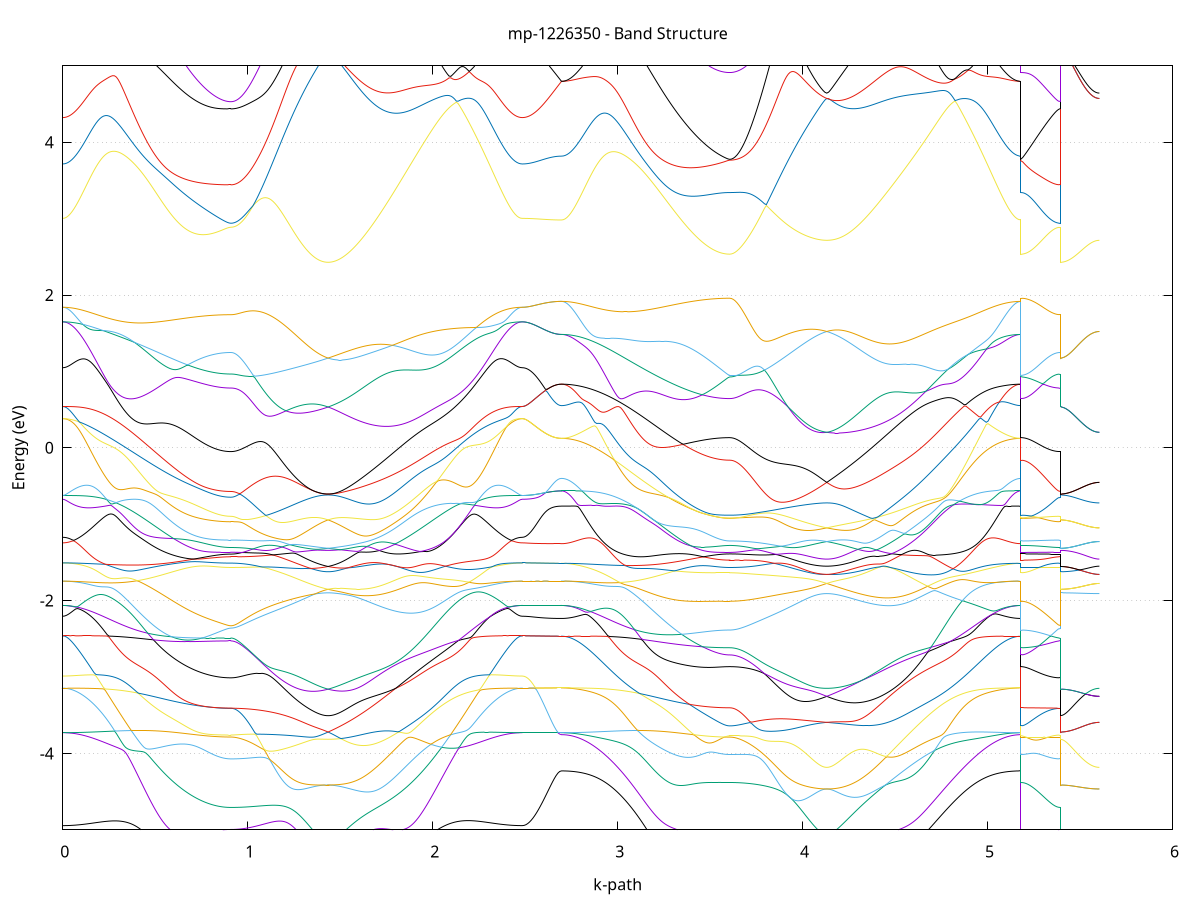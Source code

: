 set title 'mp-1226350 - Band Structure'
set xlabel 'k-path'
set ylabel 'Energy (eV)'
set grid y
set yrange [-5:5]
set terminal png size 800,600
set output 'mp-1226350_bands_gnuplot.png'
plot '-' using 1:2 with lines notitle, '-' using 1:2 with lines notitle, '-' using 1:2 with lines notitle, '-' using 1:2 with lines notitle, '-' using 1:2 with lines notitle, '-' using 1:2 with lines notitle, '-' using 1:2 with lines notitle, '-' using 1:2 with lines notitle, '-' using 1:2 with lines notitle, '-' using 1:2 with lines notitle, '-' using 1:2 with lines notitle, '-' using 1:2 with lines notitle, '-' using 1:2 with lines notitle, '-' using 1:2 with lines notitle, '-' using 1:2 with lines notitle, '-' using 1:2 with lines notitle, '-' using 1:2 with lines notitle, '-' using 1:2 with lines notitle, '-' using 1:2 with lines notitle, '-' using 1:2 with lines notitle, '-' using 1:2 with lines notitle, '-' using 1:2 with lines notitle, '-' using 1:2 with lines notitle, '-' using 1:2 with lines notitle, '-' using 1:2 with lines notitle, '-' using 1:2 with lines notitle, '-' using 1:2 with lines notitle, '-' using 1:2 with lines notitle, '-' using 1:2 with lines notitle, '-' using 1:2 with lines notitle, '-' using 1:2 with lines notitle, '-' using 1:2 with lines notitle, '-' using 1:2 with lines notitle, '-' using 1:2 with lines notitle, '-' using 1:2 with lines notitle, '-' using 1:2 with lines notitle, '-' using 1:2 with lines notitle, '-' using 1:2 with lines notitle, '-' using 1:2 with lines notitle, '-' using 1:2 with lines notitle, '-' using 1:2 with lines notitle, '-' using 1:2 with lines notitle, '-' using 1:2 with lines notitle, '-' using 1:2 with lines notitle, '-' using 1:2 with lines notitle, '-' using 1:2 with lines notitle, '-' using 1:2 with lines notitle, '-' using 1:2 with lines notitle, '-' using 1:2 with lines notitle, '-' using 1:2 with lines notitle, '-' using 1:2 with lines notitle, '-' using 1:2 with lines notitle, '-' using 1:2 with lines notitle, '-' using 1:2 with lines notitle, '-' using 1:2 with lines notitle, '-' using 1:2 with lines notitle, '-' using 1:2 with lines notitle, '-' using 1:2 with lines notitle, '-' using 1:2 with lines notitle, '-' using 1:2 with lines notitle, '-' using 1:2 with lines notitle, '-' using 1:2 with lines notitle, '-' using 1:2 with lines notitle, '-' using 1:2 with lines notitle
0.000000 -44.423807
0.009993 -44.423807
0.019986 -44.423807
0.029980 -44.423807
0.039973 -44.423807
0.049966 -44.423807
0.059959 -44.423807
0.069953 -44.423907
0.079946 -44.423907
0.089939 -44.423907
0.099932 -44.423907
0.109925 -44.424007
0.119919 -44.424007
0.129912 -44.424107
0.139905 -44.424107
0.149898 -44.424107
0.159892 -44.424207
0.169885 -44.424207
0.179878 -44.424307
0.189871 -44.424307
0.199864 -44.424407
0.209858 -44.424407
0.219851 -44.424507
0.229844 -44.424607
0.239837 -44.424607
0.249831 -44.424707
0.259824 -44.424807
0.269817 -44.424907
0.279810 -44.424907
0.289803 -44.425007
0.299797 -44.425107
0.309790 -44.425207
0.319783 -44.425207
0.329776 -44.425307
0.339770 -44.425407
0.349763 -44.425507
0.359756 -44.425607
0.369749 -44.425707
0.379742 -44.425807
0.389736 -44.425807
0.399729 -44.425907
0.409722 -44.426007
0.419715 -44.426107
0.429709 -44.426207
0.439702 -44.426307
0.449695 -44.426407
0.459688 -44.426507
0.469681 -44.426607
0.479675 -44.426707
0.489668 -44.426807
0.499661 -44.426907
0.509654 -44.426907
0.519648 -44.427007
0.529641 -44.427107
0.539634 -44.427207
0.549627 -44.427307
0.559620 -44.427407
0.569614 -44.427507
0.579607 -44.427607
0.589600 -44.427607
0.599593 -44.427707
0.609587 -44.427807
0.619580 -44.427907
0.629573 -44.427907
0.639566 -44.428007
0.649559 -44.428107
0.659553 -44.428207
0.669546 -44.428207
0.679539 -44.428307
0.689532 -44.428407
0.699526 -44.428407
0.709519 -44.428507
0.719512 -44.428507
0.729505 -44.428607
0.739498 -44.428607
0.749492 -44.428707
0.759485 -44.428707
0.769478 -44.428807
0.779471 -44.428807
0.789465 -44.428907
0.799458 -44.428907
0.809451 -44.428907
0.819444 -44.429007
0.829437 -44.429007
0.839431 -44.429007
0.849424 -44.429007
0.859417 -44.429107
0.869410 -44.429107
0.879404 -44.429107
0.889397 -44.429107
0.899390 -44.429107
0.909383 -44.429107
0.909383 -44.429107
0.919289 -44.429107
0.929196 -44.429107
0.939102 -44.429107
0.949008 -44.429107
0.958915 -44.429107
0.968821 -44.429107
0.978727 -44.429107
0.988633 -44.429107
0.998540 -44.429007
1.008446 -44.429007
1.018352 -44.429007
1.028259 -44.429007
1.038165 -44.429007
1.048071 -44.429007
1.057977 -44.428907
1.067884 -44.428907
1.077790 -44.428907
1.087696 -44.428907
1.097602 -44.428907
1.107509 -44.428807
1.117415 -44.428807
1.127321 -44.428807
1.137228 -44.428807
1.147134 -44.428707
1.157040 -44.428707
1.166946 -44.428707
1.176853 -44.428607
1.186759 -44.428607
1.196665 -44.428607
1.206572 -44.428507
1.216478 -44.428507
1.226384 -44.428407
1.236290 -44.428407
1.246197 -44.428407
1.256103 -44.428307
1.266009 -44.428307
1.275915 -44.428207
1.285822 -44.428207
1.295728 -44.428207
1.305634 -44.428107
1.315541 -44.428107
1.325447 -44.428007
1.335353 -44.428007
1.345259 -44.427907
1.355166 -44.427907
1.365072 -44.427807
1.374978 -44.427807
1.384884 -44.427707
1.394791 -44.427707
1.404697 -44.427607
1.414603 -44.427607
1.424510 -44.427507
1.434416 -44.427507
1.434416 -44.427507
1.444322 -44.427507
1.454228 -44.427607
1.464135 -44.427607
1.474041 -44.427707
1.483947 -44.427707
1.493854 -44.427807
1.503760 -44.427807
1.513666 -44.427807
1.523572 -44.427907
1.533479 -44.427907
1.543385 -44.427907
1.553291 -44.428007
1.563197 -44.428007
1.573104 -44.428007
1.583010 -44.428007
1.592916 -44.428107
1.602823 -44.428107
1.612729 -44.428107
1.622635 -44.428107
1.632541 -44.428107
1.642448 -44.428107
1.652354 -44.428107
1.662260 -44.428107
1.672166 -44.428107
1.682073 -44.428107
1.691979 -44.428107
1.701885 -44.428107
1.711792 -44.428107
1.721698 -44.428007
1.731604 -44.428007
1.741510 -44.428007
1.751417 -44.428007
1.761323 -44.427907
1.771229 -44.427907
1.781136 -44.427907
1.791042 -44.427807
1.800948 -44.427807
1.810854 -44.427807
1.820761 -44.427707
1.830667 -44.427707
1.840573 -44.427607
1.850479 -44.427607
1.860386 -44.427507
1.870292 -44.427407
1.880198 -44.427407
1.890105 -44.427307
1.900011 -44.427307
1.909917 -44.427207
1.919823 -44.427107
1.929730 -44.427107
1.939636 -44.427007
1.949542 -44.426907
1.959448 -44.426807
1.969355 -44.426807
1.979261 -44.426707
1.989167 -44.426607
1.999074 -44.426507
2.008980 -44.426507
2.018886 -44.426407
2.028792 -44.426307
2.038699 -44.426207
2.048605 -44.426107
2.058511 -44.426107
2.068418 -44.426007
2.078324 -44.425907
2.088230 -44.425807
2.098136 -44.425707
2.108043 -44.425707
2.117949 -44.425607
2.127855 -44.425507
2.137761 -44.425407
2.147668 -44.425307
2.157574 -44.425307
2.167480 -44.425207
2.177387 -44.425107
2.187293 -44.425007
2.197199 -44.425007
2.207105 -44.424907
2.217012 -44.424807
2.226918 -44.424707
2.236824 -44.424707
2.246731 -44.424607
2.256637 -44.424507
2.266543 -44.424507
2.276449 -44.424407
2.286356 -44.424407
2.296262 -44.424307
2.306168 -44.424307
2.316074 -44.424207
2.325981 -44.424207
2.335887 -44.424107
2.345793 -44.424107
2.355700 -44.424007
2.365606 -44.424007
2.375512 -44.424007
2.385418 -44.423907
2.395325 -44.423907
2.405231 -44.423907
2.415137 -44.423907
2.425043 -44.423807
2.434950 -44.423807
2.444856 -44.423807
2.454762 -44.423807
2.464669 -44.423807
2.474575 -44.423807
2.484481 -44.423807
2.484481 -44.423807
2.494113 -44.423807
2.503745 -44.423807
2.513377 -44.423807
2.523008 -44.423807
2.532640 -44.423807
2.542272 -44.423807
2.551904 -44.423807
2.561536 -44.423807
2.571168 -44.423807
2.580799 -44.423807
2.590431 -44.423807
2.600063 -44.423807
2.609695 -44.423807
2.619327 -44.423807
2.628959 -44.423807
2.638590 -44.423807
2.648222 -44.423807
2.657854 -44.423807
2.667486 -44.423807
2.677118 -44.423807
2.686750 -44.423807
2.696381 -44.423807
2.696381 -44.423807
2.706375 -44.423807
2.716368 -44.423807
2.726361 -44.423807
2.736354 -44.423807
2.746348 -44.423807
2.756341 -44.423807
2.766334 -44.423907
2.776327 -44.423907
2.786320 -44.423907
2.796314 -44.423907
2.806307 -44.424007
2.816300 -44.424007
2.826293 -44.424007
2.836287 -44.424107
2.846280 -44.424107
2.856273 -44.424207
2.866266 -44.424207
2.876259 -44.424307
2.886253 -44.424307
2.896246 -44.424407
2.906239 -44.424507
2.916232 -44.424507
2.926226 -44.424607
2.936219 -44.424607
2.946212 -44.424707
2.956205 -44.424807
2.966198 -44.424907
2.976192 -44.424907
2.986185 -44.425007
2.996178 -44.425107
3.006171 -44.425207
3.016165 -44.425207
3.026158 -44.425307
3.036151 -44.425407
3.046144 -44.425507
3.056137 -44.425607
3.066131 -44.425707
3.076124 -44.425807
3.086117 -44.425807
3.096110 -44.425907
3.106104 -44.426007
3.116097 -44.426107
3.126090 -44.426207
3.136083 -44.426307
3.146076 -44.426407
3.156070 -44.426507
3.166063 -44.426607
3.176056 -44.426707
3.186049 -44.426807
3.196043 -44.426907
3.206036 -44.426907
3.216029 -44.427007
3.226022 -44.427107
3.236015 -44.427207
3.246009 -44.427307
3.256002 -44.427407
3.265995 -44.427507
3.275988 -44.427607
3.285982 -44.427607
3.295975 -44.427707
3.305968 -44.427807
3.315961 -44.427907
3.325954 -44.428007
3.335948 -44.428007
3.345941 -44.428107
3.355934 -44.428207
3.365927 -44.428207
3.375921 -44.428307
3.385914 -44.428407
3.395907 -44.428407
3.405900 -44.428507
3.415893 -44.428507
3.425887 -44.428607
3.435880 -44.428607
3.445873 -44.428707
3.455866 -44.428707
3.465860 -44.428807
3.475853 -44.428807
3.485846 -44.428907
3.495839 -44.428907
3.505832 -44.428907
3.515826 -44.429007
3.525819 -44.429007
3.535812 -44.429007
3.545805 -44.429007
3.555799 -44.429107
3.565792 -44.429107
3.575785 -44.429107
3.585778 -44.429107
3.595771 -44.429107
3.605765 -44.429107
3.605765 -44.429107
3.615671 -44.429107
3.625577 -44.429107
3.635484 -44.429107
3.645390 -44.429107
3.655296 -44.429107
3.665202 -44.429107
3.675109 -44.429107
3.685015 -44.429107
3.694921 -44.429007
3.704827 -44.429007
3.714734 -44.429007
3.724640 -44.429007
3.734546 -44.429007
3.744453 -44.429007
3.754359 -44.428907
3.764265 -44.428907
3.774171 -44.428907
3.784078 -44.428907
3.793984 -44.428907
3.803890 -44.428807
3.813796 -44.428807
3.823703 -44.428807
3.833609 -44.428807
3.843515 -44.428707
3.853422 -44.428707
3.863328 -44.428707
3.873234 -44.428607
3.883140 -44.428607
3.893047 -44.428607
3.902953 -44.428507
3.912859 -44.428507
3.922766 -44.428507
3.932672 -44.428407
3.942578 -44.428407
3.952484 -44.428307
3.962391 -44.428307
3.972297 -44.428207
3.982203 -44.428207
3.992109 -44.428207
4.002016 -44.428107
4.011922 -44.428107
4.021828 -44.428007
4.031735 -44.428007
4.041641 -44.427907
4.051547 -44.427907
4.061453 -44.427807
4.071360 -44.427807
4.081266 -44.427707
4.091172 -44.427707
4.101079 -44.427607
4.110985 -44.427607
4.120891 -44.427507
4.130797 -44.427507
4.130797 -44.427507
4.140704 -44.427507
4.150610 -44.427607
4.160516 -44.427607
4.170422 -44.427707
4.180329 -44.427707
4.190235 -44.427807
4.200141 -44.427807
4.210048 -44.427807
4.219954 -44.427907
4.229860 -44.427907
4.239766 -44.427907
4.249673 -44.428007
4.259579 -44.428007
4.269485 -44.428007
4.279391 -44.428007
4.289298 -44.428107
4.299204 -44.428107
4.309110 -44.428107
4.319017 -44.428107
4.328923 -44.428107
4.338829 -44.428107
4.348735 -44.428107
4.358642 -44.428107
4.368548 -44.428107
4.378454 -44.428107
4.388361 -44.428107
4.398267 -44.428107
4.408173 -44.428107
4.418079 -44.428007
4.427986 -44.428007
4.437892 -44.428007
4.447798 -44.428007
4.457704 -44.427907
4.467611 -44.427907
4.477517 -44.427907
4.487423 -44.427807
4.497330 -44.427807
4.507236 -44.427807
4.517142 -44.427707
4.527048 -44.427707
4.536955 -44.427607
4.546861 -44.427607
4.556767 -44.427507
4.566673 -44.427407
4.576580 -44.427407
4.586486 -44.427307
4.596392 -44.427307
4.606299 -44.427207
4.616205 -44.427107
4.626111 -44.427107
4.636017 -44.427007
4.645924 -44.426907
4.655830 -44.426907
4.665736 -44.426807
4.675643 -44.426707
4.685549 -44.426607
4.695455 -44.426507
4.705361 -44.426507
4.715268 -44.426407
4.725174 -44.426307
4.735080 -44.426207
4.744986 -44.426107
4.754893 -44.426107
4.764799 -44.426007
4.774705 -44.425907
4.784612 -44.425807
4.794518 -44.425707
4.804424 -44.425707
4.814330 -44.425607
4.824237 -44.425507
4.834143 -44.425407
4.844049 -44.425307
4.853956 -44.425307
4.863862 -44.425207
4.873768 -44.425107
4.883674 -44.425007
4.893581 -44.425007
4.903487 -44.424907
4.913393 -44.424807
4.923299 -44.424807
4.933206 -44.424707
4.943112 -44.424607
4.953018 -44.424607
4.962925 -44.424507
4.972831 -44.424407
4.982737 -44.424407
4.992643 -44.424307
5.002550 -44.424307
5.012456 -44.424207
5.022362 -44.424207
5.032268 -44.424107
5.042175 -44.424107
5.052081 -44.424007
5.061987 -44.424007
5.071894 -44.424007
5.081800 -44.423907
5.091706 -44.423907
5.101612 -44.423907
5.111519 -44.423907
5.121425 -44.423807
5.131331 -44.423807
5.141237 -44.423807
5.151144 -44.423807
5.161050 -44.423807
5.170956 -44.423807
5.180863 -44.423807
5.180863 -44.429107
5.190494 -44.429107
5.200126 -44.429107
5.209758 -44.429107
5.219390 -44.429107
5.229022 -44.429107
5.238654 -44.429107
5.248285 -44.429107
5.257917 -44.429107
5.267549 -44.429107
5.277181 -44.429107
5.286813 -44.429107
5.296445 -44.429107
5.306076 -44.429107
5.315708 -44.429107
5.325340 -44.429107
5.334972 -44.429107
5.344604 -44.429107
5.354236 -44.429107
5.363867 -44.429107
5.373499 -44.429107
5.383131 -44.429107
5.392763 -44.429107
5.392763 -44.427507
5.402395 -44.427507
5.412027 -44.427507
5.421658 -44.427507
5.431290 -44.427507
5.440922 -44.427507
5.450554 -44.427507
5.460186 -44.427507
5.469818 -44.427507
5.479449 -44.427507
5.489081 -44.427507
5.498713 -44.427507
5.508345 -44.427507
5.517977 -44.427507
5.527609 -44.427507
5.537240 -44.427507
5.546872 -44.427507
5.556504 -44.427507
5.566136 -44.427507
5.575768 -44.427507
5.585400 -44.427507
5.595031 -44.427507
5.604663 -44.427507
e
0.000000 -44.423807
0.009993 -44.423807
0.019986 -44.423807
0.029980 -44.423807
0.039973 -44.423807
0.049966 -44.423807
0.059959 -44.423807
0.069953 -44.423807
0.079946 -44.423807
0.089939 -44.423807
0.099932 -44.423807
0.109925 -44.423807
0.119919 -44.423807
0.129912 -44.423907
0.139905 -44.423907
0.149898 -44.423907
0.159892 -44.423907
0.169885 -44.423907
0.179878 -44.423907
0.189871 -44.423907
0.199864 -44.423907
0.209858 -44.424007
0.219851 -44.424007
0.229844 -44.424007
0.239837 -44.424007
0.249831 -44.424007
0.259824 -44.424007
0.269817 -44.424007
0.279810 -44.424107
0.289803 -44.424107
0.299797 -44.424107
0.309790 -44.424107
0.319783 -44.424107
0.329776 -44.424207
0.339770 -44.424207
0.349763 -44.424207
0.359756 -44.424207
0.369749 -44.424207
0.379742 -44.424307
0.389736 -44.424307
0.399729 -44.424307
0.409722 -44.424307
0.419715 -44.424307
0.429709 -44.424407
0.439702 -44.424407
0.449695 -44.424407
0.459688 -44.424407
0.469681 -44.424507
0.479675 -44.424507
0.489668 -44.424507
0.499661 -44.424507
0.509654 -44.424507
0.519648 -44.424607
0.529641 -44.424607
0.539634 -44.424607
0.549627 -44.424607
0.559620 -44.424707
0.569614 -44.424707
0.579607 -44.424707
0.589600 -44.424707
0.599593 -44.424707
0.609587 -44.424707
0.619580 -44.424807
0.629573 -44.424807
0.639566 -44.424807
0.649559 -44.424807
0.659553 -44.424807
0.669546 -44.424907
0.679539 -44.424907
0.689532 -44.424907
0.699526 -44.424907
0.709519 -44.424907
0.719512 -44.424907
0.729505 -44.424907
0.739498 -44.425007
0.749492 -44.425007
0.759485 -44.425007
0.769478 -44.425007
0.779471 -44.425007
0.789465 -44.425007
0.799458 -44.425007
0.809451 -44.425007
0.819444 -44.425007
0.829437 -44.425007
0.839431 -44.425007
0.849424 -44.425007
0.859417 -44.425107
0.869410 -44.425107
0.879404 -44.425107
0.889397 -44.425107
0.899390 -44.425107
0.909383 -44.425107
0.909383 -44.425107
0.919289 -44.425107
0.929196 -44.425107
0.939102 -44.425107
0.949008 -44.425107
0.958915 -44.425107
0.968821 -44.425107
0.978727 -44.425107
0.988633 -44.425107
0.998540 -44.425207
1.008446 -44.425207
1.018352 -44.425207
1.028259 -44.425207
1.038165 -44.425307
1.048071 -44.425307
1.057977 -44.425307
1.067884 -44.425407
1.077790 -44.425407
1.087696 -44.425507
1.097602 -44.425507
1.107509 -44.425607
1.117415 -44.425607
1.127321 -44.425707
1.137228 -44.425707
1.147134 -44.425807
1.157040 -44.425807
1.166946 -44.425907
1.176853 -44.425907
1.186759 -44.426007
1.196665 -44.426007
1.206572 -44.426107
1.216478 -44.426207
1.226384 -44.426207
1.236290 -44.426307
1.246197 -44.426307
1.256103 -44.426407
1.266009 -44.426507
1.275915 -44.426507
1.285822 -44.426607
1.295728 -44.426707
1.305634 -44.426707
1.315541 -44.426807
1.325447 -44.426807
1.335353 -44.426907
1.345259 -44.427007
1.355166 -44.427007
1.365072 -44.427107
1.374978 -44.427207
1.384884 -44.427207
1.394791 -44.427307
1.404697 -44.427307
1.414603 -44.427407
1.424510 -44.427407
1.434416 -44.427507
1.434416 -44.427507
1.444322 -44.427407
1.454228 -44.427407
1.464135 -44.427307
1.474041 -44.427307
1.483947 -44.427207
1.493854 -44.427207
1.503760 -44.427107
1.513666 -44.427107
1.523572 -44.427007
1.533479 -44.427007
1.543385 -44.426907
1.553291 -44.426807
1.563197 -44.426807
1.573104 -44.426707
1.583010 -44.426707
1.592916 -44.426607
1.602823 -44.426607
1.612729 -44.426507
1.622635 -44.426507
1.632541 -44.426407
1.642448 -44.426407
1.652354 -44.426307
1.662260 -44.426307
1.672166 -44.426207
1.682073 -44.426207
1.691979 -44.426107
1.701885 -44.426007
1.711792 -44.426007
1.721698 -44.425907
1.731604 -44.425907
1.741510 -44.425807
1.751417 -44.425807
1.761323 -44.425707
1.771229 -44.425707
1.781136 -44.425607
1.791042 -44.425607
1.800948 -44.425507
1.810854 -44.425507
1.820761 -44.425407
1.830667 -44.425407
1.840573 -44.425407
1.850479 -44.425307
1.860386 -44.425307
1.870292 -44.425207
1.880198 -44.425207
1.890105 -44.425107
1.900011 -44.425107
1.909917 -44.425007
1.919823 -44.425007
1.929730 -44.425007
1.939636 -44.424907
1.949542 -44.424907
1.959448 -44.424807
1.969355 -44.424807
1.979261 -44.424807
1.989167 -44.424707
1.999074 -44.424707
2.008980 -44.424707
2.018886 -44.424607
2.028792 -44.424607
2.038699 -44.424507
2.048605 -44.424507
2.058511 -44.424507
2.068418 -44.424407
2.078324 -44.424407
2.088230 -44.424407
2.098136 -44.424407
2.108043 -44.424307
2.117949 -44.424307
2.127855 -44.424307
2.137761 -44.424207
2.147668 -44.424207
2.157574 -44.424207
2.167480 -44.424207
2.177387 -44.424107
2.187293 -44.424107
2.197199 -44.424107
2.207105 -44.424107
2.217012 -44.424107
2.226918 -44.424007
2.236824 -44.424007
2.246731 -44.424007
2.256637 -44.424007
2.266543 -44.424007
2.276449 -44.424007
2.286356 -44.423907
2.296262 -44.423907
2.306168 -44.423907
2.316074 -44.423907
2.325981 -44.423907
2.335887 -44.423907
2.345793 -44.423907
2.355700 -44.423907
2.365606 -44.423807
2.375512 -44.423807
2.385418 -44.423807
2.395325 -44.423807
2.405231 -44.423807
2.415137 -44.423807
2.425043 -44.423807
2.434950 -44.423807
2.444856 -44.423807
2.454762 -44.423807
2.464669 -44.423807
2.474575 -44.423807
2.484481 -44.423807
2.484481 -44.423807
2.494113 -44.423807
2.503745 -44.423807
2.513377 -44.423807
2.523008 -44.423807
2.532640 -44.423807
2.542272 -44.423807
2.551904 -44.423807
2.561536 -44.423807
2.571168 -44.423807
2.580799 -44.423807
2.590431 -44.423807
2.600063 -44.423807
2.609695 -44.423807
2.619327 -44.423807
2.628959 -44.423807
2.638590 -44.423807
2.648222 -44.423807
2.657854 -44.423807
2.667486 -44.423807
2.677118 -44.423807
2.686750 -44.423807
2.696381 -44.423807
2.696381 -44.423807
2.706375 -44.423807
2.716368 -44.423807
2.726361 -44.423807
2.736354 -44.423807
2.746348 -44.423807
2.756341 -44.423807
2.766334 -44.423807
2.776327 -44.423807
2.786320 -44.423807
2.796314 -44.423807
2.806307 -44.423807
2.816300 -44.423807
2.826293 -44.423907
2.836287 -44.423907
2.846280 -44.423907
2.856273 -44.423907
2.866266 -44.423907
2.876259 -44.423907
2.886253 -44.423907
2.896246 -44.423907
2.906239 -44.423907
2.916232 -44.424007
2.926226 -44.424007
2.936219 -44.424007
2.946212 -44.424007
2.956205 -44.424007
2.966198 -44.424007
2.976192 -44.424107
2.986185 -44.424107
2.996178 -44.424107
3.006171 -44.424107
3.016165 -44.424107
3.026158 -44.424207
3.036151 -44.424207
3.046144 -44.424207
3.056137 -44.424207
3.066131 -44.424207
3.076124 -44.424307
3.086117 -44.424307
3.096110 -44.424307
3.106104 -44.424307
3.116097 -44.424307
3.126090 -44.424407
3.136083 -44.424407
3.146076 -44.424407
3.156070 -44.424407
3.166063 -44.424507
3.176056 -44.424507
3.186049 -44.424507
3.196043 -44.424507
3.206036 -44.424507
3.216029 -44.424607
3.226022 -44.424607
3.236015 -44.424607
3.246009 -44.424607
3.256002 -44.424607
3.265995 -44.424707
3.275988 -44.424707
3.285982 -44.424707
3.295975 -44.424707
3.305968 -44.424707
3.315961 -44.424807
3.325954 -44.424807
3.335948 -44.424807
3.345941 -44.424807
3.355934 -44.424807
3.365927 -44.424907
3.375921 -44.424907
3.385914 -44.424907
3.395907 -44.424907
3.405900 -44.424907
3.415893 -44.424907
3.425887 -44.424907
3.435880 -44.425007
3.445873 -44.425007
3.455866 -44.425007
3.465860 -44.425007
3.475853 -44.425007
3.485846 -44.425007
3.495839 -44.425007
3.505832 -44.425007
3.515826 -44.425007
3.525819 -44.425007
3.535812 -44.425007
3.545805 -44.425007
3.555799 -44.425107
3.565792 -44.425107
3.575785 -44.425107
3.585778 -44.425107
3.595771 -44.425107
3.605765 -44.425107
3.605765 -44.425107
3.615671 -44.425107
3.625577 -44.425107
3.635484 -44.425107
3.645390 -44.425107
3.655296 -44.425107
3.665202 -44.425107
3.675109 -44.425107
3.685015 -44.425107
3.694921 -44.425207
3.704827 -44.425207
3.714734 -44.425207
3.724640 -44.425207
3.734546 -44.425307
3.744453 -44.425307
3.754359 -44.425307
3.764265 -44.425407
3.774171 -44.425407
3.784078 -44.425507
3.793984 -44.425507
3.803890 -44.425607
3.813796 -44.425607
3.823703 -44.425707
3.833609 -44.425707
3.843515 -44.425807
3.853422 -44.425807
3.863328 -44.425907
3.873234 -44.425907
3.883140 -44.426007
3.893047 -44.426007
3.902953 -44.426107
3.912859 -44.426207
3.922766 -44.426207
3.932672 -44.426307
3.942578 -44.426307
3.952484 -44.426407
3.962391 -44.426507
3.972297 -44.426507
3.982203 -44.426607
3.992109 -44.426707
4.002016 -44.426707
4.011922 -44.426807
4.021828 -44.426907
4.031735 -44.426907
4.041641 -44.427007
4.051547 -44.427007
4.061453 -44.427107
4.071360 -44.427207
4.081266 -44.427207
4.091172 -44.427307
4.101079 -44.427307
4.110985 -44.427407
4.120891 -44.427407
4.130797 -44.427507
4.130797 -44.427507
4.140704 -44.427407
4.150610 -44.427407
4.160516 -44.427307
4.170422 -44.427307
4.180329 -44.427207
4.190235 -44.427207
4.200141 -44.427107
4.210048 -44.427107
4.219954 -44.427007
4.229860 -44.427007
4.239766 -44.426907
4.249673 -44.426807
4.259579 -44.426807
4.269485 -44.426707
4.279391 -44.426707
4.289298 -44.426607
4.299204 -44.426607
4.309110 -44.426507
4.319017 -44.426507
4.328923 -44.426407
4.338829 -44.426407
4.348735 -44.426307
4.358642 -44.426307
4.368548 -44.426207
4.378454 -44.426207
4.388361 -44.426107
4.398267 -44.426007
4.408173 -44.426007
4.418079 -44.425907
4.427986 -44.425907
4.437892 -44.425807
4.447798 -44.425807
4.457704 -44.425707
4.467611 -44.425707
4.477517 -44.425607
4.487423 -44.425607
4.497330 -44.425507
4.507236 -44.425507
4.517142 -44.425407
4.527048 -44.425407
4.536955 -44.425407
4.546861 -44.425307
4.556767 -44.425307
4.566673 -44.425207
4.576580 -44.425207
4.586486 -44.425107
4.596392 -44.425107
4.606299 -44.425007
4.616205 -44.425007
4.626111 -44.425007
4.636017 -44.424907
4.645924 -44.424907
4.655830 -44.424807
4.665736 -44.424807
4.675643 -44.424807
4.685549 -44.424707
4.695455 -44.424707
4.705361 -44.424707
4.715268 -44.424607
4.725174 -44.424607
4.735080 -44.424507
4.744986 -44.424507
4.754893 -44.424507
4.764799 -44.424507
4.774705 -44.424407
4.784612 -44.424407
4.794518 -44.424407
4.804424 -44.424307
4.814330 -44.424307
4.824237 -44.424307
4.834143 -44.424207
4.844049 -44.424207
4.853956 -44.424207
4.863862 -44.424207
4.873768 -44.424207
4.883674 -44.424107
4.893581 -44.424107
4.903487 -44.424107
4.913393 -44.424107
4.923299 -44.424007
4.933206 -44.424007
4.943112 -44.424007
4.953018 -44.424007
4.962925 -44.424007
4.972831 -44.424007
4.982737 -44.423907
4.992643 -44.423907
5.002550 -44.423907
5.012456 -44.423907
5.022362 -44.423907
5.032268 -44.423907
5.042175 -44.423907
5.052081 -44.423907
5.061987 -44.423807
5.071894 -44.423807
5.081800 -44.423807
5.091706 -44.423807
5.101612 -44.423807
5.111519 -44.423807
5.121425 -44.423807
5.131331 -44.423807
5.141237 -44.423807
5.151144 -44.423807
5.161050 -44.423807
5.170956 -44.423807
5.180863 -44.423807
5.180863 -44.425107
5.190494 -44.425107
5.200126 -44.425107
5.209758 -44.425107
5.219390 -44.425107
5.229022 -44.425107
5.238654 -44.425107
5.248285 -44.425107
5.257917 -44.425107
5.267549 -44.425107
5.277181 -44.425107
5.286813 -44.425107
5.296445 -44.425107
5.306076 -44.425107
5.315708 -44.425107
5.325340 -44.425107
5.334972 -44.425107
5.344604 -44.425107
5.354236 -44.425107
5.363867 -44.425107
5.373499 -44.425107
5.383131 -44.425107
5.392763 -44.425107
5.392763 -44.427507
5.402395 -44.427507
5.412027 -44.427507
5.421658 -44.427507
5.431290 -44.427507
5.440922 -44.427507
5.450554 -44.427507
5.460186 -44.427507
5.469818 -44.427507
5.479449 -44.427507
5.489081 -44.427507
5.498713 -44.427507
5.508345 -44.427507
5.517977 -44.427507
5.527609 -44.427507
5.537240 -44.427507
5.546872 -44.427507
5.556504 -44.427507
5.566136 -44.427507
5.575768 -44.427507
5.585400 -44.427507
5.595031 -44.427507
5.604663 -44.427507
e
0.000000 -44.400107
0.009993 -44.400107
0.019986 -44.400107
0.029980 -44.400107
0.039973 -44.400107
0.049966 -44.400107
0.059959 -44.400107
0.069953 -44.400107
0.079946 -44.400107
0.089939 -44.400107
0.099932 -44.400107
0.109925 -44.400107
0.119919 -44.400007
0.129912 -44.400007
0.139905 -44.400007
0.149898 -44.400007
0.159892 -44.400007
0.169885 -44.400007
0.179878 -44.400007
0.189871 -44.400007
0.199864 -44.400007
0.209858 -44.399907
0.219851 -44.399907
0.229844 -44.399907
0.239837 -44.399907
0.249831 -44.399907
0.259824 -44.399907
0.269817 -44.399907
0.279810 -44.399907
0.289803 -44.399807
0.299797 -44.399807
0.309790 -44.399807
0.319783 -44.399807
0.329776 -44.399807
0.339770 -44.399807
0.349763 -44.399707
0.359756 -44.399707
0.369749 -44.399707
0.379742 -44.399707
0.389736 -44.399707
0.399729 -44.399607
0.409722 -44.399607
0.419715 -44.399607
0.429709 -44.399607
0.439702 -44.399607
0.449695 -44.399507
0.459688 -44.399507
0.469681 -44.399507
0.479675 -44.399507
0.489668 -44.399507
0.499661 -44.399507
0.509654 -44.399407
0.519648 -44.399407
0.529641 -44.399407
0.539634 -44.399407
0.549627 -44.399407
0.559620 -44.399307
0.569614 -44.399307
0.579607 -44.399307
0.589600 -44.399307
0.599593 -44.399307
0.609587 -44.399307
0.619580 -44.399207
0.629573 -44.399207
0.639566 -44.399207
0.649559 -44.399207
0.659553 -44.399207
0.669546 -44.399207
0.679539 -44.399207
0.689532 -44.399107
0.699526 -44.399107
0.709519 -44.399107
0.719512 -44.399107
0.729505 -44.399107
0.739498 -44.399107
0.749492 -44.399107
0.759485 -44.399107
0.769478 -44.399107
0.779471 -44.399007
0.789465 -44.399007
0.799458 -44.399007
0.809451 -44.399007
0.819444 -44.399007
0.829437 -44.399007
0.839431 -44.399007
0.849424 -44.399007
0.859417 -44.399007
0.869410 -44.399007
0.879404 -44.399007
0.889397 -44.399007
0.899390 -44.399007
0.909383 -44.399007
0.909383 -44.399007
0.919289 -44.399007
0.929196 -44.399007
0.939102 -44.399007
0.949008 -44.399007
0.958915 -44.399007
0.968821 -44.399007
0.978727 -44.399007
0.988633 -44.399007
0.998540 -44.399007
1.008446 -44.399007
1.018352 -44.399007
1.028259 -44.399007
1.038165 -44.399007
1.048071 -44.399007
1.057977 -44.399007
1.067884 -44.399007
1.077790 -44.399007
1.087696 -44.399007
1.097602 -44.399007
1.107509 -44.399007
1.117415 -44.399007
1.127321 -44.398907
1.137228 -44.398907
1.147134 -44.398907
1.157040 -44.398907
1.166946 -44.398907
1.176853 -44.398907
1.186759 -44.398907
1.196665 -44.398907
1.206572 -44.398907
1.216478 -44.398907
1.226384 -44.398907
1.236290 -44.398907
1.246197 -44.398907
1.256103 -44.398907
1.266009 -44.398907
1.275915 -44.398907
1.285822 -44.398907
1.295728 -44.398907
1.305634 -44.398907
1.315541 -44.398907
1.325447 -44.398907
1.335353 -44.398907
1.345259 -44.398907
1.355166 -44.398907
1.365072 -44.398907
1.374978 -44.398907
1.384884 -44.398907
1.394791 -44.398907
1.404697 -44.398907
1.414603 -44.398907
1.424510 -44.398907
1.434416 -44.398907
1.434416 -44.398907
1.444322 -44.398907
1.454228 -44.398907
1.464135 -44.398907
1.474041 -44.398907
1.483947 -44.398907
1.493854 -44.398907
1.503760 -44.398907
1.513666 -44.398907
1.523572 -44.398907
1.533479 -44.398907
1.543385 -44.398907
1.553291 -44.398907
1.563197 -44.398907
1.573104 -44.398907
1.583010 -44.398907
1.592916 -44.398907
1.602823 -44.398907
1.612729 -44.398907
1.622635 -44.398907
1.632541 -44.398907
1.642448 -44.398907
1.652354 -44.399007
1.662260 -44.399007
1.672166 -44.399007
1.682073 -44.399007
1.691979 -44.399007
1.701885 -44.399007
1.711792 -44.399007
1.721698 -44.399007
1.731604 -44.399007
1.741510 -44.399107
1.751417 -44.399107
1.761323 -44.399107
1.771229 -44.399107
1.781136 -44.399107
1.791042 -44.399107
1.800948 -44.399107
1.810854 -44.399107
1.820761 -44.399207
1.830667 -44.399207
1.840573 -44.399207
1.850479 -44.399207
1.860386 -44.399207
1.870292 -44.399207
1.880198 -44.399307
1.890105 -44.399307
1.900011 -44.399307
1.909917 -44.399307
1.919823 -44.399307
1.929730 -44.399307
1.939636 -44.399407
1.949542 -44.399407
1.959448 -44.399407
1.969355 -44.399407
1.979261 -44.399407
1.989167 -44.399507
1.999074 -44.399507
2.008980 -44.399507
2.018886 -44.399507
2.028792 -44.399507
2.038699 -44.399607
2.048605 -44.399607
2.058511 -44.399607
2.068418 -44.399607
2.078324 -44.399607
2.088230 -44.399707
2.098136 -44.399707
2.108043 -44.399707
2.117949 -44.399707
2.127855 -44.399707
2.137761 -44.399707
2.147668 -44.399807
2.157574 -44.399807
2.167480 -44.399807
2.177387 -44.399807
2.187293 -44.399807
2.197199 -44.399807
2.207105 -44.399907
2.217012 -44.399907
2.226918 -44.399907
2.236824 -44.399907
2.246731 -44.399907
2.256637 -44.399907
2.266543 -44.399907
2.276449 -44.400007
2.286356 -44.400007
2.296262 -44.400007
2.306168 -44.400007
2.316074 -44.400007
2.325981 -44.400007
2.335887 -44.400007
2.345793 -44.400007
2.355700 -44.400007
2.365606 -44.400007
2.375512 -44.400107
2.385418 -44.400107
2.395325 -44.400107
2.405231 -44.400107
2.415137 -44.400107
2.425043 -44.400107
2.434950 -44.400107
2.444856 -44.400107
2.454762 -44.400107
2.464669 -44.400107
2.474575 -44.400107
2.484481 -44.400107
2.484481 -44.400107
2.494113 -44.400107
2.503745 -44.400107
2.513377 -44.400107
2.523008 -44.400107
2.532640 -44.400107
2.542272 -44.400107
2.551904 -44.400107
2.561536 -44.400107
2.571168 -44.400107
2.580799 -44.400107
2.590431 -44.400107
2.600063 -44.400107
2.609695 -44.400107
2.619327 -44.400107
2.628959 -44.400107
2.638590 -44.400107
2.648222 -44.400107
2.657854 -44.400107
2.667486 -44.400107
2.677118 -44.400107
2.686750 -44.400107
2.696381 -44.400107
2.696381 -44.400107
2.706375 -44.400107
2.716368 -44.400107
2.726361 -44.400107
2.736354 -44.400107
2.746348 -44.400107
2.756341 -44.400107
2.766334 -44.400107
2.776327 -44.400107
2.786320 -44.400107
2.796314 -44.400007
2.806307 -44.400007
2.816300 -44.400007
2.826293 -44.400007
2.836287 -44.400007
2.846280 -44.400007
2.856273 -44.400007
2.866266 -44.400007
2.876259 -44.400007
2.886253 -44.400007
2.896246 -44.400007
2.906239 -44.399907
2.916232 -44.399907
2.926226 -44.399907
2.936219 -44.399907
2.946212 -44.399907
2.956205 -44.399907
2.966198 -44.399907
2.976192 -44.399907
2.986185 -44.399807
2.996178 -44.399807
3.006171 -44.399807
3.016165 -44.399807
3.026158 -44.399807
3.036151 -44.399807
3.046144 -44.399707
3.056137 -44.399707
3.066131 -44.399707
3.076124 -44.399707
3.086117 -44.399707
3.096110 -44.399607
3.106104 -44.399607
3.116097 -44.399607
3.126090 -44.399607
3.136083 -44.399607
3.146076 -44.399507
3.156070 -44.399507
3.166063 -44.399507
3.176056 -44.399507
3.186049 -44.399507
3.196043 -44.399507
3.206036 -44.399407
3.216029 -44.399407
3.226022 -44.399407
3.236015 -44.399407
3.246009 -44.399407
3.256002 -44.399407
3.265995 -44.399307
3.275988 -44.399307
3.285982 -44.399307
3.295975 -44.399307
3.305968 -44.399307
3.315961 -44.399207
3.325954 -44.399207
3.335948 -44.399207
3.345941 -44.399207
3.355934 -44.399207
3.365927 -44.399207
3.375921 -44.399207
3.385914 -44.399107
3.395907 -44.399107
3.405900 -44.399107
3.415893 -44.399107
3.425887 -44.399107
3.435880 -44.399107
3.445873 -44.399107
3.455866 -44.399107
3.465860 -44.399107
3.475853 -44.399007
3.485846 -44.399007
3.495839 -44.399007
3.505832 -44.399007
3.515826 -44.399007
3.525819 -44.399007
3.535812 -44.399007
3.545805 -44.399007
3.555799 -44.399007
3.565792 -44.399007
3.575785 -44.399007
3.585778 -44.399007
3.595771 -44.399007
3.605765 -44.399007
3.605765 -44.399007
3.615671 -44.399007
3.625577 -44.399007
3.635484 -44.399007
3.645390 -44.399007
3.655296 -44.399007
3.665202 -44.399007
3.675109 -44.399007
3.685015 -44.399007
3.694921 -44.399007
3.704827 -44.399007
3.714734 -44.399007
3.724640 -44.399007
3.734546 -44.399007
3.744453 -44.399007
3.754359 -44.399007
3.764265 -44.399007
3.774171 -44.399007
3.784078 -44.399007
3.793984 -44.399007
3.803890 -44.399007
3.813796 -44.399007
3.823703 -44.398907
3.833609 -44.398907
3.843515 -44.398907
3.853422 -44.398907
3.863328 -44.398907
3.873234 -44.398907
3.883140 -44.398907
3.893047 -44.398907
3.902953 -44.398907
3.912859 -44.398907
3.922766 -44.398907
3.932672 -44.398907
3.942578 -44.398907
3.952484 -44.398907
3.962391 -44.398907
3.972297 -44.398907
3.982203 -44.398907
3.992109 -44.398907
4.002016 -44.398907
4.011922 -44.398907
4.021828 -44.398907
4.031735 -44.398907
4.041641 -44.398907
4.051547 -44.398907
4.061453 -44.398907
4.071360 -44.398907
4.081266 -44.398907
4.091172 -44.398907
4.101079 -44.398907
4.110985 -44.398907
4.120891 -44.398907
4.130797 -44.398907
4.130797 -44.398907
4.140704 -44.398907
4.150610 -44.398907
4.160516 -44.398907
4.170422 -44.398907
4.180329 -44.398907
4.190235 -44.398907
4.200141 -44.398907
4.210048 -44.398907
4.219954 -44.398907
4.229860 -44.398907
4.239766 -44.398907
4.249673 -44.398907
4.259579 -44.398907
4.269485 -44.398907
4.279391 -44.398907
4.289298 -44.398907
4.299204 -44.398907
4.309110 -44.398907
4.319017 -44.398907
4.328923 -44.398907
4.338829 -44.398907
4.348735 -44.399007
4.358642 -44.399007
4.368548 -44.399007
4.378454 -44.399007
4.388361 -44.399007
4.398267 -44.399007
4.408173 -44.399007
4.418079 -44.399007
4.427986 -44.399007
4.437892 -44.399107
4.447798 -44.399107
4.457704 -44.399107
4.467611 -44.399107
4.477517 -44.399107
4.487423 -44.399107
4.497330 -44.399107
4.507236 -44.399207
4.517142 -44.399207
4.527048 -44.399207
4.536955 -44.399207
4.546861 -44.399207
4.556767 -44.399207
4.566673 -44.399207
4.576580 -44.399307
4.586486 -44.399307
4.596392 -44.399307
4.606299 -44.399307
4.616205 -44.399307
4.626111 -44.399307
4.636017 -44.399407
4.645924 -44.399407
4.655830 -44.399407
4.665736 -44.399407
4.675643 -44.399407
4.685549 -44.399507
4.695455 -44.399507
4.705361 -44.399507
4.715268 -44.399507
4.725174 -44.399507
4.735080 -44.399607
4.744986 -44.399607
4.754893 -44.399607
4.764799 -44.399607
4.774705 -44.399607
4.784612 -44.399607
4.794518 -44.399707
4.804424 -44.399707
4.814330 -44.399707
4.824237 -44.399707
4.834143 -44.399707
4.844049 -44.399807
4.853956 -44.399807
4.863862 -44.399807
4.873768 -44.399807
4.883674 -44.399807
4.893581 -44.399807
4.903487 -44.399907
4.913393 -44.399907
4.923299 -44.399907
4.933206 -44.399907
4.943112 -44.399907
4.953018 -44.399907
4.962925 -44.399907
4.972831 -44.399907
4.982737 -44.400007
4.992643 -44.400007
5.002550 -44.400007
5.012456 -44.400007
5.022362 -44.400007
5.032268 -44.400007
5.042175 -44.400007
5.052081 -44.400007
5.061987 -44.400007
5.071894 -44.400007
5.081800 -44.400107
5.091706 -44.400107
5.101612 -44.400107
5.111519 -44.400107
5.121425 -44.400107
5.131331 -44.400107
5.141237 -44.400107
5.151144 -44.400107
5.161050 -44.400107
5.170956 -44.400107
5.180863 -44.400107
5.180863 -44.399007
5.190494 -44.399007
5.200126 -44.399007
5.209758 -44.399007
5.219390 -44.399007
5.229022 -44.399007
5.238654 -44.399007
5.248285 -44.399007
5.257917 -44.399007
5.267549 -44.399007
5.277181 -44.399007
5.286813 -44.399007
5.296445 -44.399007
5.306076 -44.399007
5.315708 -44.399007
5.325340 -44.399007
5.334972 -44.399007
5.344604 -44.399007
5.354236 -44.399007
5.363867 -44.399007
5.373499 -44.399007
5.383131 -44.399007
5.392763 -44.399007
5.392763 -44.398907
5.402395 -44.398907
5.412027 -44.398907
5.421658 -44.398907
5.431290 -44.398907
5.440922 -44.398907
5.450554 -44.398907
5.460186 -44.398907
5.469818 -44.398907
5.479449 -44.398907
5.489081 -44.398907
5.498713 -44.398907
5.508345 -44.398907
5.517977 -44.398907
5.527609 -44.398907
5.537240 -44.398907
5.546872 -44.398907
5.556504 -44.398907
5.566136 -44.398907
5.575768 -44.398907
5.585400 -44.398907
5.595031 -44.398907
5.604663 -44.398907
e
0.000000 -44.293607
0.009993 -44.293607
0.019986 -44.293607
0.029980 -44.293607
0.039973 -44.293607
0.049966 -44.293607
0.059959 -44.293607
0.069953 -44.293607
0.079946 -44.293507
0.089939 -44.293507
0.099932 -44.293507
0.109925 -44.293507
0.119919 -44.293507
0.129912 -44.293507
0.139905 -44.293507
0.149898 -44.293507
0.159892 -44.293507
0.169885 -44.293507
0.179878 -44.293507
0.189871 -44.293407
0.199864 -44.293407
0.209858 -44.293407
0.219851 -44.293407
0.229844 -44.293407
0.239837 -44.293407
0.249831 -44.293407
0.259824 -44.293407
0.269817 -44.293407
0.279810 -44.293307
0.289803 -44.293307
0.299797 -44.293307
0.309790 -44.293307
0.319783 -44.293307
0.329776 -44.293307
0.339770 -44.293307
0.349763 -44.293307
0.359756 -44.293407
0.369749 -44.293507
0.379742 -44.293507
0.389736 -44.293607
0.399729 -44.293707
0.409722 -44.293807
0.419715 -44.293907
0.429709 -44.294007
0.439702 -44.294107
0.449695 -44.294207
0.459688 -44.294307
0.469681 -44.294307
0.479675 -44.294407
0.489668 -44.294507
0.499661 -44.294607
0.509654 -44.294707
0.519648 -44.294807
0.529641 -44.294907
0.539634 -44.295007
0.549627 -44.295107
0.559620 -44.295207
0.569614 -44.295307
0.579607 -44.295407
0.589600 -44.295407
0.599593 -44.295507
0.609587 -44.295607
0.619580 -44.295707
0.629573 -44.295807
0.639566 -44.295807
0.649559 -44.295907
0.659553 -44.296007
0.669546 -44.296107
0.679539 -44.296107
0.689532 -44.296207
0.699526 -44.296307
0.709519 -44.296307
0.719512 -44.296407
0.729505 -44.296407
0.739498 -44.296507
0.749492 -44.296507
0.759485 -44.296607
0.769478 -44.296607
0.779471 -44.296707
0.789465 -44.296707
0.799458 -44.296807
0.809451 -44.296807
0.819444 -44.296807
0.829437 -44.296807
0.839431 -44.296907
0.849424 -44.296907
0.859417 -44.296907
0.869410 -44.296907
0.879404 -44.296907
0.889397 -44.296907
0.899390 -44.297007
0.909383 -44.297007
0.909383 -44.297007
0.919289 -44.297007
0.929196 -44.297007
0.939102 -44.296907
0.949008 -44.296907
0.958915 -44.296907
0.968821 -44.296907
0.978727 -44.296907
0.988633 -44.296907
0.998540 -44.296907
1.008446 -44.296907
1.018352 -44.296907
1.028259 -44.296907
1.038165 -44.296807
1.048071 -44.296807
1.057977 -44.296807
1.067884 -44.296807
1.077790 -44.296807
1.087696 -44.296707
1.097602 -44.296707
1.107509 -44.296707
1.117415 -44.296707
1.127321 -44.296607
1.137228 -44.296607
1.147134 -44.296607
1.157040 -44.296507
1.166946 -44.296507
1.176853 -44.296507
1.186759 -44.296407
1.196665 -44.296407
1.206572 -44.296407
1.216478 -44.296307
1.226384 -44.296307
1.236290 -44.296207
1.246197 -44.296207
1.256103 -44.296207
1.266009 -44.296107
1.275915 -44.296107
1.285822 -44.296007
1.295728 -44.296007
1.305634 -44.295907
1.315541 -44.295907
1.325447 -44.295807
1.335353 -44.295807
1.345259 -44.295807
1.355166 -44.295707
1.365072 -44.295707
1.374978 -44.295607
1.384884 -44.295607
1.394791 -44.295507
1.404697 -44.295507
1.414603 -44.295507
1.424510 -44.295407
1.434416 -44.295407
1.434416 -44.295407
1.444322 -44.295407
1.454228 -44.295507
1.464135 -44.295507
1.474041 -44.295507
1.483947 -44.295607
1.493854 -44.295607
1.503760 -44.295607
1.513666 -44.295707
1.523572 -44.295707
1.533479 -44.295707
1.543385 -44.295807
1.553291 -44.295807
1.563197 -44.295807
1.573104 -44.295807
1.583010 -44.295907
1.592916 -44.295907
1.602823 -44.295907
1.612729 -44.295907
1.622635 -44.295907
1.632541 -44.295907
1.642448 -44.295907
1.652354 -44.295907
1.662260 -44.295907
1.672166 -44.295907
1.682073 -44.295907
1.691979 -44.295907
1.701885 -44.295907
1.711792 -44.295907
1.721698 -44.295907
1.731604 -44.295807
1.741510 -44.295807
1.751417 -44.295807
1.761323 -44.295807
1.771229 -44.295707
1.781136 -44.295707
1.791042 -44.295607
1.800948 -44.295607
1.810854 -44.295607
1.820761 -44.295507
1.830667 -44.295507
1.840573 -44.295407
1.850479 -44.295407
1.860386 -44.295307
1.870292 -44.295207
1.880198 -44.295207
1.890105 -44.295107
1.900011 -44.295007
1.909917 -44.295007
1.919823 -44.294907
1.929730 -44.294807
1.939636 -44.294807
1.949542 -44.294707
1.959448 -44.294607
1.969355 -44.294507
1.979261 -44.294507
1.989167 -44.294407
1.999074 -44.294307
2.008980 -44.294207
2.018886 -44.294107
2.028792 -44.294107
2.038699 -44.294007
2.048605 -44.293907
2.058511 -44.293807
2.068418 -44.293707
2.078324 -44.293607
2.088230 -44.293607
2.098136 -44.293507
2.108043 -44.293407
2.117949 -44.293407
2.127855 -44.293307
2.137761 -44.293307
2.147668 -44.293307
2.157574 -44.293307
2.167480 -44.293307
2.177387 -44.293307
2.187293 -44.293307
2.197199 -44.293307
2.207105 -44.293307
2.217012 -44.293407
2.226918 -44.293407
2.236824 -44.293407
2.246731 -44.293407
2.256637 -44.293407
2.266543 -44.293407
2.276449 -44.293407
2.286356 -44.293407
2.296262 -44.293507
2.306168 -44.293507
2.316074 -44.293507
2.325981 -44.293507
2.335887 -44.293507
2.345793 -44.293507
2.355700 -44.293507
2.365606 -44.293507
2.375512 -44.293507
2.385418 -44.293507
2.395325 -44.293507
2.405231 -44.293607
2.415137 -44.293607
2.425043 -44.293607
2.434950 -44.293607
2.444856 -44.293607
2.454762 -44.293607
2.464669 -44.293607
2.474575 -44.293607
2.484481 -44.293607
2.484481 -44.293607
2.494113 -44.293607
2.503745 -44.293607
2.513377 -44.293607
2.523008 -44.293607
2.532640 -44.293607
2.542272 -44.293607
2.551904 -44.293607
2.561536 -44.293607
2.571168 -44.293607
2.580799 -44.293607
2.590431 -44.293607
2.600063 -44.293607
2.609695 -44.293607
2.619327 -44.293507
2.628959 -44.293507
2.638590 -44.293507
2.648222 -44.293507
2.657854 -44.293507
2.667486 -44.293607
2.677118 -44.293507
2.686750 -44.293607
2.696381 -44.293607
2.696381 -44.293607
2.706375 -44.293607
2.716368 -44.293607
2.726361 -44.293607
2.736354 -44.293507
2.746348 -44.293507
2.756341 -44.293507
2.766334 -44.293507
2.776327 -44.293507
2.786320 -44.293507
2.796314 -44.293507
2.806307 -44.293507
2.816300 -44.293507
2.826293 -44.293507
2.836287 -44.293507
2.846280 -44.293507
2.856273 -44.293507
2.866266 -44.293507
2.876259 -44.293507
2.886253 -44.293407
2.896246 -44.293407
2.906239 -44.293407
2.916232 -44.293407
2.926226 -44.293407
2.936219 -44.293407
2.946212 -44.293407
2.956205 -44.293407
2.966198 -44.293407
2.976192 -44.293307
2.986185 -44.293307
2.996178 -44.293307
3.006171 -44.293307
3.016165 -44.293307
3.026158 -44.293307
3.036151 -44.293307
3.046144 -44.293307
3.056137 -44.293407
3.066131 -44.293507
3.076124 -44.293507
3.086117 -44.293607
3.096110 -44.293707
3.106104 -44.293807
3.116097 -44.293907
3.126090 -44.294007
3.136083 -44.294107
3.146076 -44.294207
3.156070 -44.294307
3.166063 -44.294307
3.176056 -44.294407
3.186049 -44.294507
3.196043 -44.294607
3.206036 -44.294707
3.216029 -44.294807
3.226022 -44.294907
3.236015 -44.295007
3.246009 -44.295107
3.256002 -44.295207
3.265995 -44.295307
3.275988 -44.295407
3.285982 -44.295407
3.295975 -44.295507
3.305968 -44.295607
3.315961 -44.295707
3.325954 -44.295807
3.335948 -44.295807
3.345941 -44.295907
3.355934 -44.296007
3.365927 -44.296107
3.375921 -44.296107
3.385914 -44.296207
3.395907 -44.296307
3.405900 -44.296307
3.415893 -44.296407
3.425887 -44.296407
3.435880 -44.296507
3.445873 -44.296507
3.455866 -44.296607
3.465860 -44.296607
3.475853 -44.296707
3.485846 -44.296707
3.495839 -44.296807
3.505832 -44.296807
3.515826 -44.296807
3.525819 -44.296907
3.535812 -44.296907
3.545805 -44.296907
3.555799 -44.296907
3.565792 -44.296907
3.575785 -44.296907
3.585778 -44.297007
3.595771 -44.297007
3.605765 -44.297007
3.605765 -44.297007
3.615671 -44.297007
3.625577 -44.297007
3.635484 -44.297007
3.645390 -44.296907
3.655296 -44.296907
3.665202 -44.296907
3.675109 -44.296907
3.685015 -44.296907
3.694921 -44.296907
3.704827 -44.296907
3.714734 -44.296907
3.724640 -44.296907
3.734546 -44.296807
3.744453 -44.296807
3.754359 -44.296807
3.764265 -44.296807
3.774171 -44.296807
3.784078 -44.296707
3.793984 -44.296707
3.803890 -44.296707
3.813796 -44.296707
3.823703 -44.296607
3.833609 -44.296607
3.843515 -44.296607
3.853422 -44.296507
3.863328 -44.296507
3.873234 -44.296507
3.883140 -44.296407
3.893047 -44.296407
3.902953 -44.296407
3.912859 -44.296307
3.922766 -44.296307
3.932672 -44.296207
3.942578 -44.296207
3.952484 -44.296207
3.962391 -44.296107
3.972297 -44.296107
3.982203 -44.296007
3.992109 -44.296007
4.002016 -44.295907
4.011922 -44.295907
4.021828 -44.295807
4.031735 -44.295807
4.041641 -44.295807
4.051547 -44.295707
4.061453 -44.295707
4.071360 -44.295607
4.081266 -44.295607
4.091172 -44.295507
4.101079 -44.295507
4.110985 -44.295507
4.120891 -44.295407
4.130797 -44.295407
4.130797 -44.295407
4.140704 -44.295407
4.150610 -44.295507
4.160516 -44.295507
4.170422 -44.295507
4.180329 -44.295607
4.190235 -44.295607
4.200141 -44.295607
4.210048 -44.295707
4.219954 -44.295707
4.229860 -44.295707
4.239766 -44.295807
4.249673 -44.295807
4.259579 -44.295807
4.269485 -44.295807
4.279391 -44.295907
4.289298 -44.295907
4.299204 -44.295907
4.309110 -44.295907
4.319017 -44.295907
4.328923 -44.295907
4.338829 -44.295907
4.348735 -44.295907
4.358642 -44.295907
4.368548 -44.295907
4.378454 -44.295907
4.388361 -44.295907
4.398267 -44.295907
4.408173 -44.295907
4.418079 -44.295907
4.427986 -44.295807
4.437892 -44.295807
4.447798 -44.295807
4.457704 -44.295807
4.467611 -44.295707
4.477517 -44.295707
4.487423 -44.295607
4.497330 -44.295607
4.507236 -44.295607
4.517142 -44.295507
4.527048 -44.295507
4.536955 -44.295407
4.546861 -44.295407
4.556767 -44.295307
4.566673 -44.295207
4.576580 -44.295207
4.586486 -44.295107
4.596392 -44.295007
4.606299 -44.295007
4.616205 -44.294907
4.626111 -44.294807
4.636017 -44.294807
4.645924 -44.294707
4.655830 -44.294607
4.665736 -44.294507
4.675643 -44.294507
4.685549 -44.294407
4.695455 -44.294307
4.705361 -44.294207
4.715268 -44.294107
4.725174 -44.294107
4.735080 -44.294007
4.744986 -44.293907
4.754893 -44.293807
4.764799 -44.293707
4.774705 -44.293607
4.784612 -44.293607
4.794518 -44.293507
4.804424 -44.293407
4.814330 -44.293307
4.824237 -44.293307
4.834143 -44.293307
4.844049 -44.293307
4.853956 -44.293307
4.863862 -44.293307
4.873768 -44.293307
4.883674 -44.293307
4.893581 -44.293307
4.903487 -44.293307
4.913393 -44.293407
4.923299 -44.293407
4.933206 -44.293407
4.943112 -44.293407
4.953018 -44.293407
4.962925 -44.293407
4.972831 -44.293407
4.982737 -44.293407
4.992643 -44.293407
5.002550 -44.293507
5.012456 -44.293507
5.022362 -44.293507
5.032268 -44.293507
5.042175 -44.293507
5.052081 -44.293507
5.061987 -44.293507
5.071894 -44.293507
5.081800 -44.293507
5.091706 -44.293507
5.101612 -44.293507
5.111519 -44.293507
5.121425 -44.293507
5.131331 -44.293507
5.141237 -44.293507
5.151144 -44.293607
5.161050 -44.293607
5.170956 -44.293607
5.180863 -44.293607
5.180863 -44.297007
5.190494 -44.297007
5.200126 -44.297007
5.209758 -44.297007
5.219390 -44.297007
5.229022 -44.297007
5.238654 -44.297007
5.248285 -44.297007
5.257917 -44.297007
5.267549 -44.297007
5.277181 -44.297007
5.286813 -44.297007
5.296445 -44.297007
5.306076 -44.297007
5.315708 -44.297007
5.325340 -44.297007
5.334972 -44.297007
5.344604 -44.297007
5.354236 -44.297007
5.363867 -44.297007
5.373499 -44.297007
5.383131 -44.297007
5.392763 -44.297007
5.392763 -44.295407
5.402395 -44.295407
5.412027 -44.295407
5.421658 -44.295407
5.431290 -44.295407
5.440922 -44.295407
5.450554 -44.295407
5.460186 -44.295407
5.469818 -44.295407
5.479449 -44.295407
5.489081 -44.295407
5.498713 -44.295407
5.508345 -44.295407
5.517977 -44.295407
5.527609 -44.295407
5.537240 -44.295407
5.546872 -44.295407
5.556504 -44.295407
5.566136 -44.295407
5.575768 -44.295407
5.585400 -44.295407
5.595031 -44.295407
5.604663 -44.295407
e
0.000000 -44.291507
0.009993 -44.291507
0.019986 -44.291507
0.029980 -44.291507
0.039973 -44.291507
0.049966 -44.291507
0.059959 -44.291507
0.069953 -44.291507
0.079946 -44.291607
0.089939 -44.291607
0.099932 -44.291607
0.109925 -44.291607
0.119919 -44.291707
0.129912 -44.291707
0.139905 -44.291807
0.149898 -44.291807
0.159892 -44.291907
0.169885 -44.291907
0.179878 -44.292007
0.189871 -44.292007
0.199864 -44.292107
0.209858 -44.292107
0.219851 -44.292207
0.229844 -44.292307
0.239837 -44.292307
0.249831 -44.292407
0.259824 -44.292507
0.269817 -44.292607
0.279810 -44.292607
0.289803 -44.292707
0.299797 -44.292807
0.309790 -44.292907
0.319783 -44.293007
0.329776 -44.293007
0.339770 -44.293107
0.349763 -44.293207
0.359756 -44.293307
0.369749 -44.293407
0.379742 -44.293507
0.389736 -44.293607
0.399729 -44.293707
0.409722 -44.293807
0.419715 -44.293907
0.429709 -44.293907
0.439702 -44.294007
0.449695 -44.294107
0.459688 -44.294207
0.469681 -44.294307
0.479675 -44.294407
0.489668 -44.294507
0.499661 -44.294607
0.509654 -44.294707
0.519648 -44.294807
0.529641 -44.294907
0.539634 -44.295007
0.549627 -44.295107
0.559620 -44.295207
0.569614 -44.295207
0.579607 -44.295307
0.589600 -44.295407
0.599593 -44.295507
0.609587 -44.295607
0.619580 -44.295707
0.629573 -44.295707
0.639566 -44.295807
0.649559 -44.295907
0.659553 -44.296007
0.669546 -44.296007
0.679539 -44.296107
0.689532 -44.296207
0.699526 -44.296207
0.709519 -44.296307
0.719512 -44.296407
0.729505 -44.296407
0.739498 -44.296507
0.749492 -44.296507
0.759485 -44.296607
0.769478 -44.296607
0.779471 -44.296707
0.789465 -44.296707
0.799458 -44.296707
0.809451 -44.296807
0.819444 -44.296807
0.829437 -44.296807
0.839431 -44.296807
0.849424 -44.296907
0.859417 -44.296907
0.869410 -44.296907
0.879404 -44.296907
0.889397 -44.296907
0.899390 -44.296907
0.909383 -44.296907
0.909383 -44.296907
0.919289 -44.296907
0.929196 -44.296907
0.939102 -44.296907
0.949008 -44.296907
0.958915 -44.296907
0.968821 -44.296907
0.978727 -44.296907
0.988633 -44.296907
0.998540 -44.296907
1.008446 -44.296907
1.018352 -44.296907
1.028259 -44.296807
1.038165 -44.296807
1.048071 -44.296807
1.057977 -44.296807
1.067884 -44.296807
1.077790 -44.296707
1.087696 -44.296707
1.097602 -44.296707
1.107509 -44.296707
1.117415 -44.296607
1.127321 -44.296607
1.137228 -44.296607
1.147134 -44.296507
1.157040 -44.296507
1.166946 -44.296507
1.176853 -44.296407
1.186759 -44.296407
1.196665 -44.296407
1.206572 -44.296307
1.216478 -44.296307
1.226384 -44.296307
1.236290 -44.296207
1.246197 -44.296207
1.256103 -44.296107
1.266009 -44.296107
1.275915 -44.296107
1.285822 -44.296007
1.295728 -44.296007
1.305634 -44.295907
1.315541 -44.295907
1.325447 -44.295807
1.335353 -44.295807
1.345259 -44.295707
1.355166 -44.295707
1.365072 -44.295607
1.374978 -44.295607
1.384884 -44.295607
1.394791 -44.295507
1.404697 -44.295507
1.414603 -44.295507
1.424510 -44.295407
1.434416 -44.295407
1.434416 -44.295407
1.444322 -44.295407
1.454228 -44.295507
1.464135 -44.295507
1.474041 -44.295507
1.483947 -44.295507
1.493854 -44.295607
1.503760 -44.295607
1.513666 -44.295607
1.523572 -44.295707
1.533479 -44.295707
1.543385 -44.295707
1.553291 -44.295807
1.563197 -44.295807
1.573104 -44.295807
1.583010 -44.295807
1.592916 -44.295907
1.602823 -44.295907
1.612729 -44.295907
1.622635 -44.295907
1.632541 -44.295907
1.642448 -44.295907
1.652354 -44.295907
1.662260 -44.295907
1.672166 -44.295907
1.682073 -44.295907
1.691979 -44.295907
1.701885 -44.295907
1.711792 -44.295907
1.721698 -44.295807
1.731604 -44.295807
1.741510 -44.295807
1.751417 -44.295807
1.761323 -44.295707
1.771229 -44.295707
1.781136 -44.295707
1.791042 -44.295607
1.800948 -44.295607
1.810854 -44.295507
1.820761 -44.295507
1.830667 -44.295407
1.840573 -44.295407
1.850479 -44.295307
1.860386 -44.295307
1.870292 -44.295207
1.880198 -44.295207
1.890105 -44.295107
1.900011 -44.295007
1.909917 -44.295007
1.919823 -44.294907
1.929730 -44.294807
1.939636 -44.294707
1.949542 -44.294707
1.959448 -44.294607
1.969355 -44.294507
1.979261 -44.294407
1.989167 -44.294407
1.999074 -44.294307
2.008980 -44.294207
2.018886 -44.294107
2.028792 -44.294007
2.038699 -44.294007
2.048605 -44.293907
2.058511 -44.293807
2.068418 -44.293707
2.078324 -44.293607
2.088230 -44.293607
2.098136 -44.293507
2.108043 -44.293407
2.117949 -44.293307
2.127855 -44.293207
2.137761 -44.293107
2.147668 -44.293107
2.157574 -44.293007
2.167480 -44.292907
2.177387 -44.292807
2.187293 -44.292707
2.197199 -44.292707
2.207105 -44.292607
2.217012 -44.292507
2.226918 -44.292407
2.236824 -44.292407
2.246731 -44.292307
2.256637 -44.292207
2.266543 -44.292207
2.276449 -44.292107
2.286356 -44.292107
2.296262 -44.292007
2.306168 -44.291907
2.316074 -44.291907
2.325981 -44.291807
2.335887 -44.291807
2.345793 -44.291807
2.355700 -44.291707
2.365606 -44.291707
2.375512 -44.291607
2.385418 -44.291607
2.395325 -44.291607
2.405231 -44.291607
2.415137 -44.291507
2.425043 -44.291507
2.434950 -44.291507
2.444856 -44.291507
2.454762 -44.291507
2.464669 -44.291507
2.474575 -44.291507
2.484481 -44.291507
2.484481 -44.291507
2.494113 -44.291507
2.503745 -44.291507
2.513377 -44.291507
2.523008 -44.291507
2.532640 -44.291507
2.542272 -44.291507
2.551904 -44.291507
2.561536 -44.291507
2.571168 -44.291507
2.580799 -44.291507
2.590431 -44.291507
2.600063 -44.291507
2.609695 -44.291507
2.619327 -44.291407
2.628959 -44.291407
2.638590 -44.291407
2.648222 -44.291407
2.657854 -44.291407
2.667486 -44.291507
2.677118 -44.291407
2.686750 -44.291407
2.696381 -44.291407
2.696381 -44.291407
2.706375 -44.291407
2.716368 -44.291507
2.726361 -44.291507
2.736354 -44.291507
2.746348 -44.291507
2.756341 -44.291507
2.766334 -44.291507
2.776327 -44.291607
2.786320 -44.291607
2.796314 -44.291607
2.806307 -44.291607
2.816300 -44.291707
2.826293 -44.291707
2.836287 -44.291807
2.846280 -44.291807
2.856273 -44.291907
2.866266 -44.291907
2.876259 -44.292007
2.886253 -44.292007
2.896246 -44.292107
2.906239 -44.292107
2.916232 -44.292207
2.926226 -44.292307
2.936219 -44.292307
2.946212 -44.292407
2.956205 -44.292507
2.966198 -44.292607
2.976192 -44.292607
2.986185 -44.292707
2.996178 -44.292807
3.006171 -44.292907
3.016165 -44.293007
3.026158 -44.293007
3.036151 -44.293107
3.046144 -44.293207
3.056137 -44.293307
3.066131 -44.293407
3.076124 -44.293507
3.086117 -44.293607
3.096110 -44.293707
3.106104 -44.293807
3.116097 -44.293907
3.126090 -44.293907
3.136083 -44.294007
3.146076 -44.294107
3.156070 -44.294207
3.166063 -44.294307
3.176056 -44.294407
3.186049 -44.294507
3.196043 -44.294607
3.206036 -44.294707
3.216029 -44.294807
3.226022 -44.294907
3.236015 -44.295007
3.246009 -44.295107
3.256002 -44.295207
3.265995 -44.295207
3.275988 -44.295307
3.285982 -44.295407
3.295975 -44.295507
3.305968 -44.295607
3.315961 -44.295707
3.325954 -44.295707
3.335948 -44.295807
3.345941 -44.295907
3.355934 -44.296007
3.365927 -44.296007
3.375921 -44.296107
3.385914 -44.296207
3.395907 -44.296207
3.405900 -44.296307
3.415893 -44.296407
3.425887 -44.296407
3.435880 -44.296507
3.445873 -44.296507
3.455866 -44.296607
3.465860 -44.296607
3.475853 -44.296707
3.485846 -44.296707
3.495839 -44.296707
3.505832 -44.296807
3.515826 -44.296807
3.525819 -44.296807
3.535812 -44.296907
3.545805 -44.296907
3.555799 -44.296907
3.565792 -44.296907
3.575785 -44.296907
3.585778 -44.296907
3.595771 -44.296907
3.605765 -44.296907
3.605765 -44.296907
3.615671 -44.296907
3.625577 -44.296907
3.635484 -44.296907
3.645390 -44.296907
3.655296 -44.296907
3.665202 -44.296907
3.675109 -44.296907
3.685015 -44.296907
3.694921 -44.296907
3.704827 -44.296907
3.714734 -44.296807
3.724640 -44.296807
3.734546 -44.296807
3.744453 -44.296807
3.754359 -44.296807
3.764265 -44.296807
3.774171 -44.296707
3.784078 -44.296707
3.793984 -44.296707
3.803890 -44.296707
3.813796 -44.296607
3.823703 -44.296607
3.833609 -44.296607
3.843515 -44.296507
3.853422 -44.296507
3.863328 -44.296507
3.873234 -44.296407
3.883140 -44.296407
3.893047 -44.296407
3.902953 -44.296307
3.912859 -44.296307
3.922766 -44.296307
3.932672 -44.296207
3.942578 -44.296207
3.952484 -44.296107
3.962391 -44.296107
3.972297 -44.296107
3.982203 -44.296007
3.992109 -44.296007
4.002016 -44.295907
4.011922 -44.295907
4.021828 -44.295807
4.031735 -44.295807
4.041641 -44.295707
4.051547 -44.295707
4.061453 -44.295607
4.071360 -44.295607
4.081266 -44.295607
4.091172 -44.295507
4.101079 -44.295507
4.110985 -44.295507
4.120891 -44.295407
4.130797 -44.295407
4.130797 -44.295407
4.140704 -44.295407
4.150610 -44.295407
4.160516 -44.295507
4.170422 -44.295507
4.180329 -44.295507
4.190235 -44.295607
4.200141 -44.295607
4.210048 -44.295607
4.219954 -44.295707
4.229860 -44.295707
4.239766 -44.295707
4.249673 -44.295807
4.259579 -44.295807
4.269485 -44.295807
4.279391 -44.295807
4.289298 -44.295907
4.299204 -44.295907
4.309110 -44.295907
4.319017 -44.295907
4.328923 -44.295907
4.338829 -44.295907
4.348735 -44.295907
4.358642 -44.295907
4.368548 -44.295907
4.378454 -44.295907
4.388361 -44.295907
4.398267 -44.295907
4.408173 -44.295907
4.418079 -44.295807
4.427986 -44.295807
4.437892 -44.295807
4.447798 -44.295807
4.457704 -44.295707
4.467611 -44.295707
4.477517 -44.295707
4.487423 -44.295607
4.497330 -44.295607
4.507236 -44.295507
4.517142 -44.295507
4.527048 -44.295407
4.536955 -44.295407
4.546861 -44.295307
4.556767 -44.295307
4.566673 -44.295207
4.576580 -44.295207
4.586486 -44.295107
4.596392 -44.295007
4.606299 -44.295007
4.616205 -44.294907
4.626111 -44.294807
4.636017 -44.294807
4.645924 -44.294707
4.655830 -44.294607
4.665736 -44.294507
4.675643 -44.294507
4.685549 -44.294407
4.695455 -44.294307
4.705361 -44.294207
4.715268 -44.294107
4.725174 -44.294107
4.735080 -44.294007
4.744986 -44.293907
4.754893 -44.293807
4.764799 -44.293707
4.774705 -44.293607
4.784612 -44.293607
4.794518 -44.293507
4.804424 -44.293407
4.814330 -44.293307
4.824237 -44.293207
4.834143 -44.293107
4.844049 -44.293107
4.853956 -44.293007
4.863862 -44.292907
4.873768 -44.292807
4.883674 -44.292707
4.893581 -44.292707
4.903487 -44.292607
4.913393 -44.292507
4.923299 -44.292407
4.933206 -44.292407
4.943112 -44.292307
4.953018 -44.292207
4.962925 -44.292207
4.972831 -44.292107
4.982737 -44.292107
4.992643 -44.292007
5.002550 -44.291907
5.012456 -44.291907
5.022362 -44.291807
5.032268 -44.291807
5.042175 -44.291807
5.052081 -44.291707
5.061987 -44.291707
5.071894 -44.291607
5.081800 -44.291607
5.091706 -44.291607
5.101612 -44.291507
5.111519 -44.291507
5.121425 -44.291507
5.131331 -44.291507
5.141237 -44.291507
5.151144 -44.291507
5.161050 -44.291407
5.170956 -44.291407
5.180863 -44.291407
5.180863 -44.296907
5.190494 -44.296907
5.200126 -44.296907
5.209758 -44.296907
5.219390 -44.296907
5.229022 -44.296907
5.238654 -44.296907
5.248285 -44.296907
5.257917 -44.296907
5.267549 -44.296907
5.277181 -44.296907
5.286813 -44.296907
5.296445 -44.296907
5.306076 -44.296907
5.315708 -44.296907
5.325340 -44.296907
5.334972 -44.296907
5.344604 -44.296907
5.354236 -44.296907
5.363867 -44.296907
5.373499 -44.296907
5.383131 -44.296907
5.392763 -44.296907
5.392763 -44.295407
5.402395 -44.295407
5.412027 -44.295407
5.421658 -44.295407
5.431290 -44.295407
5.440922 -44.295407
5.450554 -44.295407
5.460186 -44.295407
5.469818 -44.295407
5.479449 -44.295407
5.489081 -44.295407
5.498713 -44.295407
5.508345 -44.295407
5.517977 -44.295407
5.527609 -44.295407
5.537240 -44.295407
5.546872 -44.295407
5.556504 -44.295407
5.566136 -44.295407
5.575768 -44.295407
5.585400 -44.295407
5.595031 -44.295407
5.604663 -44.295407
e
0.000000 -44.291407
0.009993 -44.291407
0.019986 -44.291507
0.029980 -44.291507
0.039973 -44.291507
0.049966 -44.291507
0.059959 -44.291507
0.069953 -44.291507
0.079946 -44.291507
0.089939 -44.291607
0.099932 -44.291607
0.109925 -44.291607
0.119919 -44.291707
0.129912 -44.291707
0.139905 -44.291707
0.149898 -44.291807
0.159892 -44.291807
0.169885 -44.291907
0.179878 -44.291907
0.189871 -44.292007
0.199864 -44.292107
0.209858 -44.292107
0.219851 -44.292207
0.229844 -44.292207
0.239837 -44.292307
0.249831 -44.292407
0.259824 -44.292407
0.269817 -44.292507
0.279810 -44.292607
0.289803 -44.292707
0.299797 -44.292707
0.309790 -44.292807
0.319783 -44.292907
0.329776 -44.293007
0.339770 -44.293007
0.349763 -44.293107
0.359756 -44.293107
0.369749 -44.293107
0.379742 -44.293107
0.389736 -44.293107
0.399729 -44.293107
0.409722 -44.293107
0.419715 -44.293107
0.429709 -44.293007
0.439702 -44.293007
0.449695 -44.293007
0.459688 -44.293007
0.469681 -44.293007
0.479675 -44.292907
0.489668 -44.292907
0.499661 -44.292907
0.509654 -44.292907
0.519648 -44.292907
0.529641 -44.292907
0.539634 -44.292807
0.549627 -44.292807
0.559620 -44.292807
0.569614 -44.292807
0.579607 -44.292807
0.589600 -44.292707
0.599593 -44.292707
0.609587 -44.292707
0.619580 -44.292707
0.629573 -44.292707
0.639566 -44.292707
0.649559 -44.292707
0.659553 -44.292607
0.669546 -44.292607
0.679539 -44.292607
0.689532 -44.292607
0.699526 -44.292607
0.709519 -44.292607
0.719512 -44.292607
0.729505 -44.292607
0.739498 -44.292607
0.749492 -44.292607
0.759485 -44.292607
0.769478 -44.292707
0.779471 -44.292707
0.789465 -44.292707
0.799458 -44.292707
0.809451 -44.292707
0.819444 -44.292707
0.829437 -44.292707
0.839431 -44.292707
0.849424 -44.292707
0.859417 -44.292707
0.869410 -44.292707
0.879404 -44.292707
0.889397 -44.292707
0.899390 -44.292707
0.909383 -44.292707
0.909383 -44.292707
0.919289 -44.292707
0.929196 -44.292707
0.939102 -44.292707
0.949008 -44.292807
0.958915 -44.292807
0.968821 -44.292807
0.978727 -44.292807
0.988633 -44.292807
0.998540 -44.292807
1.008446 -44.292907
1.018352 -44.292907
1.028259 -44.292907
1.038165 -44.293007
1.048071 -44.293007
1.057977 -44.293007
1.067884 -44.293107
1.077790 -44.293107
1.087696 -44.293207
1.097602 -44.293207
1.107509 -44.293207
1.117415 -44.293307
1.127321 -44.293307
1.137228 -44.293407
1.147134 -44.293507
1.157040 -44.293507
1.166946 -44.293607
1.176853 -44.293607
1.186759 -44.293707
1.196665 -44.293707
1.206572 -44.293807
1.216478 -44.293907
1.226384 -44.293907
1.236290 -44.294007
1.246197 -44.294107
1.256103 -44.294107
1.266009 -44.294207
1.275915 -44.294307
1.285822 -44.294307
1.295728 -44.294407
1.305634 -44.294407
1.315541 -44.294507
1.325447 -44.294607
1.335353 -44.294607
1.345259 -44.294707
1.355166 -44.294807
1.365072 -44.294807
1.374978 -44.294907
1.384884 -44.294907
1.394791 -44.295007
1.404697 -44.295007
1.414603 -44.295107
1.424510 -44.295107
1.434416 -44.295107
1.434416 -44.295107
1.444322 -44.295107
1.454228 -44.295107
1.464135 -44.295007
1.474041 -44.295007
1.483947 -44.294907
1.493854 -44.294907
1.503760 -44.294807
1.513666 -44.294807
1.523572 -44.294707
1.533479 -44.294707
1.543385 -44.294607
1.553291 -44.294607
1.563197 -44.294507
1.573104 -44.294507
1.583010 -44.294407
1.592916 -44.294407
1.602823 -44.294307
1.612729 -44.294307
1.622635 -44.294207
1.632541 -44.294107
1.642448 -44.294107
1.652354 -44.294007
1.662260 -44.294007
1.672166 -44.293907
1.682073 -44.293907
1.691979 -44.293807
1.701885 -44.293807
1.711792 -44.293707
1.721698 -44.293707
1.731604 -44.293607
1.741510 -44.293607
1.751417 -44.293507
1.761323 -44.293507
1.771229 -44.293407
1.781136 -44.293407
1.791042 -44.293307
1.800948 -44.293307
1.810854 -44.293207
1.820761 -44.293207
1.830667 -44.293107
1.840573 -44.293107
1.850479 -44.293007
1.860386 -44.293007
1.870292 -44.293007
1.880198 -44.292907
1.890105 -44.292907
1.900011 -44.292907
1.909917 -44.292907
1.919823 -44.292907
1.929730 -44.292907
1.939636 -44.292907
1.949542 -44.292907
1.959448 -44.292907
1.969355 -44.292907
1.979261 -44.292907
1.989167 -44.293007
1.999074 -44.293007
2.008980 -44.293007
2.018886 -44.293007
2.028792 -44.293007
2.038699 -44.293007
2.048605 -44.293007
2.058511 -44.293107
2.068418 -44.293107
2.078324 -44.293107
2.088230 -44.293107
2.098136 -44.293107
2.108043 -44.293107
2.117949 -44.293107
2.127855 -44.293107
2.137761 -44.293007
2.147668 -44.293007
2.157574 -44.292907
2.167480 -44.292807
2.177387 -44.292807
2.187293 -44.292707
2.197199 -44.292607
2.207105 -44.292607
2.217012 -44.292507
2.226918 -44.292407
2.236824 -44.292307
2.246731 -44.292307
2.256637 -44.292207
2.266543 -44.292107
2.276449 -44.292107
2.286356 -44.292007
2.296262 -44.292007
2.306168 -44.291907
2.316074 -44.291907
2.325981 -44.291807
2.335887 -44.291807
2.345793 -44.291707
2.355700 -44.291707
2.365606 -44.291707
2.375512 -44.291607
2.385418 -44.291607
2.395325 -44.291607
2.405231 -44.291507
2.415137 -44.291507
2.425043 -44.291507
2.434950 -44.291507
2.444856 -44.291507
2.454762 -44.291507
2.464669 -44.291507
2.474575 -44.291407
2.484481 -44.291407
2.484481 -44.291407
2.494113 -44.291407
2.503745 -44.291407
2.513377 -44.291407
2.523008 -44.291407
2.532640 -44.291407
2.542272 -44.291407
2.551904 -44.291407
2.561536 -44.291407
2.571168 -44.291407
2.580799 -44.291407
2.590431 -44.291407
2.600063 -44.291407
2.609695 -44.291407
2.619327 -44.291407
2.628959 -44.291407
2.638590 -44.291407
2.648222 -44.291407
2.657854 -44.291407
2.667486 -44.291407
2.677118 -44.291407
2.686750 -44.291407
2.696381 -44.291407
2.696381 -44.291407
2.706375 -44.291407
2.716368 -44.291407
2.726361 -44.291407
2.736354 -44.291507
2.746348 -44.291507
2.756341 -44.291507
2.766334 -44.291507
2.776327 -44.291507
2.786320 -44.291607
2.796314 -44.291607
2.806307 -44.291607
2.816300 -44.291707
2.826293 -44.291707
2.836287 -44.291707
2.846280 -44.291807
2.856273 -44.291807
2.866266 -44.291907
2.876259 -44.291907
2.886253 -44.292007
2.896246 -44.292007
2.906239 -44.292107
2.916232 -44.292207
2.926226 -44.292207
2.936219 -44.292307
2.946212 -44.292407
2.956205 -44.292407
2.966198 -44.292507
2.976192 -44.292607
2.986185 -44.292707
2.996178 -44.292807
3.006171 -44.292807
3.016165 -44.292907
3.026158 -44.293007
3.036151 -44.293007
3.046144 -44.293107
3.056137 -44.293107
3.066131 -44.293107
3.076124 -44.293107
3.086117 -44.293107
3.096110 -44.293107
3.106104 -44.293107
3.116097 -44.293007
3.126090 -44.293007
3.136083 -44.293007
3.146076 -44.293007
3.156070 -44.293007
3.166063 -44.293007
3.176056 -44.292907
3.186049 -44.292907
3.196043 -44.292907
3.206036 -44.292907
3.216029 -44.292907
3.226022 -44.292907
3.236015 -44.292807
3.246009 -44.292807
3.256002 -44.292807
3.265995 -44.292807
3.275988 -44.292807
3.285982 -44.292807
3.295975 -44.292707
3.305968 -44.292707
3.315961 -44.292707
3.325954 -44.292707
3.335948 -44.292707
3.345941 -44.292707
3.355934 -44.292607
3.365927 -44.292607
3.375921 -44.292607
3.385914 -44.292607
3.395907 -44.292607
3.405900 -44.292607
3.415893 -44.292607
3.425887 -44.292607
3.435880 -44.292607
3.445873 -44.292607
3.455866 -44.292607
3.465860 -44.292707
3.475853 -44.292707
3.485846 -44.292707
3.495839 -44.292707
3.505832 -44.292707
3.515826 -44.292707
3.525819 -44.292707
3.535812 -44.292707
3.545805 -44.292707
3.555799 -44.292707
3.565792 -44.292707
3.575785 -44.292707
3.585778 -44.292707
3.595771 -44.292707
3.605765 -44.292707
3.605765 -44.292707
3.615671 -44.292707
3.625577 -44.292707
3.635484 -44.292707
3.645390 -44.292807
3.655296 -44.292807
3.665202 -44.292807
3.675109 -44.292807
3.685015 -44.292807
3.694921 -44.292807
3.704827 -44.292907
3.714734 -44.292907
3.724640 -44.292907
3.734546 -44.293007
3.744453 -44.293007
3.754359 -44.293007
3.764265 -44.293107
3.774171 -44.293107
3.784078 -44.293207
3.793984 -44.293207
3.803890 -44.293207
3.813796 -44.293307
3.823703 -44.293307
3.833609 -44.293407
3.843515 -44.293507
3.853422 -44.293507
3.863328 -44.293607
3.873234 -44.293607
3.883140 -44.293707
3.893047 -44.293707
3.902953 -44.293807
3.912859 -44.293907
3.922766 -44.293907
3.932672 -44.294007
3.942578 -44.294107
3.952484 -44.294107
3.962391 -44.294207
3.972297 -44.294207
3.982203 -44.294307
3.992109 -44.294407
4.002016 -44.294407
4.011922 -44.294507
4.021828 -44.294607
4.031735 -44.294607
4.041641 -44.294707
4.051547 -44.294807
4.061453 -44.294807
4.071360 -44.294907
4.081266 -44.294907
4.091172 -44.295007
4.101079 -44.295007
4.110985 -44.295007
4.120891 -44.295107
4.130797 -44.295107
4.130797 -44.295107
4.140704 -44.295107
4.150610 -44.295007
4.160516 -44.295007
4.170422 -44.295007
4.180329 -44.294907
4.190235 -44.294907
4.200141 -44.294807
4.210048 -44.294807
4.219954 -44.294707
4.229860 -44.294707
4.239766 -44.294607
4.249673 -44.294607
4.259579 -44.294507
4.269485 -44.294507
4.279391 -44.294407
4.289298 -44.294407
4.299204 -44.294307
4.309110 -44.294207
4.319017 -44.294207
4.328923 -44.294107
4.338829 -44.294107
4.348735 -44.294007
4.358642 -44.294007
4.368548 -44.293907
4.378454 -44.293907
4.388361 -44.293807
4.398267 -44.293807
4.408173 -44.293707
4.418079 -44.293707
4.427986 -44.293607
4.437892 -44.293607
4.447798 -44.293507
4.457704 -44.293507
4.467611 -44.293407
4.477517 -44.293407
4.487423 -44.293307
4.497330 -44.293307
4.507236 -44.293207
4.517142 -44.293207
4.527048 -44.293107
4.536955 -44.293107
4.546861 -44.293007
4.556767 -44.293007
4.566673 -44.293007
4.576580 -44.292907
4.586486 -44.292907
4.596392 -44.292907
4.606299 -44.292907
4.616205 -44.292907
4.626111 -44.292907
4.636017 -44.292907
4.645924 -44.292907
4.655830 -44.292907
4.665736 -44.292907
4.675643 -44.292907
4.685549 -44.292907
4.695455 -44.293007
4.705361 -44.293007
4.715268 -44.293007
4.725174 -44.293007
4.735080 -44.293007
4.744986 -44.293007
4.754893 -44.293107
4.764799 -44.293107
4.774705 -44.293107
4.784612 -44.293107
4.794518 -44.293107
4.804424 -44.293107
4.814330 -44.293107
4.824237 -44.293107
4.834143 -44.293007
4.844049 -44.293007
4.853956 -44.292907
4.863862 -44.292807
4.873768 -44.292807
4.883674 -44.292707
4.893581 -44.292607
4.903487 -44.292607
4.913393 -44.292507
4.923299 -44.292407
4.933206 -44.292307
4.943112 -44.292307
4.953018 -44.292207
4.962925 -44.292207
4.972831 -44.292107
4.982737 -44.292007
4.992643 -44.292007
5.002550 -44.291907
5.012456 -44.291907
5.022362 -44.291807
5.032268 -44.291807
5.042175 -44.291707
5.052081 -44.291707
5.061987 -44.291607
5.071894 -44.291607
5.081800 -44.291607
5.091706 -44.291507
5.101612 -44.291507
5.111519 -44.291507
5.121425 -44.291507
5.131331 -44.291507
5.141237 -44.291507
5.151144 -44.291507
5.161050 -44.291407
5.170956 -44.291407
5.180863 -44.291407
5.180863 -44.292707
5.190494 -44.292707
5.200126 -44.292707
5.209758 -44.292707
5.219390 -44.292707
5.229022 -44.292707
5.238654 -44.292707
5.248285 -44.292707
5.257917 -44.292707
5.267549 -44.292707
5.277181 -44.292707
5.286813 -44.292707
5.296445 -44.292707
5.306076 -44.292707
5.315708 -44.292707
5.325340 -44.292707
5.334972 -44.292707
5.344604 -44.292707
5.354236 -44.292707
5.363867 -44.292707
5.373499 -44.292707
5.383131 -44.292707
5.392763 -44.292707
5.392763 -44.295107
5.402395 -44.295107
5.412027 -44.295107
5.421658 -44.295107
5.431290 -44.295107
5.440922 -44.295107
5.450554 -44.295107
5.460186 -44.295107
5.469818 -44.295107
5.479449 -44.295107
5.489081 -44.295107
5.498713 -44.295107
5.508345 -44.295107
5.517977 -44.295107
5.527609 -44.295107
5.537240 -44.295107
5.546872 -44.295107
5.556504 -44.295107
5.566136 -44.295107
5.575768 -44.295107
5.585400 -44.295107
5.595031 -44.295107
5.604663 -44.295107
e
0.000000 -44.291407
0.009993 -44.291407
0.019986 -44.291407
0.029980 -44.291407
0.039973 -44.291407
0.049966 -44.291507
0.059959 -44.291507
0.069953 -44.291507
0.079946 -44.291507
0.089939 -44.291507
0.099932 -44.291507
0.109925 -44.291507
0.119919 -44.291507
0.129912 -44.291507
0.139905 -44.291507
0.149898 -44.291507
0.159892 -44.291507
0.169885 -44.291607
0.179878 -44.291607
0.189871 -44.291607
0.199864 -44.291607
0.209858 -44.291607
0.219851 -44.291607
0.229844 -44.291607
0.239837 -44.291707
0.249831 -44.291707
0.259824 -44.291707
0.269817 -44.291707
0.279810 -44.291707
0.289803 -44.291707
0.299797 -44.291807
0.309790 -44.291807
0.319783 -44.291807
0.329776 -44.291807
0.339770 -44.291807
0.349763 -44.291907
0.359756 -44.291907
0.369749 -44.291907
0.379742 -44.291907
0.389736 -44.291907
0.399729 -44.292007
0.409722 -44.292007
0.419715 -44.292007
0.429709 -44.292007
0.439702 -44.292107
0.449695 -44.292107
0.459688 -44.292107
0.469681 -44.292107
0.479675 -44.292107
0.489668 -44.292207
0.499661 -44.292207
0.509654 -44.292207
0.519648 -44.292207
0.529641 -44.292307
0.539634 -44.292307
0.549627 -44.292307
0.559620 -44.292307
0.569614 -44.292307
0.579607 -44.292407
0.589600 -44.292407
0.599593 -44.292407
0.609587 -44.292407
0.619580 -44.292407
0.629573 -44.292507
0.639566 -44.292507
0.649559 -44.292507
0.659553 -44.292507
0.669546 -44.292507
0.679539 -44.292507
0.689532 -44.292607
0.699526 -44.292607
0.709519 -44.292607
0.719512 -44.292607
0.729505 -44.292607
0.739498 -44.292607
0.749492 -44.292607
0.759485 -44.292607
0.769478 -44.292607
0.779471 -44.292707
0.789465 -44.292707
0.799458 -44.292707
0.809451 -44.292707
0.819444 -44.292707
0.829437 -44.292707
0.839431 -44.292707
0.849424 -44.292707
0.859417 -44.292707
0.869410 -44.292707
0.879404 -44.292707
0.889397 -44.292707
0.899390 -44.292707
0.909383 -44.292707
0.909383 -44.292707
0.919289 -44.292707
0.929196 -44.292707
0.939102 -44.292707
0.949008 -44.292707
0.958915 -44.292707
0.968821 -44.292807
0.978727 -44.292807
0.988633 -44.292807
0.998540 -44.292807
1.008446 -44.292807
1.018352 -44.292907
1.028259 -44.292907
1.038165 -44.292907
1.048071 -44.293007
1.057977 -44.293007
1.067884 -44.293007
1.077790 -44.293107
1.087696 -44.293107
1.097602 -44.293207
1.107509 -44.293207
1.117415 -44.293307
1.127321 -44.293307
1.137228 -44.293407
1.147134 -44.293407
1.157040 -44.293507
1.166946 -44.293507
1.176853 -44.293607
1.186759 -44.293707
1.196665 -44.293707
1.206572 -44.293807
1.216478 -44.293807
1.226384 -44.293907
1.236290 -44.294007
1.246197 -44.294007
1.256103 -44.294107
1.266009 -44.294207
1.275915 -44.294207
1.285822 -44.294307
1.295728 -44.294407
1.305634 -44.294407
1.315541 -44.294507
1.325447 -44.294607
1.335353 -44.294607
1.345259 -44.294707
1.355166 -44.294707
1.365072 -44.294807
1.374978 -44.294907
1.384884 -44.294907
1.394791 -44.295007
1.404697 -44.295007
1.414603 -44.295007
1.424510 -44.295107
1.434416 -44.295107
1.434416 -44.295107
1.444322 -44.295107
1.454228 -44.295007
1.464135 -44.295007
1.474041 -44.295007
1.483947 -44.294907
1.493854 -44.294907
1.503760 -44.294807
1.513666 -44.294807
1.523572 -44.294707
1.533479 -44.294707
1.543385 -44.294607
1.553291 -44.294607
1.563197 -44.294507
1.573104 -44.294507
1.583010 -44.294407
1.592916 -44.294307
1.602823 -44.294307
1.612729 -44.294207
1.622635 -44.294207
1.632541 -44.294107
1.642448 -44.294107
1.652354 -44.294007
1.662260 -44.294007
1.672166 -44.293907
1.682073 -44.293807
1.691979 -44.293807
1.701885 -44.293707
1.711792 -44.293707
1.721698 -44.293607
1.731604 -44.293607
1.741510 -44.293507
1.751417 -44.293507
1.761323 -44.293407
1.771229 -44.293407
1.781136 -44.293307
1.791042 -44.293307
1.800948 -44.293207
1.810854 -44.293207
1.820761 -44.293107
1.830667 -44.293107
1.840573 -44.293007
1.850479 -44.293007
1.860386 -44.292907
1.870292 -44.292907
1.880198 -44.292807
1.890105 -44.292807
1.900011 -44.292807
1.909917 -44.292707
1.919823 -44.292707
1.929730 -44.292607
1.939636 -44.292607
1.949542 -44.292507
1.959448 -44.292507
1.969355 -44.292507
1.979261 -44.292407
1.989167 -44.292407
1.999074 -44.292407
2.008980 -44.292307
2.018886 -44.292307
2.028792 -44.292207
2.038699 -44.292207
2.048605 -44.292207
2.058511 -44.292107
2.068418 -44.292107
2.078324 -44.292107
2.088230 -44.292007
2.098136 -44.292007
2.108043 -44.292007
2.117949 -44.292007
2.127855 -44.291907
2.137761 -44.291907
2.147668 -44.291907
2.157574 -44.291907
2.167480 -44.291807
2.177387 -44.291807
2.187293 -44.291807
2.197199 -44.291807
2.207105 -44.291707
2.217012 -44.291707
2.226918 -44.291707
2.236824 -44.291707
2.246731 -44.291707
2.256637 -44.291607
2.266543 -44.291607
2.276449 -44.291607
2.286356 -44.291607
2.296262 -44.291607
2.306168 -44.291607
2.316074 -44.291607
2.325981 -44.291507
2.335887 -44.291507
2.345793 -44.291507
2.355700 -44.291507
2.365606 -44.291507
2.375512 -44.291507
2.385418 -44.291507
2.395325 -44.291507
2.405231 -44.291507
2.415137 -44.291507
2.425043 -44.291507
2.434950 -44.291507
2.444856 -44.291407
2.454762 -44.291407
2.464669 -44.291407
2.474575 -44.291407
2.484481 -44.291407
2.484481 -44.291407
2.494113 -44.291407
2.503745 -44.291407
2.513377 -44.291407
2.523008 -44.291407
2.532640 -44.291407
2.542272 -44.291407
2.551904 -44.291407
2.561536 -44.291407
2.571168 -44.291407
2.580799 -44.291407
2.590431 -44.291407
2.600063 -44.291407
2.609695 -44.291407
2.619327 -44.291407
2.628959 -44.291407
2.638590 -44.291407
2.648222 -44.291407
2.657854 -44.291407
2.667486 -44.291407
2.677118 -44.291407
2.686750 -44.291407
2.696381 -44.291407
2.696381 -44.291407
2.706375 -44.291407
2.716368 -44.291407
2.726361 -44.291407
2.736354 -44.291507
2.746348 -44.291507
2.756341 -44.291507
2.766334 -44.291507
2.776327 -44.291507
2.786320 -44.291507
2.796314 -44.291507
2.806307 -44.291507
2.816300 -44.291507
2.826293 -44.291507
2.836287 -44.291507
2.846280 -44.291507
2.856273 -44.291507
2.866266 -44.291607
2.876259 -44.291607
2.886253 -44.291607
2.896246 -44.291607
2.906239 -44.291607
2.916232 -44.291607
2.926226 -44.291607
2.936219 -44.291707
2.946212 -44.291707
2.956205 -44.291707
2.966198 -44.291707
2.976192 -44.291707
2.986185 -44.291707
2.996178 -44.291807
3.006171 -44.291807
3.016165 -44.291807
3.026158 -44.291807
3.036151 -44.291807
3.046144 -44.291907
3.056137 -44.291907
3.066131 -44.291907
3.076124 -44.291907
3.086117 -44.291907
3.096110 -44.292007
3.106104 -44.292007
3.116097 -44.292007
3.126090 -44.292007
3.136083 -44.292107
3.146076 -44.292107
3.156070 -44.292107
3.166063 -44.292107
3.176056 -44.292107
3.186049 -44.292207
3.196043 -44.292207
3.206036 -44.292207
3.216029 -44.292207
3.226022 -44.292207
3.236015 -44.292307
3.246009 -44.292307
3.256002 -44.292307
3.265995 -44.292307
3.275988 -44.292407
3.285982 -44.292407
3.295975 -44.292407
3.305968 -44.292407
3.315961 -44.292407
3.325954 -44.292507
3.335948 -44.292507
3.345941 -44.292507
3.355934 -44.292507
3.365927 -44.292507
3.375921 -44.292507
3.385914 -44.292607
3.395907 -44.292607
3.405900 -44.292607
3.415893 -44.292607
3.425887 -44.292607
3.435880 -44.292607
3.445873 -44.292607
3.455866 -44.292607
3.465860 -44.292607
3.475853 -44.292607
3.485846 -44.292707
3.495839 -44.292707
3.505832 -44.292707
3.515826 -44.292707
3.525819 -44.292707
3.535812 -44.292707
3.545805 -44.292707
3.555799 -44.292707
3.565792 -44.292707
3.575785 -44.292707
3.585778 -44.292707
3.595771 -44.292707
3.605765 -44.292707
3.605765 -44.292707
3.615671 -44.292707
3.625577 -44.292707
3.635484 -44.292707
3.645390 -44.292707
3.655296 -44.292707
3.665202 -44.292807
3.675109 -44.292807
3.685015 -44.292807
3.694921 -44.292807
3.704827 -44.292807
3.714734 -44.292907
3.724640 -44.292907
3.734546 -44.292907
3.744453 -44.293007
3.754359 -44.293007
3.764265 -44.293007
3.774171 -44.293107
3.784078 -44.293107
3.793984 -44.293207
3.803890 -44.293207
3.813796 -44.293307
3.823703 -44.293307
3.833609 -44.293407
3.843515 -44.293407
3.853422 -44.293507
3.863328 -44.293507
3.873234 -44.293607
3.883140 -44.293707
3.893047 -44.293707
3.902953 -44.293807
3.912859 -44.293907
3.922766 -44.293907
3.932672 -44.294007
3.942578 -44.294007
3.952484 -44.294107
3.962391 -44.294207
3.972297 -44.294207
3.982203 -44.294307
3.992109 -44.294407
4.002016 -44.294407
4.011922 -44.294507
4.021828 -44.294607
4.031735 -44.294607
4.041641 -44.294707
4.051547 -44.294707
4.061453 -44.294807
4.071360 -44.294907
4.081266 -44.294907
4.091172 -44.295007
4.101079 -44.295007
4.110985 -44.295007
4.120891 -44.295107
4.130797 -44.295107
4.130797 -44.295107
4.140704 -44.295107
4.150610 -44.295007
4.160516 -44.295007
4.170422 -44.295007
4.180329 -44.294907
4.190235 -44.294907
4.200141 -44.294807
4.210048 -44.294807
4.219954 -44.294707
4.229860 -44.294707
4.239766 -44.294607
4.249673 -44.294607
4.259579 -44.294507
4.269485 -44.294407
4.279391 -44.294407
4.289298 -44.294307
4.299204 -44.294307
4.309110 -44.294207
4.319017 -44.294207
4.328923 -44.294107
4.338829 -44.294107
4.348735 -44.294007
4.358642 -44.294007
4.368548 -44.293907
4.378454 -44.293807
4.388361 -44.293807
4.398267 -44.293707
4.408173 -44.293707
4.418079 -44.293607
4.427986 -44.293607
4.437892 -44.293507
4.447798 -44.293507
4.457704 -44.293407
4.467611 -44.293407
4.477517 -44.293307
4.487423 -44.293307
4.497330 -44.293207
4.507236 -44.293207
4.517142 -44.293107
4.527048 -44.293107
4.536955 -44.293007
4.546861 -44.293007
4.556767 -44.292907
4.566673 -44.292907
4.576580 -44.292807
4.586486 -44.292807
4.596392 -44.292807
4.606299 -44.292707
4.616205 -44.292707
4.626111 -44.292607
4.636017 -44.292607
4.645924 -44.292507
4.655830 -44.292507
4.665736 -44.292507
4.675643 -44.292407
4.685549 -44.292407
4.695455 -44.292407
4.705361 -44.292307
4.715268 -44.292307
4.725174 -44.292207
4.735080 -44.292207
4.744986 -44.292207
4.754893 -44.292107
4.764799 -44.292107
4.774705 -44.292107
4.784612 -44.292007
4.794518 -44.292007
4.804424 -44.292007
4.814330 -44.292007
4.824237 -44.291907
4.834143 -44.291907
4.844049 -44.291907
4.853956 -44.291907
4.863862 -44.291807
4.873768 -44.291807
4.883674 -44.291807
4.893581 -44.291807
4.903487 -44.291707
4.913393 -44.291707
4.923299 -44.291707
4.933206 -44.291707
4.943112 -44.291707
4.953018 -44.291607
4.962925 -44.291607
4.972831 -44.291607
4.982737 -44.291607
4.992643 -44.291607
5.002550 -44.291607
5.012456 -44.291607
5.022362 -44.291507
5.032268 -44.291507
5.042175 -44.291507
5.052081 -44.291507
5.061987 -44.291507
5.071894 -44.291507
5.081800 -44.291507
5.091706 -44.291507
5.101612 -44.291507
5.111519 -44.291507
5.121425 -44.291507
5.131331 -44.291507
5.141237 -44.291507
5.151144 -44.291407
5.161050 -44.291407
5.170956 -44.291407
5.180863 -44.291407
5.180863 -44.292707
5.190494 -44.292707
5.200126 -44.292707
5.209758 -44.292707
5.219390 -44.292707
5.229022 -44.292707
5.238654 -44.292707
5.248285 -44.292707
5.257917 -44.292707
5.267549 -44.292707
5.277181 -44.292707
5.286813 -44.292707
5.296445 -44.292707
5.306076 -44.292707
5.315708 -44.292707
5.325340 -44.292707
5.334972 -44.292707
5.344604 -44.292707
5.354236 -44.292707
5.363867 -44.292707
5.373499 -44.292707
5.383131 -44.292707
5.392763 -44.292707
5.392763 -44.295107
5.402395 -44.295107
5.412027 -44.295107
5.421658 -44.295107
5.431290 -44.295107
5.440922 -44.295107
5.450554 -44.295107
5.460186 -44.295107
5.469818 -44.295107
5.479449 -44.295107
5.489081 -44.295107
5.498713 -44.295107
5.508345 -44.295107
5.517977 -44.295107
5.527609 -44.295107
5.537240 -44.295107
5.546872 -44.295107
5.556504 -44.295107
5.566136 -44.295107
5.575768 -44.295107
5.585400 -44.295107
5.595031 -44.295107
5.604663 -44.295107
e
0.000000 -44.291407
0.009993 -44.291407
0.019986 -44.291407
0.029980 -44.291407
0.039973 -44.291407
0.049966 -44.291407
0.059959 -44.291407
0.069953 -44.291407
0.079946 -44.291407
0.089939 -44.291507
0.099932 -44.291507
0.109925 -44.291507
0.119919 -44.291507
0.129912 -44.291507
0.139905 -44.291507
0.149898 -44.291507
0.159892 -44.291507
0.169885 -44.291507
0.179878 -44.291507
0.189871 -44.291607
0.199864 -44.291607
0.209858 -44.291607
0.219851 -44.291607
0.229844 -44.291607
0.239837 -44.291607
0.249831 -44.291707
0.259824 -44.291707
0.269817 -44.291707
0.279810 -44.291707
0.289803 -44.291707
0.299797 -44.291707
0.309790 -44.291807
0.319783 -44.291807
0.329776 -44.291807
0.339770 -44.291807
0.349763 -44.291807
0.359756 -44.291907
0.369749 -44.291907
0.379742 -44.291907
0.389736 -44.291907
0.399729 -44.291907
0.409722 -44.292007
0.419715 -44.292007
0.429709 -44.292007
0.439702 -44.292007
0.449695 -44.292107
0.459688 -44.292107
0.469681 -44.292107
0.479675 -44.292107
0.489668 -44.292107
0.499661 -44.292207
0.509654 -44.292207
0.519648 -44.292207
0.529641 -44.292207
0.539634 -44.292307
0.549627 -44.292307
0.559620 -44.292307
0.569614 -44.292307
0.579607 -44.292307
0.589600 -44.292407
0.599593 -44.292407
0.609587 -44.292407
0.619580 -44.292407
0.629573 -44.292407
0.639566 -44.292507
0.649559 -44.292507
0.659553 -44.292507
0.669546 -44.292507
0.679539 -44.292507
0.689532 -44.292507
0.699526 -44.292607
0.709519 -44.292607
0.719512 -44.292607
0.729505 -44.292607
0.739498 -44.292507
0.749492 -44.292507
0.759485 -44.292507
0.769478 -44.292507
0.779471 -44.292507
0.789465 -44.292507
0.799458 -44.292507
0.809451 -44.292507
0.819444 -44.292507
0.829437 -44.292507
0.839431 -44.292507
0.849424 -44.292507
0.859417 -44.292507
0.869410 -44.292507
0.879404 -44.292507
0.889397 -44.292407
0.899390 -44.292407
0.909383 -44.292507
0.909383 -44.292407
0.919289 -44.292407
0.929196 -44.292407
0.939102 -44.292407
0.949008 -44.292407
0.958915 -44.292407
0.968821 -44.292407
0.978727 -44.292407
0.988633 -44.292407
0.998540 -44.292407
1.008446 -44.292407
1.018352 -44.292407
1.028259 -44.292407
1.038165 -44.292407
1.048071 -44.292407
1.057977 -44.292407
1.067884 -44.292407
1.077790 -44.292407
1.087696 -44.292407
1.097602 -44.292407
1.107509 -44.292407
1.117415 -44.292407
1.127321 -44.292407
1.137228 -44.292407
1.147134 -44.292407
1.157040 -44.292407
1.166946 -44.292407
1.176853 -44.292407
1.186759 -44.292407
1.196665 -44.292407
1.206572 -44.292407
1.216478 -44.292407
1.226384 -44.292407
1.236290 -44.292407
1.246197 -44.292407
1.256103 -44.292407
1.266009 -44.292407
1.275915 -44.292407
1.285822 -44.292407
1.295728 -44.292407
1.305634 -44.292407
1.315541 -44.292307
1.325447 -44.292307
1.335353 -44.292307
1.345259 -44.292307
1.355166 -44.292307
1.365072 -44.292307
1.374978 -44.292307
1.384884 -44.292307
1.394791 -44.292307
1.404697 -44.292307
1.414603 -44.292307
1.424510 -44.292307
1.434416 -44.292307
1.434416 -44.292307
1.444322 -44.292307
1.454228 -44.292307
1.464135 -44.292307
1.474041 -44.292307
1.483947 -44.292307
1.493854 -44.292307
1.503760 -44.292307
1.513666 -44.292307
1.523572 -44.292307
1.533479 -44.292307
1.543385 -44.292407
1.553291 -44.292407
1.563197 -44.292407
1.573104 -44.292407
1.583010 -44.292407
1.592916 -44.292407
1.602823 -44.292407
1.612729 -44.292407
1.622635 -44.292407
1.632541 -44.292407
1.642448 -44.292407
1.652354 -44.292407
1.662260 -44.292407
1.672166 -44.292407
1.682073 -44.292407
1.691979 -44.292407
1.701885 -44.292507
1.711792 -44.292507
1.721698 -44.292507
1.731604 -44.292507
1.741510 -44.292507
1.751417 -44.292507
1.761323 -44.292507
1.771229 -44.292507
1.781136 -44.292507
1.791042 -44.292607
1.800948 -44.292607
1.810854 -44.292607
1.820761 -44.292607
1.830667 -44.292607
1.840573 -44.292607
1.850479 -44.292607
1.860386 -44.292607
1.870292 -44.292607
1.880198 -44.292607
1.890105 -44.292607
1.900011 -44.292607
1.909917 -44.292607
1.919823 -44.292607
1.929730 -44.292607
1.939636 -44.292507
1.949542 -44.292507
1.959448 -44.292507
1.969355 -44.292407
1.979261 -44.292407
1.989167 -44.292407
1.999074 -44.292307
2.008980 -44.292307
2.018886 -44.292307
2.028792 -44.292207
2.038699 -44.292207
2.048605 -44.292207
2.058511 -44.292107
2.068418 -44.292107
2.078324 -44.292107
2.088230 -44.292007
2.098136 -44.292007
2.108043 -44.292007
2.117949 -44.292007
2.127855 -44.291907
2.137761 -44.291907
2.147668 -44.291907
2.157574 -44.291807
2.167480 -44.291807
2.177387 -44.291807
2.187293 -44.291807
2.197199 -44.291807
2.207105 -44.291707
2.217012 -44.291707
2.226918 -44.291707
2.236824 -44.291707
2.246731 -44.291707
2.256637 -44.291607
2.266543 -44.291607
2.276449 -44.291607
2.286356 -44.291607
2.296262 -44.291607
2.306168 -44.291607
2.316074 -44.291507
2.325981 -44.291507
2.335887 -44.291507
2.345793 -44.291507
2.355700 -44.291507
2.365606 -44.291507
2.375512 -44.291507
2.385418 -44.291507
2.395325 -44.291507
2.405231 -44.291507
2.415137 -44.291407
2.425043 -44.291407
2.434950 -44.291407
2.444856 -44.291407
2.454762 -44.291407
2.464669 -44.291407
2.474575 -44.291407
2.484481 -44.291407
2.484481 -44.291407
2.494113 -44.291407
2.503745 -44.291407
2.513377 -44.291407
2.523008 -44.291407
2.532640 -44.291407
2.542272 -44.291407
2.551904 -44.291407
2.561536 -44.291407
2.571168 -44.291407
2.580799 -44.291407
2.590431 -44.291407
2.600063 -44.291407
2.609695 -44.291407
2.619327 -44.291407
2.628959 -44.291407
2.638590 -44.291407
2.648222 -44.291407
2.657854 -44.291407
2.667486 -44.291407
2.677118 -44.291407
2.686750 -44.291407
2.696381 -44.291407
2.696381 -44.291407
2.706375 -44.291407
2.716368 -44.291407
2.726361 -44.291407
2.736354 -44.291407
2.746348 -44.291407
2.756341 -44.291407
2.766334 -44.291407
2.776327 -44.291507
2.786320 -44.291507
2.796314 -44.291507
2.806307 -44.291507
2.816300 -44.291507
2.826293 -44.291507
2.836287 -44.291507
2.846280 -44.291507
2.856273 -44.291507
2.866266 -44.291507
2.876259 -44.291507
2.886253 -44.291607
2.896246 -44.291607
2.906239 -44.291607
2.916232 -44.291607
2.926226 -44.291607
2.936219 -44.291607
2.946212 -44.291707
2.956205 -44.291707
2.966198 -44.291707
2.976192 -44.291707
2.986185 -44.291707
2.996178 -44.291707
3.006171 -44.291807
3.016165 -44.291807
3.026158 -44.291807
3.036151 -44.291807
3.046144 -44.291807
3.056137 -44.291907
3.066131 -44.291907
3.076124 -44.291907
3.086117 -44.291907
3.096110 -44.291907
3.106104 -44.292007
3.116097 -44.292007
3.126090 -44.292007
3.136083 -44.292007
3.146076 -44.292107
3.156070 -44.292107
3.166063 -44.292107
3.176056 -44.292107
3.186049 -44.292107
3.196043 -44.292207
3.206036 -44.292207
3.216029 -44.292207
3.226022 -44.292207
3.236015 -44.292307
3.246009 -44.292307
3.256002 -44.292307
3.265995 -44.292307
3.275988 -44.292307
3.285982 -44.292407
3.295975 -44.292407
3.305968 -44.292407
3.315961 -44.292407
3.325954 -44.292407
3.335948 -44.292507
3.345941 -44.292507
3.355934 -44.292507
3.365927 -44.292507
3.375921 -44.292507
3.385914 -44.292507
3.395907 -44.292607
3.405900 -44.292607
3.415893 -44.292607
3.425887 -44.292607
3.435880 -44.292507
3.445873 -44.292507
3.455866 -44.292507
3.465860 -44.292507
3.475853 -44.292507
3.485846 -44.292507
3.495839 -44.292507
3.505832 -44.292507
3.515826 -44.292507
3.525819 -44.292507
3.535812 -44.292507
3.545805 -44.292507
3.555799 -44.292507
3.565792 -44.292507
3.575785 -44.292507
3.585778 -44.292507
3.595771 -44.292507
3.605765 -44.292507
3.605765 -44.292507
3.615671 -44.292507
3.625577 -44.292507
3.635484 -44.292507
3.645390 -44.292507
3.655296 -44.292507
3.665202 -44.292507
3.675109 -44.292507
3.685015 -44.292507
3.694921 -44.292507
3.704827 -44.292507
3.714734 -44.292407
3.724640 -44.292407
3.734546 -44.292407
3.744453 -44.292407
3.754359 -44.292407
3.764265 -44.292407
3.774171 -44.292407
3.784078 -44.292407
3.793984 -44.292407
3.803890 -44.292407
3.813796 -44.292407
3.823703 -44.292407
3.833609 -44.292407
3.843515 -44.292407
3.853422 -44.292407
3.863328 -44.292407
3.873234 -44.292407
3.883140 -44.292407
3.893047 -44.292407
3.902953 -44.292407
3.912859 -44.292407
3.922766 -44.292407
3.932672 -44.292407
3.942578 -44.292407
3.952484 -44.292407
3.962391 -44.292407
3.972297 -44.292407
3.982203 -44.292407
3.992109 -44.292407
4.002016 -44.292407
4.011922 -44.292307
4.021828 -44.292307
4.031735 -44.292307
4.041641 -44.292307
4.051547 -44.292307
4.061453 -44.292307
4.071360 -44.292307
4.081266 -44.292307
4.091172 -44.292307
4.101079 -44.292307
4.110985 -44.292307
4.120891 -44.292307
4.130797 -44.292307
4.130797 -44.292307
4.140704 -44.292307
4.150610 -44.292307
4.160516 -44.292307
4.170422 -44.292307
4.180329 -44.292307
4.190235 -44.292307
4.200141 -44.292307
4.210048 -44.292307
4.219954 -44.292307
4.229860 -44.292307
4.239766 -44.292307
4.249673 -44.292307
4.259579 -44.292407
4.269485 -44.292407
4.279391 -44.292407
4.289298 -44.292407
4.299204 -44.292407
4.309110 -44.292407
4.319017 -44.292407
4.328923 -44.292407
4.338829 -44.292407
4.348735 -44.292407
4.358642 -44.292407
4.368548 -44.292407
4.378454 -44.292407
4.388361 -44.292407
4.398267 -44.292507
4.408173 -44.292507
4.418079 -44.292507
4.427986 -44.292507
4.437892 -44.292507
4.447798 -44.292507
4.457704 -44.292507
4.467611 -44.292507
4.477517 -44.292607
4.487423 -44.292607
4.497330 -44.292607
4.507236 -44.292607
4.517142 -44.292607
4.527048 -44.292607
4.536955 -44.292607
4.546861 -44.292607
4.556767 -44.292607
4.566673 -44.292607
4.576580 -44.292607
4.586486 -44.292607
4.596392 -44.292607
4.606299 -44.292607
4.616205 -44.292607
4.626111 -44.292607
4.636017 -44.292507
4.645924 -44.292507
4.655830 -44.292507
4.665736 -44.292407
4.675643 -44.292407
4.685549 -44.292407
4.695455 -44.292307
4.705361 -44.292307
4.715268 -44.292307
4.725174 -44.292207
4.735080 -44.292207
4.744986 -44.292207
4.754893 -44.292107
4.764799 -44.292107
4.774705 -44.292107
4.784612 -44.292007
4.794518 -44.292007
4.804424 -44.292007
4.814330 -44.292007
4.824237 -44.291907
4.834143 -44.291907
4.844049 -44.291907
4.853956 -44.291907
4.863862 -44.291807
4.873768 -44.291807
4.883674 -44.291807
4.893581 -44.291807
4.903487 -44.291707
4.913393 -44.291707
4.923299 -44.291707
4.933206 -44.291707
4.943112 -44.291707
4.953018 -44.291607
4.962925 -44.291607
4.972831 -44.291607
4.982737 -44.291607
4.992643 -44.291607
5.002550 -44.291607
5.012456 -44.291507
5.022362 -44.291507
5.032268 -44.291507
5.042175 -44.291507
5.052081 -44.291507
5.061987 -44.291507
5.071894 -44.291507
5.081800 -44.291507
5.091706 -44.291507
5.101612 -44.291507
5.111519 -44.291407
5.121425 -44.291407
5.131331 -44.291407
5.141237 -44.291407
5.151144 -44.291407
5.161050 -44.291407
5.170956 -44.291407
5.180863 -44.291407
5.180863 -44.292507
5.190494 -44.292507
5.200126 -44.292507
5.209758 -44.292507
5.219390 -44.292507
5.229022 -44.292507
5.238654 -44.292507
5.248285 -44.292507
5.257917 -44.292507
5.267549 -44.292507
5.277181 -44.292507
5.286813 -44.292507
5.296445 -44.292507
5.306076 -44.292507
5.315708 -44.292507
5.325340 -44.292507
5.334972 -44.292507
5.344604 -44.292507
5.354236 -44.292507
5.363867 -44.292407
5.373499 -44.292407
5.383131 -44.292407
5.392763 -44.292407
5.392763 -44.292307
5.402395 -44.292307
5.412027 -44.292307
5.421658 -44.292307
5.431290 -44.292307
5.440922 -44.292307
5.450554 -44.292307
5.460186 -44.292307
5.469818 -44.292307
5.479449 -44.292307
5.489081 -44.292307
5.498713 -44.292307
5.508345 -44.292307
5.517977 -44.292307
5.527609 -44.292307
5.537240 -44.292307
5.546872 -44.292307
5.556504 -44.292307
5.566136 -44.292307
5.575768 -44.292307
5.585400 -44.292307
5.595031 -44.292307
5.604663 -44.292307
e
0.000000 -44.291307
0.009993 -44.291307
0.019986 -44.291307
0.029980 -44.291307
0.039973 -44.291307
0.049966 -44.291307
0.059959 -44.291307
0.069953 -44.291307
0.079946 -44.291307
0.089939 -44.291307
0.099932 -44.291307
0.109925 -44.291307
0.119919 -44.291307
0.129912 -44.291307
0.139905 -44.291307
0.149898 -44.291307
0.159892 -44.291207
0.169885 -44.291207
0.179878 -44.291207
0.189871 -44.291207
0.199864 -44.291207
0.209858 -44.291207
0.219851 -44.291207
0.229844 -44.291207
0.239837 -44.291207
0.249831 -44.291107
0.259824 -44.291107
0.269817 -44.291107
0.279810 -44.291107
0.289803 -44.291107
0.299797 -44.291107
0.309790 -44.291107
0.319783 -44.291007
0.329776 -44.291007
0.339770 -44.291007
0.349763 -44.291007
0.359756 -44.291007
0.369749 -44.291007
0.379742 -44.290907
0.389736 -44.290907
0.399729 -44.290907
0.409722 -44.290907
0.419715 -44.290907
0.429709 -44.290907
0.439702 -44.290807
0.449695 -44.290807
0.459688 -44.290807
0.469681 -44.290807
0.479675 -44.290807
0.489668 -44.290807
0.499661 -44.290707
0.509654 -44.290707
0.519648 -44.290707
0.529641 -44.290707
0.539634 -44.290707
0.549627 -44.290607
0.559620 -44.290607
0.569614 -44.290607
0.579607 -44.290607
0.589600 -44.290607
0.599593 -44.290607
0.609587 -44.290607
0.619580 -44.290507
0.629573 -44.290507
0.639566 -44.290507
0.649559 -44.290507
0.659553 -44.290507
0.669546 -44.290507
0.679539 -44.290507
0.689532 -44.290407
0.699526 -44.290407
0.709519 -44.290407
0.719512 -44.290407
0.729505 -44.290407
0.739498 -44.290407
0.749492 -44.290407
0.759485 -44.290407
0.769478 -44.290407
0.779471 -44.290307
0.789465 -44.290307
0.799458 -44.290307
0.809451 -44.290307
0.819444 -44.290307
0.829437 -44.290307
0.839431 -44.290307
0.849424 -44.290307
0.859417 -44.290307
0.869410 -44.290307
0.879404 -44.290307
0.889397 -44.290307
0.899390 -44.290307
0.909383 -44.290307
0.909383 -44.290307
0.919289 -44.290307
0.929196 -44.290307
0.939102 -44.290307
0.949008 -44.290307
0.958915 -44.290307
0.968821 -44.290307
0.978727 -44.290307
0.988633 -44.290307
0.998540 -44.290307
1.008446 -44.290307
1.018352 -44.290307
1.028259 -44.290307
1.038165 -44.290307
1.048071 -44.290307
1.057977 -44.290307
1.067884 -44.290307
1.077790 -44.290307
1.087696 -44.290307
1.097602 -44.290307
1.107509 -44.290307
1.117415 -44.290307
1.127321 -44.290307
1.137228 -44.290307
1.147134 -44.290307
1.157040 -44.290207
1.166946 -44.290207
1.176853 -44.290207
1.186759 -44.290207
1.196665 -44.290207
1.206572 -44.290207
1.216478 -44.290207
1.226384 -44.290207
1.236290 -44.290207
1.246197 -44.290207
1.256103 -44.290207
1.266009 -44.290207
1.275915 -44.290207
1.285822 -44.290207
1.295728 -44.290207
1.305634 -44.290207
1.315541 -44.290207
1.325447 -44.290207
1.335353 -44.290207
1.345259 -44.290207
1.355166 -44.290207
1.365072 -44.290207
1.374978 -44.290207
1.384884 -44.290207
1.394791 -44.290207
1.404697 -44.290207
1.414603 -44.290207
1.424510 -44.290207
1.434416 -44.290207
1.434416 -44.290207
1.444322 -44.290207
1.454228 -44.290207
1.464135 -44.290207
1.474041 -44.290207
1.483947 -44.290207
1.493854 -44.290207
1.503760 -44.290207
1.513666 -44.290207
1.523572 -44.290207
1.533479 -44.290207
1.543385 -44.290207
1.553291 -44.290207
1.563197 -44.290207
1.573104 -44.290207
1.583010 -44.290207
1.592916 -44.290207
1.602823 -44.290207
1.612729 -44.290207
1.622635 -44.290207
1.632541 -44.290207
1.642448 -44.290307
1.652354 -44.290307
1.662260 -44.290307
1.672166 -44.290307
1.682073 -44.290307
1.691979 -44.290307
1.701885 -44.290307
1.711792 -44.290307
1.721698 -44.290307
1.731604 -44.290307
1.741510 -44.290407
1.751417 -44.290407
1.761323 -44.290407
1.771229 -44.290407
1.781136 -44.290407
1.791042 -44.290407
1.800948 -44.290407
1.810854 -44.290407
1.820761 -44.290507
1.830667 -44.290507
1.840573 -44.290507
1.850479 -44.290507
1.860386 -44.290507
1.870292 -44.290507
1.880198 -44.290507
1.890105 -44.290607
1.900011 -44.290607
1.909917 -44.290607
1.919823 -44.290607
1.929730 -44.290607
1.939636 -44.290607
1.949542 -44.290707
1.959448 -44.290707
1.969355 -44.290707
1.979261 -44.290707
1.989167 -44.290707
1.999074 -44.290707
2.008980 -44.290807
2.018886 -44.290807
2.028792 -44.290807
2.038699 -44.290807
2.048605 -44.290807
2.058511 -44.290907
2.068418 -44.290907
2.078324 -44.290907
2.088230 -44.290907
2.098136 -44.290907
2.108043 -44.290907
2.117949 -44.291007
2.127855 -44.291007
2.137761 -44.291007
2.147668 -44.291007
2.157574 -44.291007
2.167480 -44.291007
2.177387 -44.291107
2.187293 -44.291107
2.197199 -44.291107
2.207105 -44.291107
2.217012 -44.291107
2.226918 -44.291107
2.236824 -44.291107
2.246731 -44.291207
2.256637 -44.291207
2.266543 -44.291207
2.276449 -44.291207
2.286356 -44.291207
2.296262 -44.291207
2.306168 -44.291207
2.316074 -44.291207
2.325981 -44.291207
2.335887 -44.291307
2.345793 -44.291307
2.355700 -44.291307
2.365606 -44.291307
2.375512 -44.291307
2.385418 -44.291307
2.395325 -44.291307
2.405231 -44.291307
2.415137 -44.291307
2.425043 -44.291307
2.434950 -44.291307
2.444856 -44.291307
2.454762 -44.291307
2.464669 -44.291307
2.474575 -44.291307
2.484481 -44.291307
2.484481 -44.291307
2.494113 -44.291307
2.503745 -44.291307
2.513377 -44.291307
2.523008 -44.291307
2.532640 -44.291307
2.542272 -44.291307
2.551904 -44.291307
2.561536 -44.291307
2.571168 -44.291307
2.580799 -44.291307
2.590431 -44.291307
2.600063 -44.291307
2.609695 -44.291307
2.619327 -44.291307
2.628959 -44.291307
2.638590 -44.291307
2.648222 -44.291307
2.657854 -44.291307
2.667486 -44.291307
2.677118 -44.291307
2.686750 -44.291307
2.696381 -44.291307
2.696381 -44.291307
2.706375 -44.291307
2.716368 -44.291307
2.726361 -44.291307
2.736354 -44.291307
2.746348 -44.291307
2.756341 -44.291307
2.766334 -44.291307
2.776327 -44.291307
2.786320 -44.291307
2.796314 -44.291307
2.806307 -44.291307
2.816300 -44.291307
2.826293 -44.291307
2.836287 -44.291307
2.846280 -44.291307
2.856273 -44.291207
2.866266 -44.291207
2.876259 -44.291207
2.886253 -44.291207
2.896246 -44.291207
2.906239 -44.291207
2.916232 -44.291207
2.926226 -44.291207
2.936219 -44.291207
2.946212 -44.291107
2.956205 -44.291107
2.966198 -44.291107
2.976192 -44.291107
2.986185 -44.291107
2.996178 -44.291107
3.006171 -44.291107
3.016165 -44.291007
3.026158 -44.291007
3.036151 -44.291007
3.046144 -44.291007
3.056137 -44.291007
3.066131 -44.291007
3.076124 -44.290907
3.086117 -44.290907
3.096110 -44.290907
3.106104 -44.290907
3.116097 -44.290907
3.126090 -44.290907
3.136083 -44.290807
3.146076 -44.290807
3.156070 -44.290807
3.166063 -44.290807
3.176056 -44.290807
3.186049 -44.290707
3.196043 -44.290707
3.206036 -44.290707
3.216029 -44.290707
3.226022 -44.290707
3.236015 -44.290707
3.246009 -44.290607
3.256002 -44.290607
3.265995 -44.290607
3.275988 -44.290607
3.285982 -44.290607
3.295975 -44.290607
3.305968 -44.290507
3.315961 -44.290507
3.325954 -44.290507
3.335948 -44.290507
3.345941 -44.290507
3.355934 -44.290507
3.365927 -44.290507
3.375921 -44.290407
3.385914 -44.290407
3.395907 -44.290407
3.405900 -44.290407
3.415893 -44.290407
3.425887 -44.290407
3.435880 -44.290407
3.445873 -44.290407
3.455866 -44.290407
3.465860 -44.290407
3.475853 -44.290307
3.485846 -44.290307
3.495839 -44.290307
3.505832 -44.290307
3.515826 -44.290307
3.525819 -44.290307
3.535812 -44.290307
3.545805 -44.290307
3.555799 -44.290307
3.565792 -44.290307
3.575785 -44.290307
3.585778 -44.290307
3.595771 -44.290307
3.605765 -44.290307
3.605765 -44.290307
3.615671 -44.290307
3.625577 -44.290307
3.635484 -44.290307
3.645390 -44.290307
3.655296 -44.290307
3.665202 -44.290307
3.675109 -44.290307
3.685015 -44.290307
3.694921 -44.290307
3.704827 -44.290307
3.714734 -44.290307
3.724640 -44.290307
3.734546 -44.290307
3.744453 -44.290307
3.754359 -44.290307
3.764265 -44.290307
3.774171 -44.290307
3.784078 -44.290307
3.793984 -44.290307
3.803890 -44.290307
3.813796 -44.290307
3.823703 -44.290307
3.833609 -44.290307
3.843515 -44.290207
3.853422 -44.290207
3.863328 -44.290207
3.873234 -44.290207
3.883140 -44.290207
3.893047 -44.290207
3.902953 -44.290207
3.912859 -44.290207
3.922766 -44.290207
3.932672 -44.290207
3.942578 -44.290207
3.952484 -44.290207
3.962391 -44.290207
3.972297 -44.290207
3.982203 -44.290207
3.992109 -44.290207
4.002016 -44.290207
4.011922 -44.290207
4.021828 -44.290207
4.031735 -44.290207
4.041641 -44.290207
4.051547 -44.290207
4.061453 -44.290207
4.071360 -44.290207
4.081266 -44.290207
4.091172 -44.290207
4.101079 -44.290207
4.110985 -44.290207
4.120891 -44.290207
4.130797 -44.290207
4.130797 -44.290207
4.140704 -44.290207
4.150610 -44.290207
4.160516 -44.290207
4.170422 -44.290207
4.180329 -44.290207
4.190235 -44.290207
4.200141 -44.290207
4.210048 -44.290207
4.219954 -44.290207
4.229860 -44.290207
4.239766 -44.290207
4.249673 -44.290207
4.259579 -44.290207
4.269485 -44.290207
4.279391 -44.290207
4.289298 -44.290207
4.299204 -44.290207
4.309110 -44.290207
4.319017 -44.290207
4.328923 -44.290207
4.338829 -44.290307
4.348735 -44.290307
4.358642 -44.290307
4.368548 -44.290307
4.378454 -44.290307
4.388361 -44.290307
4.398267 -44.290307
4.408173 -44.290307
4.418079 -44.290307
4.427986 -44.290307
4.437892 -44.290407
4.447798 -44.290407
4.457704 -44.290407
4.467611 -44.290407
4.477517 -44.290407
4.487423 -44.290407
4.497330 -44.290407
4.507236 -44.290407
4.517142 -44.290507
4.527048 -44.290507
4.536955 -44.290507
4.546861 -44.290507
4.556767 -44.290507
4.566673 -44.290507
4.576580 -44.290507
4.586486 -44.290607
4.596392 -44.290607
4.606299 -44.290607
4.616205 -44.290607
4.626111 -44.290607
4.636017 -44.290607
4.645924 -44.290707
4.655830 -44.290707
4.665736 -44.290707
4.675643 -44.290707
4.685549 -44.290707
4.695455 -44.290707
4.705361 -44.290807
4.715268 -44.290807
4.725174 -44.290807
4.735080 -44.290807
4.744986 -44.290807
4.754893 -44.290907
4.764799 -44.290907
4.774705 -44.290907
4.784612 -44.290907
4.794518 -44.290907
4.804424 -44.290907
4.814330 -44.291007
4.824237 -44.291007
4.834143 -44.291007
4.844049 -44.291007
4.853956 -44.291007
4.863862 -44.291007
4.873768 -44.291107
4.883674 -44.291107
4.893581 -44.291107
4.903487 -44.291107
4.913393 -44.291107
4.923299 -44.291107
4.933206 -44.291107
4.943112 -44.291207
4.953018 -44.291207
4.962925 -44.291207
4.972831 -44.291207
4.982737 -44.291207
4.992643 -44.291207
5.002550 -44.291207
5.012456 -44.291207
5.022362 -44.291207
5.032268 -44.291307
5.042175 -44.291307
5.052081 -44.291307
5.061987 -44.291307
5.071894 -44.291307
5.081800 -44.291307
5.091706 -44.291307
5.101612 -44.291307
5.111519 -44.291307
5.121425 -44.291307
5.131331 -44.291307
5.141237 -44.291307
5.151144 -44.291307
5.161050 -44.291307
5.170956 -44.291307
5.180863 -44.291307
5.180863 -44.290307
5.190494 -44.290307
5.200126 -44.290307
5.209758 -44.290307
5.219390 -44.290307
5.229022 -44.290307
5.238654 -44.290307
5.248285 -44.290307
5.257917 -44.290307
5.267549 -44.290307
5.277181 -44.290307
5.286813 -44.290307
5.296445 -44.290307
5.306076 -44.290307
5.315708 -44.290307
5.325340 -44.290307
5.334972 -44.290307
5.344604 -44.290307
5.354236 -44.290307
5.363867 -44.290307
5.373499 -44.290307
5.383131 -44.290307
5.392763 -44.290307
5.392763 -44.290207
5.402395 -44.290207
5.412027 -44.290207
5.421658 -44.290207
5.431290 -44.290207
5.440922 -44.290207
5.450554 -44.290207
5.460186 -44.290207
5.469818 -44.290207
5.479449 -44.290207
5.489081 -44.290207
5.498713 -44.290207
5.508345 -44.290207
5.517977 -44.290207
5.527609 -44.290207
5.537240 -44.290207
5.546872 -44.290207
5.556504 -44.290207
5.566136 -44.290207
5.575768 -44.290207
5.585400 -44.290207
5.595031 -44.290207
5.604663 -44.290207
e
0.000000 -13.258107
0.009993 -13.257807
0.019986 -13.257007
0.029980 -13.255507
0.039973 -13.253507
0.049966 -13.250907
0.059959 -13.247707
0.069953 -13.244007
0.079946 -13.239707
0.089939 -13.234807
0.099932 -13.229307
0.109925 -13.223307
0.119919 -13.216707
0.129912 -13.209607
0.139905 -13.201907
0.149898 -13.193607
0.159892 -13.184807
0.169885 -13.175407
0.179878 -13.165507
0.189871 -13.155007
0.199864 -13.144107
0.209858 -13.132507
0.219851 -13.120507
0.229844 -13.107907
0.239837 -13.094807
0.249831 -13.081207
0.259824 -13.067107
0.269817 -13.052507
0.279810 -13.037407
0.289803 -13.021907
0.299797 -13.005807
0.309790 -12.989307
0.319783 -12.972307
0.329776 -12.954907
0.339770 -12.937007
0.349763 -12.918707
0.359756 -12.900007
0.369749 -12.880807
0.379742 -12.861307
0.389736 -12.841307
0.399729 -12.821007
0.409722 -12.800407
0.419715 -12.779307
0.429709 -12.758007
0.439702 -12.736307
0.449695 -12.714207
0.459688 -12.691907
0.469681 -12.669407
0.479675 -12.646507
0.489668 -12.623407
0.499661 -12.600107
0.509654 -12.576607
0.519648 -12.552907
0.529641 -12.529007
0.539634 -12.505007
0.549627 -12.480807
0.559620 -12.456507
0.569614 -12.432207
0.579607 -12.407807
0.589600 -12.383407
0.599593 -12.358907
0.609587 -12.334507
0.619580 -12.310207
0.629573 -12.285907
0.639566 -12.261707
0.649559 -12.237707
0.659553 -12.213907
0.669546 -12.190207
0.679539 -12.166807
0.689532 -12.143707
0.699526 -12.120907
0.709519 -12.098407
0.719512 -12.076307
0.729505 -12.054707
0.739498 -12.033507
0.749492 -12.012807
0.759485 -11.992707
0.769478 -11.973207
0.779471 -11.954407
0.789465 -11.936207
0.799458 -11.918807
0.809451 -11.902307
0.819444 -11.886607
0.829437 -11.871907
0.839431 -11.858407
0.849424 -11.846007
0.859417 -11.834907
0.869410 -11.825407
0.879404 -11.817607
0.889397 -11.811807
0.899390 -11.808207
0.909383 -11.807007
0.909383 -11.807007
0.919289 -11.806907
0.929196 -11.806507
0.939102 -11.806007
0.949008 -11.805207
0.958915 -11.804207
0.968821 -11.803007
0.978727 -11.801507
0.988633 -11.799807
0.998540 -11.798007
1.008446 -11.795907
1.018352 -11.793607
1.028259 -11.791107
1.038165 -11.788407
1.048071 -11.785507
1.057977 -11.782407
1.067884 -11.779107
1.077790 -11.775607
1.087696 -11.772007
1.097602 -11.768207
1.107509 -11.764207
1.117415 -11.760107
1.127321 -11.755807
1.137228 -11.751307
1.147134 -11.746807
1.157040 -11.742107
1.166946 -11.737307
1.176853 -11.732407
1.186759 -11.727307
1.196665 -11.722207
1.206572 -11.717007
1.216478 -11.711807
1.226384 -11.706407
1.236290 -11.701107
1.246197 -11.695707
1.256103 -11.690207
1.266009 -11.684807
1.275915 -11.679307
1.285822 -11.673907
1.295728 -11.668507
1.305634 -11.663107
1.315541 -11.657707
1.325447 -11.652507
1.335353 -11.647307
1.345259 -11.642307
1.355166 -11.637307
1.365072 -11.632507
1.374978 -11.627807
1.384884 -11.623307
1.394791 -11.618907
1.404697 -11.614807
1.414603 -11.610807
1.424510 -11.607107
1.434416 -11.603707
1.434416 -11.603707
1.444322 -11.607307
1.454228 -11.611507
1.464135 -11.616307
1.474041 -11.621707
1.483947 -11.627707
1.493854 -11.634407
1.503760 -11.641707
1.513666 -11.649707
1.523572 -11.658307
1.533479 -11.667707
1.543385 -11.677707
1.553291 -11.688407
1.563197 -11.699907
1.573104 -11.711907
1.583010 -11.724707
1.592916 -11.738207
1.602823 -11.752307
1.612729 -11.767107
1.622635 -11.782607
1.632541 -11.798707
1.642448 -11.815407
1.652354 -11.832707
1.662260 -11.850607
1.672166 -11.869107
1.682073 -11.888207
1.691979 -11.907707
1.701885 -11.927807
1.711792 -11.948307
1.721698 -11.969307
1.731604 -11.990707
1.741510 -12.012507
1.751417 -12.034707
1.761323 -12.057207
1.771229 -12.080107
1.781136 -12.103207
1.791042 -12.126607
1.800948 -12.150207
1.810854 -12.174107
1.820761 -12.198107
1.830667 -12.222307
1.840573 -12.246607
1.850479 -12.271007
1.860386 -12.295407
1.870292 -12.319907
1.880198 -12.344507
1.890105 -12.369007
1.900011 -12.393507
1.909917 -12.418007
1.919823 -12.442407
1.929730 -12.466707
1.939636 -12.490907
1.949542 -12.515007
1.959448 -12.538907
1.969355 -12.562607
1.979261 -12.586207
1.989167 -12.609507
1.999074 -12.632607
2.008980 -12.655507
2.018886 -12.678107
2.028792 -12.700507
2.038699 -12.722507
2.048605 -12.744307
2.058511 -12.765707
2.068418 -12.786807
2.078324 -12.807607
2.088230 -12.828007
2.098136 -12.848007
2.108043 -12.867607
2.117949 -12.886907
2.127855 -12.905807
2.137761 -12.924207
2.147668 -12.942307
2.157574 -12.959907
2.167480 -12.977007
2.177387 -12.993807
2.187293 -13.010007
2.197199 -13.025807
2.207105 -13.041107
2.217012 -13.056007
2.226918 -13.070307
2.236824 -13.084207
2.246731 -13.097607
2.256637 -13.110507
2.266543 -13.122807
2.276449 -13.134707
2.286356 -13.146007
2.296262 -13.156807
2.306168 -13.167107
2.316074 -13.176807
2.325981 -13.186007
2.335887 -13.194707
2.345793 -13.202807
2.355700 -13.210407
2.365606 -13.217407
2.375512 -13.223907
2.385418 -13.229807
2.395325 -13.235207
2.405231 -13.240007
2.415137 -13.244207
2.425043 -13.247907
2.434950 -13.251007
2.444856 -13.253607
2.454762 -13.255607
2.464669 -13.257007
2.474575 -13.257807
2.484481 -13.258107
2.484481 -13.258107
2.494113 -13.258107
2.503745 -13.257907
2.513377 -13.257607
2.523008 -13.257207
2.532640 -13.256807
2.542272 -13.256207
2.551904 -13.255607
2.561536 -13.254907
2.571168 -13.254107
2.580799 -13.253307
2.590431 -13.252507
2.600063 -13.251707
2.609695 -13.250907
2.619327 -13.250107
2.628959 -13.249407
2.638590 -13.248707
2.648222 -13.248107
2.657854 -13.247607
2.667486 -13.247207
2.677118 -13.246907
2.686750 -13.246707
2.696381 -13.246607
2.696381 -13.246607
2.706375 -13.246407
2.716368 -13.245507
2.726361 -13.244107
2.736354 -13.242007
2.746348 -13.239507
2.756341 -13.236307
2.766334 -13.232607
2.776327 -13.228307
2.786320 -13.223407
2.796314 -13.218007
2.806307 -13.212007
2.816300 -13.205407
2.826293 -13.198307
2.836287 -13.190607
2.846280 -13.182407
2.856273 -13.173607
2.866266 -13.164307
2.876259 -13.154507
2.886253 -13.144107
2.896246 -13.133107
2.906239 -13.121707
2.916232 -13.109707
2.926226 -13.097207
2.936219 -13.084207
2.946212 -13.070607
2.956205 -13.056607
2.966198 -13.042107
2.976192 -13.027107
2.986185 -13.011607
2.996178 -12.995607
3.006171 -12.979207
3.016165 -12.962307
3.026158 -12.945007
3.036151 -12.927207
3.046144 -12.909007
3.056137 -12.890407
3.066131 -12.871407
3.076124 -12.852007
3.086117 -12.832207
3.096110 -12.812007
3.106104 -12.791507
3.116097 -12.770607
3.126090 -12.749407
3.136083 -12.727807
3.146076 -12.706007
3.156070 -12.683907
3.166063 -12.661407
3.176056 -12.638807
3.186049 -12.615907
3.196043 -12.592707
3.206036 -12.569407
3.216029 -12.545907
3.226022 -12.522207
3.236015 -12.498407
3.246009 -12.474407
3.256002 -12.450407
3.265995 -12.426307
3.275988 -12.402107
3.285982 -12.377907
3.295975 -12.353707
3.305968 -12.329507
3.315961 -12.305407
3.325954 -12.281307
3.335948 -12.257407
3.345941 -12.233607
3.355934 -12.210007
3.365927 -12.186607
3.375921 -12.163407
3.385914 -12.140507
3.395907 -12.118007
3.405900 -12.095707
3.415893 -12.073907
3.425887 -12.052407
3.435880 -12.031507
3.445873 -12.011007
3.455866 -11.991107
3.465860 -11.971807
3.475853 -11.953107
3.485846 -11.935107
3.495839 -11.917907
3.505832 -11.901507
3.515826 -11.886007
3.525819 -11.871407
3.535812 -11.857907
3.545805 -11.845607
3.555799 -11.834707
3.565792 -11.825207
3.575785 -11.817507
3.585778 -11.811707
3.595771 -11.808107
3.605765 -11.806907
3.605765 -11.806907
3.615671 -11.806807
3.625577 -11.806507
3.635484 -11.805907
3.645390 -11.805107
3.655296 -11.804107
3.665202 -11.802907
3.675109 -11.801407
3.685015 -11.799807
3.694921 -11.797907
3.704827 -11.795807
3.714734 -11.793507
3.724640 -11.791007
3.734546 -11.788307
3.744453 -11.785407
3.754359 -11.782307
3.764265 -11.779007
3.774171 -11.775607
3.784078 -11.771907
3.793984 -11.768107
3.803890 -11.764107
3.813796 -11.760007
3.823703 -11.755707
3.833609 -11.751307
3.843515 -11.746707
3.853422 -11.742007
3.863328 -11.737207
3.873234 -11.732307
3.883140 -11.727307
3.893047 -11.722207
3.902953 -11.717007
3.912859 -11.711707
3.922766 -11.706407
3.932672 -11.701007
3.942578 -11.695607
3.952484 -11.690207
3.962391 -11.684707
3.972297 -11.679307
3.982203 -11.673807
3.992109 -11.668407
4.002016 -11.663107
4.011922 -11.657707
4.021828 -11.652507
4.031735 -11.647307
4.041641 -11.642207
4.051547 -11.637307
4.061453 -11.632507
4.071360 -11.627807
4.081266 -11.623307
4.091172 -11.618907
4.101079 -11.614807
4.110985 -11.610807
4.120891 -11.607107
4.130797 -11.603707
4.130797 -11.603707
4.140704 -11.607307
4.150610 -11.611507
4.160516 -11.616307
4.170422 -11.621607
4.180329 -11.627707
4.190235 -11.634307
4.200141 -11.641607
4.210048 -11.649607
4.219954 -11.658307
4.229860 -11.667607
4.239766 -11.677607
4.249673 -11.688307
4.259579 -11.699707
4.269485 -11.711707
4.279391 -11.724507
4.289298 -11.737907
4.299204 -11.751907
4.309110 -11.766707
4.319017 -11.782007
4.328923 -11.798007
4.338829 -11.814707
4.348735 -11.831907
4.358642 -11.849707
4.368548 -11.868007
4.378454 -11.886907
4.388361 -11.906307
4.398267 -11.926207
4.408173 -11.946607
4.418079 -11.967407
4.427986 -11.988607
4.437892 -12.010307
4.447798 -12.032207
4.457704 -12.054607
4.467611 -12.077207
4.477517 -12.100107
4.487423 -12.123307
4.497330 -12.146707
4.507236 -12.170407
4.517142 -12.194207
4.527048 -12.218107
4.536955 -12.242207
4.546861 -12.266407
4.556767 -12.290607
4.566673 -12.314907
4.576580 -12.339207
4.586486 -12.363507
4.596392 -12.387807
4.606299 -12.412107
4.616205 -12.436307
4.626111 -12.460407
4.636017 -12.484407
4.645924 -12.508207
4.655830 -12.532007
4.665736 -12.555507
4.675643 -12.578907
4.685549 -12.602007
4.695455 -12.625007
4.705361 -12.647707
4.715268 -12.670107
4.725174 -12.692307
4.735080 -12.714207
4.744986 -12.735807
4.754893 -12.757107
4.764799 -12.778007
4.774705 -12.798607
4.784612 -12.818907
4.794518 -12.838807
4.804424 -12.858307
4.814330 -12.877507
4.824237 -12.896207
4.834143 -12.914607
4.844049 -12.932507
4.853956 -12.950007
4.863862 -12.967007
4.873768 -12.983607
4.883674 -12.999807
4.893581 -13.015507
4.903487 -13.030807
4.913393 -13.045507
4.923299 -13.059807
4.933206 -13.073607
4.943112 -13.086907
4.953018 -13.099707
4.962925 -13.112007
4.972831 -13.123807
4.982737 -13.135107
4.992643 -13.145807
5.002550 -13.156007
5.012456 -13.165707
5.022362 -13.174907
5.032268 -13.183507
5.042175 -13.191607
5.052081 -13.199107
5.061987 -13.206107
5.071894 -13.212607
5.081800 -13.218507
5.091706 -13.223807
5.101612 -13.228607
5.111519 -13.232807
5.121425 -13.236507
5.131331 -13.239607
5.141237 -13.242107
5.151144 -13.244107
5.161050 -13.245507
5.170956 -13.246407
5.180863 -13.246607
5.180863 -11.806907
5.190494 -11.806907
5.200126 -11.806907
5.209758 -11.806907
5.219390 -11.806907
5.229022 -11.806907
5.238654 -11.806907
5.248285 -11.806907
5.257917 -11.806907
5.267549 -11.806907
5.277181 -11.806907
5.286813 -11.807007
5.296445 -11.807007
5.306076 -11.807007
5.315708 -11.807007
5.325340 -11.807007
5.334972 -11.807007
5.344604 -11.807007
5.354236 -11.807007
5.363867 -11.807007
5.373499 -11.807007
5.383131 -11.807007
5.392763 -11.807007
5.392763 -11.603707
5.402395 -11.603707
5.412027 -11.603707
5.421658 -11.603707
5.431290 -11.603707
5.440922 -11.603707
5.450554 -11.603707
5.460186 -11.603707
5.469818 -11.603707
5.479449 -11.603707
5.489081 -11.603707
5.498713 -11.603707
5.508345 -11.603707
5.517977 -11.603707
5.527609 -11.603707
5.537240 -11.603707
5.546872 -11.603707
5.556504 -11.603707
5.566136 -11.603707
5.575768 -11.603707
5.585400 -11.603707
5.595031 -11.603707
5.604663 -11.603707
e
0.000000 -12.619207
0.009993 -12.619007
0.019986 -12.618307
0.029980 -12.617007
0.039973 -12.615307
0.049966 -12.613107
0.059959 -12.610407
0.069953 -12.607207
0.079946 -12.603507
0.089939 -12.599307
0.099932 -12.594607
0.109925 -12.589507
0.119919 -12.583907
0.129912 -12.577807
0.139905 -12.571207
0.149898 -12.564207
0.159892 -12.556707
0.169885 -12.548707
0.179878 -12.540407
0.189871 -12.531507
0.199864 -12.522207
0.209858 -12.512507
0.219851 -12.502407
0.229844 -12.491807
0.239837 -12.480807
0.249831 -12.469507
0.259824 -12.457707
0.269817 -12.445507
0.279810 -12.433007
0.289803 -12.420107
0.299797 -12.406807
0.309790 -12.393207
0.319783 -12.379207
0.329776 -12.364907
0.339770 -12.350407
0.349763 -12.335507
0.359756 -12.320307
0.369749 -12.304807
0.379742 -12.289107
0.389736 -12.273207
0.399729 -12.257007
0.409722 -12.240707
0.419715 -12.224107
0.429709 -12.207407
0.439702 -12.190507
0.449695 -12.173407
0.459688 -12.156307
0.469681 -12.139107
0.479675 -12.121807
0.489668 -12.104407
0.499661 -12.087107
0.509654 -12.069707
0.519648 -12.052407
0.529641 -12.035207
0.539634 -12.018007
0.549627 -12.000907
0.559620 -11.984007
0.569614 -11.967307
0.579607 -11.950807
0.589600 -11.934507
0.599593 -11.918507
0.609587 -11.902807
0.619580 -11.887407
0.629573 -11.872407
0.639566 -11.857907
0.649559 -11.843807
0.659553 -11.830107
0.669546 -11.817007
0.679539 -11.804507
0.689532 -11.792507
0.699526 -11.781107
0.709519 -11.770407
0.719512 -11.760407
0.729505 -11.751107
0.739498 -11.742607
0.749492 -11.734807
0.759485 -11.727807
0.769478 -11.721607
0.779471 -11.716307
0.789465 -11.711707
0.799458 -11.708007
0.809451 -11.705107
0.819444 -11.703007
0.829437 -11.701707
0.839431 -11.701107
0.849424 -11.701007
0.859417 -11.701507
0.869410 -11.702307
0.879404 -11.703307
0.889397 -11.704307
0.899390 -11.705007
0.909383 -11.705207
0.909383 -11.705207
0.919289 -11.705107
0.929196 -11.704807
0.939102 -11.704307
0.949008 -11.703607
0.958915 -11.702607
0.968821 -11.701507
0.978727 -11.700107
0.988633 -11.698607
0.998540 -11.696907
1.008446 -11.695007
1.018352 -11.692907
1.028259 -11.690607
1.038165 -11.688107
1.048071 -11.685507
1.057977 -11.682807
1.067884 -11.679907
1.077790 -11.676807
1.087696 -11.673707
1.097602 -11.670407
1.107509 -11.667007
1.117415 -11.663507
1.127321 -11.660007
1.137228 -11.656407
1.147134 -11.652707
1.157040 -11.649007
1.166946 -11.645207
1.176853 -11.641407
1.186759 -11.637707
1.196665 -11.634007
1.206572 -11.630307
1.216478 -11.626607
1.226384 -11.623107
1.236290 -11.619607
1.246197 -11.616307
1.256103 -11.613107
1.266009 -11.610007
1.275915 -11.607107
1.285822 -11.604407
1.295728 -11.602007
1.305634 -11.599807
1.315541 -11.597807
1.325447 -11.596207
1.335353 -11.594807
1.345259 -11.593807
1.355166 -11.593207
1.365072 -11.592907
1.374978 -11.593007
1.384884 -11.593607
1.394791 -11.594607
1.404697 -11.596107
1.414603 -11.598107
1.424510 -11.600607
1.434416 -11.603707
1.434416 -11.603707
1.444322 -11.600507
1.454228 -11.597607
1.464135 -11.595007
1.474041 -11.592707
1.483947 -11.590707
1.493854 -11.589107
1.503760 -11.587907
1.513666 -11.587007
1.523572 -11.586607
1.533479 -11.586607
1.543385 -11.587007
1.553291 -11.587807
1.563197 -11.589207
1.573104 -11.591007
1.583010 -11.593307
1.592916 -11.596107
1.602823 -11.599507
1.612729 -11.603407
1.622635 -11.607707
1.632541 -11.612707
1.642448 -11.618207
1.652354 -11.624307
1.662260 -11.630907
1.672166 -11.638107
1.682073 -11.645807
1.691979 -11.654107
1.701885 -11.662907
1.711792 -11.672307
1.721698 -11.682307
1.731604 -11.692707
1.741510 -11.703707
1.751417 -11.715207
1.761323 -11.727207
1.771229 -11.739707
1.781136 -11.752607
1.791042 -11.766007
1.800948 -11.779807
1.810854 -11.794007
1.820761 -11.808607
1.830667 -11.823607
1.840573 -11.838907
1.850479 -11.854507
1.860386 -11.870407
1.870292 -11.886607
1.880198 -11.903007
1.890105 -11.919707
1.900011 -11.936507
1.909917 -11.953507
1.919823 -11.970607
1.929730 -11.987907
1.939636 -12.005207
1.949542 -12.022707
1.959448 -12.040107
1.969355 -12.057707
1.979261 -12.075207
1.989167 -12.092707
1.999074 -12.110107
2.008980 -12.127507
2.018886 -12.144807
2.028792 -12.162107
2.038699 -12.179207
2.048605 -12.196107
2.058511 -12.212907
2.068418 -12.229607
2.078324 -12.246007
2.088230 -12.262307
2.098136 -12.278307
2.108043 -12.294107
2.117949 -12.309607
2.127855 -12.324907
2.137761 -12.339807
2.147668 -12.354607
2.157574 -12.368907
2.167480 -12.383007
2.177387 -12.396807
2.187293 -12.410207
2.197199 -12.423307
2.207105 -12.436007
2.217012 -12.448407
2.226918 -12.460407
2.236824 -12.471907
2.246731 -12.483207
2.256637 -12.493907
2.266543 -12.504307
2.276449 -12.514307
2.286356 -12.523907
2.296262 -12.533007
2.306168 -12.541707
2.316074 -12.550007
2.325981 -12.557807
2.335887 -12.565107
2.345793 -12.572007
2.355700 -12.578507
2.365606 -12.584507
2.375512 -12.590007
2.385418 -12.595107
2.395325 -12.599607
2.405231 -12.603707
2.415137 -12.607407
2.425043 -12.610507
2.434950 -12.613207
2.444856 -12.615407
2.454762 -12.617107
2.464669 -12.618307
2.474575 -12.619007
2.484481 -12.619207
2.484481 -12.619207
2.494113 -12.619807
2.503745 -12.621307
2.513377 -12.623707
2.523008 -12.627007
2.532640 -12.631007
2.542272 -12.635707
2.551904 -12.640807
2.561536 -12.646207
2.571168 -12.651907
2.580799 -12.657707
2.590431 -12.663407
2.600063 -12.668907
2.609695 -12.674207
2.619327 -12.679207
2.628959 -12.683807
2.638590 -12.687907
2.648222 -12.691507
2.657854 -12.694507
2.667486 -12.696807
2.677118 -12.698507
2.686750 -12.699607
2.696381 -12.699907
2.696381 -12.699907
2.706375 -12.699607
2.716368 -12.698907
2.726361 -12.697607
2.736354 -12.695707
2.746348 -12.693407
2.756341 -12.690607
2.766334 -12.687207
2.776327 -12.683307
2.786320 -12.678907
2.796314 -12.674007
2.806307 -12.668607
2.816300 -12.662707
2.826293 -12.656207
2.836287 -12.649307
2.846280 -12.641907
2.856273 -12.634007
2.866266 -12.625607
2.876259 -12.616707
2.886253 -12.607407
2.896246 -12.597607
2.906239 -12.587307
2.916232 -12.576607
2.926226 -12.565407
2.936219 -12.553707
2.946212 -12.541607
2.956205 -12.529107
2.966198 -12.516207
2.976192 -12.502807
2.986185 -12.489107
2.996178 -12.474907
3.006171 -12.460407
3.016165 -12.445507
3.026158 -12.430207
3.036151 -12.414607
3.046144 -12.398607
3.056137 -12.382307
3.066131 -12.365707
3.076124 -12.348807
3.086117 -12.331707
3.096110 -12.314207
3.106104 -12.296507
3.116097 -12.278607
3.126090 -12.260507
3.136083 -12.242107
3.146076 -12.223607
3.156070 -12.204907
3.166063 -12.186207
3.176056 -12.167307
3.186049 -12.148307
3.196043 -12.129307
3.206036 -12.110307
3.216029 -12.091307
3.226022 -12.072307
3.236015 -12.053407
3.246009 -12.034507
3.256002 -12.015807
3.265995 -11.997307
3.275988 -11.979007
3.285982 -11.961007
3.295975 -11.943207
3.305968 -11.925807
3.315961 -11.908707
3.325954 -11.892107
3.335948 -11.875907
3.345941 -11.860207
3.355934 -11.845007
3.365927 -11.830407
3.375921 -11.816407
3.385914 -11.803107
3.395907 -11.790607
3.405900 -11.778707
3.415893 -11.767607
3.425887 -11.757307
3.435880 -11.747907
3.445873 -11.739307
3.455866 -11.731607
3.465860 -11.724707
3.475853 -11.718807
3.485846 -11.713807
3.495839 -11.709707
3.505832 -11.706507
3.515826 -11.704107
3.525819 -11.702507
3.535812 -11.701607
3.545805 -11.701507
3.555799 -11.701807
3.565792 -11.702607
3.575785 -11.703507
3.585778 -11.704407
3.595771 -11.705107
3.605765 -11.705307
3.605765 -11.705307
3.615671 -11.705207
3.625577 -11.704907
3.635484 -11.704407
3.645390 -11.703607
3.655296 -11.702707
3.665202 -11.701607
3.675109 -11.700207
3.685015 -11.698707
3.694921 -11.697007
3.704827 -11.695007
3.714734 -11.692907
3.724640 -11.690707
3.734546 -11.688207
3.744453 -11.685607
3.754359 -11.682907
3.764265 -11.680007
3.774171 -11.676907
3.784078 -11.673807
3.793984 -11.670507
3.803890 -11.667107
3.813796 -11.663607
3.823703 -11.660107
3.833609 -11.656407
3.843515 -11.652707
3.853422 -11.649007
3.863328 -11.645307
3.873234 -11.641507
3.883140 -11.637707
3.893047 -11.634007
3.902953 -11.630307
3.912859 -11.626707
3.922766 -11.623107
3.932672 -11.619707
3.942578 -11.616307
3.952484 -11.613107
3.962391 -11.610007
3.972297 -11.607207
3.982203 -11.604507
3.992109 -11.602007
4.002016 -11.599807
4.011922 -11.597907
4.021828 -11.596207
4.031735 -11.594807
4.041641 -11.593807
4.051547 -11.593207
4.061453 -11.592907
4.071360 -11.593007
4.081266 -11.593607
4.091172 -11.594607
4.101079 -11.596107
4.110985 -11.598107
4.120891 -11.600607
4.130797 -11.603707
4.130797 -11.603707
4.140704 -11.600507
4.150610 -11.597607
4.160516 -11.595007
4.170422 -11.592707
4.180329 -11.590707
4.190235 -11.589107
4.200141 -11.587907
4.210048 -11.587107
4.219954 -11.586607
4.229860 -11.586707
4.239766 -11.587107
4.249673 -11.588007
4.259579 -11.589407
4.269485 -11.591307
4.279391 -11.593707
4.289298 -11.596607
4.299204 -11.600107
4.309110 -11.604107
4.319017 -11.608607
4.328923 -11.613807
4.338829 -11.619507
4.348735 -11.625907
4.358642 -11.632807
4.368548 -11.640307
4.378454 -11.648507
4.388361 -11.657307
4.398267 -11.666707
4.408173 -11.676707
4.418079 -11.687307
4.427986 -11.698507
4.437892 -11.710307
4.447798 -11.722707
4.457704 -11.735607
4.467611 -11.749107
4.477517 -11.763207
4.487423 -11.777707
4.497330 -11.792807
4.507236 -11.808307
4.517142 -11.824307
4.527048 -11.840707
4.536955 -11.857507
4.546861 -11.874607
4.556767 -11.892107
4.566673 -11.909907
4.576580 -11.927907
4.586486 -11.946207
4.596392 -11.964707
4.606299 -11.983407
4.616205 -12.002207
4.626111 -12.021207
4.636017 -12.040207
4.645924 -12.059407
4.655830 -12.078507
4.665736 -12.097707
4.675643 -12.116807
4.685549 -12.135907
4.695455 -12.155007
4.705361 -12.173907
4.715268 -12.192807
4.725174 -12.211507
4.735080 -12.230107
4.744986 -12.248507
4.754893 -12.266707
4.764799 -12.284707
4.774705 -12.302407
4.784612 -12.319907
4.794518 -12.337207
4.804424 -12.354207
4.814330 -12.370907
4.824237 -12.387307
4.834143 -12.403407
4.844049 -12.419107
4.853956 -12.434507
4.863862 -12.449607
4.873768 -12.464307
4.883674 -12.478607
4.893581 -12.492607
4.903487 -12.506107
4.913393 -12.519207
4.923299 -12.532007
4.933206 -12.544307
4.943112 -12.556207
4.953018 -12.567607
4.962925 -12.578607
4.972831 -12.589207
4.982737 -12.599307
4.992643 -12.609007
5.002550 -12.618207
5.012456 -12.626907
5.022362 -12.635107
5.032268 -12.642907
5.042175 -12.650207
5.052081 -12.657007
5.061987 -12.663307
5.071894 -12.669107
5.081800 -12.674407
5.091706 -12.679307
5.101612 -12.683607
5.111519 -12.687407
5.121425 -12.690707
5.131331 -12.693507
5.141237 -12.695807
5.151144 -12.697607
5.161050 -12.698907
5.170956 -12.699707
5.180863 -12.699907
5.180863 -11.705307
5.190494 -11.705307
5.200126 -11.705307
5.209758 -11.705307
5.219390 -11.705307
5.229022 -11.705307
5.238654 -11.705307
5.248285 -11.705307
5.257917 -11.705307
5.267549 -11.705307
5.277181 -11.705307
5.286813 -11.705307
5.296445 -11.705307
5.306076 -11.705307
5.315708 -11.705307
5.325340 -11.705307
5.334972 -11.705307
5.344604 -11.705207
5.354236 -11.705207
5.363867 -11.705207
5.373499 -11.705207
5.383131 -11.705207
5.392763 -11.705207
5.392763 -11.603707
5.402395 -11.603707
5.412027 -11.603707
5.421658 -11.603707
5.431290 -11.603707
5.440922 -11.603707
5.450554 -11.603707
5.460186 -11.603707
5.469818 -11.603707
5.479449 -11.603707
5.489081 -11.603707
5.498713 -11.603707
5.508345 -11.603707
5.517977 -11.603707
5.527609 -11.603707
5.537240 -11.603707
5.546872 -11.603707
5.556504 -11.603707
5.566136 -11.603707
5.575768 -11.603707
5.585400 -11.603707
5.595031 -11.603707
5.604663 -11.603707
e
0.000000 -12.153107
0.009993 -12.152907
0.019986 -12.152107
0.029980 -12.151007
0.039973 -12.149307
0.049966 -12.147107
0.059959 -12.144507
0.069953 -12.141407
0.079946 -12.137907
0.089939 -12.133807
0.099932 -12.129307
0.109925 -12.124407
0.119919 -12.118907
0.129912 -12.113007
0.139905 -12.106707
0.149898 -12.099907
0.159892 -12.092607
0.169885 -12.084907
0.179878 -12.076707
0.189871 -12.068107
0.199864 -12.059107
0.209858 -12.049607
0.219851 -12.039707
0.229844 -12.029307
0.239837 -12.018607
0.249831 -12.007407
0.259824 -11.995807
0.269817 -11.983807
0.279810 -11.971407
0.289803 -11.958607
0.299797 -11.945507
0.309790 -11.931907
0.319783 -11.918007
0.329776 -11.903707
0.339770 -11.889107
0.349763 -11.874107
0.359756 -11.858807
0.369749 -11.843207
0.379742 -11.827207
0.389736 -11.810907
0.399729 -11.794407
0.409722 -11.777507
0.419715 -11.760407
0.429709 -11.743007
0.439702 -11.725307
0.449695 -11.707407
0.459688 -11.689307
0.469681 -11.670907
0.479675 -11.652407
0.489668 -11.633707
0.499661 -11.614807
0.509654 -11.595707
0.519648 -11.576507
0.529641 -11.557207
0.539634 -11.537807
0.549627 -11.518307
0.559620 -11.498807
0.569614 -11.479107
0.579607 -11.459507
0.589600 -11.439907
0.599593 -11.420207
0.609587 -11.400707
0.619580 -11.381207
0.629573 -11.361807
0.639566 -11.342507
0.649559 -11.323307
0.659553 -11.304407
0.669546 -11.285607
0.679539 -11.267107
0.689532 -11.248907
0.699526 -11.230907
0.709519 -11.213407
0.719512 -11.196207
0.729505 -11.179407
0.739498 -11.163207
0.749492 -11.147407
0.759485 -11.132207
0.769478 -11.117707
0.779471 -11.103807
0.789465 -11.090607
0.799458 -11.078207
0.809451 -11.066707
0.819444 -11.056007
0.829437 -11.046307
0.839431 -11.037507
0.849424 -11.029807
0.859417 -11.023207
0.869410 -11.017807
0.879404 -11.013507
0.889397 -11.010407
0.899390 -11.008607
0.909383 -11.007907
0.909383 -11.007907
0.919289 -11.007807
0.929196 -11.007307
0.939102 -11.006507
0.949008 -11.005307
0.958915 -11.003807
0.968821 -11.002007
0.978727 -10.999907
0.988633 -10.997507
0.998540 -10.994707
1.008446 -10.991607
1.018352 -10.988207
1.028259 -10.984607
1.038165 -10.980607
1.048071 -10.976307
1.057977 -10.971707
1.067884 -10.966907
1.077790 -10.961807
1.087696 -10.956407
1.097602 -10.950707
1.107509 -10.944907
1.117415 -10.938707
1.127321 -10.932407
1.137228 -10.925807
1.147134 -10.919007
1.157040 -10.912107
1.166946 -10.904907
1.176853 -10.897607
1.186759 -10.890107
1.196665 -10.882507
1.206572 -10.874907
1.216478 -10.867107
1.226384 -10.859207
1.236290 -10.851307
1.246197 -10.843307
1.256103 -10.835407
1.266009 -10.827507
1.275915 -10.819707
1.285822 -10.811907
1.295728 -10.804307
1.305634 -10.796907
1.315541 -10.789607
1.325447 -10.782707
1.335353 -10.776007
1.345259 -10.769807
1.355166 -10.763907
1.365072 -10.758507
1.374978 -10.753707
1.384884 -10.749507
1.394791 -10.745907
1.404697 -10.743107
1.414603 -10.741107
1.424510 -10.740207
1.434416 -10.739807
1.434416 -10.739807
1.444322 -10.740507
1.454228 -10.742307
1.464135 -10.745007
1.474041 -10.748707
1.483947 -10.753507
1.493854 -10.759207
1.503760 -10.766007
1.513666 -10.773607
1.523572 -10.782207
1.533479 -10.791607
1.543385 -10.801907
1.553291 -10.812907
1.563197 -10.824707
1.573104 -10.837207
1.583010 -10.850307
1.592916 -10.864007
1.602823 -10.878307
1.612729 -10.893107
1.622635 -10.908407
1.632541 -10.924207
1.642448 -10.940507
1.652354 -10.957107
1.662260 -10.974107
1.672166 -10.991507
1.682073 -11.009307
1.691979 -11.027307
1.701885 -11.045607
1.711792 -11.064207
1.721698 -11.083107
1.731604 -11.102107
1.741510 -11.121407
1.751417 -11.140907
1.761323 -11.160507
1.771229 -11.180307
1.781136 -11.200207
1.791042 -11.220207
1.800948 -11.240407
1.810854 -11.260607
1.820761 -11.280907
1.830667 -11.301207
1.840573 -11.321607
1.850479 -11.342007
1.860386 -11.362407
1.870292 -11.382707
1.880198 -11.403107
1.890105 -11.423407
1.900011 -11.443607
1.909917 -11.463807
1.919823 -11.483907
1.929730 -11.503907
1.939636 -11.523807
1.949542 -11.543507
1.959448 -11.563107
1.969355 -11.582607
1.979261 -11.601907
1.989167 -11.621007
1.999074 -11.639907
2.008980 -11.658607
2.018886 -11.677107
2.028792 -11.695407
2.038699 -11.713407
2.048605 -11.731207
2.058511 -11.748707
2.068418 -11.766007
2.078324 -11.783007
2.088230 -11.799707
2.098136 -11.816107
2.108043 -11.832207
2.117949 -11.848007
2.127855 -11.863407
2.137761 -11.878507
2.147668 -11.893307
2.157574 -11.907707
2.167480 -11.921807
2.177387 -11.935507
2.187293 -11.948907
2.197199 -11.961807
2.207105 -11.974407
2.217012 -11.986607
2.226918 -11.998407
2.236824 -12.009807
2.246731 -12.020807
2.256637 -12.031407
2.266543 -12.041607
2.276449 -12.051307
2.286356 -12.060707
2.296262 -12.069607
2.306168 -12.078007
2.316074 -12.086007
2.325981 -12.093607
2.335887 -12.100807
2.345793 -12.107507
2.355700 -12.113707
2.365606 -12.119507
2.375512 -12.124907
2.385418 -12.129707
2.395325 -12.134207
2.405231 -12.138107
2.415137 -12.141607
2.425043 -12.144707
2.434950 -12.147207
2.444856 -12.149407
2.454762 -12.151007
2.464669 -12.152207
2.474575 -12.152907
2.484481 -12.153107
2.484481 -12.153107
2.494113 -12.152107
2.503745 -12.149107
2.513377 -12.144107
2.523008 -12.137207
2.532640 -12.128707
2.542272 -12.118507
2.551904 -12.106907
2.561536 -12.094007
2.571168 -12.079907
2.580799 -12.065007
2.590431 -12.049207
2.600063 -12.032907
2.609695 -12.016107
2.619327 -11.999207
2.628959 -11.982307
2.638590 -11.965807
2.648222 -11.950207
2.657854 -11.935807
2.667486 -11.923407
2.677118 -11.913607
2.686750 -11.907307
2.696381 -11.905107
2.696381 -11.905107
2.706375 -11.904907
2.716368 -11.904407
2.726361 -11.903407
2.736354 -11.902107
2.746348 -11.900407
2.756341 -11.898407
2.766334 -11.896007
2.776327 -11.893207
2.786320 -11.890007
2.796314 -11.886407
2.806307 -11.882607
2.816300 -11.878307
2.826293 -11.873707
2.836287 -11.868707
2.846280 -11.863407
2.856273 -11.857707
2.866266 -11.851707
2.876259 -11.845307
2.886253 -11.838607
2.896246 -11.831607
2.906239 -11.824207
2.916232 -11.816507
2.926226 -11.808507
2.936219 -11.800207
2.946212 -11.791607
2.956205 -11.782607
2.966198 -11.773407
2.976192 -11.763907
2.986185 -11.754107
2.996178 -11.744007
3.006171 -11.733707
3.016165 -11.723107
3.026158 -11.712207
3.036151 -11.701107
3.046144 -11.689807
3.056137 -11.678207
3.066131 -11.666407
3.076124 -11.654307
3.086117 -11.642107
3.096110 -11.629707
3.106104 -11.617107
3.116097 -11.604307
3.126090 -11.591307
3.136083 -11.578207
3.146076 -11.564907
3.156070 -11.551507
3.166063 -11.537907
3.176056 -11.524207
3.186049 -11.510407
3.196043 -11.496407
3.206036 -11.482407
3.216029 -11.468307
3.226022 -11.454107
3.236015 -11.439807
3.246009 -11.425507
3.256002 -11.411107
3.265995 -11.396607
3.275988 -11.382107
3.285982 -11.367607
3.295975 -11.353007
3.305968 -11.338407
3.315961 -11.323907
3.325954 -11.309307
3.335948 -11.294707
3.345941 -11.280107
3.355934 -11.265607
3.365927 -11.251107
3.375921 -11.236707
3.385914 -11.222307
3.395907 -11.208007
3.405900 -11.193907
3.415893 -11.179907
3.425887 -11.166007
3.435880 -11.152407
3.445873 -11.139007
3.455866 -11.125907
3.465860 -11.113107
3.475853 -11.100607
3.485846 -11.088607
3.495839 -11.077107
3.505832 -11.066107
3.515826 -11.055707
3.525819 -11.046107
3.535812 -11.037207
3.545805 -11.029207
3.555799 -11.022207
3.565792 -11.016307
3.575785 -11.011607
3.585778 -11.008107
3.595771 -11.006007
3.605765 -11.005307
3.605765 -11.005307
3.615671 -11.005107
3.625577 -11.004707
3.635484 -11.003807
3.645390 -11.002707
3.655296 -11.001207
3.665202 -10.999407
3.675109 -10.997307
3.685015 -10.994907
3.694921 -10.992107
3.704827 -10.989107
3.714734 -10.985707
3.724640 -10.982107
3.734546 -10.978107
3.744453 -10.973907
3.754359 -10.969307
3.764265 -10.964507
3.774171 -10.959407
3.784078 -10.954107
3.793984 -10.948407
3.803890 -10.942607
3.813796 -10.936507
3.823703 -10.930207
3.833609 -10.923707
3.843515 -10.916907
3.853422 -10.910007
3.863328 -10.902907
3.873234 -10.895607
3.883140 -10.888207
3.893047 -10.880707
3.902953 -10.873007
3.912859 -10.865307
3.922766 -10.857407
3.932672 -10.849607
3.942578 -10.841707
3.952484 -10.833807
3.962391 -10.826007
3.972297 -10.818207
3.982203 -10.810507
3.992109 -10.802907
4.002016 -10.795607
4.011922 -10.788407
4.021828 -10.781507
4.031735 -10.774907
4.041641 -10.768707
4.051547 -10.763007
4.061453 -10.757707
4.071360 -10.752907
4.081266 -10.748807
4.091172 -10.745407
4.101079 -10.742707
4.110985 -10.741207
4.120891 -10.740407
4.130797 -10.739807
4.130797 -10.739807
4.140704 -10.740707
4.150610 -10.742607
4.160516 -10.745507
4.170422 -10.749407
4.180329 -10.754307
4.190235 -10.760207
4.200141 -10.767007
4.210048 -10.774807
4.219954 -10.783507
4.229860 -10.792907
4.239766 -10.803207
4.249673 -10.814307
4.259579 -10.826007
4.269485 -10.838307
4.279391 -10.851307
4.289298 -10.864807
4.299204 -10.878707
4.309110 -10.893207
4.319017 -10.908007
4.328923 -10.923207
4.338829 -10.938707
4.348735 -10.954507
4.358642 -10.970507
4.368548 -10.986807
4.378454 -11.003207
4.388361 -11.019807
4.398267 -11.036507
4.408173 -11.053307
4.418079 -11.070107
4.427986 -11.087007
4.437892 -11.103907
4.447798 -11.120707
4.457704 -11.137607
4.467611 -11.154407
4.477517 -11.171207
4.487423 -11.187907
4.497330 -11.204507
4.507236 -11.221007
4.517142 -11.237507
4.527048 -11.253807
4.536955 -11.270007
4.546861 -11.286207
4.556767 -11.302207
4.566673 -11.318107
4.576580 -11.333907
4.586486 -11.349507
4.596392 -11.365107
4.606299 -11.380507
4.616205 -11.395807
4.626111 -11.410907
4.636017 -11.425907
4.645924 -11.440807
4.655830 -11.455607
4.665736 -11.470207
4.675643 -11.484707
4.685549 -11.499007
4.695455 -11.513207
4.705361 -11.527207
4.715268 -11.541107
4.725174 -11.554807
4.735080 -11.568307
4.744986 -11.581707
4.754893 -11.594807
4.764799 -11.607807
4.774705 -11.620607
4.784612 -11.633207
4.794518 -11.645607
4.804424 -11.657707
4.814330 -11.669707
4.824237 -11.681407
4.834143 -11.692907
4.844049 -11.704107
4.853956 -11.715107
4.863862 -11.725907
4.873768 -11.736307
4.883674 -11.746507
4.893581 -11.756507
4.903487 -11.766207
4.913393 -11.775507
4.923299 -11.784607
4.933206 -11.793407
4.943112 -11.801907
4.953018 -11.810107
4.962925 -11.818007
4.972831 -11.825607
4.982737 -11.832807
4.992643 -11.839707
5.002550 -11.846307
5.012456 -11.852607
5.022362 -11.858507
5.032268 -11.864107
5.042175 -11.869307
5.052081 -11.874207
5.061987 -11.878807
5.071894 -11.882907
5.081800 -11.886807
5.091706 -11.890207
5.101612 -11.893407
5.111519 -11.896107
5.121425 -11.898507
5.131331 -11.900507
5.141237 -11.902207
5.151144 -11.903507
5.161050 -11.904407
5.170956 -11.904907
5.180863 -11.905107
5.180863 -11.005307
5.190494 -11.005307
5.200126 -11.005407
5.209758 -11.005407
5.219390 -11.005507
5.229022 -11.005607
5.238654 -11.005807
5.248285 -11.005907
5.257917 -11.006107
5.267549 -11.006307
5.277181 -11.006507
5.286813 -11.006607
5.296445 -11.006807
5.306076 -11.007007
5.315708 -11.007207
5.325340 -11.007307
5.334972 -11.007507
5.344604 -11.007607
5.354236 -11.007707
5.363867 -11.007807
5.373499 -11.007907
5.383131 -11.007907
5.392763 -11.007907
5.392763 -10.739807
5.402395 -10.739807
5.412027 -10.739807
5.421658 -10.739807
5.431290 -10.739807
5.440922 -10.739807
5.450554 -10.739807
5.460186 -10.739807
5.469818 -10.739807
5.479449 -10.739807
5.489081 -10.739807
5.498713 -10.739807
5.508345 -10.739807
5.517977 -10.739807
5.527609 -10.739807
5.537240 -10.739807
5.546872 -10.739807
5.556504 -10.739807
5.566136 -10.739807
5.575768 -10.739807
5.585400 -10.739807
5.595031 -10.739807
5.604663 -10.739807
e
0.000000 -11.396707
0.009993 -11.396607
0.019986 -11.396207
0.029980 -11.395507
0.039973 -11.394507
0.049966 -11.393307
0.059959 -11.391807
0.069953 -11.390007
0.079946 -11.388007
0.089939 -11.385707
0.099932 -11.383107
0.109925 -11.380307
0.119919 -11.377207
0.129912 -11.373907
0.139905 -11.370307
0.149898 -11.366407
0.159892 -11.362307
0.169885 -11.358007
0.179878 -11.353407
0.189871 -11.348607
0.199864 -11.343507
0.209858 -11.338207
0.219851 -11.332707
0.229844 -11.327007
0.239837 -11.321107
0.249831 -11.314907
0.259824 -11.308607
0.269817 -11.302007
0.279810 -11.295307
0.289803 -11.288407
0.299797 -11.281307
0.309790 -11.274107
0.319783 -11.266707
0.329776 -11.259107
0.339770 -11.251407
0.349763 -11.243507
0.359756 -11.235507
0.369749 -11.227407
0.379742 -11.219207
0.389736 -11.210907
0.399729 -11.202507
0.409722 -11.194007
0.419715 -11.185407
0.429709 -11.176707
0.439702 -11.168007
0.449695 -11.159307
0.459688 -11.150507
0.469681 -11.141707
0.479675 -11.132907
0.489668 -11.124007
0.499661 -11.115207
0.509654 -11.106407
0.519648 -11.097607
0.529641 -11.088807
0.539634 -11.080107
0.549627 -11.071507
0.559620 -11.062907
0.569614 -11.054507
0.579607 -11.046107
0.589600 -11.037807
0.599593 -11.029607
0.609587 -11.021607
0.619580 -11.013607
0.629573 -11.005907
0.639566 -10.998307
0.649559 -10.990807
0.659553 -10.983507
0.669546 -10.976407
0.679539 -10.969607
0.689532 -10.962907
0.699526 -10.956407
0.709519 -10.950107
0.719512 -10.944107
0.729505 -10.938307
0.739498 -10.932807
0.749492 -10.927507
0.759485 -10.922507
0.769478 -10.917807
0.779471 -10.913407
0.789465 -10.909207
0.799458 -10.905307
0.809451 -10.901807
0.819444 -10.898507
0.829437 -10.895607
0.839431 -10.893007
0.849424 -10.890807
0.859417 -10.888807
0.869410 -10.887307
0.879404 -10.886007
0.889397 -10.885107
0.899390 -10.884607
0.909383 -10.884407
0.909383 -10.884407
0.919289 -10.884307
0.929196 -10.884007
0.939102 -10.883507
0.949008 -10.882707
0.958915 -10.881807
0.968821 -10.880607
0.978727 -10.879307
0.988633 -10.877707
0.998540 -10.876007
1.008446 -10.874107
1.018352 -10.871907
1.028259 -10.869607
1.038165 -10.867107
1.048071 -10.864507
1.057977 -10.861707
1.067884 -10.858707
1.077790 -10.855607
1.087696 -10.852307
1.097602 -10.848907
1.107509 -10.845407
1.117415 -10.841707
1.127321 -10.838007
1.137228 -10.834107
1.147134 -10.830207
1.157040 -10.826207
1.166946 -10.822107
1.176853 -10.818007
1.186759 -10.813907
1.196665 -10.809707
1.206572 -10.805507
1.216478 -10.801307
1.226384 -10.797107
1.236290 -10.793007
1.246197 -10.788907
1.256103 -10.784907
1.266009 -10.780907
1.275915 -10.777107
1.285822 -10.773307
1.295728 -10.769707
1.305634 -10.766207
1.315541 -10.762807
1.325447 -10.759607
1.335353 -10.756607
1.345259 -10.753807
1.355166 -10.751207
1.365072 -10.748907
1.374978 -10.746807
1.384884 -10.744907
1.394791 -10.743307
1.404697 -10.742007
1.414603 -10.740907
1.424510 -10.740007
1.434416 -10.739807
1.434416 -10.739807
1.444322 -10.739707
1.454228 -10.739907
1.464135 -10.740507
1.474041 -10.741407
1.483947 -10.742707
1.493854 -10.744307
1.503760 -10.746307
1.513666 -10.748607
1.523572 -10.751207
1.533479 -10.754307
1.543385 -10.757607
1.553291 -10.761407
1.563197 -10.765407
1.573104 -10.769807
1.583010 -10.774507
1.592916 -10.779507
1.602823 -10.784907
1.612729 -10.790507
1.622635 -10.796407
1.632541 -10.802607
1.642448 -10.809007
1.652354 -10.815707
1.662260 -10.822707
1.672166 -10.829807
1.682073 -10.837207
1.691979 -10.844707
1.701885 -10.852507
1.711792 -10.860407
1.721698 -10.868507
1.731604 -10.876707
1.741510 -10.885107
1.751417 -10.893507
1.761323 -10.902107
1.771229 -10.910807
1.781136 -10.919607
1.791042 -10.928507
1.800948 -10.937507
1.810854 -10.946607
1.820761 -10.955707
1.830667 -10.964807
1.840573 -10.974107
1.850479 -10.983307
1.860386 -10.992607
1.870292 -11.002007
1.880198 -11.011407
1.890105 -11.020807
1.900011 -11.030207
1.909917 -11.039607
1.919823 -11.049007
1.929730 -11.058507
1.939636 -11.067907
1.949542 -11.077307
1.959448 -11.086707
1.969355 -11.096007
1.979261 -11.105407
1.989167 -11.114707
1.999074 -11.124007
2.008980 -11.133207
2.018886 -11.142307
2.028792 -11.151407
2.038699 -11.160507
2.048605 -11.169407
2.058511 -11.178307
2.068418 -11.187007
2.078324 -11.195707
2.088230 -11.204307
2.098136 -11.212807
2.108043 -11.221107
2.117949 -11.229407
2.127855 -11.237507
2.137761 -11.245407
2.147668 -11.253307
2.157574 -11.260907
2.167480 -11.268507
2.177387 -11.275807
2.187293 -11.283007
2.197199 -11.290007
2.207105 -11.296907
2.217012 -11.303507
2.226918 -11.310007
2.236824 -11.316207
2.246731 -11.322307
2.256637 -11.328107
2.266543 -11.333807
2.276449 -11.339207
2.286356 -11.344407
2.296262 -11.349407
2.306168 -11.354107
2.316074 -11.358607
2.325981 -11.362907
2.335887 -11.366907
2.345793 -11.370707
2.355700 -11.374307
2.365606 -11.377607
2.375512 -11.380607
2.385418 -11.383407
2.395325 -11.385907
2.405231 -11.388207
2.415137 -11.390207
2.425043 -11.391907
2.434950 -11.393407
2.444856 -11.394607
2.454762 -11.395507
2.464669 -11.396207
2.474575 -11.396607
2.484481 -11.396707
2.484481 -11.396707
2.494113 -11.397807
2.503745 -11.401007
2.513377 -11.406207
2.523008 -11.413407
2.532640 -11.422407
2.542272 -11.433207
2.551904 -11.445507
2.561536 -11.459207
2.571168 -11.474107
2.580799 -11.490107
2.590431 -11.506807
2.600063 -11.524207
2.609695 -11.541907
2.619327 -11.559907
2.628959 -11.577607
2.638590 -11.595007
2.648222 -11.611407
2.657854 -11.626407
2.667486 -11.639407
2.677118 -11.649507
2.686750 -11.656007
2.696381 -11.658307
2.696381 -11.658307
2.706375 -11.658107
2.716368 -11.657507
2.726361 -11.656507
2.736354 -11.655007
2.746348 -11.653207
2.756341 -11.650907
2.766334 -11.648207
2.776327 -11.645207
2.786320 -11.641707
2.796314 -11.637907
2.806307 -11.633607
2.816300 -11.629007
2.826293 -11.623907
2.836287 -11.618507
2.846280 -11.612707
2.856273 -11.606507
2.866266 -11.599907
2.876259 -11.593007
2.886253 -11.585707
2.896246 -11.578007
2.906239 -11.570007
2.916232 -11.561707
2.926226 -11.553007
2.936219 -11.544007
2.946212 -11.534607
2.956205 -11.524907
2.966198 -11.515007
2.976192 -11.504707
2.986185 -11.494107
2.996178 -11.483207
3.006171 -11.472107
3.016165 -11.460707
3.026158 -11.449107
3.036151 -11.437207
3.046144 -11.425107
3.056137 -11.412707
3.066131 -11.400107
3.076124 -11.387407
3.086117 -11.374507
3.096110 -11.361407
3.106104 -11.348107
3.116097 -11.334707
3.126090 -11.321207
3.136083 -11.307507
3.146076 -11.293807
3.156070 -11.280007
3.166063 -11.266107
3.176056 -11.252207
3.186049 -11.238207
3.196043 -11.224307
3.206036 -11.210307
3.216029 -11.196407
3.226022 -11.182507
3.236015 -11.168707
3.246009 -11.155007
3.256002 -11.141407
3.265995 -11.127907
3.275988 -11.114507
3.285982 -11.101407
3.295975 -11.088407
3.305968 -11.075607
3.315961 -11.063107
3.325954 -11.050907
3.335948 -11.038907
3.345941 -11.027307
3.355934 -11.015907
3.365927 -11.005007
3.375921 -10.994407
3.385914 -10.984307
3.395907 -10.974507
3.405900 -10.965207
3.415893 -10.956407
3.425887 -10.948107
3.435880 -10.940307
3.445873 -10.933107
3.455866 -10.926407
3.465860 -10.920307
3.475853 -10.914707
3.485846 -10.909707
3.495839 -10.905307
3.505832 -10.901507
3.515826 -10.898307
3.525819 -10.895607
3.535812 -10.893407
3.545805 -10.891707
3.555799 -10.890407
3.565792 -10.889507
3.575785 -10.888807
3.585778 -10.888407
3.595771 -10.888207
3.605765 -10.888107
3.605765 -10.888107
3.615671 -10.888007
3.625577 -10.887707
3.635484 -10.887207
3.645390 -10.886407
3.655296 -10.885507
3.665202 -10.884307
3.675109 -10.882907
3.685015 -10.881307
3.694921 -10.879607
3.704827 -10.877607
3.714734 -10.875407
3.724640 -10.873107
3.734546 -10.870507
3.744453 -10.867807
3.754359 -10.865007
3.764265 -10.861907
3.774171 -10.858807
3.784078 -10.855407
3.793984 -10.852007
3.803890 -10.848407
3.813796 -10.844707
3.823703 -10.840907
3.833609 -10.837007
3.843515 -10.833007
3.853422 -10.828907
3.863328 -10.824707
3.873234 -10.820607
3.883140 -10.816307
3.893047 -10.812107
3.902953 -10.807807
3.912859 -10.803507
3.922766 -10.799307
3.932672 -10.795107
3.942578 -10.790907
3.952484 -10.786807
3.962391 -10.782807
3.972297 -10.778807
3.982203 -10.775007
3.992109 -10.771207
4.002016 -10.767707
4.011922 -10.764207
4.021828 -10.760907
4.031735 -10.757807
4.041641 -10.754907
4.051547 -10.752207
4.061453 -10.749807
4.071360 -10.747507
4.081266 -10.745607
4.091172 -10.743807
4.101079 -10.742407
4.110985 -10.740907
4.120891 -10.739907
4.130797 -10.739807
4.130797 -10.739807
4.140704 -10.739607
4.150610 -10.739607
4.160516 -10.740107
4.170422 -10.740807
4.180329 -10.741907
4.190235 -10.743407
4.200141 -10.745207
4.210048 -10.747407
4.219954 -10.749907
4.229860 -10.752907
4.239766 -10.756207
4.249673 -10.759807
4.259579 -10.763907
4.269485 -10.768307
4.279391 -10.773107
4.289298 -10.778307
4.299204 -10.783907
4.309110 -10.789807
4.319017 -10.796207
4.328923 -10.802907
4.338829 -10.809907
4.348735 -10.817307
4.358642 -10.825107
4.368548 -10.833307
4.378454 -10.841807
4.388361 -10.850607
4.398267 -10.859807
4.408173 -10.869307
4.418079 -10.879207
4.427986 -10.889307
4.437892 -10.899807
4.447798 -10.910607
4.457704 -10.921607
4.467611 -10.933007
4.477517 -10.944607
4.487423 -10.956507
4.497330 -10.968607
4.507236 -10.980907
4.517142 -10.993507
4.527048 -11.006307
4.536955 -11.019307
4.546861 -11.032407
4.556767 -11.045807
4.566673 -11.059307
4.576580 -11.072907
4.586486 -11.086607
4.596392 -11.100507
4.606299 -11.114507
4.616205 -11.128507
4.626111 -11.142607
4.636017 -11.156807
4.645924 -11.171007
4.655830 -11.185207
4.665736 -11.199407
4.675643 -11.213607
4.685549 -11.227807
4.695455 -11.242007
4.705361 -11.256107
4.715268 -11.270107
4.725174 -11.284107
4.735080 -11.297907
4.744986 -11.311707
4.754893 -11.325307
4.764799 -11.338807
4.774705 -11.352107
4.784612 -11.365307
4.794518 -11.378407
4.804424 -11.391207
4.814330 -11.403807
4.824237 -11.416307
4.834143 -11.428507
4.844049 -11.440507
4.853956 -11.452307
4.863862 -11.463807
4.873768 -11.475007
4.883674 -11.486007
4.893581 -11.496707
4.903487 -11.507107
4.913393 -11.517307
4.923299 -11.527107
4.933206 -11.536607
4.943112 -11.545807
4.953018 -11.554707
4.962925 -11.563307
4.972831 -11.571507
4.982737 -11.579407
4.992643 -11.586907
5.002550 -11.594107
5.012456 -11.600907
5.022362 -11.607407
5.032268 -11.613407
5.042175 -11.619207
5.052081 -11.624507
5.061987 -11.629507
5.071894 -11.634007
5.081800 -11.638207
5.091706 -11.642007
5.101612 -11.645407
5.111519 -11.648407
5.121425 -11.651007
5.131331 -11.653207
5.141237 -11.655107
5.151144 -11.656507
5.161050 -11.657507
5.170956 -11.658107
5.180863 -11.658307
5.180863 -10.888107
5.190494 -10.888107
5.200126 -10.888107
5.209758 -10.888007
5.219390 -10.887807
5.229022 -10.887707
5.238654 -10.887507
5.248285 -10.887307
5.257917 -10.887007
5.267549 -10.886807
5.277181 -10.886507
5.286813 -10.886307
5.296445 -10.886007
5.306076 -10.885707
5.315708 -10.885507
5.325340 -10.885307
5.334972 -10.885107
5.344604 -10.884907
5.354236 -10.884707
5.363867 -10.884607
5.373499 -10.884507
5.383131 -10.884407
5.392763 -10.884407
5.392763 -10.739807
5.402395 -10.739807
5.412027 -10.739807
5.421658 -10.739807
5.431290 -10.739807
5.440922 -10.739807
5.450554 -10.739807
5.460186 -10.739807
5.469818 -10.739807
5.479449 -10.739807
5.489081 -10.739807
5.498713 -10.739807
5.508345 -10.739807
5.517977 -10.739807
5.527609 -10.739807
5.537240 -10.739807
5.546872 -10.739807
5.556504 -10.739807
5.566136 -10.739807
5.575768 -10.739807
5.585400 -10.739807
5.595031 -10.739807
5.604663 -10.739807
e
0.000000 -10.634607
0.009993 -10.634407
0.019986 -10.634007
0.029980 -10.633307
0.039973 -10.632307
0.049966 -10.631007
0.059959 -10.629407
0.069953 -10.627607
0.079946 -10.625507
0.089939 -10.623107
0.099932 -10.620407
0.109925 -10.617407
0.119919 -10.614207
0.129912 -10.610807
0.139905 -10.607107
0.149898 -10.603107
0.159892 -10.598907
0.169885 -10.594507
0.179878 -10.589807
0.189871 -10.584907
0.199864 -10.579807
0.209858 -10.574507
0.219851 -10.569007
0.229844 -10.563307
0.239837 -10.557407
0.249831 -10.551307
0.259824 -10.545107
0.269817 -10.538707
0.279810 -10.532207
0.289803 -10.525607
0.299797 -10.518907
0.309790 -10.512007
0.319783 -10.505107
0.329776 -10.498107
0.339770 -10.491007
0.349763 -10.483807
0.359756 -10.476707
0.369749 -10.469507
0.379742 -10.462307
0.389736 -10.455107
0.399729 -10.447907
0.409722 -10.440807
0.419715 -10.433707
0.429709 -10.426707
0.439702 -10.419807
0.449695 -10.413007
0.459688 -10.406307
0.469681 -10.399707
0.479675 -10.393307
0.489668 -10.387007
0.499661 -10.381007
0.509654 -10.375107
0.519648 -10.369507
0.529641 -10.364107
0.539634 -10.358907
0.549627 -10.354007
0.559620 -10.349407
0.569614 -10.345007
0.579607 -10.341007
0.589600 -10.337307
0.599593 -10.333907
0.609587 -10.330807
0.619580 -10.328007
0.629573 -10.325607
0.639566 -10.323607
0.649559 -10.321907
0.659553 -10.320507
0.669546 -10.319507
0.679539 -10.318807
0.689532 -10.318507
0.699526 -10.318507
0.709519 -10.318807
0.719512 -10.319407
0.729505 -10.320307
0.739498 -10.321407
0.749492 -10.322807
0.759485 -10.324407
0.769478 -10.326107
0.779471 -10.328007
0.789465 -10.330007
0.799458 -10.332107
0.809451 -10.334207
0.819444 -10.336207
0.829437 -10.338207
0.839431 -10.340107
0.849424 -10.341907
0.859417 -10.343407
0.869410 -10.344807
0.879404 -10.345807
0.889397 -10.346607
0.899390 -10.347107
0.909383 -10.347307
0.909383 -10.347307
0.919289 -10.347207
0.929196 -10.347207
0.939102 -10.347207
0.949008 -10.347107
0.958915 -10.347107
0.968821 -10.347007
0.978727 -10.347007
0.988633 -10.346907
0.998540 -10.346807
1.008446 -10.346807
1.018352 -10.346707
1.028259 -10.346707
1.038165 -10.346607
1.048071 -10.346607
1.057977 -10.346707
1.067884 -10.346707
1.077790 -10.346807
1.087696 -10.347007
1.097602 -10.347207
1.107509 -10.347507
1.117415 -10.347807
1.127321 -10.348207
1.137228 -10.348707
1.147134 -10.349307
1.157040 -10.350007
1.166946 -10.350707
1.176853 -10.351607
1.186759 -10.352607
1.196665 -10.353707
1.206572 -10.355007
1.216478 -10.356307
1.226384 -10.357807
1.236290 -10.359407
1.246197 -10.361107
1.256103 -10.363007
1.266009 -10.364907
1.275915 -10.367007
1.285822 -10.369207
1.295728 -10.371407
1.305634 -10.373707
1.315541 -10.376107
1.325447 -10.378507
1.335353 -10.380907
1.345259 -10.383307
1.355166 -10.385607
1.365072 -10.387807
1.374978 -10.389907
1.384884 -10.391707
1.394791 -10.393307
1.404697 -10.394707
1.414603 -10.395707
1.424510 -10.396307
1.434416 -10.396507
1.434416 -10.396507
1.444322 -10.396307
1.454228 -10.395607
1.464135 -10.394507
1.474041 -10.392907
1.483947 -10.390807
1.493854 -10.388407
1.503760 -10.385507
1.513666 -10.382307
1.523572 -10.378807
1.533479 -10.375107
1.543385 -10.371107
1.553291 -10.366907
1.563197 -10.362707
1.573104 -10.358307
1.583010 -10.354007
1.592916 -10.349607
1.602823 -10.345307
1.612729 -10.341107
1.622635 -10.336907
1.632541 -10.333007
1.642448 -10.329207
1.652354 -10.325507
1.662260 -10.322107
1.672166 -10.319007
1.682073 -10.316107
1.691979 -10.313407
1.701885 -10.311107
1.711792 -10.309007
1.721698 -10.307207
1.731604 -10.305807
1.741510 -10.304707
1.751417 -10.303907
1.761323 -10.303507
1.771229 -10.303407
1.781136 -10.303607
1.791042 -10.304207
1.800948 -10.305107
1.810854 -10.306407
1.820761 -10.308007
1.830667 -10.310007
1.840573 -10.312307
1.850479 -10.314907
1.860386 -10.317807
1.870292 -10.321107
1.880198 -10.324607
1.890105 -10.328507
1.900011 -10.332607
1.909917 -10.337107
1.919823 -10.341707
1.929730 -10.346707
1.939636 -10.351907
1.949542 -10.357307
1.959448 -10.362907
1.969355 -10.368807
1.979261 -10.374807
1.989167 -10.381007
1.999074 -10.387407
2.008980 -10.393907
2.018886 -10.400607
2.028792 -10.407307
2.038699 -10.414207
2.048605 -10.421207
2.058511 -10.428207
2.068418 -10.435407
2.078324 -10.442507
2.088230 -10.449707
2.098136 -10.456907
2.108043 -10.464107
2.117949 -10.471407
2.127855 -10.478607
2.137761 -10.485707
2.147668 -10.492807
2.157574 -10.499907
2.167480 -10.506807
2.177387 -10.513707
2.187293 -10.520507
2.197199 -10.527207
2.207105 -10.533807
2.217012 -10.540207
2.226918 -10.546507
2.236824 -10.552607
2.246731 -10.558607
2.256637 -10.564407
2.266543 -10.570007
2.276449 -10.575407
2.286356 -10.580707
2.296262 -10.585707
2.306168 -10.590507
2.316074 -10.595107
2.325981 -10.599507
2.335887 -10.603607
2.345793 -10.607507
2.355700 -10.611207
2.365606 -10.614607
2.375512 -10.617707
2.385418 -10.620607
2.395325 -10.623307
2.405231 -10.625607
2.415137 -10.627707
2.425043 -10.629507
2.434950 -10.631107
2.444856 -10.632307
2.454762 -10.633307
2.464669 -10.634007
2.474575 -10.634407
2.484481 -10.634607
2.484481 -10.634607
2.494113 -10.634007
2.503745 -10.632307
2.513377 -10.629507
2.523008 -10.625707
2.532640 -10.621107
2.542272 -10.615707
2.551904 -10.609607
2.561536 -10.603207
2.571168 -10.596407
2.580799 -10.589407
2.590431 -10.582507
2.600063 -10.575707
2.609695 -10.569107
2.619327 -10.562907
2.628959 -10.557207
2.638590 -10.552107
2.648222 -10.547607
2.657854 -10.543807
2.667486 -10.540907
2.677118 -10.538707
2.686750 -10.537407
2.696381 -10.537007
2.696381 -10.537007
2.706375 -10.536807
2.716368 -10.536507
2.726361 -10.536007
2.736354 -10.535307
2.746348 -10.534307
2.756341 -10.533207
2.766334 -10.531807
2.776327 -10.530207
2.786320 -10.528507
2.796314 -10.526507
2.806307 -10.524307
2.816300 -10.522007
2.826293 -10.519407
2.836287 -10.516707
2.846280 -10.513807
2.856273 -10.510707
2.866266 -10.507507
2.876259 -10.504007
2.886253 -10.500407
2.896246 -10.496707
2.906239 -10.492807
2.916232 -10.488807
2.926226 -10.484607
2.936219 -10.480307
2.946212 -10.475907
2.956205 -10.471307
2.966198 -10.466707
2.976192 -10.461907
2.986185 -10.457107
2.996178 -10.452207
3.006171 -10.447207
3.016165 -10.442207
3.026158 -10.437107
3.036151 -10.431907
3.046144 -10.426807
3.056137 -10.421607
3.066131 -10.416407
3.076124 -10.411207
3.086117 -10.406107
3.096110 -10.400907
3.106104 -10.395807
3.116097 -10.390807
3.126090 -10.385807
3.136083 -10.380907
3.146076 -10.376007
3.156070 -10.371307
3.166063 -10.366707
3.176056 -10.362207
3.186049 -10.357907
3.196043 -10.353707
3.206036 -10.349707
3.216029 -10.345807
3.226022 -10.342207
3.236015 -10.338707
3.246009 -10.335507
3.256002 -10.332507
3.265995 -10.329707
3.275988 -10.327107
3.285982 -10.324807
3.295975 -10.322807
3.305968 -10.321007
3.315961 -10.319507
3.325954 -10.318207
3.335948 -10.317207
3.345941 -10.316507
3.355934 -10.316107
3.365927 -10.315907
3.375921 -10.316007
3.385914 -10.316407
3.395907 -10.317007
3.405900 -10.317807
3.415893 -10.318907
3.425887 -10.320107
3.435880 -10.321507
3.445873 -10.323107
3.455866 -10.324807
3.465860 -10.326707
3.475853 -10.328607
3.485846 -10.330507
3.495839 -10.332507
3.505832 -10.334407
3.515826 -10.336307
3.525819 -10.338107
3.535812 -10.339807
3.545805 -10.341307
3.555799 -10.342707
3.565792 -10.343807
3.575785 -10.344707
3.585778 -10.345407
3.595771 -10.345807
3.605765 -10.345907
3.605765 -10.345907
3.615671 -10.345907
3.625577 -10.345907
3.635484 -10.345907
3.645390 -10.345807
3.655296 -10.345807
3.665202 -10.345807
3.675109 -10.345707
3.685015 -10.345707
3.694921 -10.345607
3.704827 -10.345607
3.714734 -10.345507
3.724640 -10.345507
3.734546 -10.345507
3.744453 -10.345507
3.754359 -10.345607
3.764265 -10.345707
3.774171 -10.345807
3.784078 -10.346007
3.793984 -10.346307
3.803890 -10.346607
3.813796 -10.346907
3.823703 -10.347407
3.833609 -10.347907
3.843515 -10.348507
3.853422 -10.349307
3.863328 -10.350107
3.873234 -10.351007
3.883140 -10.352007
3.893047 -10.353207
3.902953 -10.354407
3.912859 -10.355807
3.922766 -10.357307
3.932672 -10.359007
3.942578 -10.360707
3.952484 -10.362607
3.962391 -10.364607
3.972297 -10.366707
3.982203 -10.368907
3.992109 -10.371207
4.002016 -10.373607
4.011922 -10.376007
4.021828 -10.378407
4.031735 -10.380807
4.041641 -10.383207
4.051547 -10.385507
4.061453 -10.387807
4.071360 -10.389807
4.081266 -10.391707
4.091172 -10.393307
4.101079 -10.394707
4.110985 -10.395707
4.120891 -10.396307
4.130797 -10.396507
4.130797 -10.396507
4.140704 -10.396307
4.150610 -10.395607
4.160516 -10.394507
4.170422 -10.392907
4.180329 -10.390807
4.190235 -10.388407
4.200141 -10.385507
4.210048 -10.382407
4.219954 -10.378907
4.229860 -10.375107
4.239766 -10.371207
4.249673 -10.367107
4.259579 -10.362907
4.269485 -10.358607
4.279391 -10.354207
4.289298 -10.349907
4.299204 -10.345607
4.309110 -10.341407
4.319017 -10.337307
4.328923 -10.333307
4.338829 -10.329507
4.348735 -10.325807
4.358642 -10.322307
4.368548 -10.319107
4.378454 -10.316107
4.388361 -10.313307
4.398267 -10.310807
4.408173 -10.308507
4.418079 -10.306507
4.427986 -10.304807
4.437892 -10.303307
4.447798 -10.302107
4.457704 -10.301307
4.467611 -10.300707
4.477517 -10.300407
4.487423 -10.300407
4.497330 -10.300607
4.507236 -10.301207
4.517142 -10.302007
4.527048 -10.303107
4.536955 -10.304507
4.546861 -10.306107
4.556767 -10.308007
4.566673 -10.310107
4.576580 -10.312507
4.586486 -10.315107
4.596392 -10.318007
4.606299 -10.321007
4.616205 -10.324307
4.626111 -10.327807
4.636017 -10.331407
4.645924 -10.335207
4.655830 -10.339307
4.665736 -10.343407
4.675643 -10.347707
4.685549 -10.352207
4.695455 -10.356707
4.705361 -10.361407
4.715268 -10.366207
4.725174 -10.371107
4.735080 -10.376107
4.744986 -10.381107
4.754893 -10.386207
4.764799 -10.391407
4.774705 -10.396507
4.784612 -10.401807
4.794518 -10.407007
4.804424 -10.412307
4.814330 -10.417507
4.824237 -10.422707
4.834143 -10.427907
4.844049 -10.433107
4.853956 -10.438307
4.863862 -10.443307
4.873768 -10.448407
4.883674 -10.453307
4.893581 -10.458207
4.903487 -10.463007
4.913393 -10.467707
4.923299 -10.472307
4.933206 -10.476807
4.943112 -10.481207
4.953018 -10.485407
4.962925 -10.489507
4.972831 -10.493507
4.982737 -10.497307
4.992643 -10.501007
5.002550 -10.504607
5.012456 -10.507907
5.022362 -10.511107
5.032268 -10.514207
5.042175 -10.517107
5.052081 -10.519707
5.061987 -10.522207
5.071894 -10.524607
5.081800 -10.526707
5.091706 -10.528607
5.101612 -10.530307
5.111519 -10.531907
5.121425 -10.533207
5.131331 -10.534407
5.141237 -10.535307
5.151144 -10.536007
5.161050 -10.536507
5.170956 -10.536807
5.180863 -10.537007
5.180863 -10.345907
5.190494 -10.345907
5.200126 -10.346007
5.209758 -10.346007
5.219390 -10.346007
5.229022 -10.346107
5.238654 -10.346207
5.248285 -10.346207
5.257917 -10.346307
5.267549 -10.346407
5.277181 -10.346507
5.286813 -10.346607
5.296445 -10.346707
5.306076 -10.346807
5.315708 -10.346907
5.325340 -10.346907
5.334972 -10.347007
5.344604 -10.347107
5.354236 -10.347107
5.363867 -10.347207
5.373499 -10.347207
5.383131 -10.347207
5.392763 -10.347307
5.392763 -10.396507
5.402395 -10.396507
5.412027 -10.396507
5.421658 -10.396507
5.431290 -10.396507
5.440922 -10.396507
5.450554 -10.396507
5.460186 -10.396507
5.469818 -10.396507
5.479449 -10.396507
5.489081 -10.396507
5.498713 -10.396507
5.508345 -10.396507
5.517977 -10.396507
5.527609 -10.396507
5.537240 -10.396507
5.546872 -10.396507
5.556504 -10.396507
5.566136 -10.396507
5.575768 -10.396507
5.585400 -10.396507
5.595031 -10.396507
5.604663 -10.396507
e
0.000000 -5.912407
0.009993 -5.912207
0.019986 -5.911507
0.029980 -5.910307
0.039973 -5.908707
0.049966 -5.906707
0.059959 -5.904207
0.069953 -5.901207
0.079946 -5.897807
0.089939 -5.894007
0.099932 -5.889707
0.109925 -5.885007
0.119919 -5.879907
0.129912 -5.874307
0.139905 -5.868307
0.149898 -5.862007
0.159892 -5.855207
0.169885 -5.848007
0.179878 -5.840407
0.189871 -5.832507
0.199864 -5.824207
0.209858 -5.815507
0.219851 -5.806507
0.229844 -5.797107
0.239837 -5.787507
0.249831 -5.777507
0.259824 -5.767307
0.269817 -5.756807
0.279810 -5.746007
0.289803 -5.735007
0.299797 -5.723807
0.309790 -5.712407
0.319783 -5.700807
0.329776 -5.689107
0.339770 -5.677307
0.349763 -5.665407
0.359756 -5.653407
0.369749 -5.641507
0.379742 -5.629607
0.389736 -5.617707
0.399729 -5.606007
0.409722 -5.594507
0.419715 -5.583307
0.429709 -5.572407
0.439702 -5.561907
0.449695 -5.552007
0.459688 -5.542707
0.469681 -5.534207
0.479675 -5.526707
0.489668 -5.520507
0.499661 -5.515807
0.509654 -5.513007
0.519648 -5.512507
0.529641 -5.515007
0.539634 -5.521207
0.549627 -5.531807
0.559620 -5.547507
0.569614 -5.568507
0.579607 -5.594507
0.589600 -5.624607
0.599593 -5.657907
0.609587 -5.693407
0.619580 -5.730307
0.629573 -5.768107
0.639566 -5.806307
0.649559 -5.844507
0.659553 -5.882507
0.669546 -5.920107
0.679539 -5.957107
0.689532 -5.993207
0.699526 -6.028507
0.709519 -6.062707
0.719512 -6.095807
0.729505 -6.127707
0.739498 -6.158207
0.749492 -6.187407
0.759485 -6.215107
0.769478 -6.241307
0.779471 -6.266007
0.789465 -6.289007
0.799458 -6.310307
0.809451 -6.330007
0.819444 -6.347907
0.829437 -6.363907
0.839431 -6.378207
0.849424 -6.390707
0.859417 -6.401207
0.869410 -6.409907
0.879404 -6.416607
0.889397 -6.421507
0.899390 -6.424407
0.909383 -6.425307
0.909383 -6.425307
0.919289 -6.425107
0.929196 -6.424307
0.939102 -6.422907
0.949008 -6.421107
0.958915 -6.418707
0.968821 -6.415707
0.978727 -6.412307
0.988633 -6.408307
0.998540 -6.403807
1.008446 -6.398707
1.018352 -6.393207
1.028259 -6.387107
1.038165 -6.380607
1.048071 -6.373607
1.057977 -6.366007
1.067884 -6.358007
1.077790 -6.349507
1.087696 -6.340607
1.097602 -6.331207
1.107509 -6.321307
1.117415 -6.311107
1.127321 -6.300407
1.137228 -6.289307
1.147134 -6.277807
1.157040 -6.266007
1.166946 -6.253807
1.176853 -6.241307
1.186759 -6.228507
1.196665 -6.215407
1.206572 -6.202107
1.216478 -6.188607
1.226384 -6.175007
1.236290 -6.161207
1.246197 -6.147307
1.256103 -6.133407
1.266009 -6.119507
1.275915 -6.105707
1.285822 -6.092107
1.295728 -6.078707
1.305634 -6.065707
1.315541 -6.053107
1.325447 -6.041007
1.335353 -6.029607
1.345259 -6.019007
1.355166 -6.009207
1.365072 -6.000507
1.374978 -5.992807
1.384884 -5.986307
1.394791 -5.981107
1.404697 -5.977107
1.414603 -5.974307
1.424510 -5.972807
1.434416 -5.972307
1.434416 -5.972307
1.444322 -5.972707
1.454228 -5.973907
1.464135 -5.975707
1.474041 -5.977907
1.483947 -5.980207
1.493854 -5.982507
1.503760 -5.984607
1.513666 -5.986407
1.523572 -5.987607
1.533479 -5.988107
1.543385 -5.987907
1.553291 -5.986807
1.563197 -5.984707
1.573104 -5.981507
1.583010 -5.977307
1.592916 -5.971907
1.602823 -5.965307
1.612729 -5.957407
1.622635 -5.948407
1.632541 -5.938107
1.642448 -5.926507
1.652354 -5.913707
1.662260 -5.899707
1.672166 -5.884507
1.682073 -5.868107
1.691979 -5.850507
1.701885 -5.831907
1.711792 -5.812207
1.721698 -5.791507
1.731604 -5.769907
1.741510 -5.747607
1.751417 -5.724507
1.761323 -5.700807
1.771229 -5.676707
1.781136 -5.652407
1.791042 -5.628007
1.800948 -5.603907
1.810854 -5.580207
1.820761 -5.557307
1.830667 -5.535707
1.840573 -5.515507
1.850479 -5.497407
1.860386 -5.481507
1.870292 -5.468207
1.880198 -5.457707
1.890105 -5.450007
1.900011 -5.445107
1.909917 -5.442807
1.919823 -5.442807
1.929730 -5.444907
1.939636 -5.448807
1.949542 -5.454207
1.959448 -5.461007
1.969355 -5.468807
1.979261 -5.477607
1.989167 -5.487207
1.999074 -5.497507
2.008980 -5.508207
2.018886 -5.519407
2.028792 -5.531007
2.038699 -5.542807
2.048605 -5.554907
2.058511 -5.567207
2.068418 -5.579607
2.078324 -5.592107
2.088230 -5.604607
2.098136 -5.617107
2.108043 -5.629607
2.117949 -5.642107
2.127855 -5.654507
2.137761 -5.666807
2.147668 -5.678907
2.157574 -5.690907
2.167480 -5.702807
2.177387 -5.714407
2.187293 -5.725907
2.197199 -5.737107
2.207105 -5.748107
2.217012 -5.758807
2.226918 -5.769307
2.236824 -5.779507
2.246731 -5.789307
2.256637 -5.798907
2.266543 -5.808107
2.276449 -5.817007
2.286356 -5.825607
2.296262 -5.833807
2.306168 -5.841607
2.316074 -5.849107
2.325981 -5.856107
2.335887 -5.862807
2.345793 -5.869107
2.355700 -5.875007
2.365606 -5.880407
2.375512 -5.885507
2.385418 -5.890107
2.395325 -5.894307
2.405231 -5.898107
2.415137 -5.901407
2.425043 -5.904307
2.434950 -5.906807
2.444856 -5.908807
2.454762 -5.910407
2.464669 -5.911507
2.474575 -5.912207
2.484481 -5.912407
2.484481 -5.912407
2.494113 -5.914007
2.503745 -5.918607
2.513377 -5.926007
2.523008 -5.935907
2.532640 -5.948007
2.542272 -5.961707
2.551904 -5.976607
2.561536 -5.992307
2.571168 -6.008407
2.580799 -6.024507
2.590431 -6.040307
2.600063 -6.055607
2.609695 -6.070007
2.619327 -6.083507
2.628959 -6.095707
2.638590 -6.106607
2.648222 -6.116007
2.657854 -6.123807
2.667486 -6.130007
2.677118 -6.134407
2.686750 -6.137107
2.696381 -6.138007
2.696381 -6.138007
2.706375 -6.137707
2.716368 -6.136707
2.726361 -6.135107
2.736354 -6.132907
2.746348 -6.130007
2.756341 -6.126407
2.766334 -6.122207
2.776327 -6.117407
2.786320 -6.112007
2.796314 -6.105907
2.806307 -6.099207
2.816300 -6.091907
2.826293 -6.084007
2.836287 -6.075407
2.846280 -6.066307
2.856273 -6.056507
2.866266 -6.046207
2.876259 -6.035207
2.886253 -6.023807
2.896246 -6.011707
2.906239 -5.999107
2.916232 -5.985907
2.926226 -5.972207
2.936219 -5.958007
2.946212 -5.943307
2.956205 -5.928107
2.966198 -5.912507
2.976192 -5.896407
2.986185 -5.879907
2.996178 -5.862907
3.006171 -5.845607
3.016165 -5.828007
3.026158 -5.810107
3.036151 -5.791807
3.046144 -5.773407
3.056137 -5.754807
3.066131 -5.736007
3.076124 -5.717207
3.086117 -5.698307
3.096110 -5.679607
3.106104 -5.661007
3.116097 -5.642607
3.126090 -5.624707
3.136083 -5.607207
3.146076 -5.590507
3.156070 -5.574607
3.166063 -5.559807
3.176056 -5.546307
3.186049 -5.534407
3.196043 -5.524407
3.206036 -5.516907
3.216029 -5.512107
3.226022 -5.510707
3.236015 -5.513307
3.246009 -5.520707
3.256002 -5.533707
3.265995 -5.552907
3.275988 -5.578407
3.285982 -5.609207
3.295975 -5.643907
3.305968 -5.681307
3.315961 -5.720107
3.325954 -5.759807
3.335948 -5.799707
3.345941 -5.839507
3.355934 -5.879007
3.365927 -5.917907
3.375921 -5.956107
3.385914 -5.993407
3.395907 -6.029707
3.405900 -6.064907
3.415893 -6.099007
3.425887 -6.131707
3.435880 -6.163107
3.445873 -6.193107
3.455866 -6.221507
3.465860 -6.248507
3.475853 -6.273807
3.485846 -6.297407
3.495839 -6.319407
3.505832 -6.339507
3.515826 -6.357907
3.525819 -6.374507
3.535812 -6.389207
3.545805 -6.402007
3.555799 -6.412807
3.565792 -6.421707
3.575785 -6.428707
3.585778 -6.433707
3.595771 -6.436707
3.605765 -6.437707
3.605765 -6.437707
3.615671 -6.437407
3.625577 -6.436607
3.635484 -6.435207
3.645390 -6.433307
3.655296 -6.430907
3.665202 -6.427907
3.675109 -6.424407
3.685015 -6.420307
3.694921 -6.415707
3.704827 -6.410607
3.714734 -6.405007
3.724640 -6.398807
3.734546 -6.392207
3.744453 -6.385107
3.754359 -6.377407
3.764265 -6.369307
3.774171 -6.360707
3.784078 -6.351607
3.793984 -6.342107
3.803890 -6.332207
3.813796 -6.321807
3.823703 -6.311007
3.833609 -6.299807
3.843515 -6.288207
3.853422 -6.276307
3.863328 -6.264107
3.873234 -6.251607
3.883140 -6.238707
3.893047 -6.225707
3.902953 -6.212407
3.912859 -6.198907
3.922766 -6.185407
3.932672 -6.171707
3.942578 -6.158007
3.952484 -6.144307
3.962391 -6.130707
3.972297 -6.117307
3.982203 -6.104107
3.992109 -6.091207
4.002016 -6.078807
4.011922 -6.066807
4.021828 -6.055507
4.031735 -6.044907
4.041641 -6.035107
4.051547 -6.026207
4.061453 -6.018307
4.071360 -6.011507
4.081266 -6.005807
4.091172 -6.001307
4.101079 -5.997907
4.110985 -5.995707
4.120891 -5.994407
4.130797 -5.994007
4.130797 -5.994007
4.140704 -5.994307
4.150610 -5.995207
4.160516 -5.996507
4.170422 -5.998007
4.180329 -5.999607
4.190235 -6.000907
4.200141 -6.002007
4.210048 -6.002607
4.219954 -6.002607
4.229860 -6.001807
4.239766 -6.000307
4.249673 -5.997807
4.259579 -5.994407
4.269485 -5.989907
4.279391 -5.984307
4.289298 -5.977607
4.299204 -5.969707
4.309110 -5.960607
4.319017 -5.950407
4.328923 -5.939007
4.338829 -5.926407
4.348735 -5.912707
4.358642 -5.897807
4.368548 -5.881807
4.378454 -5.864707
4.388361 -5.846607
4.398267 -5.827607
4.408173 -5.807607
4.418079 -5.786807
4.427986 -5.765307
4.437892 -5.743107
4.447798 -5.720407
4.457704 -5.697307
4.467611 -5.673807
4.477517 -5.650307
4.487423 -5.626807
4.497330 -5.603607
4.507236 -5.580907
4.517142 -5.559007
4.527048 -5.538107
4.536955 -5.518507
4.546861 -5.500607
4.556767 -5.484607
4.566673 -5.470907
4.576580 -5.459707
4.586486 -5.451207
4.596392 -5.445507
4.606299 -5.442607
4.616205 -5.442507
4.626111 -5.445007
4.636017 -5.450007
4.645924 -5.457207
4.655830 -5.466507
4.665736 -5.477607
4.675643 -5.490207
4.685549 -5.504207
4.695455 -5.519307
4.705361 -5.535407
4.715268 -5.552307
4.725174 -5.569807
4.735080 -5.587907
4.744986 -5.606507
4.754893 -5.625307
4.764799 -5.644307
4.774705 -5.663507
4.784612 -5.682807
4.794518 -5.702007
4.804424 -5.721207
4.814330 -5.740307
4.824237 -5.759207
4.834143 -5.777907
4.844049 -5.796307
4.853956 -5.814507
4.863862 -5.832307
4.873768 -5.849907
4.883674 -5.867007
4.893581 -5.883807
4.903487 -5.900107
4.913393 -5.916007
4.923299 -5.931507
4.933206 -5.946507
4.943112 -5.961007
4.953018 -5.974907
4.962925 -5.988407
4.972831 -6.001407
4.982737 -6.013807
4.992643 -6.025707
5.002550 -6.037007
5.012456 -6.047707
5.022362 -6.057907
5.032268 -6.067507
5.042175 -6.076507
5.052081 -6.084907
5.061987 -6.092707
5.071894 -6.099907
5.081800 -6.106507
5.091706 -6.112407
5.101612 -6.117807
5.111519 -6.122507
5.121425 -6.126607
5.131331 -6.130107
5.141237 -6.132907
5.151144 -6.135207
5.161050 -6.136707
5.170956 -6.137707
5.180863 -6.138007
5.180863 -6.437707
5.190494 -6.437607
5.200126 -6.437407
5.209758 -6.437107
5.219390 -6.436707
5.229022 -6.436207
5.238654 -6.435607
5.248285 -6.434907
5.257917 -6.434207
5.267549 -6.433407
5.277181 -6.432507
5.286813 -6.431707
5.296445 -6.430807
5.306076 -6.429907
5.315708 -6.429107
5.325340 -6.428307
5.334972 -6.427607
5.344604 -6.426907
5.354236 -6.426407
5.363867 -6.425907
5.373499 -6.425607
5.383131 -6.425407
5.392763 -6.425307
5.392763 -5.972307
5.402395 -5.972407
5.412027 -5.972707
5.421658 -5.973307
5.431290 -5.974107
5.440922 -5.975107
5.450554 -5.976207
5.460186 -5.977507
5.469818 -5.978907
5.479449 -5.980407
5.489081 -5.981907
5.498713 -5.983507
5.508345 -5.985007
5.517977 -5.986507
5.527609 -5.987907
5.537240 -5.989207
5.546872 -5.990407
5.556504 -5.991507
5.566136 -5.992407
5.575768 -5.993107
5.585400 -5.993607
5.595031 -5.993907
5.604663 -5.994007
e
0.000000 -4.945607
0.009993 -4.945407
0.019986 -4.945007
0.029980 -4.944307
0.039973 -4.943307
0.049966 -4.942007
0.059959 -4.940507
0.069953 -4.938707
0.079946 -4.936607
0.089939 -4.934407
0.099932 -4.931907
0.109925 -4.929207
0.119919 -4.926307
0.129912 -4.923207
0.139905 -4.920107
0.149898 -4.916807
0.159892 -4.913407
0.169885 -4.910007
0.179878 -4.906607
0.189871 -4.903207
0.199864 -4.900007
0.209858 -4.896807
0.219851 -4.893807
0.229844 -4.891107
0.239837 -4.888707
0.249831 -4.886607
0.259824 -4.885107
0.269817 -4.884007
0.279810 -4.883507
0.289803 -4.883807
0.299797 -4.884807
0.309790 -4.886807
0.319783 -4.889707
0.329776 -4.893607
0.339770 -4.898807
0.349763 -4.905207
0.359756 -4.913007
0.369749 -4.922207
0.379742 -4.932907
0.389736 -4.945207
0.399729 -4.959207
0.409722 -4.974807
0.419715 -4.992107
0.429709 -5.011107
0.439702 -5.031807
0.449695 -5.054207
0.459688 -5.078307
0.469681 -5.103907
0.479675 -5.131007
0.489668 -5.159407
0.499661 -5.188907
0.509654 -5.219207
0.519648 -5.250007
0.529641 -5.280707
0.539634 -5.310807
0.549627 -5.339607
0.559620 -5.366507
0.569614 -5.391407
0.579607 -5.414507
0.589600 -5.436707
0.599593 -5.458607
0.609587 -5.480907
0.619580 -5.504007
0.629573 -5.527907
0.639566 -5.552607
0.649559 -5.577907
0.659553 -5.603807
0.669546 -5.629907
0.679539 -5.656107
0.689532 -5.682207
0.699526 -5.708107
0.709519 -5.733507
0.719512 -5.758407
0.729505 -5.782607
0.739498 -5.806007
0.749492 -5.828507
0.759485 -5.850107
0.769478 -5.870607
0.779471 -5.890007
0.789465 -5.908207
0.799458 -5.925207
0.809451 -5.940907
0.819444 -5.955207
0.829437 -5.968207
0.839431 -5.979707
0.849424 -5.989807
0.859417 -5.998307
0.869410 -6.005307
0.879404 -6.010807
0.889397 -6.014807
0.899390 -6.017107
0.909383 -6.017907
0.909383 -6.017907
0.919289 -6.017607
0.929196 -6.016707
0.939102 -6.015207
0.949008 -6.013007
0.958915 -6.010207
0.968821 -6.006907
0.978727 -6.002907
0.988633 -5.998307
0.998540 -5.993107
1.008446 -5.987207
1.018352 -5.980807
1.028259 -5.973807
1.038165 -5.966207
1.048071 -5.958007
1.057977 -5.949207
1.067884 -5.939807
1.077790 -5.929807
1.087696 -5.919307
1.097602 -5.908207
1.107509 -5.896507
1.117415 -5.884207
1.127321 -5.871407
1.137228 -5.858107
1.147134 -5.844207
1.157040 -5.829707
1.166946 -5.814807
1.176853 -5.799307
1.186759 -5.783307
1.196665 -5.766807
1.206572 -5.749807
1.216478 -5.732407
1.226384 -5.714407
1.236290 -5.696007
1.246197 -5.677207
1.256103 -5.658007
1.266009 -5.638307
1.275915 -5.618307
1.285822 -5.597807
1.295728 -5.577107
1.305634 -5.556007
1.315541 -5.534707
1.325447 -5.513107
1.335353 -5.491307
1.345259 -5.469307
1.355166 -5.447307
1.365072 -5.425407
1.374978 -5.403707
1.384884 -5.382407
1.394791 -5.362007
1.404697 -5.343207
1.414603 -5.327307
1.424510 -5.316307
1.434416 -5.312807
1.434416 -5.312807
1.444322 -5.317607
1.454228 -5.329007
1.464135 -5.344107
1.474041 -5.361007
1.483947 -5.378407
1.493854 -5.395607
1.503760 -5.412407
1.513666 -5.428407
1.523572 -5.443507
1.533479 -5.457607
1.543385 -5.470707
1.553291 -5.482607
1.563197 -5.493407
1.573104 -5.502907
1.583010 -5.511207
1.592916 -5.518307
1.602823 -5.524207
1.612729 -5.528807
1.622635 -5.532207
1.632541 -5.534407
1.642448 -5.535307
1.652354 -5.535107
1.662260 -5.533607
1.672166 -5.531007
1.682073 -5.527207
1.691979 -5.522307
1.701885 -5.516307
1.711792 -5.509207
1.721698 -5.501107
1.731604 -5.491907
1.741510 -5.481807
1.751417 -5.470807
1.761323 -5.458907
1.771229 -5.446107
1.781136 -5.432607
1.791042 -5.418307
1.800948 -5.403207
1.810854 -5.387507
1.820761 -5.371207
1.830667 -5.354407
1.840573 -5.337007
1.850479 -5.319207
1.860386 -5.301007
1.870292 -5.282507
1.880198 -5.263707
1.890105 -5.244707
1.900011 -5.225507
1.909917 -5.206307
1.919823 -5.187007
1.929730 -5.167907
1.939636 -5.148807
1.949542 -5.129907
1.959448 -5.111407
1.969355 -5.093107
1.979261 -5.075207
1.989167 -5.057807
1.999074 -5.041007
2.008980 -5.024807
2.018886 -5.009207
2.028792 -4.994407
2.038699 -4.980307
2.048605 -4.967107
2.058511 -4.954807
2.068418 -4.943407
2.078324 -4.932907
2.088230 -4.923507
2.098136 -4.915007
2.108043 -4.907507
2.117949 -4.900907
2.127855 -4.895407
2.137761 -4.890707
2.147668 -4.887007
2.157574 -4.884107
2.167480 -4.882107
2.177387 -4.880807
2.187293 -4.880207
2.197199 -4.880307
2.207105 -4.880907
2.217012 -4.882107
2.226918 -4.883807
2.236824 -4.885807
2.246731 -4.888207
2.256637 -4.890907
2.266543 -4.893907
2.276449 -4.897007
2.286356 -4.900207
2.296262 -4.903607
2.306168 -4.907007
2.316074 -4.910407
2.325981 -4.913807
2.335887 -4.917207
2.345793 -4.920407
2.355700 -4.923607
2.365606 -4.926607
2.375512 -4.929407
2.385418 -4.932107
2.395325 -4.934507
2.405231 -4.936807
2.415137 -4.938807
2.425043 -4.940607
2.434950 -4.942107
2.444856 -4.943307
2.454762 -4.944307
2.464669 -4.945007
2.474575 -4.945407
2.484481 -4.945607
2.484481 -4.945607
2.494113 -4.942607
2.503745 -4.933907
2.513377 -4.919507
2.523008 -4.899907
2.532640 -4.875407
2.542272 -4.846607
2.551904 -4.813807
2.561536 -4.777607
2.571168 -4.738507
2.580799 -4.696807
2.590431 -4.653007
2.600063 -4.607507
2.609695 -4.560707
2.619327 -4.513107
2.628959 -4.465307
2.638590 -4.418007
2.648222 -4.372007
2.657854 -4.328607
2.667486 -4.289807
2.677118 -4.258107
2.686750 -4.236907
2.696381 -4.229307
2.696381 -4.229307
2.706375 -4.229507
2.716368 -4.230007
2.726361 -4.231007
2.736354 -4.232207
2.746348 -4.233907
2.756341 -4.236007
2.766334 -4.238607
2.776327 -4.241607
2.786320 -4.245007
2.796314 -4.249107
2.806307 -4.253607
2.816300 -4.258807
2.826293 -4.264707
2.836287 -4.271207
2.846280 -4.278507
2.856273 -4.286607
2.866266 -4.295507
2.876259 -4.305307
2.886253 -4.315907
2.896246 -4.327607
2.906239 -4.340207
2.916232 -4.353807
2.926226 -4.368507
2.936219 -4.384207
2.946212 -4.401007
2.956205 -4.418807
2.966198 -4.437807
2.976192 -4.457807
2.986185 -4.478907
2.996178 -4.501007
3.006171 -4.524207
3.016165 -4.548507
3.026158 -4.573807
3.036151 -4.600107
3.046144 -4.627407
3.056137 -4.655707
3.066131 -4.685007
3.076124 -4.715207
3.086117 -4.746307
3.096110 -4.778407
3.106104 -4.811407
3.116097 -4.845307
3.126090 -4.880107
3.136083 -4.915707
3.146076 -4.952207
3.156070 -4.989507
3.166063 -5.027507
3.176056 -5.066207
3.186049 -5.105507
3.196043 -5.145207
3.206036 -5.185107
3.216029 -5.225107
3.226022 -5.264607
3.236015 -5.303207
3.246009 -5.340307
3.256002 -5.374907
3.265995 -5.406407
3.275988 -5.434507
3.285982 -5.459907
3.295975 -5.483407
3.305968 -5.506207
3.315961 -5.528707
3.325954 -5.551207
3.335948 -5.573907
3.345941 -5.596807
3.355934 -5.619807
3.365927 -5.642607
3.375921 -5.665407
3.385914 -5.687807
3.395907 -5.709807
3.405900 -5.731407
3.415893 -5.752307
3.425887 -5.772607
3.435880 -5.792207
3.445873 -5.810907
3.455866 -5.828807
3.465860 -5.845707
3.475853 -5.861707
3.485846 -5.876607
3.495839 -5.890507
3.505832 -5.903207
3.515826 -5.914907
3.525819 -5.925407
3.535812 -5.934707
3.545805 -5.942807
3.555799 -5.949707
3.565792 -5.955407
3.575785 -5.959807
3.585778 -5.962907
3.595771 -5.964807
3.605765 -5.965507
3.605765 -5.965507
3.615671 -5.965207
3.625577 -5.964307
3.635484 -5.962707
3.645390 -5.960607
3.655296 -5.957907
3.665202 -5.954607
3.675109 -5.950607
3.685015 -5.946107
3.694921 -5.941007
3.704827 -5.935307
3.714734 -5.928907
3.724640 -5.922007
3.734546 -5.914507
3.744453 -5.906407
3.754359 -5.897807
3.764265 -5.888507
3.774171 -5.878707
3.784078 -5.868307
3.793984 -5.857407
3.803890 -5.845907
3.813796 -5.833807
3.823703 -5.821207
3.833609 -5.808107
3.843515 -5.794407
3.853422 -5.780207
3.863328 -5.765507
3.873234 -5.750307
3.883140 -5.734607
3.893047 -5.718407
3.902953 -5.701807
3.912859 -5.684607
3.922766 -5.667107
3.932672 -5.649107
3.942578 -5.630707
3.952484 -5.611907
3.962391 -5.592707
3.972297 -5.573207
3.982203 -5.553407
3.992109 -5.533307
4.002016 -5.513007
4.011922 -5.492407
4.021828 -5.471807
4.031735 -5.451207
4.041641 -5.430607
4.051547 -5.410307
4.061453 -5.390307
4.071360 -5.371107
4.081266 -5.353007
4.091172 -5.336507
4.101079 -5.322407
4.110985 -5.311607
4.120891 -5.305207
4.130797 -5.304007
4.130797 -5.304007
4.140704 -5.307907
4.150610 -5.316407
4.160516 -5.328307
4.170422 -5.342307
4.180329 -5.357707
4.190235 -5.373707
4.200141 -5.389807
4.210048 -5.405607
4.219954 -5.421007
4.229860 -5.435607
4.239766 -5.449507
4.249673 -5.462507
4.259579 -5.474407
4.269485 -5.485407
4.279391 -5.495207
4.289298 -5.503907
4.299204 -5.511507
4.309110 -5.517807
4.319017 -5.523007
4.328923 -5.527007
4.338829 -5.529807
4.348735 -5.531307
4.358642 -5.531707
4.368548 -5.530807
4.378454 -5.528707
4.388361 -5.525407
4.398267 -5.521007
4.408173 -5.515307
4.418079 -5.508507
4.427986 -5.500607
4.437892 -5.491507
4.447798 -5.481307
4.457704 -5.470007
4.467611 -5.457707
4.477517 -5.444307
4.487423 -5.430007
4.497330 -5.414607
4.507236 -5.398307
4.517142 -5.381107
4.527048 -5.363107
4.536955 -5.344107
4.546861 -5.324407
4.556767 -5.303907
4.566673 -5.282707
4.576580 -5.260707
4.586486 -5.238107
4.596392 -5.214907
4.606299 -5.191207
4.616205 -5.166907
4.626111 -5.142107
4.636017 -5.116907
4.645924 -5.091307
4.655830 -5.065307
4.665736 -5.039107
4.675643 -5.012507
4.685549 -4.985807
4.695455 -4.959007
4.705361 -4.932007
4.715268 -4.904907
4.725174 -4.877907
4.735080 -4.850907
4.744986 -4.823907
4.754893 -4.797107
4.764799 -4.770607
4.774705 -4.744207
4.784612 -4.718107
4.794518 -4.692407
4.804424 -4.667007
4.814330 -4.642107
4.824237 -4.617707
4.834143 -4.593807
4.844049 -4.570507
4.853956 -4.547807
4.863862 -4.525707
4.873768 -4.504407
4.883674 -4.483807
4.893581 -4.464007
4.903487 -4.445007
4.913393 -4.426807
4.923299 -4.409507
4.933206 -4.393007
4.943112 -4.377507
4.953018 -4.362807
4.962925 -4.349107
4.972831 -4.336207
4.982737 -4.324307
4.992643 -4.313207
5.002550 -4.303007
5.012456 -4.293707
5.022362 -4.285107
5.032268 -4.277307
5.042175 -4.270307
5.052081 -4.263907
5.061987 -4.258207
5.071894 -4.253207
5.081800 -4.248707
5.091706 -4.244707
5.101612 -4.241307
5.111519 -4.238407
5.121425 -4.235907
5.131331 -4.233807
5.141237 -4.232207
5.151144 -4.230907
5.161050 -4.230007
5.170956 -4.229507
5.180863 -4.229307
5.180863 -5.965507
5.190494 -5.965807
5.200126 -5.966607
5.209758 -5.968107
5.219390 -5.970007
5.229022 -5.972407
5.238654 -5.975207
5.248285 -5.978407
5.257917 -5.981807
5.267549 -5.985407
5.277181 -5.989107
5.286813 -5.992907
5.296445 -5.996607
5.306076 -6.000107
5.315708 -6.003507
5.325340 -6.006707
5.334972 -6.009507
5.344604 -6.012007
5.354236 -6.014107
5.363867 -6.015707
5.373499 -6.016907
5.383131 -6.017707
5.392763 -6.017907
5.392763 -5.312807
5.402395 -5.312707
5.412027 -5.312607
5.421658 -5.312407
5.431290 -5.312107
5.440922 -5.311707
5.450554 -5.311307
5.460186 -5.310807
5.469818 -5.310207
5.479449 -5.309707
5.489081 -5.309107
5.498713 -5.308407
5.508345 -5.307807
5.517977 -5.307207
5.527609 -5.306607
5.537240 -5.306007
5.546872 -5.305507
5.556504 -5.305107
5.566136 -5.304707
5.575768 -5.304407
5.585400 -5.304207
5.595031 -5.304007
5.604663 -5.304007
e
0.000000 -3.728707
0.009993 -3.729007
0.019986 -3.729907
0.029980 -3.731307
0.039973 -3.733307
0.049966 -3.735907
0.059959 -3.739007
0.069953 -3.742707
0.079946 -3.746907
0.089939 -3.751707
0.099932 -3.756907
0.109925 -3.762707
0.119919 -3.768907
0.129912 -3.775607
0.139905 -3.782707
0.149898 -3.790207
0.159892 -3.798007
0.169885 -3.806307
0.179878 -3.814807
0.189871 -3.823607
0.199864 -3.832707
0.209858 -3.842007
0.219851 -3.851407
0.229844 -3.861007
0.239837 -3.870607
0.249831 -3.880307
0.259824 -3.889907
0.269817 -3.899607
0.279810 -3.909207
0.289803 -3.918807
0.299797 -3.928607
0.309790 -3.938807
0.319783 -3.950507
0.329776 -3.966107
0.339770 -3.990607
0.349763 -4.026007
0.359756 -4.068107
0.369749 -4.113507
0.379742 -4.160807
0.389736 -4.209207
0.399729 -4.258207
0.409722 -4.307707
0.419715 -4.357307
0.429709 -4.406907
0.439702 -4.456207
0.449695 -4.505107
0.459688 -4.553307
0.469681 -4.600607
0.479675 -4.646707
0.489668 -4.691607
0.499661 -4.734907
0.509654 -4.776307
0.519648 -4.815807
0.529641 -4.852907
0.539634 -4.887407
0.549627 -4.919107
0.559620 -4.947807
0.569614 -4.973207
0.579607 -4.995207
0.589600 -5.013807
0.599593 -5.029007
0.609587 -5.041007
0.619580 -5.050107
0.629573 -5.056607
0.639566 -5.060907
0.649559 -5.063307
0.659553 -5.064207
0.669546 -5.063807
0.679539 -5.062407
0.689532 -5.060307
0.699526 -5.057507
0.709519 -5.054207
0.719512 -5.050607
0.729505 -5.046807
0.739498 -5.042807
0.749492 -5.038707
0.759485 -5.034607
0.769478 -5.030407
0.779471 -5.026407
0.789465 -5.022507
0.799458 -5.018707
0.809451 -5.015107
0.819444 -5.011707
0.829437 -5.008607
0.839431 -5.005707
0.849424 -5.003207
0.859417 -5.001007
0.869410 -4.999207
0.879404 -4.997707
0.889397 -4.996707
0.899390 -4.996107
0.909383 -4.995907
0.909383 -4.995907
0.919289 -4.995607
0.929196 -4.994907
0.939102 -4.993607
0.949008 -4.991907
0.958915 -4.989707
0.968821 -4.987107
0.978727 -4.984007
0.988633 -4.980407
0.998540 -4.976407
1.008446 -4.972007
1.018352 -4.967207
1.028259 -4.962007
1.038165 -4.956507
1.048071 -4.950707
1.057977 -4.944707
1.067884 -4.938407
1.077790 -4.932007
1.087696 -4.925507
1.097602 -4.919107
1.107509 -4.912707
1.117415 -4.906607
1.127321 -4.900907
1.137228 -4.895807
1.147134 -4.891407
1.157040 -4.888207
1.166946 -4.886307
1.176853 -4.886107
1.186759 -4.888107
1.196665 -4.892707
1.206572 -4.900207
1.216478 -4.910907
1.226384 -4.924907
1.236290 -4.942207
1.246197 -4.962307
1.256103 -4.985007
1.266009 -5.009607
1.275915 -5.035607
1.285822 -5.062307
1.295728 -5.089407
1.305634 -5.116307
1.315541 -5.142607
1.325447 -5.167907
1.335353 -5.192007
1.345259 -5.214407
1.355166 -5.235107
1.365072 -5.253607
1.374978 -5.269807
1.384884 -5.283607
1.394791 -5.294807
1.404697 -5.303307
1.414603 -5.309107
1.424510 -5.312207
1.434416 -5.312807
1.434416 -5.312807
1.444322 -5.310807
1.454228 -5.306507
1.464135 -5.300007
1.474041 -5.291507
1.483947 -5.281307
1.493854 -5.269607
1.503760 -5.256507
1.513666 -5.242207
1.523572 -5.227007
1.533479 -5.211007
1.543385 -5.194507
1.553291 -5.177507
1.563197 -5.160207
1.573104 -5.142807
1.583010 -5.125507
1.592916 -5.108507
1.602823 -5.091907
1.612729 -5.075807
1.622635 -5.060607
1.632541 -5.046407
1.642448 -5.033407
1.652354 -5.021707
1.662260 -5.011507
1.672166 -5.002907
1.682073 -4.996107
1.691979 -4.990907
1.701885 -4.987407
1.711792 -4.985407
1.721698 -4.984907
1.731604 -4.985507
1.741510 -4.987207
1.751417 -4.989507
1.761323 -4.992407
1.771229 -4.995507
1.781136 -4.998507
1.791042 -5.001107
1.800948 -5.003107
1.810854 -5.004007
1.820761 -5.003507
1.830667 -5.001207
1.840573 -4.996707
1.850479 -4.989607
1.860386 -4.979507
1.870292 -4.966207
1.880198 -4.949507
1.890105 -4.929407
1.900011 -4.905907
1.909917 -4.879207
1.919823 -4.849707
1.929730 -4.817707
1.939636 -4.783307
1.949542 -4.747107
1.959448 -4.709107
1.969355 -4.669707
1.979261 -4.629107
1.989167 -4.587607
1.999074 -4.545207
2.008980 -4.502207
2.018886 -4.458707
2.028792 -4.414907
2.038699 -4.370907
2.048605 -4.326707
2.058511 -4.282607
2.068418 -4.238707
2.078324 -4.195007
2.088230 -4.151607
2.098136 -4.108707
2.108043 -4.066407
2.117949 -4.024807
2.127855 -3.983907
2.137761 -3.944007
2.147668 -3.924407
2.157574 -3.920407
2.167480 -3.915607
2.177387 -3.910207
2.187293 -3.904307
2.197199 -3.897807
2.207105 -3.890807
2.217012 -3.883507
2.226918 -3.875907
2.236824 -3.868007
2.246731 -3.859907
2.256637 -3.851707
2.266543 -3.843407
2.276449 -3.835107
2.286356 -3.826807
2.296262 -3.818607
2.306168 -3.810607
2.316074 -3.802707
2.325981 -3.795107
2.335887 -3.787807
2.345793 -3.780707
2.355700 -3.774007
2.365606 -3.767607
2.375512 -3.761707
2.385418 -3.756207
2.395325 -3.751107
2.405231 -3.746507
2.415137 -3.742407
2.425043 -3.738807
2.434950 -3.735707
2.444856 -3.733207
2.454762 -3.731207
2.464669 -3.729807
2.474575 -3.729007
2.484481 -3.728707
2.484481 -3.728707
2.494113 -3.728707
2.503745 -3.728707
2.513377 -3.728707
2.523008 -3.728707
2.532640 -3.728807
2.542272 -3.728807
2.551904 -3.728807
2.561536 -3.728907
2.571168 -3.728907
2.580799 -3.728907
2.590431 -3.729007
2.600063 -3.729007
2.609695 -3.729107
2.619327 -3.729107
2.628959 -3.729107
2.638590 -3.729207
2.648222 -3.729207
2.657854 -3.729207
2.667486 -3.729207
2.677118 -3.729207
2.686750 -3.747307
2.696381 -3.755107
2.696381 -3.755107
2.706375 -3.755507
2.716368 -3.757007
2.726361 -3.759507
2.736354 -3.762907
2.746348 -3.767307
2.756341 -3.772707
2.766334 -3.779107
2.776327 -3.786507
2.786320 -3.794807
2.796314 -3.804107
2.806307 -3.814407
2.816300 -3.825507
2.826293 -3.837707
2.836287 -3.850707
2.846280 -3.864607
2.856273 -3.879407
2.866266 -3.895107
2.876259 -3.911607
2.886253 -3.929007
2.896246 -3.947207
2.906239 -3.966107
2.916232 -3.985907
2.926226 -4.006507
2.936219 -4.027807
2.946212 -4.049807
2.956205 -4.072607
2.966198 -4.096207
2.976192 -4.120507
2.986185 -4.145507
2.996178 -4.171207
3.006171 -4.197607
3.016165 -4.224807
3.026158 -4.252607
3.036151 -4.281207
3.046144 -4.310407
3.056137 -4.340407
3.066131 -4.370907
3.076124 -4.402107
3.086117 -4.433807
3.096110 -4.466007
3.106104 -4.498707
3.116097 -4.531607
3.126090 -4.564807
3.136083 -4.598007
3.146076 -4.631007
3.156070 -4.663807
3.166063 -4.696007
3.176056 -4.727407
3.186049 -4.757907
3.196043 -4.787107
3.206036 -4.814707
3.216029 -4.840607
3.226022 -4.864507
3.236015 -4.886307
3.246009 -4.905907
3.256002 -4.923207
3.265995 -4.938407
3.275988 -4.951807
3.285982 -4.963507
3.295975 -4.974107
3.305968 -4.983807
3.315961 -4.993007
3.325954 -5.002107
3.335948 -5.011307
3.345941 -5.020807
3.355934 -5.030707
3.365927 -5.041107
3.375921 -5.051807
3.385914 -5.063007
3.395907 -5.074507
3.405900 -5.086207
3.415893 -5.098007
3.425887 -5.109807
3.435880 -5.121607
3.445873 -5.133207
3.455866 -5.144507
3.465860 -5.155507
3.475853 -5.166007
3.485846 -5.176007
3.495839 -5.185407
3.505832 -5.194207
3.515826 -5.202407
3.525819 -5.209707
3.535812 -5.216407
3.545805 -5.222207
3.555799 -5.227107
3.565792 -5.231207
3.575785 -5.234407
3.585778 -5.236807
3.595771 -5.238107
3.605765 -5.238607
3.605765 -5.238607
3.615671 -5.238307
3.625577 -5.237507
3.635484 -5.236107
3.645390 -5.234107
3.655296 -5.231607
3.665202 -5.228507
3.675109 -5.224907
3.685015 -5.220807
3.694921 -5.216107
3.704827 -5.210907
3.714734 -5.205207
3.724640 -5.199107
3.734546 -5.192407
3.744453 -5.185307
3.754359 -5.177707
3.764265 -5.169807
3.774171 -5.161407
3.784078 -5.152807
3.793984 -5.143807
3.803890 -5.134607
3.813796 -5.125207
3.823703 -5.115707
3.833609 -5.106207
3.843515 -5.096807
3.853422 -5.087607
3.863328 -5.078807
3.873234 -5.070707
3.883140 -5.063407
3.893047 -5.057407
3.902953 -5.052907
3.912859 -5.050407
3.922766 -5.050207
3.932672 -5.052907
3.942578 -5.058607
3.952484 -5.067607
3.962391 -5.079607
3.972297 -5.094507
3.982203 -5.111507
3.992109 -5.130207
4.002016 -5.149907
4.011922 -5.169907
4.021828 -5.189807
4.031735 -5.209107
4.041641 -5.227207
4.051547 -5.244007
4.061453 -5.259107
4.071360 -5.272207
4.081266 -5.283207
4.091172 -5.292007
4.101079 -5.298407
4.110985 -5.302507
4.120891 -5.304407
4.130797 -5.304007
4.130797 -5.304007
4.140704 -5.301607
4.150610 -5.297307
4.160516 -5.291307
4.170422 -5.283807
4.180329 -5.275007
4.190235 -5.265207
4.200141 -5.254507
4.210048 -5.243207
4.219954 -5.231407
4.229860 -5.219507
4.239766 -5.207407
4.249673 -5.195507
4.259579 -5.183807
4.269485 -5.172507
4.279391 -5.161707
4.289298 -5.151507
4.299204 -5.141907
4.309110 -5.133007
4.319017 -5.124807
4.328923 -5.117107
4.338829 -5.110007
4.348735 -5.103407
4.358642 -5.097307
4.368548 -5.091507
4.378454 -5.085907
4.388361 -5.080507
4.398267 -5.075207
4.408173 -5.069907
4.418079 -5.064607
4.427986 -5.059207
4.437892 -5.053607
4.447798 -5.047907
4.457704 -5.041907
4.467611 -5.035707
4.477517 -5.029307
4.487423 -5.022507
4.497330 -5.015407
4.507236 -5.007907
4.517142 -4.999807
4.527048 -4.991207
4.536955 -4.981807
4.546861 -4.971507
4.556767 -4.960107
4.566673 -4.947507
4.576580 -4.933507
4.586486 -4.917907
4.596392 -4.900807
4.606299 -4.882107
4.616205 -4.861807
4.626111 -4.840207
4.636017 -4.817207
4.645924 -4.793107
4.655830 -4.768107
4.665736 -4.742307
4.675643 -4.715907
4.685549 -4.689007
4.695455 -4.661707
4.705361 -4.634207
4.715268 -4.606507
4.725174 -4.578807
4.735080 -4.551007
4.744986 -4.523307
4.754893 -4.495607
4.764799 -4.468007
4.774705 -4.440607
4.784612 -4.413307
4.794518 -4.386307
4.804424 -4.359507
4.814330 -4.332907
4.824237 -4.306607
4.834143 -4.280607
4.844049 -4.254907
4.853956 -4.229607
4.863862 -4.204607
4.873768 -4.180007
4.883674 -4.155807
4.893581 -4.132107
4.903487 -4.108907
4.913393 -4.086107
4.923299 -4.063907
4.933206 -4.042307
4.943112 -4.021207
4.953018 -4.000707
4.962925 -3.980907
4.972831 -3.961807
4.982737 -3.943307
4.992643 -3.925607
5.002550 -3.908707
5.012456 -3.892507
5.022362 -3.877107
5.032268 -3.862607
5.042175 -3.849007
5.052081 -3.836207
5.061987 -3.824307
5.071894 -3.813307
5.081800 -3.803207
5.091706 -3.794107
5.101612 -3.785907
5.111519 -3.778707
5.121425 -3.772407
5.131331 -3.767107
5.141237 -3.762807
5.151144 -3.759407
5.161050 -3.757007
5.170956 -3.755507
5.180863 -3.755107
5.180863 -5.238607
5.190494 -5.237707
5.200126 -5.235007
5.209758 -5.230607
5.219390 -5.224507
5.229022 -5.216807
5.238654 -5.207507
5.248285 -5.196707
5.257917 -5.184607
5.267549 -5.171307
5.277181 -5.156907
5.286813 -5.141607
5.296445 -5.125507
5.306076 -5.108807
5.315708 -5.091807
5.325340 -5.074807
5.334972 -5.058007
5.344604 -5.042007
5.354236 -5.027307
5.363867 -5.014507
5.373499 -5.004507
5.383131 -4.998107
5.392763 -4.995907
5.392763 -5.312807
5.402395 -5.312707
5.412027 -5.312607
5.421658 -5.312407
5.431290 -5.312107
5.440922 -5.311707
5.450554 -5.311307
5.460186 -5.310807
5.469818 -5.310207
5.479449 -5.309707
5.489081 -5.309007
5.498713 -5.308407
5.508345 -5.307807
5.517977 -5.307207
5.527609 -5.306607
5.537240 -5.306007
5.546872 -5.305507
5.556504 -5.305107
5.566136 -5.304707
5.575768 -5.304407
5.585400 -5.304207
5.595031 -5.304007
5.604663 -5.304007
e
0.000000 -3.728707
0.009993 -3.728707
0.019986 -3.728607
0.029980 -3.728407
0.039973 -3.728207
0.049966 -3.727807
0.059959 -3.727507
0.069953 -3.727007
0.079946 -3.726507
0.089939 -3.726007
0.099932 -3.725407
0.109925 -3.724707
0.119919 -3.723907
0.129912 -3.723207
0.139905 -3.722307
0.149898 -3.721507
0.159892 -3.720507
0.169885 -3.719607
0.179878 -3.718607
0.189871 -3.717607
0.199864 -3.716607
0.209858 -3.715507
0.219851 -3.714407
0.229844 -3.713407
0.239837 -3.712307
0.249831 -3.711207
0.259824 -3.710207
0.269817 -3.709107
0.279810 -3.708107
0.289803 -3.740507
0.299797 -3.779907
0.309790 -3.819707
0.319783 -3.858807
0.329776 -3.894607
0.339770 -3.922007
0.349763 -3.939007
0.359756 -3.949307
0.369749 -3.956507
0.379742 -3.961707
0.389736 -3.965707
0.399729 -3.968707
0.409722 -3.971107
0.419715 -3.973307
0.429709 -3.976307
0.439702 -3.982707
0.449695 -3.996607
0.459688 -4.018807
0.469681 -4.045207
0.479675 -4.073007
0.489668 -4.101107
0.499661 -4.129007
0.509654 -4.156507
0.519648 -4.183507
0.529641 -4.209807
0.539634 -4.235507
0.549627 -4.260607
0.559620 -4.285007
0.569614 -4.308707
0.579607 -4.331707
0.589600 -4.354007
0.599593 -4.375607
0.609587 -4.396607
0.619580 -4.416907
0.629573 -4.436407
0.639566 -4.455307
0.649559 -4.473507
0.659553 -4.491107
0.669546 -4.507907
0.679539 -4.524107
0.689532 -4.539607
0.699526 -4.554407
0.709519 -4.568507
0.719512 -4.582007
0.729505 -4.594807
0.739498 -4.606907
0.749492 -4.618407
0.759485 -4.629107
0.769478 -4.639207
0.779471 -4.648607
0.789465 -4.657307
0.799458 -4.665307
0.809451 -4.672607
0.819444 -4.679307
0.829437 -4.685207
0.839431 -4.690507
0.849424 -4.695007
0.859417 -4.698907
0.869410 -4.702007
0.879404 -4.704507
0.889397 -4.706307
0.899390 -4.707307
0.909383 -4.707707
0.909383 -4.707707
0.919289 -4.707607
0.929196 -4.707307
0.939102 -4.706807
0.949008 -4.706207
0.958915 -4.705407
0.968821 -4.704407
0.978727 -4.703307
0.988633 -4.702007
0.998540 -4.700507
1.008446 -4.699007
1.018352 -4.697307
1.028259 -4.695607
1.038165 -4.693707
1.048071 -4.691807
1.057977 -4.689907
1.067884 -4.688007
1.077790 -4.686207
1.087696 -4.684407
1.097602 -4.682807
1.107509 -4.681307
1.117415 -4.680107
1.127321 -4.679207
1.137228 -4.678807
1.147134 -4.678907
1.157040 -4.679607
1.166946 -4.681107
1.176853 -4.683607
1.186759 -4.687207
1.196665 -4.692107
1.206572 -4.698607
1.216478 -4.706907
1.226384 -4.717107
1.236290 -4.729507
1.246197 -4.744207
1.256103 -4.761007
1.266009 -4.780107
1.275915 -4.801207
1.285822 -4.824107
1.295728 -4.848607
1.305634 -4.874307
1.315541 -4.901107
1.325447 -4.928507
1.335353 -4.956407
1.345259 -4.984507
1.355166 -5.012507
1.365072 -5.040207
1.374978 -5.067307
1.384884 -5.093407
1.394791 -5.118107
1.404697 -5.140407
1.414603 -5.159207
1.424510 -5.172207
1.434416 -5.176907
1.434416 -5.176907
1.444322 -5.172407
1.454228 -5.160407
1.464135 -5.143807
1.474041 -5.124607
1.483947 -5.103907
1.493854 -5.082507
1.503760 -5.060707
1.513666 -5.038807
1.523572 -5.017007
1.533479 -4.995407
1.543385 -4.974107
1.553291 -4.953307
1.563197 -4.932907
1.573104 -4.913207
1.583010 -4.894007
1.592916 -4.875507
1.602823 -4.857607
1.612729 -4.840307
1.622635 -4.823707
1.632541 -4.807707
1.642448 -4.792107
1.652354 -4.777107
1.662260 -4.762407
1.672166 -4.748107
1.682073 -4.733907
1.691979 -4.719907
1.701885 -4.706007
1.711792 -4.692007
1.721698 -4.677907
1.731604 -4.663607
1.741510 -4.649107
1.751417 -4.634307
1.761323 -4.619007
1.771229 -4.603407
1.781136 -4.587307
1.791042 -4.570707
1.800948 -4.553507
1.810854 -4.535807
1.820761 -4.517507
1.830667 -4.498607
1.840573 -4.479007
1.850479 -4.458807
1.860386 -4.438007
1.870292 -4.416507
1.880198 -4.394307
1.890105 -4.371507
1.900011 -4.348007
1.909917 -4.323907
1.919823 -4.299007
1.929730 -4.273607
1.939636 -4.247407
1.949542 -4.220707
1.959448 -4.193307
1.969355 -4.165207
1.979261 -4.136607
1.989167 -4.107407
1.999074 -4.077607
2.008980 -4.047207
2.018886 -4.016307
2.028792 -3.984907
2.038699 -3.953007
2.048605 -3.921907
2.058511 -3.924107
2.068418 -3.927607
2.078324 -3.930207
2.088230 -3.932007
2.098136 -3.932807
2.108043 -3.932907
2.117949 -3.932007
2.127855 -3.930307
2.137761 -3.927807
2.147668 -3.905307
2.157574 -3.868007
2.167480 -3.832707
2.177387 -3.800607
2.187293 -3.773507
2.197199 -3.753907
2.207105 -3.741607
2.217012 -3.734407
2.226918 -3.729907
2.236824 -3.727007
2.246731 -3.725107
2.256637 -3.723807
2.266543 -3.722907
2.276449 -3.722407
2.286356 -3.722107
2.296262 -3.722107
2.306168 -3.722207
2.316074 -3.722407
2.325981 -3.722707
2.335887 -3.723207
2.345793 -3.723607
2.355700 -3.724107
2.365606 -3.724707
2.375512 -3.725207
2.385418 -3.725707
2.395325 -3.726207
2.405231 -3.726707
2.415137 -3.727107
2.425043 -3.727507
2.434950 -3.727907
2.444856 -3.728207
2.454762 -3.728407
2.464669 -3.728607
2.474575 -3.728707
2.484481 -3.728707
2.484481 -3.728707
2.494113 -3.728707
2.503745 -3.728707
2.513377 -3.728707
2.523008 -3.728707
2.532640 -3.728807
2.542272 -3.728807
2.551904 -3.728807
2.561536 -3.728907
2.571168 -3.728907
2.580799 -3.728907
2.590431 -3.729007
2.600063 -3.729007
2.609695 -3.729107
2.619327 -3.729107
2.628959 -3.729107
2.638590 -3.729207
2.648222 -3.729207
2.657854 -3.729207
2.667486 -3.729207
2.677118 -3.729207
2.686750 -3.729307
2.696381 -3.729307
2.696381 -3.729307
2.706375 -3.729507
2.716368 -3.730107
2.726361 -3.731107
2.736354 -3.732607
2.746348 -3.734407
2.756341 -3.736607
2.766334 -3.739207
2.776327 -3.742007
2.786320 -3.745207
2.796314 -3.748707
2.806307 -3.752407
2.816300 -3.756407
2.826293 -3.760507
2.836287 -3.764807
2.846280 -3.769307
2.856273 -3.773907
2.866266 -3.778607
2.876259 -3.783307
2.886253 -3.788207
2.896246 -3.793007
2.906239 -3.797907
2.916232 -3.802907
2.926226 -3.807907
2.936219 -3.813007
2.946212 -3.818307
2.956205 -3.823707
2.966198 -3.829307
2.976192 -3.835207
2.986185 -3.841407
2.996178 -3.848107
3.006171 -3.855307
3.016165 -3.863207
3.026158 -3.871807
3.036151 -3.881407
3.046144 -3.892007
3.056137 -3.903907
3.066131 -3.917207
3.076124 -3.932107
3.086117 -3.948707
3.096110 -3.967107
3.106104 -3.987207
3.116097 -4.009107
3.126090 -4.032507
3.136083 -4.057307
3.146076 -4.083007
3.156070 -4.109307
3.166063 -4.136007
3.176056 -4.162607
3.186049 -4.189007
3.196043 -4.214807
3.206036 -4.239807
3.216029 -4.263807
3.226022 -4.286707
3.236015 -4.308107
3.246009 -4.328107
3.256002 -4.346307
3.265995 -4.362707
3.275988 -4.377207
3.285982 -4.389707
3.295975 -4.400007
3.305968 -4.408107
3.315961 -4.414207
3.325954 -4.418207
3.335948 -4.420207
3.345941 -4.420607
3.355934 -4.419507
3.365927 -4.417207
3.375921 -4.413907
3.385914 -4.410107
3.395907 -4.405907
3.405900 -4.401707
3.415893 -4.397707
3.425887 -4.394007
3.435880 -4.390707
3.445873 -4.388007
3.455866 -4.385707
3.465860 -4.383907
3.475853 -4.382607
3.485846 -4.381607
3.495839 -4.381007
3.505832 -4.380607
3.515826 -4.380407
3.525819 -4.380407
3.535812 -4.380407
3.545805 -4.380507
3.555799 -4.380607
3.565792 -4.380807
3.575785 -4.380907
3.585778 -4.381007
3.595771 -4.381007
3.605765 -4.381107
3.605765 -4.381107
3.615671 -4.381207
3.625577 -4.381507
3.635484 -4.382107
3.645390 -4.382907
3.655296 -4.383907
3.665202 -4.385207
3.675109 -4.386707
3.685015 -4.388407
3.694921 -4.390407
3.704827 -4.392607
3.714734 -4.395007
3.724640 -4.397707
3.734546 -4.400707
3.744453 -4.403907
3.754359 -4.407407
3.764265 -4.411207
3.774171 -4.415307
3.784078 -4.419707
3.793984 -4.424507
3.803890 -4.429707
3.813796 -4.435307
3.823703 -4.441407
3.833609 -4.448107
3.843515 -4.455507
3.853422 -4.463607
3.863328 -4.472607
3.873234 -4.482707
3.883140 -4.494107
3.893047 -4.507007
3.902953 -4.521707
3.912859 -4.538307
3.922766 -4.558007
3.932672 -4.579407
3.942578 -4.600607
3.952484 -4.625407
3.962391 -4.651807
3.972297 -4.679607
3.982203 -4.708407
3.992109 -4.738007
4.002016 -4.768107
4.011922 -4.798507
4.021828 -4.828907
4.031735 -4.859007
4.041641 -4.888707
4.051547 -4.917607
4.061453 -4.945507
4.071360 -4.971907
4.081266 -4.996607
4.091172 -5.018807
4.101079 -5.037707
4.110985 -5.052307
4.120891 -5.061607
4.130797 -5.064807
4.130797 -5.064807
4.140704 -5.061707
4.150610 -5.053107
4.160516 -5.040007
4.170422 -5.023707
4.180329 -5.004907
4.190235 -4.984507
4.200141 -4.962907
4.210048 -4.940407
4.219954 -4.917407
4.229860 -4.894007
4.239766 -4.870307
4.249673 -4.846507
4.259579 -4.822807
4.269485 -4.799007
4.279391 -4.775507
4.289298 -4.752007
4.299204 -4.728907
4.309110 -4.705907
4.319017 -4.683307
4.328923 -4.661007
4.338829 -4.639007
4.348735 -4.617307
4.358642 -4.595907
4.368548 -4.574807
4.378454 -4.553907
4.388361 -4.533407
4.398267 -4.513107
4.408173 -4.492907
4.418079 -4.473007
4.427986 -4.453307
4.437892 -4.433707
4.447798 -4.415407
4.457704 -4.405007
4.467611 -4.395707
4.477517 -4.387507
4.487423 -4.380307
4.497330 -4.374107
4.507236 -4.368507
4.517142 -4.363107
4.527048 -4.357707
4.536955 -4.351807
4.546861 -4.345007
4.556767 -4.337107
4.566673 -4.327607
4.576580 -4.316407
4.586486 -4.303307
4.596392 -4.288107
4.606299 -4.270907
4.616205 -4.251407
4.626111 -4.229807
4.636017 -4.206107
4.645924 -4.180407
4.655830 -4.152707
4.665736 -4.123107
4.675643 -4.091907
4.685549 -4.059107
4.695455 -4.025007
4.705361 -3.989707
4.715268 -3.959907
4.725174 -3.948007
4.735080 -3.936607
4.744986 -3.925907
4.754893 -3.915707
4.764799 -3.906107
4.774705 -3.897107
4.784612 -3.888707
4.794518 -3.880807
4.804424 -3.873407
4.814330 -3.866607
4.824237 -3.860207
4.834143 -3.854307
4.844049 -3.848807
4.853956 -3.843607
4.863862 -3.838707
4.873768 -3.834107
4.883674 -3.829707
4.893581 -3.825507
4.903487 -3.821407
4.913393 -3.817307
4.923299 -3.813307
4.933206 -3.809407
4.943112 -3.805407
4.953018 -3.801407
4.962925 -3.797407
4.972831 -3.793307
4.982737 -3.789107
4.992643 -3.784907
5.002550 -3.780707
5.012456 -3.776407
5.022362 -3.772207
5.032268 -3.768007
5.042175 -3.763807
5.052081 -3.759707
5.061987 -3.755807
5.071894 -3.752007
5.081800 -3.748307
5.091706 -3.745007
5.101612 -3.741807
5.111519 -3.739007
5.121425 -3.736507
5.131331 -3.734307
5.141237 -3.732507
5.151144 -3.731107
5.161050 -3.730107
5.170956 -3.729507
5.180863 -3.729307
5.180863 -4.381107
5.190494 -4.382707
5.200126 -4.387607
5.209758 -4.395507
5.219390 -4.406207
5.229022 -4.419207
5.238654 -4.434407
5.248285 -4.451207
5.257917 -4.469507
5.267549 -4.489007
5.277181 -4.509307
5.286813 -4.530207
5.296445 -4.551607
5.306076 -4.573107
5.315708 -4.594607
5.325340 -4.615507
5.334972 -4.635807
5.344604 -4.654707
5.354236 -4.671907
5.363867 -4.686507
5.373499 -4.697907
5.383131 -4.705207
5.392763 -4.707707
5.392763 -5.176907
5.402395 -5.176407
5.412027 -5.174907
5.421658 -5.172407
5.431290 -5.168907
5.440922 -5.164607
5.450554 -5.159407
5.460186 -5.153507
5.469818 -5.146907
5.479449 -5.139807
5.489081 -5.132307
5.498713 -5.124407
5.508345 -5.116507
5.517977 -5.108507
5.527609 -5.100707
5.537240 -5.093307
5.546872 -5.086407
5.556504 -5.080207
5.566136 -5.074907
5.575768 -5.070607
5.585400 -5.067407
5.595031 -5.065407
5.604663 -5.064807
e
0.000000 -3.145707
0.009993 -3.146607
0.019986 -3.149107
0.029980 -3.153307
0.039973 -3.159207
0.049966 -3.166607
0.059959 -3.175507
0.069953 -3.185907
0.079946 -3.197607
0.089939 -3.210707
0.099932 -3.225207
0.109925 -3.240907
0.119919 -3.257907
0.129912 -3.276107
0.139905 -3.295607
0.149898 -3.316307
0.159892 -3.338307
0.169885 -3.361507
0.179878 -3.386007
0.189871 -3.411707
0.199864 -3.438807
0.209858 -3.467107
0.219851 -3.496707
0.229844 -3.527707
0.239837 -3.560007
0.249831 -3.593607
0.259824 -3.628507
0.269817 -3.664707
0.279810 -3.702107
0.289803 -3.707107
0.299797 -3.706107
0.309790 -3.705207
0.319783 -3.704307
0.329776 -3.703507
0.339770 -3.702807
0.349763 -3.702107
0.359756 -3.701507
0.369749 -3.701007
0.379742 -3.733807
0.389736 -3.768407
0.399729 -3.802307
0.409722 -3.835307
0.419715 -3.867007
0.429709 -3.896407
0.439702 -3.921107
0.449695 -3.936907
0.459688 -3.943107
0.469681 -3.943807
0.479675 -3.941807
0.489668 -3.938507
0.499661 -3.934207
0.509654 -3.929507
0.519648 -3.924407
0.529641 -3.919007
0.539634 -3.913707
0.549627 -3.908307
0.559620 -3.903107
0.569614 -3.898207
0.579607 -3.893607
0.589600 -3.889407
0.599593 -3.885807
0.609587 -3.882607
0.619580 -3.880207
0.629573 -3.878407
0.639566 -3.877407
0.649559 -3.877307
0.659553 -3.878007
0.669546 -3.879807
0.679539 -3.882707
0.689532 -3.886807
0.699526 -3.892207
0.709519 -3.898907
0.719512 -3.906907
0.729505 -3.916107
0.739498 -3.926407
0.749492 -3.937607
0.759485 -3.949407
0.769478 -3.961607
0.779471 -3.974007
0.789465 -3.986407
0.799458 -3.998407
0.809451 -4.010007
0.819444 -4.020907
0.829437 -4.031007
0.839431 -4.040207
0.849424 -4.048407
0.859417 -4.055507
0.869410 -4.061407
0.879404 -4.066107
0.889397 -4.069407
0.899390 -4.071507
0.909383 -4.072207
0.909383 -4.072207
0.919289 -4.072007
0.929196 -4.071707
0.939102 -4.071107
0.949008 -4.070207
0.958915 -4.069107
0.968821 -4.067907
0.978727 -4.066407
0.988633 -4.064707
0.998540 -4.062807
1.008446 -4.060807
1.018352 -4.058707
1.028259 -4.056607
1.038165 -4.054607
1.048071 -4.052707
1.057977 -4.051207
1.067884 -4.050507
1.077790 -4.051007
1.087696 -4.053507
1.097602 -4.058807
1.107509 -4.067807
1.117415 -4.080607
1.127321 -4.116507
1.137228 -4.159107
1.147134 -4.200507
1.157040 -4.240507
1.166946 -4.278607
1.176853 -4.314407
1.186759 -4.347307
1.196665 -4.377007
1.206572 -4.403007
1.216478 -4.424907
1.226384 -4.442507
1.236290 -4.456007
1.246197 -4.465507
1.256103 -4.471407
1.266009 -4.474307
1.275915 -4.474707
1.285822 -4.473007
1.295728 -4.469707
1.305634 -4.465307
1.315541 -4.460107
1.325447 -4.454407
1.335353 -4.448507
1.345259 -4.442707
1.355166 -4.437007
1.365072 -4.431707
1.374978 -4.427007
1.384884 -4.422907
1.394791 -4.419507
1.404697 -4.416907
1.414603 -4.415107
1.424510 -4.414507
1.434416 -4.414207
1.434416 -4.414207
1.444322 -4.415007
1.454228 -4.416607
1.464135 -4.418907
1.474041 -4.422007
1.483947 -4.425707
1.493854 -4.429907
1.503760 -4.434707
1.513666 -4.440007
1.523572 -4.445607
1.533479 -4.451507
1.543385 -4.457607
1.553291 -4.463907
1.563197 -4.470207
1.573104 -4.476407
1.583010 -4.482507
1.592916 -4.488107
1.602823 -4.493307
1.612729 -4.497807
1.622635 -4.501407
1.632541 -4.504007
1.642448 -4.505207
1.652354 -4.505007
1.662260 -4.503207
1.672166 -4.499507
1.682073 -4.493907
1.691979 -4.486307
1.701885 -4.476807
1.711792 -4.465407
1.721698 -4.452107
1.731604 -4.437107
1.741510 -4.420707
1.751417 -4.402807
1.761323 -4.383807
1.771229 -4.363707
1.781136 -4.342807
1.791042 -4.321107
1.800948 -4.298707
1.810854 -4.275907
1.820761 -4.252807
1.830667 -4.229307
1.840573 -4.205707
1.850479 -4.182007
1.860386 -4.158307
1.870292 -4.134707
1.880198 -4.111207
1.890105 -4.088007
1.900011 -4.065007
1.909917 -4.042507
1.919823 -4.020407
1.929730 -3.998907
1.939636 -3.977907
1.949542 -3.957607
1.959448 -3.938107
1.969355 -3.919307
1.979261 -3.901307
1.989167 -3.884307
1.999074 -3.887407
2.008980 -3.895107
2.018886 -3.902207
2.028792 -3.908707
2.038699 -3.914507
2.048605 -3.918307
2.058511 -3.887407
2.068418 -3.854007
2.078324 -3.820207
2.088230 -3.786007
2.098136 -3.755907
2.108043 -3.749007
2.117949 -3.742607
2.127855 -3.736707
2.137761 -3.731107
2.147668 -3.725707
2.157574 -3.720107
2.167480 -3.713807
2.177387 -3.705707
2.187293 -3.693807
2.197199 -3.675907
2.207105 -3.651807
2.217012 -3.624107
2.226918 -3.594807
2.236824 -3.565307
2.246731 -3.536107
2.256637 -3.507407
2.266543 -3.479607
2.276449 -3.452607
2.286356 -3.426507
2.296262 -3.401407
2.306168 -3.377307
2.316074 -3.354307
2.325981 -3.332307
2.335887 -3.311307
2.345793 -3.291507
2.355700 -3.272707
2.365606 -3.255107
2.375512 -3.238707
2.385418 -3.223407
2.395325 -3.209407
2.405231 -3.196607
2.415137 -3.185107
2.425043 -3.175007
2.434950 -3.166207
2.444856 -3.158907
2.454762 -3.153207
2.464669 -3.149007
2.474575 -3.146507
2.484481 -3.145707
2.484481 -3.145707
2.494113 -3.145707
2.503745 -3.145607
2.513377 -3.145607
2.523008 -3.145507
2.532640 -3.145407
2.542272 -3.145207
2.551904 -3.145107
2.561536 -3.168407
2.571168 -3.211107
2.580799 -3.256507
2.590431 -3.304107
2.600063 -3.353507
2.609695 -3.404107
2.619327 -3.455307
2.628959 -3.506607
2.638590 -3.557107
2.648222 -3.605807
2.657854 -3.651507
2.667486 -3.692207
2.677118 -3.725207
2.686750 -3.729207
2.696381 -3.729207
2.696381 -3.729207
2.706375 -3.729207
2.716368 -3.729107
2.726361 -3.728907
2.736354 -3.728707
2.746348 -3.728407
2.756341 -3.728007
2.766334 -3.727607
2.776327 -3.727107
2.786320 -3.726507
2.796314 -3.725907
2.806307 -3.725207
2.816300 -3.724507
2.826293 -3.723707
2.836287 -3.722807
2.846280 -3.722007
2.856273 -3.721007
2.866266 -3.720107
2.876259 -3.719107
2.886253 -3.718107
2.896246 -3.717007
2.906239 -3.716007
2.916232 -3.714907
2.926226 -3.713807
2.936219 -3.712707
2.946212 -3.711607
2.956205 -3.710607
2.966198 -3.709507
2.976192 -3.708507
2.986185 -3.707507
2.996178 -3.706507
3.006171 -3.705607
3.016165 -3.704707
3.026158 -3.703907
3.036151 -3.703207
3.046144 -3.702507
3.056137 -3.701907
3.066131 -3.701407
3.076124 -3.700907
3.086117 -3.700607
3.096110 -3.700407
3.106104 -3.700307
3.116097 -3.720407
3.126090 -3.743807
3.136083 -3.765707
3.146076 -3.786207
3.156070 -3.805507
3.166063 -3.823807
3.176056 -3.841207
3.186049 -3.857807
3.196043 -3.873707
3.206036 -3.889107
3.216029 -3.903907
3.226022 -3.918307
3.236015 -3.932207
3.246009 -3.945607
3.256002 -3.958507
3.265995 -3.970807
3.275988 -3.982607
3.285982 -3.993807
3.295975 -4.004207
3.305968 -4.013907
3.315961 -4.022707
3.325954 -4.030507
3.335948 -4.037407
3.345941 -4.043007
3.355934 -4.047507
3.365927 -4.050507
3.375921 -4.052107
3.385914 -4.052207
3.395907 -4.050707
3.405900 -4.047607
3.415893 -4.042907
3.425887 -4.036707
3.435880 -4.029307
3.445873 -4.020807
3.455866 -4.011807
3.465860 -4.002807
3.475853 -3.994407
3.485846 -3.987707
3.495839 -3.983507
3.505832 -3.982407
3.515826 -3.984107
3.525819 -3.987807
3.535812 -3.992507
3.545805 -3.997507
3.555799 -4.002307
3.565792 -4.006507
3.575785 -4.010007
3.585778 -4.012607
3.595771 -4.014207
3.605765 -4.014707
3.605765 -4.014707
3.615671 -4.014707
3.625577 -4.014507
3.635484 -4.014307
3.645390 -4.014007
3.655296 -4.013707
3.665202 -4.013507
3.675109 -4.013407
3.685015 -4.013507
3.694921 -4.014007
3.704827 -4.015207
3.714734 -4.017107
3.724640 -4.020307
3.734546 -4.025107
3.744453 -4.032207
3.754359 -4.042107
3.764265 -4.055407
3.774171 -4.072907
3.784078 -4.094607
3.793984 -4.120407
3.803890 -4.149907
3.813796 -4.182407
3.823703 -4.217207
3.833609 -4.253507
3.843515 -4.290807
3.853422 -4.328507
3.863328 -4.366007
3.873234 -4.402807
3.883140 -4.438407
3.893047 -4.472307
3.902953 -4.503907
3.912859 -4.532707
3.922766 -4.556907
3.932672 -4.577707
3.942578 -4.596507
3.952484 -4.608907
3.962391 -4.616707
3.972297 -4.620207
3.982203 -4.619607
3.992109 -4.615707
4.002016 -4.608807
4.011922 -4.599507
4.021828 -4.588407
4.031735 -4.575807
4.041641 -4.562107
4.051547 -4.547907
4.061453 -4.533307
4.071360 -4.518907
4.081266 -4.505107
4.091172 -4.492507
4.101079 -4.481607
4.110985 -4.473207
4.120891 -4.467807
4.130797 -4.465907
4.130797 -4.465907
4.140704 -4.467507
4.150610 -4.472307
4.160516 -4.479707
4.170422 -4.489007
4.180329 -4.499507
4.190235 -4.510507
4.200141 -4.521607
4.210048 -4.532307
4.219954 -4.542307
4.229860 -4.551307
4.239766 -4.559107
4.249673 -4.565607
4.259579 -4.570507
4.269485 -4.573807
4.279391 -4.575407
4.289298 -4.575207
4.299204 -4.573307
4.309110 -4.569607
4.319017 -4.564307
4.328923 -4.557407
4.338829 -4.549007
4.348735 -4.539407
4.358642 -4.528607
4.368548 -4.517007
4.378454 -4.504507
4.388361 -4.491607
4.398267 -4.478307
4.408173 -4.465007
4.418079 -4.451807
4.427986 -4.439007
4.437892 -4.426807
4.447798 -4.414207
4.457704 -4.394907
4.467611 -4.375707
4.477517 -4.356707
4.487423 -4.337707
4.497330 -4.318907
4.507236 -4.300207
4.517142 -4.281607
4.527048 -4.263207
4.536955 -4.244907
4.546861 -4.226707
4.556767 -4.208807
4.566673 -4.191007
4.576580 -4.173407
4.586486 -4.156007
4.596392 -4.138907
4.606299 -4.122007
4.616205 -4.105407
4.626111 -4.089007
4.636017 -4.073007
4.645924 -4.057407
4.655830 -4.042107
4.665736 -4.027207
4.675643 -4.012807
4.685549 -3.998807
4.695455 -3.985307
4.705361 -3.972307
4.715268 -3.953607
4.725174 -3.916907
4.735080 -3.880307
4.744986 -3.844607
4.754893 -3.812307
4.764799 -3.787907
4.774705 -3.772707
4.784612 -3.762907
4.794518 -3.755707
4.804424 -3.749707
4.814330 -3.744707
4.824237 -3.740407
4.834143 -3.736607
4.844049 -3.733407
4.853956 -3.730507
4.863862 -3.728107
4.873768 -3.726107
4.883674 -3.724307
4.893581 -3.722907
4.903487 -3.721807
4.913393 -3.720907
4.923299 -3.720307
4.933206 -3.719807
4.943112 -3.719607
4.953018 -3.719507
4.962925 -3.719607
4.972831 -3.719807
4.982737 -3.720107
4.992643 -3.720507
5.002550 -3.721007
5.012456 -3.721607
5.022362 -3.722207
5.032268 -3.722807
5.042175 -3.723407
5.052081 -3.724107
5.061987 -3.724707
5.071894 -3.725407
5.081800 -3.726007
5.091706 -3.726607
5.101612 -3.727107
5.111519 -3.727607
5.121425 -3.728007
5.131331 -3.728407
5.141237 -3.728707
5.151144 -3.728907
5.161050 -3.729107
5.170956 -3.729207
5.180863 -3.729207
5.180863 -4.014707
5.190494 -4.014007
5.200126 -4.011907
5.209758 -4.008807
5.219390 -4.005207
5.229022 -4.001707
5.238654 -3.999207
5.248285 -3.998207
5.257917 -3.999307
5.267549 -4.002507
5.277181 -4.007607
5.286813 -4.014207
5.296445 -4.021707
5.306076 -4.029607
5.315708 -4.037407
5.325340 -4.044807
5.334972 -4.051707
5.344604 -4.057707
5.354236 -4.062807
5.363867 -4.066807
5.373499 -4.069807
5.383131 -4.071607
5.392763 -4.072207
5.392763 -4.414207
5.402395 -4.414507
5.412027 -4.415307
5.421658 -4.416707
5.431290 -4.418607
5.440922 -4.421007
5.450554 -4.423707
5.460186 -4.426807
5.469818 -4.430207
5.479449 -4.433707
5.489081 -4.437407
5.498713 -4.441107
5.508345 -4.444707
5.517977 -4.448207
5.527609 -4.451607
5.537240 -4.454707
5.546872 -4.457507
5.556504 -4.460007
5.566136 -4.462007
5.575768 -4.463707
5.585400 -4.464907
5.595031 -4.465607
5.604663 -4.465907
e
0.000000 -3.145707
0.009993 -3.145707
0.019986 -3.145707
0.029980 -3.145807
0.039973 -3.145907
0.049966 -3.146007
0.059959 -3.146107
0.069953 -3.146207
0.079946 -3.146407
0.089939 -3.146607
0.099932 -3.146907
0.109925 -3.147207
0.119919 -3.147507
0.129912 -3.148007
0.139905 -3.148407
0.149898 -3.149007
0.159892 -3.149607
0.169885 -3.150307
0.179878 -3.151107
0.189871 -3.152007
0.199864 -3.153107
0.209858 -3.154207
0.219851 -3.155507
0.229844 -3.175107
0.239837 -3.213307
0.249831 -3.251507
0.259824 -3.289707
0.269817 -3.327907
0.279810 -3.365907
0.289803 -3.403807
0.299797 -3.441607
0.309790 -3.479107
0.319783 -3.516507
0.329776 -3.553607
0.339770 -3.590407
0.349763 -3.626807
0.359756 -3.662907
0.369749 -3.698607
0.379742 -3.700607
0.389736 -3.700207
0.399729 -3.700007
0.409722 -3.699907
0.419715 -3.699907
0.429709 -3.700007
0.439702 -3.700307
0.449695 -3.700707
0.459688 -3.701207
0.469681 -3.701807
0.479675 -3.702707
0.489668 -3.703607
0.499661 -3.704707
0.509654 -3.705907
0.519648 -3.707307
0.529641 -3.708807
0.539634 -3.710507
0.549627 -3.712307
0.559620 -3.714207
0.569614 -3.716307
0.579607 -3.718507
0.589600 -3.720807
0.599593 -3.723107
0.609587 -3.725607
0.619580 -3.728207
0.629573 -3.730907
0.639566 -3.733607
0.649559 -3.736307
0.659553 -3.739107
0.669546 -3.741907
0.679539 -3.744807
0.689532 -3.747607
0.699526 -3.750407
0.709519 -3.753207
0.719512 -3.755907
0.729505 -3.758607
0.739498 -3.761207
0.749492 -3.763807
0.759485 -3.766207
0.769478 -3.768607
0.779471 -3.770807
0.789465 -3.772907
0.799458 -3.774907
0.809451 -3.776707
0.819444 -3.778407
0.829437 -3.780007
0.839431 -3.781307
0.849424 -3.782507
0.859417 -3.783507
0.869410 -3.784407
0.879404 -3.785007
0.889397 -3.785507
0.899390 -3.785807
0.909383 -3.785907
0.909383 -3.785907
0.919289 -3.786807
0.929196 -3.789407
0.939102 -3.793507
0.949008 -3.798607
0.958915 -3.804807
0.968821 -3.811907
0.978727 -3.819807
0.988633 -3.828607
0.998540 -3.838207
1.008446 -3.848707
1.018352 -3.859907
1.028259 -3.871907
1.038165 -3.884707
1.048071 -3.897907
1.057977 -3.911607
1.067884 -3.925307
1.077790 -3.938507
1.087696 -3.950407
1.097602 -3.985007
1.107509 -4.029207
1.117415 -4.073107
1.127321 -4.096707
1.137228 -4.115307
1.147134 -4.135707
1.157040 -4.157307
1.166946 -4.179607
1.176853 -4.202307
1.186759 -4.225007
1.196665 -4.247307
1.206572 -4.268907
1.216478 -4.289407
1.226384 -4.308607
1.236290 -4.326207
1.246197 -4.342007
1.256103 -4.355807
1.266009 -4.367807
1.275915 -4.377907
1.285822 -4.386207
1.295728 -4.393107
1.305634 -4.398507
1.315541 -4.402807
1.325447 -4.406207
1.335353 -4.408807
1.345259 -4.410707
1.355166 -4.412107
1.365072 -4.413107
1.374978 -4.413807
1.384884 -4.414307
1.394791 -4.414607
1.404697 -4.414707
1.414603 -4.414607
1.424510 -4.414207
1.434416 -4.414207
1.434416 -4.414207
1.444322 -4.413707
1.454228 -4.413107
1.464135 -4.412207
1.474041 -4.411107
1.483947 -4.409607
1.493854 -4.407707
1.503760 -4.405307
1.513666 -4.402407
1.523572 -4.398907
1.533479 -4.394607
1.543385 -4.389607
1.553291 -4.383607
1.563197 -4.376707
1.573104 -4.368807
1.583010 -4.359807
1.592916 -4.349707
1.602823 -4.338407
1.612729 -4.326007
1.622635 -4.312407
1.632541 -4.297607
1.642448 -4.281807
1.652354 -4.264807
1.662260 -4.247007
1.672166 -4.228207
1.682073 -4.208507
1.691979 -4.188107
1.701885 -4.167107
1.711792 -4.145407
1.721698 -4.123207
1.731604 -4.100607
1.741510 -4.077607
1.751417 -4.054207
1.761323 -4.030707
1.771229 -4.006907
1.781136 -3.983007
1.791042 -3.959107
1.800948 -3.935207
1.810854 -3.911307
1.820761 -3.887707
1.830667 -3.864407
1.840573 -3.841807
1.850479 -3.820607
1.860386 -3.802407
1.870292 -3.790707
1.880198 -3.788007
1.890105 -3.791507
1.900011 -3.798107
1.909917 -3.806107
1.919823 -3.814907
1.929730 -3.824107
1.939636 -3.833507
1.949542 -3.842907
1.959448 -3.852307
1.969355 -3.861507
1.979261 -3.870507
1.989167 -3.879207
1.999074 -3.868107
2.008980 -3.852907
2.018886 -3.838507
2.028792 -3.825207
2.038699 -3.812707
2.048605 -3.801207
2.058511 -3.790607
2.068418 -3.780707
2.078324 -3.771707
2.088230 -3.763507
2.098136 -3.751407
2.108043 -3.716407
2.117949 -3.681107
2.127855 -3.645407
2.137761 -3.609507
2.147668 -3.573307
2.157574 -3.536807
2.167480 -3.500207
2.177387 -3.463307
2.187293 -3.426307
2.197199 -3.389107
2.207105 -3.351907
2.217012 -3.314607
2.226918 -3.277207
2.236824 -3.240107
2.246731 -3.203607
2.256637 -3.174707
2.266543 -3.166707
2.276449 -3.163007
2.286356 -3.160107
2.296262 -3.157707
2.306168 -3.155607
2.316074 -3.153907
2.325981 -3.152407
2.335887 -3.151107
2.345793 -3.150007
2.355700 -3.149207
2.365606 -3.148407
2.375512 -3.147807
2.385418 -3.147307
2.395325 -3.146907
2.405231 -3.146607
2.415137 -3.146307
2.425043 -3.146107
2.434950 -3.146007
2.444856 -3.145907
2.454762 -3.145807
2.464669 -3.145707
2.474575 -3.145707
2.484481 -3.145707
2.484481 -3.145707
2.494113 -3.145707
2.503745 -3.145607
2.513377 -3.145607
2.523008 -3.145507
2.532640 -3.145307
2.542272 -3.145207
2.551904 -3.145007
2.561536 -3.144907
2.571168 -3.144707
2.580799 -3.144507
2.590431 -3.144307
2.600063 -3.144107
2.609695 -3.143907
2.619327 -3.143707
2.628959 -3.143507
2.638590 -3.143407
2.648222 -3.143207
2.657854 -3.143107
2.667486 -3.143007
2.677118 -3.142907
2.686750 -3.142907
2.696381 -3.142907
2.696381 -3.142907
2.706375 -3.143107
2.716368 -3.143707
2.726361 -3.144807
2.736354 -3.146307
2.746348 -3.148207
2.756341 -3.150507
2.766334 -3.153207
2.776327 -3.156207
2.786320 -3.159707
2.796314 -3.163507
2.806307 -3.167807
2.816300 -3.172407
2.826293 -3.177407
2.836287 -3.182807
2.846280 -3.188707
2.856273 -3.195107
2.866266 -3.202107
2.876259 -3.209707
2.886253 -3.218007
2.896246 -3.227007
2.906239 -3.237007
2.916232 -3.248007
2.926226 -3.260107
2.936219 -3.273407
2.946212 -3.288107
2.956205 -3.304407
2.966198 -3.322207
2.976192 -3.341807
2.986185 -3.363107
2.996178 -3.386107
3.006171 -3.410807
3.016165 -3.437107
3.026158 -3.464707
3.036151 -3.493407
3.046144 -3.522907
3.056137 -3.552907
3.066131 -3.582807
3.076124 -3.612407
3.086117 -3.641307
3.096110 -3.669007
3.106104 -3.695407
3.116097 -3.700307
3.126090 -3.700407
3.136083 -3.700707
3.146076 -3.701107
3.156070 -3.701607
3.166063 -3.702307
3.176056 -3.703107
3.186049 -3.704007
3.196043 -3.705107
3.206036 -3.706407
3.216029 -3.707807
3.226022 -3.709307
3.236015 -3.711007
3.246009 -3.712807
3.256002 -3.714707
3.265995 -3.716807
3.275988 -3.719007
3.285982 -3.721307
3.295975 -3.723707
3.305968 -3.726207
3.315961 -3.728807
3.325954 -3.731507
3.335948 -3.734207
3.345941 -3.736907
3.355934 -3.739807
3.365927 -3.742607
3.375921 -3.745407
3.385914 -3.748307
3.395907 -3.751107
3.405900 -3.753907
3.415893 -3.762307
3.425887 -3.781507
3.435880 -3.799607
3.445873 -3.816307
3.455866 -3.831407
3.465860 -3.844507
3.475853 -3.854807
3.485846 -3.861707
3.495839 -3.864407
3.505832 -3.862607
3.515826 -3.856607
3.525819 -3.847407
3.535812 -3.836207
3.545805 -3.824007
3.555799 -3.811407
3.565792 -3.799307
3.575785 -3.788307
3.585778 -3.786307
3.595771 -3.786607
3.605765 -3.786707
3.605765 -3.786707
3.615671 -3.787707
3.625577 -3.790507
3.635484 -3.795107
3.645390 -3.801307
3.655296 -3.809007
3.665202 -3.817907
3.675109 -3.828007
3.685015 -3.839207
3.694921 -3.851407
3.704827 -3.864507
3.714734 -3.878507
3.724640 -3.893507
3.734546 -3.909307
3.744453 -3.925907
3.754359 -3.943407
3.764265 -3.961807
3.774171 -3.981107
3.784078 -4.001207
3.793984 -4.022107
3.803890 -4.043807
3.813796 -4.066207
3.823703 -4.089307
3.833609 -4.112907
3.843515 -4.137007
3.853422 -4.161407
3.863328 -4.185807
3.873234 -4.210107
3.883140 -4.234007
3.893047 -4.257207
3.902953 -4.279407
3.912859 -4.300307
3.922766 -4.319607
3.932672 -4.337207
3.942578 -4.353007
3.952484 -4.367107
3.962391 -4.379707
3.972297 -4.390807
3.982203 -4.400807
3.992109 -4.409707
4.002016 -4.417607
4.011922 -4.424807
4.021828 -4.431307
4.031735 -4.437107
4.041641 -4.442407
4.051547 -4.447107
4.061453 -4.451307
4.071360 -4.454907
4.081266 -4.458107
4.091172 -4.460707
4.101079 -4.462807
4.110985 -4.464407
4.120891 -4.465407
4.130797 -4.465907
4.130797 -4.465907
4.140704 -4.465707
4.150610 -4.464907
4.160516 -4.463507
4.170422 -4.461307
4.180329 -4.458507
4.190235 -4.454907
4.200141 -4.450507
4.210048 -4.445407
4.219954 -4.439307
4.229860 -4.432507
4.239766 -4.424707
4.249673 -4.416007
4.259579 -4.406307
4.269485 -4.395707
4.279391 -4.384107
4.289298 -4.371607
4.299204 -4.358007
4.309110 -4.343407
4.319017 -4.327907
4.328923 -4.311407
4.338829 -4.294007
4.348735 -4.275807
4.358642 -4.256707
4.368548 -4.236807
4.378454 -4.216107
4.388361 -4.194907
4.398267 -4.173007
4.408173 -4.150607
4.418079 -4.127807
4.427986 -4.104507
4.437892 -4.080907
4.447798 -4.057007
4.457704 -4.045207
4.467611 -4.048507
4.477517 -4.049807
4.487423 -4.048907
4.497330 -4.045907
4.507236 -4.040907
4.517142 -4.034107
4.527048 -4.025607
4.536955 -4.015807
4.546861 -4.004907
4.556767 -3.993107
4.566673 -3.980707
4.576580 -3.967907
4.586486 -3.954807
4.596392 -3.941507
4.606299 -3.928307
4.616205 -3.915107
4.626111 -3.902107
4.636017 -3.889307
4.645924 -3.876807
4.655830 -3.864707
4.665736 -3.852907
4.675643 -3.841607
4.685549 -3.830607
4.695455 -3.820007
4.705361 -3.809807
4.715268 -3.799907
4.725174 -3.790207
4.735080 -3.780307
4.744986 -3.769407
4.754893 -3.755407
4.764799 -3.734107
4.774705 -3.704207
4.784612 -3.669907
4.794518 -3.634207
4.804424 -3.598507
4.814330 -3.563607
4.824237 -3.529807
4.834143 -3.497407
4.844049 -3.466707
4.853956 -3.437807
4.863862 -3.410707
4.873768 -3.385707
4.883674 -3.362607
4.893581 -3.341407
4.903487 -3.322207
4.913393 -3.304607
4.923299 -3.288807
4.933206 -3.274407
4.943112 -3.261407
4.953018 -3.249707
4.962925 -3.239007
4.972831 -3.229407
4.982737 -3.220607
4.992643 -3.212507
5.002550 -3.205107
5.012456 -3.198307
5.022362 -3.192007
5.032268 -3.186207
5.042175 -3.180807
5.052081 -3.175807
5.061987 -3.171107
5.071894 -3.166807
5.081800 -3.162807
5.091706 -3.159207
5.101612 -3.155907
5.111519 -3.152907
5.121425 -3.150307
5.131331 -3.148107
5.141237 -3.146207
5.151144 -3.144707
5.161050 -3.143707
5.170956 -3.143107
5.180863 -3.142907
5.180863 -3.786707
5.190494 -3.786707
5.200126 -3.786707
5.209758 -3.789607
5.219390 -3.799807
5.229022 -3.809407
5.238654 -3.817407
5.248285 -3.823107
5.257917 -3.825907
5.267549 -3.825707
5.277181 -3.822907
5.286813 -3.818007
5.296445 -3.811607
5.306076 -3.804407
5.315708 -3.796807
5.325340 -3.789307
5.334972 -3.786007
5.344604 -3.786007
5.354236 -3.786007
5.363867 -3.785907
5.373499 -3.785907
5.383131 -3.785907
5.392763 -3.785907
5.392763 -4.414207
5.402395 -4.414507
5.412027 -4.415307
5.421658 -4.416707
5.431290 -4.418607
5.440922 -4.421007
5.450554 -4.423707
5.460186 -4.426807
5.469818 -4.430207
5.479449 -4.433707
5.489081 -4.437407
5.498713 -4.441107
5.508345 -4.444707
5.517977 -4.448207
5.527609 -4.451607
5.537240 -4.454707
5.546872 -4.457507
5.556504 -4.460007
5.566136 -4.462007
5.575768 -4.463707
5.585400 -4.464907
5.595031 -4.465607
5.604663 -4.465907
e
0.000000 -2.987607
0.009993 -2.987407
0.019986 -2.986907
0.029980 -2.986107
0.039973 -2.985007
0.049966 -2.983807
0.059959 -2.982407
0.069953 -2.980907
0.079946 -2.979407
0.089939 -2.978007
0.099932 -2.976607
0.109925 -2.975307
0.119919 -2.974107
0.129912 -2.973207
0.139905 -2.972407
0.149898 -2.971907
0.159892 -2.971807
0.169885 -2.972907
0.179878 -2.988007
0.189871 -3.023707
0.199864 -3.061107
0.209858 -3.099007
0.219851 -3.137007
0.229844 -3.156907
0.239837 -3.158407
0.249831 -3.160107
0.259824 -3.161907
0.269817 -3.164007
0.279810 -3.166207
0.289803 -3.168507
0.299797 -3.171107
0.309790 -3.173807
0.319783 -3.176807
0.329776 -3.179907
0.339770 -3.183307
0.349763 -3.186807
0.359756 -3.190607
0.369749 -3.194507
0.379742 -3.198707
0.389736 -3.203007
0.399729 -3.207507
0.409722 -3.216607
0.419715 -3.238407
0.429709 -3.260107
0.439702 -3.281407
0.449695 -3.302407
0.459688 -3.322907
0.469681 -3.342907
0.479675 -3.362307
0.489668 -3.381007
0.499661 -3.399207
0.509654 -3.416807
0.519648 -3.433707
0.529641 -3.450107
0.539634 -3.465907
0.549627 -3.481207
0.559620 -3.496107
0.569614 -3.510607
0.579607 -3.524807
0.589600 -3.538907
0.599593 -3.552907
0.609587 -3.566807
0.619580 -3.580907
0.629573 -3.595007
0.639566 -3.609207
0.649559 -3.623507
0.659553 -3.637707
0.669546 -3.651707
0.679539 -3.665307
0.689532 -3.678307
0.699526 -3.690507
0.709519 -3.701707
0.719512 -3.711707
0.729505 -3.720407
0.739498 -3.727907
0.749492 -3.734207
0.759485 -3.739507
0.769478 -3.743807
0.779471 -3.747307
0.789465 -3.750107
0.799458 -3.752307
0.809451 -3.754107
0.819444 -3.755507
0.829437 -3.756607
0.839431 -3.757507
0.849424 -3.758207
0.859417 -3.758707
0.869410 -3.759007
0.879404 -3.759307
0.889397 -3.759507
0.899390 -3.759607
0.909383 -3.759607
0.909383 -3.759607
0.919289 -3.759207
0.929196 -3.758207
0.939102 -3.756807
0.949008 -3.755307
0.958915 -3.753807
0.968821 -3.752507
0.978727 -3.751307
0.988633 -3.750407
0.998540 -3.749607
1.008446 -3.749007
1.018352 -3.748607
1.028259 -3.748307
1.038165 -3.748207
1.048071 -3.768507
1.057977 -3.810507
1.067884 -3.853407
1.077790 -3.896907
1.087696 -3.940907
1.097602 -3.960207
1.107509 -3.967007
1.117415 -3.970607
1.127321 -3.971407
1.137228 -3.970007
1.147134 -3.967207
1.157040 -3.963207
1.166946 -3.958407
1.176853 -3.952907
1.186759 -3.947007
1.196665 -3.940707
1.206572 -3.934007
1.216478 -3.927107
1.226384 -3.919807
1.236290 -3.912407
1.246197 -3.904707
1.256103 -3.896907
1.266009 -3.888907
1.275915 -3.880707
1.285822 -3.872507
1.295728 -3.864107
1.305634 -3.855807
1.315541 -3.847407
1.325447 -3.839207
1.335353 -3.831407
1.345259 -3.824307
1.355166 -3.818607
1.365072 -3.815007
1.374978 -3.813407
1.384884 -3.813107
1.394791 -3.813507
1.404697 -3.814107
1.414603 -3.814707
1.424510 -3.815107
1.434416 -3.815207
1.434416 -3.815207
1.444322 -3.815007
1.454228 -3.814507
1.464135 -3.813607
1.474041 -3.812307
1.483947 -3.810507
1.493854 -3.808407
1.503760 -3.807007
1.513666 -3.819407
1.523572 -3.831407
1.533479 -3.842707
1.543385 -3.853207
1.553291 -3.862807
1.563197 -3.871407
1.573104 -3.878807
1.583010 -3.885007
1.592916 -3.890007
1.602823 -3.893707
1.612729 -3.896107
1.622635 -3.897307
1.632541 -3.897107
1.642448 -3.895607
1.652354 -3.892907
1.662260 -3.889007
1.672166 -3.883907
1.682073 -3.877807
1.691979 -3.870607
1.701885 -3.862407
1.711792 -3.853307
1.721698 -3.843407
1.731604 -3.832707
1.741510 -3.821307
1.751417 -3.809207
1.761323 -3.796607
1.771229 -3.783407
1.781136 -3.769807
1.791042 -3.755707
1.800948 -3.741307
1.810854 -3.726607
1.820761 -3.722307
1.830667 -3.727007
1.840573 -3.731807
1.850479 -3.736007
1.860386 -3.737707
1.870292 -3.733607
1.880198 -3.721207
1.890105 -3.703007
1.900011 -3.682307
1.909917 -3.660607
1.919823 -3.638507
1.929730 -3.616407
1.939636 -3.594307
1.949542 -3.572407
1.959448 -3.550807
1.969355 -3.529507
1.979261 -3.508507
1.989167 -3.487907
1.999074 -3.467807
2.008980 -3.448107
2.018886 -3.429007
2.028792 -3.410407
2.038699 -3.392307
2.048605 -3.374907
2.058511 -3.358107
2.068418 -3.342007
2.078324 -3.326607
2.088230 -3.311807
2.098136 -3.297807
2.108043 -3.284607
2.117949 -3.272007
2.127855 -3.260207
2.137761 -3.249207
2.147668 -3.238907
2.157574 -3.229307
2.167480 -3.220407
2.177387 -3.212207
2.187293 -3.204607
2.197199 -3.197607
2.207105 -3.191307
2.217012 -3.185507
2.226918 -3.180107
2.236824 -3.175107
2.246731 -3.169807
2.256637 -3.157607
2.266543 -3.124707
2.276449 -3.088107
2.286356 -3.051107
2.296262 -3.014107
2.306168 -2.977107
2.316074 -2.971107
2.325981 -2.971307
2.335887 -2.971707
2.345793 -2.972307
2.355700 -2.973207
2.365606 -2.974207
2.375512 -2.975407
2.385418 -2.976707
2.395325 -2.978107
2.405231 -2.979507
2.415137 -2.981007
2.425043 -2.982507
2.434950 -2.983807
2.444856 -2.985107
2.454762 -2.986107
2.464669 -2.986907
2.474575 -2.987407
2.484481 -2.987607
2.484481 -2.987607
2.494113 -2.990707
2.503745 -3.000007
2.513377 -3.015207
2.523008 -3.036207
2.532640 -3.062507
2.542272 -3.093607
2.551904 -3.129107
2.561536 -3.144907
2.571168 -3.144707
2.580799 -3.144507
2.590431 -3.144307
2.600063 -3.144107
2.609695 -3.143907
2.619327 -3.143707
2.628959 -3.143507
2.638590 -3.143307
2.648222 -3.143207
2.657854 -3.143107
2.667486 -3.143007
2.677118 -3.142907
2.686750 -3.142907
2.696381 -3.142907
2.696381 -3.142907
2.706375 -3.142907
2.716368 -3.142907
2.726361 -3.143007
2.736354 -3.143007
2.746348 -3.143207
2.756341 -3.143307
2.766334 -3.143507
2.776327 -3.143707
2.786320 -3.143907
2.796314 -3.144207
2.806307 -3.144507
2.816300 -3.144907
2.826293 -3.145407
2.836287 -3.145907
2.846280 -3.146507
2.856273 -3.147107
2.866266 -3.147907
2.876259 -3.148707
2.886253 -3.149707
2.896246 -3.150707
2.906239 -3.151907
2.916232 -3.153207
2.926226 -3.154607
2.936219 -3.156207
2.946212 -3.158007
2.956205 -3.159807
2.966198 -3.161907
2.976192 -3.164107
2.986185 -3.166507
2.996178 -3.169107
3.006171 -3.171907
3.016165 -3.174907
3.026158 -3.178007
3.036151 -3.181407
3.046144 -3.185007
3.056137 -3.188707
3.066131 -3.192707
3.076124 -3.196807
3.086117 -3.201107
3.096110 -3.205707
3.106104 -3.210307
3.116097 -3.215207
3.126090 -3.227307
3.136083 -3.242307
3.146076 -3.257007
3.156070 -3.271407
3.166063 -3.285807
3.176056 -3.300107
3.186049 -3.314407
3.196043 -3.328907
3.206036 -3.343607
3.216029 -3.358707
3.226022 -3.374307
3.236015 -3.390407
3.246009 -3.407107
3.256002 -3.424507
3.265995 -3.442607
3.275988 -3.461507
3.285982 -3.481207
3.295975 -3.501507
3.305968 -3.522507
3.315961 -3.544007
3.325954 -3.566007
3.335948 -3.588207
3.345941 -3.610707
3.355934 -3.633307
3.365927 -3.655707
3.375921 -3.678007
3.385914 -3.699907
3.395907 -3.721407
3.405900 -3.742207
3.415893 -3.756607
3.425887 -3.759307
3.435880 -3.762007
3.445873 -3.764507
3.455866 -3.767007
3.465860 -3.769307
3.475853 -3.771607
3.485846 -3.773707
3.495839 -3.775707
3.505832 -3.777507
3.515826 -3.779207
3.525819 -3.780807
3.535812 -3.782107
3.545805 -3.783307
3.555799 -3.784407
3.565792 -3.785207
3.575785 -3.785907
3.585778 -3.779307
3.595771 -3.773307
3.605765 -3.771107
3.605765 -3.771107
3.615671 -3.771107
3.625577 -3.771107
3.635484 -3.771107
3.645390 -3.771207
3.655296 -3.771207
3.665202 -3.771407
3.675109 -3.771707
3.685015 -3.772207
3.694921 -3.773007
3.704827 -3.774307
3.714734 -3.776207
3.724640 -3.779007
3.734546 -3.783107
3.744453 -3.788607
3.754359 -3.795907
3.764265 -3.804407
3.774171 -3.813407
3.784078 -3.821907
3.793984 -3.829007
3.803890 -3.834407
3.813796 -3.838107
3.823703 -3.840407
3.833609 -3.841707
3.843515 -3.842207
3.853422 -3.842407
3.863328 -3.842607
3.873234 -3.843107
3.883140 -3.844207
3.893047 -3.846107
3.902953 -3.849207
3.912859 -3.853607
3.922766 -3.859507
3.932672 -3.867207
3.942578 -3.876607
3.952484 -3.887807
3.962391 -3.900807
3.972297 -3.915607
3.982203 -3.931907
3.992109 -3.949707
4.002016 -3.968807
4.011922 -3.988807
4.021828 -4.009707
4.031735 -4.031007
4.041641 -4.052507
4.051547 -4.073807
4.061453 -4.094607
4.071360 -4.114607
4.081266 -4.133107
4.091172 -4.149607
4.101079 -4.163607
4.110985 -4.174207
4.120891 -4.180807
4.130797 -4.183107
4.130797 -4.183107
4.140704 -4.180907
4.150610 -4.174407
4.160516 -4.164407
4.170422 -4.151407
4.180329 -4.136207
4.190235 -4.119507
4.200141 -4.101707
4.210048 -4.083307
4.219954 -4.064807
4.229860 -4.046507
4.239766 -4.028707
4.249673 -4.011807
4.259579 -3.996207
4.269485 -3.982207
4.279391 -3.970107
4.289298 -3.960207
4.299204 -3.952707
4.309110 -3.947807
4.319017 -3.945607
4.328923 -3.945807
4.338829 -3.948307
4.348735 -3.953007
4.358642 -3.959407
4.368548 -3.967207
4.378454 -3.976107
4.388361 -3.985807
4.398267 -3.995907
4.408173 -4.006007
4.418079 -4.015807
4.427986 -4.025007
4.437892 -4.033107
4.447798 -4.040007
4.457704 -4.032907
4.467611 -4.008607
4.477517 -3.984207
4.487423 -3.959707
4.497330 -3.935207
4.507236 -3.910607
4.517142 -3.886107
4.527048 -3.861607
4.536955 -3.837207
4.546861 -3.812807
4.556767 -3.788607
4.566673 -3.764507
4.576580 -3.740507
4.586486 -3.716707
4.596392 -3.693007
4.606299 -3.669607
4.616205 -3.646307
4.626111 -3.623307
4.636017 -3.600507
4.645924 -3.578007
4.655830 -3.555807
4.665736 -3.534007
4.675643 -3.512507
4.685549 -3.491407
4.695455 -3.470807
4.705361 -3.450707
4.715268 -3.431107
4.725174 -3.412107
4.735080 -3.393807
4.744986 -3.376107
4.754893 -3.359107
4.764799 -3.342907
4.774705 -3.327407
4.784612 -3.312607
4.794518 -3.298507
4.804424 -3.285307
4.814330 -3.272707
4.824237 -3.260907
4.834143 -3.249707
4.844049 -3.239307
4.853956 -3.229607
4.863862 -3.220607
4.873768 -3.212207
4.883674 -3.204507
4.893581 -3.197507
4.903487 -3.191007
4.913393 -3.185107
4.923299 -3.179807
4.933206 -3.174907
4.943112 -3.170607
4.953018 -3.166807
4.962925 -3.163307
4.972831 -3.160307
4.982737 -3.157607
4.992643 -3.155207
5.002550 -3.153207
5.012456 -3.151407
5.022362 -3.149907
5.032268 -3.148607
5.042175 -3.147507
5.052081 -3.146507
5.061987 -3.145807
5.071894 -3.145107
5.081800 -3.144607
5.091706 -3.144207
5.101612 -3.143807
5.111519 -3.143507
5.121425 -3.143307
5.131331 -3.143207
5.141237 -3.143107
5.151144 -3.143007
5.161050 -3.142907
5.170956 -3.142907
5.180863 -3.142907
5.180863 -3.771107
5.190494 -3.773607
5.200126 -3.780307
5.209758 -3.786707
5.219390 -3.786707
5.229022 -3.786607
5.238654 -3.786607
5.248285 -3.786507
5.257917 -3.786507
5.267549 -3.786407
5.277181 -3.786407
5.286813 -3.786307
5.296445 -3.786307
5.306076 -3.786207
5.315708 -3.786107
5.325340 -3.786107
5.334972 -3.782107
5.344604 -3.775707
5.354236 -3.770107
5.363867 -3.765607
5.373499 -3.762307
5.383131 -3.760307
5.392763 -3.759607
5.392763 -3.815207
5.402395 -3.818807
5.412027 -3.829007
5.421658 -3.844607
5.431290 -3.864207
5.440922 -3.886607
5.450554 -3.910507
5.460186 -3.935507
5.469818 -3.960807
5.479449 -3.986007
5.489081 -4.010707
5.498713 -4.034707
5.508345 -4.057707
5.517977 -4.079407
5.527609 -4.099607
5.537240 -4.118107
5.546872 -4.134607
5.556504 -4.149007
5.566136 -4.161007
5.575768 -4.170607
5.585400 -4.177507
5.595031 -4.181707
5.604663 -4.183107
e
0.000000 -2.461307
0.009993 -2.465207
0.019986 -2.476507
0.029980 -2.493907
0.039973 -2.515907
0.049966 -2.541307
0.059959 -2.569207
0.069953 -2.599007
0.079946 -2.630307
0.089939 -2.662707
0.099932 -2.696207
0.109925 -2.730407
0.119919 -2.765407
0.129912 -2.800807
0.139905 -2.836807
0.149898 -2.873107
0.159892 -2.909607
0.169885 -2.945607
0.179878 -2.968107
0.189871 -2.970707
0.199864 -2.972007
0.209858 -2.973607
0.219851 -2.975607
0.229844 -2.978207
0.239837 -2.981407
0.249831 -2.985407
0.259824 -2.990307
0.269817 -2.996207
0.279810 -3.003207
0.289803 -3.011507
0.299797 -3.021107
0.309790 -3.032307
0.319783 -3.045107
0.329776 -3.059507
0.339770 -3.075407
0.349763 -3.092807
0.359756 -3.111507
0.369749 -3.131307
0.379742 -3.151907
0.389736 -3.173207
0.399729 -3.194807
0.409722 -3.212207
0.419715 -3.217007
0.429709 -3.222007
0.439702 -3.227207
0.449695 -3.232407
0.459688 -3.237807
0.469681 -3.243307
0.479675 -3.248907
0.489668 -3.254607
0.499661 -3.260307
0.509654 -3.266007
0.519648 -3.271807
0.529641 -3.277507
0.539634 -3.283307
0.549627 -3.289007
0.559620 -3.294807
0.569614 -3.300407
0.579607 -3.306007
0.589600 -3.311507
0.599593 -3.316907
0.609587 -3.322207
0.619580 -3.327407
0.629573 -3.332507
0.639566 -3.337507
0.649559 -3.342307
0.659553 -3.347007
0.669546 -3.351507
0.679539 -3.355907
0.689532 -3.360107
0.699526 -3.364207
0.709519 -3.368107
0.719512 -3.371807
0.729505 -3.375407
0.739498 -3.378807
0.749492 -3.381907
0.759485 -3.385007
0.769478 -3.387807
0.779471 -3.390407
0.789465 -3.392907
0.799458 -3.395307
0.809451 -3.398007
0.819444 -3.400407
0.829437 -3.402607
0.839431 -3.404507
0.849424 -3.406107
0.859417 -3.407507
0.869410 -3.408707
0.879404 -3.409607
0.889397 -3.410207
0.899390 -3.410607
0.909383 -3.410707
0.909383 -3.410707
0.919289 -3.412207
0.929196 -3.418707
0.939102 -3.430407
0.949008 -3.446507
0.958915 -3.466507
0.968821 -3.490207
0.978727 -3.517007
0.988633 -3.546607
0.998540 -3.578807
1.008446 -3.613307
1.018352 -3.649707
1.028259 -3.687907
1.038165 -3.727607
1.048071 -3.748307
1.057977 -3.748407
1.067884 -3.748707
1.077790 -3.749107
1.087696 -3.749507
1.097602 -3.750107
1.107509 -3.750807
1.117415 -3.751607
1.127321 -3.752407
1.137228 -3.753307
1.147134 -3.754407
1.157040 -3.755507
1.166946 -3.756707
1.176853 -3.757907
1.186759 -3.759307
1.196665 -3.760807
1.206572 -3.762307
1.216478 -3.764007
1.226384 -3.765807
1.236290 -3.767607
1.246197 -3.769607
1.256103 -3.771607
1.266009 -3.773807
1.275915 -3.776007
1.285822 -3.778207
1.295728 -3.780507
1.305634 -3.782707
1.315541 -3.784707
1.325447 -3.786507
1.335353 -3.787707
1.345259 -3.788007
1.355166 -3.786707
1.365072 -3.783107
1.374978 -3.777107
1.384884 -3.769407
1.394791 -3.760707
1.404697 -3.751307
1.414603 -3.741407
1.424510 -3.731107
1.434416 -3.720607
1.434416 -3.720607
1.444322 -3.731607
1.454228 -3.743307
1.464135 -3.755607
1.474041 -3.768307
1.483947 -3.781207
1.493854 -3.794207
1.503760 -3.805807
1.513666 -3.802807
1.523572 -3.799507
1.533479 -3.795707
1.543385 -3.791707
1.553291 -3.787307
1.563197 -3.782707
1.573104 -3.777807
1.583010 -3.772707
1.592916 -3.767507
1.602823 -3.762107
1.612729 -3.756707
1.622635 -3.751307
1.632541 -3.745907
1.642448 -3.740607
1.652354 -3.735507
1.662260 -3.730607
1.672166 -3.725907
1.682073 -3.721507
1.691979 -3.717607
1.701885 -3.714107
1.711792 -3.711107
1.721698 -3.708707
1.731604 -3.706907
1.741510 -3.705707
1.751417 -3.705307
1.761323 -3.705507
1.771229 -3.706607
1.781136 -3.708307
1.791042 -3.710807
1.800948 -3.714007
1.810854 -3.717907
1.820761 -3.711707
1.830667 -3.696507
1.840573 -3.681107
1.850479 -3.665607
1.860386 -3.649807
1.870292 -3.633907
1.880198 -3.617807
1.890105 -3.601607
1.900011 -3.585107
1.909917 -3.568407
1.919823 -3.551407
1.929730 -3.534107
1.939636 -3.516407
1.949542 -3.498307
1.959448 -3.479807
1.969355 -3.460707
1.979261 -3.441107
1.989167 -3.421007
1.999074 -3.400207
2.008980 -3.378907
2.018886 -3.357107
2.028792 -3.334707
2.038699 -3.311907
2.048605 -3.288707
2.058511 -3.265307
2.068418 -3.241807
2.078324 -3.218307
2.088230 -3.195107
2.098136 -3.172307
2.108043 -3.150207
2.117949 -3.129007
2.127855 -3.108907
2.137761 -3.090207
2.147668 -3.072907
2.157574 -3.057307
2.167480 -3.043207
2.177387 -3.030807
2.187293 -3.020007
2.197199 -3.010607
2.207105 -3.002507
2.217012 -2.995707
2.226918 -2.990007
2.236824 -2.985307
2.246731 -2.981507
2.256637 -2.978407
2.266543 -2.975907
2.276449 -2.974107
2.286356 -2.972707
2.296262 -2.971807
2.306168 -2.971307
2.316074 -2.940407
2.325981 -2.903907
2.335887 -2.867707
2.345793 -2.831807
2.355700 -2.796307
2.365606 -2.761307
2.375512 -2.726807
2.385418 -2.693007
2.395325 -2.660007
2.405231 -2.627907
2.415137 -2.597007
2.425043 -2.567607
2.434950 -2.540107
2.444856 -2.515107
2.454762 -2.493407
2.464669 -2.476307
2.474575 -2.465107
2.484481 -2.461307
2.484481 -2.461307
2.494113 -2.461307
2.503745 -2.461407
2.513377 -2.461507
2.523008 -2.461607
2.532640 -2.461807
2.542272 -2.462107
2.551904 -2.462407
2.561536 -2.462707
2.571168 -2.463007
2.580799 -2.463307
2.590431 -2.463707
2.600063 -2.464007
2.609695 -2.464407
2.619327 -2.464707
2.628959 -2.465007
2.638590 -2.465207
2.648222 -2.465507
2.657854 -2.465707
2.667486 -2.465907
2.677118 -2.466007
2.686750 -2.466107
2.696381 -2.466107
2.696381 -2.466107
2.706375 -2.467007
2.716368 -2.469807
2.726361 -2.474407
2.736354 -2.480807
2.746348 -2.488907
2.756341 -2.498707
2.766334 -2.510007
2.776327 -2.522907
2.786320 -2.537107
2.796314 -2.552607
2.806307 -2.569307
2.816300 -2.587007
2.826293 -2.605807
2.836287 -2.625407
2.846280 -2.645807
2.856273 -2.666907
2.866266 -2.688607
2.876259 -2.710807
2.886253 -2.733407
2.896246 -2.756307
2.906239 -2.779507
2.916232 -2.802807
2.926226 -2.826307
2.936219 -2.849807
2.946212 -2.873207
2.956205 -2.896507
2.966198 -2.919607
2.976192 -2.942507
2.986185 -2.965007
2.996178 -2.987107
3.006171 -3.008807
3.016165 -3.030007
3.026158 -3.050707
3.036151 -3.070807
3.046144 -3.090407
3.056137 -3.109407
3.066131 -3.127807
3.076124 -3.145707
3.086117 -3.163007
3.096110 -3.179807
3.106104 -3.196107
3.116097 -3.211907
3.126090 -3.220207
3.136083 -3.225307
3.146076 -3.230507
3.156070 -3.235907
3.166063 -3.241407
3.176056 -3.246907
3.186049 -3.252507
3.196043 -3.258207
3.206036 -3.263907
3.216029 -3.269607
3.226022 -3.275407
3.236015 -3.281107
3.246009 -3.286807
3.256002 -3.292407
3.265995 -3.298007
3.275988 -3.303507
3.285982 -3.309007
3.295975 -3.314407
3.305968 -3.319607
3.315961 -3.324807
3.325954 -3.329807
3.335948 -3.334707
3.345941 -3.339407
3.355934 -3.344107
3.365927 -3.348507
3.375921 -3.352807
3.385914 -3.357007
3.395907 -3.370307
3.405900 -3.386207
3.415893 -3.401907
3.425887 -3.417307
3.435880 -3.432407
3.445873 -3.447407
3.455866 -3.462207
3.465860 -3.476907
3.475853 -3.491407
3.485846 -3.505807
3.495839 -3.520107
3.505832 -3.534207
3.515826 -3.548207
3.525819 -3.562007
3.535812 -3.575607
3.545805 -3.588807
3.555799 -3.601407
3.565792 -3.613207
3.575785 -3.623707
3.585778 -3.632207
3.595771 -3.637907
3.605765 -3.639907
3.605765 -3.639907
3.615671 -3.639407
3.625577 -3.637707
3.635484 -3.635007
3.645390 -3.631407
3.655296 -3.627207
3.665202 -3.622607
3.675109 -3.617607
3.685015 -3.612307
3.694921 -3.607007
3.704827 -3.601707
3.714734 -3.596407
3.724640 -3.608407
3.734546 -3.632207
3.744453 -3.653407
3.754359 -3.671107
3.764265 -3.684907
3.774171 -3.694907
3.784078 -3.701707
3.793984 -3.706107
3.803890 -3.708807
3.813796 -3.710207
3.823703 -3.710807
3.833609 -3.710707
3.843515 -3.710107
3.853422 -3.709007
3.863328 -3.707507
3.873234 -3.705507
3.883140 -3.703207
3.893047 -3.700507
3.902953 -3.697307
3.912859 -3.693707
3.922766 -3.689607
3.932672 -3.685207
3.942578 -3.680407
3.952484 -3.675207
3.962391 -3.669907
3.972297 -3.664407
3.982203 -3.658707
3.992109 -3.653107
4.002016 -3.647507
4.011922 -3.641907
4.021828 -3.636507
4.031735 -3.631307
4.041641 -3.626307
4.051547 -3.621507
4.061453 -3.617007
4.071360 -3.612807
4.081266 -3.608807
4.091172 -3.605207
4.101079 -3.601907
4.110985 -3.598907
4.120891 -3.596207
4.130797 -3.593907
4.130797 -3.593907
4.140704 -3.596007
4.150610 -3.598207
4.160516 -3.600407
4.170422 -3.602607
4.180329 -3.604807
4.190235 -3.607107
4.200141 -3.609407
4.210048 -3.611807
4.219954 -3.614107
4.229860 -3.616507
4.239766 -3.619007
4.249673 -3.621407
4.259579 -3.623707
4.269485 -3.626007
4.279391 -3.628207
4.289298 -3.630307
4.299204 -3.632107
4.309110 -3.633707
4.319017 -3.635007
4.328923 -3.635907
4.338829 -3.636507
4.348735 -3.636507
4.358642 -3.636107
4.368548 -3.635107
4.378454 -3.633507
4.388361 -3.631307
4.398267 -3.628407
4.408173 -3.624907
4.418079 -3.620607
4.427986 -3.615607
4.437892 -3.609907
4.447798 -3.603407
4.457704 -3.596207
4.467611 -3.588307
4.477517 -3.579707
4.487423 -3.570507
4.497330 -3.560607
4.507236 -3.550207
4.517142 -3.539207
4.527048 -3.527707
4.536955 -3.515807
4.546861 -3.503607
4.556767 -3.491107
4.566673 -3.478307
4.576580 -3.465307
4.586486 -3.452307
4.596392 -3.439107
4.606299 -3.425907
4.616205 -3.412707
4.626111 -3.399507
4.636017 -3.386307
4.645924 -3.373107
4.655830 -3.359907
4.665736 -3.346707
4.675643 -3.333407
4.685549 -3.320007
4.695455 -3.306407
4.705361 -3.292707
4.715268 -3.278607
4.725174 -3.264307
4.735080 -3.249507
4.744986 -3.234407
4.754893 -3.218807
4.764799 -3.202707
4.774705 -3.186107
4.784612 -3.169007
4.794518 -3.151407
4.804424 -3.133307
4.814330 -3.114707
4.824237 -3.095607
4.834143 -3.076107
4.844049 -3.056107
4.853956 -3.035807
4.863862 -3.015007
4.873768 -2.993907
4.883674 -2.972507
4.893581 -2.950807
4.903487 -2.928807
4.913393 -2.906507
4.923299 -2.884107
4.933206 -2.861607
4.943112 -2.838907
4.953018 -2.816307
4.962925 -2.793607
4.972831 -2.771107
4.982737 -2.748707
4.992643 -2.726507
5.002550 -2.704707
5.012456 -2.683207
5.022362 -2.662107
5.032268 -2.641707
5.042175 -2.621807
5.052081 -2.602707
5.061987 -2.584507
5.071894 -2.567107
5.081800 -2.550807
5.091706 -2.535707
5.101612 -2.521807
5.111519 -2.509207
5.121425 -2.498107
5.131331 -2.488507
5.141237 -2.480507
5.151144 -2.474307
5.161050 -2.469707
5.170956 -2.467007
5.180863 -2.466107
5.180863 -3.639907
5.190494 -3.636907
5.200126 -3.628507
5.209758 -3.616407
5.219390 -3.601907
5.229022 -3.586107
5.238654 -3.569707
5.248285 -3.553207
5.257917 -3.536907
5.267549 -3.521107
5.277181 -3.505907
5.286813 -3.491607
5.296445 -3.478207
5.306076 -3.465807
5.315708 -3.454507
5.325340 -3.444507
5.334972 -3.435607
5.344604 -3.428107
5.354236 -3.421907
5.363867 -3.417007
5.373499 -3.413507
5.383131 -3.411407
5.392763 -3.410707
5.392763 -3.720607
5.402395 -3.720007
5.412027 -3.718307
5.421658 -3.715407
5.431290 -3.711507
5.440922 -3.706607
5.450554 -3.700807
5.460186 -3.694107
5.469818 -3.686707
5.479449 -3.678807
5.489081 -3.670407
5.498713 -3.661607
5.508345 -3.652707
5.517977 -3.643807
5.527609 -3.635007
5.537240 -3.626707
5.546872 -3.618807
5.556504 -3.611807
5.566136 -3.605607
5.575768 -3.600607
5.585400 -3.596907
5.595031 -3.594607
5.604663 -3.593907
e
0.000000 -2.461307
0.009993 -2.461207
0.019986 -2.461207
0.029980 -2.461207
0.039973 -2.461107
0.049966 -2.461007
0.059959 -2.461007
0.069953 -2.460907
0.079946 -2.460807
0.089939 -2.460707
0.099932 -2.460607
0.109925 -2.460507
0.119919 -2.460507
0.129912 -2.460507
0.139905 -2.460507
0.149898 -2.460507
0.159892 -2.460607
0.169885 -2.460807
0.179878 -2.461007
0.189871 -2.461307
0.199864 -2.461607
0.209858 -2.462007
0.219851 -2.462607
0.229844 -2.463207
0.239837 -2.463907
0.249831 -2.477307
0.259824 -2.509507
0.269817 -2.541407
0.279810 -2.572607
0.289803 -2.602907
0.299797 -2.632007
0.309790 -2.659607
0.319783 -2.685607
0.329776 -2.709707
0.339770 -2.732007
0.349763 -2.752607
0.359756 -2.771507
0.369749 -2.789007
0.379742 -2.805307
0.389736 -2.820807
0.399729 -2.835607
0.409722 -2.850007
0.419715 -2.864307
0.429709 -2.878807
0.439702 -2.893507
0.449695 -2.908707
0.459688 -2.924507
0.469681 -2.941107
0.479675 -2.958507
0.489668 -2.976707
0.499661 -2.995807
0.509654 -3.015707
0.519648 -3.036307
0.529641 -3.057507
0.539634 -3.079307
0.549627 -3.101307
0.559620 -3.123507
0.569614 -3.145507
0.579607 -3.167207
0.589600 -3.188407
0.599593 -3.208907
0.609587 -3.228407
0.619580 -3.246807
0.629573 -3.263907
0.639566 -3.279807
0.649559 -3.294307
0.659553 -3.307407
0.669546 -3.319107
0.679539 -3.329607
0.689532 -3.339007
0.699526 -3.347307
0.709519 -3.354707
0.719512 -3.361307
0.729505 -3.367207
0.739498 -3.372507
0.749492 -3.377307
0.759485 -3.381607
0.769478 -3.385507
0.779471 -3.389107
0.789465 -3.392307
0.799458 -3.395107
0.809451 -3.397207
0.819444 -3.399107
0.829437 -3.400807
0.839431 -3.402207
0.849424 -3.403507
0.859417 -3.404607
0.869410 -3.405507
0.879404 -3.406207
0.889397 -3.406707
0.899390 -3.407007
0.909383 -3.407107
0.909383 -3.407107
0.919289 -3.408207
0.929196 -3.409307
0.939102 -3.410007
0.949008 -3.410707
0.958915 -3.411707
0.968821 -3.412807
0.978727 -3.414107
0.988633 -3.415607
0.998540 -3.417407
1.008446 -3.419307
1.018352 -3.421407
1.028259 -3.423807
1.038165 -3.426307
1.048071 -3.429107
1.057977 -3.432007
1.067884 -3.435207
1.077790 -3.438707
1.087696 -3.442307
1.097602 -3.446207
1.107509 -3.450307
1.117415 -3.454707
1.127321 -3.459407
1.137228 -3.464307
1.147134 -3.469507
1.157040 -3.475007
1.166946 -3.480807
1.176853 -3.487007
1.186759 -3.493507
1.196665 -3.500307
1.206572 -3.507507
1.216478 -3.515207
1.226384 -3.523207
1.236290 -3.531607
1.246197 -3.540307
1.256103 -3.549507
1.266009 -3.559007
1.275915 -3.568707
1.285822 -3.578707
1.295728 -3.588807
1.305634 -3.599007
1.315541 -3.609207
1.325447 -3.619207
1.335353 -3.629007
1.345259 -3.638507
1.355166 -3.647807
1.365072 -3.656707
1.374978 -3.665407
1.384884 -3.674007
1.394791 -3.682607
1.404697 -3.691407
1.414603 -3.700507
1.424510 -3.710207
1.434416 -3.720607
1.434416 -3.720607
1.444322 -3.709707
1.454228 -3.698607
1.464135 -3.687207
1.474041 -3.675607
1.483947 -3.663707
1.493854 -3.651607
1.503760 -3.639107
1.513666 -3.626407
1.523572 -3.613507
1.533479 -3.600207
1.543385 -3.586707
1.553291 -3.572807
1.563197 -3.558707
1.573104 -3.544307
1.583010 -3.529607
1.592916 -3.514607
1.602823 -3.499307
1.612729 -3.483707
1.622635 -3.467907
1.632541 -3.451807
1.642448 -3.435407
1.652354 -3.418707
1.662260 -3.401907
1.672166 -3.384707
1.682073 -3.367407
1.691979 -3.349807
1.701885 -3.332007
1.711792 -3.314107
1.721698 -3.296007
1.731604 -3.277707
1.741510 -3.259307
1.751417 -3.240707
1.761323 -3.222007
1.771229 -3.203307
1.781136 -3.184407
1.791042 -3.165507
1.800948 -3.147607
1.810854 -3.136507
1.820761 -3.124907
1.830667 -3.112807
1.840573 -3.100207
1.850479 -3.087107
1.860386 -3.073407
1.870292 -3.059407
1.880198 -3.044907
1.890105 -3.030007
1.900011 -3.014907
1.909917 -2.999507
1.919823 -2.984007
1.929730 -2.968407
1.939636 -2.952807
1.949542 -2.937407
1.959448 -2.922107
1.969355 -2.907207
1.979261 -2.892607
1.989167 -2.878407
1.999074 -2.864707
2.008980 -2.851307
2.018886 -2.838407
2.028792 -2.825807
2.038699 -2.813507
2.048605 -2.801307
2.058511 -2.789207
2.068418 -2.776907
2.078324 -2.764207
2.088230 -2.751007
2.098136 -2.737107
2.108043 -2.722107
2.117949 -2.705907
2.127855 -2.688307
2.137761 -2.669207
2.147668 -2.648407
2.157574 -2.625907
2.167480 -2.601907
2.177387 -2.576407
2.187293 -2.549707
2.197199 -2.522707
2.207105 -2.498807
2.217012 -2.487107
2.226918 -2.482007
2.236824 -2.478407
2.246731 -2.475407
2.256637 -2.472907
2.266543 -2.470707
2.276449 -2.468807
2.286356 -2.467207
2.296262 -2.465907
2.306168 -2.464707
2.316074 -2.463807
2.325981 -2.463007
2.335887 -2.462407
2.345793 -2.461907
2.355700 -2.461507
2.365606 -2.461307
2.375512 -2.461107
2.385418 -2.461007
2.395325 -2.461007
2.405231 -2.460907
2.415137 -2.461007
2.425043 -2.461007
2.434950 -2.461107
2.444856 -2.461107
2.454762 -2.461207
2.464669 -2.461207
2.474575 -2.461207
2.484481 -2.461307
2.484481 -2.461307
2.494113 -2.461307
2.503745 -2.461407
2.513377 -2.461507
2.523008 -2.461607
2.532640 -2.461807
2.542272 -2.462107
2.551904 -2.462407
2.561536 -2.462707
2.571168 -2.463007
2.580799 -2.463307
2.590431 -2.463707
2.600063 -2.464007
2.609695 -2.464307
2.619327 -2.464707
2.628959 -2.465007
2.638590 -2.465207
2.648222 -2.465507
2.657854 -2.465707
2.667486 -2.465907
2.677118 -2.466007
2.686750 -2.466107
2.696381 -2.466107
2.696381 -2.466107
2.706375 -2.466107
2.716368 -2.466007
2.726361 -2.466007
2.736354 -2.465907
2.746348 -2.465807
2.756341 -2.465807
2.766334 -2.465607
2.776327 -2.465507
2.786320 -2.465407
2.796314 -2.465307
2.806307 -2.465207
2.816300 -2.465207
2.826293 -2.465107
2.836287 -2.465107
2.846280 -2.465107
2.856273 -2.465207
2.866266 -2.465307
2.876259 -2.465507
2.886253 -2.465807
2.896246 -2.466107
2.906239 -2.466507
2.916232 -2.467007
2.926226 -2.467607
2.936219 -2.468307
2.946212 -2.469207
2.956205 -2.488207
2.966198 -2.518307
2.976192 -2.547807
2.986185 -2.576407
2.996178 -2.603907
3.006171 -2.630107
3.016165 -2.654907
3.026158 -2.678207
3.036151 -2.699907
3.046144 -2.720107
3.056137 -2.738907
3.066131 -2.756407
3.076124 -2.772807
3.086117 -2.788107
3.096110 -2.802707
3.106104 -2.816807
3.116097 -2.830507
3.126090 -2.844107
3.136083 -2.857907
3.146076 -2.872107
3.156070 -2.887007
3.166063 -2.902807
3.176056 -2.919807
3.186049 -2.938007
3.196043 -2.957507
3.206036 -2.978307
3.216029 -3.000207
3.226022 -3.022907
3.236015 -3.046307
3.246009 -3.070007
3.256002 -3.093807
3.265995 -3.117307
3.275988 -3.140507
3.285982 -3.163207
3.295975 -3.185207
3.305968 -3.206507
3.315961 -3.227107
3.325954 -3.247007
3.335948 -3.266307
3.345941 -3.284907
3.355934 -3.302907
3.365927 -3.320407
3.375921 -3.337407
3.385914 -3.354107
3.395907 -3.361007
3.405900 -3.364807
3.415893 -3.368507
3.425887 -3.372007
3.435880 -3.375307
3.445873 -3.378407
3.455866 -3.381307
3.465860 -3.384107
3.475853 -3.386707
3.485846 -3.389107
3.495839 -3.391307
3.505832 -3.393307
3.515826 -3.395107
3.525819 -3.396807
3.535812 -3.398207
3.545805 -3.399507
3.555799 -3.400607
3.565792 -3.401407
3.575785 -3.402107
3.585778 -3.402607
3.595771 -3.402907
3.605765 -3.403007
3.605765 -3.403007
3.615671 -3.404807
3.625577 -3.410207
3.635484 -3.419107
3.645390 -3.431307
3.655296 -3.446507
3.665202 -3.464707
3.675109 -3.485307
3.685015 -3.507907
3.694921 -3.532207
3.704827 -3.557507
3.714734 -3.583207
3.724640 -3.591207
3.734546 -3.586207
3.744453 -3.581407
3.754359 -3.576807
3.764265 -3.572407
3.774171 -3.568407
3.784078 -3.564607
3.793984 -3.561207
3.803890 -3.558207
3.813796 -3.555507
3.823703 -3.553107
3.833609 -3.551207
3.843515 -3.549607
3.853422 -3.548407
3.863328 -3.547607
3.873234 -3.547107
3.883140 -3.547007
3.893047 -3.547207
3.902953 -3.547807
3.912859 -3.548607
3.922766 -3.549707
3.932672 -3.551007
3.942578 -3.552607
3.952484 -3.554307
3.962391 -3.556207
3.972297 -3.558207
3.982203 -3.560307
3.992109 -3.562407
4.002016 -3.564707
4.011922 -3.566907
4.021828 -3.569207
4.031735 -3.571507
4.041641 -3.573807
4.051547 -3.576107
4.061453 -3.578407
4.071360 -3.580707
4.081266 -3.582907
4.091172 -3.585107
4.101079 -3.587307
4.110985 -3.589507
4.120891 -3.591707
4.130797 -3.593807
4.130797 -3.593907
4.140704 -3.591907
4.150610 -3.590207
4.160516 -3.588907
4.170422 -3.587907
4.180329 -3.587207
4.190235 -3.586707
4.200141 -3.586507
4.210048 -3.586407
4.219954 -3.586207
4.229860 -3.586007
4.239766 -3.585507
4.249673 -3.584507
4.259579 -3.582807
4.269485 -3.580207
4.279391 -3.576207
4.289298 -3.570807
4.299204 -3.563607
4.309110 -3.554707
4.319017 -3.543807
4.328923 -3.531107
4.338829 -3.516607
4.348735 -3.500707
4.358642 -3.483407
4.368548 -3.465007
4.378454 -3.445707
4.388361 -3.425707
4.398267 -3.405207
4.408173 -3.384307
4.418079 -3.363207
4.427986 -3.342007
4.437892 -3.320807
4.447798 -3.299607
4.457704 -3.278507
4.467611 -3.257607
4.477517 -3.236907
4.487423 -3.216507
4.497330 -3.196407
4.507236 -3.176507
4.517142 -3.157007
4.527048 -3.137907
4.536955 -3.119207
4.546861 -3.100807
4.556767 -3.082807
4.566673 -3.065207
4.576580 -3.048107
4.586486 -3.031307
4.596392 -3.015007
4.606299 -2.999207
4.616205 -2.983707
4.626111 -2.968707
4.636017 -2.954107
4.645924 -2.939907
4.655830 -2.926107
4.665736 -2.912707
4.675643 -2.899607
4.685549 -2.886807
4.695455 -2.874307
4.705361 -2.862007
4.715268 -2.849807
4.725174 -2.837607
4.735080 -2.825407
4.744986 -2.813007
4.754893 -2.800407
4.764799 -2.787307
4.774705 -2.773707
4.784612 -2.759407
4.794518 -2.744307
4.804424 -2.728307
4.814330 -2.711207
4.824237 -2.693107
4.834143 -2.673807
4.844049 -2.653507
4.853956 -2.632207
4.863862 -2.610307
4.873768 -2.588207
4.883674 -2.566707
4.893581 -2.546607
4.903487 -2.529107
4.913393 -2.514907
4.923299 -2.503907
4.933206 -2.495607
4.943112 -2.489307
4.953018 -2.484307
4.962925 -2.480407
4.972831 -2.477207
4.982737 -2.474607
4.992643 -2.472507
5.002550 -2.470807
5.012456 -2.469507
5.022362 -2.468407
5.032268 -2.467607
5.042175 -2.466907
5.052081 -2.466507
5.061987 -2.466107
5.071894 -2.465907
5.081800 -2.465807
5.091706 -2.465707
5.101612 -2.465707
5.111519 -2.465807
5.121425 -2.465807
5.131331 -2.465907
5.141237 -2.465907
5.151144 -2.466007
5.161050 -2.466007
5.170956 -2.466107
5.180863 -2.466107
5.180863 -3.403007
5.190494 -3.403007
5.200126 -3.403107
5.209758 -3.403207
5.219390 -3.403307
5.229022 -3.403507
5.238654 -3.403707
5.248285 -3.404007
5.257917 -3.404207
5.267549 -3.404507
5.277181 -3.404807
5.286813 -3.405107
5.296445 -3.405407
5.306076 -3.405607
5.315708 -3.405907
5.325340 -3.406207
5.334972 -3.406407
5.344604 -3.406607
5.354236 -3.406807
5.363867 -3.406907
5.373499 -3.407007
5.383131 -3.407107
5.392763 -3.407107
5.392763 -3.720607
5.402395 -3.720007
5.412027 -3.718307
5.421658 -3.715407
5.431290 -3.711507
5.440922 -3.706607
5.450554 -3.700807
5.460186 -3.694107
5.469818 -3.686707
5.479449 -3.678807
5.489081 -3.670307
5.498713 -3.661607
5.508345 -3.652707
5.517977 -3.643807
5.527609 -3.635007
5.537240 -3.626707
5.546872 -3.618807
5.556504 -3.611807
5.566136 -3.605607
5.575768 -3.600607
5.585400 -3.596907
5.595031 -3.594607
5.604663 -3.593807
e
0.000000 -2.204707
0.009993 -2.201507
0.019986 -2.192507
0.029980 -2.179107
0.039973 -2.162807
0.049966 -2.144707
0.059959 -2.126107
0.069953 -2.109207
0.079946 -2.104007
0.089939 -2.110907
0.099932 -2.121307
0.109925 -2.133707
0.119919 -2.147707
0.129912 -2.163507
0.139905 -2.180907
0.149898 -2.200207
0.159892 -2.221307
0.169885 -2.244107
0.179878 -2.268707
0.189871 -2.295007
0.199864 -2.322707
0.209858 -2.351907
0.219851 -2.382207
0.229844 -2.413307
0.239837 -2.445207
0.249831 -2.464707
0.259824 -2.465707
0.269817 -2.466707
0.279810 -2.467907
0.289803 -2.469207
0.299797 -2.470607
0.309790 -2.472107
0.319783 -2.473807
0.329776 -2.475507
0.339770 -2.477407
0.349763 -2.479407
0.359756 -2.481507
0.369749 -2.483707
0.379742 -2.485907
0.389736 -2.488207
0.399729 -2.490707
0.409722 -2.493107
0.419715 -2.495607
0.429709 -2.498207
0.439702 -2.500707
0.449695 -2.503307
0.459688 -2.505907
0.469681 -2.508407
0.479675 -2.510907
0.489668 -2.513407
0.499661 -2.537607
0.509654 -2.563107
0.519648 -2.587607
0.529641 -2.611207
0.539634 -2.633907
0.549627 -2.655607
0.559620 -2.676507
0.569614 -2.696507
0.579607 -2.715707
0.589600 -2.734207
0.599593 -2.751907
0.609587 -2.769007
0.619580 -2.785307
0.629573 -2.801007
0.639566 -2.816107
0.649559 -2.830507
0.659553 -2.844407
0.669546 -2.857607
0.679539 -2.870207
0.689532 -2.882207
0.699526 -2.893707
0.709519 -2.904607
0.719512 -2.914907
0.729505 -2.924707
0.739498 -2.934007
0.749492 -2.942707
0.759485 -2.950907
0.769478 -2.958607
0.779471 -2.965707
0.789465 -2.972407
0.799458 -2.978507
0.809451 -2.984107
0.819444 -2.989107
0.829437 -2.993707
0.839431 -2.997707
0.849424 -3.001207
0.859417 -3.004207
0.869410 -3.006607
0.879404 -3.008507
0.889397 -3.009807
0.899390 -3.010607
0.909383 -3.010907
0.909383 -3.010907
0.919289 -3.010107
0.929196 -3.007907
0.939102 -3.004407
0.949008 -2.999807
0.958915 -2.994507
0.968821 -2.988807
0.978727 -2.982907
0.988633 -2.977007
0.998540 -2.971407
1.008446 -2.966207
1.018352 -2.961507
1.028259 -2.957407
1.038165 -2.954107
1.048071 -2.951807
1.057977 -2.950507
1.067884 -2.950507
1.077790 -2.952207
1.087696 -2.955907
1.097602 -2.962107
1.107509 -2.971307
1.117415 -2.983807
1.127321 -2.999407
1.137228 -3.017607
1.147134 -3.037707
1.157040 -3.059107
1.166946 -3.081507
1.176853 -3.104307
1.186759 -3.127407
1.196665 -3.150607
1.206572 -3.173607
1.216478 -3.196307
1.226384 -3.218707
1.236290 -3.240607
1.246197 -3.261907
1.256103 -3.282507
1.266009 -3.302507
1.275915 -3.321707
1.285822 -3.340107
1.295728 -3.357707
1.305634 -3.374607
1.315541 -3.390707
1.325447 -3.406107
1.335353 -3.420807
1.345259 -3.434607
1.355166 -3.447707
1.365072 -3.459907
1.374978 -3.471107
1.384884 -3.481207
1.394791 -3.489807
1.404697 -3.496907
1.414603 -3.502207
1.424510 -3.505407
1.434416 -3.506507
1.434416 -3.506507
1.444322 -3.505407
1.454228 -3.502107
1.464135 -3.496807
1.474041 -3.489607
1.483947 -3.480707
1.493854 -3.470407
1.503760 -3.458807
1.513666 -3.446207
1.523572 -3.432907
1.533479 -3.419007
1.543385 -3.404807
1.553291 -3.390607
1.563197 -3.376407
1.573104 -3.362607
1.583010 -3.349407
1.592916 -3.336707
1.602823 -3.324807
1.612729 -3.313707
1.622635 -3.303307
1.632541 -3.293607
1.642448 -3.284507
1.652354 -3.275907
1.662260 -3.267707
1.672166 -3.259807
1.682073 -3.252007
1.691979 -3.244407
1.701885 -3.236707
1.711792 -3.229007
1.721698 -3.221107
1.731604 -3.213107
1.741510 -3.204807
1.751417 -3.196207
1.761323 -3.187307
1.771229 -3.178107
1.781136 -3.168407
1.791042 -3.158207
1.800948 -3.146507
1.810854 -3.127507
1.820761 -3.108407
1.830667 -3.089407
1.840573 -3.070307
1.850479 -3.051207
1.860386 -3.032207
1.870292 -3.013207
1.880198 -2.994207
1.890105 -2.975407
1.900011 -2.956607
1.909917 -2.937907
1.919823 -2.919307
1.929730 -2.900907
1.939636 -2.882607
1.949542 -2.864407
1.959448 -2.846307
1.969355 -2.828307
1.979261 -2.810507
1.989167 -2.792707
1.999074 -2.775107
2.008980 -2.757407
2.018886 -2.739907
2.028792 -2.722407
2.038699 -2.704807
2.048605 -2.687207
2.058511 -2.669607
2.068418 -2.651907
2.078324 -2.634107
2.088230 -2.616207
2.098136 -2.598207
2.108043 -2.580107
2.117949 -2.561807
2.127855 -2.543307
2.137761 -2.524807
2.147668 -2.516107
2.157574 -2.510107
2.167480 -2.504407
2.177387 -2.499007
2.187293 -2.493707
2.197199 -2.488107
2.207105 -2.479007
2.217012 -2.457307
2.226918 -2.429207
2.236824 -2.400007
2.246731 -2.370907
2.256637 -2.342407
2.266543 -2.314707
2.276449 -2.288307
2.286356 -2.263207
2.296262 -2.239707
2.306168 -2.217907
2.316074 -2.201807
2.325981 -2.187207
2.335887 -2.173307
2.345793 -2.160107
2.355700 -2.147607
2.365606 -2.136007
2.375512 -2.125207
2.385418 -2.115507
2.395325 -2.107207
2.405231 -2.102307
2.415137 -2.109807
2.425043 -2.127007
2.434950 -2.145507
2.444856 -2.163407
2.454762 -2.179507
2.464669 -2.192707
2.474575 -2.201507
2.484481 -2.204707
2.484481 -2.204707
2.494113 -2.205007
2.503745 -2.205907
2.513377 -2.207407
2.523008 -2.209307
2.532640 -2.211407
2.542272 -2.213807
2.551904 -2.216207
2.561536 -2.218507
2.571168 -2.220707
2.580799 -2.222807
2.590431 -2.224607
2.600063 -2.226307
2.609695 -2.227807
2.619327 -2.229107
2.628959 -2.230207
2.638590 -2.231207
2.648222 -2.232007
2.657854 -2.232607
2.667486 -2.233107
2.677118 -2.233407
2.686750 -2.233607
2.696381 -2.233707
2.696381 -2.233707
2.706375 -2.233307
2.716368 -2.232007
2.726361 -2.229907
2.736354 -2.227007
2.746348 -2.223307
2.756341 -2.218907
2.766334 -2.213807
2.776327 -2.208207
2.786320 -2.202007
2.796314 -2.195507
2.806307 -2.188907
2.816300 -2.182907
2.826293 -2.180007
2.836287 -2.185707
2.846280 -2.200007
2.856273 -2.218407
2.866266 -2.239207
2.876259 -2.262007
2.886253 -2.286407
2.896246 -2.312407
2.906239 -2.339707
2.916232 -2.368207
2.926226 -2.397607
2.936219 -2.427507
2.946212 -2.457907
2.956205 -2.470107
2.966198 -2.471207
2.976192 -2.472407
2.986185 -2.473707
2.996178 -2.475207
3.006171 -2.476807
3.016165 -2.478607
3.026158 -2.480407
3.036151 -2.482507
3.046144 -2.484607
3.056137 -2.486907
3.066131 -2.489307
3.076124 -2.491907
3.086117 -2.494507
3.096110 -2.497307
3.106104 -2.500207
3.116097 -2.503207
3.126090 -2.506307
3.136083 -2.523507
3.146076 -2.554007
3.156070 -2.583107
3.166063 -2.610707
3.176056 -2.636507
3.186049 -2.660207
3.196043 -2.681707
3.206036 -2.701107
3.216029 -2.718307
3.226022 -2.733607
3.236015 -2.747107
3.246009 -2.759207
3.256002 -2.769907
3.265995 -2.779607
3.275988 -2.788407
3.285982 -2.796407
3.295975 -2.803807
3.305968 -2.810607
3.315961 -2.817007
3.325954 -2.823007
3.335948 -2.828707
3.345941 -2.834007
3.355934 -2.839007
3.365927 -2.843807
3.375921 -2.848207
3.385914 -2.852407
3.395907 -2.856207
3.405900 -2.859707
3.415893 -2.862907
3.425887 -2.865707
3.435880 -2.868207
3.445873 -2.870207
3.455866 -2.871907
3.465860 -2.873207
3.475853 -2.874007
3.485846 -2.874507
3.495839 -2.874607
3.505832 -2.874307
3.515826 -2.873607
3.525819 -2.872707
3.535812 -2.871507
3.545805 -2.870207
3.555799 -2.868907
3.565792 -2.867507
3.575785 -2.866407
3.585778 -2.865407
3.595771 -2.864907
3.605765 -2.864607
3.605765 -2.864607
3.615671 -2.864907
3.625577 -2.865507
3.635484 -2.866507
3.645390 -2.867907
3.655296 -2.869807
3.665202 -2.872207
3.675109 -2.875007
3.685015 -2.878307
3.694921 -2.882107
3.704827 -2.886407
3.714734 -2.891307
3.724640 -2.896907
3.734546 -2.903107
3.744453 -2.910107
3.754359 -2.917807
3.764265 -2.926207
3.774171 -2.935407
3.784078 -2.945407
3.793984 -2.957507
3.803890 -2.979707
3.813796 -3.002307
3.823703 -3.025307
3.833609 -3.048407
3.843515 -3.071707
3.853422 -3.094907
3.863328 -3.117807
3.873234 -3.140407
3.883140 -3.162407
3.893047 -3.183607
3.902953 -3.203907
3.912859 -3.223007
3.922766 -3.240707
3.932672 -3.257007
3.942578 -3.271507
3.952484 -3.284207
3.962391 -3.295107
3.972297 -3.304007
3.982203 -3.311007
3.992109 -3.316107
4.002016 -3.319407
4.011922 -3.321007
4.021828 -3.321007
4.031735 -3.319607
4.041641 -3.316907
4.051547 -3.312907
4.061453 -3.307907
4.071360 -3.302107
4.081266 -3.295307
4.091172 -3.288007
4.101079 -3.280007
4.110985 -3.271507
4.120891 -3.262607
4.130797 -3.253307
4.130797 -3.253307
4.140704 -3.262607
4.150610 -3.271707
4.160516 -3.280507
4.170422 -3.288807
4.180329 -3.296707
4.190235 -3.304107
4.200141 -3.310807
4.210048 -3.317007
4.219954 -3.322407
4.229860 -3.327107
4.239766 -3.330907
4.249673 -3.334007
4.259579 -3.336307
4.269485 -3.337607
4.279391 -3.338107
4.289298 -3.337807
4.299204 -3.336507
4.309110 -3.334407
4.319017 -3.331407
4.328923 -3.327607
4.338829 -3.322907
4.348735 -3.317407
4.358642 -3.311207
4.368548 -3.304107
4.378454 -3.296207
4.388361 -3.287607
4.398267 -3.278207
4.408173 -3.268107
4.418079 -3.257207
4.427986 -3.245507
4.437892 -3.233107
4.447798 -3.220007
4.457704 -3.206107
4.467611 -3.191407
4.477517 -3.176007
4.487423 -3.159707
4.497330 -3.142707
4.507236 -3.124707
4.517142 -3.106007
4.527048 -3.086307
4.536955 -3.065807
4.546861 -3.044307
4.556767 -3.021907
4.566673 -2.998507
4.576580 -2.974107
4.586486 -2.948807
4.596392 -2.922407
4.606299 -2.895007
4.616205 -2.866707
4.626111 -2.837307
4.636017 -2.807007
4.645924 -2.775807
4.655830 -2.743807
4.665736 -2.711007
4.675643 -2.678707
4.685549 -2.660807
4.695455 -2.650707
4.705361 -2.640907
4.715268 -2.631007
4.725174 -2.620807
4.735080 -2.610407
4.744986 -2.599607
4.754893 -2.588407
4.764799 -2.576907
4.774705 -2.564907
4.784612 -2.552507
4.794518 -2.539707
4.804424 -2.531107
4.814330 -2.523707
4.824237 -2.516307
4.834143 -2.508907
4.844049 -2.501407
4.853956 -2.493807
4.863862 -2.485707
4.873768 -2.477007
4.883674 -2.467007
4.893581 -2.455007
4.903487 -2.440107
4.913393 -2.421907
4.923299 -2.400807
4.933206 -2.377507
4.943112 -2.353207
4.953018 -2.328707
4.962925 -2.304407
4.972831 -2.281007
4.982737 -2.258607
4.992643 -2.237707
5.002550 -2.218407
5.012456 -2.201207
5.022362 -2.186707
5.032268 -2.176707
5.042175 -2.173707
5.052081 -2.176807
5.061987 -2.182507
5.071894 -2.189107
5.081800 -2.195907
5.091706 -2.202407
5.101612 -2.208507
5.111519 -2.214107
5.121425 -2.219207
5.131331 -2.223507
5.141237 -2.227107
5.151144 -2.230007
5.161050 -2.232007
5.170956 -2.233307
5.180863 -2.233707
5.180863 -2.864607
5.190494 -2.866107
5.200126 -2.870107
5.209758 -2.876307
5.219390 -2.884107
5.229022 -2.893007
5.238654 -2.902607
5.248285 -2.912507
5.257917 -2.922607
5.267549 -2.932707
5.277181 -2.942507
5.286813 -2.952007
5.296445 -2.961207
5.306076 -2.969807
5.315708 -2.977807
5.325340 -2.985107
5.334972 -2.991707
5.344604 -2.997407
5.354236 -3.002107
5.363867 -3.005907
5.373499 -3.008707
5.383131 -3.010307
5.392763 -3.010907
5.392763 -3.506507
5.402395 -3.502907
5.412027 -3.492707
5.421658 -3.477207
5.431290 -3.457607
5.440922 -3.435407
5.450554 -3.411607
5.460186 -3.386907
5.469818 -3.361907
5.479449 -3.337107
5.489081 -3.312807
5.498713 -3.289407
5.508345 -3.267107
5.517977 -3.246107
5.527609 -3.226807
5.537240 -3.227307
5.546872 -3.233407
5.556504 -3.239007
5.566136 -3.243807
5.575768 -3.247807
5.585400 -3.250807
5.595031 -3.252707
5.604663 -3.253307
e
0.000000 -2.063507
0.009993 -2.064007
0.019986 -2.065507
0.029980 -2.068007
0.039973 -2.071507
0.049966 -2.076007
0.059959 -2.081207
0.069953 -2.085407
0.079946 -2.085907
0.089939 -2.091607
0.099932 -2.098007
0.109925 -2.104907
0.119919 -2.112307
0.129912 -2.120307
0.139905 -2.128607
0.149898 -2.137507
0.159892 -2.146707
0.169885 -2.156207
0.179878 -2.166107
0.189871 -2.176307
0.199864 -2.186607
0.209858 -2.197207
0.219851 -2.207907
0.229844 -2.218807
0.239837 -2.229707
0.249831 -2.240607
0.259824 -2.251607
0.269817 -2.262507
0.279810 -2.273307
0.289803 -2.284007
0.299797 -2.294607
0.309790 -2.305107
0.319783 -2.315307
0.329776 -2.325307
0.339770 -2.335007
0.349763 -2.344507
0.359756 -2.353707
0.369749 -2.362607
0.379742 -2.371207
0.389736 -2.379407
0.399729 -2.387307
0.409722 -2.394807
0.419715 -2.402007
0.429709 -2.408807
0.439702 -2.415207
0.449695 -2.421207
0.459688 -2.427307
0.469681 -2.455907
0.479675 -2.483907
0.489668 -2.511207
0.499661 -2.515807
0.509654 -2.518107
0.519648 -2.520307
0.529641 -2.522407
0.539634 -2.524407
0.549627 -2.526307
0.559620 -2.528007
0.569614 -2.529607
0.579607 -2.531007
0.589600 -2.532307
0.599593 -2.533407
0.609587 -2.534307
0.619580 -2.535107
0.629573 -2.535807
0.639566 -2.536307
0.649559 -2.536607
0.659553 -2.536807
0.669546 -2.536907
0.679539 -2.536907
0.689532 -2.536707
0.699526 -2.536407
0.709519 -2.536107
0.719512 -2.535707
0.729505 -2.535207
0.739498 -2.534607
0.749492 -2.534107
0.759485 -2.533507
0.769478 -2.532907
0.779471 -2.532307
0.789465 -2.531707
0.799458 -2.531107
0.809451 -2.530507
0.819444 -2.530007
0.829437 -2.529507
0.839431 -2.529107
0.849424 -2.528707
0.859417 -2.528407
0.869410 -2.528207
0.879404 -2.528007
0.889397 -2.527807
0.899390 -2.527707
0.909383 -2.527707
0.909383 -2.527707
0.919289 -2.529807
0.929196 -2.535807
0.939102 -2.545207
0.949008 -2.557407
0.958915 -2.571807
0.968821 -2.587907
0.978727 -2.605507
0.988633 -2.624207
0.998540 -2.643807
1.008446 -2.664207
1.018352 -2.685307
1.028259 -2.706907
1.038165 -2.728907
1.048071 -2.751307
1.057977 -2.773807
1.067884 -2.796407
1.077790 -2.819007
1.087696 -2.841507
1.097602 -2.863907
1.107509 -2.885907
1.117415 -2.907607
1.127321 -2.928807
1.137228 -2.949507
1.147134 -2.969607
1.157040 -2.989007
1.166946 -3.007807
1.176853 -3.025807
1.186759 -3.042907
1.196665 -3.059307
1.206572 -3.074707
1.216478 -3.089207
1.226384 -3.102807
1.236290 -3.115507
1.246197 -3.127107
1.256103 -3.137807
1.266009 -3.147407
1.275915 -3.156007
1.285822 -3.163607
1.295728 -3.170107
1.305634 -3.175607
1.315541 -3.180007
1.325447 -3.183407
1.335353 -3.185707
1.345259 -3.187107
1.355166 -3.187507
1.365072 -3.186907
1.374978 -3.185407
1.384884 -3.183007
1.394791 -3.179807
1.404697 -3.175707
1.414603 -3.170907
1.424510 -3.165407
1.434416 -3.159207
1.434416 -3.159207
1.444322 -3.165307
1.454228 -3.170607
1.464135 -3.175107
1.474041 -3.178707
1.483947 -3.181507
1.493854 -3.183407
1.503760 -3.184407
1.513666 -3.184507
1.523572 -3.183607
1.533479 -3.181707
1.543385 -3.178707
1.553291 -3.174607
1.563197 -3.169207
1.573104 -3.162607
1.583010 -3.154707
1.592916 -3.145407
1.602823 -3.134907
1.612729 -3.123007
1.622635 -3.110107
1.632541 -3.096207
1.642448 -3.081507
1.652354 -3.066107
1.662260 -3.050307
1.672166 -3.034207
1.682073 -3.017907
1.691979 -3.001507
1.701885 -2.985307
1.711792 -2.969207
1.721698 -2.953307
1.731604 -2.937707
1.741510 -2.922407
1.751417 -2.907607
1.761323 -2.893107
1.771229 -2.879007
1.781136 -2.865307
1.791042 -2.852107
1.800948 -2.839307
1.810854 -2.826807
1.820761 -2.814807
1.830667 -2.803207
1.840573 -2.791907
1.850479 -2.780907
1.860386 -2.770307
1.870292 -2.760007
1.880198 -2.749907
1.890105 -2.740107
1.900011 -2.730507
1.909917 -2.721107
1.919823 -2.711807
1.929730 -2.702607
1.939636 -2.693507
1.949542 -2.684507
1.959448 -2.675507
1.969355 -2.666507
1.979261 -2.657507
1.989167 -2.648407
1.999074 -2.639307
2.008980 -2.630207
2.018886 -2.621107
2.028792 -2.611907
2.038699 -2.602907
2.048605 -2.593907
2.058511 -2.585007
2.068418 -2.576207
2.078324 -2.567707
2.088230 -2.559407
2.098136 -2.551407
2.108043 -2.543707
2.117949 -2.536307
2.127855 -2.529207
2.137761 -2.522507
2.147668 -2.506107
2.157574 -2.487307
2.167480 -2.468407
2.177387 -2.449507
2.187293 -2.430607
2.197199 -2.411707
2.207105 -2.392807
2.217012 -2.374007
2.226918 -2.355407
2.236824 -2.336907
2.246731 -2.318707
2.256637 -2.300807
2.266543 -2.283207
2.276449 -2.266007
2.286356 -2.249207
2.296262 -2.232807
2.306168 -2.217007
2.316074 -2.197707
2.325981 -2.179407
2.335887 -2.162707
2.345793 -2.147707
2.355700 -2.134307
2.365606 -2.122407
2.375512 -2.111907
2.385418 -2.102607
2.395325 -2.094607
2.405231 -2.087607
2.415137 -2.084207
2.425043 -2.080207
2.434950 -2.075507
2.444856 -2.071307
2.454762 -2.067907
2.464669 -2.065507
2.474575 -2.064007
2.484481 -2.063507
2.484481 -2.063507
2.494113 -2.063507
2.503745 -2.063507
2.513377 -2.063507
2.523008 -2.063507
2.532640 -2.063507
2.542272 -2.063507
2.551904 -2.063507
2.561536 -2.063507
2.571168 -2.063507
2.580799 -2.063607
2.590431 -2.063607
2.600063 -2.063607
2.609695 -2.063607
2.619327 -2.063607
2.628959 -2.063607
2.638590 -2.063607
2.648222 -2.063607
2.657854 -2.063607
2.667486 -2.063607
2.677118 -2.063607
2.686750 -2.063707
2.696381 -2.063707
2.696381 -2.063707
2.706375 -2.064207
2.716368 -2.065707
2.726361 -2.068207
2.736354 -2.071807
2.746348 -2.076507
2.756341 -2.082307
2.766334 -2.089107
2.776327 -2.097207
2.786320 -2.106407
2.796314 -2.116707
2.806307 -2.128007
2.816300 -2.139707
2.826293 -2.149707
2.836287 -2.152407
2.846280 -2.148007
2.856273 -2.146207
2.866266 -2.155707
2.876259 -2.165507
2.886253 -2.175607
2.896246 -2.185907
2.906239 -2.196407
2.916232 -2.207107
2.926226 -2.217807
2.936219 -2.228707
2.946212 -2.239607
2.956205 -2.250407
2.966198 -2.261307
2.976192 -2.272007
2.986185 -2.282707
2.996178 -2.293207
3.006171 -2.303507
3.016165 -2.313607
3.026158 -2.323407
3.036151 -2.333007
3.046144 -2.342307
3.056137 -2.351307
3.066131 -2.360007
3.076124 -2.368307
3.086117 -2.376207
3.096110 -2.395607
3.106104 -2.427807
3.116097 -2.460107
3.126090 -2.492107
3.136083 -2.509507
3.146076 -2.512807
3.156070 -2.516207
3.166063 -2.519607
3.176056 -2.523007
3.186049 -2.526507
3.196043 -2.530007
3.206036 -2.533507
3.216029 -2.537107
3.226022 -2.540607
3.236015 -2.544107
3.246009 -2.547507
3.256002 -2.550907
3.265995 -2.554307
3.275988 -2.557607
3.285982 -2.560907
3.295975 -2.564107
3.305968 -2.567207
3.315961 -2.570307
3.325954 -2.573307
3.335948 -2.576207
3.345941 -2.579007
3.355934 -2.581707
3.365927 -2.584307
3.375921 -2.586907
3.385914 -2.589407
3.395907 -2.591707
3.405900 -2.594007
3.415893 -2.596107
3.425887 -2.598207
3.435880 -2.600207
3.445873 -2.602007
3.455866 -2.603807
3.465860 -2.611607
3.475853 -2.623007
3.485846 -2.634107
3.495839 -2.644607
3.505832 -2.654607
3.515826 -2.664107
3.525819 -2.673007
3.535812 -2.681107
3.545805 -2.688507
3.555799 -2.695007
3.565792 -2.700607
3.575785 -2.705007
3.585778 -2.708307
3.595771 -2.710307
3.605765 -2.711007
3.605765 -2.711007
3.615671 -2.711807
3.625577 -2.714507
3.635484 -2.718807
3.645390 -2.724707
3.655296 -2.732207
3.665202 -2.741107
3.675109 -2.751407
3.685015 -2.763007
3.694921 -2.775807
3.704827 -2.789807
3.714734 -2.804807
3.724640 -2.820807
3.734546 -2.837907
3.744453 -2.855807
3.754359 -2.874707
3.764265 -2.894307
3.774171 -2.914707
3.784078 -2.935807
3.793984 -2.956107
3.803890 -2.967407
3.813796 -2.979207
3.823703 -2.991307
3.833609 -3.003507
3.843515 -3.015707
3.853422 -3.027807
3.863328 -3.039607
3.873234 -3.051007
3.883140 -3.061907
3.893047 -3.072307
3.902953 -3.082107
3.912859 -3.091407
3.922766 -3.100107
3.932672 -3.108207
3.942578 -3.115807
3.952484 -3.122907
3.962391 -3.129607
3.972297 -3.135907
3.982203 -3.141907
3.992109 -3.147707
4.002016 -3.153307
4.011922 -3.158807
4.021828 -3.164407
4.031735 -3.170307
4.041641 -3.176407
4.051547 -3.183107
4.061453 -3.190307
4.071360 -3.198207
4.081266 -3.206607
4.091172 -3.215607
4.101079 -3.224807
4.110985 -3.234307
4.120891 -3.243807
4.130797 -3.253307
4.130797 -3.253307
4.140704 -3.243707
4.150610 -3.234007
4.160516 -3.224007
4.170422 -3.213807
4.180329 -3.203607
4.190235 -3.193207
4.200141 -3.182707
4.210048 -3.172207
4.219954 -3.161507
4.229860 -3.150707
4.239766 -3.139807
4.249673 -3.128707
4.259579 -3.117507
4.269485 -3.106107
4.279391 -3.094507
4.289298 -3.082707
4.299204 -3.070707
4.309110 -3.058407
4.319017 -3.045807
4.328923 -3.035407
4.338829 -3.025007
4.348735 -3.014207
4.358642 -3.003207
4.368548 -2.992007
4.378454 -2.980607
4.388361 -2.969007
4.398267 -2.957307
4.408173 -2.945407
4.418079 -2.933607
4.427986 -2.921707
4.437892 -2.909807
4.447798 -2.898007
4.457704 -2.886207
4.467611 -2.874607
4.477517 -2.863107
4.487423 -2.851707
4.497330 -2.840607
4.507236 -2.829607
4.517142 -2.818807
4.527048 -2.808307
4.536955 -2.798007
4.546861 -2.787907
4.556767 -2.778007
4.566673 -2.768307
4.576580 -2.758807
4.586486 -2.749507
4.596392 -2.740307
4.606299 -2.731207
4.616205 -2.722207
4.626111 -2.713307
4.636017 -2.704407
4.645924 -2.695507
4.655830 -2.686507
4.665736 -2.677207
4.675643 -2.666607
4.685549 -2.640607
4.695455 -2.610107
4.705361 -2.603307
4.715268 -2.596507
4.725174 -2.589507
4.735080 -2.582507
4.744986 -2.575307
4.754893 -2.568007
4.764799 -2.560707
4.774705 -2.553307
4.784612 -2.545907
4.794518 -2.538507
4.804424 -2.526507
4.814330 -2.512707
4.824237 -2.498607
4.834143 -2.484007
4.844049 -2.469107
4.853956 -2.453707
4.863862 -2.438007
4.873768 -2.422007
4.883674 -2.405807
4.893581 -2.389307
4.903487 -2.372707
4.913393 -2.356007
4.923299 -2.339207
4.933206 -2.322407
4.943112 -2.305807
4.953018 -2.289207
4.962925 -2.272807
4.972831 -2.256707
4.982737 -2.240907
4.992643 -2.225507
5.002550 -2.210507
5.012456 -2.196007
5.022362 -2.182107
5.032268 -2.168707
5.042175 -2.155907
5.052081 -2.143807
5.061987 -2.132507
5.071894 -2.121907
5.081800 -2.112107
5.091706 -2.103107
5.101612 -2.095007
5.111519 -2.087707
5.121425 -2.081407
5.131331 -2.076007
5.141237 -2.071607
5.151144 -2.068107
5.161050 -2.065607
5.170956 -2.064107
5.180863 -2.063707
5.180863 -2.711007
5.190494 -2.709207
5.200126 -2.703907
5.209758 -2.695707
5.219390 -2.685007
5.229022 -2.672407
5.238654 -2.658407
5.248285 -2.643007
5.257917 -2.626707
5.267549 -2.609607
5.277181 -2.592207
5.286813 -2.587307
5.296445 -2.582007
5.306076 -2.576407
5.315708 -2.570507
5.325340 -2.564307
5.334972 -2.558007
5.344604 -2.551507
5.354236 -2.545107
5.363867 -2.538907
5.373499 -2.533407
5.383131 -2.529307
5.392763 -2.527707
5.392763 -3.159207
5.402395 -3.159607
5.412027 -3.160807
5.421658 -3.162707
5.431290 -3.165407
5.440922 -3.168807
5.450554 -3.172807
5.460186 -3.177407
5.469818 -3.182607
5.479449 -3.188307
5.489081 -3.194407
5.498713 -3.200907
5.508345 -3.207507
5.517977 -3.214207
5.527609 -3.220807
5.537240 -3.227307
5.546872 -3.233407
5.556504 -3.239007
5.566136 -3.243807
5.575768 -3.247807
5.585400 -3.250807
5.595031 -3.252707
5.604663 -3.253307
e
0.000000 -2.063507
0.009993 -2.063807
0.019986 -2.064907
0.029980 -2.066707
0.039973 -2.069207
0.049966 -2.072407
0.059959 -2.076207
0.069953 -2.080707
0.079946 -2.079307
0.089939 -2.062607
0.099932 -2.044507
0.109925 -2.026607
0.119919 -2.009307
0.129912 -1.993007
0.139905 -1.977607
0.149898 -1.963507
0.159892 -1.950707
0.169885 -1.939707
0.179878 -1.930607
0.189871 -1.924007
0.199864 -1.920407
0.209858 -1.920107
0.219851 -1.923107
0.229844 -1.929107
0.239837 -1.937707
0.249831 -1.948307
0.259824 -1.960607
0.269817 -1.974207
0.279810 -1.989107
0.289803 -2.005107
0.299797 -2.022207
0.309790 -2.040307
0.319783 -2.059507
0.329776 -2.079707
0.339770 -2.101107
0.349763 -2.123607
0.359756 -2.147207
0.369749 -2.171907
0.379742 -2.197807
0.389736 -2.224707
0.399729 -2.252407
0.409722 -2.280907
0.419715 -2.310007
0.429709 -2.339307
0.439702 -2.368807
0.449695 -2.398207
0.459688 -2.427007
0.469681 -2.432307
0.479675 -2.437307
0.489668 -2.442007
0.499661 -2.446407
0.509654 -2.450407
0.519648 -2.454207
0.529641 -2.457707
0.539634 -2.460907
0.549627 -2.463907
0.559620 -2.466607
0.569614 -2.469107
0.579607 -2.471507
0.589600 -2.473607
0.599593 -2.482907
0.609587 -2.491007
0.619580 -2.498107
0.629573 -2.504007
0.639566 -2.508807
0.649559 -2.512507
0.659553 -2.515107
0.669546 -2.516507
0.679539 -2.516907
0.689532 -2.516307
0.699526 -2.514607
0.709519 -2.511907
0.719512 -2.508307
0.729505 -2.503707
0.739498 -2.498307
0.749492 -2.492207
0.759485 -2.490007
0.769478 -2.490207
0.779471 -2.490307
0.789465 -2.490307
0.799458 -2.490407
0.809451 -2.490307
0.819444 -2.490307
0.829437 -2.490207
0.839431 -2.490107
0.849424 -2.490007
0.859417 -2.489907
0.869410 -2.489807
0.879404 -2.489707
0.889397 -2.489707
0.899390 -2.489607
0.909383 -2.489607
0.909383 -2.489607
0.919289 -2.492707
0.929196 -2.501307
0.939102 -2.514307
0.949008 -2.530307
0.958915 -2.548307
0.968821 -2.567807
0.978727 -2.588207
0.988633 -2.609307
0.998540 -2.630807
1.008446 -2.652707
1.018352 -2.674907
1.028259 -2.697107
1.038165 -2.719407
1.048071 -2.741507
1.057977 -2.763307
1.067884 -2.784707
1.077790 -2.805207
1.087696 -2.824607
1.097602 -2.842107
1.107509 -2.857507
1.117415 -2.870307
1.127321 -2.880807
1.137228 -2.889307
1.147134 -2.896607
1.157040 -2.903107
1.166946 -2.909307
1.176853 -2.915407
1.186759 -2.921707
1.196665 -2.928307
1.206572 -2.935207
1.216478 -2.942607
1.226384 -2.950507
1.236290 -2.958907
1.246197 -2.967807
1.256103 -2.977107
1.266009 -2.986907
1.275915 -2.997107
1.285822 -3.007807
1.295728 -3.018707
1.305634 -3.029807
1.315541 -3.041207
1.325447 -3.052607
1.335353 -3.064107
1.345259 -3.075407
1.355166 -3.086607
1.365072 -3.097507
1.374978 -3.108007
1.384884 -3.118007
1.394791 -3.127607
1.404697 -3.136507
1.414603 -3.144807
1.424510 -3.152407
1.434416 -3.159207
1.434416 -3.159207
1.444322 -3.152507
1.454228 -3.145207
1.464135 -3.137407
1.474041 -3.129107
1.483947 -3.120507
1.493854 -3.111507
1.503760 -3.102307
1.513666 -3.092907
1.523572 -3.083307
1.533479 -3.073607
1.543385 -3.063807
1.553291 -3.054007
1.563197 -3.044307
1.573104 -3.034607
1.583010 -3.025007
1.592916 -3.015507
1.602823 -3.006107
1.612729 -2.996907
1.622635 -2.987907
1.632541 -2.979007
1.642448 -2.970207
1.652354 -2.961507
1.662260 -2.952907
1.672166 -2.944407
1.682073 -2.935807
1.691979 -2.927107
1.701885 -2.918307
1.711792 -2.909207
1.721698 -2.899907
1.731604 -2.890207
1.741510 -2.880007
1.751417 -2.869307
1.761323 -2.858007
1.771229 -2.846007
1.781136 -2.833407
1.791042 -2.819907
1.800948 -2.805707
1.810854 -2.790607
1.820761 -2.774707
1.830667 -2.757907
1.840573 -2.740207
1.850479 -2.721707
1.860386 -2.702307
1.870292 -2.682107
1.880198 -2.661007
1.890105 -2.639107
1.900011 -2.616507
1.909917 -2.593107
1.919823 -2.569107
1.929730 -2.544407
1.939636 -2.519107
1.949542 -2.493307
1.959448 -2.467007
1.969355 -2.440207
1.979261 -2.413107
1.989167 -2.385807
1.999074 -2.358207
2.008980 -2.330607
2.018886 -2.302907
2.028792 -2.275307
2.038699 -2.248007
2.048605 -2.220907
2.058511 -2.194207
2.068418 -2.168007
2.078324 -2.142507
2.088230 -2.117707
2.098136 -2.093707
2.108043 -2.070607
2.117949 -2.048507
2.127855 -2.027407
2.137761 -2.007607
2.147668 -1.988907
2.157574 -1.971507
2.167480 -1.955407
2.177387 -1.940707
2.187293 -1.927407
2.197199 -1.915807
2.207105 -1.905707
2.217012 -1.897507
2.226918 -1.891407
2.236824 -1.887407
2.246731 -1.885907
2.256637 -1.886807
2.266543 -1.890207
2.276449 -1.895807
2.286356 -1.903407
2.296262 -1.912607
2.306168 -1.923307
2.316074 -1.935207
2.325981 -1.948307
2.335887 -1.962407
2.345793 -1.977507
2.355700 -1.993407
2.365606 -2.010207
2.375512 -2.027607
2.385418 -2.045607
2.395325 -2.063607
2.405231 -2.079507
2.415137 -2.081707
2.425043 -2.076707
2.434950 -2.072507
2.444856 -2.069207
2.454762 -2.066707
2.464669 -2.064907
2.474575 -2.063807
2.484481 -2.063507
2.484481 -2.063507
2.494113 -2.063507
2.503745 -2.063507
2.513377 -2.063507
2.523008 -2.063507
2.532640 -2.063507
2.542272 -2.063507
2.551904 -2.063507
2.561536 -2.063507
2.571168 -2.063507
2.580799 -2.063607
2.590431 -2.063607
2.600063 -2.063607
2.609695 -2.063607
2.619327 -2.063607
2.628959 -2.063607
2.638590 -2.063607
2.648222 -2.063607
2.657854 -2.063607
2.667486 -2.063607
2.677118 -2.063607
2.686750 -2.063607
2.696381 -2.063607
2.696381 -2.063607
2.706375 -2.064007
2.716368 -2.065107
2.726361 -2.066807
2.736354 -2.069307
2.746348 -2.072407
2.756341 -2.076307
2.766334 -2.080707
2.776327 -2.085807
2.786320 -2.091507
2.796314 -2.097807
2.806307 -2.104707
2.816300 -2.112107
2.826293 -2.119907
2.836287 -2.128307
2.846280 -2.137007
2.856273 -2.141207
2.866266 -2.133907
2.876259 -2.126507
2.886253 -2.119507
2.896246 -2.113107
2.906239 -2.107607
2.916232 -2.103207
2.926226 -2.100307
2.936219 -2.099107
2.946212 -2.099807
2.956205 -2.102807
2.966198 -2.108207
2.976192 -2.116207
2.986185 -2.126907
2.996178 -2.140407
3.006171 -2.156607
3.016165 -2.175407
3.026158 -2.196607
3.036151 -2.220207
3.046144 -2.245807
3.056137 -2.273207
3.066131 -2.302207
3.076124 -2.332507
3.086117 -2.363707
3.096110 -2.383707
3.106104 -2.390807
3.116097 -2.397507
3.126090 -2.403707
3.136083 -2.409607
3.146076 -2.415007
3.156070 -2.419907
3.166063 -2.424407
3.176056 -2.428507
3.186049 -2.432207
3.196043 -2.435407
3.206036 -2.438207
3.216029 -2.440707
3.226022 -2.442707
3.236015 -2.444407
3.246009 -2.445707
3.256002 -2.446607
3.265995 -2.447207
3.275988 -2.447507
3.285982 -2.447407
3.295975 -2.447107
3.305968 -2.446407
3.315961 -2.445507
3.325954 -2.444307
3.335948 -2.442907
3.345941 -2.441207
3.355934 -2.457207
3.365927 -2.473407
3.375921 -2.489207
3.385914 -2.504507
3.395907 -2.519407
3.405900 -2.533807
3.415893 -2.547807
3.425887 -2.561407
3.435880 -2.574607
3.445873 -2.587307
3.455866 -2.599607
3.465860 -2.605507
3.475853 -2.607007
3.485846 -2.608507
3.495839 -2.609807
3.505832 -2.611007
3.515826 -2.612107
3.525819 -2.613107
3.535812 -2.614007
3.545805 -2.614807
3.555799 -2.615407
3.565792 -2.615907
3.575785 -2.616307
3.585778 -2.616607
3.595771 -2.616807
3.605765 -2.616907
3.605765 -2.616907
3.615671 -2.617707
3.625577 -2.620207
3.635484 -2.624307
3.645390 -2.630007
3.655296 -2.637107
3.665202 -2.645807
3.675109 -2.655807
3.685015 -2.667007
3.694921 -2.679307
3.704827 -2.692507
3.714734 -2.706607
3.724640 -2.721307
3.734546 -2.736407
3.744453 -2.751807
3.754359 -2.767207
3.764265 -2.782507
3.774171 -2.797607
3.784078 -2.812207
3.793984 -2.826307
3.803890 -2.840007
3.813796 -2.853107
3.823703 -2.865707
3.833609 -2.878007
3.843515 -2.889907
3.853422 -2.901607
3.863328 -2.913107
3.873234 -2.924507
3.883140 -2.935907
3.893047 -2.947207
3.902953 -2.958607
3.912859 -2.970107
3.922766 -2.981607
3.932672 -2.993107
3.942578 -3.004707
3.952484 -3.016407
3.962391 -3.028007
3.972297 -3.039507
3.982203 -3.051007
3.992109 -3.062307
4.002016 -3.073407
4.011922 -3.084207
4.021828 -3.094507
4.031735 -3.104207
4.041641 -3.113107
4.051547 -3.121107
4.061453 -3.128107
4.071360 -3.133907
4.081266 -3.138607
4.091172 -3.142307
4.101079 -3.145007
4.110985 -3.146807
4.120891 -3.147907
4.130797 -3.148307
4.130797 -3.148307
4.140704 -3.147907
4.150610 -3.146907
4.160516 -3.145407
4.170422 -3.143207
4.180329 -3.140407
4.190235 -3.137007
4.200141 -3.133107
4.210048 -3.128607
4.219954 -3.123507
4.229860 -3.117907
4.239766 -3.111807
4.249673 -3.105107
4.259579 -3.098007
4.269485 -3.090307
4.279391 -3.082207
4.289298 -3.073707
4.299204 -3.064707
4.309110 -3.055307
4.319017 -3.045507
4.328923 -3.033007
4.338829 -3.019807
4.348735 -3.006407
4.358642 -2.992807
4.368548 -2.978807
4.378454 -2.964707
4.388361 -2.950307
4.398267 -2.935707
4.408173 -2.921007
4.418079 -2.906107
4.427986 -2.891207
4.437892 -2.876307
4.447798 -2.861507
4.457704 -2.846707
4.467611 -2.832107
4.477517 -2.817807
4.487423 -2.803707
4.497330 -2.790007
4.507236 -2.776807
4.517142 -2.763907
4.527048 -2.751607
4.536955 -2.739907
4.546861 -2.728607
4.556767 -2.718007
4.566673 -2.707907
4.576580 -2.698307
4.586486 -2.689307
4.596392 -2.680807
4.606299 -2.672707
4.616205 -2.664907
4.626111 -2.657507
4.636017 -2.650407
4.645924 -2.643507
4.655830 -2.636707
4.665736 -2.630107
4.675643 -2.623407
4.685549 -2.616807
4.695455 -2.606007
4.705361 -2.570207
4.715268 -2.533807
4.725174 -2.496907
4.735080 -2.459507
4.744986 -2.421907
4.754893 -2.384107
4.764799 -2.346307
4.774705 -2.308507
4.784612 -2.271007
4.794518 -2.233907
4.804424 -2.197407
4.814330 -2.161607
4.824237 -2.126807
4.834143 -2.093207
4.844049 -2.061007
4.853956 -2.030307
4.863862 -2.001307
4.873768 -2.008607
4.883674 -2.016507
4.893581 -2.024407
4.903487 -2.032407
4.913393 -2.040507
4.923299 -2.048807
4.933206 -2.057107
4.943112 -2.065707
4.953018 -2.074307
4.962925 -2.083107
4.972831 -2.092007
4.982737 -2.100907
4.992643 -2.109707
5.002550 -2.118307
5.012456 -2.126307
5.022362 -2.132907
5.032268 -2.136307
5.042175 -2.134107
5.052081 -2.127007
5.061987 -2.118107
5.071894 -2.109207
5.081800 -2.101007
5.091706 -2.093607
5.101612 -2.087107
5.111519 -2.081407
5.121425 -2.076607
5.131331 -2.072507
5.141237 -2.069307
5.151144 -2.066807
5.161050 -2.065107
5.170956 -2.064007
5.180863 -2.063607
5.180863 -2.616907
5.190494 -2.616607
5.200126 -2.615907
5.209758 -2.614607
5.219390 -2.612807
5.229022 -2.610507
5.238654 -2.607807
5.248285 -2.604607
5.257917 -2.600907
5.267549 -2.596807
5.277181 -2.591707
5.286813 -2.573107
5.296445 -2.554007
5.306076 -2.534507
5.315708 -2.514507
5.325340 -2.494207
5.334972 -2.473607
5.344604 -2.464007
5.354236 -2.471107
5.363867 -2.477707
5.373499 -2.483607
5.383131 -2.487907
5.392763 -2.489607
5.392763 -3.159207
5.402395 -3.159607
5.412027 -3.160807
5.421658 -3.162707
5.431290 -3.165407
5.440922 -3.168707
5.450554 -3.172807
5.460186 -3.177407
5.469818 -3.182607
5.479449 -3.188307
5.489081 -3.194407
5.498713 -3.200907
5.508345 -3.207507
5.517977 -3.214207
5.527609 -3.220807
5.537240 -3.209207
5.546872 -3.193507
5.556504 -3.180007
5.566136 -3.168707
5.575768 -3.159907
5.585400 -3.153407
5.595031 -3.149507
5.604663 -3.148307
e
0.000000 -1.745607
0.009993 -1.745807
0.019986 -1.746507
0.029980 -1.747507
0.039973 -1.749007
0.049966 -1.750807
0.059959 -1.753107
0.069953 -1.755907
0.079946 -1.759007
0.089939 -1.762607
0.099932 -1.766607
0.109925 -1.771107
0.119919 -1.776007
0.129912 -1.781207
0.139905 -1.786707
0.149898 -1.792507
0.159892 -1.798307
0.169885 -1.804007
0.179878 -1.809307
0.189871 -1.813807
0.199864 -1.817007
0.209858 -1.819007
0.219851 -1.819807
0.229844 -1.820307
0.239837 -1.821507
0.249831 -1.824607
0.259824 -1.830607
0.269817 -1.840107
0.279810 -1.852907
0.289803 -1.868407
0.299797 -1.886307
0.309790 -1.905907
0.319783 -1.927007
0.329776 -1.949207
0.339770 -1.972307
0.349763 -1.996107
0.359756 -2.020407
0.369749 -2.045007
0.379742 -2.069607
0.389736 -2.094307
0.399729 -2.118907
0.409722 -2.143107
0.419715 -2.167107
0.429709 -2.190807
0.439702 -2.214007
0.449695 -2.236707
0.459688 -2.258907
0.469681 -2.280507
0.479675 -2.301507
0.489668 -2.321807
0.499661 -2.341307
0.509654 -2.359907
0.519648 -2.377707
0.529641 -2.394507
0.539634 -2.410407
0.549627 -2.425207
0.559620 -2.438907
0.569614 -2.451607
0.579607 -2.463107
0.589600 -2.473507
0.599593 -2.475607
0.609587 -2.477407
0.619580 -2.479007
0.629573 -2.480507
0.639566 -2.481907
0.649559 -2.483107
0.659553 -2.484207
0.669546 -2.485207
0.679539 -2.486107
0.689532 -2.486907
0.699526 -2.487607
0.709519 -2.488207
0.719512 -2.488707
0.729505 -2.489107
0.739498 -2.489507
0.749492 -2.489807
0.759485 -2.485307
0.769478 -2.477807
0.779471 -2.469707
0.789465 -2.461207
0.799458 -2.452307
0.809451 -2.443007
0.819444 -2.433607
0.829437 -2.424007
0.839431 -2.414307
0.849424 -2.404707
0.859417 -2.395207
0.869410 -2.385907
0.879404 -2.377007
0.889397 -2.369007
0.899390 -2.362607
0.909383 -2.359907
0.909383 -2.359907
0.919289 -2.358407
0.929196 -2.354007
0.939102 -2.347407
0.949008 -2.339007
0.958915 -2.329407
0.968821 -2.319107
0.978727 -2.308407
0.988633 -2.297407
0.998540 -2.286307
1.008446 -2.275307
1.018352 -2.264307
1.028259 -2.253507
1.038165 -2.242807
1.048071 -2.232207
1.057977 -2.221907
1.067884 -2.211607
1.077790 -2.201607
1.087696 -2.191607
1.097602 -2.181807
1.107509 -2.172107
1.117415 -2.162507
1.127321 -2.153007
1.137228 -2.143507
1.147134 -2.134107
1.157040 -2.124707
1.166946 -2.115207
1.176853 -2.105807
1.186759 -2.096307
1.196665 -2.086807
1.206572 -2.077207
1.216478 -2.067507
1.226384 -2.057707
1.236290 -2.047807
1.246197 -2.037807
1.256103 -2.027607
1.266009 -2.017407
1.275915 -2.007007
1.285822 -1.996507
1.295728 -1.985907
1.305634 -1.975307
1.315541 -1.964507
1.325447 -1.953807
1.335353 -1.943007
1.345259 -1.932307
1.355166 -1.921707
1.365072 -1.912607
1.374978 -1.909007
1.384884 -1.905907
1.394791 -1.903307
1.404697 -1.901107
1.414603 -1.899507
1.424510 -1.898507
1.434416 -1.898207
1.434416 -1.898207
1.444322 -1.898507
1.454228 -1.899507
1.464135 -1.901207
1.474041 -1.903407
1.483947 -1.906207
1.493854 -1.909307
1.503760 -1.912707
1.513666 -1.916407
1.523572 -1.920207
1.533479 -1.924307
1.543385 -1.928707
1.553291 -1.933507
1.563197 -1.939007
1.573104 -1.945307
1.583010 -1.952307
1.592916 -1.960107
1.602823 -1.968407
1.612729 -1.977107
1.622635 -1.986107
1.632541 -1.995407
1.642448 -2.004807
1.652354 -2.014307
1.662260 -2.023907
1.672166 -2.033407
1.682073 -2.042907
1.691979 -2.052307
1.701885 -2.061607
1.711792 -2.070707
1.721698 -2.079607
1.731604 -2.088307
1.741510 -2.096607
1.751417 -2.104707
1.761323 -2.112407
1.771229 -2.119707
1.781136 -2.126707
1.791042 -2.133107
1.800948 -2.139107
1.810854 -2.144507
1.820761 -2.149407
1.830667 -2.153707
1.840573 -2.157307
1.850479 -2.160207
1.860386 -2.162407
1.870292 -2.163807
1.880198 -2.164407
1.890105 -2.164207
1.900011 -2.163007
1.909917 -2.160907
1.919823 -2.157907
1.929730 -2.153807
1.939636 -2.148707
1.949542 -2.142607
1.959448 -2.135407
1.969355 -2.127107
1.979261 -2.117807
1.989167 -2.107607
1.999074 -2.096307
2.008980 -2.084207
2.018886 -2.071207
2.028792 -2.057507
2.038699 -2.043207
2.048605 -2.028307
2.058511 -2.013107
2.068418 -1.997607
2.078324 -1.982107
2.088230 -1.966507
2.098136 -1.951207
2.108043 -1.936307
2.117949 -1.922007
2.127855 -1.908607
2.137761 -1.896307
2.147668 -1.885507
2.157574 -1.876407
2.167480 -1.868807
2.177387 -1.862707
2.187293 -1.857607
2.197199 -1.853107
2.207105 -1.849007
2.217012 -1.844907
2.226918 -1.840907
2.236824 -1.836707
2.246731 -1.832307
2.256637 -1.827807
2.266543 -1.823007
2.276449 -1.818107
2.286356 -1.813107
2.296262 -1.808007
2.306168 -1.802807
2.316074 -1.797607
2.325981 -1.792507
2.335887 -1.787407
2.345793 -1.782507
2.355700 -1.777807
2.365606 -1.773407
2.375512 -1.769107
2.385418 -1.765207
2.395325 -1.761607
2.405231 -1.758307
2.415137 -1.755407
2.425043 -1.752807
2.434950 -1.750707
2.444856 -1.748907
2.454762 -1.747507
2.464669 -1.746507
2.474575 -1.745807
2.484481 -1.745607
2.484481 -1.745607
2.494113 -1.745607
2.503745 -1.745607
2.513377 -1.745607
2.523008 -1.745607
2.532640 -1.745507
2.542272 -1.745407
2.551904 -1.745407
2.561536 -1.745307
2.571168 -1.745207
2.580799 -1.745107
2.590431 -1.745107
2.600063 -1.745007
2.609695 -1.744907
2.619327 -1.744807
2.628959 -1.744707
2.638590 -1.744707
2.648222 -1.744607
2.657854 -1.744607
2.667486 -1.744507
2.677118 -1.744507
2.686750 -1.744507
2.696381 -1.744507
2.696381 -1.744507
2.706375 -1.744607
2.716368 -1.745007
2.726361 -1.745707
2.736354 -1.746607
2.746348 -1.747907
2.756341 -1.749407
2.766334 -1.751207
2.776327 -1.753207
2.786320 -1.755607
2.796314 -1.758207
2.806307 -1.761107
2.816300 -1.764207
2.826293 -1.767607
2.836287 -1.771207
2.846280 -1.775007
2.856273 -1.778907
2.866266 -1.783007
2.876259 -1.787107
2.886253 -1.791207
2.896246 -1.795207
2.906239 -1.799107
2.916232 -1.802707
2.926226 -1.805907
2.936219 -1.808607
2.946212 -1.810807
2.956205 -1.812507
2.966198 -1.813507
2.976192 -1.814107
2.986185 -1.814507
2.996178 -1.815107
3.006171 -1.816207
3.016165 -1.818907
3.026158 -1.824007
3.036151 -1.832607
3.046144 -1.844507
3.056137 -1.858907
3.066131 -1.875107
3.076124 -1.892407
3.086117 -1.910607
3.096110 -1.929607
3.106104 -1.949107
3.116097 -1.969207
3.126090 -1.989707
3.136083 -2.010607
3.146076 -2.031907
3.156070 -2.053407
3.166063 -2.075107
3.176056 -2.097007
3.186049 -2.119007
3.196043 -2.141007
3.206036 -2.163007
3.216029 -2.184807
3.226022 -2.206507
3.236015 -2.228007
3.246009 -2.249207
3.256002 -2.270207
3.265995 -2.290807
3.275988 -2.311007
3.285982 -2.330907
3.295975 -2.350307
3.305968 -2.369307
3.315961 -2.387807
3.325954 -2.405807
3.335948 -2.423407
3.345941 -2.440607
3.355934 -2.439307
3.365927 -2.437207
3.375921 -2.435007
3.385914 -2.432607
3.395907 -2.430007
3.405900 -2.427307
3.415893 -2.424507
3.425887 -2.421707
3.435880 -2.418807
3.445873 -2.415807
3.455866 -2.412907
3.465860 -2.410007
3.475853 -2.407107
3.485846 -2.404307
3.495839 -2.401607
3.505832 -2.399107
3.515826 -2.396707
3.525819 -2.394407
3.535812 -2.392407
3.545805 -2.390607
3.555799 -2.389007
3.565792 -2.387707
3.575785 -2.386707
3.585778 -2.385907
3.595771 -2.385507
3.605765 -2.385307
3.605765 -2.385307
3.615671 -2.384607
3.625577 -2.382407
3.635484 -2.378807
3.645390 -2.373907
3.655296 -2.367907
3.665202 -2.360907
3.675109 -2.353107
3.685015 -2.344707
3.694921 -2.335807
3.704827 -2.326507
3.714734 -2.316807
3.724640 -2.307007
3.734546 -2.297007
3.744453 -2.286807
3.754359 -2.276607
3.764265 -2.266407
3.774171 -2.256007
3.784078 -2.245707
3.793984 -2.235307
3.803890 -2.224907
3.813796 -2.214407
3.823703 -2.203807
3.833609 -2.193207
3.843515 -2.182507
3.853422 -2.171807
3.863328 -2.160907
3.873234 -2.149907
3.883140 -2.138807
3.893047 -2.127507
3.902953 -2.116207
3.912859 -2.104707
3.922766 -2.093107
3.932672 -2.081407
3.942578 -2.069607
3.952484 -2.057707
3.962391 -2.045807
3.972297 -2.033807
3.982203 -2.021907
3.992109 -2.010007
4.002016 -1.998307
4.011922 -1.986807
4.021828 -1.975707
4.031735 -1.964907
4.041641 -1.954807
4.051547 -1.945307
4.061453 -1.936707
4.071360 -1.929107
4.081266 -1.922707
4.091172 -1.917307
4.101079 -1.913307
4.110985 -1.910407
4.120891 -1.908707
4.130797 -1.908207
4.130797 -1.908207
4.140704 -1.908707
4.150610 -1.910207
4.160516 -1.912607
4.170422 -1.915807
4.180329 -1.919807
4.190235 -1.924407
4.200141 -1.929507
4.210048 -1.935107
4.219954 -1.941007
4.229860 -1.947307
4.239766 -1.953807
4.249673 -1.960507
4.259579 -1.967307
4.269485 -1.974207
4.279391 -1.981107
4.289298 -1.988007
4.299204 -1.994807
4.309110 -2.001507
4.319017 -2.008107
4.328923 -2.014507
4.338829 -2.020707
4.348735 -2.026707
4.358642 -2.032407
4.368548 -2.037807
4.378454 -2.042907
4.388361 -2.047607
4.398267 -2.051807
4.408173 -2.055707
4.418079 -2.059007
4.427986 -2.061807
4.437892 -2.064007
4.447798 -2.065607
4.457704 -2.066507
4.467611 -2.066707
4.477517 -2.066207
4.487423 -2.064907
4.497330 -2.062807
4.507236 -2.059907
4.517142 -2.056107
4.527048 -2.051407
4.536955 -2.045907
4.546861 -2.039607
4.556767 -2.032407
4.566673 -2.024507
4.576580 -2.015807
4.586486 -2.006507
4.596392 -1.996607
4.606299 -1.986107
4.616205 -1.975107
4.626111 -1.963807
4.636017 -1.952207
4.645924 -1.940307
4.655830 -1.928407
4.665736 -1.916307
4.675643 -1.904407
4.685549 -1.892607
4.695455 -1.881407
4.705361 -1.872007
4.715268 -1.868807
4.725174 -1.874907
4.735080 -1.884107
4.744986 -1.894007
4.754893 -1.904007
4.764799 -1.913807
4.774705 -1.923407
4.784612 -1.932807
4.794518 -1.942007
4.804424 -1.951007
4.814330 -1.959707
4.824237 -1.968207
4.834143 -1.976507
4.844049 -1.984707
4.853956 -1.992707
4.863862 -2.000707
4.873768 -1.974307
4.883674 -1.949207
4.893581 -1.926107
4.903487 -1.905107
4.913393 -1.886007
4.923299 -1.868907
4.933206 -1.853507
4.943112 -1.839807
4.953018 -1.827607
4.962925 -1.816707
4.972831 -1.807107
4.982737 -1.798607
4.992643 -1.791107
5.002550 -1.784407
5.012456 -1.778607
5.022362 -1.773407
5.032268 -1.768807
5.042175 -1.764807
5.052081 -1.761407
5.061987 -1.759207
5.071894 -1.757407
5.081800 -1.755607
5.091706 -1.753807
5.101612 -1.752107
5.111519 -1.750507
5.121425 -1.749007
5.131331 -1.747707
5.141237 -1.746507
5.151144 -1.745607
5.161050 -1.745007
5.170956 -1.744607
5.180863 -1.744507
5.180863 -2.385307
5.190494 -2.385707
5.200126 -2.386707
5.209758 -2.388307
5.219390 -2.390607
5.229022 -2.393607
5.238654 -2.397107
5.248285 -2.401207
5.257917 -2.405907
5.267549 -2.411007
5.277181 -2.416607
5.286813 -2.422607
5.296445 -2.428907
5.306076 -2.435607
5.315708 -2.442507
5.325340 -2.449607
5.334972 -2.456807
5.344604 -2.452807
5.354236 -2.431907
5.363867 -2.410907
5.373499 -2.390307
5.383131 -2.371107
5.392763 -2.359907
5.392763 -1.898207
5.402395 -1.898207
5.412027 -1.898407
5.421658 -1.898607
5.431290 -1.898907
5.440922 -1.899207
5.450554 -1.899707
5.460186 -1.900207
5.469818 -1.900807
5.479449 -1.901407
5.489081 -1.902107
5.498713 -1.902807
5.508345 -1.903507
5.517977 -1.904207
5.527609 -1.904907
5.537240 -1.905607
5.546872 -1.906207
5.556504 -1.906807
5.566136 -1.907307
5.575768 -1.907607
5.585400 -1.907907
5.595031 -1.908107
5.604663 -1.908207
e
0.000000 -1.745607
0.009993 -1.745707
0.019986 -1.745907
0.029980 -1.746307
0.039973 -1.746807
0.049966 -1.747507
0.059959 -1.748207
0.069953 -1.749107
0.079946 -1.750107
0.089939 -1.751207
0.099932 -1.752307
0.109925 -1.753607
0.119919 -1.754907
0.129912 -1.756207
0.139905 -1.757507
0.149898 -1.758907
0.159892 -1.760207
0.169885 -1.761407
0.179878 -1.762707
0.189871 -1.763807
0.199864 -1.764807
0.209858 -1.765807
0.219851 -1.766607
0.229844 -1.767207
0.239837 -1.767607
0.249831 -1.767907
0.259824 -1.768007
0.269817 -1.767807
0.279810 -1.767407
0.289803 -1.766707
0.299797 -1.765807
0.309790 -1.764607
0.319783 -1.763207
0.329776 -1.761407
0.339770 -1.759407
0.349763 -1.757007
0.359756 -1.754307
0.369749 -1.751407
0.379742 -1.748107
0.389736 -1.744607
0.399729 -1.740707
0.409722 -1.746807
0.419715 -1.758007
0.429709 -1.769807
0.439702 -1.782007
0.449695 -1.794707
0.459688 -1.807807
0.469681 -1.821107
0.479675 -1.834807
0.489668 -1.848707
0.499661 -1.862907
0.509654 -1.877307
0.519648 -1.891807
0.529641 -1.906507
0.539634 -1.921407
0.549627 -1.936307
0.559620 -1.951207
0.569614 -1.966207
0.579607 -1.981207
0.589600 -1.996107
0.599593 -2.010907
0.609587 -2.025607
0.619580 -2.040107
0.629573 -2.054507
0.639566 -2.068607
0.649559 -2.082407
0.659553 -2.096007
0.669546 -2.109207
0.679539 -2.122107
0.689532 -2.134607
0.699526 -2.146707
0.709519 -2.158507
0.719512 -2.169807
0.729505 -2.180807
0.739498 -2.191407
0.749492 -2.201707
0.759485 -2.211607
0.769478 -2.221207
0.779471 -2.230507
0.789465 -2.239507
0.799458 -2.248307
0.809451 -2.256907
0.819444 -2.265407
0.829437 -2.273707
0.839431 -2.281907
0.849424 -2.290107
0.859417 -2.298207
0.869410 -2.306207
0.879404 -2.314007
0.889397 -2.321207
0.899390 -2.327107
0.909383 -2.329507
0.909383 -2.329507
0.919289 -2.326907
0.929196 -2.319407
0.939102 -2.308507
0.949008 -2.295407
0.958915 -2.281007
0.968821 -2.265907
0.978727 -2.250707
0.988633 -2.235607
0.998540 -2.220707
1.008446 -2.206207
1.018352 -2.192107
1.028259 -2.178507
1.038165 -2.165307
1.048071 -2.152707
1.057977 -2.140507
1.067884 -2.128907
1.077790 -2.117607
1.087696 -2.106907
1.097602 -2.096507
1.107509 -2.086507
1.117415 -2.076907
1.127321 -2.067607
1.137228 -2.058707
1.147134 -2.050007
1.157040 -2.041607
1.166946 -2.033507
1.176853 -2.025607
1.186759 -2.018007
1.196665 -2.010507
1.206572 -2.003307
1.216478 -1.996207
1.226384 -1.989307
1.236290 -1.982607
1.246197 -1.976007
1.256103 -1.969707
1.266009 -1.963507
1.275915 -1.957407
1.285822 -1.951507
1.295728 -1.945907
1.305634 -1.940407
1.315541 -1.935107
1.325447 -1.930007
1.335353 -1.925207
1.345259 -1.920707
1.355166 -1.916507
1.365072 -1.911307
1.374978 -1.901107
1.384884 -1.891307
1.394791 -1.882007
1.404697 -1.873307
1.414603 -1.865307
1.424510 -1.858207
1.434416 -1.852107
1.434416 -1.852107
1.444322 -1.857507
1.454228 -1.862607
1.464135 -1.867507
1.474041 -1.872207
1.483947 -1.876907
1.493854 -1.881607
1.503760 -1.886607
1.513666 -1.891707
1.523572 -1.897107
1.533479 -1.902707
1.543385 -1.908207
1.553291 -1.913607
1.563197 -1.918607
1.573104 -1.923007
1.583010 -1.926607
1.592916 -1.929607
1.602823 -1.931907
1.612729 -1.933707
1.622635 -1.935007
1.632541 -1.935707
1.642448 -1.935907
1.652354 -1.935507
1.662260 -1.934707
1.672166 -1.933207
1.682073 -1.931207
1.691979 -1.928607
1.701885 -1.925507
1.711792 -1.921707
1.721698 -1.917407
1.731604 -1.912507
1.741510 -1.907107
1.751417 -1.901107
1.761323 -1.894607
1.771229 -1.887707
1.781136 -1.880307
1.791042 -1.872607
1.800948 -1.864607
1.810854 -1.856207
1.820761 -1.847707
1.830667 -1.839007
1.840573 -1.830207
1.850479 -1.821507
1.860386 -1.812907
1.870292 -1.804507
1.880198 -1.796507
1.890105 -1.789007
1.900011 -1.782107
1.909917 -1.776207
1.919823 -1.771407
1.929730 -1.767907
1.939636 -1.765907
1.949542 -1.765307
1.959448 -1.766007
1.969355 -1.767907
1.979261 -1.770707
1.989167 -1.774307
1.999074 -1.778307
2.008980 -1.782607
2.018886 -1.787007
2.028792 -1.791407
2.038699 -1.795807
2.048605 -1.799807
2.058511 -1.803607
2.068418 -1.807107
2.078324 -1.810007
2.088230 -1.812507
2.098136 -1.814207
2.108043 -1.815207
2.117949 -1.815207
2.127855 -1.814107
2.137761 -1.811407
2.147668 -1.807007
2.157574 -1.800607
2.167480 -1.792207
2.177387 -1.782107
2.187293 -1.770407
2.197199 -1.760407
2.207105 -1.764807
2.217012 -1.769007
2.226918 -1.772707
2.236824 -1.775707
2.246731 -1.777807
2.256637 -1.778707
2.266543 -1.778607
2.276449 -1.777507
2.286356 -1.775807
2.296262 -1.773607
2.306168 -1.771107
2.316074 -1.768507
2.325981 -1.766007
2.335887 -1.763507
2.345793 -1.761107
2.355700 -1.758907
2.365606 -1.756907
2.375512 -1.755007
2.385418 -1.753307
2.395325 -1.751807
2.405231 -1.750507
2.415137 -1.749307
2.425043 -1.748307
2.434950 -1.747507
2.444856 -1.746807
2.454762 -1.746307
2.464669 -1.745907
2.474575 -1.745707
2.484481 -1.745607
2.484481 -1.745607
2.494113 -1.745607
2.503745 -1.745607
2.513377 -1.745607
2.523008 -1.745507
2.532640 -1.745507
2.542272 -1.745407
2.551904 -1.745407
2.561536 -1.745307
2.571168 -1.745207
2.580799 -1.745107
2.590431 -1.745107
2.600063 -1.745007
2.609695 -1.744907
2.619327 -1.744807
2.628959 -1.744707
2.638590 -1.744707
2.648222 -1.744607
2.657854 -1.744607
2.667486 -1.744507
2.677118 -1.744507
2.686750 -1.744507
2.696381 -1.744507
2.696381 -1.744507
2.706375 -1.744507
2.716368 -1.744807
2.726361 -1.745107
2.736354 -1.745607
2.746348 -1.746307
2.756341 -1.747107
2.766334 -1.748007
2.776327 -1.749007
2.786320 -1.750007
2.796314 -1.751207
2.806307 -1.752507
2.816300 -1.753807
2.826293 -1.755107
2.836287 -1.756507
2.846280 -1.757807
2.856273 -1.759207
2.866266 -1.760507
2.876259 -1.761707
2.886253 -1.762907
2.896246 -1.763907
2.906239 -1.764907
2.916232 -1.765707
2.926226 -1.766407
2.936219 -1.766907
2.946212 -1.767207
2.956205 -1.767307
2.966198 -1.767207
2.976192 -1.766807
2.986185 -1.766207
2.996178 -1.765307
3.006171 -1.764207
3.016165 -1.768407
3.026158 -1.779407
3.036151 -1.788307
3.046144 -1.795307
3.056137 -1.801407
3.066131 -1.807507
3.076124 -1.814107
3.086117 -1.821307
3.096110 -1.829107
3.106104 -1.837407
3.116097 -1.846007
3.126090 -1.854907
3.136083 -1.863907
3.146076 -1.873007
3.156070 -1.882107
3.166063 -1.891107
3.176056 -1.899907
3.186049 -1.908607
3.196043 -1.917007
3.206036 -1.925207
3.216029 -1.933107
3.226022 -1.940607
3.236015 -1.947907
3.246009 -1.954807
3.256002 -1.961207
3.265995 -1.967307
3.275988 -1.973007
3.285982 -1.978307
3.295975 -1.983107
3.305968 -1.987507
3.315961 -1.991507
3.325954 -1.995007
3.335948 -1.998107
3.345941 -2.000807
3.355934 -2.003107
3.365927 -2.005107
3.375921 -2.006707
3.385914 -2.008007
3.395907 -2.009007
3.405900 -2.009707
3.415893 -2.010207
3.425887 -2.010507
3.435880 -2.010607
3.445873 -2.010607
3.455866 -2.010507
3.465860 -2.010307
3.475853 -2.010107
3.485846 -2.009807
3.495839 -2.009507
3.505832 -2.009307
3.515826 -2.009007
3.525819 -2.008807
3.535812 -2.008607
3.545805 -2.008407
3.555799 -2.008307
3.565792 -2.008207
3.575785 -2.008107
3.585778 -2.008107
3.595771 -2.008007
3.605765 -2.008007
3.605765 -2.008007
3.615671 -2.007807
3.625577 -2.007307
3.635484 -2.006407
3.645390 -2.005207
3.655296 -2.003607
3.665202 -2.001707
3.675109 -1.999407
3.685015 -1.996907
3.694921 -1.994107
3.704827 -1.991107
3.714734 -1.987807
3.724640 -1.984307
3.734546 -1.980707
3.744453 -1.976807
3.754359 -1.972907
3.764265 -1.968807
3.774171 -1.964607
3.784078 -1.960307
3.793984 -1.956007
3.803890 -1.951707
3.813796 -1.947307
3.823703 -1.942907
3.833609 -1.938507
3.843515 -1.934107
3.853422 -1.929707
3.863328 -1.925307
3.873234 -1.921007
3.883140 -1.916607
3.893047 -1.912307
3.902953 -1.907907
3.912859 -1.903607
3.922766 -1.899307
3.932672 -1.894907
3.942578 -1.890607
3.952484 -1.886207
3.962391 -1.881707
3.972297 -1.877207
3.982203 -1.872607
3.992109 -1.867907
4.002016 -1.863107
4.011922 -1.858107
4.021828 -1.852907
4.031735 -1.847507
4.041641 -1.841707
4.051547 -1.835607
4.061453 -1.829107
4.071360 -1.822207
4.081266 -1.814907
4.091172 -1.807207
4.101079 -1.799307
4.110985 -1.791307
4.120891 -1.783207
4.130797 -1.775407
4.130797 -1.775407
4.140704 -1.783107
4.150610 -1.791007
4.160516 -1.798907
4.170422 -1.806807
4.180329 -1.814707
4.190235 -1.822607
4.200141 -1.830407
4.210048 -1.838207
4.219954 -1.845807
4.229860 -1.853507
4.239766 -1.861007
4.249673 -1.868407
4.259579 -1.875707
4.269485 -1.882807
4.279391 -1.889907
4.289298 -1.896707
4.299204 -1.903307
4.309110 -1.909807
4.319017 -1.916007
4.328923 -1.922007
4.338829 -1.927707
4.348735 -1.933107
4.358642 -1.938207
4.368548 -1.942907
4.378454 -1.947207
4.388361 -1.951107
4.398267 -1.954607
4.408173 -1.957707
4.418079 -1.960207
4.427986 -1.962207
4.437892 -1.963607
4.447798 -1.964507
4.457704 -1.964707
4.467611 -1.964307
4.477517 -1.963307
4.487423 -1.961607
4.497330 -1.959107
4.507236 -1.956007
4.517142 -1.952307
4.527048 -1.947807
4.536955 -1.942607
4.546861 -1.936707
4.556767 -1.930207
4.566673 -1.923007
4.576580 -1.915207
4.586486 -1.906807
4.596392 -1.897907
4.606299 -1.888507
4.616205 -1.878607
4.626111 -1.868307
4.636017 -1.857707
4.645924 -1.846707
4.655830 -1.835607
4.665736 -1.824207
4.675643 -1.812707
4.685549 -1.822907
4.695455 -1.833707
4.705361 -1.842707
4.715268 -1.845307
4.725174 -1.838607
4.735080 -1.828607
4.744986 -1.818007
4.754893 -1.807307
4.764799 -1.796707
4.774705 -1.786407
4.784612 -1.776407
4.794518 -1.766707
4.804424 -1.757507
4.814330 -1.749007
4.824237 -1.741307
4.834143 -1.734707
4.844049 -1.729607
4.853956 -1.726207
4.863862 -1.724907
4.873768 -1.725607
4.883674 -1.728007
4.893581 -1.731707
4.903487 -1.736107
4.913393 -1.740807
4.923299 -1.745407
4.933206 -1.749807
4.943112 -1.753707
4.953018 -1.757107
4.962925 -1.759907
4.972831 -1.762107
4.982737 -1.763607
4.992643 -1.764607
5.002550 -1.765007
5.012456 -1.764907
5.022362 -1.764407
5.032268 -1.763507
5.042175 -1.762307
5.052081 -1.760807
5.061987 -1.758307
5.071894 -1.755707
5.081800 -1.753407
5.091706 -1.751507
5.101612 -1.749807
5.111519 -1.748507
5.121425 -1.747307
5.131331 -1.746407
5.141237 -1.745707
5.151144 -1.745107
5.161050 -1.744807
5.170956 -1.744507
5.180863 -1.744507
5.180863 -2.008007
5.190494 -2.009207
5.200126 -2.012707
5.209758 -2.018507
5.219390 -2.026307
5.229022 -2.035907
5.238654 -2.047307
5.248285 -2.060107
5.257917 -2.074307
5.267549 -2.089607
5.277181 -2.105807
5.286813 -2.122907
5.296445 -2.140807
5.306076 -2.159307
5.315708 -2.178307
5.325340 -2.197807
5.334972 -2.217807
5.344604 -2.238007
5.354236 -2.258507
5.363867 -2.279007
5.373499 -2.299307
5.383131 -2.318507
5.392763 -2.329507
5.392763 -1.852107
5.402395 -1.851807
5.412027 -1.850907
5.421658 -1.849507
5.431290 -1.847607
5.440922 -1.845207
5.450554 -1.842207
5.460186 -1.838807
5.469818 -1.834907
5.479449 -1.830607
5.489081 -1.826007
5.498713 -1.821007
5.508345 -1.815907
5.517977 -1.810507
5.527609 -1.805107
5.537240 -1.799607
5.546872 -1.794307
5.556504 -1.789307
5.566136 -1.784807
5.575768 -1.780907
5.585400 -1.777907
5.595031 -1.776007
5.604663 -1.775407
e
0.000000 -1.506207
0.009993 -1.506507
0.019986 -1.507407
0.029980 -1.508807
0.039973 -1.510807
0.049966 -1.513307
0.059959 -1.516307
0.069953 -1.519807
0.079946 -1.523907
0.089939 -1.528407
0.099932 -1.533507
0.109925 -1.539307
0.119919 -1.545707
0.129912 -1.553107
0.139905 -1.561407
0.149898 -1.570807
0.159892 -1.581507
0.169885 -1.593507
0.179878 -1.606707
0.189871 -1.620907
0.199864 -1.635807
0.209858 -1.650907
0.219851 -1.665707
0.229844 -1.679607
0.239837 -1.691907
0.249831 -1.701707
0.259824 -1.708607
0.269817 -1.712307
0.279810 -1.713407
0.289803 -1.712407
0.299797 -1.710207
0.309790 -1.707507
0.319783 -1.705007
0.329776 -1.703207
0.339770 -1.702607
0.349763 -1.703707
0.359756 -1.706807
0.369749 -1.711807
0.379742 -1.718607
0.389736 -1.726907
0.399729 -1.736407
0.409722 -1.736607
0.419715 -1.732207
0.429709 -1.727507
0.439702 -1.722507
0.449695 -1.717307
0.459688 -1.711907
0.469681 -1.706207
0.479675 -1.700307
0.489668 -1.694207
0.499661 -1.687907
0.509654 -1.681507
0.519648 -1.674907
0.529641 -1.668207
0.539634 -1.661407
0.549627 -1.654407
0.559620 -1.647507
0.569614 -1.640407
0.579607 -1.633407
0.589600 -1.626307
0.599593 -1.619307
0.609587 -1.612307
0.619580 -1.605507
0.629573 -1.598707
0.639566 -1.592207
0.649559 -1.585907
0.659553 -1.579807
0.669546 -1.574107
0.679539 -1.568807
0.689532 -1.563907
0.699526 -1.559507
0.709519 -1.555707
0.719512 -1.552507
0.729505 -1.550007
0.739498 -1.548207
0.749492 -1.547107
0.759485 -1.546707
0.769478 -1.546907
0.779471 -1.547607
0.789465 -1.548907
0.799458 -1.550507
0.809451 -1.552307
0.819444 -1.554307
0.829437 -1.556407
0.839431 -1.558407
0.849424 -1.560307
0.859417 -1.562107
0.869410 -1.563607
0.879404 -1.564807
0.889397 -1.565707
0.899390 -1.566207
0.909383 -1.566407
0.909383 -1.566407
0.919289 -1.566307
0.929196 -1.566207
0.939102 -1.566007
0.949008 -1.565807
0.958915 -1.565507
0.968821 -1.565007
0.978727 -1.564607
0.988633 -1.564107
0.998540 -1.563507
1.008446 -1.562907
1.018352 -1.562307
1.028259 -1.561607
1.038165 -1.561007
1.048071 -1.560507
1.057977 -1.560007
1.067884 -1.559607
1.077790 -1.561107
1.087696 -1.567007
1.097602 -1.573107
1.107509 -1.579507
1.117415 -1.586207
1.127321 -1.593207
1.137228 -1.600407
1.147134 -1.607907
1.157040 -1.615607
1.166946 -1.623507
1.176853 -1.631707
1.186759 -1.640107
1.196665 -1.648607
1.206572 -1.657407
1.216478 -1.666407
1.226384 -1.675507
1.236290 -1.684807
1.246197 -1.694107
1.256103 -1.703607
1.266009 -1.713107
1.275915 -1.722707
1.285822 -1.732307
1.295728 -1.741807
1.305634 -1.751207
1.315541 -1.760507
1.325447 -1.769607
1.335353 -1.778607
1.345259 -1.787307
1.355166 -1.795807
1.365072 -1.804007
1.374978 -1.811907
1.384884 -1.819507
1.394791 -1.826807
1.404697 -1.833607
1.414603 -1.840207
1.424510 -1.846307
1.434416 -1.852107
1.434416 -1.852107
1.444322 -1.847007
1.454228 -1.843107
1.464135 -1.840307
1.474041 -1.838507
1.483947 -1.837707
1.493854 -1.837707
1.503760 -1.838407
1.513666 -1.839607
1.523572 -1.841107
1.533479 -1.842807
1.543385 -1.844507
1.553291 -1.846207
1.563197 -1.847807
1.573104 -1.849107
1.583010 -1.850007
1.592916 -1.850607
1.602823 -1.850607
1.612729 -1.850107
1.622635 -1.849107
1.632541 -1.847407
1.642448 -1.845107
1.652354 -1.842107
1.662260 -1.838507
1.672166 -1.834107
1.682073 -1.829107
1.691979 -1.823407
1.701885 -1.817107
1.711792 -1.810107
1.721698 -1.802607
1.731604 -1.794507
1.741510 -1.785907
1.751417 -1.776907
1.761323 -1.767607
1.771229 -1.758007
1.781136 -1.748107
1.791042 -1.738207
1.800948 -1.728307
1.810854 -1.718507
1.820761 -1.709007
1.830667 -1.700107
1.840573 -1.691907
1.850479 -1.684807
1.860386 -1.679007
1.870292 -1.674807
1.880198 -1.672307
1.890105 -1.671407
1.900011 -1.671907
1.909917 -1.673507
1.919823 -1.675907
1.929730 -1.678907
1.939636 -1.682207
1.949542 -1.685607
1.959448 -1.689107
1.969355 -1.692607
1.979261 -1.696007
1.989167 -1.699307
1.999074 -1.702407
2.008980 -1.705407
2.018886 -1.708207
2.028792 -1.710907
2.038699 -1.713407
2.048605 -1.715707
2.058511 -1.718007
2.068418 -1.720207
2.078324 -1.722307
2.088230 -1.724507
2.098136 -1.726707
2.108043 -1.728907
2.117949 -1.731407
2.127855 -1.734107
2.137761 -1.737007
2.147668 -1.740207
2.157574 -1.743707
2.167480 -1.747507
2.177387 -1.751607
2.187293 -1.756007
2.197199 -1.757607
2.207105 -1.743807
2.217012 -1.729307
2.226918 -1.714107
2.236824 -1.698207
2.246731 -1.681807
2.256637 -1.664807
2.266543 -1.647407
2.276449 -1.629707
2.286356 -1.612107
2.296262 -1.594807
2.306168 -1.578507
2.316074 -1.563807
2.325981 -1.555207
2.335887 -1.550907
2.345793 -1.546507
2.355700 -1.542207
2.365606 -1.538007
2.375512 -1.533807
2.385418 -1.529807
2.395325 -1.525907
2.405231 -1.522307
2.415137 -1.518907
2.425043 -1.515807
2.434950 -1.513007
2.444856 -1.510607
2.454762 -1.508707
2.464669 -1.507407
2.474575 -1.506507
2.484481 -1.506207
2.484481 -1.506207
2.494113 -1.506307
2.503745 -1.506307
2.513377 -1.506507
2.523008 -1.506707
2.532640 -1.506907
2.542272 -1.507207
2.551904 -1.507507
2.561536 -1.507807
2.571168 -1.508207
2.580799 -1.508507
2.590431 -1.508907
2.600063 -1.509307
2.609695 -1.509707
2.619327 -1.510007
2.628959 -1.510407
2.638590 -1.510707
2.648222 -1.510907
2.657854 -1.511207
2.667486 -1.511307
2.677118 -1.511507
2.686750 -1.511607
2.696381 -1.511607
2.696381 -1.511607
2.706375 -1.511907
2.716368 -1.513007
2.726361 -1.514807
2.736354 -1.517207
2.746348 -1.520207
2.756341 -1.523707
2.766334 -1.527707
2.776327 -1.532207
2.786320 -1.537007
2.796314 -1.542307
2.806307 -1.548007
2.816300 -1.554107
2.826293 -1.560507
2.836287 -1.567407
2.846280 -1.574807
2.856273 -1.582507
2.866266 -1.590807
2.876259 -1.599607
2.886253 -1.608907
2.896246 -1.618807
2.906239 -1.629207
2.916232 -1.640107
2.926226 -1.651607
2.936219 -1.663507
2.946212 -1.675907
2.956205 -1.688707
2.966198 -1.701907
2.976192 -1.715307
2.986185 -1.728907
2.996178 -1.742507
3.006171 -1.755907
3.016165 -1.762807
3.026158 -1.761107
3.036151 -1.759107
3.046144 -1.756807
3.056137 -1.754207
3.066131 -1.751307
3.076124 -1.748207
3.086117 -1.744707
3.096110 -1.740907
3.106104 -1.736807
3.116097 -1.732507
3.126090 -1.727807
3.136083 -1.723007
3.146076 -1.717807
3.156070 -1.712407
3.166063 -1.706807
3.176056 -1.701007
3.186049 -1.694907
3.196043 -1.688707
3.206036 -1.682307
3.216029 -1.675707
3.226022 -1.669107
3.236015 -1.662207
3.246009 -1.655307
3.256002 -1.648407
3.265995 -1.641307
3.275988 -1.634307
3.285982 -1.627207
3.295975 -1.620107
3.305968 -1.613107
3.315961 -1.612507
3.325954 -1.614807
3.335948 -1.617107
3.345941 -1.619207
3.355934 -1.621207
3.365927 -1.623107
3.375921 -1.624807
3.385914 -1.626307
3.395907 -1.627807
3.405900 -1.629007
3.415893 -1.630207
3.425887 -1.631207
3.435880 -1.632107
3.445873 -1.632807
3.455866 -1.633407
3.465860 -1.634007
3.475853 -1.634407
3.485846 -1.634807
3.495839 -1.635007
3.505832 -1.635207
3.515826 -1.635407
3.525819 -1.635507
3.535812 -1.635607
3.545805 -1.635607
3.555799 -1.635607
3.565792 -1.635607
3.575785 -1.635607
3.585778 -1.635607
3.595771 -1.635607
3.605765 -1.635607
3.605765 -1.635607
3.615671 -1.635807
3.625577 -1.636307
3.635484 -1.637107
3.645390 -1.638107
3.655296 -1.639407
3.665202 -1.640807
3.675109 -1.642407
3.685015 -1.644107
3.694921 -1.645807
3.704827 -1.647607
3.714734 -1.649407
3.724640 -1.651207
3.734546 -1.652907
3.744453 -1.654707
3.754359 -1.656407
3.764265 -1.658107
3.774171 -1.659807
3.784078 -1.661607
3.793984 -1.663307
3.803890 -1.665007
3.813796 -1.666807
3.823703 -1.668607
3.833609 -1.670407
3.843515 -1.672207
3.853422 -1.674107
3.863328 -1.676007
3.873234 -1.678007
3.883140 -1.679907
3.893047 -1.681907
3.902953 -1.683907
3.912859 -1.685907
3.922766 -1.687907
3.932672 -1.689907
3.942578 -1.692007
3.952484 -1.694107
3.962391 -1.696207
3.972297 -1.698407
3.982203 -1.700707
3.992109 -1.703107
4.002016 -1.705707
4.011922 -1.708507
4.021828 -1.711607
4.031735 -1.715107
4.041641 -1.719007
4.051547 -1.723407
4.061453 -1.728307
4.071360 -1.733707
4.081266 -1.739707
4.091172 -1.746207
4.101079 -1.753107
4.110985 -1.760307
4.120891 -1.767707
4.130797 -1.775407
4.130797 -1.775407
4.140704 -1.767807
4.150610 -1.760707
4.160516 -1.753907
4.170422 -1.747707
4.180329 -1.741807
4.190235 -1.736207
4.200141 -1.730907
4.210048 -1.725707
4.219954 -1.720607
4.229860 -1.715307
4.239766 -1.709907
4.249673 -1.704307
4.259579 -1.698407
4.269485 -1.692207
4.279391 -1.685607
4.289298 -1.678607
4.299204 -1.671207
4.309110 -1.663407
4.319017 -1.655107
4.328923 -1.646507
4.338829 -1.637507
4.348735 -1.628107
4.358642 -1.618407
4.368548 -1.608507
4.378454 -1.598307
4.388361 -1.587907
4.398267 -1.577607
4.408173 -1.567607
4.418079 -1.558707
4.427986 -1.557307
4.437892 -1.557307
4.447798 -1.558407
4.457704 -1.560707
4.467611 -1.564007
4.477517 -1.569407
4.487423 -1.578607
4.497330 -1.588607
4.507236 -1.599307
4.517142 -1.610507
4.527048 -1.622207
4.536955 -1.634307
4.546861 -1.646607
4.556767 -1.659207
4.566673 -1.672007
4.576580 -1.684807
4.586486 -1.697807
4.596392 -1.710707
4.606299 -1.723707
4.616205 -1.736607
4.626111 -1.749407
4.636017 -1.762107
4.645924 -1.774707
4.655830 -1.787207
4.665736 -1.799407
4.675643 -1.811307
4.685549 -1.801107
4.695455 -1.789607
4.705361 -1.778207
4.715268 -1.766907
4.725174 -1.756007
4.735080 -1.745507
4.744986 -1.735607
4.754893 -1.726407
4.764799 -1.718107
4.774705 -1.710607
4.784612 -1.703907
4.794518 -1.697907
4.804424 -1.692407
4.814330 -1.687207
4.824237 -1.682207
4.834143 -1.677307
4.844049 -1.672507
4.853956 -1.667607
4.863862 -1.662607
4.873768 -1.657607
4.883674 -1.652407
4.893581 -1.647207
4.903487 -1.641807
4.913393 -1.636307
4.923299 -1.630707
4.933206 -1.625007
4.943112 -1.619207
4.953018 -1.613407
4.962925 -1.607507
4.972831 -1.601607
4.982737 -1.595707
4.992643 -1.589907
5.002550 -1.584007
5.012456 -1.578207
5.022362 -1.572507
5.032268 -1.566907
5.042175 -1.561307
5.052081 -1.555907
5.061987 -1.550607
5.071894 -1.545407
5.081800 -1.540507
5.091706 -1.535707
5.101612 -1.531307
5.111519 -1.527107
5.121425 -1.523307
5.131331 -1.519907
5.141237 -1.517007
5.151144 -1.514707
5.161050 -1.513007
5.170956 -1.511907
5.180863 -1.511607
5.180863 -1.635607
5.190494 -1.634707
5.200126 -1.632007
5.209758 -1.627707
5.219390 -1.621807
5.229022 -1.614707
5.238654 -1.606607
5.248285 -1.597607
5.257917 -1.588207
5.267549 -1.578407
5.277181 -1.568607
5.286813 -1.566407
5.296445 -1.566407
5.306076 -1.566407
5.315708 -1.566407
5.325340 -1.566407
5.334972 -1.566407
5.344604 -1.566407
5.354236 -1.566407
5.363867 -1.566407
5.373499 -1.566407
5.383131 -1.566407
5.392763 -1.566407
5.392763 -1.852107
5.402395 -1.851807
5.412027 -1.850907
5.421658 -1.849507
5.431290 -1.847607
5.440922 -1.845207
5.450554 -1.842207
5.460186 -1.838807
5.469818 -1.834907
5.479449 -1.830607
5.489081 -1.826007
5.498713 -1.821007
5.508345 -1.815907
5.517977 -1.810507
5.527609 -1.805107
5.537240 -1.799607
5.546872 -1.794307
5.556504 -1.789307
5.566136 -1.784807
5.575768 -1.780907
5.585400 -1.777907
5.595031 -1.776007
5.604663 -1.775407
e
0.000000 -1.506207
0.009993 -1.506307
0.019986 -1.506407
0.029980 -1.506707
0.039973 -1.507107
0.049966 -1.507507
0.059959 -1.508107
0.069953 -1.508707
0.079946 -1.509407
0.089939 -1.510207
0.099932 -1.511107
0.109925 -1.512007
0.119919 -1.513007
0.129912 -1.514007
0.139905 -1.515007
0.149898 -1.516107
0.159892 -1.517207
0.169885 -1.518407
0.179878 -1.519507
0.189871 -1.520607
0.199864 -1.521807
0.209858 -1.522907
0.219851 -1.524007
0.229844 -1.525107
0.239837 -1.533207
0.249831 -1.542207
0.259824 -1.550907
0.269817 -1.559407
0.279810 -1.567707
0.289803 -1.575807
0.299797 -1.583607
0.309790 -1.591007
0.319783 -1.597907
0.329776 -1.603807
0.339770 -1.608507
0.349763 -1.611607
0.359756 -1.613007
0.369749 -1.612707
0.379742 -1.611007
0.389736 -1.608107
0.399729 -1.604407
0.409722 -1.600107
0.419715 -1.595507
0.429709 -1.590707
0.439702 -1.585707
0.449695 -1.580807
0.459688 -1.575807
0.469681 -1.570907
0.479675 -1.566107
0.489668 -1.561307
0.499661 -1.556707
0.509654 -1.552207
0.519648 -1.547807
0.529641 -1.543507
0.539634 -1.539407
0.549627 -1.535307
0.559620 -1.531407
0.569614 -1.527507
0.579607 -1.523807
0.589600 -1.520207
0.599593 -1.516607
0.609587 -1.513207
0.619580 -1.509907
0.629573 -1.506707
0.639566 -1.503707
0.649559 -1.500807
0.659553 -1.498107
0.669546 -1.495707
0.679539 -1.493607
0.689532 -1.491907
0.699526 -1.490707
0.709519 -1.490107
0.719512 -1.490207
0.729505 -1.490707
0.739498 -1.491707
0.749492 -1.493007
0.759485 -1.494507
0.769478 -1.496107
0.779471 -1.497607
0.789465 -1.499207
0.799458 -1.500607
0.809451 -1.502007
0.819444 -1.503307
0.829437 -1.504507
0.839431 -1.505607
0.849424 -1.506507
0.859417 -1.507307
0.869410 -1.508007
0.879404 -1.508507
0.889397 -1.508907
0.899390 -1.509107
0.909383 -1.509207
0.909383 -1.509207
0.919289 -1.509407
0.929196 -1.510007
0.939102 -1.511007
0.949008 -1.512307
0.958915 -1.514107
0.968821 -1.516207
0.978727 -1.518607
0.988633 -1.521407
0.998540 -1.524607
1.008446 -1.528107
1.018352 -1.531907
1.028259 -1.536007
1.038165 -1.540407
1.048071 -1.545107
1.057977 -1.550207
1.067884 -1.555507
1.077790 -1.559407
1.087696 -1.559307
1.097602 -1.559407
1.107509 -1.559707
1.117415 -1.560107
1.127321 -1.560807
1.137228 -1.561707
1.147134 -1.562707
1.157040 -1.563807
1.166946 -1.565107
1.176853 -1.566507
1.186759 -1.568007
1.196665 -1.569507
1.206572 -1.571007
1.216478 -1.572507
1.226384 -1.574007
1.236290 -1.575307
1.246197 -1.576607
1.256103 -1.577807
1.266009 -1.578807
1.275915 -1.579607
1.285822 -1.580307
1.295728 -1.580807
1.305634 -1.581007
1.315541 -1.581007
1.325447 -1.580707
1.335353 -1.580107
1.345259 -1.582507
1.355166 -1.589607
1.365072 -1.596407
1.374978 -1.602607
1.384884 -1.608107
1.394791 -1.612907
1.404697 -1.616807
1.414603 -1.619607
1.424510 -1.621407
1.434416 -1.622007
1.434416 -1.622007
1.444322 -1.621407
1.454228 -1.619607
1.464135 -1.616607
1.474041 -1.612607
1.483947 -1.607707
1.493854 -1.602107
1.503760 -1.595907
1.513666 -1.589407
1.523572 -1.582707
1.533479 -1.575907
1.543385 -1.571207
1.553291 -1.569307
1.563197 -1.567007
1.573104 -1.564307
1.583010 -1.561307
1.592916 -1.558107
1.602823 -1.554607
1.612729 -1.551007
1.622635 -1.547307
1.632541 -1.543607
1.642448 -1.539907
1.652354 -1.536307
1.662260 -1.532907
1.672166 -1.529707
1.682073 -1.526907
1.691979 -1.524507
1.701885 -1.522507
1.711792 -1.521207
1.721698 -1.520607
1.731604 -1.520807
1.741510 -1.521907
1.751417 -1.523907
1.761323 -1.527307
1.771229 -1.532807
1.781136 -1.538407
1.791042 -1.544007
1.800948 -1.549507
1.810854 -1.555907
1.820761 -1.563507
1.830667 -1.571507
1.840573 -1.579507
1.850479 -1.587507
1.860386 -1.595307
1.870292 -1.602907
1.880198 -1.609907
1.890105 -1.616307
1.900011 -1.621907
1.909917 -1.626407
1.919823 -1.629607
1.929730 -1.631407
1.939636 -1.631507
1.949542 -1.630007
1.959448 -1.627007
1.969355 -1.622607
1.979261 -1.617107
1.989167 -1.610707
1.999074 -1.603707
2.008980 -1.596307
2.018886 -1.588507
2.028792 -1.580707
2.038699 -1.572907
2.048605 -1.565207
2.058511 -1.557707
2.068418 -1.550407
2.078324 -1.554707
2.088230 -1.560207
2.098136 -1.565507
2.108043 -1.570607
2.117949 -1.575207
2.127855 -1.579507
2.137761 -1.583207
2.147668 -1.586407
2.157574 -1.589007
2.167480 -1.591007
2.177387 -1.592307
2.187293 -1.593007
2.197199 -1.593007
2.207105 -1.592507
2.217012 -1.591407
2.226918 -1.589707
2.236824 -1.587607
2.246731 -1.585107
2.256637 -1.582107
2.266543 -1.578907
2.276449 -1.575407
2.286356 -1.571607
2.296262 -1.567707
2.306168 -1.563607
2.316074 -1.559407
2.325981 -1.551107
2.335887 -1.540707
2.345793 -1.532507
2.355700 -1.526107
2.365606 -1.521207
2.375512 -1.517507
2.385418 -1.514607
2.395325 -1.512407
2.405231 -1.510707
2.415137 -1.509407
2.425043 -1.508407
2.434950 -1.507707
2.444856 -1.507107
2.454762 -1.506707
2.464669 -1.506407
2.474575 -1.506307
2.484481 -1.506207
2.484481 -1.506207
2.494113 -1.506207
2.503745 -1.506307
2.513377 -1.506507
2.523008 -1.506607
2.532640 -1.506907
2.542272 -1.507207
2.551904 -1.507507
2.561536 -1.507807
2.571168 -1.508207
2.580799 -1.508507
2.590431 -1.508907
2.600063 -1.509307
2.609695 -1.509707
2.619327 -1.510007
2.628959 -1.510407
2.638590 -1.510707
2.648222 -1.510907
2.657854 -1.511207
2.667486 -1.511307
2.677118 -1.511507
2.686750 -1.511607
2.696381 -1.511607
2.696381 -1.511607
2.706375 -1.511607
2.716368 -1.511807
2.726361 -1.512107
2.736354 -1.512507
2.746348 -1.512907
2.756341 -1.513507
2.766334 -1.514207
2.776327 -1.515007
2.786320 -1.515807
2.796314 -1.516707
2.806307 -1.517707
2.816300 -1.518707
2.826293 -1.519807
2.836287 -1.520907
2.846280 -1.522107
2.856273 -1.523207
2.866266 -1.524407
2.876259 -1.525607
2.886253 -1.526807
2.896246 -1.528007
2.906239 -1.529207
2.916232 -1.530407
2.926226 -1.531507
2.936219 -1.532707
2.946212 -1.533707
2.956205 -1.534807
2.966198 -1.535707
2.976192 -1.536707
2.986185 -1.537507
2.996178 -1.538307
3.006171 -1.539007
3.016165 -1.539607
3.026158 -1.540107
3.036151 -1.540607
3.046144 -1.546707
3.056137 -1.557207
3.066131 -1.565207
3.076124 -1.571007
3.086117 -1.574907
3.096110 -1.577307
3.106104 -1.578607
3.116097 -1.579207
3.126090 -1.579307
3.136083 -1.579407
3.146076 -1.579407
3.156070 -1.579707
3.166063 -1.580207
3.176056 -1.581107
3.186049 -1.582207
3.196043 -1.583707
3.206036 -1.585407
3.216029 -1.587407
3.226022 -1.589607
3.236015 -1.592007
3.246009 -1.594507
3.256002 -1.597007
3.265995 -1.599607
3.275988 -1.602307
3.285982 -1.604907
3.295975 -1.607507
3.305968 -1.610007
3.315961 -1.606207
3.325954 -1.599407
3.335948 -1.592707
3.345941 -1.586207
3.355934 -1.580007
3.365927 -1.574007
3.375921 -1.568307
3.385914 -1.563107
3.395907 -1.558307
3.405900 -1.554107
3.415893 -1.550407
3.425887 -1.547307
3.435880 -1.545007
3.445873 -1.543407
3.455866 -1.542607
3.465860 -1.542507
3.475853 -1.543107
3.485846 -1.544407
3.495839 -1.546107
3.505832 -1.548307
3.515826 -1.550807
3.525819 -1.553407
3.535812 -1.556007
3.545805 -1.558507
3.555799 -1.560707
3.565792 -1.562707
3.575785 -1.564307
3.585778 -1.565507
3.595771 -1.566307
3.605765 -1.566507
3.605765 -1.566507
3.615671 -1.566407
3.625577 -1.566207
3.635484 -1.565707
3.645390 -1.565107
3.655296 -1.564307
3.665202 -1.563307
3.675109 -1.562107
3.685015 -1.560707
3.694921 -1.559007
3.704827 -1.557107
3.714734 -1.554907
3.724640 -1.552507
3.734546 -1.549807
3.744453 -1.546907
3.754359 -1.543707
3.764265 -1.540307
3.774171 -1.536707
3.784078 -1.533007
3.793984 -1.529307
3.803890 -1.525507
3.813796 -1.521907
3.823703 -1.518507
3.833609 -1.515407
3.843515 -1.512807
3.853422 -1.515807
3.863328 -1.521607
3.873234 -1.527707
3.883140 -1.533907
3.893047 -1.540307
3.902953 -1.546807
3.912859 -1.553507
3.922766 -1.560207
3.932672 -1.567007
3.942578 -1.573707
3.952484 -1.580507
3.962391 -1.587207
3.972297 -1.593907
3.982203 -1.600507
3.992109 -1.606907
4.002016 -1.613207
4.011922 -1.619307
4.021828 -1.625107
4.031735 -1.630607
4.041641 -1.635807
4.051547 -1.640707
4.061453 -1.645007
4.071360 -1.648807
4.081266 -1.652107
4.091172 -1.654707
4.101079 -1.656507
4.110985 -1.657607
4.120891 -1.657807
4.130797 -1.657207
4.130797 -1.657207
4.140704 -1.658007
4.150610 -1.658407
4.160516 -1.658407
4.170422 -1.658007
4.180329 -1.657207
4.190235 -1.656007
4.200141 -1.654407
4.210048 -1.652407
4.219954 -1.650107
4.229860 -1.647307
4.239766 -1.644207
4.249673 -1.640807
4.259579 -1.636907
4.269485 -1.632807
4.279391 -1.628307
4.289298 -1.623507
4.299204 -1.618507
4.309110 -1.613207
4.319017 -1.607707
4.328923 -1.602007
4.338829 -1.596207
4.348735 -1.590407
4.358642 -1.584707
4.368548 -1.579107
4.378454 -1.573807
4.388361 -1.568907
4.398267 -1.564607
4.408173 -1.561107
4.418079 -1.558407
4.427986 -1.551407
4.437892 -1.548507
4.447798 -1.550007
4.457704 -1.554707
4.467611 -1.561407
4.477517 -1.568207
4.487423 -1.573107
4.497330 -1.578407
4.507236 -1.584107
4.517142 -1.590007
4.527048 -1.596107
4.536955 -1.602207
4.546861 -1.608207
4.556767 -1.614207
4.566673 -1.620007
4.576580 -1.625507
4.586486 -1.630907
4.596392 -1.635907
4.606299 -1.640607
4.616205 -1.645007
4.626111 -1.648907
4.636017 -1.652407
4.645924 -1.655507
4.655830 -1.658207
4.665736 -1.660307
4.675643 -1.661807
4.685549 -1.662807
4.695455 -1.663207
4.705361 -1.662807
4.715268 -1.661707
4.725174 -1.659707
4.735080 -1.656607
4.744986 -1.652407
4.754893 -1.646807
4.764799 -1.639707
4.774705 -1.631007
4.784612 -1.620807
4.794518 -1.609107
4.804424 -1.596007
4.814330 -1.584707
4.824237 -1.594807
4.834143 -1.603407
4.844049 -1.610207
4.853956 -1.614707
4.863862 -1.616707
4.873768 -1.616107
4.883674 -1.613307
4.893581 -1.608607
4.903487 -1.602707
4.913393 -1.595907
4.923299 -1.588807
4.933206 -1.581507
4.943112 -1.574407
4.953018 -1.567507
4.962925 -1.560907
4.972831 -1.554907
4.982737 -1.549307
4.992643 -1.544307
5.002550 -1.539707
5.012456 -1.535607
5.022362 -1.532007
5.032268 -1.528807
5.042175 -1.526007
5.052081 -1.523607
5.061987 -1.521507
5.071894 -1.519607
5.081800 -1.518007
5.091706 -1.516607
5.101612 -1.515507
5.111519 -1.514507
5.121425 -1.513707
5.131331 -1.513007
5.141237 -1.512507
5.151144 -1.512107
5.161050 -1.511807
5.170956 -1.511607
5.180863 -1.511607
5.180863 -1.566507
5.190494 -1.566507
5.200126 -1.566507
5.209758 -1.566507
5.219390 -1.566507
5.229022 -1.566507
5.238654 -1.566507
5.248285 -1.566507
5.257917 -1.566507
5.267549 -1.566507
5.277181 -1.566507
5.286813 -1.559107
5.296445 -1.550007
5.306076 -1.541607
5.315708 -1.534107
5.325340 -1.527607
5.334972 -1.522207
5.344604 -1.517907
5.354236 -1.514607
5.363867 -1.512107
5.373499 -1.510507
5.383131 -1.509507
5.392763 -1.509207
5.392763 -1.622007
5.402395 -1.621807
5.412027 -1.621307
5.421658 -1.620307
5.431290 -1.618907
5.440922 -1.617207
5.450554 -1.615007
5.460186 -1.612507
5.469818 -1.609507
5.479449 -1.606207
5.489081 -1.602407
5.498713 -1.600407
5.508345 -1.607407
5.517977 -1.614507
5.527609 -1.621407
5.537240 -1.628307
5.546872 -1.634807
5.556504 -1.640807
5.566136 -1.646207
5.575768 -1.650807
5.585400 -1.654307
5.595031 -1.656407
5.604663 -1.657207
e
0.000000 -1.244007
0.009993 -1.243107
0.019986 -1.240307
0.029980 -1.235607
0.039973 -1.229207
0.049966 -1.221107
0.059959 -1.217607
0.069953 -1.233707
0.079946 -1.251907
0.089939 -1.272007
0.099932 -1.293507
0.109925 -1.316007
0.119919 -1.339007
0.129912 -1.362107
0.139905 -1.384707
0.149898 -1.406407
0.159892 -1.426707
0.169885 -1.445407
0.179878 -1.462307
0.189871 -1.477307
0.199864 -1.490707
0.209858 -1.502707
0.219851 -1.513607
0.229844 -1.523707
0.239837 -1.526207
0.249831 -1.527207
0.259824 -1.528207
0.269817 -1.529107
0.279810 -1.530007
0.289803 -1.530907
0.299797 -1.531607
0.309790 -1.532307
0.319783 -1.532907
0.329776 -1.533507
0.339770 -1.533907
0.349763 -1.534307
0.359756 -1.534507
0.369749 -1.534607
0.379742 -1.534707
0.389736 -1.534607
0.399729 -1.534307
0.409722 -1.534007
0.419715 -1.533507
0.429709 -1.532907
0.439702 -1.532107
0.449695 -1.531207
0.459688 -1.530107
0.469681 -1.528907
0.479675 -1.527507
0.489668 -1.525907
0.499661 -1.524207
0.509654 -1.522307
0.519648 -1.520307
0.529641 -1.518107
0.539634 -1.515707
0.549627 -1.513207
0.559620 -1.510507
0.569614 -1.507707
0.579607 -1.504707
0.589600 -1.501607
0.599593 -1.498307
0.609587 -1.494907
0.619580 -1.491507
0.629573 -1.487907
0.639566 -1.484107
0.649559 -1.480407
0.659553 -1.476507
0.669546 -1.472507
0.679539 -1.468507
0.689532 -1.464407
0.699526 -1.460207
0.709519 -1.456107
0.719512 -1.456507
0.729505 -1.456007
0.739498 -1.455007
0.749492 -1.453507
0.759485 -1.451607
0.769478 -1.449507
0.779471 -1.447307
0.789465 -1.445107
0.799458 -1.442807
0.809451 -1.440507
0.819444 -1.438207
0.829437 -1.436107
0.839431 -1.434007
0.849424 -1.432107
0.859417 -1.430507
0.869410 -1.429007
0.879404 -1.427807
0.889397 -1.426907
0.899390 -1.426407
0.909383 -1.426207
0.909383 -1.426207
0.919289 -1.426207
0.929196 -1.426307
0.939102 -1.426307
0.949008 -1.426207
0.958915 -1.426007
0.968821 -1.425707
0.978727 -1.425207
0.988633 -1.424607
0.998540 -1.423907
1.008446 -1.423007
1.018352 -1.421907
1.028259 -1.420807
1.038165 -1.419507
1.048071 -1.418107
1.057977 -1.416607
1.067884 -1.415007
1.077790 -1.413407
1.087696 -1.411607
1.097602 -1.409707
1.107509 -1.407807
1.117415 -1.405807
1.127321 -1.403707
1.137228 -1.403207
1.147134 -1.410307
1.157040 -1.417807
1.166946 -1.425707
1.176853 -1.433907
1.186759 -1.442407
1.196665 -1.451007
1.206572 -1.459807
1.216478 -1.468707
1.226384 -1.477707
1.236290 -1.486807
1.246197 -1.495907
1.256103 -1.505107
1.266009 -1.514207
1.275915 -1.523307
1.285822 -1.532207
1.295728 -1.541107
1.305634 -1.549807
1.315541 -1.558407
1.325447 -1.566607
1.335353 -1.574607
1.345259 -1.579107
1.355166 -1.577907
1.365072 -1.576407
1.374978 -1.574407
1.384884 -1.572107
1.394791 -1.569307
1.404697 -1.566107
1.414603 -1.562307
1.424510 -1.558007
1.434416 -1.553207
1.434416 -1.553207
1.444322 -1.558007
1.454228 -1.562307
1.464135 -1.565807
1.474041 -1.568707
1.483947 -1.571007
1.493854 -1.572507
1.503760 -1.573407
1.513666 -1.573707
1.523572 -1.573407
1.533479 -1.572607
1.543385 -1.569007
1.553291 -1.562207
1.563197 -1.555407
1.573104 -1.548807
1.583010 -1.542307
1.592916 -1.536007
1.602823 -1.530007
1.612729 -1.524307
1.622635 -1.519007
1.632541 -1.514207
1.642448 -1.510107
1.652354 -1.506707
1.662260 -1.504207
1.672166 -1.502607
1.682073 -1.502007
1.691979 -1.502407
1.701885 -1.503807
1.711792 -1.506007
1.721698 -1.509107
1.731604 -1.512907
1.741510 -1.517307
1.751417 -1.522207
1.761323 -1.527007
1.771229 -1.531107
1.781136 -1.536207
1.791042 -1.542107
1.800948 -1.548707
1.810854 -1.554707
1.820761 -1.559507
1.830667 -1.563707
1.840573 -1.567107
1.850479 -1.569407
1.860386 -1.570207
1.870292 -1.569407
1.880198 -1.567007
1.890105 -1.562907
1.900011 -1.557607
1.909917 -1.551407
1.919823 -1.544707
1.929730 -1.538007
1.939636 -1.531607
1.949542 -1.526007
1.959448 -1.521407
1.969355 -1.518207
1.979261 -1.516507
1.989167 -1.516307
1.999074 -1.517607
2.008980 -1.520107
2.018886 -1.523607
2.028792 -1.527907
2.038699 -1.532807
2.048605 -1.538007
2.058511 -1.543507
2.068418 -1.549107
2.078324 -1.543507
2.088230 -1.536907
2.098136 -1.530707
2.108043 -1.524807
2.117949 -1.519407
2.127855 -1.514307
2.137761 -1.509607
2.147668 -1.505207
2.157574 -1.501207
2.167480 -1.497407
2.177387 -1.493807
2.187293 -1.490507
2.197199 -1.487307
2.207105 -1.484307
2.217012 -1.481307
2.226918 -1.478307
2.236824 -1.475207
2.246731 -1.472007
2.256637 -1.468507
2.266543 -1.464507
2.276449 -1.459807
2.286356 -1.454107
2.296262 -1.447007
2.306168 -1.438007
2.316074 -1.426707
2.325981 -1.412807
2.335887 -1.396107
2.345793 -1.377207
2.355700 -1.356507
2.365606 -1.334807
2.375512 -1.312707
2.385418 -1.290907
2.395325 -1.270007
2.405231 -1.250407
2.415137 -1.232407
2.425043 -1.216507
2.434950 -1.221407
2.444856 -1.229407
2.454762 -1.235807
2.464669 -1.240307
2.474575 -1.243107
2.484481 -1.244007
2.484481 -1.244007
2.494113 -1.244507
2.503745 -1.245607
2.513377 -1.247007
2.523008 -1.248307
2.532640 -1.249407
2.542272 -1.250407
2.551904 -1.251207
2.561536 -1.251807
2.571168 -1.252307
2.580799 -1.252707
2.590431 -1.253107
2.600063 -1.253407
2.609695 -1.253607
2.619327 -1.253907
2.628959 -1.254107
2.638590 -1.254207
2.648222 -1.254407
2.657854 -1.254507
2.667486 -1.254507
2.677118 -1.254607
2.686750 -1.254607
2.696381 -1.254707
2.696381 -1.254707
2.706375 -1.254007
2.716368 -1.251907
2.726361 -1.248507
2.736354 -1.243907
2.746348 -1.238307
2.756341 -1.231807
2.766334 -1.224707
2.776327 -1.217207
2.786320 -1.209607
2.796314 -1.202107
2.806307 -1.195007
2.816300 -1.188807
2.826293 -1.183707
2.836287 -1.180207
2.846280 -1.178707
2.856273 -1.179707
2.866266 -1.183607
2.876259 -1.190907
2.886253 -1.201607
2.896246 -1.215907
2.906239 -1.233507
2.916232 -1.254007
2.926226 -1.276607
2.936219 -1.300907
2.946212 -1.326507
2.956205 -1.352807
2.966198 -1.379507
2.976192 -1.405907
2.986185 -1.431507
2.996178 -1.455907
3.006171 -1.478707
3.016165 -1.499407
3.026158 -1.517807
3.036151 -1.533607
3.046144 -1.540907
3.056137 -1.541107
3.066131 -1.541207
3.076124 -1.541107
3.086117 -1.540907
3.096110 -1.540607
3.106104 -1.540107
3.116097 -1.539507
3.126090 -1.538807
3.136083 -1.537807
3.146076 -1.536707
3.156070 -1.535507
3.166063 -1.534007
3.176056 -1.532407
3.186049 -1.530607
3.196043 -1.528707
3.206036 -1.526507
3.216029 -1.524207
3.226022 -1.521707
3.236015 -1.519007
3.246009 -1.516207
3.256002 -1.513207
3.265995 -1.510007
3.275988 -1.506607
3.285982 -1.503107
3.295975 -1.499507
3.305968 -1.495707
3.315961 -1.491807
3.325954 -1.487807
3.335948 -1.483707
3.345941 -1.479407
3.355934 -1.475207
3.365927 -1.470807
3.375921 -1.466407
3.385914 -1.461907
3.395907 -1.457407
3.405900 -1.452907
3.415893 -1.448307
3.425887 -1.443807
3.435880 -1.439307
3.445873 -1.434807
3.455866 -1.430407
3.465860 -1.427607
3.475853 -1.432707
3.485846 -1.437707
3.495839 -1.442407
3.505832 -1.446907
3.515826 -1.451107
3.525819 -1.454907
3.535812 -1.458407
3.545805 -1.461407
3.555799 -1.464007
3.565792 -1.466207
3.575785 -1.467907
3.585778 -1.469207
3.595771 -1.469907
3.605765 -1.470107
3.605765 -1.470107
3.615671 -1.470107
3.625577 -1.470107
3.635484 -1.470007
3.645390 -1.469907
3.655296 -1.469807
3.665202 -1.469707
3.675109 -1.469707
3.685015 -1.469807
3.694921 -1.470107
3.704827 -1.470507
3.714734 -1.471107
3.724640 -1.471907
3.734546 -1.473007
3.744453 -1.474507
3.754359 -1.476307
3.764265 -1.478507
3.774171 -1.481007
3.784078 -1.484007
3.793984 -1.487407
3.803890 -1.491307
3.813796 -1.495507
3.823703 -1.500107
3.833609 -1.505007
3.843515 -1.510307
3.853422 -1.510907
3.863328 -1.509707
3.873234 -1.509407
3.883140 -1.510107
3.893047 -1.511807
3.902953 -1.514707
3.912859 -1.518507
3.922766 -1.523407
3.932672 -1.529207
3.942578 -1.535907
3.952484 -1.543307
3.962391 -1.551407
3.972297 -1.559907
3.982203 -1.568807
3.992109 -1.577907
4.002016 -1.587107
4.011922 -1.596107
4.021828 -1.604907
4.031735 -1.613207
4.041641 -1.621007
4.051547 -1.628007
4.061453 -1.634307
4.071360 -1.639807
4.081266 -1.644507
4.091172 -1.648407
4.101079 -1.651507
4.110985 -1.654007
4.120891 -1.655907
4.130797 -1.657207
4.130797 -1.657207
4.140704 -1.655707
4.150610 -1.653307
4.160516 -1.650107
4.170422 -1.646207
4.180329 -1.641607
4.190235 -1.636507
4.200141 -1.631007
4.210048 -1.625107
4.219954 -1.618907
4.229860 -1.612407
4.239766 -1.605807
4.249673 -1.599107
4.259579 -1.592207
4.269485 -1.585307
4.279391 -1.578307
4.289298 -1.571507
4.299204 -1.564707
4.309110 -1.558107
4.319017 -1.551807
4.328923 -1.545807
4.338829 -1.540307
4.348735 -1.535407
4.358642 -1.531107
4.368548 -1.527507
4.378454 -1.524807
4.388361 -1.522807
4.398267 -1.521707
4.408173 -1.521307
4.418079 -1.520907
4.427986 -1.519307
4.437892 -1.514707
4.447798 -1.506607
4.457704 -1.496307
4.467611 -1.484907
4.477517 -1.472807
4.487423 -1.460407
4.497330 -1.447707
4.507236 -1.434907
4.517142 -1.422107
4.527048 -1.409607
4.536955 -1.401507
4.546861 -1.402407
4.556767 -1.403707
4.566673 -1.405007
4.576580 -1.406207
4.586486 -1.407207
4.596392 -1.408007
4.606299 -1.408807
4.616205 -1.409507
4.626111 -1.410007
4.636017 -1.410507
4.645924 -1.410907
4.655830 -1.411407
4.665736 -1.412107
4.675643 -1.413707
4.685549 -1.418207
4.695455 -1.427407
4.705361 -1.439507
4.715268 -1.452707
4.725174 -1.466407
4.735080 -1.480307
4.744986 -1.494307
4.754893 -1.508307
4.764799 -1.522107
4.774705 -1.535607
4.784612 -1.548807
4.794518 -1.561507
4.804424 -1.573507
4.814330 -1.581607
4.824237 -1.565907
4.834143 -1.548807
4.844049 -1.530507
4.853956 -1.510907
4.863862 -1.489907
4.873768 -1.467707
4.883674 -1.444307
4.893581 -1.419907
4.903487 -1.394707
4.913393 -1.369007
4.923299 -1.343107
4.933206 -1.317507
4.943112 -1.292707
4.953018 -1.269207
4.962925 -1.247607
4.972831 -1.228407
4.982737 -1.212007
4.992643 -1.198907
5.002550 -1.189107
5.012456 -1.182607
5.022362 -1.179207
5.032268 -1.178707
5.042175 -1.180407
5.052081 -1.184107
5.061987 -1.189307
5.071894 -1.195607
5.081800 -1.202707
5.091706 -1.210207
5.101612 -1.217807
5.111519 -1.225207
5.121425 -1.232207
5.131331 -1.238607
5.141237 -1.244107
5.151144 -1.248607
5.161050 -1.251907
5.170956 -1.254007
5.180863 -1.254707
5.180863 -1.470107
5.190494 -1.470107
5.200126 -1.469907
5.209758 -1.469707
5.219390 -1.469307
5.229022 -1.468807
5.238654 -1.468107
5.248285 -1.467307
5.257917 -1.466207
5.267549 -1.464907
5.277181 -1.463207
5.286813 -1.461207
5.296445 -1.458707
5.306076 -1.455807
5.315708 -1.452307
5.325340 -1.448307
5.334972 -1.444007
5.344604 -1.439607
5.354236 -1.435407
5.363867 -1.431707
5.373499 -1.428707
5.383131 -1.426907
5.392763 -1.426207
5.392763 -1.553207
5.402395 -1.553707
5.412027 -1.555107
5.421658 -1.557507
5.431290 -1.560707
5.440922 -1.564807
5.450554 -1.569507
5.460186 -1.574807
5.469818 -1.580707
5.479449 -1.586907
5.489081 -1.593607
5.498713 -1.600407
5.508345 -1.607407
5.517977 -1.614507
5.527609 -1.621407
5.537240 -1.628307
5.546872 -1.634807
5.556504 -1.640807
5.566136 -1.646207
5.575768 -1.650807
5.585400 -1.654307
5.595031 -1.656407
5.604663 -1.657207
e
0.000000 -1.171407
0.009993 -1.172707
0.019986 -1.176507
0.029980 -1.183007
0.039973 -1.191907
0.049966 -1.203407
0.059959 -1.211007
0.069953 -1.199707
0.079946 -1.186907
0.089939 -1.172607
0.099932 -1.157007
0.109925 -1.140207
0.119919 -1.122307
0.129912 -1.103407
0.139905 -1.083607
0.149898 -1.063107
0.159892 -1.042007
0.169885 -1.020407
0.179878 -0.998607
0.189871 -0.976807
0.199864 -0.955107
0.209858 -0.934107
0.219851 -0.914207
0.229844 -0.896107
0.239837 -0.880807
0.249831 -0.870007
0.259824 -0.865507
0.269817 -0.869307
0.279810 -0.881907
0.289803 -0.901507
0.299797 -0.925207
0.309790 -0.950607
0.319783 -0.976207
0.329776 -1.001207
0.339770 -1.025207
0.349763 -1.047907
0.359756 -1.069307
0.369749 -1.089507
0.379742 -1.108407
0.389736 -1.126307
0.399729 -1.143507
0.409722 -1.160307
0.419715 -1.176807
0.429709 -1.193207
0.439702 -1.209607
0.449695 -1.225807
0.459688 -1.241907
0.469681 -1.257607
0.479675 -1.272807
0.489668 -1.287407
0.499661 -1.301407
0.509654 -1.314807
0.519648 -1.327507
0.529641 -1.339607
0.539634 -1.351007
0.549627 -1.361707
0.559620 -1.371907
0.569614 -1.381407
0.579607 -1.390407
0.589600 -1.398707
0.599593 -1.406607
0.609587 -1.413907
0.619580 -1.420607
0.629573 -1.426907
0.639566 -1.432607
0.649559 -1.437907
0.659553 -1.442607
0.669546 -1.446707
0.679539 -1.450207
0.689532 -1.452907
0.699526 -1.455007
0.709519 -1.456007
0.719512 -1.451807
0.729505 -1.447407
0.739498 -1.443107
0.749492 -1.438707
0.759485 -1.434307
0.769478 -1.429907
0.779471 -1.425607
0.789465 -1.421307
0.799458 -1.417207
0.809451 -1.413207
0.819444 -1.409407
0.829437 -1.405907
0.839431 -1.402607
0.849424 -1.399707
0.859417 -1.397207
0.869410 -1.395007
0.879404 -1.393307
0.889397 -1.392107
0.899390 -1.391307
0.909383 -1.391107
0.909383 -1.391107
0.919289 -1.390407
0.929196 -1.388607
0.939102 -1.385607
0.949008 -1.381607
0.958915 -1.376607
0.968821 -1.370707
0.978727 -1.370807
0.988633 -1.371807
0.998540 -1.372807
1.008446 -1.373807
1.018352 -1.374807
1.028259 -1.375607
1.038165 -1.376307
1.048071 -1.376907
1.057977 -1.377407
1.067884 -1.378007
1.077790 -1.378907
1.087696 -1.380307
1.097602 -1.382707
1.107509 -1.386307
1.117415 -1.391107
1.127321 -1.396807
1.137228 -1.401507
1.147134 -1.399307
1.157040 -1.397007
1.166946 -1.394707
1.176853 -1.392307
1.186759 -1.389807
1.196665 -1.387407
1.206572 -1.385007
1.216478 -1.382607
1.226384 -1.380407
1.236290 -1.378607
1.246197 -1.378207
1.256103 -1.381707
1.266009 -1.390607
1.275915 -1.402107
1.285822 -1.414307
1.295728 -1.426607
1.305634 -1.438607
1.315541 -1.450407
1.325447 -1.461807
1.335353 -1.472707
1.345259 -1.483107
1.355166 -1.493107
1.365072 -1.502507
1.374978 -1.511507
1.384884 -1.519807
1.394791 -1.527707
1.404697 -1.534907
1.414603 -1.541607
1.424510 -1.547707
1.434416 -1.553207
1.434416 -1.553207
1.444322 -1.547707
1.454228 -1.541507
1.464135 -1.534507
1.474041 -1.526807
1.483947 -1.518107
1.493854 -1.508607
1.503760 -1.498207
1.513666 -1.486807
1.523572 -1.474607
1.533479 -1.461607
1.543385 -1.447907
1.553291 -1.433607
1.563197 -1.418807
1.573104 -1.403807
1.583010 -1.388707
1.592916 -1.374507
1.602823 -1.365307
1.612729 -1.364207
1.622635 -1.364807
1.632541 -1.365407
1.642448 -1.365607
1.652354 -1.365207
1.662260 -1.363907
1.672166 -1.361807
1.682073 -1.358607
1.691979 -1.354407
1.701885 -1.349307
1.711792 -1.344107
1.721698 -1.352407
1.731604 -1.360207
1.741510 -1.367207
1.751417 -1.373407
1.761323 -1.378507
1.771229 -1.382707
1.781136 -1.385807
1.791042 -1.388007
1.800948 -1.389207
1.810854 -1.389807
1.820761 -1.389607
1.830667 -1.388807
1.840573 -1.387607
1.850479 -1.385907
1.860386 -1.383807
1.870292 -1.381407
1.880198 -1.378607
1.890105 -1.375507
1.900011 -1.372007
1.909917 -1.368207
1.919823 -1.364107
1.929730 -1.359507
1.939636 -1.359307
1.949542 -1.361007
1.959448 -1.361007
1.969355 -1.358807
1.979261 -1.354507
1.989167 -1.347907
1.999074 -1.339107
2.008980 -1.328307
2.018886 -1.315607
2.028792 -1.301207
2.038699 -1.285207
2.048605 -1.267707
2.058511 -1.248807
2.068418 -1.228607
2.078324 -1.207007
2.088230 -1.184207
2.098136 -1.160207
2.108043 -1.135007
2.117949 -1.108707
2.127855 -1.081607
2.137761 -1.053707
2.147668 -1.025307
2.157574 -0.996807
2.167480 -0.968707
2.177387 -0.941707
2.187293 -0.916807
2.197199 -0.895207
2.207105 -0.878707
2.217012 -0.869107
2.226918 -0.867507
2.236824 -0.873307
2.246731 -0.884907
2.256637 -0.900507
2.266543 -0.918707
2.276449 -0.938607
2.286356 -0.959507
2.296262 -0.980907
2.306168 -1.002507
2.316074 -1.024007
2.325981 -1.045307
2.335887 -1.066107
2.345793 -1.086407
2.355700 -1.105807
2.365606 -1.124407
2.375512 -1.142007
2.385418 -1.158507
2.395325 -1.173907
2.405231 -1.187907
2.415137 -1.200607
2.425043 -1.211807
2.434950 -1.202907
2.444856 -1.191607
2.454762 -1.182807
2.464669 -1.176507
2.474575 -1.172707
2.484481 -1.171407
2.484481 -1.171407
2.494113 -1.167907
2.503745 -1.157607
2.513377 -1.141207
2.523008 -1.119707
2.532640 -1.093707
2.542272 -1.064107
2.551904 -1.031707
2.561536 -0.997507
2.571168 -0.962607
2.580799 -0.928207
2.590431 -0.895407
2.600063 -0.865707
2.609695 -0.840107
2.619327 -0.819007
2.628959 -0.802407
2.638590 -0.789807
2.648222 -0.780407
2.657854 -0.773607
2.667486 -0.768807
2.677118 -0.765607
2.686750 -0.763807
2.696381 -0.763207
2.696381 -0.763207
2.706375 -0.763107
2.716368 -0.763007
2.726361 -0.762807
2.736354 -0.762607
2.746348 -0.762407
2.756341 -0.762107
2.766334 -0.762207
2.776327 -0.763307
2.786320 -0.771507
2.796314 -0.800407
2.806307 -0.837207
2.816300 -0.875707
2.826293 -0.914607
2.836287 -0.953407
2.846280 -0.991607
2.856273 -1.028807
2.866266 -1.064607
2.876259 -1.098807
2.886253 -1.131207
2.896246 -1.161407
2.906239 -1.189707
2.916232 -1.215907
2.926226 -1.240307
2.936219 -1.262807
2.946212 -1.283507
2.956205 -1.302207
2.966198 -1.319007
2.976192 -1.334107
2.986185 -1.347607
2.996178 -1.359607
3.006171 -1.370407
3.016165 -1.379907
3.026158 -1.388507
3.036151 -1.396007
3.046144 -1.402607
3.056137 -1.408407
3.066131 -1.413307
3.076124 -1.417407
3.086117 -1.420807
3.096110 -1.423407
3.106104 -1.425207
3.116097 -1.426307
3.126090 -1.426607
3.136083 -1.426207
3.146076 -1.425107
3.156070 -1.423507
3.166063 -1.421407
3.176056 -1.418807
3.186049 -1.416007
3.196043 -1.413007
3.206036 -1.409807
3.216029 -1.406607
3.226022 -1.403507
3.236015 -1.400607
3.246009 -1.397807
3.256002 -1.395207
3.265995 -1.392907
3.275988 -1.390907
3.285982 -1.389107
3.295975 -1.387707
3.305968 -1.386607
3.315961 -1.385907
3.325954 -1.385507
3.335948 -1.385407
3.345941 -1.385807
3.355934 -1.386707
3.365927 -1.388007
3.375921 -1.389907
3.385914 -1.392307
3.395907 -1.395307
3.405900 -1.398907
3.415893 -1.402907
3.425887 -1.407407
3.435880 -1.412207
3.445873 -1.417307
3.455866 -1.422407
3.465860 -1.426007
3.475853 -1.421807
3.485846 -1.417607
3.495839 -1.413607
3.505832 -1.409807
3.515826 -1.406207
3.525819 -1.402907
3.535812 -1.399807
3.545805 -1.397107
3.555799 -1.394707
3.565792 -1.392607
3.575785 -1.391007
3.585778 -1.389907
3.595771 -1.389207
3.605765 -1.388907
3.605765 -1.388907
3.615671 -1.389007
3.625577 -1.389307
3.635484 -1.389707
3.645390 -1.390207
3.655296 -1.390907
3.665202 -1.391807
3.675109 -1.392707
3.685015 -1.393807
3.694921 -1.394907
3.704827 -1.396107
3.714734 -1.397307
3.724640 -1.398507
3.734546 -1.399707
3.744453 -1.400707
3.754359 -1.401607
3.764265 -1.402307
3.774171 -1.402707
3.784078 -1.402907
3.793984 -1.402807
3.803890 -1.402307
3.813796 -1.401607
3.823703 -1.400607
3.833609 -1.399207
3.843515 -1.397607
3.853422 -1.395807
3.863328 -1.399407
3.873234 -1.406107
3.883140 -1.412907
3.893047 -1.419907
3.902953 -1.427107
3.912859 -1.434407
3.922766 -1.441907
3.932672 -1.449507
3.942578 -1.457207
3.952484 -1.464907
3.962391 -1.472507
3.972297 -1.480007
3.982203 -1.487407
3.992109 -1.494407
4.002016 -1.501207
4.011922 -1.507707
4.021828 -1.513807
4.031735 -1.519607
4.041641 -1.524907
4.051547 -1.529707
4.061453 -1.534107
4.071360 -1.538007
4.081266 -1.541407
4.091172 -1.544107
4.101079 -1.546307
4.110985 -1.547907
4.120891 -1.548807
4.130797 -1.549207
4.130797 -1.549207
4.140704 -1.548807
4.150610 -1.547907
4.160516 -1.546307
4.170422 -1.544107
4.180329 -1.541407
4.190235 -1.538007
4.200141 -1.534107
4.210048 -1.529707
4.219954 -1.524807
4.229860 -1.519407
4.239766 -1.513507
4.249673 -1.507307
4.259579 -1.500607
4.269485 -1.493607
4.279391 -1.486207
4.289298 -1.478607
4.299204 -1.470707
4.309110 -1.462707
4.319017 -1.454607
4.328923 -1.446707
4.338829 -1.439007
4.348735 -1.432107
4.358642 -1.426307
4.368548 -1.422107
4.378454 -1.419707
4.388361 -1.418807
4.398267 -1.418707
4.408173 -1.418707
4.418079 -1.418107
4.427986 -1.416607
4.437892 -1.413907
4.447798 -1.409807
4.457704 -1.404307
4.467611 -1.397407
4.477517 -1.389307
4.487423 -1.387807
4.497330 -1.390907
4.507236 -1.393707
4.517142 -1.396107
4.527048 -1.397907
4.536955 -1.395407
4.546861 -1.384107
4.556767 -1.372807
4.566673 -1.362507
4.576580 -1.353707
4.586486 -1.347007
4.596392 -1.342707
4.606299 -1.341407
4.616205 -1.342907
4.626111 -1.347207
4.636017 -1.353707
4.645924 -1.362107
4.655830 -1.371707
4.665736 -1.382207
4.675643 -1.392507
4.685549 -1.400507
4.695455 -1.404107
4.705361 -1.405007
4.715268 -1.405007
4.725174 -1.404407
4.735080 -1.403507
4.744986 -1.402307
4.754893 -1.400807
4.764799 -1.399107
4.774705 -1.397107
4.784612 -1.394907
4.794518 -1.392207
4.804424 -1.389307
4.814330 -1.385907
4.824237 -1.382007
4.834143 -1.377607
4.844049 -1.372507
4.853956 -1.366707
4.863862 -1.360107
4.873768 -1.352507
4.883674 -1.343807
4.893581 -1.333807
4.903487 -1.322307
4.913393 -1.309207
4.923299 -1.294207
4.933206 -1.277107
4.943112 -1.258007
4.953018 -1.236507
4.962925 -1.212707
4.972831 -1.186507
4.982737 -1.158007
4.992643 -1.127407
5.002550 -1.094707
5.012456 -1.060207
5.022362 -1.024207
5.032268 -0.986907
5.042175 -0.948707
5.052081 -0.910107
5.061987 -0.871407
5.071894 -0.833307
5.081800 -0.797207
5.091706 -0.770007
5.101612 -0.763107
5.111519 -0.762207
5.121425 -0.762207
5.131331 -0.762407
5.141237 -0.762607
5.151144 -0.762807
5.161050 -0.763007
5.170956 -0.763107
5.180863 -0.763207
5.180863 -1.388907
5.190494 -1.389007
5.200126 -1.389007
5.209758 -1.389107
5.219390 -1.389207
5.229022 -1.389307
5.238654 -1.389407
5.248285 -1.389507
5.257917 -1.389707
5.267549 -1.389807
5.277181 -1.390007
5.286813 -1.390107
5.296445 -1.390307
5.306076 -1.390407
5.315708 -1.390607
5.325340 -1.390707
5.334972 -1.390807
5.344604 -1.390907
5.354236 -1.390907
5.363867 -1.391007
5.373499 -1.391007
5.383131 -1.391107
5.392763 -1.391107
5.392763 -1.553207
5.402395 -1.553707
5.412027 -1.555107
5.421658 -1.557507
5.431290 -1.560707
5.440922 -1.564807
5.450554 -1.569507
5.460186 -1.574807
5.469818 -1.580707
5.479449 -1.586907
5.489081 -1.593607
5.498713 -1.598207
5.508345 -1.593707
5.517977 -1.588807
5.527609 -1.583607
5.537240 -1.578207
5.546872 -1.572607
5.556504 -1.567007
5.566136 -1.561607
5.575768 -1.556807
5.585400 -1.552807
5.595031 -1.550107
5.604663 -1.549207
e
0.000000 -0.673207
0.009993 -0.678807
0.019986 -0.691107
0.029980 -0.705207
0.039973 -0.719307
0.049966 -0.732507
0.059959 -0.744407
0.069953 -0.754907
0.079946 -0.763707
0.089939 -0.771007
0.099932 -0.776607
0.109925 -0.780807
0.119919 -0.783607
0.129912 -0.785207
0.139905 -0.785707
0.149898 -0.785307
0.159892 -0.784107
0.169885 -0.782207
0.179878 -0.779807
0.189871 -0.776907
0.199864 -0.773807
0.209858 -0.770307
0.219851 -0.766607
0.229844 -0.762707
0.239837 -0.758307
0.249831 -0.753607
0.259824 -0.751707
0.269817 -0.767907
0.279810 -0.788207
0.289803 -0.807407
0.299797 -0.827107
0.309790 -0.848307
0.319783 -0.871407
0.329776 -0.895907
0.339770 -0.921307
0.349763 -0.947007
0.359756 -0.972507
0.369749 -0.997507
0.379742 -1.021507
0.389736 -1.044307
0.399729 -1.065407
0.409722 -1.084607
0.419715 -1.101607
0.429709 -1.116507
0.439702 -1.129107
0.449695 -1.139807
0.459688 -1.148707
0.469681 -1.156107
0.479675 -1.162107
0.489668 -1.167107
0.499661 -1.171207
0.509654 -1.174507
0.519648 -1.177207
0.529641 -1.179407
0.539634 -1.181107
0.549627 -1.182607
0.559620 -1.183907
0.569614 -1.185007
0.579607 -1.186107
0.589600 -1.187107
0.599593 -1.188307
0.609587 -1.202907
0.619580 -1.217307
0.629573 -1.231407
0.639566 -1.244907
0.649559 -1.257907
0.659553 -1.270407
0.669546 -1.282207
0.679539 -1.293407
0.689532 -1.303807
0.699526 -1.313507
0.709519 -1.322407
0.719512 -1.330407
0.729505 -1.337507
0.739498 -1.343707
0.749492 -1.349007
0.759485 -1.353507
0.769478 -1.357107
0.779471 -1.360007
0.789465 -1.362207
0.799458 -1.363907
0.809451 -1.365107
0.819444 -1.365907
0.829437 -1.366407
0.839431 -1.366707
0.849424 -1.366807
0.859417 -1.366907
0.869410 -1.366907
0.879404 -1.366807
0.889397 -1.366807
0.899390 -1.366807
0.909383 -1.366707
0.909383 -1.366707
0.919289 -1.366807
0.929196 -1.367107
0.939102 -1.367607
0.949008 -1.368207
0.958915 -1.369007
0.968821 -1.369807
0.978727 -1.364107
0.988633 -1.356907
0.998540 -1.349107
1.008446 -1.341007
1.018352 -1.332607
1.028259 -1.324307
1.038165 -1.327707
1.048071 -1.331207
1.057977 -1.334807
1.067884 -1.338207
1.077790 -1.341207
1.087696 -1.343307
1.097602 -1.344107
1.107509 -1.343407
1.117415 -1.341107
1.127321 -1.337507
1.137228 -1.332607
1.147134 -1.326807
1.157040 -1.320107
1.166946 -1.312707
1.176853 -1.304807
1.186759 -1.299407
1.196665 -1.306707
1.206572 -1.315007
1.216478 -1.324407
1.226384 -1.334707
1.236290 -1.345407
1.246197 -1.355507
1.256103 -1.362007
1.266009 -1.363207
1.275915 -1.361807
1.285822 -1.359707
1.295728 -1.357307
1.305634 -1.354707
1.315541 -1.352107
1.325447 -1.349407
1.335353 -1.346807
1.345259 -1.344307
1.355166 -1.342007
1.365072 -1.340207
1.374978 -1.339207
1.384884 -1.339307
1.394791 -1.340007
1.404697 -1.341007
1.414603 -1.341707
1.424510 -1.342307
1.434416 -1.342507
1.434416 -1.342507
1.444322 -1.342307
1.454228 -1.341707
1.464135 -1.340607
1.474041 -1.339207
1.483947 -1.337307
1.493854 -1.335007
1.503760 -1.335107
1.513666 -1.337707
1.523572 -1.340407
1.533479 -1.343007
1.543385 -1.345607
1.553291 -1.348107
1.563197 -1.350607
1.573104 -1.352807
1.583010 -1.354807
1.592916 -1.355607
1.602823 -1.351107
1.612729 -1.338607
1.622635 -1.324307
1.632541 -1.310007
1.642448 -1.296307
1.652354 -1.296007
1.662260 -1.302107
1.672166 -1.309507
1.682073 -1.317807
1.691979 -1.326507
1.701885 -1.335407
1.711792 -1.343107
1.721698 -1.336007
1.731604 -1.328107
1.741510 -1.319407
1.751417 -1.310107
1.761323 -1.300107
1.771229 -1.289607
1.781136 -1.278607
1.791042 -1.267607
1.800948 -1.265007
1.810854 -1.271707
1.820761 -1.279207
1.830667 -1.287007
1.840573 -1.294907
1.850479 -1.302907
1.860386 -1.310807
1.870292 -1.318507
1.880198 -1.326107
1.890105 -1.333307
1.900011 -1.340107
1.909917 -1.346207
1.919823 -1.351707
1.929730 -1.356107
1.939636 -1.354607
1.949542 -1.349107
1.959448 -1.343107
1.969355 -1.336607
1.979261 -1.329307
1.989167 -1.321307
1.999074 -1.312507
2.008980 -1.302707
2.018886 -1.291907
2.028792 -1.279907
2.038699 -1.266607
2.048605 -1.252007
2.058511 -1.235807
2.068418 -1.218207
2.078324 -1.198907
2.088230 -1.178007
2.098136 -1.155307
2.108043 -1.131007
2.117949 -1.105107
2.127855 -1.077607
2.137761 -1.048707
2.147668 -1.018307
2.157574 -0.986807
2.167480 -0.954107
2.177387 -0.920607
2.187293 -0.886407
2.197199 -0.851807
2.207105 -0.817007
2.217012 -0.782307
2.226918 -0.752307
2.236824 -0.755707
2.246731 -0.759507
2.256637 -0.763307
2.266543 -0.767107
2.276449 -0.770707
2.286356 -0.774207
2.296262 -0.777407
2.306168 -0.780207
2.316074 -0.782507
2.325981 -0.784307
2.335887 -0.785407
2.345793 -0.785707
2.355700 -0.785107
2.365606 -0.783407
2.375512 -0.780507
2.385418 -0.776207
2.395325 -0.770407
2.405231 -0.763207
2.415137 -0.754307
2.425043 -0.743807
2.434950 -0.731907
2.444856 -0.718807
2.454762 -0.704907
2.464669 -0.690907
2.474575 -0.678707
2.484481 -0.673207
2.484481 -0.673207
2.494113 -0.673007
2.503745 -0.672307
2.513377 -0.671007
2.523008 -0.669207
2.532640 -0.666707
2.542272 -0.663407
2.551904 -0.659007
2.561536 -0.653307
2.571168 -0.645807
2.580799 -0.635907
2.590431 -0.623207
2.600063 -0.606807
2.609695 -0.587207
2.619327 -0.583007
2.628959 -0.579107
2.638590 -0.575407
2.648222 -0.572107
2.657854 -0.569307
2.667486 -0.567007
2.677118 -0.565307
2.686750 -0.564307
2.696381 -0.564007
2.696381 -0.564007
2.706375 -0.566807
2.716368 -0.575207
2.726361 -0.589007
2.736354 -0.607707
2.746348 -0.630907
2.756341 -0.657907
2.766334 -0.688007
2.776327 -0.719707
2.786320 -0.746407
2.796314 -0.754007
2.806307 -0.754807
2.816300 -0.754407
2.826293 -0.753807
2.836287 -0.753007
2.846280 -0.752107
2.856273 -0.751407
2.866266 -0.750807
2.876259 -0.750807
2.886253 -0.751707
2.896246 -0.754007
2.906239 -0.757507
2.916232 -0.760807
2.926226 -0.763307
2.936219 -0.764607
2.946212 -0.764907
2.956205 -0.764607
2.966198 -0.763807
2.976192 -0.763007
2.986185 -0.762407
2.996178 -0.762207
3.006171 -0.762807
3.016165 -0.764407
3.026158 -0.767407
3.036151 -0.771907
3.046144 -0.778307
3.056137 -0.786707
3.066131 -0.797107
3.076124 -0.809307
3.086117 -0.823107
3.096110 -0.838107
3.106104 -0.854007
3.116097 -0.870407
3.126090 -0.887007
3.136083 -0.903607
3.146076 -0.920007
3.156070 -0.936007
3.166063 -0.951607
3.176056 -0.967007
3.186049 -0.982407
3.196043 -0.998007
3.206036 -1.014107
3.216029 -1.031007
3.226022 -1.048507
3.236015 -1.066507
3.246009 -1.084607
3.256002 -1.102607
3.265995 -1.120307
3.275988 -1.137507
3.285982 -1.154307
3.295975 -1.170407
3.305968 -1.185807
3.315961 -1.200507
3.325954 -1.214307
3.335948 -1.227307
3.345941 -1.239307
3.355934 -1.250307
3.365927 -1.260307
3.375921 -1.269107
3.385914 -1.276807
3.395907 -1.283307
3.405900 -1.293507
3.415893 -1.304807
3.425887 -1.315307
3.435880 -1.324707
3.445873 -1.333107
3.455866 -1.340507
3.465860 -1.346807
3.475853 -1.352007
3.485846 -1.356407
3.495839 -1.359807
3.505832 -1.362507
3.515826 -1.364607
3.525819 -1.366107
3.535812 -1.367207
3.545805 -1.367907
3.555799 -1.368407
3.565792 -1.368707
3.575785 -1.369007
3.585778 -1.369107
3.595771 -1.369107
3.605765 -1.369207
3.605765 -1.369207
3.615671 -1.368907
3.625577 -1.368007
3.635484 -1.366707
3.645390 -1.364807
3.655296 -1.362507
3.665202 -1.359907
3.675109 -1.356907
3.685015 -1.353607
3.694921 -1.350207
3.704827 -1.346707
3.714734 -1.343307
3.724640 -1.340007
3.734546 -1.337107
3.744453 -1.335307
3.754359 -1.335707
3.764265 -1.338707
3.774171 -1.343407
3.784078 -1.348807
3.793984 -1.354707
3.803890 -1.360807
3.813796 -1.367007
3.823703 -1.373307
3.833609 -1.379707
3.843515 -1.386207
3.853422 -1.392807
3.863328 -1.393807
3.873234 -1.391607
3.883140 -1.389407
3.893047 -1.387207
3.902953 -1.385107
3.912859 -1.383307
3.922766 -1.382007
3.932672 -1.381407
3.942578 -1.381607
3.952484 -1.382807
3.962391 -1.385007
3.972297 -1.388207
3.982203 -1.392207
3.992109 -1.396807
4.002016 -1.401907
4.011922 -1.407407
4.021828 -1.413107
4.031735 -1.418807
4.041641 -1.424607
4.051547 -1.430207
4.061453 -1.435507
4.071360 -1.440507
4.081266 -1.445007
4.091172 -1.448907
4.101079 -1.452207
4.110985 -1.454607
4.120891 -1.456207
4.130797 -1.456707
4.130797 -1.456707
4.140704 -1.456207
4.150610 -1.454407
4.160516 -1.451507
4.170422 -1.447407
4.180329 -1.442107
4.190235 -1.435707
4.200141 -1.428207
4.210048 -1.419907
4.219954 -1.410807
4.229860 -1.401107
4.239766 -1.390907
4.249673 -1.380507
4.259579 -1.370007
4.269485 -1.359507
4.279391 -1.349107
4.289298 -1.339107
4.299204 -1.329407
4.309110 -1.335707
4.319017 -1.341707
4.328923 -1.347207
4.338829 -1.351707
4.348735 -1.355107
4.358642 -1.356607
4.368548 -1.355707
4.378454 -1.352207
4.388361 -1.346107
4.398267 -1.338007
4.408173 -1.344007
4.418079 -1.351407
4.427986 -1.358307
4.437892 -1.364607
4.447798 -1.370407
4.457704 -1.375607
4.467611 -1.380207
4.477517 -1.384207
4.487423 -1.380107
4.497330 -1.369807
4.507236 -1.358707
4.517142 -1.346607
4.527048 -1.333807
4.536955 -1.320307
4.546861 -1.306007
4.556767 -1.291007
4.566673 -1.275407
4.576580 -1.259007
4.586486 -1.241907
4.596392 -1.224107
4.606299 -1.205607
4.616205 -1.186407
4.626111 -1.166507
4.636017 -1.145907
4.645924 -1.124607
4.655830 -1.102607
4.665736 -1.080007
4.675643 -1.056807
4.685549 -1.033107
4.695455 -1.009007
4.705361 -0.984707
4.715268 -0.960307
4.725174 -0.936007
4.735080 -0.912007
4.744986 -0.888607
4.754893 -0.865907
4.764799 -0.844107
4.774705 -0.823207
4.784612 -0.803407
4.794518 -0.784507
4.804424 -0.766507
4.814330 -0.749507
4.824237 -0.742107
4.834143 -0.739407
4.844049 -0.737507
4.853956 -0.736307
4.863862 -0.735707
4.873768 -0.735407
4.883674 -0.735607
4.893581 -0.736007
4.903487 -0.736607
4.913393 -0.737407
4.923299 -0.738807
4.933206 -0.742307
4.943112 -0.744607
4.953018 -0.745107
4.962925 -0.743507
4.972831 -0.744207
4.982737 -0.745507
4.992643 -0.746807
5.002550 -0.748107
5.012456 -0.749307
5.022362 -0.750507
5.032268 -0.751607
5.042175 -0.752707
5.052081 -0.753607
5.061987 -0.754307
5.071894 -0.754707
5.081800 -0.753607
5.091706 -0.744707
5.101612 -0.717207
5.111519 -0.685907
5.121425 -0.656307
5.131331 -0.629707
5.141237 -0.607007
5.151144 -0.588507
5.161050 -0.575007
5.170956 -0.566707
5.180863 -0.564007
5.180863 -1.369207
5.190494 -1.369107
5.200126 -1.369107
5.209758 -1.369007
5.219390 -1.368907
5.229022 -1.368807
5.238654 -1.368607
5.248285 -1.368507
5.257917 -1.368307
5.267549 -1.368107
5.277181 -1.368007
5.286813 -1.367807
5.296445 -1.367607
5.306076 -1.367507
5.315708 -1.367307
5.325340 -1.367207
5.334972 -1.367107
5.344604 -1.367007
5.354236 -1.366907
5.363867 -1.366807
5.373499 -1.366807
5.383131 -1.366807
5.392763 -1.366707
5.392763 -1.342507
5.402395 -1.342807
5.412027 -1.343907
5.421658 -1.345707
5.431290 -1.348207
5.440922 -1.351507
5.450554 -1.355407
5.460186 -1.360007
5.469818 -1.365307
5.479449 -1.371207
5.489081 -1.377707
5.498713 -1.384707
5.508345 -1.392207
5.517977 -1.400107
5.527609 -1.408307
5.537240 -1.416607
5.546872 -1.424807
5.556504 -1.432807
5.566136 -1.440307
5.575768 -1.446807
5.585400 -1.452107
5.595031 -1.455507
5.604663 -1.456707
e
0.000000 -0.624107
0.009993 -0.624107
0.019986 -0.624107
0.029980 -0.624207
0.039973 -0.624307
0.049966 -0.624507
0.059959 -0.624707
0.069953 -0.625107
0.079946 -0.625607
0.089939 -0.626207
0.099932 -0.627107
0.109925 -0.628207
0.119919 -0.629507
0.129912 -0.631107
0.139905 -0.633107
0.149898 -0.635507
0.159892 -0.638207
0.169885 -0.641407
0.179878 -0.645007
0.189871 -0.649207
0.199864 -0.653807
0.209858 -0.659007
0.219851 -0.664807
0.229844 -0.671107
0.239837 -0.683007
0.249831 -0.711407
0.259824 -0.734007
0.269817 -0.734207
0.279810 -0.725807
0.289803 -0.721607
0.299797 -0.732107
0.309790 -0.743107
0.319783 -0.754707
0.329776 -0.766807
0.339770 -0.779407
0.349763 -0.792507
0.359756 -0.806107
0.369749 -0.820007
0.379742 -0.834407
0.389736 -0.849207
0.399729 -0.864207
0.409722 -0.879607
0.419715 -0.895307
0.429709 -0.911207
0.439702 -0.927307
0.449695 -0.943607
0.459688 -0.960107
0.469681 -0.976707
0.479675 -0.993307
0.489668 -1.010007
0.499661 -1.026707
0.509654 -1.043407
0.519648 -1.060107
0.529641 -1.076707
0.539634 -1.093207
0.549627 -1.109607
0.559620 -1.125707
0.569614 -1.141707
0.579607 -1.157507
0.589600 -1.172907
0.599593 -1.188107
0.609587 -1.189607
0.619580 -1.191107
0.629573 -1.192807
0.639566 -1.194807
0.649559 -1.197207
0.659553 -1.199907
0.669546 -1.202907
0.679539 -1.206407
0.689532 -1.210307
0.699526 -1.214607
0.709519 -1.219307
0.719512 -1.224307
0.729505 -1.229707
0.739498 -1.235307
0.749492 -1.241007
0.759485 -1.246907
0.769478 -1.252807
0.779471 -1.258607
0.789465 -1.264307
0.799458 -1.269807
0.809451 -1.275107
0.819444 -1.280207
0.829437 -1.284907
0.839431 -1.289207
0.849424 -1.293207
0.859417 -1.296607
0.869410 -1.299507
0.879404 -1.301807
0.889397 -1.303507
0.899390 -1.304607
0.909383 -1.304907
0.909383 -1.304907
0.919289 -1.305007
0.929196 -1.305407
0.939102 -1.306107
0.949008 -1.307007
0.958915 -1.308107
0.968821 -1.309607
0.978727 -1.311307
0.988633 -1.313307
0.998540 -1.315607
1.008446 -1.318307
1.018352 -1.321107
1.028259 -1.324107
1.038165 -1.315707
1.048071 -1.307507
1.057977 -1.299707
1.067884 -1.292707
1.077790 -1.286607
1.087696 -1.281707
1.097602 -1.278207
1.107509 -1.276107
1.117415 -1.275407
1.127321 -1.275907
1.137228 -1.277507
1.147134 -1.280107
1.157040 -1.283607
1.166946 -1.288007
1.176853 -1.293207
1.186759 -1.296607
1.196665 -1.288507
1.206572 -1.280807
1.216478 -1.274107
1.226384 -1.268907
1.236290 -1.273007
1.246197 -1.279207
1.256103 -1.285007
1.266009 -1.290507
1.275915 -1.295607
1.285822 -1.300407
1.295728 -1.304907
1.305634 -1.309207
1.315541 -1.313307
1.325447 -1.317007
1.335353 -1.320507
1.345259 -1.323507
1.355166 -1.326107
1.365072 -1.328007
1.374978 -1.328607
1.384884 -1.327907
1.394791 -1.326107
1.404697 -1.323807
1.414603 -1.321307
1.424510 -1.318607
1.434416 -1.315807
1.434416 -1.315807
1.444322 -1.318607
1.454228 -1.321407
1.464135 -1.324207
1.474041 -1.326907
1.483947 -1.329707
1.493854 -1.332407
1.503760 -1.332307
1.513666 -1.329207
1.523572 -1.325807
1.533479 -1.322007
1.543385 -1.317907
1.553291 -1.313507
1.563197 -1.309107
1.573104 -1.304507
1.583010 -1.300107
1.592916 -1.296007
1.602823 -1.292507
1.612729 -1.289907
1.622635 -1.288607
1.632541 -1.289107
1.642448 -1.291507
1.652354 -1.283407
1.662260 -1.271607
1.672166 -1.261007
1.682073 -1.251907
1.691979 -1.244507
1.701885 -1.238807
1.711792 -1.234807
1.721698 -1.232707
1.731604 -1.232307
1.741510 -1.233407
1.751417 -1.236007
1.761323 -1.239807
1.771229 -1.244607
1.781136 -1.250107
1.791042 -1.255907
1.800948 -1.253407
1.810854 -1.241507
1.820761 -1.228807
1.830667 -1.215507
1.840573 -1.201907
1.850479 -1.187907
1.860386 -1.173507
1.870292 -1.158907
1.880198 -1.143907
1.890105 -1.128707
1.900011 -1.113307
1.909917 -1.097607
1.919823 -1.081707
1.929730 -1.065707
1.939636 -1.049507
1.949542 -1.033207
1.959448 -1.016807
1.969355 -1.000307
1.979261 -0.983807
1.989167 -0.967307
1.999074 -0.950707
2.008980 -0.934307
2.018886 -0.917807
2.028792 -0.901607
2.038699 -0.885407
2.048605 -0.869407
2.058511 -0.853707
2.068418 -0.838207
2.078324 -0.823007
2.088230 -0.808307
2.098136 -0.794007
2.108043 -0.780207
2.117949 -0.767107
2.127855 -0.754907
2.137761 -0.743707
2.147668 -0.733807
2.157574 -0.730807
2.167480 -0.732907
2.177387 -0.735407
2.187293 -0.738207
2.197199 -0.741307
2.207105 -0.744607
2.217012 -0.748107
2.226918 -0.747407
2.236824 -0.714207
2.246731 -0.695707
2.256637 -0.686407
2.266543 -0.677307
2.276449 -0.669007
2.286356 -0.661507
2.296262 -0.655007
2.306168 -0.649407
2.316074 -0.644607
2.325981 -0.640607
2.335887 -0.637107
2.345793 -0.634307
2.355700 -0.632007
2.365606 -0.630007
2.375512 -0.628507
2.385418 -0.627307
2.395325 -0.626407
2.405231 -0.625707
2.415137 -0.625107
2.425043 -0.624707
2.434950 -0.624507
2.444856 -0.624307
2.454762 -0.624207
2.464669 -0.624107
2.474575 -0.624107
2.484481 -0.624107
2.484481 -0.624107
2.494113 -0.623807
2.503745 -0.623007
2.513377 -0.621607
2.523008 -0.619707
2.532640 -0.617407
2.542272 -0.614607
2.551904 -0.611407
2.561536 -0.607907
2.571168 -0.604007
2.580799 -0.600007
2.590431 -0.595707
2.600063 -0.591507
2.609695 -0.587207
2.619327 -0.583007
2.628959 -0.579107
2.638590 -0.575407
2.648222 -0.572107
2.657854 -0.569307
2.667486 -0.567007
2.677118 -0.565307
2.686750 -0.564307
2.696381 -0.563907
2.696381 -0.563907
2.706375 -0.563907
2.716368 -0.563907
2.726361 -0.563807
2.736354 -0.563807
2.746348 -0.563707
2.756341 -0.563707
2.766334 -0.563707
2.776327 -0.563807
2.786320 -0.564007
2.796314 -0.564407
2.806307 -0.564907
2.816300 -0.584707
2.826293 -0.608507
2.836287 -0.631807
2.846280 -0.654107
2.856273 -0.674707
2.866266 -0.693007
2.876259 -0.708407
2.886253 -0.720107
2.896246 -0.727607
2.906239 -0.731107
2.916232 -0.732207
2.926226 -0.732107
2.936219 -0.731507
2.946212 -0.730607
2.956205 -0.729707
2.966198 -0.729007
2.976192 -0.728607
2.986185 -0.728507
2.996178 -0.729107
3.006171 -0.730307
3.016165 -0.732307
3.026158 -0.735007
3.036151 -0.738607
3.046144 -0.742907
3.056137 -0.748107
3.066131 -0.754307
3.076124 -0.761607
3.086117 -0.770307
3.096110 -0.780607
3.106104 -0.792607
3.116097 -0.807307
3.126090 -0.823507
3.136083 -0.839907
3.146076 -0.856707
3.156070 -0.874207
3.166063 -0.892907
3.176056 -0.911607
3.186049 -0.929607
3.196043 -0.946407
3.206036 -0.962607
3.216029 -0.980707
3.226022 -0.999007
3.236015 -1.017207
3.246009 -1.035507
3.256002 -1.053707
3.265995 -1.071907
3.275988 -1.089907
3.285982 -1.107807
3.295975 -1.125507
3.305968 -1.142907
3.315961 -1.160107
3.325954 -1.176907
3.335948 -1.193407
3.345941 -1.209407
3.355934 -1.225007
3.365927 -1.240007
3.375921 -1.254407
3.385914 -1.268207
3.395907 -1.281207
3.405900 -1.288707
3.415893 -1.292907
3.425887 -1.296107
3.435880 -1.298307
3.445873 -1.299707
3.455866 -1.300407
3.465860 -1.300407
3.475853 -1.300007
3.485846 -1.299007
3.495839 -1.297707
3.505832 -1.296107
3.515826 -1.294307
3.525819 -1.292207
3.535812 -1.290007
3.545805 -1.287707
3.555799 -1.285407
3.565792 -1.283107
3.575785 -1.281107
3.585778 -1.279507
3.595771 -1.278407
3.605765 -1.278007
3.605765 -1.278007
3.615671 -1.278207
3.625577 -1.279007
3.635484 -1.280307
3.645390 -1.282107
3.655296 -1.284307
3.665202 -1.287007
3.675109 -1.290107
3.685015 -1.293607
3.694921 -1.297507
3.704827 -1.301607
3.714734 -1.306007
3.724640 -1.310407
3.734546 -1.314807
3.744453 -1.318307
3.754359 -1.320107
3.764265 -1.319407
3.774171 -1.317407
3.784078 -1.315007
3.793984 -1.312407
3.803890 -1.309907
3.813796 -1.307507
3.823703 -1.305107
3.833609 -1.302707
3.843515 -1.300407
3.853422 -1.297907
3.863328 -1.295207
3.873234 -1.292307
3.883140 -1.288907
3.893047 -1.293007
3.902953 -1.296807
3.912859 -1.300307
3.922766 -1.303107
3.932672 -1.305307
3.942578 -1.306507
3.952484 -1.306707
3.962391 -1.305807
3.972297 -1.303907
3.982203 -1.301007
3.992109 -1.297507
4.002016 -1.293307
4.011922 -1.288707
4.021828 -1.283807
4.031735 -1.278607
4.041641 -1.273207
4.051547 -1.267807
4.061453 -1.262307
4.071360 -1.256807
4.081266 -1.251407
4.091172 -1.246107
4.101079 -1.241007
4.110985 -1.236107
4.120891 -1.231307
4.130797 -1.226907
4.130797 -1.226907
4.140704 -1.231407
4.150610 -1.236107
4.160516 -1.241207
4.170422 -1.246507
4.180329 -1.252007
4.190235 -1.257807
4.200141 -1.263707
4.210048 -1.269807
4.219954 -1.276107
4.229860 -1.282607
4.239766 -1.289107
4.249673 -1.295807
4.259579 -1.302507
4.269485 -1.309307
4.279391 -1.316107
4.289298 -1.322807
4.299204 -1.329407
4.309110 -1.320507
4.319017 -1.312707
4.328923 -1.306607
4.338829 -1.303407
4.348735 -1.303807
4.358642 -1.307607
4.368548 -1.313607
4.378454 -1.320807
4.388361 -1.328507
4.398267 -1.336307
4.408173 -1.328307
4.418079 -1.317407
4.427986 -1.305807
4.437892 -1.293407
4.447798 -1.280407
4.457704 -1.267007
4.467611 -1.253107
4.477517 -1.238907
4.487423 -1.224307
4.497330 -1.209407
4.507236 -1.194107
4.517142 -1.178607
4.527048 -1.162807
4.536955 -1.146807
4.546861 -1.130507
4.556767 -1.128107
4.566673 -1.134207
4.576580 -1.138507
4.586486 -1.140407
4.596392 -1.139207
4.606299 -1.134707
4.616205 -1.126607
4.626111 -1.115307
4.636017 -1.101007
4.645924 -1.084207
4.655830 -1.065207
4.665736 -1.044507
4.675643 -1.022207
4.685549 -0.998707
4.695455 -0.974107
4.705361 -0.948807
4.715268 -0.923007
4.725174 -0.896907
4.735080 -0.871107
4.744986 -0.846107
4.754893 -0.822707
4.764799 -0.801807
4.774705 -0.784107
4.784612 -0.770007
4.794518 -0.759407
4.804424 -0.751607
4.814330 -0.746107
4.824237 -0.733307
4.834143 -0.718007
4.844049 -0.703507
4.853956 -0.700107
4.863862 -0.705607
4.873768 -0.711407
4.883674 -0.717307
4.893581 -0.723207
4.903487 -0.728907
4.913393 -0.734207
4.923299 -0.738307
4.933206 -0.739307
4.943112 -0.740507
4.953018 -0.741707
4.962925 -0.742907
4.972831 -0.739507
4.982737 -0.732707
4.992643 -0.722907
5.002550 -0.710207
5.012456 -0.694707
5.022362 -0.676707
5.032268 -0.656907
5.042175 -0.635707
5.052081 -0.614207
5.061987 -0.593907
5.071894 -0.578107
5.081800 -0.569907
5.091706 -0.566507
5.101612 -0.565007
5.111519 -0.564307
5.121425 -0.564007
5.131331 -0.563907
5.141237 -0.563807
5.151144 -0.563907
5.161050 -0.563907
5.170956 -0.563907
5.180863 -0.563907
5.180863 -1.278007
5.190494 -1.278107
5.200126 -1.278407
5.209758 -1.278807
5.219390 -1.279407
5.229022 -1.280207
5.238654 -1.281207
5.248285 -1.282307
5.257917 -1.283607
5.267549 -1.285007
5.277181 -1.286507
5.286813 -1.288107
5.296445 -1.289907
5.306076 -1.291707
5.315708 -1.293607
5.325340 -1.295607
5.334972 -1.297507
5.344604 -1.299407
5.354236 -1.301207
5.363867 -1.302707
5.373499 -1.303907
5.383131 -1.304607
5.392763 -1.304907
5.392763 -1.315807
5.402395 -1.315307
5.412027 -1.314007
5.421658 -1.311807
5.431290 -1.308807
5.440922 -1.305207
5.450554 -1.300907
5.460186 -1.296007
5.469818 -1.290807
5.479449 -1.285107
5.489081 -1.279307
5.498713 -1.273207
5.508345 -1.267207
5.517977 -1.261107
5.527609 -1.255207
5.537240 -1.249507
5.546872 -1.244207
5.556504 -1.239307
5.566136 -1.235107
5.575768 -1.231607
5.585400 -1.229007
5.595031 -1.227407
5.604663 -1.226907
e
0.000000 -0.624007
0.009993 -0.618207
0.019986 -0.605207
0.029980 -0.590007
0.039973 -0.574407
0.049966 -0.559107
0.059959 -0.544607
0.069953 -0.531307
0.079946 -0.519307
0.089939 -0.509007
0.099932 -0.500607
0.109925 -0.494407
0.119919 -0.490507
0.129912 -0.489407
0.139905 -0.491207
0.149898 -0.496207
0.159892 -0.504607
0.169885 -0.516507
0.179878 -0.532007
0.189871 -0.550907
0.199864 -0.573007
0.209858 -0.598007
0.219851 -0.625107
0.229844 -0.653807
0.239837 -0.678007
0.249831 -0.685607
0.259824 -0.693707
0.269817 -0.702407
0.279810 -0.711707
0.289803 -0.716307
0.299797 -0.707107
0.309790 -0.698907
0.319783 -0.692107
0.329776 -0.686507
0.339770 -0.682107
0.349763 -0.678707
0.359756 -0.676107
0.369749 -0.674207
0.379742 -0.673207
0.389736 -0.673007
0.399729 -0.673807
0.409722 -0.675707
0.419715 -0.679007
0.429709 -0.683807
0.439702 -0.690607
0.449695 -0.699407
0.459688 -0.710707
0.469681 -0.724207
0.479675 -0.740007
0.489668 -0.757807
0.499661 -0.777107
0.509654 -0.797607
0.519648 -0.819007
0.529641 -0.840807
0.539634 -0.862707
0.549627 -0.884707
0.559620 -0.906307
0.569614 -0.927607
0.579607 -0.948307
0.589600 -0.968407
0.599593 -0.987807
0.609587 -1.006507
0.619580 -1.024307
0.629573 -1.041307
0.639566 -1.057507
0.649559 -1.072707
0.659553 -1.087107
0.669546 -1.100507
0.679539 -1.112907
0.689532 -1.124507
0.699526 -1.135107
0.709519 -1.144707
0.719512 -1.153507
0.729505 -1.161307
0.739498 -1.168307
0.749492 -1.174607
0.759485 -1.180107
0.769478 -1.184907
0.779471 -1.189107
0.789465 -1.192807
0.799458 -1.195907
0.809451 -1.198507
0.819444 -1.200707
0.829437 -1.202507
0.839431 -1.204007
0.849424 -1.205107
0.859417 -1.206007
0.869410 -1.206607
0.879404 -1.207107
0.889397 -1.207407
0.899390 -1.207607
0.909383 -1.207607
0.909383 -1.207607
0.919289 -1.207707
0.929196 -1.207907
0.939102 -1.208107
0.949008 -1.208607
0.958915 -1.209107
0.968821 -1.209707
0.978727 -1.210407
0.988633 -1.211207
0.998540 -1.212107
1.008446 -1.213107
1.018352 -1.214007
1.028259 -1.215007
1.038165 -1.215907
1.048071 -1.216707
1.057977 -1.217307
1.067884 -1.217707
1.077790 -1.217607
1.087696 -1.217207
1.097602 -1.216307
1.107509 -1.215207
1.117415 -1.214207
1.127321 -1.213707
1.137228 -1.214007
1.147134 -1.215607
1.157040 -1.218707
1.166946 -1.223207
1.176853 -1.229107
1.186759 -1.236107
1.196665 -1.243607
1.206572 -1.251407
1.216478 -1.259007
1.226384 -1.266207
1.236290 -1.265707
1.246197 -1.264407
1.256103 -1.264607
1.266009 -1.266007
1.275915 -1.268007
1.285822 -1.270507
1.295728 -1.273307
1.305634 -1.276207
1.315541 -1.279307
1.325447 -1.282407
1.335353 -1.285507
1.345259 -1.288707
1.355166 -1.291807
1.365072 -1.294907
1.374978 -1.298007
1.384884 -1.301107
1.394791 -1.304107
1.404697 -1.307107
1.414603 -1.310007
1.424510 -1.312907
1.434416 -1.315807
1.434416 -1.315807
1.444322 -1.312907
1.454228 -1.309907
1.464135 -1.306907
1.474041 -1.303807
1.483947 -1.300607
1.493854 -1.297307
1.503760 -1.293907
1.513666 -1.290307
1.523572 -1.286607
1.533479 -1.282807
1.543385 -1.278707
1.553291 -1.274507
1.563197 -1.270107
1.573104 -1.265507
1.583010 -1.260707
1.592916 -1.255707
1.602823 -1.250507
1.612729 -1.245207
1.622635 -1.239607
1.632541 -1.233807
1.642448 -1.227507
1.652354 -1.220807
1.662260 -1.213507
1.672166 -1.205607
1.682073 -1.197007
1.691979 -1.187807
1.701885 -1.178007
1.711792 -1.167607
1.721698 -1.156507
1.731604 -1.144807
1.741510 -1.132407
1.751417 -1.119507
1.761323 -1.105907
1.771229 -1.091707
1.781136 -1.077007
1.791042 -1.061707
1.800948 -1.045907
1.810854 -1.029707
1.820761 -1.013007
1.830667 -0.996107
1.840573 -0.978907
1.850479 -0.961707
1.860386 -0.944507
1.870292 -0.927507
1.880198 -0.910807
1.890105 -0.894707
1.900011 -0.879107
1.909917 -0.864307
1.919823 -0.850207
1.929730 -0.836907
1.939636 -0.824407
1.949542 -0.812707
1.959448 -0.801907
1.969355 -0.791807
1.979261 -0.782507
1.989167 -0.774007
1.999074 -0.766207
2.008980 -0.759207
2.018886 -0.753007
2.028792 -0.747407
2.038699 -0.742507
2.048605 -0.738307
2.058511 -0.734807
2.068418 -0.731907
2.078324 -0.729707
2.088230 -0.728007
2.098136 -0.726907
2.108043 -0.726307
2.117949 -0.726307
2.127855 -0.726707
2.137761 -0.727607
2.147668 -0.729007
2.157574 -0.725707
2.167480 -0.719807
2.177387 -0.716407
2.187293 -0.715307
2.197199 -0.716007
2.207105 -0.716707
2.217012 -0.715707
2.226918 -0.711607
2.236824 -0.704607
2.246731 -0.681607
2.256637 -0.650507
2.266543 -0.621207
2.276449 -0.594107
2.286356 -0.569707
2.296262 -0.548207
2.306168 -0.529907
2.316074 -0.515007
2.325981 -0.503607
2.335887 -0.495607
2.345793 -0.491007
2.355700 -0.489407
2.365606 -0.490807
2.375512 -0.494807
2.385418 -0.501207
2.395325 -0.509707
2.405231 -0.520107
2.415137 -0.532007
2.425043 -0.545307
2.434950 -0.559707
2.444856 -0.574907
2.454762 -0.590407
2.464669 -0.605507
2.474575 -0.618307
2.484481 -0.624007
2.484481 -0.624007
2.494113 -0.623807
2.503745 -0.622907
2.513377 -0.621607
2.523008 -0.619707
2.532640 -0.617407
2.542272 -0.614607
2.551904 -0.611407
2.561536 -0.607807
2.571168 -0.604007
2.580799 -0.599907
2.590431 -0.595707
2.600063 -0.591407
2.609695 -0.586607
2.619327 -0.562607
2.628959 -0.535907
2.638590 -0.507707
2.648222 -0.479907
2.657854 -0.454007
2.667486 -0.431807
2.677118 -0.414707
2.686750 -0.403907
2.696381 -0.400207
2.696381 -0.400207
2.706375 -0.401807
2.716368 -0.406707
2.726361 -0.414607
2.736354 -0.425507
2.746348 -0.439107
2.756341 -0.455107
2.766334 -0.473207
2.776327 -0.493207
2.786320 -0.514707
2.796314 -0.537407
2.806307 -0.560807
2.816300 -0.565607
2.826293 -0.566607
2.836287 -0.567807
2.846280 -0.569407
2.856273 -0.571307
2.866266 -0.573607
2.876259 -0.576307
2.886253 -0.579507
2.896246 -0.583207
2.906239 -0.587307
2.916232 -0.592007
2.926226 -0.597307
2.936219 -0.603107
2.946212 -0.609507
2.956205 -0.616507
2.966198 -0.624107
2.976192 -0.632307
2.986185 -0.641107
2.996178 -0.650507
3.006171 -0.660607
3.016165 -0.671207
3.026158 -0.682507
3.036151 -0.694307
3.046144 -0.706607
3.056137 -0.719507
3.066131 -0.733007
3.076124 -0.746907
3.086117 -0.761407
3.096110 -0.776307
3.106104 -0.791607
3.116097 -0.806307
3.126090 -0.821507
3.136083 -0.838107
3.146076 -0.855807
3.156070 -0.873807
3.166063 -0.891207
3.176056 -0.908707
3.186049 -0.926507
3.196043 -0.944507
3.206036 -0.961507
3.216029 -0.974707
3.226022 -0.985807
3.236015 -0.995207
3.246009 -1.002907
3.256002 -1.009407
3.265995 -1.014707
3.275988 -1.019107
3.285982 -1.022807
3.295975 -1.025807
3.305968 -1.028407
3.315961 -1.030607
3.325954 -1.032607
3.335948 -1.034607
3.345941 -1.036607
3.355934 -1.038807
3.365927 -1.041307
3.375921 -1.044307
3.385914 -1.047807
3.395907 -1.052007
3.405900 -1.057107
3.415893 -1.063007
3.425887 -1.069907
3.435880 -1.077707
3.445873 -1.086507
3.455866 -1.096007
3.465860 -1.106307
3.475853 -1.117007
3.485846 -1.128107
3.495839 -1.139207
3.505832 -1.150307
3.515826 -1.161107
3.525819 -1.171507
3.535812 -1.181207
3.545805 -1.190207
3.555799 -1.198307
3.565792 -1.205307
3.575785 -1.211107
3.585778 -1.215507
3.595771 -1.218207
3.605765 -1.219207
3.605765 -1.219207
3.615671 -1.219307
3.625577 -1.219507
3.635484 -1.220007
3.645390 -1.220607
3.655296 -1.221407
3.665202 -1.222407
3.675109 -1.223607
3.685015 -1.225007
3.694921 -1.226507
3.704827 -1.228307
3.714734 -1.230207
3.724640 -1.232307
3.734546 -1.234607
3.744453 -1.237107
3.754359 -1.239807
3.764265 -1.242707
3.774171 -1.245807
3.784078 -1.249007
3.793984 -1.252407
3.803890 -1.256007
3.813796 -1.259707
3.823703 -1.263607
3.833609 -1.267707
3.843515 -1.271807
3.853422 -1.276007
3.863328 -1.280307
3.873234 -1.284607
3.883140 -1.288907
3.893047 -1.285107
3.902953 -1.280907
3.912859 -1.276107
3.922766 -1.270907
3.932672 -1.265207
3.942578 -1.259207
3.952484 -1.253007
3.962391 -1.246607
3.972297 -1.240307
3.982203 -1.234207
3.992109 -1.228407
4.002016 -1.223207
4.011922 -1.218607
4.021828 -1.214707
4.031735 -1.211807
4.041641 -1.209807
4.051547 -1.208707
4.061453 -1.208607
4.071360 -1.209307
4.081266 -1.210807
4.091172 -1.213007
4.101079 -1.215807
4.110985 -1.219107
4.120891 -1.222807
4.130797 -1.226907
4.130797 -1.226907
4.140704 -1.222807
4.150610 -1.219007
4.160516 -1.215507
4.170422 -1.212507
4.180329 -1.209907
4.190235 -1.207807
4.200141 -1.206307
4.210048 -1.205307
4.219954 -1.205107
4.229860 -1.205607
4.239766 -1.206907
4.249673 -1.209107
4.259579 -1.212207
4.269485 -1.216207
4.279391 -1.220907
4.289298 -1.226207
4.299204 -1.231907
4.309110 -1.237807
4.319017 -1.243107
4.328923 -1.247107
4.338829 -1.248407
4.348735 -1.246107
4.358642 -1.240207
4.368548 -1.231707
4.378454 -1.221407
4.388361 -1.209707
4.398267 -1.197007
4.408173 -1.183407
4.418079 -1.169107
4.427986 -1.154007
4.437892 -1.138607
4.447798 -1.122907
4.457704 -1.107507
4.467611 -1.093407
4.477517 -1.082707
4.487423 -1.078107
4.497330 -1.080207
4.507236 -1.086407
4.517142 -1.094507
4.527048 -1.103307
4.536955 -1.112107
4.546861 -1.120507
4.556767 -1.114007
4.566673 -1.097207
4.576580 -1.080307
4.586486 -1.063107
4.596392 -1.045707
4.606299 -1.028107
4.616205 -1.010307
4.626111 -0.992307
4.636017 -0.974007
4.645924 -0.955507
4.655830 -0.936707
4.665736 -0.917507
4.675643 -0.898007
4.685549 -0.878007
4.695455 -0.857507
4.705361 -0.836407
4.715268 -0.814507
4.725174 -0.791907
4.735080 -0.768607
4.744986 -0.745007
4.754893 -0.722107
4.764799 -0.702407
4.774705 -0.689407
4.784612 -0.683207
4.794518 -0.681207
4.804424 -0.681607
4.814330 -0.683507
4.824237 -0.686607
4.834143 -0.690407
4.844049 -0.695007
4.853956 -0.689707
4.863862 -0.676807
4.873768 -0.664607
4.883674 -0.653107
4.893581 -0.642407
4.903487 -0.632507
4.913393 -0.623307
4.923299 -0.614807
4.933206 -0.607007
4.943112 -0.599907
4.953018 -0.593507
4.962925 -0.587807
4.972831 -0.582607
4.982737 -0.578107
4.992643 -0.574207
5.002550 -0.570707
5.012456 -0.567707
5.022362 -0.565107
5.032268 -0.562807
5.042175 -0.560507
5.052081 -0.557907
5.061987 -0.553907
5.071894 -0.545407
5.081800 -0.530007
5.091706 -0.510607
5.101612 -0.490707
5.111519 -0.471607
5.121425 -0.454007
5.131331 -0.438407
5.141237 -0.425007
5.151144 -0.414407
5.161050 -0.406507
5.170956 -0.401807
5.180863 -0.400207
5.180863 -1.219207
5.190494 -1.219107
5.200126 -1.218907
5.209758 -1.218607
5.219390 -1.218207
5.229022 -1.217707
5.238654 -1.217107
5.248285 -1.216407
5.257917 -1.215707
5.267549 -1.214907
5.277181 -1.214107
5.286813 -1.213307
5.296445 -1.212507
5.306076 -1.211707
5.315708 -1.211007
5.325340 -1.210307
5.334972 -1.209607
5.344604 -1.209007
5.354236 -1.208607
5.363867 -1.208207
5.373499 -1.207907
5.383131 -1.207707
5.392763 -1.207607
5.392763 -1.315807
5.402395 -1.315307
5.412027 -1.314007
5.421658 -1.311807
5.431290 -1.308807
5.440922 -1.305207
5.450554 -1.300907
5.460186 -1.296007
5.469818 -1.290807
5.479449 -1.285107
5.489081 -1.279307
5.498713 -1.273207
5.508345 -1.267207
5.517977 -1.261107
5.527609 -1.255207
5.537240 -1.249507
5.546872 -1.244207
5.556504 -1.239307
5.566136 -1.235107
5.575768 -1.231607
5.585400 -1.229007
5.595031 -1.227407
5.604663 -1.226907
e
0.000000 0.382193
0.009993 0.380493
0.019986 0.375293
0.029980 0.366593
0.039973 0.354293
0.049966 0.338093
0.059959 0.317693
0.069953 0.292693
0.079946 0.262893
0.089939 0.228393
0.099932 0.189893
0.109925 0.148293
0.119919 0.104593
0.129912 0.059393
0.139905 0.013493
0.149898 -0.032807
0.159892 -0.079007
0.169885 -0.124807
0.179878 -0.169807
0.189871 -0.213907
0.199864 -0.256707
0.209858 -0.298007
0.219851 -0.337707
0.229844 -0.375407
0.239837 -0.410907
0.249831 -0.443607
0.259824 -0.472907
0.269817 -0.498207
0.279810 -0.518607
0.289803 -0.533707
0.299797 -0.543207
0.309790 -0.547507
0.319783 -0.547707
0.329776 -0.545007
0.339770 -0.540707
0.349763 -0.535807
0.359756 -0.531307
0.369749 -0.527807
0.379742 -0.525907
0.389736 -0.525807
0.399729 -0.527707
0.409722 -0.531507
0.419715 -0.537207
0.429709 -0.544207
0.439702 -0.552307
0.449695 -0.561007
0.459688 -0.569807
0.469681 -0.578607
0.479675 -0.587207
0.489668 -0.596107
0.499661 -0.605707
0.509654 -0.617107
0.519648 -0.631207
0.529641 -0.647907
0.539634 -0.666207
0.549627 -0.685207
0.559620 -0.704307
0.569614 -0.723007
0.579607 -0.741107
0.589600 -0.758507
0.599593 -0.775207
0.609587 -0.791107
0.619580 -0.806107
0.629573 -0.820207
0.639566 -0.833407
0.649559 -0.845807
0.659553 -0.857307
0.669546 -0.867907
0.679539 -0.877807
0.689532 -0.886807
0.699526 -0.895207
0.709519 -0.902807
0.719512 -0.909807
0.729505 -0.916207
0.739498 -0.922107
0.749492 -0.927607
0.759485 -0.932507
0.769478 -0.937107
0.779471 -0.941307
0.789465 -0.945107
0.799458 -0.948707
0.809451 -0.951907
0.819444 -0.954807
0.829437 -0.957507
0.839431 -0.959807
0.849424 -0.961907
0.859417 -0.963707
0.869410 -0.965107
0.879404 -0.966307
0.889397 -0.967107
0.899390 -0.967607
0.909383 -0.967807
0.909383 -0.967807
0.919289 -0.967807
0.929196 -0.967907
0.939102 -0.968307
0.949008 -0.969507
0.958915 -0.972607
0.968821 -0.979207
0.978727 -0.989707
0.988633 -1.002907
0.998540 -1.017207
1.008446 -1.032007
1.018352 -1.046607
1.028259 -1.060907
1.038165 -1.074707
1.048071 -1.087807
1.057977 -1.100207
1.067884 -1.111907
1.077790 -1.122807
1.087696 -1.133007
1.097602 -1.142507
1.107509 -1.151307
1.117415 -1.159407
1.127321 -1.167007
1.137228 -1.173907
1.147134 -1.180207
1.157040 -1.186007
1.166946 -1.191107
1.176853 -1.195607
1.186759 -1.199307
1.196665 -1.202107
1.206572 -1.203407
1.216478 -1.203007
1.226384 -1.200307
1.236290 -1.195007
1.246197 -1.187307
1.256103 -1.177407
1.266009 -1.166007
1.275915 -1.153507
1.285822 -1.140207
1.295728 -1.126407
1.305634 -1.112207
1.315541 -1.097707
1.325447 -1.083107
1.335353 -1.068407
1.345259 -1.053807
1.355166 -1.039407
1.365072 -1.025307
1.374978 -1.011607
1.384884 -0.998307
1.394791 -0.985707
1.404697 -0.973807
1.414603 -0.962807
1.424510 -0.952707
1.434416 -0.943707
1.434416 -0.943707
1.444322 -0.952607
1.454228 -0.962307
1.464135 -0.972707
1.474041 -0.983707
1.483947 -0.995307
1.493854 -1.007207
1.503760 -1.019607
1.513666 -1.032207
1.523572 -1.044907
1.533479 -1.057807
1.543385 -1.070607
1.553291 -1.083307
1.563197 -1.095707
1.573104 -1.107707
1.583010 -1.119007
1.592916 -1.129507
1.602823 -1.138707
1.612729 -1.146207
1.622635 -1.151607
1.632541 -1.154507
1.642448 -1.154807
1.652354 -1.152407
1.662260 -1.147607
1.672166 -1.140907
1.682073 -1.132607
1.691979 -1.122907
1.701885 -1.112307
1.711792 -1.100707
1.721698 -1.088407
1.731604 -1.075407
1.741510 -1.061807
1.751417 -1.047707
1.761323 -1.033207
1.771229 -1.018207
1.781136 -1.002907
1.791042 -0.987207
1.800948 -0.971107
1.810854 -0.954707
1.820761 -0.937907
1.830667 -0.920707
1.840573 -0.903107
1.850479 -0.885007
1.860386 -0.866307
1.870292 -0.846907
1.880198 -0.826707
1.890105 -0.805707
1.900011 -0.783707
1.909917 -0.760807
1.919823 -0.736907
1.929730 -0.712107
1.939636 -0.686307
1.949542 -0.659607
1.959448 -0.632107
1.969355 -0.603907
1.979261 -0.574807
1.989167 -0.545207
1.999074 -0.514807
2.008980 -0.483907
2.018886 -0.452507
2.028792 -0.433007
2.038699 -0.425607
2.048605 -0.421207
2.058511 -0.419607
2.068418 -0.420807
2.078324 -0.424607
2.088230 -0.430707
2.098136 -0.438707
2.108043 -0.448407
2.117949 -0.459207
2.127855 -0.470707
2.137761 -0.482307
2.147668 -0.493307
2.157574 -0.502907
2.167480 -0.509907
2.177387 -0.513407
2.187293 -0.512307
2.197199 -0.506007
2.207105 -0.494407
2.217012 -0.477407
2.226918 -0.455307
2.236824 -0.428607
2.246731 -0.397707
2.256637 -0.363107
2.266543 -0.325207
2.276449 -0.284807
2.286356 -0.242207
2.296262 -0.197907
2.306168 -0.152307
2.316074 -0.105707
2.325981 -0.058507
2.335887 -0.011007
2.345793 0.036493
2.355700 0.083793
2.365606 0.130393
2.375512 0.175893
2.385418 0.219593
2.395325 0.260593
2.405231 0.288893
2.415137 0.308493
2.425043 0.326593
2.434950 0.342593
2.444856 0.356293
2.454762 0.367393
2.464669 0.375493
2.474575 0.380493
2.484481 0.382193
2.484481 0.382193
2.494113 0.379093
2.503745 0.370293
2.513377 0.357393
2.523008 0.342093
2.532640 0.325193
2.542272 0.307593
2.551904 0.289693
2.561536 0.271893
2.571168 0.254393
2.580799 0.237493
2.590431 0.221193
2.600063 0.205793
2.609695 0.191393
2.619327 0.177993
2.628959 0.165893
2.638590 0.155093
2.648222 0.145793
2.657854 0.138093
2.667486 0.131893
2.677118 0.127493
2.686750 0.124793
2.696381 0.123893
2.696381 0.123893
2.706375 0.123493
2.716368 0.122293
2.726361 0.120193
2.736354 0.117393
2.746348 0.113693
2.756341 0.109293
2.766334 0.104093
2.776327 0.098093
2.786320 0.091393
2.796314 0.083893
2.806307 0.075793
2.816300 0.066893
2.826293 0.057393
2.836287 0.047193
2.846280 0.036293
2.856273 0.024893
2.866266 0.012893
2.876259 0.000393
2.886253 -0.012707
2.896246 -0.026307
2.906239 -0.040407
2.916232 -0.054907
2.926226 -0.069807
2.936219 -0.085107
2.946212 -0.100707
2.956205 -0.116707
2.966198 -0.133007
2.976192 -0.149607
2.986185 -0.175807
2.996178 -0.216607
3.006171 -0.255907
3.016165 -0.293407
3.026158 -0.329007
3.036151 -0.362407
3.046144 -0.393607
3.056137 -0.422307
3.066131 -0.448507
3.076124 -0.472207
3.086117 -0.493307
3.096110 -0.511907
3.106104 -0.528107
3.116097 -0.541907
3.126090 -0.553807
3.136083 -0.563807
3.146076 -0.572307
3.156070 -0.579607
3.166063 -0.585907
3.176056 -0.591607
3.186049 -0.596807
3.196043 -0.601807
3.206036 -0.606707
3.216029 -0.611807
3.226022 -0.617107
3.236015 -0.622807
3.246009 -0.629007
3.256002 -0.635807
3.265995 -0.643207
3.275988 -0.651307
3.285982 -0.665107
3.295975 -0.678707
3.305968 -0.692007
3.315961 -0.705007
3.325954 -0.717707
3.335948 -0.730107
3.345941 -0.742207
3.355934 -0.753907
3.365927 -0.765407
3.375921 -0.776507
3.385914 -0.787307
3.395907 -0.797807
3.405900 -0.807907
3.415893 -0.817907
3.425887 -0.828507
3.435880 -0.838207
3.445873 -0.847007
3.455866 -0.854807
3.465860 -0.861907
3.475853 -0.868407
3.485846 -0.875207
3.495839 -0.881807
3.505832 -0.887807
3.515826 -0.893407
3.525819 -0.898407
3.535812 -0.903707
3.545805 -0.908607
3.555799 -0.912907
3.565792 -0.916607
3.575785 -0.919407
3.585778 -0.921507
3.595771 -0.922707
3.605765 -0.923207
3.605765 -0.923207
3.615671 -0.922707
3.625577 -0.921507
3.635484 -0.919507
3.645390 -0.916807
3.655296 -0.916007
3.665202 -0.915107
3.675109 -0.914207
3.685015 -0.913107
3.694921 -0.912007
3.704827 -0.910807
3.714734 -0.909707
3.724640 -0.908507
3.734546 -0.907507
3.744453 -0.906607
3.754359 -0.906007
3.764265 -0.905607
3.774171 -0.905707
3.784078 -0.906407
3.793984 -0.907807
3.803890 -0.910107
3.813796 -0.913507
3.823703 -0.918307
3.833609 -0.924607
3.843515 -0.932407
3.853422 -0.941607
3.863328 -0.952107
3.873234 -0.963507
3.883140 -0.975507
3.893047 -0.987707
3.902953 -0.999707
3.912859 -1.011307
3.922766 -1.022207
3.932672 -1.032407
3.942578 -1.041807
3.952484 -1.050307
3.962391 -1.057807
3.972297 -1.064307
3.982203 -1.069907
3.992109 -1.074507
4.002016 -1.078007
4.011922 -1.080607
4.021828 -1.082007
4.031735 -1.082407
4.041641 -1.081807
4.051547 -1.080207
4.061453 -1.077807
4.071360 -1.074707
4.081266 -1.070907
4.091172 -1.066807
4.101079 -1.062207
4.110985 -1.057507
4.120891 -1.052607
4.130797 -1.047607
4.130797 -1.047607
4.140704 -1.052507
4.150610 -1.057107
4.160516 -1.061507
4.170422 -1.065707
4.180329 -1.069407
4.190235 -1.072807
4.200141 -1.075707
4.210048 -1.078107
4.219954 -1.079807
4.229860 -1.080607
4.239766 -1.080507
4.249673 -1.079307
4.259579 -1.076907
4.269485 -1.073207
4.279391 -1.068107
4.289298 -1.061607
4.299204 -1.053807
4.309110 -1.044707
4.319017 -1.034407
4.328923 -1.023007
4.338829 -1.010507
4.348735 -0.997007
4.358642 -0.982807
4.368548 -0.967807
4.378454 -0.952207
4.388361 -0.940307
4.398267 -0.950507
4.408173 -0.960807
4.418079 -0.971007
4.427986 -0.981107
4.437892 -0.991007
4.447798 -1.000507
4.457704 -1.009207
4.467611 -1.016207
4.477517 -1.019507
4.487423 -1.016207
4.497330 -1.006007
4.507236 -0.991507
4.517142 -0.974807
4.527048 -0.957207
4.536955 -0.939307
4.546861 -0.921307
4.556767 -0.903607
4.566673 -0.886307
4.576580 -0.869507
4.586486 -0.853307
4.596392 -0.837907
4.606299 -0.823207
4.616205 -0.809407
4.626111 -0.796407
4.636017 -0.784307
4.645924 -0.773007
4.655830 -0.762607
4.665736 -0.752807
4.675643 -0.743807
4.685549 -0.735407
4.695455 -0.727407
4.705361 -0.719707
4.715268 -0.712207
4.725174 -0.704507
4.735080 -0.696307
4.744986 -0.687007
4.754893 -0.675907
4.764799 -0.662107
4.774705 -0.644807
4.784612 -0.623907
4.794518 -0.599407
4.804424 -0.572107
4.814330 -0.542707
4.824237 -0.511907
4.834143 -0.480107
4.844049 -0.447807
4.853956 -0.415207
4.863862 -0.382707
4.873768 -0.350507
4.883674 -0.318707
4.893581 -0.287607
4.903487 -0.257307
4.913393 -0.228007
4.923299 -0.199707
4.933206 -0.172507
4.943112 -0.146607
4.953018 -0.122007
4.962925 -0.098807
4.972831 -0.076907
4.982737 -0.056307
4.992643 -0.037007
5.002550 -0.019107
5.012456 -0.002407
5.022362 0.013093
5.032268 0.027393
5.042175 0.040493
5.052081 0.052593
5.061987 0.063593
5.071894 0.073493
5.081800 0.082493
5.091706 0.090593
5.101612 0.097693
5.111519 0.103893
5.121425 0.109293
5.131331 0.113793
5.141237 0.117393
5.151144 0.120293
5.161050 0.122293
5.170956 0.123493
5.180863 0.123893
5.180863 -0.923207
5.190494 -0.923007
5.200126 -0.922707
5.209758 -0.922107
5.219390 -0.921307
5.229022 -0.920307
5.238654 -0.919107
5.248285 -0.917707
5.257917 -0.916307
5.267549 -0.915107
5.277181 -0.916607
5.286813 -0.921707
5.296445 -0.927607
5.306076 -0.933607
5.315708 -0.939607
5.325340 -0.945307
5.334972 -0.950707
5.344604 -0.955607
5.354236 -0.959807
5.363867 -0.963207
5.373499 -0.965707
5.383131 -0.967307
5.392763 -0.967807
5.392763 -0.943707
5.402395 -0.944307
5.412027 -0.945907
5.421658 -0.948607
5.431290 -0.952207
5.440922 -0.956707
5.450554 -0.961907
5.460186 -0.967707
5.469818 -0.974107
5.479449 -0.980807
5.489081 -0.987707
5.498713 -0.994807
5.508345 -1.001907
5.517977 -1.008907
5.527609 -1.015807
5.537240 -1.022207
5.546872 -1.028307
5.556504 -1.033707
5.566136 -1.038507
5.575768 -1.042307
5.585400 -1.045207
5.595031 -1.047007
5.604663 -1.047607
e
0.000000 0.382193
0.009993 0.381593
0.019986 0.379793
0.029980 0.376893
0.039973 0.372793
0.049966 0.367693
0.059959 0.361593
0.069953 0.354593
0.079946 0.346793
0.089939 0.337693
0.099932 0.309893
0.109925 0.283193
0.119919 0.257393
0.129912 0.232493
0.139905 0.208593
0.149898 0.185693
0.159892 0.164193
0.169885 0.144293
0.179878 0.125893
0.189871 0.109193
0.199864 0.094093
0.209858 0.080493
0.219851 0.068093
0.229844 0.056593
0.239837 0.045593
0.249831 0.034693
0.259824 0.023493
0.269817 0.011693
0.279810 -0.001107
0.289803 -0.015307
0.299797 -0.031007
0.309790 -0.048507
0.319783 -0.067807
0.329776 -0.089007
0.339770 -0.112007
0.349763 -0.136607
0.359756 -0.162607
0.369749 -0.189907
0.379742 -0.218107
0.389736 -0.247007
0.399729 -0.276307
0.409722 -0.305807
0.419715 -0.335207
0.429709 -0.364407
0.439702 -0.393107
0.449695 -0.421207
0.459688 -0.448507
0.469681 -0.474807
0.479675 -0.500107
0.489668 -0.523807
0.499661 -0.545407
0.509654 -0.564207
0.519648 -0.579207
0.529641 -0.590807
0.539634 -0.599907
0.549627 -0.607607
0.559620 -0.614607
0.569614 -0.621407
0.579607 -0.628007
0.589600 -0.634807
0.599593 -0.641807
0.609587 -0.649107
0.619580 -0.656707
0.629573 -0.664607
0.639566 -0.672807
0.649559 -0.681407
0.659553 -0.690407
0.669546 -0.699707
0.679539 -0.709307
0.689532 -0.719207
0.699526 -0.729407
0.709519 -0.739907
0.719512 -0.750507
0.729505 -0.761307
0.739498 -0.772207
0.749492 -0.783107
0.759485 -0.794007
0.769478 -0.804707
0.779471 -0.815307
0.789465 -0.825507
0.799458 -0.835507
0.809451 -0.844907
0.819444 -0.853907
0.829437 -0.862207
0.839431 -0.869707
0.849424 -0.876507
0.859417 -0.882407
0.869410 -0.887307
0.879404 -0.891207
0.889397 -0.894007
0.899390 -0.895707
0.909383 -0.896307
0.909383 -0.896307
0.919289 -0.898307
0.929196 -0.903907
0.939102 -0.912307
0.949008 -0.922007
0.958915 -0.931207
0.968821 -0.937707
0.978727 -0.940607
0.988633 -0.940607
0.998540 -0.939007
1.008446 -0.936207
1.018352 -0.932707
1.028259 -0.928507
1.038165 -0.923807
1.048071 -0.918607
1.057977 -0.913007
1.067884 -0.907007
1.077790 -0.900507
1.087696 -0.893707
1.097602 -0.886507
1.107509 -0.902907
1.117415 -0.919707
1.127321 -0.934807
1.137228 -0.947907
1.147134 -0.958707
1.157040 -0.967107
1.166946 -0.973007
1.176853 -0.976507
1.186759 -0.977907
1.196665 -0.977407
1.206572 -0.975307
1.216478 -0.972007
1.226384 -0.967807
1.236290 -0.962907
1.246197 -0.957607
1.256103 -0.952007
1.266009 -0.946307
1.275915 -0.940607
1.285822 -0.935207
1.295728 -0.930007
1.305634 -0.925207
1.315541 -0.921007
1.325447 -0.917307
1.335353 -0.914507
1.345259 -0.912507
1.355166 -0.911407
1.365072 -0.911407
1.374978 -0.912507
1.384884 -0.914807
1.394791 -0.918307
1.404697 -0.923007
1.414603 -0.928807
1.424510 -0.935807
1.434416 -0.943707
1.434416 -0.943707
1.444322 -0.935907
1.454228 -0.929307
1.464135 -0.923807
1.474041 -0.919607
1.483947 -0.916607
1.493854 -0.914507
1.503760 -0.913407
1.513666 -0.913007
1.523572 -0.913307
1.533479 -0.914207
1.543385 -0.915407
1.553291 -0.917107
1.563197 -0.918907
1.573104 -0.921007
1.583010 -0.923207
1.592916 -0.925507
1.602823 -0.927907
1.612729 -0.930207
1.622635 -0.932607
1.632541 -0.934807
1.642448 -0.936807
1.652354 -0.938607
1.662260 -0.939807
1.672166 -0.940407
1.682073 -0.940107
1.691979 -0.938907
1.701885 -0.936407
1.711792 -0.932607
1.721698 -0.927407
1.731604 -0.920907
1.741510 -0.912907
1.751417 -0.903807
1.761323 -0.893407
1.771229 -0.881907
1.781136 -0.869507
1.791042 -0.856207
1.800948 -0.842007
1.810854 -0.827107
1.820761 -0.811407
1.830667 -0.795107
1.840573 -0.778207
1.850479 -0.760607
1.860386 -0.742507
1.870292 -0.723807
1.880198 -0.704707
1.890105 -0.685107
1.900011 -0.665207
1.909917 -0.645007
1.919823 -0.624607
1.929730 -0.604007
1.939636 -0.583407
1.949542 -0.563007
1.959448 -0.542907
1.969355 -0.523307
1.979261 -0.504507
1.989167 -0.486707
1.999074 -0.470307
2.008980 -0.455607
2.018886 -0.443107
2.028792 -0.420707
2.038699 -0.388507
2.048605 -0.356007
2.058511 -0.323307
2.068418 -0.290507
2.078324 -0.257707
2.088230 -0.225207
2.098136 -0.193007
2.108043 -0.161607
2.117949 -0.131107
2.127855 -0.102107
2.137761 -0.075007
2.147668 -0.050507
2.157574 -0.029207
2.167480 -0.011507
2.177387 0.002393
2.187293 0.012993
2.197199 0.020893
2.207105 0.026693
2.217012 0.031193
2.226918 0.034893
2.236824 0.038293
2.246731 0.041893
2.256637 0.046193
2.266543 0.051393
2.276449 0.058093
2.286356 0.066393
2.296262 0.076593
2.306168 0.088993
2.316074 0.103393
2.325981 0.119893
2.335887 0.138293
2.345793 0.158193
2.355700 0.179393
2.365606 0.201393
2.375512 0.223793
2.385418 0.246093
2.395325 0.267893
2.405231 0.297293
2.415137 0.327393
2.425043 0.348793
2.434950 0.362493
2.444856 0.370993
2.454762 0.376393
2.464669 0.379793
2.474575 0.381593
2.484481 0.382193
2.484481 0.382193
2.494113 0.379093
2.503745 0.370293
2.513377 0.357493
2.523008 0.342093
2.532640 0.325193
2.542272 0.307593
2.551904 0.289693
2.561536 0.271893
2.571168 0.254393
2.580799 0.237493
2.590431 0.221193
2.600063 0.205793
2.609695 0.191393
2.619327 0.177993
2.628959 0.165893
2.638590 0.155193
2.648222 0.145793
2.657854 0.138093
2.667486 0.131893
2.677118 0.127493
2.686750 0.124793
2.696381 0.123893
2.696381 0.123893
2.706375 0.124793
2.716368 0.127293
2.726361 0.131493
2.736354 0.137293
2.746348 0.144393
2.756341 0.152693
2.766334 0.161993
2.776327 0.172293
2.786320 0.183393
2.796314 0.195193
2.806307 0.207393
2.816300 0.220093
2.826293 0.233093
2.836287 0.246193
2.846280 0.259193
2.856273 0.271693
2.866266 0.282593
2.876259 0.287693
2.886253 0.268393
2.896246 0.227893
2.906239 0.183093
2.916232 0.137293
2.926226 0.091193
2.936219 0.045093
2.946212 -0.000607
2.956205 -0.045707
2.966198 -0.090107
2.976192 -0.133507
2.986185 -0.166407
2.996178 -0.183407
3.006171 -0.200607
3.016165 -0.218007
3.026158 -0.235507
3.036151 -0.253107
3.046144 -0.270807
3.056137 -0.288607
3.066131 -0.306307
3.076124 -0.324107
3.086117 -0.341907
3.096110 -0.359607
3.106104 -0.377307
3.116097 -0.394907
3.126090 -0.412307
3.136083 -0.429707
3.146076 -0.446907
3.156070 -0.463907
3.166063 -0.480807
3.176056 -0.497507
3.186049 -0.513907
3.196043 -0.530207
3.206036 -0.546207
3.216029 -0.562007
3.226022 -0.577507
3.236015 -0.592807
3.246009 -0.607807
3.256002 -0.622507
3.265995 -0.637007
3.275988 -0.651207
3.285982 -0.660207
3.295975 -0.669907
3.305968 -0.680307
3.315961 -0.691507
3.325954 -0.703307
3.335948 -0.715807
3.345941 -0.728707
3.355934 -0.741907
3.365927 -0.755207
3.375921 -0.768507
3.385914 -0.781607
3.395907 -0.794307
3.405900 -0.806507
3.415893 -0.817607
3.425887 -0.827007
3.435880 -0.836107
3.445873 -0.844707
3.455866 -0.853007
3.465860 -0.860807
3.475853 -0.868207
3.485846 -0.874407
3.495839 -0.880407
3.505832 -0.886407
3.515826 -0.892407
3.525819 -0.898207
3.535812 -0.902907
3.545805 -0.906907
3.555799 -0.910307
3.565792 -0.913107
3.575785 -0.915207
3.585778 -0.916807
3.595771 -0.917807
3.605765 -0.918107
3.605765 -0.918107
3.615671 -0.918007
3.625577 -0.917707
3.635484 -0.917307
3.645390 -0.916707
3.655296 -0.913407
3.665202 -0.909407
3.675109 -0.904907
3.685015 -0.900007
3.694921 -0.894807
3.704827 -0.889407
3.714734 -0.884107
3.724640 -0.878807
3.734546 -0.873807
3.744453 -0.869107
3.754359 -0.864807
3.764265 -0.861007
3.774171 -0.857707
3.784078 -0.855107
3.793984 -0.853307
3.803890 -0.852407
3.813796 -0.852507
3.823703 -0.853507
3.833609 -0.855607
3.843515 -0.858507
3.853422 -0.862207
3.863328 -0.866807
3.873234 -0.872007
3.883140 -0.877707
3.893047 -0.884007
3.902953 -0.890707
3.912859 -0.897707
3.922766 -0.905007
3.932672 -0.912407
3.942578 -0.920007
3.952484 -0.927707
3.962391 -0.935407
3.972297 -0.943007
3.982203 -0.950707
3.992109 -0.958207
4.002016 -0.965707
4.011922 -0.973007
4.021828 -0.980207
4.031735 -0.987207
4.041641 -0.994107
4.051547 -1.000807
4.061453 -1.007407
4.071360 -1.013707
4.081266 -1.019907
4.091172 -1.025807
4.101079 -1.031607
4.110985 -1.037107
4.120891 -1.042507
4.130797 -1.047607
4.130797 -1.047607
4.140704 -1.042607
4.150610 -1.037507
4.160516 -1.032507
4.170422 -1.027607
4.180329 -1.022707
4.190235 -1.017807
4.200141 -1.013007
4.210048 -1.008307
4.219954 -1.003607
4.229860 -0.998907
4.239766 -0.994207
4.249673 -0.989607
4.259579 -0.984907
4.269485 -0.980207
4.279391 -0.975507
4.289298 -0.970807
4.299204 -0.966007
4.309110 -0.961107
4.319017 -0.956107
4.328923 -0.951007
4.338829 -0.945907
4.348735 -0.940607
4.358642 -0.935107
4.368548 -0.929507
4.378454 -0.930007
4.388361 -0.936007
4.398267 -0.919407
4.408173 -0.905607
4.418079 -0.899107
4.427986 -0.892507
4.437892 -0.885607
4.447798 -0.878607
4.457704 -0.871407
4.467611 -0.863907
4.477517 -0.856307
4.487423 -0.848507
4.497330 -0.840507
4.507236 -0.832307
4.517142 -0.823907
4.527048 -0.815407
4.536955 -0.806807
4.546861 -0.798107
4.556767 -0.789307
4.566673 -0.780507
4.576580 -0.771607
4.586486 -0.762807
4.596392 -0.754107
4.606299 -0.745407
4.616205 -0.736907
4.626111 -0.728707
4.636017 -0.720607
4.645924 -0.712907
4.655830 -0.705507
4.665736 -0.698507
4.675643 -0.692007
4.685549 -0.685807
4.695455 -0.680207
4.705361 -0.675107
4.715268 -0.670407
4.725174 -0.666107
4.735080 -0.661807
4.744986 -0.657307
4.754893 -0.651107
4.764799 -0.640707
4.774705 -0.622707
4.784612 -0.596907
4.794518 -0.566007
4.804424 -0.531907
4.814330 -0.495407
4.824237 -0.457207
4.834143 -0.417507
4.844049 -0.376507
4.853956 -0.334407
4.863862 -0.291307
4.873768 -0.247407
4.883674 -0.202807
4.893581 -0.157607
4.903487 -0.111907
4.913393 -0.065807
4.923299 -0.019407
4.933206 0.027193
4.943112 0.073893
4.953018 0.120493
4.962925 0.166993
4.972831 0.213193
4.982737 0.258993
4.992643 0.304093
5.002550 0.316393
5.012456 0.299593
5.022362 0.283093
5.032268 0.267093
5.042175 0.251593
5.052081 0.236693
5.061987 0.222393
5.071894 0.208793
5.081800 0.195893
5.091706 0.183693
5.101612 0.172293
5.111519 0.161893
5.121425 0.152393
5.131331 0.144093
5.141237 0.137093
5.151144 0.131393
5.161050 0.127293
5.170956 0.124793
5.180863 0.123893
5.180863 -0.918107
5.190494 -0.917407
5.200126 -0.915207
5.209758 -0.911607
5.219390 -0.906507
5.229022 -0.900107
5.238654 -0.894707
5.248285 -0.899007
5.257917 -0.903807
5.267549 -0.908607
5.277181 -0.911007
5.286813 -0.909907
5.296445 -0.908207
5.306076 -0.906407
5.315708 -0.904607
5.325340 -0.902907
5.334972 -0.901307
5.344604 -0.899907
5.354236 -0.898607
5.363867 -0.897607
5.373499 -0.896907
5.383131 -0.896507
5.392763 -0.896307
5.392763 -0.943707
5.402395 -0.944307
5.412027 -0.945907
5.421658 -0.948607
5.431290 -0.952207
5.440922 -0.956707
5.450554 -0.961907
5.460186 -0.967707
5.469818 -0.974107
5.479449 -0.980807
5.489081 -0.987707
5.498713 -0.994807
5.508345 -1.001907
5.517977 -1.008907
5.527609 -1.015707
5.537240 -1.022207
5.546872 -1.028307
5.556504 -1.033707
5.566136 -1.038507
5.575768 -1.042307
5.585400 -1.045207
5.595031 -1.047007
5.604663 -1.047607
e
0.000000 0.540993
0.009993 0.537093
0.019986 0.525593
0.029980 0.507493
0.039973 0.484093
0.049966 0.456893
0.059959 0.427293
0.069953 0.396793
0.079946 0.366693
0.089939 0.338193
0.099932 0.328893
0.109925 0.318993
0.119919 0.308493
0.129912 0.297493
0.139905 0.285993
0.149898 0.274193
0.159892 0.261893
0.169885 0.249193
0.179878 0.236293
0.189871 0.223093
0.199864 0.209593
0.209858 0.195893
0.219851 0.181993
0.229844 0.167893
0.239837 0.153593
0.249831 0.139193
0.259824 0.124593
0.269817 0.109893
0.279810 0.095093
0.289803 0.080193
0.299797 0.065093
0.309790 0.049993
0.319783 0.034893
0.329776 0.019593
0.339770 0.004293
0.349763 -0.011007
0.359756 -0.026407
0.369749 -0.041807
0.379742 -0.057207
0.389736 -0.072607
0.399729 -0.088107
0.409722 -0.103507
0.419715 -0.118907
0.429709 -0.134207
0.439702 -0.149507
0.449695 -0.164807
0.459688 -0.179907
0.469681 -0.195007
0.479675 -0.210007
0.489668 -0.224907
0.499661 -0.239607
0.509654 -0.254207
0.519648 -0.268707
0.529641 -0.283007
0.539634 -0.297207
0.549627 -0.311107
0.559620 -0.324907
0.569614 -0.338407
0.579607 -0.351807
0.589600 -0.364907
0.599593 -0.377807
0.609587 -0.390507
0.619580 -0.402907
0.629573 -0.415107
0.639566 -0.427007
0.649559 -0.438707
0.659553 -0.450207
0.669546 -0.461407
0.679539 -0.472407
0.689532 -0.483307
0.699526 -0.494007
0.709519 -0.504507
0.719512 -0.514907
0.729505 -0.525207
0.739498 -0.535507
0.749492 -0.545707
0.759485 -0.555807
0.769478 -0.565707
0.779471 -0.575507
0.789465 -0.584907
0.799458 -0.593807
0.809451 -0.602407
0.819444 -0.610307
0.829437 -0.617607
0.839431 -0.624207
0.849424 -0.630007
0.859417 -0.635007
0.869410 -0.639107
0.879404 -0.642407
0.889397 -0.644707
0.899390 -0.646107
0.909383 -0.646607
0.909383 -0.646607
0.919289 -0.644307
0.929196 -0.637707
0.939102 -0.627407
0.949008 -0.614407
0.958915 -0.607207
0.968821 -0.621607
0.978727 -0.637907
0.988633 -0.655707
0.998540 -0.674807
1.008446 -0.694807
1.018352 -0.715607
1.028259 -0.737007
1.038165 -0.758707
1.048071 -0.780507
1.057977 -0.802207
1.067884 -0.823707
1.077790 -0.844807
1.087696 -0.865107
1.097602 -0.884607
1.107509 -0.878907
1.117415 -0.871007
1.127321 -0.862807
1.137228 -0.854307
1.147134 -0.845507
1.157040 -0.836407
1.166946 -0.827107
1.176853 -0.817507
1.186759 -0.807707
1.196665 -0.797807
1.206572 -0.787807
1.216478 -0.777607
1.226384 -0.767307
1.236290 -0.757007
1.246197 -0.746707
1.256103 -0.736407
1.266009 -0.726207
1.275915 -0.716107
1.285822 -0.706207
1.295728 -0.696607
1.305634 -0.687207
1.315541 -0.678107
1.325447 -0.669407
1.335353 -0.661207
1.345259 -0.653507
1.355166 -0.646407
1.365072 -0.639907
1.374978 -0.634107
1.384884 -0.629107
1.394791 -0.624907
1.404697 -0.621607
1.414603 -0.619207
1.424510 -0.617807
1.434416 -0.617307
1.434416 -0.617307
1.444322 -0.617807
1.454228 -0.619207
1.464135 -0.621607
1.474041 -0.625007
1.483947 -0.629307
1.493854 -0.634507
1.503760 -0.640407
1.513666 -0.647107
1.523572 -0.654407
1.533479 -0.662107
1.543385 -0.670207
1.553291 -0.678507
1.563197 -0.686907
1.573104 -0.695207
1.583010 -0.703207
1.592916 -0.710807
1.602823 -0.717707
1.612729 -0.723707
1.622635 -0.728707
1.632541 -0.732507
1.642448 -0.734907
1.652354 -0.735907
1.662260 -0.735307
1.672166 -0.733107
1.682073 -0.729207
1.691979 -0.723707
1.701885 -0.716507
1.711792 -0.707807
1.721698 -0.697707
1.731604 -0.686107
1.741510 -0.673207
1.751417 -0.659207
1.761323 -0.644007
1.771229 -0.627907
1.781136 -0.611007
1.791042 -0.593407
1.800948 -0.575107
1.810854 -0.556407
1.820761 -0.537307
1.830667 -0.518007
1.840573 -0.498507
1.850479 -0.478907
1.860386 -0.459407
1.870292 -0.440007
1.880198 -0.420907
1.890105 -0.402107
1.900011 -0.383707
1.909917 -0.365807
1.919823 -0.348407
1.929730 -0.331607
1.939636 -0.315507
1.949542 -0.300107
1.959448 -0.285307
1.969355 -0.271207
1.979261 -0.257607
1.989167 -0.244307
1.999074 -0.231307
2.008980 -0.218207
2.018886 -0.204707
2.028792 -0.190607
2.038699 -0.175707
2.048605 -0.159807
2.058511 -0.142807
2.068418 -0.124807
2.078324 -0.105907
2.088230 -0.086307
2.098136 -0.066107
2.108043 -0.045607
2.117949 -0.024807
2.127855 -0.003907
2.137761 0.016893
2.147668 0.037593
2.157574 0.057993
2.167480 0.078093
2.177387 0.097793
2.187293 0.117093
2.197199 0.135793
2.207105 0.153993
2.217012 0.171693
2.226918 0.188693
2.236824 0.205093
2.246731 0.220893
2.256637 0.235993
2.266543 0.250493
2.276449 0.264293
2.286356 0.277393
2.296262 0.289893
2.306168 0.301793
2.316074 0.312993
2.325981 0.323593
2.335887 0.333693
2.345793 0.343293
2.355700 0.352293
2.365606 0.361093
2.375512 0.369693
2.385418 0.378493
2.395325 0.388093
2.405231 0.399793
2.415137 0.415293
2.425043 0.436193
2.434950 0.460793
2.444856 0.485893
2.454762 0.508293
2.464669 0.525893
2.474575 0.537193
2.484481 0.540993
2.484481 0.540993
2.494113 0.544293
2.503745 0.553493
2.513377 0.566893
2.523008 0.583193
2.532640 0.601193
2.542272 0.620093
2.551904 0.639493
2.561536 0.659093
2.571168 0.678593
2.580799 0.697593
2.590431 0.716193
2.600063 0.733993
2.609695 0.750893
2.619327 0.731393
2.628959 0.697093
2.638590 0.664293
2.648222 0.633793
2.657854 0.606593
2.667486 0.583993
2.677118 0.566793
2.686750 0.555993
2.696381 0.552393
2.696381 0.552393
2.706375 0.553493
2.716368 0.556793
2.726361 0.562093
2.736354 0.568693
2.746348 0.576193
2.756341 0.583893
2.766334 0.590993
2.776327 0.596593
2.786320 0.599493
2.796314 0.597793
2.806307 0.587693
2.816300 0.565293
2.826293 0.533293
2.836287 0.496393
2.846280 0.456693
2.856273 0.415393
2.866266 0.373693
2.876259 0.335693
2.886253 0.319293
2.896246 0.319993
2.906239 0.318893
2.916232 0.310593
2.926226 0.293993
2.936219 0.270393
2.946212 0.242193
2.956205 0.211093
2.966198 0.178493
2.976192 0.145093
2.986185 0.111693
2.996178 0.078493
3.006171 0.046093
3.016165 0.014693
3.026158 -0.015407
3.036151 -0.044007
3.046144 -0.071007
3.056137 -0.096107
3.066131 -0.119407
3.076124 -0.140807
3.086117 -0.160407
3.096110 -0.178607
3.106104 -0.195407
3.116097 -0.211407
3.126090 -0.226807
3.136083 -0.242107
3.146076 -0.257607
3.156070 -0.273807
3.166063 -0.290907
3.176056 -0.309007
3.186049 -0.328207
3.196043 -0.348407
3.206036 -0.369607
3.216029 -0.391407
3.226022 -0.413707
3.236015 -0.436207
3.246009 -0.458907
3.256002 -0.481407
3.265995 -0.503707
3.275988 -0.525707
3.285982 -0.547207
3.295975 -0.568207
3.305968 -0.588707
3.315961 -0.608507
3.325954 -0.627707
3.335948 -0.646307
3.345941 -0.664407
3.355934 -0.681807
3.365927 -0.698707
3.375921 -0.715107
3.385914 -0.730907
3.395907 -0.746207
3.405900 -0.760907
3.415893 -0.775007
3.425887 -0.788507
3.435880 -0.801307
3.445873 -0.813407
3.455866 -0.824807
3.465860 -0.835307
3.475853 -0.844807
3.485846 -0.853207
3.495839 -0.860207
3.505832 -0.865807
3.515826 -0.870107
3.525819 -0.873407
3.535812 -0.875907
3.545805 -0.877807
3.555799 -0.879207
3.565792 -0.880307
3.575785 -0.881107
3.585778 -0.881607
3.595771 -0.881907
3.605765 -0.882007
3.605765 -0.882007
3.615671 -0.881807
3.625577 -0.881407
3.635484 -0.880607
3.645390 -0.879507
3.655296 -0.878207
3.665202 -0.876507
3.675109 -0.874507
3.685015 -0.872307
3.694921 -0.869807
3.704827 -0.867007
3.714734 -0.864007
3.724640 -0.860707
3.734546 -0.857307
3.744453 -0.853707
3.754359 -0.850107
3.764265 -0.846407
3.774171 -0.842807
3.784078 -0.839107
3.793984 -0.835407
3.803890 -0.831607
3.813796 -0.827707
3.823703 -0.823607
3.833609 -0.819507
3.843515 -0.815307
3.853422 -0.811007
3.863328 -0.806707
3.873234 -0.802407
3.883140 -0.798107
3.893047 -0.793807
3.902953 -0.789507
3.912859 -0.785307
3.922766 -0.781107
3.932672 -0.776907
3.942578 -0.772907
3.952484 -0.768907
3.962391 -0.765007
3.972297 -0.761207
3.982203 -0.757407
3.992109 -0.753807
4.002016 -0.750307
4.011922 -0.746907
4.021828 -0.743607
4.031735 -0.740507
4.041641 -0.737507
4.051547 -0.734607
4.061453 -0.732007
4.071360 -0.729507
4.081266 -0.727307
4.091172 -0.725307
4.101079 -0.723607
4.110985 -0.722307
4.120891 -0.721507
4.130797 -0.721107
4.130797 -0.721107
4.140704 -0.721507
4.150610 -0.722607
4.160516 -0.724707
4.170422 -0.727907
4.180329 -0.732207
4.190235 -0.737807
4.200141 -0.744507
4.210048 -0.752407
4.219954 -0.761307
4.229860 -0.771007
4.239766 -0.781207
4.249673 -0.791907
4.259579 -0.802707
4.269485 -0.813707
4.279391 -0.824707
4.289298 -0.835607
4.299204 -0.846507
4.309110 -0.857207
4.319017 -0.867907
4.328923 -0.878407
4.338829 -0.888807
4.348735 -0.899207
4.358642 -0.909507
4.368548 -0.919807
4.378454 -0.923807
4.388361 -0.917907
4.398267 -0.911807
4.408173 -0.902407
4.418079 -0.885107
4.427986 -0.867507
4.437892 -0.849707
4.447798 -0.831807
4.457704 -0.813607
4.467611 -0.795307
4.477517 -0.776907
4.487423 -0.758407
4.497330 -0.739807
4.507236 -0.721007
4.517142 -0.702107
4.527048 -0.683007
4.536955 -0.663707
4.546861 -0.644207
4.556767 -0.624507
4.566673 -0.604407
4.576580 -0.584107
4.586486 -0.563507
4.596392 -0.542507
4.606299 -0.521107
4.616205 -0.499407
4.626111 -0.477307
4.636017 -0.454807
4.645924 -0.432107
4.655830 -0.409007
4.665736 -0.385607
4.675643 -0.361907
4.685549 -0.338107
4.695455 -0.314007
4.705361 -0.289707
4.715268 -0.265307
4.725174 -0.240707
4.735080 -0.216007
4.744986 -0.191207
4.754893 -0.166307
4.764799 -0.141307
4.774705 -0.116107
4.784612 -0.090907
4.794518 -0.065507
4.804424 -0.040007
4.814330 -0.014307
4.824237 0.011593
4.834143 0.037693
4.844049 0.063993
4.853956 0.090693
4.863862 0.117693
4.873768 0.144993
4.883674 0.172693
4.893581 0.200793
4.903487 0.229293
4.913393 0.257993
4.923299 0.287093
4.933206 0.316293
4.943112 0.345493
4.953018 0.374493
4.962925 0.389393
4.972831 0.370693
4.982737 0.352293
4.992643 0.334493
5.002550 0.349293
5.012456 0.392893
5.022362 0.435693
5.032268 0.477393
5.042175 0.517693
5.052081 0.556493
5.061987 0.593593
5.071894 0.602793
5.081800 0.603493
5.091706 0.601493
5.101612 0.597093
5.111519 0.590893
5.121425 0.583593
5.131331 0.575893
5.141237 0.568493
5.151144 0.561893
5.161050 0.556793
5.170956 0.553493
5.180863 0.552393
5.180863 -0.882007
5.190494 -0.882307
5.200126 -0.883407
5.209758 -0.885307
5.219390 -0.887807
5.229022 -0.890907
5.238654 -0.892307
5.248285 -0.883107
5.257917 -0.872607
5.267549 -0.860907
5.277181 -0.848007
5.286813 -0.833807
5.296445 -0.818607
5.306076 -0.802307
5.315708 -0.785107
5.325340 -0.766907
5.334972 -0.748007
5.344604 -0.728407
5.354236 -0.708507
5.363867 -0.688507
5.373499 -0.669407
5.383131 -0.653507
5.392763 -0.646607
5.392763 -0.617307
5.402395 -0.617807
5.412027 -0.619507
5.421658 -0.622307
5.431290 -0.626107
5.440922 -0.630807
5.450554 -0.636407
5.460186 -0.642607
5.469818 -0.649307
5.479449 -0.656507
5.489081 -0.663807
5.498713 -0.671307
5.508345 -0.678607
5.517977 -0.685807
5.527609 -0.692507
5.537240 -0.698807
5.546872 -0.704407
5.556504 -0.709407
5.566136 -0.713507
5.575768 -0.716807
5.585400 -0.719207
5.595031 -0.720707
5.604663 -0.721107
e
0.000000 0.540993
0.009993 0.540993
0.019986 0.540793
0.029980 0.540593
0.039973 0.540193
0.049966 0.539493
0.059959 0.538593
0.069953 0.537293
0.079946 0.535593
0.089939 0.533393
0.099932 0.530793
0.109925 0.527493
0.119919 0.523593
0.129912 0.519093
0.139905 0.513893
0.149898 0.507993
0.159892 0.501393
0.169885 0.494093
0.179878 0.485993
0.189871 0.477193
0.199864 0.467693
0.209858 0.457393
0.219851 0.446393
0.229844 0.434793
0.239837 0.422393
0.249831 0.409393
0.259824 0.395693
0.269817 0.381393
0.279810 0.366493
0.289803 0.351093
0.299797 0.334993
0.309790 0.318493
0.319783 0.301493
0.329776 0.283993
0.339770 0.266093
0.349763 0.247793
0.359756 0.229193
0.369749 0.210093
0.379742 0.190793
0.389736 0.171193
0.399729 0.151393
0.409722 0.131293
0.419715 0.111093
0.429709 0.090693
0.439702 0.070093
0.449695 0.049493
0.459688 0.028693
0.469681 0.007893
0.479675 -0.012907
0.489668 -0.033707
0.499661 -0.054607
0.509654 -0.075407
0.519648 -0.096107
0.529641 -0.116707
0.539634 -0.137307
0.549627 -0.157707
0.559620 -0.177907
0.569614 -0.198007
0.579607 -0.217907
0.589600 -0.237507
0.599593 -0.256907
0.609587 -0.276107
0.619580 -0.294907
0.629573 -0.313407
0.639566 -0.331607
0.649559 -0.349307
0.659553 -0.366707
0.669546 -0.383507
0.679539 -0.399907
0.689532 -0.415707
0.699526 -0.430807
0.709519 -0.445307
0.719512 -0.459007
0.729505 -0.471907
0.739498 -0.483907
0.749492 -0.495007
0.759485 -0.505207
0.769478 -0.514507
0.779471 -0.522907
0.789465 -0.530507
0.799458 -0.537407
0.809451 -0.543507
0.819444 -0.549007
0.829437 -0.553807
0.839431 -0.558007
0.849424 -0.561607
0.859417 -0.564607
0.869410 -0.567007
0.879404 -0.568907
0.889397 -0.570307
0.899390 -0.571107
0.909383 -0.571407
0.909383 -0.571407
0.919289 -0.572907
0.929196 -0.577407
0.939102 -0.584807
0.949008 -0.594807
0.958915 -0.599207
0.968821 -0.582807
0.978727 -0.565607
0.988633 -0.548007
0.998540 -0.530307
1.008446 -0.512907
1.018352 -0.495907
1.028259 -0.479507
1.038165 -0.463907
1.048071 -0.449207
1.057977 -0.435507
1.067884 -0.422907
1.077790 -0.411507
1.087696 -0.401407
1.097602 -0.392607
1.107509 -0.385307
1.117415 -0.379507
1.127321 -0.375207
1.137228 -0.372407
1.147134 -0.371207
1.157040 -0.371607
1.166946 -0.373607
1.176853 -0.377007
1.186759 -0.381807
1.196665 -0.388007
1.206572 -0.395507
1.216478 -0.404007
1.226384 -0.413507
1.236290 -0.423807
1.246197 -0.434807
1.256103 -0.446307
1.266009 -0.458207
1.275915 -0.470407
1.285822 -0.482707
1.295728 -0.494907
1.305634 -0.507107
1.315541 -0.519007
1.325447 -0.530607
1.335353 -0.541707
1.345259 -0.552307
1.355166 -0.563107
1.365072 -0.573507
1.374978 -0.582407
1.384884 -0.589707
1.394791 -0.595607
1.404697 -0.600007
1.414603 -0.603007
1.424510 -0.604707
1.434416 -0.605307
1.434416 -0.605307
1.444322 -0.604807
1.454228 -0.603307
1.464135 -0.601007
1.474041 -0.598007
1.483947 -0.594407
1.493854 -0.590207
1.503760 -0.585507
1.513666 -0.580407
1.523572 -0.575007
1.533479 -0.569207
1.543385 -0.563107
1.553291 -0.556807
1.563197 -0.550307
1.573104 -0.543507
1.583010 -0.536607
1.592916 -0.529407
1.602823 -0.522107
1.612729 -0.514607
1.622635 -0.506907
1.632541 -0.499107
1.642448 -0.491007
1.652354 -0.482807
1.662260 -0.474407
1.672166 -0.465807
1.682073 -0.456907
1.691979 -0.447907
1.701885 -0.438707
1.711792 -0.429207
1.721698 -0.419507
1.731604 -0.409607
1.741510 -0.399407
1.751417 -0.389007
1.761323 -0.378407
1.771229 -0.367407
1.781136 -0.356207
1.791042 -0.344807
1.800948 -0.333107
1.810854 -0.321107
1.820761 -0.308807
1.830667 -0.296307
1.840573 -0.283507
1.850479 -0.270407
1.860386 -0.257107
1.870292 -0.243607
1.880198 -0.229807
1.890105 -0.215807
1.900011 -0.201607
1.909917 -0.187207
1.919823 -0.172707
1.929730 -0.158007
1.939636 -0.143207
1.949542 -0.128307
1.959448 -0.113307
1.969355 -0.098407
1.979261 -0.083507
1.989167 -0.068607
1.999074 -0.054007
2.008980 -0.039507
2.018886 -0.025307
2.028792 -0.011407
2.038699 0.001993
2.048605 0.014993
2.058511 0.027493
2.068418 0.039493
2.078324 0.050893
2.088230 0.061793
2.098136 0.072193
2.108043 0.082293
2.117949 0.092293
2.127855 0.102593
2.137761 0.113593
2.147668 0.125893
2.157574 0.140093
2.167480 0.156493
2.177387 0.175293
2.187293 0.196093
2.197199 0.218493
2.207105 0.241693
2.217012 0.265093
2.226918 0.288493
2.236824 0.311293
2.246731 0.333293
2.256637 0.354293
2.266543 0.374293
2.276449 0.393193
2.286356 0.410793
2.296262 0.427193
2.306168 0.442293
2.316074 0.456193
2.325981 0.468893
2.335887 0.480393
2.345793 0.490793
2.355700 0.500093
2.365606 0.508193
2.375512 0.515393
2.385418 0.521493
2.395325 0.526593
2.405231 0.530793
2.415137 0.534093
2.425043 0.536693
2.434950 0.538493
2.444856 0.539693
2.454762 0.540393
2.464669 0.540793
2.474575 0.540993
2.484481 0.540993
2.484481 0.540993
2.494113 0.544293
2.503745 0.553493
2.513377 0.566893
2.523008 0.583193
2.532640 0.601193
2.542272 0.620093
2.551904 0.639593
2.561536 0.659093
2.571168 0.678593
2.580799 0.697693
2.590431 0.716193
2.600063 0.733993
2.609695 0.750893
2.619327 0.766693
2.628959 0.781193
2.638590 0.794293
2.648222 0.805793
2.657854 0.815493
2.667486 0.823193
2.677118 0.828793
2.686750 0.832193
2.696381 0.833293
2.696381 0.833293
2.706375 0.831493
2.716368 0.825893
2.726361 0.816593
2.736354 0.803693
2.746348 0.787393
2.756341 0.767893
2.766334 0.745393
2.776327 0.720393
2.786320 0.693593
2.796314 0.666593
2.806307 0.642893
2.816300 0.626193
2.826293 0.613693
2.836287 0.601193
2.846280 0.586793
2.856273 0.569893
2.866266 0.550993
2.876259 0.530493
2.886253 0.509793
2.896246 0.490493
2.906239 0.475393
2.916232 0.466893
2.926226 0.466093
2.936219 0.471593
2.946212 0.481193
2.956205 0.493093
2.966198 0.506193
2.976192 0.519193
2.986185 0.531093
2.996178 0.539393
3.006171 0.539593
3.016165 0.525493
3.026158 0.497893
3.036151 0.463193
3.046144 0.425893
3.056137 0.387793
3.066131 0.349893
3.076124 0.312693
3.086117 0.276493
3.096110 0.241693
3.106104 0.208493
3.116097 0.177293
3.126090 0.148193
3.136083 0.121493
3.146076 0.097493
3.156070 0.076293
3.166063 0.058093
3.176056 0.042893
3.186049 0.030593
3.196043 0.020893
3.206036 0.013793
3.216029 0.008793
3.226022 0.005693
3.236015 0.004293
3.246009 0.004193
3.256002 0.005193
3.265995 0.007193
3.275988 0.009993
3.285982 0.013393
3.295975 0.017393
3.305968 0.021693
3.315961 0.026393
3.325954 0.031293
3.335948 0.036393
3.345941 0.041693
3.355934 0.042093
3.365927 0.027693
3.375921 0.013693
3.385914 -0.000007
3.395907 -0.013307
3.405900 -0.026107
3.415893 -0.038507
3.425887 -0.050307
3.435880 -0.061707
3.445873 -0.072607
3.455866 -0.083007
3.465860 -0.092707
3.475853 -0.101907
3.485846 -0.110507
3.495839 -0.118507
3.505832 -0.125907
3.515826 -0.132507
3.525819 -0.138607
3.535812 -0.143907
3.545805 -0.148607
3.555799 -0.152607
3.565792 -0.155807
3.575785 -0.158407
3.585778 -0.160207
3.595771 -0.161307
3.605765 -0.161707
3.605765 -0.161707
3.615671 -0.163607
3.625577 -0.169407
3.635484 -0.178907
3.645390 -0.192007
3.655296 -0.208207
3.665202 -0.227407
3.675109 -0.249207
3.685015 -0.273207
3.694921 -0.299107
3.704827 -0.326507
3.714734 -0.355107
3.724640 -0.384507
3.734546 -0.414507
3.744453 -0.444707
3.754359 -0.474707
3.764265 -0.504407
3.774171 -0.533407
3.784078 -0.561207
3.793984 -0.587707
3.803890 -0.612307
3.813796 -0.634707
3.823703 -0.654607
3.833609 -0.671607
3.843515 -0.685507
3.853422 -0.696407
3.863328 -0.704307
3.873234 -0.709407
3.883140 -0.712007
3.893047 -0.712507
3.902953 -0.711207
3.912859 -0.708307
3.922766 -0.704107
3.932672 -0.698607
3.942578 -0.692207
3.952484 -0.684807
3.962391 -0.676607
3.972297 -0.667607
3.982203 -0.657907
3.992109 -0.647507
4.002016 -0.636607
4.011922 -0.625007
4.021828 -0.612907
4.031735 -0.600307
4.041641 -0.587207
4.051547 -0.573607
4.061453 -0.559707
4.071360 -0.545307
4.081266 -0.530507
4.091172 -0.515507
4.101079 -0.500107
4.110985 -0.484407
4.120891 -0.468507
4.130797 -0.452407
4.130797 -0.452407
4.140704 -0.468207
4.150610 -0.483007
4.160516 -0.496507
4.170422 -0.508307
4.180329 -0.518307
4.190235 -0.526407
4.200141 -0.532307
4.210048 -0.536207
4.219954 -0.538207
4.229860 -0.538307
4.239766 -0.536807
4.249673 -0.533907
4.259579 -0.529707
4.269485 -0.524307
4.279391 -0.517907
4.289298 -0.510607
4.299204 -0.502507
4.309110 -0.493607
4.319017 -0.484107
4.328923 -0.474007
4.338829 -0.463307
4.348735 -0.452107
4.358642 -0.440507
4.368548 -0.428407
4.378454 -0.416007
4.388361 -0.403207
4.398267 -0.390207
4.408173 -0.376807
4.418079 -0.363307
4.427986 -0.349507
4.437892 -0.335507
4.447798 -0.321407
4.457704 -0.307107
4.467611 -0.292707
4.477517 -0.278207
4.487423 -0.263507
4.497330 -0.248607
4.507236 -0.233607
4.517142 -0.218407
4.527048 -0.202907
4.536955 -0.187307
4.546861 -0.171307
4.556767 -0.155107
4.566673 -0.138507
4.576580 -0.121507
4.586486 -0.104207
4.596392 -0.086307
4.606299 -0.068007
4.616205 -0.049207
4.626111 -0.029907
4.636017 -0.010007
4.645924 0.010393
4.655830 0.031293
4.665736 0.052793
4.675643 0.074693
4.685549 0.097093
4.695455 0.119993
4.705361 0.143293
4.715268 0.166893
4.725174 0.190793
4.735080 0.214993
4.744986 0.239393
4.754893 0.263893
4.764799 0.288493
4.774705 0.313193
4.784612 0.337793
4.794518 0.362193
4.804424 0.386493
4.814330 0.410593
4.824237 0.434393
4.834143 0.457793
4.844049 0.480793
4.853956 0.503393
4.863862 0.525393
4.873768 0.546893
4.883674 0.544893
4.893581 0.525793
4.903487 0.506293
4.913393 0.486693
4.923299 0.466993
4.933206 0.447293
4.943112 0.427793
4.953018 0.408393
4.962925 0.403193
4.972831 0.431193
4.982737 0.458293
4.992643 0.484093
5.002550 0.508193
5.012456 0.530293
5.022362 0.549993
5.032268 0.566993
5.042175 0.580893
5.052081 0.591593
5.061987 0.598793
5.071894 0.628793
5.081800 0.661793
5.091706 0.692493
5.101612 0.720693
5.111519 0.746193
5.121425 0.768693
5.131331 0.788093
5.141237 0.804193
5.151144 0.816793
5.161050 0.825993
5.170956 0.831493
5.180863 0.833293
5.180863 -0.161707
5.190494 -0.163407
5.200126 -0.168507
5.209758 -0.176807
5.219390 -0.188107
5.229022 -0.202207
5.238654 -0.218607
5.248285 -0.237107
5.257917 -0.257407
5.267549 -0.279107
5.277181 -0.302007
5.286813 -0.325807
5.296445 -0.350307
5.306076 -0.375307
5.315708 -0.400607
5.325340 -0.426107
5.334972 -0.451507
5.344604 -0.476607
5.354236 -0.501207
5.363867 -0.524807
5.373499 -0.546507
5.383131 -0.563907
5.392763 -0.571407
5.392763 -0.605307
5.402395 -0.604507
5.412027 -0.602207
5.421658 -0.598507
5.431290 -0.593407
5.440922 -0.587107
5.450554 -0.579707
5.460186 -0.571307
5.469818 -0.562107
5.479449 -0.552307
5.489081 -0.542107
5.498713 -0.531507
5.508345 -0.520907
5.517977 -0.510307
5.527609 -0.500107
5.537240 -0.490307
5.546872 -0.481107
5.556504 -0.472907
5.566136 -0.465907
5.575768 -0.460107
5.585400 -0.455807
5.595031 -0.453207
5.604663 -0.452407
e
0.000000 1.048693
0.009993 1.051193
0.019986 1.058393
0.029980 1.069493
0.039973 1.083293
0.049966 1.098693
0.059959 1.114393
0.069953 1.129593
0.079946 1.143093
0.089939 1.154093
0.099932 1.161593
0.109925 1.164893
0.119919 1.163093
0.129912 1.155893
0.139905 1.142993
0.149898 1.124893
0.159892 1.101993
0.169885 1.075293
0.179878 1.045593
0.189871 1.013693
0.199864 0.980393
0.209858 0.946093
0.219851 0.911193
0.229844 0.875893
0.239837 0.839793
0.249831 0.802393
0.259824 0.763493
0.269817 0.723693
0.279810 0.683693
0.289803 0.644393
0.299797 0.606093
0.309790 0.569293
0.319783 0.534093
0.329776 0.500993
0.339770 0.470093
0.349763 0.441693
0.359756 0.415893
0.369749 0.392993
0.379742 0.372993
0.389736 0.356093
0.399729 0.342193
0.409722 0.331193
0.419715 0.323093
0.429709 0.317393
0.439702 0.313993
0.449695 0.312493
0.459688 0.312593
0.469681 0.313693
0.479675 0.315693
0.489668 0.318093
0.499661 0.320493
0.509654 0.322693
0.519648 0.324393
0.529641 0.325293
0.539634 0.325193
0.549627 0.323893
0.559620 0.321293
0.569614 0.317293
0.579607 0.311893
0.589600 0.304993
0.599593 0.296593
0.609587 0.286893
0.619580 0.275893
0.629573 0.263693
0.639566 0.250493
0.649559 0.236393
0.659553 0.221493
0.669546 0.206093
0.679539 0.190293
0.689532 0.174093
0.699526 0.157893
0.709519 0.141593
0.719512 0.125493
0.729505 0.109693
0.739498 0.094193
0.749492 0.079193
0.759485 0.064693
0.769478 0.050793
0.779471 0.037693
0.789465 0.025293
0.799458 0.013793
0.809451 0.003093
0.819444 -0.006607
0.829437 -0.015507
0.839431 -0.023307
0.849424 -0.030107
0.859417 -0.035907
0.869410 -0.040707
0.879404 -0.044507
0.889397 -0.047107
0.899390 -0.048707
0.909383 -0.049307
0.909383 -0.049307
0.919289 -0.048107
0.929196 -0.044807
0.939102 -0.039507
0.949008 -0.032207
0.958915 -0.023407
0.968821 -0.013307
0.978727 -0.002207
0.988633 0.009593
0.998540 0.021693
1.008446 0.033893
1.018352 0.045693
1.028259 0.056693
1.038165 0.066593
1.048071 0.074693
1.057977 0.080293
1.067884 0.082593
1.077790 0.080993
1.087696 0.074593
1.097602 0.062993
1.107509 0.046393
1.117415 0.025293
1.127321 0.000493
1.137228 -0.027107
1.147134 -0.056607
1.157040 -0.087407
1.166946 -0.118707
1.176853 -0.150307
1.186759 -0.181707
1.196665 -0.212607
1.206572 -0.243007
1.216478 -0.272507
1.226384 -0.301107
1.236290 -0.328707
1.246197 -0.355207
1.256103 -0.380507
1.266009 -0.404707
1.275915 -0.427607
1.285822 -0.449307
1.295728 -0.469707
1.305634 -0.488707
1.315541 -0.506507
1.325447 -0.522807
1.335353 -0.537707
1.345259 -0.551107
1.355166 -0.562307
1.365072 -0.571507
1.374978 -0.579807
1.384884 -0.587107
1.394791 -0.593407
1.404697 -0.598507
1.414603 -0.602207
1.424510 -0.604507
1.434416 -0.605307
1.434416 -0.605307
1.444322 -0.604507
1.454228 -0.602107
1.464135 -0.598007
1.474041 -0.592307
1.483947 -0.585107
1.493854 -0.576407
1.503760 -0.566507
1.513666 -0.555307
1.523572 -0.543007
1.533479 -0.529907
1.543385 -0.515907
1.553291 -0.501207
1.563197 -0.485907
1.573104 -0.470107
1.583010 -0.453807
1.592916 -0.437107
1.602823 -0.420007
1.612729 -0.402607
1.622635 -0.385007
1.632541 -0.367007
1.642448 -0.348907
1.652354 -0.330507
1.662260 -0.311907
1.672166 -0.293107
1.682073 -0.274207
1.691979 -0.255007
1.701885 -0.235807
1.711792 -0.216307
1.721698 -0.196807
1.731604 -0.177107
1.741510 -0.157307
1.751417 -0.137407
1.761323 -0.117507
1.771229 -0.097407
1.781136 -0.077307
1.791042 -0.057207
1.800948 -0.037107
1.810854 -0.017007
1.820761 0.002993
1.830667 0.022893
1.840573 0.042693
1.850479 0.062393
1.860386 0.081793
1.870292 0.100993
1.880198 0.119893
1.890105 0.138393
1.900011 0.156593
1.909917 0.174493
1.919823 0.191893
1.929730 0.208893
1.939636 0.225493
1.949542 0.241693
1.959448 0.257493
1.969355 0.272993
1.979261 0.288293
1.989167 0.303493
1.999074 0.318493
2.008980 0.333693
2.018886 0.348893
2.028792 0.364493
2.038699 0.380393
2.048605 0.396693
2.058511 0.413593
2.068418 0.431093
2.078324 0.449293
2.088230 0.468093
2.098136 0.487693
2.108043 0.508093
2.117949 0.529293
2.127855 0.551393
2.137761 0.574193
2.147668 0.597993
2.157574 0.622593
2.167480 0.647993
2.177387 0.674393
2.187293 0.701493
2.197199 0.729593
2.207105 0.758393
2.217012 0.787893
2.226918 0.818193
2.236824 0.849093
2.246731 0.880393
2.256637 0.912093
2.266543 0.943893
2.276449 0.975593
2.286356 1.006793
2.296262 1.037093
2.306168 1.065893
2.316074 1.092493
2.325981 1.116193
2.335887 1.136193
2.345793 1.151593
2.355700 1.161893
2.365606 1.166993
2.375512 1.167093
2.385418 1.162593
2.395325 1.154193
2.405231 1.142693
2.415137 1.128893
2.425043 1.113693
2.434950 1.097993
2.444856 1.082793
2.454762 1.069093
2.464669 1.058193
2.474575 1.051193
2.484481 1.048693
2.484481 1.048693
2.494113 1.046693
2.503745 1.040693
2.513377 1.030793
2.523008 1.017193
2.532640 0.999893
2.542272 0.979293
2.551904 0.955493
2.561536 0.928793
2.571168 0.899693
2.580799 0.868393
2.590431 0.835393
2.600063 0.801193
2.609695 0.766393
2.619327 0.766693
2.628959 0.781193
2.638590 0.794293
2.648222 0.805793
2.657854 0.815493
2.667486 0.823193
2.677118 0.828793
2.686750 0.832193
2.696381 0.833293
2.696381 0.833293
2.706375 0.833093
2.716368 0.832293
2.726361 0.830993
2.736354 0.829193
2.746348 0.826993
2.756341 0.824093
2.766334 0.820793
2.776327 0.816993
2.786320 0.812693
2.796314 0.807893
2.806307 0.802693
2.816300 0.796893
2.826293 0.790693
2.836287 0.783993
2.846280 0.776793
2.856273 0.769193
2.866266 0.761193
2.876259 0.752693
2.886253 0.743693
2.896246 0.734293
2.906239 0.724593
2.916232 0.714393
2.926226 0.703793
2.936219 0.692793
2.946212 0.681393
2.956205 0.669593
2.966198 0.657493
2.976192 0.644993
2.986185 0.632193
2.996178 0.618993
3.006171 0.605493
3.016165 0.591693
3.026158 0.577593
3.036151 0.563193
3.046144 0.548493
3.056137 0.533493
3.066131 0.518193
3.076124 0.502793
3.086117 0.486993
3.096110 0.471093
3.106104 0.454993
3.116097 0.438693
3.126090 0.422193
3.136083 0.405593
3.146076 0.388793
3.156070 0.371993
3.166063 0.354993
3.176056 0.337893
3.186049 0.320793
3.196043 0.303693
3.206036 0.286593
3.216029 0.269393
3.226022 0.252293
3.236015 0.235193
3.246009 0.218193
3.256002 0.201293
3.265995 0.184493
3.275988 0.167793
3.285982 0.151293
3.295975 0.134993
3.305968 0.118893
3.315961 0.102993
3.325954 0.087393
3.335948 0.071993
3.345941 0.056893
3.355934 0.046993
3.365927 0.052393
3.375921 0.057793
3.385914 0.063193
3.395907 0.068493
3.405900 0.073693
3.415893 0.078893
3.425887 0.083793
3.435880 0.088693
3.445873 0.093393
3.455866 0.097793
3.465860 0.102093
3.475853 0.106193
3.485846 0.109993
3.495839 0.113493
3.505832 0.116793
3.515826 0.119893
3.525819 0.122593
3.535812 0.124993
3.545805 0.127193
3.555799 0.128993
3.565792 0.130493
3.575785 0.131693
3.585778 0.132493
3.595771 0.132993
3.605765 0.133193
3.605765 0.133193
3.615671 0.131493
3.625577 0.126693
3.635484 0.118893
3.645390 0.108293
3.655296 0.095493
3.665202 0.080693
3.675109 0.064393
3.685015 0.046993
3.694921 0.028693
3.704827 0.010093
3.714734 -0.008707
3.724640 -0.027407
3.734546 -0.045807
3.744453 -0.063607
3.754359 -0.080607
3.764265 -0.096807
3.774171 -0.112007
3.784078 -0.126007
3.793984 -0.138907
3.803890 -0.150607
3.813796 -0.161007
3.823703 -0.170307
3.833609 -0.178507
3.843515 -0.185607
3.853422 -0.191707
3.863328 -0.197007
3.873234 -0.201607
3.883140 -0.205607
3.893047 -0.209207
3.902953 -0.212507
3.912859 -0.215607
3.922766 -0.218807
3.932672 -0.222207
3.942578 -0.225907
3.952484 -0.230007
3.962391 -0.234707
3.972297 -0.240107
3.982203 -0.246407
3.992109 -0.253607
4.002016 -0.261907
4.011922 -0.271307
4.021828 -0.281807
4.031735 -0.293507
4.041641 -0.306307
4.051547 -0.320207
4.061453 -0.335107
4.071360 -0.350807
4.081266 -0.367207
4.091172 -0.384207
4.101079 -0.401407
4.110985 -0.418707
4.120891 -0.435807
4.130797 -0.452307
4.130797 -0.452307
4.140704 -0.436007
4.150610 -0.419407
4.160516 -0.402607
4.170422 -0.385707
4.180329 -0.368607
4.190235 -0.351307
4.200141 -0.333907
4.210048 -0.316307
4.219954 -0.298607
4.229860 -0.280707
4.239766 -0.262607
4.249673 -0.244307
4.259579 -0.225907
4.269485 -0.207307
4.279391 -0.188507
4.289298 -0.169507
4.299204 -0.150407
4.309110 -0.131007
4.319017 -0.111507
4.328923 -0.091707
4.338829 -0.071807
4.348735 -0.051707
4.358642 -0.031507
4.368548 -0.011107
4.378454 0.009393
4.388361 0.030093
4.398267 0.050893
4.408173 0.071793
4.418079 0.092793
4.427986 0.113893
4.437892 0.134993
4.447798 0.156193
4.457704 0.177393
4.467611 0.198593
4.477517 0.219793
4.487423 0.240893
4.497330 0.261893
4.507236 0.282893
4.517142 0.303693
4.527048 0.324293
4.536955 0.344793
4.546861 0.365093
4.556767 0.384993
4.566673 0.404693
4.576580 0.423893
4.586486 0.442693
4.596392 0.460993
4.606299 0.478693
4.616205 0.495693
4.626111 0.511893
4.636017 0.527193
4.645924 0.541593
4.655830 0.554893
4.665736 0.567093
4.675643 0.578393
4.685549 0.588793
4.695455 0.598393
4.705361 0.607293
4.715268 0.615693
4.725174 0.623693
4.735080 0.631293
4.744986 0.638293
4.754893 0.644693
4.764799 0.650193
4.774705 0.654393
4.784612 0.656693
4.794518 0.656593
4.804424 0.653693
4.814330 0.647693
4.824237 0.638793
4.834143 0.627293
4.844049 0.613593
4.853956 0.598193
4.863862 0.581293
4.873768 0.563493
4.883674 0.567793
4.893581 0.587993
4.903487 0.607493
4.913393 0.626193
4.923299 0.644193
4.933206 0.661393
4.943112 0.677693
4.953018 0.693193
4.962925 0.707793
4.972831 0.721393
4.982737 0.734093
4.992643 0.745793
5.002550 0.756393
5.012456 0.766093
5.022362 0.774793
5.032268 0.782493
5.042175 0.789293
5.052081 0.795393
5.061987 0.800793
5.071894 0.805693
5.081800 0.810193
5.091706 0.814293
5.101612 0.818093
5.111519 0.821493
5.121425 0.824493
5.131331 0.827193
5.141237 0.829393
5.151144 0.831093
5.161050 0.832293
5.170956 0.833093
5.180863 0.833293
5.180863 0.133193
5.190494 0.131993
5.200126 0.128693
5.209758 0.123193
5.219390 0.115793
5.229022 0.106793
5.238654 0.096393
5.248285 0.084893
5.257917 0.072593
5.267549 0.059893
5.277181 0.046893
5.286813 0.034093
5.296445 0.021493
5.306076 0.009493
5.315708 -0.001907
5.325340 -0.012307
5.334972 -0.021707
5.344604 -0.029907
5.354236 -0.036707
5.363867 -0.042107
5.373499 -0.046107
5.383131 -0.048507
5.392763 -0.049307
5.392763 -0.605307
5.402395 -0.604507
5.412027 -0.602207
5.421658 -0.598507
5.431290 -0.593407
5.440922 -0.587107
5.450554 -0.579707
5.460186 -0.571307
5.469818 -0.562107
5.479449 -0.552307
5.489081 -0.542107
5.498713 -0.531507
5.508345 -0.520907
5.517977 -0.510307
5.527609 -0.500107
5.537240 -0.490207
5.546872 -0.481107
5.556504 -0.472907
5.566136 -0.465907
5.575768 -0.460107
5.585400 -0.455807
5.595031 -0.453207
5.604663 -0.452307
e
0.000000 1.649093
0.009993 1.646993
0.019986 1.640993
0.029980 1.630993
0.039973 1.617093
0.049966 1.599593
0.059959 1.578593
0.069953 1.554393
0.079946 1.527093
0.089939 1.496993
0.099932 1.464293
0.109925 1.429293
0.119919 1.392093
0.129912 1.353093
0.139905 1.312493
0.149898 1.270493
0.159892 1.227493
0.169885 1.183693
0.179878 1.139293
0.189871 1.094493
0.199864 1.049693
0.209858 1.004993
0.219851 0.960793
0.229844 0.917793
0.239837 0.876693
0.249831 0.838693
0.259824 0.804493
0.269817 0.774193
0.279810 0.747193
0.289803 0.723393
0.299797 0.702693
0.309790 0.685093
0.319783 0.670593
0.329776 0.659093
0.339770 0.650593
0.349763 0.644793
0.359756 0.641693
0.369749 0.640993
0.379742 0.642493
0.389736 0.645993
0.399729 0.651193
0.409722 0.658093
0.419715 0.666393
0.429709 0.675893
0.439702 0.686593
0.449695 0.698293
0.459688 0.710793
0.469681 0.724093
0.479675 0.738093
0.489668 0.752693
0.499661 0.767693
0.509654 0.783093
0.519648 0.798793
0.529641 0.814693
0.539634 0.830693
0.549627 0.846493
0.559620 0.861993
0.569614 0.876793
0.579607 0.890693
0.589600 0.902893
0.599593 0.912593
0.609587 0.919093
0.619580 0.921793
0.629573 0.920993
0.639566 0.917693
0.649559 0.912893
0.659553 0.906993
0.669546 0.900593
0.679539 0.893893
0.689532 0.887093
0.699526 0.880093
0.709519 0.873193
0.719512 0.866193
0.729505 0.859293
0.739498 0.852393
0.749492 0.845693
0.759485 0.839093
0.769478 0.832693
0.779471 0.826493
0.789465 0.820593
0.799458 0.814993
0.809451 0.809793
0.819444 0.804893
0.829437 0.800393
0.839431 0.796393
0.849424 0.792893
0.859417 0.789793
0.869410 0.787293
0.879404 0.785293
0.889397 0.783893
0.899390 0.782993
0.909383 0.782693
0.909383 0.782693
0.919289 0.781593
0.929196 0.778093
0.939102 0.771993
0.949008 0.763093
0.958915 0.751093
0.968821 0.735893
0.978727 0.717393
0.988633 0.695793
0.998540 0.671393
1.008446 0.644693
1.018352 0.616393
1.028259 0.586993
1.038165 0.557293
1.048071 0.528193
1.057977 0.500593
1.067884 0.475393
1.077790 0.453693
1.087696 0.436293
1.097602 0.423893
1.107509 0.416493
1.117415 0.413593
1.127321 0.414593
1.137228 0.418693
1.147134 0.425093
1.157040 0.433093
1.166946 0.442293
1.176853 0.452193
1.186759 0.462593
1.196665 0.473193
1.206572 0.483793
1.216478 0.475893
1.226384 0.468493
1.236290 0.462693
1.246197 0.458393
1.256103 0.455493
1.266009 0.453793
1.275915 0.453293
1.285822 0.453793
1.295728 0.455193
1.305634 0.457493
1.315541 0.460493
1.325447 0.464093
1.335353 0.468293
1.345259 0.473093
1.355166 0.478293
1.365072 0.483993
1.374978 0.489993
1.384884 0.496493
1.394791 0.503293
1.404697 0.510493
1.414603 0.518093
1.424510 0.526093
1.434416 0.534493
1.434416 0.534493
1.444322 0.525493
1.454228 0.515893
1.464135 0.505793
1.474041 0.495193
1.483947 0.484193
1.493854 0.472993
1.503760 0.461493
1.513666 0.449993
1.523572 0.438393
1.533479 0.426893
1.543385 0.415593
1.553291 0.404393
1.563197 0.393493
1.573104 0.382893
1.583010 0.372593
1.592916 0.362793
1.602823 0.353293
1.612729 0.344393
1.622635 0.335893
1.632541 0.327993
1.642448 0.320593
1.652354 0.313693
1.662260 0.307493
1.672166 0.301893
1.682073 0.296893
1.691979 0.292493
1.701885 0.288793
1.711792 0.285693
1.721698 0.283393
1.731604 0.281693
1.741510 0.280793
1.751417 0.280493
1.761323 0.280993
1.771229 0.282293
1.781136 0.284293
1.791042 0.287093
1.800948 0.290693
1.810854 0.295093
1.820761 0.300193
1.830667 0.306193
1.840573 0.312993
1.850479 0.320493
1.860386 0.328793
1.870292 0.337893
1.880198 0.347693
1.890105 0.358193
1.900011 0.369293
1.909917 0.381093
1.919823 0.393393
1.929730 0.406093
1.939636 0.419293
1.949542 0.432693
1.959448 0.446393
1.969355 0.460293
1.979261 0.474193
1.989167 0.488093
1.999074 0.501893
2.008980 0.515593
2.018886 0.529093
2.028792 0.542393
2.038699 0.555593
2.048605 0.568593
2.058511 0.581593
2.068418 0.594593
2.078324 0.607793
2.088230 0.621193
2.098136 0.635093
2.108043 0.649593
2.117949 0.664793
2.127855 0.680893
2.137761 0.697993
2.147668 0.716193
2.157574 0.735593
2.167480 0.756293
2.177387 0.778393
2.187293 0.801893
2.197199 0.826893
2.207105 0.853293
2.217012 0.881193
2.226918 0.910493
2.236824 0.941193
2.246731 0.973093
2.256637 1.006293
2.266543 1.040593
2.276449 1.075893
2.286356 1.111993
2.296262 1.148693
2.306168 1.185793
2.316074 1.223193
2.325981 1.260693
2.335887 1.297893
2.345793 1.334693
2.355700 1.370693
2.365606 1.405893
2.375512 1.439793
2.385418 1.472093
2.395325 1.502693
2.405231 1.531093
2.415137 1.557093
2.425043 1.580493
2.434950 1.600793
2.444856 1.617793
2.454762 1.631293
2.464669 1.641093
2.474575 1.647093
2.484481 1.649093
2.484481 1.649093
2.494113 1.648093
2.503745 1.645093
2.513377 1.640193
2.523008 1.633793
2.532640 1.625993
2.542272 1.617093
2.551904 1.607293
2.561536 1.596793
2.571168 1.585893
2.580799 1.574693
2.590431 1.563393
2.600063 1.552193
2.609695 1.541293
2.619327 1.530893
2.628959 1.521093
2.638590 1.512093
2.648222 1.504093
2.657854 1.497193
2.667486 1.491693
2.677118 1.487693
2.686750 1.485193
2.696381 1.484393
2.696381 1.484393
2.706375 1.482993
2.716368 1.478893
2.726361 1.472093
2.736354 1.462893
2.746348 1.451693
2.756341 1.438493
2.766334 1.423993
2.776327 1.408293
2.786320 1.391893
2.796314 1.374793
2.806307 1.357293
2.816300 1.339093
2.826293 1.319893
2.836287 1.298993
2.846280 1.275493
2.856273 1.248693
2.866266 1.218293
2.876259 1.184293
2.886253 1.147093
2.896246 1.107493
2.906239 1.065993
2.916232 1.023193
2.926226 0.979493
2.936219 0.935293
2.946212 0.890993
2.956205 0.846793
2.966198 0.803093
2.976192 0.760393
2.986185 0.719793
2.996178 0.683193
3.006171 0.655393
3.016165 0.642093
3.026158 0.642793
3.036151 0.650793
3.046144 0.661693
3.056137 0.673593
3.066131 0.685393
3.076124 0.696793
3.086117 0.707393
3.096110 0.716793
3.106104 0.725093
3.116097 0.731893
3.126090 0.737193
3.136083 0.740893
3.146076 0.742993
3.156070 0.743493
3.166063 0.742493
3.176056 0.739893
3.186049 0.735893
3.196043 0.730693
3.206036 0.724493
3.216029 0.717293
3.226022 0.709493
3.236015 0.701093
3.246009 0.692493
3.256002 0.683793
3.265995 0.675293
3.275988 0.666993
3.285982 0.659293
3.295975 0.652193
3.305968 0.645893
3.315961 0.640593
3.325954 0.636293
3.335948 0.633193
3.345941 0.631193
3.355934 0.630493
3.365927 0.631093
3.375921 0.632993
3.385914 0.636193
3.395907 0.640693
3.405900 0.646393
3.415893 0.653293
3.425887 0.661493
3.435880 0.670693
3.445873 0.680893
3.455866 0.692193
3.465860 0.689293
3.475853 0.683293
3.485846 0.677693
3.495839 0.672593
3.505832 0.667793
3.515826 0.663493
3.525819 0.659593
3.535812 0.656093
3.545805 0.653093
3.555799 0.650493
3.565792 0.648393
3.575785 0.646793
3.585778 0.645593
3.595771 0.644893
3.605765 0.644693
3.605765 0.644693
3.615671 0.645893
3.625577 0.649493
3.635484 0.655293
3.645390 0.662893
3.655296 0.672093
3.665202 0.682393
3.675109 0.693393
3.685015 0.704593
3.694921 0.715793
3.704827 0.726393
3.714734 0.736193
3.724640 0.744593
3.734546 0.751493
3.744453 0.756393
3.754359 0.759193
3.764265 0.759693
3.774171 0.757993
3.784078 0.754093
3.793984 0.747993
3.803890 0.739993
3.813796 0.729993
3.823703 0.718393
3.833609 0.705093
3.843515 0.690293
3.853422 0.674193
3.863328 0.656793
3.873234 0.638193
3.883140 0.618593
3.893047 0.597993
3.902953 0.576593
3.912859 0.554593
3.922766 0.530393
3.932672 0.496793
3.942578 0.464793
3.952484 0.434393
3.962391 0.405693
3.972297 0.378693
3.982203 0.353593
3.992109 0.330193
4.002016 0.308793
4.011922 0.289193
4.021828 0.271493
4.031735 0.255793
4.041641 0.241993
4.051547 0.230193
4.061453 0.220193
4.071360 0.212193
4.081266 0.206193
4.091172 0.201993
4.101079 0.199593
4.110985 0.199093
4.120891 0.200293
4.130797 0.203293
4.130797 0.203293
4.140704 0.199893
4.150610 0.197293
4.160516 0.195493
4.170422 0.194393
4.180329 0.193793
4.190235 0.193793
4.200141 0.194393
4.210048 0.195393
4.219954 0.196893
4.229860 0.198893
4.239766 0.201193
4.249673 0.203893
4.259579 0.206993
4.269485 0.210493
4.279391 0.214293
4.289298 0.218493
4.299204 0.222993
4.309110 0.227893
4.319017 0.233193
4.328923 0.238793
4.338829 0.244793
4.348735 0.251193
4.358642 0.257993
4.368548 0.265193
4.378454 0.272793
4.388361 0.280793
4.398267 0.289293
4.408173 0.298293
4.418079 0.307793
4.427986 0.317693
4.437892 0.328193
4.447798 0.339293
4.457704 0.350893
4.467611 0.363093
4.477517 0.375893
4.487423 0.389393
4.497330 0.403493
4.507236 0.418193
4.517142 0.433693
4.527048 0.449693
4.536955 0.466493
4.546861 0.483893
4.556767 0.501993
4.566673 0.520793
4.576580 0.540193
4.586486 0.560193
4.596392 0.580693
4.606299 0.601893
4.616205 0.623493
4.626111 0.645693
4.636017 0.668193
4.645924 0.691193
4.655830 0.714593
4.665736 0.738193
4.675643 0.749093
4.685549 0.758693
4.695455 0.769093
4.705361 0.780093
4.715268 0.791093
4.725174 0.801693
4.735080 0.811393
4.744986 0.819693
4.754893 0.826093
4.764799 0.830693
4.774705 0.833793
4.784612 0.836193
4.794518 0.839193
4.804424 0.843693
4.814330 0.850293
4.824237 0.859593
4.834143 0.871493
4.844049 0.885893
4.853956 0.902593
4.863862 0.921293
4.873768 0.941893
4.883674 0.964193
4.893581 0.988093
4.903487 1.013493
4.913393 1.040293
4.923299 1.068293
4.933206 1.097493
4.943112 1.127793
4.953018 1.158893
4.962925 1.190693
4.972831 1.222893
4.982737 1.254993
4.992643 1.286493
5.002550 1.299693
5.012456 1.305893
5.022362 1.312993
5.032268 1.321193
5.042175 1.330693
5.052081 1.341593
5.061987 1.353793
5.071894 1.367193
5.081800 1.381493
5.091706 1.396293
5.101612 1.411293
5.111519 1.425993
5.121425 1.439793
5.131331 1.452393
5.141237 1.463393
5.151144 1.472393
5.161050 1.478993
5.170956 1.482993
5.180863 1.484393
5.180863 0.644693
5.190494 0.646393
5.200126 0.651593
5.209758 0.659993
5.219390 0.671393
5.229022 0.685593
5.238654 0.701993
5.248285 0.720293
5.257917 0.740193
5.267549 0.761293
5.277181 0.783093
5.286813 0.805193
5.296445 0.827393
5.306076 0.829793
5.315708 0.820693
5.325340 0.812393
5.334972 0.804893
5.344604 0.798293
5.354236 0.792793
5.363867 0.788493
5.373499 0.785293
5.383131 0.783393
5.392763 0.782693
5.392763 0.534493
5.402395 0.532193
5.412027 0.525693
5.421658 0.515093
5.431290 0.501093
5.440922 0.484093
5.450554 0.464993
5.460186 0.444093
5.469818 0.422093
5.479449 0.399393
5.489081 0.376593
5.498713 0.353893
5.508345 0.331693
5.517977 0.310293
5.527609 0.290193
5.537240 0.271393
5.546872 0.254493
5.556504 0.239493
5.566136 0.226893
5.575768 0.216693
5.585400 0.209293
5.595031 0.204793
5.604663 0.203293
e
0.000000 1.649093
0.009993 1.648793
0.019986 1.647893
0.029980 1.646393
0.039973 1.644393
0.049966 1.641793
0.059959 1.638593
0.069953 1.634893
0.079946 1.630693
0.089939 1.625993
0.099932 1.620893
0.109925 1.612893
0.119919 1.591593
0.129912 1.573893
0.139905 1.560293
0.149898 1.550393
0.159892 1.543793
0.169885 1.539793
0.179878 1.537493
0.189871 1.536393
0.199864 1.535693
0.209858 1.535193
0.219851 1.533393
0.229844 1.524793
0.239837 1.516193
0.249831 1.507393
0.259824 1.498593
0.269817 1.489693
0.279810 1.480793
0.289803 1.471793
0.299797 1.462693
0.309790 1.453593
0.319783 1.444493
0.329776 1.435293
0.339770 1.425993
0.349763 1.416593
0.359756 1.407193
0.369749 1.397693
0.379742 1.387993
0.389736 1.376693
0.399729 1.358993
0.409722 1.340693
0.419715 1.321893
0.429709 1.302593
0.439702 1.282893
0.449695 1.262993
0.459688 1.242893
0.469681 1.222793
0.479675 1.202793
0.489668 1.182993
0.499661 1.163493
0.509654 1.144493
0.519648 1.126093
0.529641 1.108493
0.539634 1.091793
0.549627 1.076093
0.559620 1.061693
0.569614 1.048893
0.579607 1.038093
0.589600 1.029693
0.599593 1.024393
0.609587 1.023193
0.619580 1.026193
0.629573 1.032993
0.639566 1.042593
0.649559 1.053893
0.659553 1.066193
0.669546 1.078893
0.679539 1.081093
0.689532 1.072193
0.699526 1.063593
0.709519 1.055193
0.719512 1.047093
0.729505 1.039293
0.739498 1.031893
0.749492 1.024693
0.759485 1.017993
0.769478 1.011493
0.779471 1.005493
0.789465 0.999793
0.799458 0.994593
0.809451 0.989693
0.819444 0.985293
0.829437 0.981293
0.839431 0.977793
0.849424 0.974693
0.859417 0.972093
0.869410 0.969893
0.879404 0.968293
0.889397 0.967093
0.899390 0.966293
0.909383 0.966093
0.909383 0.966093
0.919289 0.965293
0.929196 0.962893
0.939102 0.959193
0.949008 0.954693
0.958915 0.949993
0.968821 0.945493
0.978727 0.941593
0.988633 0.938693
0.998540 0.936693
1.008446 0.935693
1.018352 0.935693
1.028259 0.936493
1.038165 0.918493
1.048071 0.882793
1.057977 0.847493
1.067884 0.812793
1.077790 0.778893
1.087696 0.746093
1.097602 0.714593
1.107509 0.684493
1.117415 0.655893
1.127321 0.629093
1.137228 0.604093
1.147134 0.581093
1.157040 0.559993
1.166946 0.540993
1.176853 0.523993
1.186759 0.509093
1.196665 0.496093
1.206572 0.485093
1.216478 0.494193
1.226384 0.504393
1.236290 0.514193
1.246197 0.523493
1.256103 0.532193
1.266009 0.540293
1.275915 0.547593
1.285822 0.554193
1.295728 0.559993
1.305634 0.564793
1.315541 0.568693
1.325447 0.571593
1.335353 0.573493
1.345259 0.574293
1.355166 0.573993
1.365072 0.572693
1.374978 0.570193
1.384884 0.566693
1.394791 0.562193
1.404697 0.556593
1.414603 0.550093
1.424510 0.542693
1.434416 0.534493
1.434416 0.534493
1.444322 0.543293
1.454228 0.552493
1.464135 0.562293
1.474041 0.572493
1.483947 0.583293
1.493854 0.594593
1.503760 0.606393
1.513666 0.618793
1.523572 0.631793
1.533479 0.645293
1.543385 0.659293
1.553291 0.673793
1.563197 0.688693
1.573104 0.704093
1.583010 0.719793
1.592916 0.735893
1.602823 0.752193
1.612729 0.768693
1.622635 0.785293
1.632541 0.801993
1.642448 0.818593
1.652354 0.835093
1.662260 0.851393
1.672166 0.867393
1.682073 0.882993
1.691979 0.898193
1.701885 0.912693
1.711792 0.926593
1.721698 0.939793
1.731604 0.951993
1.741510 0.963393
1.751417 0.973693
1.761323 0.982993
1.771229 0.991193
1.781136 0.998293
1.791042 1.004193
1.800948 1.009093
1.810854 1.012893
1.820761 1.015693
1.830667 1.017693
1.840573 1.018793
1.850479 1.019393
1.860386 1.019293
1.870292 1.018993
1.880198 1.018393
1.890105 1.017793
1.900011 1.017193
1.909917 1.016993
1.919823 1.017193
1.929730 1.017993
1.939636 1.019493
1.949542 1.021993
1.959448 1.025393
1.969355 1.029893
1.979261 1.035493
1.989167 1.042393
1.999074 1.050493
2.008980 1.059793
2.018886 1.070293
2.028792 1.081993
2.038699 1.094693
2.048605 1.108493
2.058511 1.123093
2.068418 1.138593
2.078324 1.154793
2.088230 1.171593
2.098136 1.188793
2.108043 1.206493
2.117949 1.224493
2.127855 1.242593
2.137761 1.260793
2.147668 1.279093
2.157574 1.297193
2.167480 1.315093
2.177387 1.332693
2.187293 1.349993
2.197199 1.366893
2.207105 1.383193
2.217012 1.398893
2.226918 1.413893
2.236824 1.427993
2.246731 1.441293
2.256637 1.453493
2.266543 1.464593
2.276449 1.474593
2.286356 1.483493
2.296262 1.491593
2.306168 1.499093
2.316074 1.506893
2.325981 1.515493
2.335887 1.525793
2.345793 1.538593
2.355700 1.553993
2.365606 1.571793
2.375512 1.590293
2.385418 1.606793
2.395325 1.618993
2.405231 1.627393
2.415137 1.633393
2.425043 1.637893
2.434950 1.641493
2.444856 1.644293
2.454762 1.646393
2.464669 1.647893
2.474575 1.648793
2.484481 1.649093
2.484481 1.649093
2.494113 1.648093
2.503745 1.645093
2.513377 1.640293
2.523008 1.633793
2.532640 1.625993
2.542272 1.617093
2.551904 1.607293
2.561536 1.596793
2.571168 1.585893
2.580799 1.574693
2.590431 1.563393
2.600063 1.552193
2.609695 1.541293
2.619327 1.530893
2.628959 1.521093
2.638590 1.512093
2.648222 1.504093
2.657854 1.497193
2.667486 1.491693
2.677118 1.487693
2.686750 1.485193
2.696381 1.484393
2.696381 1.484393
2.706375 1.484093
2.716368 1.483093
2.726361 1.481393
2.736354 1.479093
2.746348 1.476193
2.756341 1.472593
2.766334 1.468393
2.776327 1.463493
2.786320 1.458093
2.796314 1.451993
2.806307 1.445293
2.816300 1.438093
2.826293 1.430293
2.836287 1.421893
2.846280 1.413093
2.856273 1.403693
2.866266 1.393793
2.876259 1.383493
2.886253 1.372793
2.896246 1.361693
2.906239 1.350193
2.916232 1.338293
2.926226 1.326093
2.936219 1.313693
2.946212 1.300993
2.956205 1.287993
2.966198 1.274893
2.976192 1.261493
2.986185 1.247993
2.996178 1.234393
3.006171 1.220693
3.016165 1.206893
3.026158 1.192993
3.036151 1.179093
3.046144 1.165193
3.056137 1.151193
3.066131 1.137193
3.076124 1.123293
3.086117 1.109393
3.096110 1.095593
3.106104 1.081693
3.116097 1.067993
3.126090 1.054393
3.136083 1.040793
3.146076 1.027293
3.156070 1.013893
3.166063 1.000593
3.176056 0.987493
3.186049 0.974393
3.196043 0.961493
3.206036 0.948693
3.216029 0.936093
3.226022 0.923593
3.236015 0.911293
3.246009 0.899093
3.256002 0.887093
3.265995 0.875293
3.275988 0.863593
3.285982 0.852193
3.295975 0.840893
3.305968 0.829893
3.315961 0.819093
3.325954 0.808393
3.335948 0.798093
3.345941 0.787893
3.355934 0.778093
3.365927 0.768493
3.375921 0.759093
3.385914 0.750093
3.395907 0.741293
3.405900 0.732893
3.415893 0.724693
3.425887 0.716893
3.435880 0.709493
3.445873 0.702393
3.455866 0.695693
3.465860 0.704393
3.475853 0.717493
3.485846 0.731293
3.495839 0.745893
3.505832 0.761193
3.515826 0.776993
3.525819 0.793393
3.535812 0.810293
3.545805 0.827593
3.555799 0.845193
3.565792 0.863093
3.575785 0.881193
3.585778 0.899293
3.595771 0.916693
3.605765 0.927693
3.605765 0.927693
3.615671 0.928993
3.625577 0.932793
3.635484 0.939093
3.645390 0.947493
3.655296 0.949393
3.665202 0.949693
3.675109 0.950093
3.685015 0.950893
3.694921 0.951993
3.704827 0.953693
3.714734 0.956093
3.724640 0.959493
3.734546 0.963893
3.744453 0.969493
3.754359 0.976493
3.764265 0.984893
3.774171 0.994593
3.784078 1.005493
3.793984 1.016893
3.803890 0.987593
3.813796 0.953893
3.823703 0.917093
3.833609 0.878293
3.843515 0.838293
3.853422 0.797793
3.863328 0.757393
3.873234 0.717293
3.883140 0.677793
3.893047 0.639193
3.902953 0.601693
3.912859 0.565393
3.922766 0.532093
3.932672 0.509193
3.942578 0.486193
3.952484 0.463093
3.962391 0.440193
3.972297 0.417593
3.982203 0.395593
3.992109 0.374293
4.002016 0.353793
4.011922 0.334393
4.021828 0.316193
4.031735 0.299293
4.041641 0.283693
4.051547 0.269493
4.061453 0.256693
4.071360 0.245293
4.081266 0.235293
4.091172 0.226593
4.101079 0.219093
4.110985 0.212793
4.120891 0.207593
4.130797 0.203293
4.130797 0.203293
4.140704 0.207893
4.150610 0.214193
4.160516 0.221993
4.170422 0.231293
4.180329 0.241993
4.190235 0.253893
4.200141 0.267193
4.210048 0.281493
4.219954 0.296993
4.229860 0.313393
4.239766 0.330693
4.249673 0.348693
4.259579 0.367393
4.269485 0.386693
4.279391 0.406493
4.289298 0.426693
4.299204 0.447093
4.309110 0.467693
4.319017 0.488293
4.328923 0.508993
4.338829 0.529393
4.348735 0.549593
4.358642 0.569293
4.368548 0.588493
4.378454 0.607093
4.388361 0.624793
4.398267 0.641593
4.408173 0.657293
4.418079 0.671793
4.427986 0.684893
4.437892 0.696393
4.447798 0.706393
4.457704 0.714693
4.467611 0.721293
4.477517 0.726293
4.487423 0.729693
4.497330 0.731693
4.507236 0.732493
4.517142 0.732193
4.527048 0.730993
4.536955 0.729293
4.546861 0.727193
4.556767 0.724893
4.566673 0.722693
4.576580 0.720593
4.586486 0.718993
4.596392 0.717993
4.606299 0.717793
4.616205 0.718493
4.626111 0.720293
4.636017 0.723293
4.645924 0.727693
4.655830 0.733493
4.665736 0.740693
4.675643 0.762093
4.685549 0.786193
4.695455 0.810493
4.705361 0.834793
4.715268 0.859193
4.725174 0.883493
4.735080 0.907693
4.744986 0.931693
4.754893 0.955493
4.764799 0.978993
4.774705 1.001993
4.784612 1.024593
4.794518 1.039793
4.804424 1.054193
4.814330 1.069993
4.824237 1.087093
4.834143 1.104993
4.844049 1.123493
4.853956 1.142493
4.863862 1.161593
4.873768 1.180893
4.883674 1.200193
4.893581 1.219493
4.903487 1.231993
4.913393 1.242293
4.923299 1.251393
4.933206 1.259493
4.943112 1.266593
4.953018 1.272993
4.962925 1.278693
4.972831 1.283893
4.982737 1.288993
4.992643 1.294193
5.002550 1.316393
5.012456 1.343793
5.022362 1.367593
5.032268 1.387693
5.042175 1.404293
5.052081 1.418093
5.061987 1.429893
5.071894 1.439893
5.081800 1.448493
5.091706 1.455893
5.101612 1.462293
5.111519 1.467693
5.121425 1.472293
5.131331 1.476093
5.141237 1.479093
5.151144 1.481493
5.161050 1.483093
5.170956 1.484093
5.180863 1.484393
5.180863 0.927693
5.190494 0.926593
5.200126 0.923493
5.209758 0.918993
5.219390 0.913093
5.229022 0.906093
5.238654 0.898093
5.248285 0.889193
5.257917 0.879693
5.267549 0.869793
5.277181 0.859593
5.286813 0.849393
5.296445 0.839393
5.306076 0.849193
5.315708 0.870293
5.325340 0.890193
5.334972 0.908593
5.344604 0.925093
5.354236 0.939293
5.363867 0.950693
5.373499 0.959193
5.383131 0.964393
5.392763 0.966093
5.392763 0.534493
5.402395 0.532193
5.412027 0.525693
5.421658 0.515093
5.431290 0.501093
5.440922 0.484093
5.450554 0.464993
5.460186 0.444093
5.469818 0.422093
5.479449 0.399393
5.489081 0.376593
5.498713 0.353893
5.508345 0.331693
5.517977 0.310293
5.527609 0.290193
5.537240 0.271393
5.546872 0.254493
5.556504 0.239493
5.566136 0.226893
5.575768 0.216693
5.585400 0.209293
5.595031 0.204793
5.604663 0.203293
e
0.000000 1.839993
0.009993 1.837093
0.019986 1.828393
0.029980 1.814293
0.039973 1.795593
0.049966 1.773093
0.059959 1.747693
0.069953 1.720393
0.079946 1.692193
0.089939 1.664193
0.099932 1.637493
0.109925 1.615293
0.119919 1.609293
0.129912 1.602893
0.139905 1.596193
0.149898 1.589193
0.159892 1.581793
0.169885 1.574293
0.179878 1.566393
0.189871 1.558393
0.199864 1.550193
0.209858 1.541893
0.219851 1.534293
0.229844 1.532893
0.239837 1.530793
0.249831 1.527793
0.259824 1.523793
0.269817 1.518793
0.279810 1.512693
0.289803 1.505593
0.299797 1.497293
0.309790 1.487893
0.319783 1.477393
0.329776 1.465893
0.339770 1.453293
0.349763 1.439793
0.359756 1.425293
0.369749 1.409893
0.379742 1.393693
0.389736 1.378293
0.399729 1.368493
0.409722 1.358593
0.419715 1.348593
0.429709 1.338493
0.439702 1.328293
0.449695 1.317993
0.459688 1.307593
0.469681 1.297193
0.479675 1.286593
0.489668 1.276093
0.499661 1.265493
0.509654 1.254793
0.519648 1.244093
0.529641 1.233393
0.539634 1.222693
0.549627 1.211993
0.559620 1.201393
0.569614 1.190693
0.579607 1.180193
0.589600 1.169693
0.599593 1.159293
0.609587 1.148993
0.619580 1.138793
0.629573 1.128693
0.639566 1.118793
0.649559 1.109093
0.659553 1.099593
0.669546 1.090193
0.679539 1.091793
0.689532 1.104493
0.699526 1.116893
0.709519 1.128893
0.719512 1.140493
0.729505 1.151493
0.739498 1.161993
0.749492 1.171993
0.759485 1.181293
0.769478 1.189993
0.779471 1.198093
0.789465 1.205593
0.799458 1.212493
0.809451 1.218693
0.819444 1.224293
0.829437 1.229293
0.839431 1.233793
0.849424 1.237593
0.859417 1.240793
0.869410 1.243393
0.879404 1.245393
0.889397 1.246893
0.899390 1.247693
0.909383 1.247993
0.909383 1.247993
0.919289 1.245093
0.929196 1.236293
0.939102 1.222193
0.949008 1.203193
0.958915 1.180193
0.968821 1.153693
0.978727 1.124393
0.988633 1.092993
0.998540 1.059793
1.008446 1.025393
1.018352 0.990093
1.028259 0.954393
1.038165 0.937993
1.048071 0.940093
1.057977 0.942793
1.067884 0.945893
1.077790 0.949493
1.087696 0.953393
1.097602 0.957593
1.107509 0.962093
1.117415 0.966893
1.127321 0.971893
1.137228 0.976993
1.147134 0.982393
1.157040 0.987893
1.166946 0.993493
1.176853 0.999293
1.186759 1.005193
1.196665 1.011193
1.206572 1.017193
1.216478 1.023393
1.226384 1.029593
1.236290 1.035793
1.246197 1.042193
1.256103 1.048493
1.266009 1.054893
1.275915 1.061393
1.285822 1.067793
1.295728 1.074393
1.305634 1.080893
1.315541 1.087493
1.325447 1.094193
1.335353 1.100993
1.345259 1.107793
1.355166 1.114793
1.365072 1.121793
1.374978 1.128993
1.384884 1.136293
1.394791 1.143693
1.404697 1.151293
1.414603 1.158993
1.424510 1.166893
1.434416 1.174893
1.434416 1.174893
1.444322 1.167493
1.454228 1.161393
1.464135 1.156593
1.474041 1.153093
1.483947 1.150793
1.493854 1.149693
1.503760 1.149693
1.513666 1.150693
1.523572 1.152693
1.533479 1.155593
1.543385 1.159293
1.553291 1.163693
1.563197 1.168793
1.573104 1.174493
1.583010 1.180593
1.592916 1.187193
1.602823 1.194193
1.612729 1.201393
1.622635 1.208893
1.632541 1.216493
1.642448 1.224393
1.652354 1.232293
1.662260 1.240293
1.672166 1.248293
1.682073 1.256393
1.691979 1.264493
1.701885 1.272693
1.711792 1.280893
1.721698 1.289093
1.731604 1.297493
1.741510 1.305893
1.751417 1.314493
1.761323 1.323193
1.771229 1.332093
1.781136 1.341093
1.791042 1.337793
1.800948 1.332593
1.810854 1.326993
1.820761 1.320793
1.830667 1.314193
1.840573 1.307293
1.850479 1.299993
1.860386 1.292393
1.870292 1.284693
1.880198 1.276793
1.890105 1.268993
1.900011 1.261293
1.909917 1.253793
1.919823 1.246593
1.929730 1.239793
1.939636 1.233493
1.949542 1.227893
1.959448 1.223193
1.969355 1.219293
1.979261 1.216593
1.989167 1.214993
1.999074 1.214693
2.008980 1.215893
2.018886 1.218493
2.028792 1.222693
2.038699 1.228593
2.048605 1.235993
2.058511 1.245093
2.068418 1.255893
2.078324 1.268093
2.088230 1.281793
2.098136 1.296893
2.108043 1.313193
2.117949 1.330593
2.127855 1.348993
2.137761 1.368193
2.147668 1.388093
2.157574 1.408593
2.167480 1.429493
2.177387 1.450693
2.187293 1.472093
2.197199 1.493493
2.207105 1.514893
2.217012 1.536093
2.226918 1.557093
2.236824 1.575193
2.246731 1.575693
2.256637 1.576393
2.266543 1.577593
2.276449 1.579293
2.286356 1.581793
2.296262 1.585093
2.306168 1.589293
2.316074 1.594293
2.325981 1.599993
2.335887 1.606193
2.345793 1.612793
2.355700 1.620093
2.365606 1.628193
2.375512 1.638493
2.385418 1.652993
2.395325 1.673193
2.405231 1.697593
2.415137 1.723893
2.425043 1.749993
2.434950 1.774593
2.444856 1.796493
2.454762 1.814793
2.464669 1.828593
2.474575 1.837093
2.484481 1.839993
2.484481 1.839993
2.494113 1.840693
2.503745 1.842593
2.513377 1.845593
2.523008 1.849493
2.532640 1.854093
2.542272 1.859293
2.551904 1.864693
2.561536 1.870193
2.571168 1.875793
2.580799 1.881193
2.590431 1.886493
2.600063 1.891493
2.609695 1.896093
2.619327 1.900293
2.628959 1.904093
2.638590 1.907493
2.648222 1.910393
2.657854 1.912793
2.667486 1.914693
2.677118 1.915993
2.686750 1.916793
2.696381 1.917093
2.696381 1.917093
2.706375 1.913893
2.716368 1.904493
2.726361 1.889193
2.736354 1.868793
2.746348 1.843793
2.756341 1.815193
2.766334 1.783593
2.776327 1.749693
2.786320 1.714293
2.796314 1.678093
2.806307 1.641793
2.816300 1.606093
2.826293 1.572093
2.836287 1.540793
2.846280 1.513093
2.856273 1.489993
2.866266 1.471793
2.876259 1.458293
2.886253 1.448793
2.896246 1.442493
2.906239 1.438593
2.916232 1.436393
2.926226 1.435293
2.936219 1.434893
2.946212 1.434893
2.956205 1.434893
2.966198 1.434793
2.976192 1.434493
2.986185 1.433793
2.996178 1.432693
3.006171 1.431093
3.016165 1.429093
3.026158 1.426693
3.036151 1.423893
3.046144 1.420793
3.056137 1.417493
3.066131 1.413993
3.076124 1.410493
3.086117 1.406993
3.096110 1.403693
3.106104 1.400593
3.116097 1.397893
3.126090 1.395593
3.136083 1.393693
3.146076 1.392293
3.156070 1.391493
3.166063 1.391093
3.176056 1.391193
3.186049 1.391593
3.196043 1.392193
3.206036 1.392993
3.216029 1.393693
3.226022 1.394393
3.236015 1.394793
3.246009 1.394793
3.256002 1.394293
3.265995 1.393193
3.275988 1.391393
3.285982 1.388793
3.295975 1.385393
3.305968 1.381093
3.315961 1.375893
3.325954 1.369693
3.335948 1.362593
3.345941 1.354593
3.355934 1.345593
3.365927 1.335793
3.375921 1.324993
3.385914 1.313493
3.395907 1.301093
3.405900 1.288093
3.415893 1.274293
3.425887 1.259893
3.435880 1.244793
3.445873 1.229293
3.455866 1.213193
3.465860 1.196693
3.475853 1.179693
3.485846 1.162393
3.495839 1.144793
3.505832 1.126793
3.515826 1.108593
3.525819 1.090193
3.535812 1.071593
3.545805 1.052893
3.555799 1.034093
3.565792 1.015293
3.575785 0.996493
3.585778 0.977893
3.595771 0.960193
3.605765 0.949093
3.605765 0.949093
3.615671 0.949093
3.625577 0.949093
3.635484 0.949093
3.645390 0.949193
3.655296 0.957893
3.665202 0.969793
3.675109 0.982893
3.685015 0.996793
3.694921 1.010993
3.704827 1.025093
3.714734 1.038393
3.724640 1.050393
3.734546 1.060193
3.744453 1.066993
3.754359 1.069493
3.764265 1.066593
3.774171 1.056993
3.784078 1.040293
3.793984 1.017593
3.803890 1.030493
3.813796 1.044193
3.823703 1.058593
3.833609 1.073493
3.843515 1.088793
3.853422 1.104493
3.863328 1.120593
3.873234 1.136793
3.883140 1.153293
3.893047 1.169893
3.902953 1.186693
3.912859 1.203593
3.922766 1.220593
3.932672 1.237693
3.942578 1.254793
3.952484 1.271793
3.962391 1.288893
3.972297 1.305793
3.982203 1.322693
3.992109 1.339393
4.002016 1.355793
4.011922 1.372093
4.021828 1.387993
4.031735 1.403593
4.041641 1.418693
4.051547 1.433293
4.061453 1.447293
4.071360 1.460693
4.081266 1.473393
4.091172 1.485193
4.101079 1.496093
4.110985 1.506093
4.120891 1.514993
4.130797 1.522793
4.130797 1.522793
4.140704 1.515193
4.150610 1.506693
4.160516 1.497393
4.170422 1.487293
4.180329 1.476393
4.190235 1.464793
4.200141 1.452493
4.210048 1.439493
4.219954 1.425893
4.229860 1.411793
4.239766 1.397193
4.249673 1.382093
4.259579 1.366693
4.269485 1.350893
4.279391 1.334893
4.289298 1.318693
4.299204 1.302393
4.309110 1.286093
4.319017 1.269793
4.328923 1.253693
4.338829 1.237793
4.348735 1.222193
4.358642 1.206993
4.368548 1.192193
4.378454 1.178093
4.388361 1.164693
4.398267 1.152193
4.408173 1.140493
4.418079 1.129893
4.427986 1.120493
4.437892 1.112293
4.447798 1.105393
4.457704 1.099893
4.467611 1.095693
4.477517 1.092693
4.487423 1.090893
4.497330 1.090193
4.507236 1.090193
4.517142 1.090793
4.527048 1.091893
4.536955 1.093093
4.546861 1.094193
4.556767 1.095093
4.566673 1.095593
4.576580 1.095593
4.586486 1.094993
4.596392 1.093593
4.606299 1.091493
4.616205 1.088393
4.626111 1.084593
4.636017 1.079793
4.645924 1.074293
4.655830 1.067993
4.665736 1.060993
4.675643 1.053393
4.685549 1.045493
4.695455 1.037293
4.705361 1.029293
4.715268 1.021793
4.725174 1.015293
4.735080 1.010293
4.744986 1.007593
4.754893 1.007693
4.764799 1.011093
4.774705 1.017793
4.784612 1.027493
4.794518 1.046693
4.804424 1.068093
4.814330 1.088893
4.824237 1.108793
4.834143 1.127893
4.844049 1.145993
4.853956 1.163193
4.863862 1.179193
4.873768 1.194193
4.883674 1.207993
4.893581 1.220593
4.903487 1.238593
4.913393 1.257493
4.923299 1.276193
4.933206 1.294593
4.943112 1.312693
4.953018 1.330693
4.962925 1.348493
4.972831 1.366393
4.982737 1.384593
4.992643 1.403693
5.002550 1.424393
5.012456 1.447593
5.022362 1.474093
5.032268 1.504093
5.042175 1.536893
5.052081 1.571893
5.061987 1.607993
5.071894 1.644693
5.081800 1.681393
5.091706 1.717493
5.101612 1.752493
5.111519 1.785893
5.121425 1.816993
5.131331 1.845093
5.141237 1.869593
5.151144 1.889693
5.161050 1.904693
5.170956 1.913893
5.180863 1.917093
5.180863 0.949093
5.190494 0.950993
5.200126 0.956493
5.209758 0.964893
5.219390 0.976093
5.229022 0.989693
5.238654 1.005393
5.248285 1.022893
5.257917 1.041793
5.267549 1.061793
5.277181 1.082393
5.286813 1.103193
5.296445 1.123893
5.306076 1.144093
5.315708 1.163393
5.325340 1.181493
5.334972 1.197993
5.344604 1.212593
5.354236 1.224893
5.363867 1.234893
5.373499 1.242093
5.383131 1.246493
5.392763 1.247993
5.392763 1.174893
5.402395 1.177293
5.412027 1.184293
5.421658 1.195593
5.431290 1.210593
5.440922 1.228693
5.450554 1.249193
5.460186 1.271493
5.469818 1.294993
5.479449 1.319293
5.489081 1.343593
5.498713 1.367793
5.508345 1.391193
5.517977 1.413693
5.527609 1.434693
5.537240 1.454093
5.546872 1.471493
5.556504 1.486693
5.566136 1.499393
5.575768 1.509493
5.585400 1.516893
5.595031 1.521293
5.604663 1.522793
e
0.000000 1.839993
0.009993 1.839693
0.019986 1.838593
0.029980 1.836693
0.039973 1.834193
0.049966 1.830993
0.059959 1.827093
0.069953 1.822693
0.079946 1.817593
0.089939 1.812093
0.099932 1.805993
0.109925 1.799593
0.119919 1.792693
0.129912 1.785593
0.139905 1.778193
0.149898 1.770593
0.159892 1.762793
0.169885 1.754993
0.179878 1.747093
0.189871 1.739193
0.199864 1.731393
0.209858 1.723693
0.219851 1.716093
0.229844 1.708693
0.239837 1.701493
0.249831 1.694593
0.259824 1.687893
0.269817 1.681493
0.279810 1.675493
0.289803 1.669893
0.299797 1.664593
0.309790 1.659693
0.319783 1.655193
0.329776 1.651193
0.339770 1.647593
0.349763 1.644393
0.359756 1.641693
0.369749 1.639393
0.379742 1.637593
0.389736 1.636093
0.399729 1.635093
0.409722 1.634593
0.419715 1.634393
0.429709 1.634593
0.439702 1.635093
0.449695 1.635993
0.459688 1.637193
0.469681 1.638693
0.479675 1.640493
0.489668 1.642493
0.499661 1.644793
0.509654 1.647293
0.519648 1.649893
0.529641 1.652793
0.539634 1.655693
0.549627 1.658793
0.559620 1.661993
0.569614 1.665293
0.579607 1.668693
0.589600 1.672093
0.599593 1.675493
0.609587 1.678993
0.619580 1.682493
0.629573 1.685893
0.639566 1.689293
0.649559 1.692693
0.659553 1.696093
0.669546 1.699393
0.679539 1.702593
0.689532 1.705693
0.699526 1.708793
0.709519 1.711693
0.719512 1.714593
0.729505 1.717293
0.739498 1.719993
0.749492 1.722493
0.759485 1.724793
0.769478 1.727093
0.779471 1.729193
0.789465 1.731193
0.799458 1.732993
0.809451 1.734693
0.819444 1.736193
0.829437 1.737493
0.839431 1.738793
0.849424 1.739793
0.859417 1.740693
0.869410 1.741493
0.879404 1.741993
0.889397 1.742393
0.899390 1.742693
0.909383 1.742793
0.909383 1.742793
0.919289 1.743793
0.929196 1.746893
0.939102 1.751593
0.949008 1.757493
0.958915 1.763993
0.968821 1.770593
0.978727 1.776893
0.988633 1.782493
0.998540 1.787093
1.008446 1.790493
1.018352 1.792593
1.028259 1.793393
1.038165 1.792693
1.048071 1.790493
1.057977 1.786893
1.067884 1.781893
1.077790 1.775593
1.087696 1.767893
1.097602 1.758893
1.107509 1.748593
1.117415 1.737193
1.127321 1.724593
1.137228 1.710893
1.147134 1.696193
1.157040 1.680493
1.166946 1.663893
1.176853 1.646393
1.186759 1.628193
1.196665 1.609293
1.206572 1.589693
1.216478 1.569493
1.226384 1.548893
1.236290 1.527893
1.246197 1.506493
1.256103 1.484993
1.266009 1.463293
1.275915 1.441593
1.285822 1.419993
1.295728 1.398593
1.305634 1.377493
1.315541 1.356793
1.325447 1.336593
1.335353 1.316993
1.345259 1.298093
1.355166 1.279993
1.365072 1.262893
1.374978 1.246793
1.384884 1.231693
1.394791 1.217793
1.404697 1.205193
1.414603 1.193793
1.424510 1.183693
1.434416 1.174893
1.434416 1.174893
1.444322 1.183093
1.454228 1.191393
1.464135 1.199793
1.474041 1.208193
1.483947 1.216793
1.493854 1.225393
1.503760 1.233993
1.513666 1.242493
1.523572 1.251093
1.533479 1.259493
1.543385 1.267793
1.553291 1.275993
1.563197 1.283993
1.573104 1.291693
1.583010 1.299193
1.592916 1.306393
1.602823 1.313193
1.612729 1.319693
1.622635 1.325693
1.632541 1.331293
1.642448 1.336393
1.652354 1.340893
1.662260 1.344893
1.672166 1.348393
1.682073 1.351093
1.691979 1.353293
1.701885 1.354793
1.711792 1.355593
1.721698 1.355793
1.731604 1.355193
1.741510 1.353993
1.751417 1.352093
1.761323 1.349493
1.771229 1.346193
1.781136 1.342293
1.791042 1.350293
1.800948 1.359593
1.810854 1.368993
1.820761 1.378593
1.830667 1.388093
1.840573 1.397693
1.850479 1.407293
1.860386 1.416693
1.870292 1.425993
1.880198 1.435093
1.890105 1.443993
1.900011 1.452693
1.909917 1.461093
1.919823 1.469093
1.929730 1.476893
1.939636 1.484193
1.949542 1.491293
1.959448 1.497993
1.969355 1.504293
1.979261 1.510193
1.989167 1.515793
1.999074 1.521093
2.008980 1.525993
2.018886 1.530693
2.028792 1.534993
2.038699 1.538993
2.048605 1.542793
2.058511 1.546293
2.068418 1.549593
2.078324 1.552593
2.088230 1.555393
2.098136 1.558093
2.108043 1.560493
2.117949 1.562693
2.127855 1.564693
2.137761 1.566593
2.147668 1.568193
2.157574 1.569593
2.167480 1.570893
2.177387 1.571993
2.187293 1.572893
2.197199 1.573593
2.207105 1.574093
2.217012 1.574493
2.226918 1.574893
2.236824 1.577693
2.246731 1.597893
2.256637 1.617493
2.266543 1.636593
2.276449 1.654993
2.286356 1.672593
2.296262 1.689493
2.306168 1.705593
2.316074 1.720793
2.325981 1.735093
2.335887 1.748493
2.345793 1.760993
2.355700 1.772493
2.365606 1.782993
2.375512 1.792593
2.385418 1.801193
2.395325 1.808893
2.405231 1.815693
2.415137 1.821593
2.425043 1.826593
2.434950 1.830793
2.444856 1.834093
2.454762 1.836693
2.464669 1.838593
2.474575 1.839693
2.484481 1.839993
2.484481 1.839993
2.494113 1.840693
2.503745 1.842593
2.513377 1.845593
2.523008 1.849493
2.532640 1.854093
2.542272 1.859293
2.551904 1.864693
2.561536 1.870293
2.571168 1.875793
2.580799 1.881293
2.590431 1.886493
2.600063 1.891493
2.609695 1.896093
2.619327 1.900293
2.628959 1.904193
2.638590 1.907493
2.648222 1.910393
2.657854 1.912793
2.667486 1.914693
2.677118 1.915993
2.686750 1.916793
2.696381 1.917093
2.696381 1.917093
2.706375 1.916693
2.716368 1.915693
2.726361 1.914093
2.736354 1.911793
2.746348 1.908793
2.756341 1.905293
2.766334 1.901293
2.776327 1.896793
2.786320 1.891793
2.796314 1.886493
2.806307 1.880893
2.816300 1.874893
2.826293 1.868793
2.836287 1.862593
2.846280 1.856293
2.856273 1.849993
2.866266 1.843693
2.876259 1.837493
2.886253 1.831393
2.896246 1.825593
2.906239 1.819993
2.916232 1.814593
2.926226 1.809593
2.936219 1.804893
2.946212 1.800593
2.956205 1.796593
2.966198 1.793093
2.976192 1.789993
2.986185 1.787293
2.996178 1.785093
3.006171 1.783293
3.016165 1.781893
3.026158 1.780993
3.036151 1.780493
3.046144 1.780493
3.056137 1.780793
3.066131 1.781593
3.076124 1.782793
3.086117 1.784293
3.096110 1.786193
3.106104 1.788493
3.116097 1.790993
3.126090 1.793893
3.136083 1.796993
3.146076 1.800393
3.156070 1.804093
3.166063 1.807893
3.176056 1.811993
3.186049 1.816193
3.196043 1.820593
3.206036 1.825093
3.216029 1.829793
3.226022 1.834493
3.236015 1.839293
3.246009 1.844193
3.256002 1.849093
3.265995 1.854093
3.275988 1.858993
3.285982 1.863993
3.295975 1.868893
3.305968 1.873793
3.315961 1.878593
3.325954 1.883393
3.335948 1.888093
3.345941 1.892693
3.355934 1.897293
3.365927 1.901693
3.375921 1.905993
3.385914 1.910093
3.395907 1.914193
3.405900 1.918093
3.415893 1.921793
3.425887 1.925393
3.435880 1.928793
3.445873 1.932093
3.455866 1.935193
3.465860 1.938093
3.475853 1.940793
3.485846 1.943393
3.495839 1.945693
3.505832 1.947893
3.515826 1.949893
3.525819 1.951593
3.535812 1.953193
3.545805 1.954593
3.555799 1.955693
3.565792 1.956593
3.575785 1.957393
3.585778 1.957893
3.595771 1.958193
3.605765 1.958293
3.605765 1.958293
3.615671 1.954393
3.625577 1.942693
3.635484 1.923993
3.645390 1.899193
3.655296 1.869193
3.665202 1.835093
3.675109 1.797593
3.685015 1.757693
3.694921 1.716193
3.704827 1.673593
3.714734 1.630793
3.724640 1.588593
3.734546 1.547893
3.744453 1.509793
3.754359 1.475393
3.764265 1.446093
3.774171 1.423193
3.784078 1.407293
3.793984 1.398093
3.803890 1.394693
3.813796 1.395793
3.823703 1.400293
3.833609 1.407093
3.843515 1.415293
3.853422 1.424493
3.863328 1.434293
3.873234 1.444293
3.883140 1.454393
3.893047 1.464293
3.902953 1.473993
3.912859 1.483293
3.922766 1.492293
3.932672 1.500693
3.942578 1.508693
3.952484 1.516093
3.962391 1.522893
3.972297 1.528993
3.982203 1.534593
3.992109 1.539393
4.002016 1.543493
4.011922 1.546793
4.021828 1.549393
4.031735 1.551293
4.041641 1.552293
4.051547 1.552393
4.061453 1.551793
4.071360 1.550293
4.081266 1.547893
4.091172 1.544593
4.101079 1.540493
4.110985 1.535493
4.120891 1.529593
4.130797 1.522793
4.130797 1.522793
4.140704 1.529393
4.150610 1.534793
4.160516 1.538793
4.170422 1.541593
4.180329 1.542993
4.190235 1.543193
4.200141 1.541993
4.210048 1.539593
4.219954 1.535893
4.229860 1.531193
4.239766 1.525393
4.249673 1.518593
4.259579 1.511093
4.269485 1.502793
4.279391 1.493893
4.289298 1.484493
4.299204 1.474893
4.309110 1.464893
4.319017 1.454893
4.328923 1.444993
4.338829 1.435093
4.348735 1.425493
4.358642 1.416293
4.368548 1.407493
4.378454 1.399193
4.388361 1.391593
4.398267 1.384693
4.408173 1.378493
4.418079 1.373093
4.427986 1.368593
4.437892 1.364993
4.447798 1.362393
4.457704 1.360693
4.467611 1.359893
4.477517 1.360093
4.487423 1.361293
4.497330 1.363393
4.507236 1.366393
4.517142 1.370293
4.527048 1.374993
4.536955 1.380493
4.546861 1.386793
4.556767 1.393693
4.566673 1.401293
4.576580 1.409393
4.586486 1.418093
4.596392 1.427093
4.606299 1.436593
4.616205 1.446293
4.626111 1.456293
4.636017 1.466493
4.645924 1.476793
4.655830 1.487193
4.665736 1.497593
4.675643 1.507893
4.685549 1.518293
4.695455 1.528493
4.705361 1.538593
4.715268 1.548593
4.725174 1.558393
4.735080 1.567993
4.744986 1.577493
4.754893 1.586793
4.764799 1.595893
4.774705 1.604893
4.784612 1.613693
4.794518 1.622393
4.804424 1.631093
4.814330 1.639593
4.824237 1.648193
4.834143 1.656793
4.844049 1.665393
4.853956 1.674093
4.863862 1.682893
4.873768 1.691893
4.883674 1.700993
4.893581 1.710293
4.903487 1.719693
4.913393 1.729393
4.923299 1.739193
4.933206 1.749093
4.943112 1.759193
4.953018 1.769293
4.962925 1.779393
4.972831 1.789493
4.982737 1.799593
4.992643 1.809493
5.002550 1.819193
5.012456 1.828693
5.022362 1.837893
5.032268 1.846793
5.042175 1.855293
5.052081 1.863293
5.061987 1.870893
5.071894 1.877993
5.081800 1.884593
5.091706 1.890593
5.101612 1.896093
5.111519 1.900993
5.121425 1.905193
5.131331 1.908793
5.141237 1.911793
5.151144 1.914093
5.161050 1.915793
5.170956 1.916793
5.180863 1.917093
5.180863 1.958293
5.190494 1.957393
5.200126 1.954693
5.209758 1.950093
5.219390 1.943793
5.229022 1.935893
5.238654 1.926393
5.248285 1.915393
5.257917 1.903293
5.267549 1.889993
5.277181 1.875893
5.286813 1.861093
5.296445 1.845893
5.306076 1.830593
5.315708 1.815493
5.325340 1.800793
5.334972 1.787093
5.344604 1.774593
5.354236 1.763793
5.363867 1.754793
5.373499 1.748193
5.383131 1.744093
5.392763 1.742793
5.392763 1.174893
5.402395 1.177293
5.412027 1.184293
5.421658 1.195593
5.431290 1.210593
5.440922 1.228693
5.450554 1.249193
5.460186 1.271493
5.469818 1.295093
5.479449 1.319293
5.489081 1.343693
5.498713 1.367793
5.508345 1.391193
5.517977 1.413693
5.527609 1.434693
5.537240 1.454093
5.546872 1.471493
5.556504 1.486693
5.566136 1.499393
5.575768 1.509493
5.585400 1.516893
5.595031 1.521293
5.604663 1.522793
e
0.000000 3.003593
0.009993 3.007393
0.019986 3.018593
0.029980 3.036793
0.039973 3.061493
0.049966 3.091793
0.059959 3.126993
0.069953 3.166193
0.079946 3.208693
0.089939 3.253893
0.099932 3.300893
0.109925 3.349193
0.119919 3.398293
0.129912 3.447593
0.139905 3.496493
0.149898 3.544593
0.159892 3.591193
0.169885 3.635993
0.179878 3.678293
0.189871 3.717693
0.199864 3.753593
0.209858 3.785593
0.219851 3.813293
0.229844 3.836393
0.239837 3.854693
0.249831 3.868293
0.259824 3.877193
0.269817 3.881693
0.279810 3.882093
0.289803 3.878693
0.299797 3.871993
0.309790 3.862293
0.319783 3.849893
0.329776 3.835193
0.339770 3.818493
0.349763 3.799893
0.359756 3.779593
0.369749 3.757693
0.379742 3.734293
0.389736 3.709493
0.399729 3.683293
0.409722 3.655693
0.419715 3.626793
0.429709 3.596493
0.439702 3.564893
0.449695 3.532193
0.459688 3.498393
0.469681 3.463693
0.479675 3.428193
0.489668 3.392193
0.499661 3.355793
0.509654 3.319293
0.519648 3.282793
0.529641 3.246493
0.539634 3.210693
0.549627 3.175493
0.559620 3.141193
0.569614 3.107793
0.579607 3.075693
0.589600 3.044793
0.599593 3.015393
0.609587 2.987593
0.619580 2.961393
0.629573 2.936993
0.639566 2.914393
0.649559 2.893693
0.659553 2.874893
0.669546 2.857993
0.679539 2.843093
0.689532 2.830093
0.699526 2.818993
0.709519 2.809793
0.719512 2.802493
0.729505 2.796893
0.739498 2.792993
0.749492 2.790793
0.759485 2.790093
0.769478 2.790893
0.779471 2.793093
0.789465 2.796593
0.799458 2.801193
0.809451 2.806993
0.819444 2.813693
0.829437 2.821393
0.839431 2.829793
0.849424 2.838893
0.859417 2.848493
0.869410 2.858393
0.879404 2.868293
0.889397 2.877493
0.899390 2.884793
0.909383 2.887693
0.909383 2.887693
0.919289 2.889793
0.929196 2.896093
0.939102 2.906493
0.949008 2.920993
0.958915 2.939493
0.968821 2.961793
0.978727 2.987793
0.988633 3.017393
0.998540 3.050393
1.008446 3.086493
1.018352 3.125593
1.028259 3.167393
1.038165 3.194693
1.048071 3.218093
1.057977 3.238393
1.067884 3.254793
1.077790 3.266593
1.087696 3.273293
1.097602 3.274493
1.107509 3.270093
1.117415 3.260093
1.127321 3.244793
1.137228 3.224593
1.147134 3.200093
1.157040 3.171993
1.166946 3.140693
1.176853 3.106793
1.186759 3.070993
1.196665 3.033693
1.206572 2.995393
1.216478 2.956493
1.226384 2.917393
1.236290 2.878293
1.246197 2.839693
1.256103 2.801793
1.266009 2.764893
1.275915 2.729093
1.285822 2.694593
1.295728 2.661793
1.305634 2.630693
1.315541 2.601393
1.325447 2.574193
1.335353 2.549093
1.345259 2.526193
1.355166 2.505693
1.365072 2.487493
1.374978 2.471793
1.384884 2.458493
1.394791 2.447693
1.404697 2.439393
1.414603 2.433493
1.424510 2.429893
1.434416 2.428793
1.434416 2.428793
1.444322 2.429893
1.454228 2.433293
1.464135 2.438793
1.474041 2.446393
1.483947 2.455993
1.493854 2.467493
1.503760 2.480893
1.513666 2.495893
1.523572 2.512693
1.533479 2.530993
1.543385 2.550793
1.553291 2.571993
1.563197 2.594593
1.573104 2.618393
1.583010 2.643393
1.592916 2.669593
1.602823 2.696893
1.612729 2.725093
1.622635 2.754293
1.632541 2.784393
1.642448 2.815393
1.652354 2.847193
1.662260 2.879693
1.672166 2.912893
1.682073 2.946793
1.691979 2.981293
1.701885 3.016393
1.711792 3.051993
1.721698 3.088193
1.731604 3.124793
1.741510 3.161793
1.751417 3.199193
1.761323 3.236993
1.771229 3.275193
1.781136 3.313593
1.791042 3.352293
1.800948 3.391293
1.810854 3.430393
1.820761 3.469793
1.830667 3.509293
1.840573 3.548893
1.850479 3.588593
1.860386 3.628393
1.870292 3.668193
1.880198 3.707993
1.890105 3.747693
1.900011 3.787393
1.909917 3.826993
1.919823 3.866493
1.929730 3.905793
1.939636 3.944793
1.949542 3.983593
1.959448 4.022093
1.969355 4.060193
1.979261 4.097893
1.989167 4.135093
1.999074 4.171593
2.008980 4.207493
2.018886 4.242493
2.028792 4.276493
2.038699 4.309493
2.048605 4.340993
2.058511 4.370993
2.068418 4.399293
2.078324 4.425593
2.088230 4.449793
2.098136 4.471793
2.108043 4.491593
2.117949 4.509093
2.127855 4.524593
2.137761 4.505493
2.147668 4.468393
2.157574 4.428793
2.167480 4.387293
2.177387 4.344393
2.187293 4.300393
2.197199 4.255293
2.207105 4.209393
2.217012 4.162693
2.226918 4.115193
2.236824 4.066993
2.246731 4.018093
2.256637 3.968493
2.266543 3.918293
2.276449 3.867493
2.286356 3.816093
2.296262 3.764293
2.306168 3.711993
2.316074 3.659493
2.325981 3.606793
2.335887 3.554093
2.345793 3.501593
2.355700 3.449493
2.365606 3.398093
2.375512 3.347693
2.385418 3.298593
2.395325 3.251293
2.405231 3.206193
2.415137 3.163993
2.425043 3.125093
2.434950 3.090393
2.444856 3.060493
2.454762 3.036293
2.464669 3.018393
2.474575 3.007293
2.484481 3.003593
2.484481 3.003593
2.494113 3.003493
2.503745 3.003193
2.513377 3.002593
2.523008 3.001893
2.532640 3.000893
2.542272 2.999793
2.551904 2.998593
2.561536 2.997293
2.571168 2.995793
2.580799 2.994393
2.590431 2.992893
2.600063 2.991393
2.609695 2.989993
2.619327 2.988593
2.628959 2.987293
2.638590 2.986193
2.648222 2.985193
2.657854 2.984293
2.667486 2.983593
2.677118 2.983093
2.686750 2.982793
2.696381 2.982693
2.696381 2.982693
2.706375 2.986593
2.716368 2.997893
2.726361 3.016393
2.736354 3.041193
2.746348 3.071793
2.756341 3.107193
2.766334 3.146593
2.776327 3.189293
2.786320 3.234493
2.796314 3.281593
2.806307 3.330093
2.816300 3.379293
2.826293 3.428693
2.836287 3.477893
2.846280 3.526193
2.856273 3.573093
2.866266 3.618193
2.876259 3.660993
2.886253 3.700893
2.896246 3.737393
2.906239 3.770093
2.916232 3.798693
2.926226 3.822893
2.936219 3.842493
2.946212 3.857493
2.956205 3.868093
2.966198 3.874493
2.976192 3.877093
2.986185 3.876093
2.996178 3.871893
3.006171 3.864893
3.016165 3.855593
3.026158 3.843993
3.036151 3.830693
3.046144 3.815593
3.056137 3.799093
3.066131 3.781193
3.076124 3.762093
3.086117 3.741893
3.096110 3.720393
3.106104 3.697793
3.116097 3.674093
3.126090 3.649193
3.136083 3.623293
3.146076 3.596293
3.156070 3.568293
3.166063 3.539493
3.176056 3.509993
3.186049 3.479893
3.196043 3.449293
3.206036 3.418293
3.216029 3.386993
3.226022 3.355393
3.236015 3.323693
3.246009 3.291893
3.256002 3.259993
3.265995 3.227993
3.275988 3.196093
3.285982 3.164293
3.295975 3.132693
3.305968 3.101293
3.315961 3.070193
3.325954 3.039493
3.335948 3.009193
3.345941 2.979293
3.355934 2.949993
3.365927 2.921293
3.375921 2.893293
3.385914 2.865893
3.395907 2.839293
3.405900 2.813493
3.415893 2.788493
3.425887 2.764493
3.435880 2.741293
3.445873 2.719193
3.455866 2.698093
3.465860 2.678093
3.475853 2.659193
3.485846 2.641593
3.495839 2.625093
3.505832 2.609893
3.515826 2.595993
3.525819 2.583493
3.535812 2.572293
3.545805 2.562593
3.555799 2.554293
3.565792 2.547493
3.575785 2.542193
3.585778 2.538293
3.595771 2.535993
3.605765 2.535293
3.605765 2.535293
3.615671 2.538193
3.625577 2.546593
3.635484 2.560193
3.645390 2.578293
3.655296 2.600193
3.665202 2.625293
3.675109 2.653293
3.685015 2.683793
3.694921 2.716593
3.704827 2.751393
3.714734 2.788093
3.724640 2.826493
3.734546 2.866693
3.744453 2.908293
3.754359 2.951393
3.764265 2.995793
3.774171 3.041393
3.784078 3.087893
3.793984 3.135293
3.803890 3.172293
3.813796 3.149193
3.823703 3.125793
3.833609 3.102393
3.843515 3.078993
3.853422 3.055993
3.863328 3.033293
3.873234 3.011193
3.883140 2.989693
3.893047 2.968893
3.902953 2.948893
3.912859 2.929793
3.922766 2.911393
3.932672 2.893993
3.942578 2.877393
3.952484 2.861693
3.962391 2.846793
3.972297 2.832793
3.982203 2.819593
3.992109 2.807193
4.002016 2.795593
4.011922 2.784693
4.021828 2.774593
4.031735 2.765293
4.041641 2.756693
4.051547 2.748793
4.061453 2.741693
4.071360 2.735393
4.081266 2.729993
4.091172 2.725393
4.101079 2.721693
4.110985 2.718993
4.120891 2.717293
4.130797 2.716693
4.130797 2.716693
4.140704 2.717293
4.150610 2.719093
4.160516 2.722293
4.170422 2.726693
4.180329 2.732593
4.190235 2.739893
4.200141 2.748593
4.210048 2.758793
4.219954 2.770393
4.229860 2.783393
4.239766 2.797793
4.249673 2.813593
4.259579 2.830693
4.269485 2.848993
4.279391 2.868493
4.289298 2.889093
4.299204 2.910693
4.309110 2.933393
4.319017 2.956893
4.328923 2.981293
4.338829 3.006493
4.348735 3.032393
4.358642 3.058893
4.368548 3.086093
4.378454 3.113793
4.388361 3.141993
4.398267 3.170593
4.408173 3.199693
4.418079 3.229093
4.427986 3.258793
4.437892 3.288893
4.447798 3.319193
4.457704 3.349793
4.467611 3.380593
4.477517 3.411593
4.487423 3.442793
4.497330 3.474193
4.507236 3.505693
4.517142 3.537493
4.527048 3.569393
4.536955 3.601393
4.546861 3.633693
4.556767 3.666093
4.566673 3.698693
4.576580 3.731493
4.586486 3.764493
4.596392 3.797793
4.606299 3.831293
4.616205 3.864993
4.626111 3.898993
4.636017 3.933293
4.645924 3.967893
4.655830 4.002693
4.665736 4.037893
4.675643 4.073293
4.685549 4.108893
4.695455 4.144693
4.705361 4.180693
4.715268 4.216793
4.725174 4.252793
4.735080 4.288493
4.744986 4.323893
4.754893 4.358493
4.764799 4.392093
4.774705 4.424093
4.784612 4.453893
4.794518 4.480893
4.804424 4.504593
4.814330 4.524493
4.824237 4.540393
4.834143 4.506093
4.844049 4.464093
4.853956 4.420893
4.863862 4.376693
4.873768 4.331693
4.883674 4.285993
4.893581 4.239693
4.903487 4.192793
4.913393 4.145293
4.923299 4.097193
4.933206 4.048493
4.943112 3.999193
4.953018 3.949293
4.962925 3.898893
4.972831 3.847893
4.982737 3.796393
4.992643 3.744493
5.002550 3.692293
5.012456 3.639693
5.022362 3.587093
5.032268 3.534393
5.042175 3.481993
5.052081 3.429893
5.061987 3.378593
5.071894 3.328193
5.081800 3.279093
5.091706 3.231793
5.101612 3.186693
5.111519 3.144293
5.121425 3.105293
5.131331 3.070393
5.141237 3.040293
5.151144 3.015793
5.161050 2.997693
5.170956 2.986493
5.180863 2.982693
5.180863 2.535293
5.190494 2.536893
5.200126 2.541793
5.209758 2.549693
5.219390 2.560693
5.229022 2.574393
5.238654 2.590693
5.248285 2.609193
5.257917 2.629593
5.267549 2.651593
5.277181 2.674893
5.286813 2.698893
5.296445 2.723393
5.306076 2.747893
5.315708 2.771993
5.325340 2.795093
5.334972 2.816793
5.344604 2.836493
5.354236 2.853793
5.363867 2.867993
5.373499 2.878693
5.383131 2.885393
5.392763 2.887693
5.392763 2.428793
5.402395 2.430093
5.412027 2.433993
5.421658 2.440493
5.431290 2.449493
5.440922 2.460793
5.450554 2.474193
5.460186 2.489493
5.469818 2.506493
5.479449 2.524893
5.489081 2.544293
5.498713 2.564393
5.508345 2.584893
5.517977 2.605293
5.527609 2.625193
5.537240 2.644093
5.546872 2.661693
5.556504 2.677493
5.566136 2.690993
5.575768 2.701993
5.585400 2.710093
5.595031 2.714993
5.604663 2.716693
e
0.000000 3.716093
0.009993 3.718493
0.019986 3.725593
0.029980 3.737393
0.039973 3.753693
0.049966 3.774293
0.059959 3.798893
0.069953 3.827193
0.079946 3.858793
0.089939 3.893393
0.099932 3.930593
0.109925 3.969793
0.119919 4.010593
0.129912 4.052393
0.139905 4.094493
0.149898 4.136193
0.159892 4.176693
0.169885 4.214993
0.179878 4.250293
0.189871 4.281493
0.199864 4.307693
0.209858 4.327993
0.219851 4.341893
0.229844 4.348993
0.239837 4.349393
0.249831 4.343393
0.259824 4.331593
0.269817 4.314793
0.279810 4.293793
0.289803 4.269393
0.299797 4.242393
0.309790 4.213193
0.319783 4.182493
0.329776 4.150793
0.339770 4.118293
0.349763 4.085393
0.359756 4.052493
0.369749 4.019593
0.379742 3.987093
0.389736 3.955193
0.399729 3.923893
0.409722 3.893493
0.419715 3.863993
0.429709 3.835593
0.439702 3.808093
0.449695 3.781693
0.459688 3.756293
0.469681 3.731693
0.479675 3.707993
0.489668 3.684993
0.499661 3.662493
0.509654 3.640493
0.519648 3.618693
0.529641 3.597093
0.539634 3.575493
0.549627 3.553893
0.559620 3.532193
0.569614 3.510393
0.579607 3.488593
0.589600 3.466793
0.599593 3.445093
0.609587 3.423593
0.619580 3.402393
0.629573 3.381393
0.639566 3.360893
0.649559 3.340693
0.659553 3.320793
0.669546 3.301393
0.679539 3.282293
0.689532 3.263593
0.699526 3.245193
0.709519 3.227193
0.719512 3.209493
0.729505 3.192093
0.739498 3.174993
0.749492 3.158093
0.759485 3.141493
0.769478 3.125193
0.779471 3.108993
0.789465 3.093093
0.799458 3.077493
0.809451 3.061993
0.819444 3.046793
0.829437 3.031793
0.839431 3.017093
0.849424 3.002693
0.859417 2.988793
0.869410 2.975393
0.879404 2.962793
0.889397 2.951693
0.899390 2.943293
0.909383 2.939993
0.909383 2.939993
0.919289 2.942093
0.929196 2.948493
0.939102 2.958893
0.949008 2.973093
0.958915 2.990693
0.968821 3.011493
0.978727 3.034793
0.988633 3.060093
0.998540 3.086893
1.008446 3.114393
1.018352 3.142093
1.028259 3.169093
1.038165 3.211793
1.048071 3.258493
1.057977 3.307293
1.067884 3.358093
1.077790 3.410493
1.087696 3.464393
1.097602 3.519593
1.107509 3.575893
1.117415 3.633093
1.127321 3.690893
1.137228 3.749293
1.147134 3.807893
1.157040 3.866693
1.166946 3.925493
1.176853 3.984093
1.186759 4.042293
1.196665 4.099993
1.206572 4.157093
1.216478 4.213393
1.226384 4.268893
1.236290 4.323393
1.246197 4.376993
1.256103 4.429393
1.266009 4.480793
1.275915 4.530993
1.285822 4.580193
1.295728 4.628093
1.305634 4.674993
1.315541 4.720693
1.325447 4.765393
1.335353 4.808993
1.345259 4.851593
1.355166 4.893293
1.365072 4.933993
1.374978 4.973793
1.384884 5.012793
1.394791 5.050893
1.404697 5.088193
1.414603 5.124493
1.424510 5.158993
1.434416 5.180793
1.434416 5.180793
1.444322 5.167693
1.454228 5.147293
1.464135 5.124393
1.474041 5.099593
1.483947 5.073093
1.493854 5.045293
1.503760 5.016193
1.513666 4.986093
1.523572 4.955193
1.533479 4.923793
1.543385 4.891993
1.553291 4.860093
1.563197 4.828293
1.573104 4.796693
1.583010 4.765393
1.592916 4.734693
1.602823 4.704693
1.612729 4.675493
1.622635 4.647193
1.632541 4.619993
1.642448 4.593893
1.652354 4.569093
1.662260 4.545493
1.672166 4.523393
1.682073 4.502693
1.691979 4.483393
1.701885 4.465793
1.711792 4.449793
1.721698 4.435293
1.731604 4.422593
1.741510 4.411493
1.751417 4.402093
1.761323 4.394393
1.771229 4.388393
1.781136 4.383993
1.791042 4.381193
1.800948 4.380093
1.810854 4.380393
1.820761 4.382193
1.830667 4.385393
1.840573 4.389893
1.850479 4.395693
1.860386 4.402493
1.870292 4.410393
1.880198 4.419193
1.890105 4.428793
1.900011 4.439093
1.909917 4.449893
1.919823 4.461093
1.929730 4.472693
1.939636 4.484393
1.949542 4.496093
1.959448 4.507893
1.969355 4.519493
1.979261 4.530893
1.989167 4.541993
1.999074 4.552793
2.008980 4.563293
2.018886 4.573293
2.028792 4.582693
2.038699 4.591593
2.048605 4.599493
2.058511 4.606193
2.068418 4.611093
2.078324 4.613293
2.088230 4.611493
2.098136 4.603993
2.108043 4.589393
2.117949 4.567393
2.127855 4.538893
2.137761 4.538093
2.147668 4.549693
2.157574 4.559393
2.167480 4.567093
2.177387 4.572793
2.187293 4.576093
2.197199 4.576393
2.207105 4.573093
2.217012 4.565393
2.226918 4.552493
2.236824 4.533893
2.246731 4.509493
2.256637 4.479693
2.266543 4.445393
2.276449 4.407293
2.286356 4.366393
2.296262 4.323293
2.306168 4.278793
2.316074 4.233393
2.325981 4.187593
2.335887 4.141893
2.345793 4.096593
2.355700 4.052193
2.365606 4.009093
2.375512 3.967693
2.385418 3.928193
2.395325 3.891093
2.405231 3.856693
2.415137 3.825393
2.425043 3.797493
2.434950 3.773293
2.444856 3.753093
2.454762 3.736993
2.464669 3.725393
2.474575 3.718393
2.484481 3.716093
2.484481 3.716093
2.494113 3.716593
2.503745 3.718293
2.513377 3.720993
2.523008 3.724793
2.532640 3.729393
2.542272 3.734793
2.551904 3.740893
2.561536 3.747393
2.571168 3.754393
2.580799 3.761593
2.590431 3.768793
2.600063 3.776093
2.609695 3.783093
2.619327 3.789693
2.628959 3.795893
2.638590 3.801593
2.648222 3.806493
2.657854 3.810693
2.667486 3.814093
2.677118 3.816493
2.686750 3.817993
2.696381 3.818493
2.696381 3.818493
2.706375 3.820793
2.716368 3.827793
2.726361 3.839393
2.736354 3.855293
2.746348 3.875293
2.756341 3.899093
2.766334 3.926393
2.776327 3.956693
2.786320 3.989593
2.796314 4.024593
2.806307 4.061193
2.816300 4.098693
2.826293 4.136593
2.836287 4.174193
2.846280 4.210693
2.856273 4.245393
2.866266 4.277593
2.876259 4.306393
2.886253 4.331293
2.896246 4.351693
2.906239 4.367093
2.916232 4.377293
2.926226 4.381893
2.936219 4.380993
2.946212 4.374593
2.956205 4.362893
2.966198 4.346193
2.976192 4.325193
2.986185 4.300293
2.996178 4.272393
3.006171 4.241893
3.016165 4.209493
3.026158 4.175493
3.036151 4.140493
3.046144 4.104693
3.056137 4.068493
3.066131 4.032093
3.076124 3.995693
3.086117 3.959493
3.096110 3.923593
3.106104 3.888293
3.116097 3.853493
3.126090 3.819293
3.136083 3.785893
3.146076 3.752993
3.156070 3.720793
3.166063 3.689193
3.176056 3.658193
3.186049 3.627693
3.196043 3.597993
3.206036 3.568993
3.216029 3.540893
3.226022 3.513893
3.236015 3.488193
3.246009 3.463893
3.256002 3.441093
3.265995 3.419993
3.275988 3.400593
3.285982 3.382993
3.295975 3.367093
3.305968 3.352993
3.315961 3.340493
3.325954 3.329793
3.335948 3.320593
3.345941 3.312893
3.355934 3.306693
3.365927 3.301793
3.375921 3.298093
3.385914 3.295493
3.395907 3.293993
3.405900 3.293493
3.415893 3.293693
3.425887 3.294693
3.435880 3.296393
3.445873 3.298593
3.455866 3.301293
3.465860 3.304293
3.475853 3.307693
3.485846 3.311193
3.495839 3.314893
3.505832 3.318593
3.515826 3.322193
3.525819 3.325793
3.535812 3.329193
3.545805 3.332293
3.555799 3.334993
3.565792 3.337393
3.575785 3.339293
3.585778 3.340693
3.595771 3.341493
3.605765 3.341793
3.605765 3.341793
3.615671 3.341993
3.625577 3.342493
3.635484 3.343193
3.645390 3.343993
3.655296 3.344593
3.665202 3.344693
3.675109 3.343893
3.685015 3.341893
3.694921 3.338393
3.704827 3.332993
3.714734 3.325593
3.724640 3.315993
3.734546 3.304193
3.744453 3.290293
3.754359 3.274293
3.764265 3.256593
3.774171 3.237193
3.784078 3.216493
3.793984 3.194793
3.803890 3.183493
3.813796 3.232093
3.823703 3.281293
3.833609 3.330593
3.843515 3.380093
3.853422 3.429593
3.863328 3.478893
3.873234 3.527993
3.883140 3.576693
3.893047 3.624993
3.902953 3.672693
3.912859 3.719793
3.922766 3.766293
3.932672 3.812093
3.942578 3.857193
3.952484 3.901493
3.962391 3.945093
3.972297 3.987993
3.982203 4.030193
3.992109 4.071693
4.002016 4.112593
4.011922 4.152793
4.021828 4.192393
4.031735 4.231393
4.041641 4.269793
4.051547 4.307793
4.061453 4.345193
4.071360 4.382193
4.081266 4.418593
4.091172 4.454393
4.101079 4.489393
4.110985 4.522993
4.120891 4.553293
4.130797 4.573293
4.130797 4.573293
4.140704 4.564193
4.150610 4.556793
4.160516 4.539493
4.170422 4.522593
4.180329 4.506993
4.190235 4.492893
4.200141 4.480493
4.210048 4.469793
4.219954 4.460793
4.229860 4.453393
4.239766 4.447593
4.249673 4.443393
4.259579 4.440593
4.269485 4.439193
4.279391 4.439093
4.289298 4.440293
4.299204 4.442593
4.309110 4.445893
4.319017 4.450193
4.328923 4.455393
4.338829 4.461293
4.348735 4.467793
4.358642 4.474993
4.368548 4.482593
4.378454 4.490493
4.388361 4.498693
4.398267 4.507093
4.408173 4.515493
4.418079 4.523893
4.427986 4.532293
4.437892 4.540393
4.447798 4.548393
4.457704 4.556093
4.467611 4.563393
4.477517 4.570393
4.487423 4.576993
4.497330 4.583193
4.507236 4.588993
4.517142 4.594393
4.527048 4.599393
4.536955 4.604093
4.546861 4.608493
4.556767 4.612493
4.566673 4.616293
4.576580 4.619793
4.586486 4.623193
4.596392 4.626393
4.606299 4.629393
4.616205 4.632393
4.626111 4.635293
4.636017 4.638193
4.645924 4.641093
4.655830 4.644093
4.665736 4.647193
4.675643 4.650393
4.685549 4.653793
4.695455 4.657293
4.705361 4.660993
4.715268 4.664793
4.725174 4.668593
4.735080 4.672293
4.744986 4.675393
4.754893 4.677393
4.764799 4.677293
4.774705 4.673193
4.784612 4.662693
4.794518 4.643993
4.804424 4.617093
4.814330 4.583793
4.824237 4.546293
4.834143 4.552593
4.844049 4.561493
4.853956 4.567493
4.863862 4.570993
4.873768 4.572393
4.883674 4.571693
4.893581 4.568793
4.903487 4.563693
4.913393 4.555993
4.923299 4.545293
4.933206 4.531293
4.943112 4.513693
4.953018 4.492393
4.962925 4.467293
4.972831 4.438793
4.982737 4.406993
4.992643 4.372593
5.002550 4.335993
5.012456 4.297693
5.022362 4.258193
5.032268 4.218093
5.042175 4.177693
5.052081 4.137493
5.061987 4.097993
5.071894 4.059493
5.081800 4.022593
5.091706 3.987493
5.101612 3.954793
5.111519 3.924793
5.121425 3.897893
5.131331 3.874393
5.141237 3.854693
5.151144 3.838993
5.161050 3.827693
5.170956 3.820793
5.180863 3.818493
5.180863 3.341793
5.190494 3.339393
5.200126 3.332093
5.209758 3.320293
5.219390 3.304393
5.229022 3.284793
5.238654 3.262193
5.248285 3.237193
5.257917 3.210493
5.267549 3.182793
5.277181 3.154693
5.286813 3.126593
5.296445 3.099093
5.306076 3.072593
5.315708 3.047593
5.325340 3.024393
5.334972 3.003393
5.344604 2.984893
5.354236 2.969293
5.363867 2.956793
5.373499 2.947593
5.383131 2.941893
5.392763 2.939993
5.392763 5.180793
5.402395 5.177593
5.412027 5.168393
5.421658 5.153293
5.431290 5.126193
5.440922 5.087993
5.450554 5.046293
5.460186 5.002493
5.469818 4.957893
5.479449 4.913293
5.489081 4.869493
5.498713 4.827293
5.508345 4.786993
5.517977 4.749193
5.527609 4.714293
5.537240 4.682593
5.546872 4.654493
5.556504 4.630193
5.566136 4.609993
5.575768 4.594093
5.585400 4.582593
5.595031 4.575593
5.604663 4.573293
e
0.000000 4.323093
0.009993 4.324993
0.019986 4.330593
0.029980 4.339893
0.039973 4.352793
0.049966 4.369193
0.059959 4.388693
0.069953 4.411293
0.079946 4.436493
0.089939 4.464193
0.099932 4.493693
0.109925 4.524793
0.119919 4.556893
0.129912 4.589293
0.139905 4.621393
0.149898 4.652493
0.159892 4.681793
0.169885 4.708893
0.179878 4.733193
0.189871 4.754793
0.199864 4.773993
0.209858 4.791193
0.219851 4.806993
0.229844 4.822193
0.239837 4.836993
0.249831 4.851293
0.259824 4.863793
0.269817 4.871593
0.279810 4.869793
0.289803 4.852893
0.299797 4.820093
0.309790 4.776093
0.319783 4.725693
0.329776 4.671793
0.339770 4.616093
0.349763 4.559693
0.359756 4.503193
0.369749 4.446893
0.379742 4.391193
0.389736 4.336193
0.399729 4.282293
0.409722 4.229593
0.419715 4.178293
0.429709 4.128493
0.439702 4.080293
0.449695 4.033893
0.459688 3.989293
0.469681 3.946693
0.479675 3.906093
0.489668 3.867593
0.499661 3.831293
0.509654 3.797193
0.519648 3.765293
0.529641 3.735693
0.539634 3.708393
0.549627 3.683293
0.559620 3.660393
0.569614 3.639593
0.579607 3.620593
0.589600 3.603493
0.599593 3.587893
0.609587 3.573693
0.619580 3.560793
0.629573 3.548993
0.639566 3.538193
0.649559 3.528393
0.659553 3.519393
0.669546 3.511093
0.679539 3.503593
0.689532 3.496793
0.699526 3.490493
0.709519 3.484893
0.719512 3.479693
0.729505 3.474993
0.739498 3.470793
0.749492 3.466993
0.759485 3.463593
0.769478 3.460493
0.779471 3.457693
0.789465 3.455293
0.799458 3.453093
0.809451 3.451193
0.819444 3.449493
0.829437 3.447993
0.839431 3.446693
0.849424 3.445593
0.859417 3.444693
0.869410 3.443993
0.879404 3.443493
0.889397 3.443093
0.899390 3.442793
0.909383 3.442793
0.909383 3.442793
0.919289 3.444493
0.929196 3.449793
0.939102 3.458493
0.949008 3.470693
0.958915 3.486193
0.968821 3.505093
0.978727 3.527093
0.988633 3.552293
0.998540 3.580493
1.008446 3.611593
1.018352 3.645393
1.028259 3.681793
1.038165 3.720593
1.048071 3.761793
1.057977 3.805293
1.067884 3.850993
1.077790 3.898793
1.087696 3.948893
1.097602 4.001093
1.107509 4.055393
1.117415 4.111793
1.127321 4.170193
1.137228 4.230393
1.147134 4.292293
1.157040 4.355493
1.166946 4.419893
1.176853 4.484893
1.186759 4.550193
1.196665 4.615293
1.206572 4.679493
1.216478 4.742293
1.226384 4.802993
1.236290 4.860993
1.246197 4.915493
1.256103 4.966293
1.266009 5.012893
1.275915 5.055293
1.285822 5.093493
1.295728 5.127393
1.305634 5.157193
1.315541 5.182993
1.325447 5.204893
1.335353 5.222893
1.345259 5.236993
1.355166 5.247293
1.365072 5.253893
1.374978 5.256793
1.384884 5.256093
1.394791 5.252093
1.404697 5.239393
1.414603 5.225393
1.424510 5.210793
1.434416 5.206693
1.434416 5.206693
1.444322 5.189293
1.454228 5.170093
1.464135 5.149293
1.474041 5.127093
1.483947 5.103893
1.493854 5.079893
1.503760 5.055193
1.513666 5.030193
1.523572 5.004893
1.533479 4.979693
1.543385 4.954493
1.553291 4.929693
1.563197 4.905293
1.573104 4.881493
1.583010 4.858293
1.592916 4.835993
1.602823 4.814593
1.612729 4.794193
1.622635 4.774893
1.632541 4.756693
1.642448 4.739793
1.652354 4.724193
1.662260 4.709893
1.672166 4.697093
1.682073 4.685593
1.691979 4.675593
1.701885 4.667093
1.711792 4.659993
1.721698 4.654393
1.731604 4.650193
1.741510 4.647493
1.751417 4.646093
1.761323 4.645993
1.771229 4.647093
1.781136 4.649393
1.791042 4.652693
1.800948 4.656893
1.810854 4.661993
1.820761 4.667693
1.830667 4.673893
1.840573 4.680493
1.850479 4.687193
1.860386 4.693993
1.870292 4.700693
1.880198 4.707093
1.890105 4.713093
1.900011 4.718593
1.909917 4.723593
1.919823 4.728093
1.929730 4.731993
1.939636 4.735493
1.949542 4.738593
1.959448 4.741493
1.969355 4.744193
1.979261 4.746993
1.989167 4.749993
1.999074 4.753493
2.008980 4.757593
2.018886 4.762493
2.028792 4.768593
2.038699 4.775993
2.048605 4.785093
2.058511 4.795993
2.068418 4.809093
2.078324 4.824493
2.088230 4.842293
2.098136 4.843993
2.108043 4.828593
2.117949 4.821193
2.127855 4.820993
2.137761 4.826493
2.147668 4.836293
2.157574 4.849493
2.167480 4.865193
2.177387 4.883193
2.187293 4.902993
2.197199 4.924493
2.207105 4.902693
2.217012 4.878893
2.226918 4.857593
2.236824 4.839293
2.246731 4.823893
2.256637 4.810693
2.266543 4.798493
2.276449 4.785993
2.286356 4.771693
2.296262 4.754493
2.306168 4.733793
2.316074 4.709393
2.325981 4.681893
2.335887 4.651693
2.345793 4.619893
2.355700 4.587293
2.365606 4.554593
2.375512 4.522493
2.385418 4.491493
2.395325 4.462093
2.405231 4.434793
2.415137 4.409893
2.425043 4.387693
2.434950 4.368393
2.444856 4.352293
2.454762 4.339593
2.464669 4.330493
2.474575 4.324893
2.484481 4.323093
2.484481 4.323093
2.494113 4.324493
2.503745 4.328593
2.513377 4.335493
2.523008 4.345093
2.532640 4.357193
2.542272 4.371893
2.551904 4.388793
2.561536 4.407893
2.571168 4.429093
2.580799 4.451993
2.590431 4.476593
2.600063 4.502493
2.609695 4.529693
2.619327 4.557793
2.628959 4.586693
2.638590 4.616193
2.648222 4.646093
2.657854 4.676293
2.667486 4.706693
2.677118 4.736993
2.686750 4.767293
2.696381 4.797293
2.696381 4.797293
2.706375 4.798193
2.716368 4.799693
2.726361 4.802193
2.736354 4.805593
2.746348 4.809593
2.756341 4.814393
2.766334 4.819493
2.776327 4.824793
2.786320 4.830093
2.796314 4.835293
2.806307 4.840093
2.816300 4.844493
2.826293 4.848393
2.836287 4.851993
2.846280 4.855093
2.856273 4.857693
2.866266 4.859593
2.876259 4.860293
2.886253 4.859093
2.896246 4.855293
2.906239 4.848493
2.916232 4.838693
2.926226 4.825993
2.936219 4.810793
2.946212 4.793393
2.956205 4.773493
2.966198 4.750793
2.976192 4.724693
2.986185 4.695093
2.996178 4.661693
3.006171 4.624993
3.016165 4.585193
3.026158 4.542993
3.036151 4.498993
3.046144 4.453593
3.056137 4.407393
3.066131 4.360893
3.076124 4.314393
3.086117 4.268293
3.096110 4.222893
3.106104 4.178593
3.116097 4.135593
3.126090 4.094193
3.136083 4.054493
3.146076 4.016893
3.156070 3.981393
3.166063 3.948293
3.176056 3.917593
3.186049 3.889193
3.196043 3.863193
3.206036 3.839493
3.216029 3.817893
3.226022 3.798293
3.236015 3.780593
3.246009 3.764593
3.256002 3.750093
3.265995 3.737093
3.275988 3.725493
3.285982 3.715093
3.295975 3.705893
3.305968 3.697693
3.315961 3.690693
3.325954 3.684593
3.335948 3.679493
3.345941 3.675293
3.355934 3.671893
3.365927 3.669393
3.375921 3.667593
3.385914 3.666593
3.395907 3.666293
3.405900 3.666693
3.415893 3.667693
3.425887 3.669193
3.435880 3.671393
3.445873 3.673993
3.455866 3.677093
3.465860 3.680693
3.475853 3.684693
3.485846 3.688993
3.495839 3.693693
3.505832 3.698793
3.515826 3.704193
3.525819 3.709893
3.535812 3.715993
3.545805 3.722393
3.555799 3.729193
3.565792 3.736393
3.575785 3.743993
3.585778 3.752093
3.595771 3.760293
3.605765 3.765793
3.605765 3.765793
3.615671 3.766593
3.625577 3.768893
3.635484 3.772893
3.645390 3.778493
3.655296 3.786093
3.665202 3.795593
3.675109 3.807293
3.685015 3.821393
3.694921 3.838293
3.704827 3.857993
3.714734 3.880893
3.724640 3.906993
3.734546 3.936493
3.744453 3.969293
3.754359 4.005493
3.764265 4.044993
3.774171 4.087693
3.784078 4.133393
3.793984 4.181993
3.803890 4.233393
3.813796 4.287193
3.823703 4.343293
3.833609 4.401393
3.843515 4.460993
3.853422 4.521693
3.863328 4.582993
3.873234 4.644093
3.883140 4.703893
3.893047 4.760793
3.902953 4.812993
3.912859 4.857893
3.922766 4.892693
3.932672 4.915493
3.942578 4.925793
3.952484 4.924993
3.962391 4.915293
3.972297 4.899393
3.982203 4.879193
3.992109 4.856293
4.002016 4.831693
4.011922 4.806493
4.021828 4.781093
4.031735 4.755993
4.041641 4.731693
4.051547 4.708193
4.061453 4.685993
4.071360 4.664993
4.081266 4.645593
4.091172 4.627693
4.101079 4.611493
4.110985 4.596993
4.120891 4.584193
4.130797 4.573293
4.130797 4.573293
4.140704 4.571593
4.150610 4.556893
4.160516 4.551393
4.170422 4.547693
4.180329 4.545693
4.190235 4.545493
4.200141 4.546893
4.210048 4.549893
4.219954 4.554493
4.229860 4.560493
4.239766 4.567993
4.249673 4.576893
4.259579 4.586993
4.269485 4.598293
4.279391 4.610793
4.289298 4.624293
4.299204 4.638693
4.309110 4.653993
4.319017 4.670193
4.328923 4.686993
4.338829 4.704393
4.348735 4.722393
4.358642 4.740793
4.368548 4.759493
4.378454 4.778393
4.388361 4.797493
4.398267 4.816493
4.408173 4.835493
4.418079 4.854193
4.427986 4.872493
4.437892 4.890193
4.447798 4.907193
4.457704 4.923293
4.467611 4.938293
4.477517 4.951793
4.487423 4.963593
4.497330 4.973493
4.507236 4.981193
4.517142 4.986293
4.527048 4.988693
4.536955 4.988393
4.546861 4.985293
4.556767 4.979793
4.566673 4.972093
4.576580 4.962593
4.586486 4.951693
4.596392 4.939693
4.606299 4.926893
4.616205 4.913693
4.626111 4.900293
4.636017 4.886893
4.645924 4.873593
4.655830 4.860693
4.665736 4.848093
4.675643 4.836093
4.685549 4.824793
4.695455 4.814293
4.705361 4.804593
4.715268 4.795893
4.725174 4.788293
4.735080 4.782093
4.744986 4.777293
4.754893 4.774293
4.764799 4.773393
4.774705 4.774993
4.784612 4.779493
4.794518 4.787393
4.804424 4.798993
4.814330 4.814593
4.824237 4.828793
4.834143 4.838793
4.844049 4.851393
4.853956 4.866093
4.863862 4.882593
4.873768 4.900493
4.883674 4.919793
4.893581 4.940293
4.903487 4.943893
4.913393 4.935393
4.923299 4.924193
4.933206 4.912093
4.943112 4.900293
4.953018 4.889693
4.962925 4.880693
4.972831 4.873493
4.982737 4.867993
4.992643 4.863893
5.002550 4.860793
5.012456 4.858293
5.022362 4.856193
5.032268 4.853893
5.042175 4.851393
5.052081 4.848293
5.061987 4.844593
5.071894 4.840193
5.081800 4.835393
5.091706 4.830193
5.101612 4.824693
5.111519 4.819393
5.121425 4.814193
5.131331 4.809493
5.141237 4.805393
5.151144 4.802093
5.161050 4.799693
5.170956 4.798193
5.180863 4.797293
5.180863 3.765793
5.190494 3.742593
5.200126 3.716793
5.209758 3.692893
5.219390 3.670993
5.229022 3.650993
5.238654 3.632493
5.248285 3.615293
5.257917 3.598993
5.267549 3.583393
5.277181 3.568393
5.286813 3.553593
5.296445 3.539093
5.306076 3.524893
5.315708 3.511093
5.325340 3.497693
5.334972 3.485093
5.344604 3.473393
5.354236 3.463093
5.363867 3.454593
5.373499 3.448093
5.383131 3.444093
5.392763 3.442793
5.392763 5.206693
5.402395 5.201093
5.412027 5.184693
5.421658 5.159093
5.431290 5.126193
5.440922 5.087993
5.450554 5.046293
5.460186 5.002593
5.469818 4.957893
5.479449 4.913293
5.489081 4.869593
5.498713 4.827293
5.508345 4.786993
5.517977 4.749193
5.527609 4.714293
5.537240 4.682593
5.546872 4.654493
5.556504 4.630193
5.566136 4.609993
5.575768 4.594093
5.585400 4.582593
5.595031 4.575593
5.604663 4.573293
e
0.000000 5.219493
0.009993 5.218693
0.019986 5.216393
0.029980 5.212693
0.039973 5.207593
0.049966 5.201393
0.059959 5.194293
0.069953 5.186493
0.079946 5.178393
0.089939 5.170493
0.099932 5.163093
0.109925 5.156893
0.119919 5.152393
0.129912 5.150493
0.139905 5.151693
0.149898 5.157093
0.159892 5.167293
0.169885 5.182893
0.179878 5.203993
0.189871 5.229693
0.199864 5.253693
0.209858 5.261893
0.219851 5.260793
0.229844 5.252293
0.239837 5.231793
0.249831 5.199393
0.259824 5.160893
0.269817 5.122993
0.279810 5.093093
0.289803 5.077193
0.299797 5.076293
0.309790 5.085593
0.319783 5.099793
0.329776 5.115493
0.339770 5.130593
0.349763 5.143793
0.359756 5.154493
0.369749 5.162193
0.379742 5.166593
0.389736 5.167793
0.399729 5.165793
0.409722 5.160793
0.419715 5.152993
0.429709 5.142593
0.439702 5.129893
0.449695 5.115193
0.459688 5.098593
0.469681 5.080493
0.479675 5.060993
0.489668 5.040193
0.499661 5.018493
0.509654 4.995993
0.519648 4.972793
0.529641 4.949093
0.539634 4.924993
0.549627 4.900693
0.559620 4.876293
0.569614 4.851993
0.579607 4.827693
0.589600 4.803693
0.599593 4.779993
0.609587 4.756593
0.619580 4.733793
0.629573 4.711493
0.639566 4.689793
0.649559 4.668793
0.659553 4.648493
0.669546 4.628993
0.679539 4.610293
0.689532 4.592393
0.699526 4.575493
0.709519 4.559493
0.719512 4.544393
0.729505 4.530293
0.739498 4.517193
0.749492 4.505193
0.759485 4.494193
0.769478 4.484193
0.779471 4.475193
0.789465 4.467293
0.799458 4.460493
0.809451 4.454593
0.819444 4.449693
0.829437 4.445693
0.839431 4.442593
0.849424 4.440393
0.859417 4.438793
0.869410 4.437793
0.879404 4.437293
0.889397 4.437093
0.899390 4.436993
0.909383 4.436993
0.909383 4.436993
0.919289 4.437893
0.929196 4.440493
0.939102 4.444793
0.949008 4.450693
0.958915 4.458093
0.968821 4.466693
0.978727 4.476493
0.988633 4.487193
0.998540 4.498593
1.008446 4.510493
1.018352 4.522793
1.028259 4.535393
1.038165 4.548293
1.048071 4.561693
1.057977 4.576193
1.067884 4.592093
1.077790 4.610093
1.087696 4.630793
1.097602 4.654593
1.107509 4.681793
1.117415 4.712593
1.127321 4.746693
1.137228 4.783893
1.147134 4.823993
1.157040 4.866493
1.166946 4.911093
1.176853 4.957393
1.186759 5.005293
1.196665 5.054693
1.206572 5.105493
1.216478 5.157893
1.226384 5.212093
1.236290 5.268093
1.246197 5.326093
1.256103 5.368693
1.266009 5.361293
1.275915 5.353793
1.285822 5.346193
1.295728 5.338693
1.305634 5.331293
1.315541 5.323893
1.325447 5.316393
1.335353 5.308793
1.345259 5.300893
1.355166 5.292593
1.365072 5.283793
1.374978 5.274193
1.384884 5.263693
1.394791 5.252193
1.404697 5.244893
1.414603 5.234793
1.424510 5.221893
1.434416 5.206693
1.434416 5.206693
1.444322 5.234893
1.454228 5.267993
1.464135 5.301193
1.474041 5.334093
1.483947 5.366293
1.493854 5.398093
1.503760 5.429193
1.513666 5.459593
1.523572 5.489393
1.533479 5.518293
1.543385 5.546193
1.553291 5.573093
1.563197 5.598593
1.573104 5.622493
1.583010 5.644193
1.592916 5.663393
1.602823 5.679293
1.612729 5.691293
1.622635 5.698793
1.632541 5.701593
1.642448 5.699993
1.652354 5.694293
1.662260 5.685293
1.672166 5.673493
1.682073 5.659593
1.691979 5.643893
1.701885 5.626893
1.711792 5.608793
1.721698 5.589993
1.731604 5.570593
1.741510 5.545193
1.751417 5.519693
1.761323 5.495293
1.771229 5.471993
1.781136 5.449893
1.791042 5.428993
1.800948 5.409593
1.810854 5.391493
1.820761 5.374993
1.830667 5.360193
1.840573 5.346993
1.850479 5.335693
1.860386 5.326193
1.870292 5.318693
1.880198 5.313093
1.890105 5.309493
1.900011 5.306993
1.909917 5.302193
1.919823 5.299193
1.929730 5.298093
1.939636 5.298893
1.949542 5.301493
1.959448 5.305293
1.969355 5.307693
1.979261 5.292693
1.989167 5.255693
1.999074 5.214093
2.008980 5.171793
2.018886 5.129493
2.028792 5.087493
2.038699 5.046193
2.048605 5.005893
2.058511 4.966893
2.068418 4.930093
2.078324 4.896293
2.088230 4.867093
2.098136 4.862593
2.108043 4.885093
2.117949 4.909393
2.127855 4.934693
2.137761 4.959293
2.147668 4.980093
2.157574 4.991493
2.167480 4.988993
2.177387 4.974193
2.187293 4.952393
2.197199 4.927693
2.207105 4.947593
2.217012 4.971993
2.226918 4.997793
2.236824 5.024893
2.246731 5.053093
2.256637 5.082393
2.266543 5.112593
2.276449 5.143793
2.286356 5.175593
2.296262 5.170293
2.306168 5.151893
2.316074 5.139493
2.325981 5.132593
2.335887 5.130293
2.345793 5.131693
2.355700 5.135993
2.365606 5.142393
2.375512 5.150193
2.385418 5.158893
2.395325 5.167993
2.405231 5.177093
2.415137 5.185893
2.425043 5.194093
2.434950 5.201393
2.444856 5.207693
2.454762 5.212793
2.464669 5.216493
2.474575 5.218793
2.484481 5.219493
2.484481 5.219493
2.494113 5.219393
2.503745 5.219093
2.513377 5.218693
2.523008 5.218093
2.532640 5.217293
2.542272 5.216393
2.551904 5.215293
2.561536 5.194093
2.571168 5.169093
2.580799 5.142993
2.590431 5.116093
2.600063 5.088593
2.609695 5.060593
2.619327 5.032193
2.628959 5.003593
2.638590 4.974693
2.648222 4.945593
2.657854 4.916393
2.667486 4.886993
2.677118 4.857293
2.686750 4.827493
2.696381 4.797693
2.696381 4.797693
2.706375 4.799093
2.716368 4.804293
2.726361 4.813093
2.736354 4.825193
2.746348 4.840493
2.756341 4.858893
2.766334 4.880193
2.776327 4.903993
2.786320 4.930193
2.796314 4.958093
2.806307 4.987293
2.816300 5.017093
2.826293 5.046493
2.836287 5.074293
2.846280 5.099193
2.856273 5.120193
2.866266 5.137093
2.876259 5.150893
2.886253 5.163393
2.896246 5.177093
2.906239 5.193593
2.916232 5.213693
2.926226 5.236393
2.936219 5.259493
2.946212 5.279893
2.956205 5.294693
2.966198 5.303593
2.976192 5.308593
2.986185 5.312393
2.996178 5.316593
3.006171 5.321193
3.016165 5.325593
3.026158 5.328393
3.036151 5.328493
3.046144 5.324393
3.056137 5.315493
3.066131 5.301293
3.076124 5.281893
3.086117 5.257793
3.096110 5.229693
3.106104 5.198193
3.116097 5.164093
3.126090 5.127893
3.136083 5.090193
3.146076 5.051493
3.156070 5.011993
3.166063 4.972093
3.176056 4.931893
3.186049 4.891693
3.196043 4.851493
3.206036 4.811593
3.216029 4.771993
3.226022 4.732793
3.236015 4.694093
3.246009 4.655893
3.256002 4.618193
3.265995 4.581193
3.275988 4.544793
3.285982 4.508993
3.295975 4.473893
3.305968 4.439493
3.315961 4.405793
3.325954 4.372793
3.335948 4.340493
3.345941 4.308993
3.355934 4.278193
3.365927 4.248093
3.375921 4.218793
3.385914 4.190293
3.395907 4.162493
3.405900 4.135493
3.415893 4.109293
3.425887 4.083893
3.435880 4.059193
3.445873 4.035393
3.455866 4.012393
3.465860 3.990193
3.475853 3.968893
3.485846 3.948393
3.495839 3.928793
3.505832 3.910093
3.515826 3.892293
3.525819 3.875393
3.535812 3.859393
3.545805 3.844293
3.555799 3.830093
3.565792 3.816693
3.575785 3.804293
3.585778 3.792893
3.595771 3.782593
3.605765 3.776393
3.605765 3.776393
3.615671 3.779993
3.625577 3.790893
3.635484 3.808793
3.645390 3.833393
3.655296 3.864493
3.665202 3.901693
3.675109 3.944493
3.685015 3.992493
3.694921 4.045193
3.704827 4.102393
3.714734 4.163493
3.724640 4.228293
3.734546 4.296493
3.744453 4.367693
3.754359 4.441693
3.764265 4.518393
3.774171 4.597393
3.784078 4.678593
3.793984 4.761793
3.803890 4.846893
3.813796 4.933693
3.823703 5.022093
3.833609 5.111893
3.843515 5.202793
3.853422 5.294793
3.863328 5.387393
3.873234 5.460993
3.883140 5.451193
3.893047 5.441993
3.902953 5.436493
3.912859 5.437693
3.922766 5.449093
3.932672 5.472793
3.942578 5.428993
3.952484 5.372993
3.962391 5.317793
3.972297 5.263693
3.982203 5.210793
3.992109 5.159193
4.002016 5.109093
4.011922 5.060593
4.021828 5.013593
4.031735 4.968293
4.041641 4.924793
4.051547 4.883193
4.061453 4.843393
4.071360 4.805593
4.081266 4.769793
4.091172 4.736293
4.101079 4.705193
4.110985 4.677193
4.120891 4.654293
4.130797 4.643393
4.130797 4.643393
4.140704 4.655993
4.150610 4.683493
4.160516 4.715293
4.170422 4.748493
4.180329 4.782093
4.190235 4.815893
4.200141 4.849693
4.210048 4.883393
4.219954 4.916993
4.229860 4.950393
4.239766 4.983493
4.249673 5.016193
4.259579 5.048693
4.269485 5.080593
4.279391 5.111993
4.289298 5.142793
4.299204 5.172793
4.309110 5.201993
4.319017 5.230093
4.328923 5.256893
4.338829 5.282393
4.348735 5.306093
4.358642 5.327993
4.368548 5.347793
4.378454 5.364993
4.388361 5.379593
4.398267 5.391293
4.408173 5.399893
4.418079 5.405393
4.427986 5.407693
4.437892 5.406993
4.447798 5.403593
4.457704 5.397693
4.467611 5.389793
4.477517 5.380293
4.487423 5.369593
4.497330 5.358093
4.507236 5.346293
4.517142 5.334393
4.527048 5.322893
4.536955 5.311893
4.546861 5.301693
4.556767 5.292493
4.566673 5.284593
4.576580 5.277993
4.586486 5.272793
4.596392 5.269193
4.606299 5.267093
4.616205 5.266393
4.626111 5.267093
4.636017 5.268593
4.645924 5.269993
4.655830 5.269093
4.665736 5.261793
4.675643 5.243293
4.685549 5.213593
4.695455 5.177093
4.705361 5.137193
4.715268 5.095993
4.725174 5.054293
4.735080 5.012893
4.744986 4.972393
4.754893 4.933493
4.764799 4.897493
4.774705 4.866193
4.784612 4.842093
4.794518 4.826993
4.804424 4.821093
4.814330 4.822393
4.824237 4.833593
4.834143 4.855293
4.844049 4.878293
4.853956 4.900893
4.863862 4.920993
4.873768 4.936493
4.883674 4.945593
4.893581 4.947793
4.903487 4.961793
4.913393 4.984193
4.923299 5.007293
4.933206 5.030893
4.943112 5.054593
4.953018 5.077893
4.962925 5.100193
4.972831 5.120193
4.982737 5.136393
4.992643 5.146693
5.002550 5.148693
5.012456 5.141193
5.022362 5.124793
5.032268 5.101793
5.042175 5.074493
5.052081 5.044993
5.061987 5.014693
5.071894 4.984593
5.081800 4.955493
5.091706 4.927793
5.101612 4.902093
5.111519 4.878593
5.121425 4.857793
5.131331 4.839693
5.141237 4.824693
5.151144 4.812793
5.161050 4.804193
5.170956 4.798993
5.180863 4.797693
5.180863 3.776393
5.190494 3.801293
5.200126 3.832393
5.209758 3.864793
5.219390 3.898093
5.229022 3.932093
5.238654 3.966593
5.248285 4.001193
5.257917 4.035893
5.267549 4.070493
5.277181 4.104793
5.286813 4.138793
5.296445 4.172293
5.306076 4.205293
5.315708 4.237693
5.325340 4.269293
5.334972 4.300193
5.344604 4.329993
5.354236 4.358693
5.363867 4.385693
5.373499 4.410093
5.383131 4.429093
5.392763 4.436993
5.392763 5.206693
5.402395 5.201093
5.412027 5.184693
5.421658 5.159093
5.431290 5.132893
5.440922 5.107793
5.450554 5.078693
5.460186 5.046493
5.469818 5.011693
5.479449 4.975293
5.489081 4.937993
5.498713 4.900293
5.508345 4.863193
5.517977 4.827093
5.527609 4.792693
5.537240 4.760593
5.546872 4.731493
5.556504 4.705693
5.566136 4.683893
5.575768 4.666493
5.585400 4.653693
5.595031 4.645993
5.604663 4.643393
e
0.000000 5.219493
0.009993 5.220893
0.019986 5.224893
0.029980 5.231593
0.039973 5.240893
0.049966 5.252893
0.059959 5.267493
0.069953 5.284593
0.079946 5.304193
0.089939 5.326293
0.099932 5.350793
0.109925 5.377593
0.119919 5.406593
0.129912 5.396793
0.139905 5.376793
0.149898 5.354793
0.159892 5.333293
0.169885 5.313993
0.179878 5.298393
0.189871 5.288293
0.199864 5.289793
0.209858 5.315593
0.219851 5.354693
0.229844 5.396093
0.239837 5.428393
0.249831 5.451993
0.259824 5.480793
0.269817 5.516393
0.279810 5.556693
0.289803 5.600093
0.299797 5.645393
0.309790 5.691893
0.319783 5.738993
0.329776 5.786393
0.339770 5.833793
0.349763 5.881093
0.359756 5.927393
0.369749 5.970693
0.379742 5.993593
0.389736 5.975293
0.399729 5.946993
0.409722 5.915793
0.419715 5.882993
0.429709 5.849493
0.439702 5.815793
0.449695 5.782093
0.459688 5.748493
0.469681 5.715193
0.479675 5.682093
0.489668 5.649193
0.499661 5.616193
0.509654 5.582993
0.519648 5.549293
0.529641 5.514793
0.539634 5.479593
0.549627 5.443293
0.559620 5.406093
0.569614 5.368193
0.579607 5.329693
0.589600 5.290993
0.599593 5.252093
0.609587 5.213493
0.619580 5.175193
0.629573 5.137493
0.639566 5.100293
0.649559 5.063993
0.659553 5.028493
0.669546 4.993893
0.679539 4.960293
0.689532 4.927693
0.699526 4.896193
0.709519 4.865793
0.719512 4.836593
0.729505 4.808493
0.739498 4.781593
0.749492 4.755793
0.759485 4.731293
0.769478 4.707993
0.779471 4.685993
0.789465 4.665193
0.799458 4.645693
0.809451 4.627493
0.819444 4.610693
0.829437 4.595193
0.839431 4.581193
0.849424 4.568593
0.859417 4.557593
0.869410 4.548393
0.879404 4.540893
0.889397 4.535493
0.899390 4.532093
0.909383 4.530993
0.909383 4.530993
0.919289 4.533193
0.929196 4.539793
0.939102 4.550793
0.949008 4.565993
0.958915 4.585393
0.968821 4.608793
0.978727 4.636093
0.988633 4.667093
0.998540 4.701393
1.008446 4.738893
1.018352 4.779293
1.028259 4.822093
1.038165 4.867093
1.048071 4.913693
1.057977 4.961593
1.067884 5.010193
1.077790 5.058793
1.087696 5.106793
1.097602 5.153393
1.107509 5.197793
1.117415 5.239193
1.127321 5.276693
1.137228 5.309493
1.147134 5.337093
1.157040 5.359193
1.166946 5.375593
1.176853 5.386793
1.186759 5.393393
1.196665 5.396093
1.206572 5.395693
1.216478 5.392793
1.226384 5.388293
1.236290 5.382493
1.246197 5.375793
1.256103 5.385693
1.266009 5.446793
1.275915 5.508393
1.285822 5.569693
1.295728 5.629393
1.305634 5.685893
1.315541 5.737793
1.325447 5.783893
1.335353 5.823993
1.345259 5.858493
1.355166 5.888493
1.365072 5.915393
1.374978 5.940193
1.384884 5.963793
1.394791 5.986993
1.404697 6.009993
1.414603 6.033293
1.424510 6.056993
1.434416 6.081193
1.434416 6.081193
1.444322 6.057793
1.454228 6.036793
1.464135 6.018193
1.474041 6.001693
1.483947 5.987293
1.493854 5.974793
1.503760 5.963993
1.513666 5.954593
1.523572 5.946493
1.533479 5.939293
1.543385 5.932993
1.553291 5.927493
1.563197 5.922693
1.573104 5.918793
1.583010 5.915893
1.592916 5.914393
1.602823 5.914793
1.612729 5.917593
1.622635 5.910593
1.632541 5.877293
1.642448 5.844293
1.652354 5.811693
1.662260 5.779493
1.672166 5.747793
1.682073 5.716693
1.691979 5.686193
1.701885 5.656393
1.711792 5.627293
1.721698 5.599093
1.731604 5.571693
1.741510 5.550893
1.751417 5.530993
1.761323 5.511193
1.771229 5.491493
1.781136 5.472093
1.791042 5.453093
1.800948 5.434693
1.810854 5.416993
1.820761 5.400093
1.830667 5.384093
1.840573 5.369193
1.850479 5.355393
1.860386 5.342793
1.870292 5.331593
1.880198 5.321793
1.890105 5.313593
1.900011 5.307893
1.909917 5.307993
1.919823 5.309893
1.929730 5.313293
1.939636 5.317893
1.949542 5.323493
1.959448 5.329693
1.969355 5.336193
1.979261 5.338793
1.989167 5.344293
1.999074 5.352493
2.008980 5.355293
2.018886 5.356093
2.028792 5.354493
2.038699 5.350093
2.048605 5.342693
2.058511 5.332293
2.068418 5.318893
2.078324 5.302693
2.088230 5.284093
2.098136 5.263293
2.108043 5.240993
2.117949 5.217793
2.127855 5.194593
2.137761 5.173393
2.147668 5.157293
2.157574 5.151793
2.167480 5.161693
2.177387 5.185493
2.187293 5.218293
2.197199 5.256293
2.207105 5.297593
2.217012 5.340993
2.226918 5.384493
2.236824 5.382593
2.246731 5.340193
2.256637 5.298593
2.266543 5.259693
2.276449 5.224693
2.286356 5.194693
2.296262 5.207893
2.306168 5.240593
2.316074 5.273293
2.325981 5.305593
2.335887 5.336893
2.345793 5.365993
2.355700 5.390993
2.365606 5.406993
2.375512 5.380393
2.385418 5.352393
2.395325 5.327093
2.405231 5.304393
2.415137 5.284493
2.425043 5.267193
2.434950 5.252593
2.444856 5.240693
2.454762 5.231393
2.464669 5.224793
2.474575 5.220893
2.484481 5.219493
2.484481 5.219493
2.494113 5.219393
2.503745 5.219193
2.513377 5.218693
2.523008 5.218093
2.532640 5.217293
2.542272 5.216393
2.551904 5.215393
2.561536 5.214193
2.571168 5.213093
2.580799 5.211793
2.590431 5.210593
2.600063 5.209393
2.609695 5.208193
2.619327 5.207093
2.628959 5.206093
2.638590 5.205093
2.648222 5.204293
2.657854 5.203593
2.667486 5.202993
2.677118 5.202593
2.686750 5.202393
2.696381 5.202293
2.696381 5.202293
2.706375 5.202193
2.716368 5.201793
2.726361 5.201193
2.736354 5.200693
2.746348 5.200393
2.756341 5.200593
2.766334 5.201593
2.776327 5.203793
2.786320 5.207593
2.796314 5.213393
2.806307 5.221593
2.816300 5.232593
2.826293 5.246693
2.836287 5.264093
2.846280 5.284993
2.856273 5.309393
2.866266 5.336693
2.876259 5.365993
2.886253 5.395993
2.896246 5.425293
2.906239 5.451893
2.916232 5.472993
2.926226 5.484893
2.936219 5.489393
2.946212 5.494193
2.956205 5.506593
2.966198 5.529093
2.976192 5.559993
2.986185 5.595393
2.996178 5.631793
3.006171 5.665793
3.016165 5.694093
3.026158 5.714693
3.036151 5.727093
3.046144 5.733293
3.056137 5.735293
3.066131 5.734893
3.076124 5.732993
3.086117 5.729993
3.096110 5.725693
3.106104 5.720093
3.116097 5.712793
3.126090 5.703893
3.136083 5.693393
3.146076 5.681193
3.156070 5.667493
3.166063 5.652593
3.176056 5.636393
3.186049 5.619193
3.196043 5.601293
3.206036 5.582593
3.216029 5.563493
3.226022 5.543893
3.236015 5.523993
3.246009 5.503893
3.256002 5.483593
3.265995 5.463193
3.275988 5.442793
3.285982 5.422293
3.295975 5.401693
3.305968 5.381093
3.315961 5.360393
3.325954 5.339693
3.335948 5.318693
3.345941 5.297593
3.355934 5.276393
3.365927 5.254893
3.375921 5.233193
3.385914 5.211293
3.395907 5.189393
3.405900 5.167593
3.415893 5.145893
3.425887 5.124593
3.435880 5.103793
3.445873 5.083593
3.455866 5.064193
3.465860 5.045693
3.475853 5.028093
3.485846 5.011593
3.495839 4.996193
3.505832 4.981993
3.515826 4.968993
3.525819 4.957393
3.535812 4.946993
3.545805 4.937993
3.555799 4.930293
3.565792 4.923993
3.575785 4.919093
3.585778 4.915593
3.595771 4.913493
3.605765 4.912793
3.605765 4.912793
3.615671 4.913793
3.625577 4.916993
3.635484 4.922393
3.645390 4.929793
3.655296 4.939293
3.665202 4.950793
3.675109 4.964393
3.685015 4.979993
3.694921 4.997593
3.704827 5.017093
3.714734 5.038593
3.724640 5.062093
3.734546 5.087493
3.744453 5.114893
3.754359 5.144193
3.764265 5.175593
3.774171 5.208993
3.784078 5.244493
3.793984 5.282193
3.803890 5.321893
3.813796 5.363893
3.823703 5.407993
3.833609 5.454393
3.843515 5.468393
3.853422 5.471993
3.863328 5.468793
3.873234 5.479793
3.883140 5.569393
3.893047 5.640293
3.902953 5.639693
3.912859 5.595093
3.922766 5.541393
3.932672 5.485293
3.942578 5.509693
3.952484 5.558593
3.962391 5.616993
3.972297 5.682593
3.982203 5.753293
3.992109 5.827293
4.002016 5.903193
4.011922 5.979893
4.021828 6.056493
4.031735 6.131793
4.041641 6.204893
4.051547 6.274793
4.061453 6.340193
4.071360 6.399893
4.081266 6.452593
4.091172 6.496893
4.101079 6.531793
4.110985 6.556593
4.120891 6.571093
4.130797 6.575793
4.130797 6.575793
4.140704 6.571493
4.150610 6.559493
4.160516 6.540993
4.170422 6.517293
4.180329 6.489493
4.190235 6.458493
4.200141 6.424893
4.210048 6.389493
4.219954 6.352593
4.229860 6.314693
4.239766 6.275993
4.249673 6.236793
4.259579 6.197293
4.269485 6.157693
4.279391 6.117993
4.289298 6.078493
4.299204 6.039293
4.309110 6.000293
4.319017 5.961693
4.328923 5.923493
4.338829 5.885893
4.348735 5.848793
4.358642 5.812393
4.368548 5.776693
4.378454 5.741693
4.388361 5.707493
4.398267 5.674093
4.408173 5.641793
4.418079 5.610393
4.427986 5.580193
4.437892 5.551293
4.447798 5.523593
4.457704 5.497593
4.467611 5.473193
4.477517 5.450693
4.487423 5.430393
4.497330 5.412593
4.507236 5.397393
4.517142 5.385093
4.527048 5.375893
4.536955 5.369793
4.546861 5.366793
4.556767 5.366593
4.566673 5.368893
4.576580 5.373293
4.586486 5.379493
4.596392 5.387093
4.606299 5.395693
4.616205 5.404893
4.626111 5.414493
4.636017 5.424093
4.645924 5.433593
4.655830 5.419193
4.665736 5.391593
4.675643 5.377393
4.685549 5.376693
4.695455 5.385093
4.705361 5.399193
4.715268 5.416993
4.725174 5.437493
4.735080 5.460193
4.744986 5.458693
4.754893 5.449493
4.764799 5.438093
4.774705 5.424493
4.784612 5.408993
4.794518 5.392093
4.804424 5.373993
4.814330 5.355193
4.824237 5.336393
4.834143 5.318293
4.844049 5.301793
4.853956 5.288193
4.863862 5.279193
4.873768 5.276493
4.883674 5.281593
4.893581 5.294693
4.903487 5.314893
4.913393 5.339693
4.923299 5.365893
4.933206 5.389093
4.943112 5.403693
4.953018 5.405693
4.962925 5.396093
4.972831 5.379293
4.982737 5.358893
4.992643 5.337393
5.002550 5.315993
5.012456 5.295493
5.022362 5.276593
5.032268 5.259593
5.042175 5.244793
5.052081 5.232293
5.061987 5.222093
5.071894 5.214193
5.081800 5.208293
5.091706 5.204193
5.101612 5.201693
5.111519 5.200393
5.121425 5.199893
5.131331 5.200093
5.141237 5.200593
5.151144 5.201193
5.161050 5.201793
5.170956 5.202193
5.180863 5.202293
5.180863 4.912793
5.190494 4.912193
5.200126 4.910293
5.209758 4.906693
5.219390 4.900893
5.229022 4.892393
5.238654 4.880793
5.248285 4.865893
5.257917 4.847893
5.267549 4.827293
5.277181 4.804693
5.286813 4.780593
5.296445 4.755593
5.306076 4.730093
5.315708 4.704293
5.325340 4.678493
5.334972 4.652793
5.344604 4.627393
5.354236 4.602393
5.363867 4.578393
5.373499 4.556193
5.383131 4.538393
5.392763 4.530993
5.392763 6.081193
5.402395 6.088093
5.412027 6.108293
5.421658 6.140193
5.431290 6.181993
5.440922 6.231693
5.450554 6.287393
5.460186 6.347693
5.469818 6.411393
5.479449 6.477593
5.489081 6.495393
5.498713 6.507793
5.508345 6.519293
5.517977 6.529893
5.527609 6.539493
5.537240 6.547993
5.546872 6.555393
5.556504 6.561593
5.566136 6.566693
5.575768 6.570693
5.585400 6.573493
5.595031 6.575193
5.604663 6.575793
e
0.000000 5.309593
0.009993 5.310893
0.019986 5.314793
0.029980 5.321393
0.039973 5.330393
0.049966 5.341693
0.059959 5.355093
0.069953 5.369993
0.079946 5.385593
0.089939 5.400693
0.099932 5.412393
0.109925 5.417093
0.119919 5.411493
0.129912 5.437893
0.139905 5.471193
0.149898 5.506593
0.159892 5.543893
0.169885 5.583093
0.179878 5.623993
0.189871 5.603793
0.199864 5.565893
0.209858 5.526293
0.219851 5.491793
0.229844 5.472593
0.239837 5.484793
0.249831 5.527493
0.259824 5.581493
0.269817 5.639593
0.279810 5.699893
0.289803 5.761193
0.299797 5.822193
0.309790 5.881293
0.319783 5.936093
0.329776 5.983093
0.339770 6.017893
0.349763 6.036693
0.359756 6.039493
0.369749 6.030893
0.379742 6.031393
0.389736 6.062693
0.399729 6.091893
0.409722 6.108493
0.419715 6.107793
0.429709 6.091193
0.439702 6.063293
0.449695 6.028493
0.459688 5.989493
0.469681 5.948293
0.479675 5.906093
0.489668 5.863593
0.499661 5.821693
0.509654 5.780793
0.519648 5.741593
0.529641 5.704393
0.539634 5.669593
0.549627 5.637293
0.559620 5.607693
0.569614 5.580593
0.579607 5.555893
0.589600 5.533293
0.599593 5.512693
0.609587 5.493893
0.619580 5.476593
0.629573 5.460893
0.639566 5.446493
0.649559 5.433393
0.659553 5.421593
0.669546 5.410893
0.679539 5.401293
0.689532 5.392793
0.699526 5.385493
0.709519 5.379193
0.719512 5.373893
0.729505 5.369693
0.739498 5.366493
0.749492 5.364393
0.759485 5.363193
0.769478 5.362993
0.779471 5.363793
0.789465 5.365393
0.799458 5.367893
0.809451 5.371193
0.819444 5.375093
0.829437 5.379593
0.839431 5.384493
0.849424 5.389593
0.859417 5.394693
0.869410 5.399393
0.879404 5.403593
0.889397 5.406793
0.899390 5.408893
0.909383 5.409593
0.909383 5.409593
0.919289 5.410293
0.929196 5.412393
0.939102 5.415893
0.949008 5.420893
0.958915 5.427293
0.968821 5.424393
0.978727 5.386493
0.988633 5.350493
0.998540 5.317193
1.008446 5.287493
1.018352 5.261893
1.028259 5.241293
1.038165 5.226193
1.048071 5.216993
1.057977 5.213893
1.067884 5.216893
1.077790 5.225893
1.087696 5.240393
1.097602 5.259993
1.107509 5.284193
1.117415 5.312593
1.127321 5.344493
1.137228 5.379493
1.147134 5.416993
1.157040 5.456593
1.166946 5.497793
1.176853 5.539793
1.186759 5.582193
1.196665 5.624393
1.206572 5.665593
1.216478 5.705493
1.226384 5.743493
1.236290 5.779493
1.246197 5.813393
1.256103 5.845293
1.266009 5.875693
1.275915 5.904993
1.285822 5.934193
1.295728 5.964293
1.305634 5.996293
1.315541 6.031293
1.325447 6.069893
1.335353 6.111893
1.345259 6.156193
1.355166 6.200793
1.365072 6.243893
1.374978 6.261193
1.384884 6.228093
1.394791 6.195493
1.404697 6.164193
1.414603 6.134493
1.424510 6.106793
1.434416 6.081193
1.434416 6.081193
1.444322 6.105893
1.454228 6.131293
1.464135 6.157193
1.474041 6.183693
1.483947 6.210693
1.493854 6.238093
1.503760 6.265793
1.513666 6.264793
1.523572 6.236393
1.533479 6.206593
1.543385 6.175693
1.553291 6.143793
1.563197 6.111293
1.573104 6.078293
1.583010 6.044893
1.592916 6.011393
1.602823 5.977693
1.612729 5.944093
1.622635 5.923393
1.632541 5.932193
1.642448 5.943793
1.652354 5.957593
1.662260 5.972993
1.672166 5.989393
1.682073 6.006093
1.691979 6.022693
1.701885 6.038593
1.711792 6.053393
1.721698 6.066493
1.731604 6.077393
1.741510 6.084993
1.751417 6.088193
1.761323 6.085193
1.771229 6.074693
1.781136 6.056693
1.791042 6.033293
1.800948 6.006193
1.810854 5.976893
1.820761 5.945893
1.830667 5.913293
1.840573 5.879293
1.850479 5.843993
1.860386 5.807293
1.870292 5.769493
1.880198 5.730393
1.890105 5.690393
1.900011 5.649593
1.909917 5.607993
1.919823 5.565893
1.929730 5.523293
1.939636 5.480593
1.949542 5.437893
1.959448 5.395993
1.969355 5.357593
1.979261 5.342393
1.989167 5.347993
1.999074 5.356693
2.008980 5.372293
2.018886 5.390393
2.028792 5.410693
2.038699 5.432993
2.048605 5.457093
2.058511 5.482993
2.068418 5.510393
2.078324 5.539293
2.088230 5.569593
2.098136 5.600993
2.108043 5.633393
2.117949 5.666593
2.127855 5.700493
2.137761 5.734693
2.147668 5.758093
2.157574 5.726093
2.167480 5.690593
2.177387 5.652093
2.187293 5.610893
2.197199 5.567693
2.207105 5.523093
2.217012 5.477793
2.226918 5.433993
2.236824 5.437393
2.246731 5.483493
2.256637 5.531893
2.266543 5.580893
2.276449 5.630393
2.286356 5.679893
2.296262 5.697693
2.306168 5.649893
2.316074 5.604193
2.325981 5.560693
2.335887 5.519593
2.345793 5.480993
2.355700 5.444993
2.365606 5.413493
2.375512 5.416193
2.385418 5.411693
2.395325 5.399693
2.405231 5.384693
2.415137 5.369093
2.425043 5.354293
2.434950 5.341193
2.444856 5.329993
2.454762 5.321193
2.464669 5.314793
2.474575 5.310893
2.484481 5.309593
2.484481 5.309593
2.494113 5.307393
2.503745 5.300893
2.513377 5.290493
2.523008 5.276493
2.532640 5.259393
2.542272 5.239593
2.551904 5.217693
2.561536 5.214293
2.571168 5.213093
2.580799 5.211893
2.590431 5.210593
2.600063 5.209393
2.609695 5.208193
2.619327 5.207093
2.628959 5.206093
2.638590 5.205093
2.648222 5.204293
2.657854 5.203593
2.667486 5.203093
2.677118 5.202693
2.686750 5.202393
2.696381 5.202293
2.696381 5.202293
2.706375 5.203693
2.716368 5.207793
2.726361 5.214693
2.736354 5.224193
2.746348 5.236493
2.756341 5.251393
2.766334 5.268893
2.776327 5.288993
2.786320 5.311493
2.796314 5.336493
2.806307 5.363793
2.816300 5.393393
2.826293 5.425193
2.836287 5.459193
2.846280 5.495193
2.856273 5.487093
2.866266 5.486693
2.876259 5.494093
2.886253 5.508193
2.896246 5.526193
2.906239 5.544593
2.916232 5.561693
2.926226 5.580493
2.936219 5.604493
2.946212 5.632893
2.956205 5.663393
2.966198 5.694593
2.976192 5.725493
2.986185 5.755293
2.996178 5.783493
3.006171 5.810293
3.016165 5.836893
3.026158 5.864693
3.036151 5.894593
3.046144 5.925893
3.056137 5.957593
3.066131 5.988393
3.076124 6.017493
3.086117 6.044293
3.096110 6.068193
3.106104 6.089093
3.116097 6.084693
3.126090 6.062493
3.136083 6.039793
3.146076 6.016593
3.156070 5.993093
3.166063 5.969293
3.176056 5.945293
3.186049 5.921293
3.196043 5.897193
3.206036 5.873193
3.216029 5.849293
3.226022 5.825593
3.236015 5.802193
3.246009 5.778893
3.256002 5.755993
3.265995 5.733493
3.275988 5.711293
3.285982 5.689493
3.295975 5.668193
3.305968 5.647293
3.315961 5.612893
3.325954 5.578693
3.335948 5.545993
3.345941 5.514793
3.355934 5.485393
3.365927 5.457693
3.375921 5.431993
3.385914 5.408093
3.395907 5.386193
3.405900 5.366093
3.415893 5.347693
3.425887 5.330993
3.435880 5.315893
3.445873 5.302193
3.455866 5.289793
3.465860 5.278693
3.475853 5.268693
3.485846 5.259793
3.495839 5.251893
3.505832 5.244893
3.515826 5.238793
3.525819 5.233493
3.535812 5.228993
3.545805 5.225193
3.555799 5.222093
3.565792 5.219593
3.575785 5.217693
3.585778 5.216393
3.595771 5.215593
3.605765 5.215293
3.605765 5.215293
3.615671 5.207593
3.625577 5.190293
3.635484 5.170693
3.645390 5.152193
3.655296 5.136293
3.665202 5.123793
3.675109 5.115193
3.685015 5.110993
3.694921 5.111393
3.704827 5.116393
3.714734 5.126193
3.724640 5.140793
3.734546 5.159793
3.744453 5.183093
3.754359 5.210193
3.764265 5.240693
3.774171 5.273793
3.784078 5.308593
3.793984 5.344093
3.803890 5.378593
3.813796 5.410293
3.823703 5.437093
3.833609 5.456893
3.843515 5.502793
3.853422 5.553193
3.863328 5.605193
3.873234 5.657293
3.883140 5.705093
3.893047 5.737793
3.902953 5.796693
3.912859 5.884393
3.922766 5.975993
3.932672 6.057893
3.942578 6.131793
3.952484 6.205693
3.962391 6.280893
3.972297 6.357293
3.982203 6.434893
3.992109 6.513193
4.002016 6.592093
4.011922 6.670993
4.021828 6.749593
4.031735 6.827293
4.041641 6.903393
4.051547 6.977193
4.061453 7.009693
4.071360 7.040093
4.081266 7.068493
4.091172 7.095193
4.101079 7.120093
4.110985 7.143193
4.120891 7.164493
4.130797 7.183593
4.130797 7.183593
4.140704 7.162993
4.150610 7.137893
4.160516 7.108893
4.170422 7.076593
4.180329 7.041493
4.190235 7.003893
4.200141 6.964393
4.210048 6.923193
4.219954 6.880693
4.229860 6.837193
4.239766 6.792993
4.249673 6.748393
4.259579 6.703593
4.269485 6.658993
4.279391 6.614593
4.289298 6.570793
4.299204 6.527793
4.309110 6.485793
4.319017 6.445093
4.328923 6.405793
4.338829 6.368293
4.348735 6.332693
4.358642 6.299393
4.368548 6.268493
4.378454 6.240293
4.388361 6.214993
4.398267 6.192693
4.408173 6.173393
4.418079 6.156993
4.427986 6.143293
4.437892 6.131593
4.447798 6.121293
4.457704 6.111493
4.467611 6.100893
4.477517 6.088293
4.487423 6.072493
4.497330 6.052593
4.507236 6.027893
4.517142 5.998693
4.527048 5.965493
4.536955 5.928893
4.546861 5.889593
4.556767 5.848393
4.566673 5.805693
4.576580 5.761993
4.586486 5.717593
4.596392 5.672793
4.606299 5.627893
4.616205 5.583193
4.626111 5.539093
4.636017 5.496193
4.645924 5.455493
4.655830 5.442693
4.665736 5.450993
4.675643 5.458193
4.685549 5.464193
4.695455 5.468593
4.705361 5.471093
4.715268 5.471593
4.725174 5.469693
4.735080 5.465393
4.744986 5.484793
4.754893 5.510993
4.764799 5.538393
4.774705 5.566793
4.784612 5.596093
4.794518 5.625693
4.804424 5.655393
4.814330 5.684493
4.824237 5.712493
4.834143 5.738393
4.844049 5.760893
4.853956 5.777993
4.863862 5.787793
4.873768 5.762993
4.883674 5.732593
4.893581 5.702893
4.903487 5.674293
4.913393 5.647993
4.923299 5.625793
4.933206 5.610793
4.943112 5.607293
4.953018 5.572093
4.962925 5.537993
4.972831 5.506293
4.982737 5.478893
4.992643 5.458093
5.002550 5.446293
5.012456 5.444793
5.022362 5.452593
5.032268 5.465193
5.042175 5.460893
5.052081 5.430293
5.061987 5.397593
5.071894 5.366593
5.081800 5.338193
5.091706 5.312293
5.101612 5.289193
5.111519 5.268793
5.121425 5.251093
5.131331 5.236193
5.141237 5.223993
5.151144 5.214493
5.161050 5.207693
5.170956 5.203693
5.180863 5.202293
5.180863 5.215293
5.190494 5.213093
5.200126 5.206893
5.209758 5.198293
5.219390 5.189093
5.229022 5.181193
5.238654 5.176193
5.248285 5.174993
5.257917 5.177893
5.267549 5.184893
5.277181 5.195593
5.286813 5.209593
5.296445 5.226293
5.306076 5.245293
5.315708 5.265993
5.325340 5.288093
5.334972 5.311093
5.344604 5.334193
5.354236 5.356593
5.363867 5.377093
5.373499 5.393993
5.383131 5.405493
5.392763 5.409593
5.392763 6.081193
5.402395 6.088093
5.412027 6.108293
5.421658 6.140293
5.431290 6.182093
5.440922 6.231693
5.450554 6.287393
5.460186 6.347693
5.469818 6.411493
5.479449 6.477593
5.489081 6.545293
5.498713 6.613893
5.508345 6.682693
5.517977 6.751093
5.527609 6.818493
5.537240 6.884093
5.546872 6.947193
5.556504 7.006793
5.566136 7.061593
5.575768 7.109693
5.585400 7.148493
5.595031 7.174393
5.604663 7.183593
e
0.000000 5.733893
0.009993 5.731693
0.019986 5.725293
0.029980 5.714893
0.039973 5.700693
0.049966 5.683293
0.059959 5.663393
0.069953 5.641693
0.079946 5.619493
0.089939 5.598493
0.099932 5.581593
0.109925 5.573093
0.119919 5.575993
0.129912 5.589293
0.139905 5.608493
0.149898 5.628693
0.159892 5.644193
0.169885 5.647493
0.179878 5.633293
0.189871 5.666493
0.199864 5.710493
0.209858 5.755893
0.219851 5.802393
0.229844 5.849893
0.239837 5.897993
0.249831 5.946293
0.259824 5.994393
0.269817 6.041393
0.279810 6.086093
0.289803 6.127093
0.299797 6.162393
0.309790 6.190093
0.319783 6.209093
0.329776 6.219993
0.339770 6.224193
0.349763 6.223293
0.359756 6.218693
0.369749 6.211393
0.379742 6.201993
0.389736 6.191093
0.399729 6.178993
0.409722 6.165993
0.419715 6.152193
0.429709 6.137793
0.439702 6.122893
0.449695 6.107593
0.459688 6.091993
0.469681 6.076193
0.479675 6.060093
0.489668 6.043893
0.499661 6.027593
0.509654 6.011293
0.519648 5.994993
0.529641 5.978693
0.539634 5.962493
0.549627 5.946393
0.559620 5.930493
0.569614 5.914693
0.579607 5.899093
0.589600 5.883693
0.599593 5.868593
0.609587 5.853793
0.619580 5.839293
0.629573 5.825093
0.639566 5.811193
0.649559 5.797693
0.659553 5.784593
0.669546 5.771893
0.679539 5.759593
0.689532 5.747693
0.699526 5.736193
0.709519 5.725193
0.719512 5.714693
0.729505 5.704593
0.739498 5.695093
0.749492 5.685993
0.759485 5.677393
0.769478 5.669393
0.779471 5.661893
0.789465 5.654893
0.799458 5.648393
0.809451 5.642493
0.819444 5.637093
0.829437 5.632293
0.839431 5.627993
0.849424 5.624293
0.859417 5.621193
0.869410 5.618593
0.879404 5.616593
0.889397 5.615193
0.899390 5.614393
0.909383 5.614093
0.909383 5.614093
0.919289 5.602493
0.929196 5.574893
0.939102 5.540093
0.949008 5.502193
0.958915 5.463193
0.968821 5.435093
0.978727 5.444493
0.988633 5.455293
0.998540 5.467693
1.008446 5.481593
1.018352 5.497193
1.028259 5.514293
1.038165 5.533093
1.048071 5.553593
1.057977 5.575693
1.067884 5.599493
1.077790 5.624793
1.087696 5.651593
1.097602 5.679593
1.107509 5.708693
1.117415 5.738493
1.127321 5.768993
1.137228 5.799993
1.147134 5.831793
1.157040 5.864793
1.166946 5.899593
1.176853 5.936393
1.186759 5.975693
1.196665 6.017193
1.206572 6.060993
1.216478 6.106393
1.226384 6.153093
1.236290 6.200193
1.246197 6.246893
1.256103 6.291893
1.266009 6.333493
1.275915 6.369693
1.285822 6.398093
1.295728 6.416393
1.305634 6.423293
1.315541 6.419093
1.325447 6.405193
1.335353 6.383693
1.345259 6.356993
1.355166 6.326693
1.365072 6.294393
1.374978 6.283593
1.384884 6.318393
1.394791 6.347393
1.404697 6.369893
1.414603 6.385593
1.424510 6.394793
1.434416 6.397693
1.434416 6.397693
1.444322 6.394993
1.454228 6.387093
1.464135 6.374793
1.474041 6.358593
1.483947 6.339093
1.493854 6.316693
1.503760 6.292093
1.513666 6.294593
1.523572 6.322893
1.533479 6.351693
1.543385 6.380493
1.553291 6.409493
1.563197 6.438493
1.573104 6.467193
1.583010 6.495693
1.592916 6.523793
1.602823 6.551093
1.612729 6.577493
1.622635 6.602493
1.632541 6.625693
1.642448 6.608893
1.652354 6.567893
1.662260 6.527793
1.672166 6.488593
1.682073 6.450293
1.691979 6.412993
1.701885 6.376793
1.711792 6.341693
1.721698 6.307893
1.731604 6.275693
1.741510 6.245493
1.751417 6.218193
1.761323 6.194993
1.771229 6.176793
1.781136 6.163093
1.791042 6.151693
1.800948 6.140493
1.810854 6.128393
1.820761 6.115193
1.830667 6.101093
1.840573 6.086593
1.850479 6.072293
1.860386 6.058593
1.870292 6.046093
1.880198 6.034893
1.890105 6.025393
1.900011 6.017693
1.909917 6.011793
1.919823 6.007793
1.929730 6.005793
1.939636 6.005693
1.949542 6.007593
1.959448 6.011393
1.969355 6.017093
1.979261 6.024693
1.989167 6.033993
1.999074 6.020093
2.008980 5.998593
2.018886 5.978893
2.028792 5.960993
2.038699 5.944893
2.048605 5.930393
2.058511 5.917293
2.068418 5.904993
2.078324 5.892893
2.088230 5.880393
2.098136 5.866593
2.108043 5.850893
2.117949 5.832693
2.127855 5.811293
2.137761 5.786493
2.147668 5.769093
2.157574 5.803093
2.167480 5.836293
2.177387 5.868093
2.187293 5.897393
2.197199 5.922793
2.207105 5.942493
2.217012 5.954093
2.226918 5.955893
2.236824 5.946993
2.246731 5.927693
2.256637 5.895993
2.266543 5.849093
2.276449 5.798093
2.286356 5.747293
2.296262 5.728893
2.306168 5.739093
2.316074 5.703893
2.325981 5.670193
2.335887 5.638493
2.345793 5.610193
2.355700 5.587093
2.365606 5.572493
2.375512 5.569993
2.385418 5.579793
2.395325 5.597893
2.405231 5.619693
2.415137 5.642293
2.425043 5.664093
2.434950 5.683993
2.444856 5.701193
2.454762 5.715193
2.464669 5.725493
2.474575 5.731793
2.484481 5.733893
2.484481 5.733893
2.494113 5.734193
2.503745 5.735293
2.513377 5.736893
2.523008 5.739193
2.532640 5.742093
2.542272 5.745593
2.551904 5.749493
2.561536 5.753793
2.571168 5.758493
2.580799 5.763493
2.590431 5.768593
2.600063 5.773793
2.609695 5.778893
2.619327 5.783893
2.628959 5.788693
2.638590 5.792993
2.648222 5.796993
2.657854 5.800293
2.667486 5.803093
2.677118 5.805093
2.686750 5.806293
2.696381 5.806693
2.696381 5.806693
2.706375 5.803893
2.716368 5.795693
2.726361 5.782693
2.736354 5.765393
2.746348 5.744693
2.756341 5.721093
2.766334 5.695193
2.776327 5.667693
2.786320 5.639193
2.796314 5.610393
2.806307 5.581993
2.816300 5.555193
2.826293 5.530793
2.836287 5.510393
2.846280 5.495293
2.856273 5.533193
2.866266 5.572993
2.876259 5.614593
2.886253 5.657793
2.896246 5.702593
2.906239 5.748793
2.916232 5.753893
2.926226 5.766393
2.936219 5.790393
2.946212 5.820593
2.956205 5.852793
2.966198 5.884293
2.976192 5.913693
2.986185 5.940493
2.996178 5.965293
3.006171 5.989693
3.016165 6.015193
3.026158 6.042693
3.036151 6.071893
3.046144 6.101993
3.056137 6.131393
3.066131 6.158493
3.076124 6.163693
3.086117 6.145793
3.096110 6.126493
3.106104 6.106093
3.116097 6.106893
3.126090 6.121793
3.136083 6.133993
3.146076 6.143793
3.156070 6.149493
3.166063 6.142093
3.176056 6.119393
3.186049 6.090793
3.196043 6.058993
3.206036 6.024993
3.216029 5.989293
3.226022 5.952293
3.236015 5.914393
3.246009 5.875993
3.256002 5.837193
3.265995 5.798493
3.275988 5.760093
3.285982 5.722093
3.295975 5.684693
3.305968 5.648293
3.315961 5.626893
3.325954 5.606993
3.335948 5.587693
3.345941 5.568993
3.355934 5.550793
3.365927 5.533193
3.375921 5.516193
3.385914 5.499793
3.395907 5.484093
3.405900 5.468993
3.415893 5.454693
3.425887 5.440893
3.435880 5.427893
3.445873 5.415593
3.455866 5.403893
3.465860 5.392993
3.475853 5.382793
3.485846 5.373393
3.495839 5.364593
3.505832 5.356593
3.515826 5.349393
3.525819 5.342893
3.535812 5.337193
3.545805 5.332193
3.555799 5.327993
3.565792 5.324493
3.575785 5.321793
3.585778 5.319893
3.595771 5.318693
3.605765 5.318393
3.605765 5.318393
3.615671 5.328193
3.625577 5.351893
3.635484 5.382293
3.645390 5.415893
3.655296 5.451193
3.665202 5.487393
3.675109 5.523693
3.685015 5.559793
3.694921 5.595193
3.704827 5.629293
3.714734 5.661893
3.724640 5.692393
3.734546 5.720393
3.744453 5.745493
3.754359 5.767593
3.764265 5.786293
3.774171 5.801893
3.784078 5.814593
3.793984 5.825393
3.803890 5.835593
3.813796 5.847093
3.823703 5.862393
3.833609 5.883793
3.843515 5.912993
3.853422 5.950393
3.863328 5.933893
3.873234 5.881293
3.883140 5.838193
3.893047 5.831493
3.902953 5.873093
3.912859 5.932893
3.922766 6.001293
3.932672 6.084593
3.942578 6.179293
3.952484 6.276093
3.962391 6.373093
3.972297 6.469593
3.982203 6.564993
3.992109 6.658693
4.002016 6.749893
4.011922 6.827093
4.021828 6.868193
4.031735 6.906793
4.041641 6.943193
4.051547 6.977493
4.061453 7.047193
4.071360 7.111293
4.081266 7.163893
4.091172 7.196393
4.101079 7.208593
4.110985 7.207993
4.120891 7.198993
4.130797 7.183693
4.130797 7.183693
4.140704 7.200693
4.150610 7.215393
4.160516 7.227393
4.170422 7.236593
4.180329 7.234293
4.190235 7.188493
4.200141 7.142193
4.210048 7.095993
4.219954 7.049893
4.229860 7.004193
4.239766 6.958993
4.249673 6.914393
4.259579 6.870593
4.269485 6.827493
4.279391 6.785393
4.289298 6.744193
4.299204 6.703993
4.309110 6.664993
4.319017 6.627093
4.328923 6.590393
4.338829 6.554993
4.348735 6.520893
4.358642 6.488193
4.368548 6.456793
4.378454 6.426793
4.388361 6.398193
4.398267 6.371093
4.408173 6.345293
4.418079 6.320893
4.427986 6.297893
4.437892 6.276093
4.447798 6.255493
4.457704 6.236093
4.467611 6.217693
4.477517 6.200393
4.487423 6.183993
4.497330 6.168493
4.507236 6.153893
4.517142 6.140093
4.527048 6.127093
4.536955 6.114893
4.546861 6.103593
4.556767 6.093093
4.566673 6.083393
4.576580 6.074593
4.586486 6.066793
4.596392 6.059793
4.606299 6.053893
4.616205 6.048893
4.626111 6.044993
4.636017 6.042093
4.645924 6.040193
4.655830 6.039393
4.665736 6.039593
4.675643 6.040893
4.685549 6.043093
4.695455 6.046193
4.705361 6.050093
4.715268 6.054693
4.725174 6.059893
4.735080 6.065393
4.744986 6.070993
4.754893 6.076293
4.764799 6.080993
4.774705 6.059293
4.784612 6.030893
4.794518 6.002293
4.804424 5.973393
4.814330 5.944293
4.824237 5.914793
4.834143 5.884893
4.844049 5.854693
4.853956 5.824293
4.863862 5.793593
4.873768 5.788393
4.883674 5.779293
4.893581 5.761693
4.903487 5.737493
4.913393 5.708593
4.923299 5.676493
4.933206 5.642393
4.943112 5.607593
4.953018 5.619693
4.962925 5.645593
4.972831 5.680493
4.982737 5.720493
4.992643 5.694793
5.002550 5.646293
5.012456 5.600093
5.022362 5.556693
5.032268 5.518893
5.042175 5.506093
5.052081 5.525793
5.061987 5.552493
5.071894 5.581393
5.081800 5.610993
5.091706 5.640393
5.101612 5.669193
5.111519 5.696693
5.121425 5.722293
5.131331 5.745693
5.141237 5.766093
5.151144 5.783093
5.161050 5.795893
5.170956 5.803893
5.180863 5.806693
5.180863 5.318393
5.190494 5.319593
5.200126 5.323293
5.209758 5.329493
5.219390 5.337993
5.229022 5.348693
5.238654 5.361593
5.248285 5.376393
5.257917 5.392993
5.267549 5.410993
5.277181 5.430293
5.286813 5.450593
5.296445 5.471493
5.306076 5.492493
5.315708 5.513393
5.325340 5.533493
5.334972 5.552493
5.344604 5.569793
5.354236 5.584893
5.363867 5.597293
5.373499 5.606493
5.383131 5.612093
5.392763 5.614093
5.392763 6.397693
5.402395 6.399193
5.412027 6.403493
5.421658 6.410493
5.431290 6.419593
5.440922 6.430593
5.450554 6.442793
5.460186 6.455793
5.469818 6.469093
5.479449 6.482493
5.489081 6.545293
5.498713 6.613893
5.508345 6.682693
5.517977 6.751093
5.527609 6.818493
5.537240 6.884093
5.546872 6.947193
5.556504 7.006793
5.566136 7.061593
5.575768 7.109693
5.585400 7.148493
5.595031 7.174393
5.604663 7.183693
e
0.000000 5.733893
0.009993 5.734993
0.019986 5.738093
0.029980 5.743393
0.039973 5.750693
0.049966 5.760093
0.059959 5.771493
0.069953 5.784893
0.079946 5.800293
0.089939 5.817593
0.099932 5.836693
0.109925 5.857693
0.119919 5.880393
0.129912 5.904793
0.139905 5.930793
0.149898 5.916893
0.159892 5.891593
0.169885 5.877893
0.179878 5.881993
0.189871 5.902693
0.199864 5.934193
0.209858 5.971893
0.219851 6.012893
0.229844 6.055493
0.239837 6.098093
0.249831 6.139693
0.259824 6.178793
0.269817 6.213993
0.279810 6.244093
0.289803 6.267993
0.299797 6.285193
0.309790 6.296293
0.319783 6.302593
0.329776 6.307193
0.339770 6.313693
0.349763 6.324193
0.359756 6.336693
0.369749 6.345993
0.379742 6.348993
0.389736 6.346693
0.399729 6.343993
0.409722 6.347293
0.419715 6.361393
0.429709 6.385293
0.439702 6.414093
0.449695 6.442993
0.459688 6.468393
0.469681 6.488193
0.479675 6.501693
0.489668 6.509393
0.499661 6.512393
0.509654 6.511693
0.519648 6.508393
0.529641 6.502793
0.539634 6.495493
0.549627 6.486693
0.559620 6.476493
0.569614 6.465093
0.579607 6.452293
0.589600 6.438293
0.599593 6.422993
0.609587 6.406293
0.619580 6.388293
0.629573 6.368993
0.639566 6.348293
0.649559 6.326393
0.659553 6.303193
0.669546 6.278793
0.679539 6.253293
0.689532 6.226893
0.699526 6.199593
0.709519 6.171693
0.719512 6.143193
0.729505 6.114393
0.739498 6.085293
0.749492 6.056193
0.759485 6.027093
0.769478 5.998293
0.779471 5.969993
0.789465 5.942193
0.799458 5.915193
0.809451 5.889093
0.819444 5.864193
0.829437 5.840693
0.839431 5.818793
0.849424 5.798793
0.859417 5.780993
0.869410 5.765793
0.879404 5.753393
0.889397 5.744293
0.899390 5.738593
0.909383 5.736793
0.909383 5.736793
0.919289 5.746693
0.929196 5.769293
0.939102 5.795993
0.949008 5.823293
0.958915 5.849493
0.968821 5.874293
0.978727 5.897593
0.988633 5.919293
0.998540 5.939493
1.008446 5.958493
1.018352 5.976493
1.028259 5.993593
1.038165 6.010093
1.048071 6.026093
1.057977 6.041893
1.067884 6.057593
1.077790 6.073293
1.087696 6.089393
1.097602 6.105893
1.107509 6.122993
1.117415 6.140993
1.127321 6.160093
1.137228 6.180493
1.147134 6.202593
1.157040 6.226693
1.166946 6.253193
1.176853 6.282493
1.186759 6.315093
1.196665 6.351393
1.206572 6.391993
1.216478 6.437193
1.226384 6.487193
1.236290 6.542093
1.246197 6.601993
1.256103 6.666493
1.266009 6.735293
1.275915 6.807693
1.285822 6.883293
1.295728 6.960993
1.305634 6.998593
1.315541 7.029393
1.325447 7.067893
1.335353 7.112293
1.345259 7.160593
1.355166 7.210793
1.365072 7.260993
1.374978 7.309493
1.384884 7.354593
1.394791 7.394893
1.404697 7.428793
1.414603 7.454793
1.424510 7.471493
1.434416 7.477393
1.434416 7.477393
1.444322 7.471193
1.454228 7.452793
1.464135 7.423793
1.474041 7.386693
1.483947 7.344493
1.493854 7.299093
1.503760 7.251993
1.513666 7.204093
1.523572 7.155693
1.533479 7.107393
1.543385 7.059193
1.553291 7.011393
1.563197 6.964093
1.573104 6.917293
1.583010 6.871093
1.592916 6.825593
1.602823 6.780693
1.612729 6.736593
1.622635 6.693193
1.632541 6.650593
1.642448 6.646493
1.652354 6.664293
1.662260 6.678193
1.672166 6.687493
1.682073 6.691593
1.691979 6.690293
1.701885 6.683893
1.711792 6.672893
1.721698 6.658193
1.731604 6.640793
1.741510 6.621393
1.751417 6.600693
1.761323 6.579193
1.771229 6.557293
1.781136 6.535293
1.791042 6.513293
1.800948 6.491493
1.810854 6.469993
1.820761 6.448693
1.830667 6.427493
1.840573 6.406393
1.850479 6.385293
1.860386 6.363993
1.870292 6.342193
1.880198 6.319993
1.890105 6.296993
1.900011 6.273193
1.909917 6.248693
1.919823 6.223393
1.929730 6.197493
1.939636 6.171293
1.949542 6.144793
1.959448 6.118493
1.969355 6.092493
1.979261 6.067293
1.989167 6.042993
1.999074 6.045093
2.008980 6.057793
2.018886 6.072093
2.028792 6.087793
2.038699 6.104793
2.048605 6.122893
2.058511 6.141793
2.068418 6.161393
2.078324 6.181293
2.088230 6.201193
2.098136 6.220393
2.108043 6.238493
2.117949 6.254693
2.127855 6.267893
2.137761 6.277193
2.147668 6.281293
2.157574 6.278893
2.167480 6.269093
2.177387 6.251493
2.187293 6.226493
2.197199 6.194393
2.207105 6.155993
2.217012 6.112293
2.226918 6.064593
2.236824 6.014193
2.246731 5.963293
2.256637 5.916793
2.266543 5.880593
2.276449 5.846193
2.286356 5.810793
2.296262 5.774893
2.306168 5.777093
2.316074 5.823693
2.325981 5.867593
2.335887 5.906593
2.345793 5.926593
2.355700 5.906393
2.365606 5.881893
2.375512 5.858593
2.385418 5.837093
2.395325 5.817593
2.405231 5.800093
2.415137 5.784593
2.425043 5.771193
2.434950 5.759793
2.444856 5.750493
2.454762 5.743193
2.464669 5.738093
2.474575 5.734893
2.484481 5.733893
2.484481 5.733893
2.494113 5.734293
2.503745 5.735293
2.513377 5.736893
2.523008 5.739193
2.532640 5.742093
2.542272 5.745593
2.551904 5.749493
2.561536 5.753893
2.571168 5.758493
2.580799 5.763493
2.590431 5.768593
2.600063 5.773793
2.609695 5.778893
2.619327 5.783893
2.628959 5.788693
2.638590 5.792993
2.648222 5.796993
2.657854 5.800293
2.667486 5.803093
2.677118 5.805093
2.686750 5.806293
2.696381 5.806693
2.696381 5.806693
2.706375 5.807493
2.716368 5.810093
2.726361 5.814393
2.736354 5.820393
2.746348 5.827993
2.756341 5.837393
2.766334 5.848393
2.776327 5.860993
2.786320 5.875193
2.796314 5.890893
2.806307 5.908193
2.816300 5.926893
2.826293 5.946993
2.836287 5.968493
2.846280 5.978093
2.856273 5.931893
2.866266 5.887093
2.876259 5.844793
2.886253 5.806893
2.896246 5.776393
2.906239 5.757393
2.916232 5.796193
2.926226 5.844593
2.936219 5.893893
2.946212 5.943593
2.956205 5.993193
2.966198 6.041993
2.976192 6.088593
2.986185 6.131193
2.996178 6.166793
3.006171 6.192693
3.016165 6.207793
3.026158 6.213293
3.036151 6.211493
3.046144 6.204493
3.056137 6.193593
3.066131 6.179793
3.076124 6.181993
3.086117 6.200593
3.096110 6.213693
3.106104 6.220993
3.116097 6.222493
3.126090 6.218393
3.136083 6.209193
3.146076 6.195593
3.156070 6.179993
3.166063 6.172293
3.176056 6.175493
3.186049 6.180993
3.196043 6.186693
3.206036 6.192093
3.216029 6.197193
3.226022 6.201793
3.236015 6.205793
3.246009 6.209093
3.256002 6.211493
3.265995 6.212793
3.275988 6.212693
3.285982 6.210893
3.295975 6.207093
3.305968 6.201093
3.315961 6.192493
3.325954 6.181393
3.335948 6.167493
3.345941 6.150993
3.355934 6.132193
3.365927 6.111193
3.375921 6.088593
3.385914 6.064593
3.395907 6.039593
3.405900 6.014093
3.415893 5.988193
3.425887 5.962393
3.435880 5.936693
3.445873 5.911593
3.455866 5.886993
3.465860 5.863293
3.475853 5.840593
3.485846 5.818993
3.495839 5.798593
3.505832 5.779493
3.515826 5.761993
3.525819 5.745893
3.535812 5.731493
3.545805 5.718893
3.555799 5.708093
3.565792 5.699093
3.575785 5.691993
3.585778 5.686993
3.595771 5.683893
3.605765 5.682893
3.605765 5.682893
3.615671 5.684593
3.625577 5.689493
3.635484 5.697593
3.645390 5.708993
3.655296 5.723593
3.665202 5.741293
3.675109 5.761893
3.685015 5.785493
3.694921 5.811793
3.704827 5.840693
3.714734 5.871893
3.724640 5.905193
3.734546 5.940193
3.744453 5.976293
3.754359 6.012893
3.764265 6.049093
3.774171 6.083293
3.784078 6.113293
3.793984 6.135993
3.803890 6.146793
3.813796 6.141993
3.823703 6.120293
3.833609 6.084493
3.843515 6.038993
3.853422 5.987693
3.863328 5.995193
3.873234 6.046093
3.883140 6.101593
3.893047 6.160393
3.902953 6.221193
3.912859 6.282993
3.922766 6.345093
3.932672 6.406693
3.942578 6.467093
3.952484 6.525793
3.962391 6.582393
3.972297 6.636693
3.982203 6.688293
3.992109 6.737193
4.002016 6.783493
4.011922 6.837693
4.021828 6.920693
4.031735 6.997193
4.041641 7.065293
4.051547 7.123093
4.061453 7.169893
4.071360 7.207093
4.081266 7.240193
4.091172 7.278493
4.101079 7.322293
4.110985 7.363493
4.120891 7.395193
4.130797 7.408293
4.130797 7.408293
4.140704 7.394793
4.150610 7.362693
4.160516 7.322693
4.170422 7.279393
4.180329 7.242593
4.190235 7.245193
4.200141 7.243993
4.210048 7.239093
4.219954 7.230193
4.229860 7.217393
4.239766 7.200893
4.249673 7.180893
4.259579 7.157793
4.269485 7.131993
4.279391 7.104093
4.289298 7.074293
4.299204 7.043193
4.309110 7.011093
4.319017 6.978293
4.328923 6.945193
4.338829 6.911893
4.348735 6.878693
4.358642 6.845693
4.368548 6.813193
4.378454 6.781193
4.388361 6.749793
4.398267 6.719193
4.408173 6.689293
4.418079 6.660293
4.427986 6.632293
4.437892 6.605093
4.447798 6.577493
4.457704 6.543793
4.467611 6.513093
4.477517 6.486593
4.487423 6.465293
4.497330 6.450193
4.507236 6.441393
4.517142 6.421493
4.527048 6.402393
4.536955 6.383993
4.546861 6.366193
4.556767 6.348993
4.566673 6.332293
4.576580 6.316093
4.586486 6.300393
4.596392 6.285093
4.606299 6.270393
4.616205 6.256093
4.626111 6.242293
4.636017 6.229293
4.645924 6.216993
4.655830 6.205593
4.665736 6.195393
4.675643 6.186493
4.685549 6.179193
4.695455 6.173793
4.705361 6.170493
4.715268 6.169593
4.725174 6.171293
4.735080 6.171193
4.744986 6.143793
4.754893 6.115693
4.764799 6.087493
4.774705 6.084693
4.784612 6.086693
4.794518 6.086593
4.804424 6.084093
4.814330 6.078793
4.824237 6.070893
4.834143 6.061093
4.844049 6.050593
4.853956 6.041093
4.863862 6.034493
4.873768 6.032293
4.883674 6.034393
4.893581 6.038093
4.903487 6.039493
4.913393 6.033393
4.923299 6.015793
4.933206 5.985493
4.943112 5.944993
4.953018 5.897993
4.962925 5.847693
4.972831 5.796193
4.982737 5.744993
4.992643 5.762993
5.002550 5.805793
5.012456 5.847193
5.022362 5.884193
5.032268 5.911993
5.042175 5.925293
5.052081 5.924093
5.061987 5.914393
5.071894 5.900993
5.081800 5.886693
5.091706 5.872593
5.101612 5.859293
5.111519 5.847293
5.121425 5.836693
5.131331 5.827593
5.141237 5.820093
5.151144 5.814293
5.161050 5.810093
5.170956 5.807493
5.180863 5.806693
5.180863 5.682893
5.190494 5.687693
5.200126 5.701493
5.209758 5.722993
5.219390 5.750493
5.229022 5.782193
5.238654 5.816193
5.248285 5.850593
5.257917 5.883393
5.267549 5.912193
5.277181 5.934493
5.286813 5.947593
5.296445 5.949893
5.306076 5.941193
5.315708 5.923093
5.325340 5.897893
5.334972 5.868493
5.344604 5.837493
5.354236 5.806993
5.363867 5.779393
5.373499 5.756893
5.383131 5.741993
5.392763 5.736793
5.392763 7.477393
5.402395 7.476493
5.412027 7.473893
5.421658 7.469993
5.431290 7.465193
5.440922 7.459793
5.450554 7.454293
5.460186 7.448693
5.469818 7.443293
5.479449 7.438293
5.489081 7.433593
5.498713 7.429393
5.508345 7.425493
5.517977 7.422093
5.527609 7.419093
5.537240 7.416493
5.546872 7.414293
5.556504 7.412393
5.566136 7.410893
5.575768 7.409793
5.585400 7.408893
5.595031 7.408493
5.604663 7.408293
e
0.000000 5.919893
0.009993 5.921193
0.019986 5.924793
0.029980 5.930793
0.039973 5.938893
0.049966 5.948793
0.059959 5.960093
0.069953 5.971993
0.079946 5.983693
0.089939 5.993493
0.099932 5.999393
0.109925 5.998893
0.119919 5.989793
0.129912 5.971293
0.139905 5.945593
0.149898 5.958393
0.159892 5.987393
0.169885 6.017693
0.179878 6.049293
0.189871 6.082093
0.199864 6.115793
0.209858 6.150293
0.219851 6.185493
0.229844 6.220993
0.239837 6.256393
0.249831 6.291193
0.259824 6.324693
0.269817 6.355693
0.279810 6.383693
0.289803 6.409093
0.299797 6.434293
0.309790 6.462493
0.319783 6.495793
0.329776 6.531893
0.339770 6.532293
0.349763 6.538993
0.359756 6.552893
0.369749 6.573793
0.379742 6.597893
0.389736 6.619293
0.399729 6.634493
0.409722 6.644193
0.419715 6.650993
0.429709 6.657093
0.439702 6.663893
0.449695 6.672793
0.459688 6.684493
0.469681 6.699393
0.479675 6.716793
0.489668 6.735293
0.499661 6.753093
0.509654 6.768993
0.519648 6.782093
0.529641 6.791893
0.539634 6.798593
0.549627 6.802293
0.559620 6.803493
0.569614 6.802593
0.579607 6.800093
0.589600 6.796293
0.599593 6.791793
0.609587 6.786893
0.619580 6.781793
0.629573 6.776893
0.639566 6.772393
0.649559 6.768493
0.659553 6.765293
0.669546 6.762893
0.679539 6.761393
0.689532 6.760693
0.699526 6.760993
0.709519 6.762093
0.719512 6.764093
0.729505 6.766993
0.739498 6.770593
0.749492 6.774993
0.759485 6.780093
0.769478 6.785693
0.779471 6.791893
0.789465 6.798593
0.799458 6.805493
0.809451 6.812693
0.819444 6.819993
0.829437 6.827293
0.839431 6.834293
0.849424 6.840993
0.859417 6.846993
0.869410 6.852393
0.879404 6.856793
0.889397 6.859993
0.899390 6.861993
0.909383 6.862693
0.909383 6.862693
0.919289 6.865093
0.929196 6.872093
0.939102 6.871193
0.949008 6.831493
0.958915 6.787793
0.968821 6.741893
0.978727 6.694893
0.988633 6.647793
0.998540 6.601193
1.008446 6.555493
1.018352 6.511093
1.028259 6.468493
1.038165 6.428093
1.048071 6.390293
1.057977 6.355493
1.067884 6.324293
1.077790 6.297293
1.087696 6.275193
1.097602 6.258993
1.107509 6.249593
1.117415 6.247893
1.127321 6.254893
1.137228 6.271093
1.147134 6.296893
1.157040 6.331793
1.166946 6.375093
1.176853 6.425693
1.186759 6.482093
1.196665 6.543093
1.206572 6.606993
1.216478 6.672193
1.226384 6.736593
1.236290 6.797593
1.246197 6.851493
1.256103 6.894593
1.266009 6.924893
1.275915 6.944493
1.285822 6.959393
1.295728 6.975893
1.305634 7.039993
1.315541 7.118793
1.325447 7.195793
1.335353 7.268293
1.345259 7.332993
1.355166 7.387293
1.365072 7.431693
1.374978 7.469993
1.384884 7.506993
1.394791 7.545893
1.404697 7.588593
1.414603 7.635493
1.424510 7.686293
1.434416 7.737993
1.434416 7.737993
1.444322 7.699493
1.454228 7.666693
1.464135 7.638593
1.474041 7.613293
1.483947 7.588993
1.493854 7.564393
1.503760 7.538993
1.513666 7.512593
1.523572 7.485393
1.533479 7.457593
1.543385 7.429193
1.553291 7.400493
1.563197 7.371593
1.573104 7.342393
1.583010 7.312893
1.592916 7.283093
1.602823 7.252793
1.612729 7.221793
1.622635 7.190093
1.632541 7.157393
1.642448 7.123793
1.652354 7.089193
1.662260 7.053593
1.672166 7.017193
1.682073 6.980293
1.691979 6.942993
1.701885 6.905593
1.711792 6.868593
1.721698 6.832193
1.731604 6.797093
1.741510 6.763593
1.751417 6.732293
1.761323 6.703793
1.771229 6.678693
1.781136 6.657393
1.791042 6.640493
1.800948 6.628093
1.810854 6.620193
1.820761 6.616493
1.830667 6.616593
1.840573 6.620093
1.850479 6.626393
1.860386 6.634993
1.870292 6.645493
1.880198 6.657493
1.890105 6.670693
1.900011 6.679693
1.909917 6.665293
1.919823 6.654293
1.929730 6.646693
1.939636 6.642493
1.949542 6.641393
1.959448 6.643293
1.969355 6.647793
1.979261 6.654893
1.989167 6.664193
1.999074 6.675393
2.008980 6.688093
2.018886 6.702093
2.028792 6.716893
2.038699 6.731993
2.048605 6.726293
2.058511 6.707493
2.068418 6.687193
2.078324 6.665693
2.088230 6.643093
2.098136 6.619593
2.108043 6.595193
2.117949 6.570093
2.127855 6.544293
2.137761 6.518093
2.147668 6.491593
2.157574 6.464593
2.167480 6.437093
2.177387 6.408993
2.187293 6.380893
2.197199 6.354293
2.207105 6.331593
2.217012 6.315593
2.226918 6.308793
2.236824 6.311693
2.246731 6.292493
2.256637 6.253593
2.266543 6.214793
2.276449 6.176293
2.286356 6.138493
2.296262 6.101593
2.306168 6.065893
2.316074 6.031593
2.325981 5.999193
2.335887 5.969693
2.345793 5.955593
2.355700 5.975793
2.365606 5.992793
2.375512 6.000593
2.385418 5.999893
2.395325 5.993293
2.405231 5.983093
2.415137 5.971393
2.425043 5.959493
2.434950 5.948293
2.444856 5.938593
2.454762 5.930593
2.464669 5.924693
2.474575 5.921093
2.484481 5.919893
2.484481 5.919893
2.494113 5.921393
2.503745 5.925493
2.513377 5.932193
2.523008 5.940693
2.532640 5.950593
2.542272 5.961193
2.551904 5.971993
2.561536 5.982393
2.571168 5.991893
2.580799 6.000193
2.590431 6.006993
2.600063 6.012393
2.609695 6.016193
2.619327 6.018493
2.628959 6.019593
2.638590 6.019793
2.648222 6.019193
2.657854 6.018193
2.667486 6.017093
2.677118 6.016193
2.686750 6.015493
2.696381 6.015293
2.696381 6.015293
2.706375 6.017493
2.716368 6.023993
2.726361 6.034393
2.736354 6.048193
2.746348 6.064993
2.756341 6.084393
2.766334 6.105893
2.776327 6.128893
2.786320 6.151793
2.796314 6.166893
2.806307 6.151693
2.816300 6.113893
2.826293 6.070193
2.836287 6.024493
2.846280 5.991193
2.856273 6.015093
2.866266 6.039993
2.876259 6.065893
2.886253 6.092593
2.896246 6.119793
2.906239 6.147393
2.916232 6.174993
2.926226 6.202293
2.936219 6.228793
2.946212 6.254093
2.956205 6.277793
2.966198 6.299993
2.976192 6.321093
2.986185 6.342793
2.996178 6.367793
3.006171 6.399093
3.016165 6.438093
3.026158 6.483793
3.036151 6.500793
3.046144 6.506393
3.056137 6.512893
3.066131 6.521593
3.076124 6.533693
3.086117 6.550293
3.096110 6.571793
3.106104 6.597993
3.116097 6.628493
3.126090 6.662293
3.136083 6.698393
3.146076 6.735293
3.156070 6.771593
3.166063 6.805693
3.176056 6.835893
3.186049 6.860593
3.196043 6.878593
3.206036 6.889093
3.216029 6.891793
3.226022 6.887493
3.236015 6.877193
3.246009 6.862093
3.256002 6.843693
3.265995 6.823293
3.275988 6.801893
3.285982 6.780693
3.295975 6.760593
3.305968 6.742293
3.315961 6.726393
3.325954 6.713393
3.335948 6.703593
3.345941 6.697193
3.355934 6.693993
3.365927 6.693793
3.375921 6.696593
3.385914 6.701893
3.395907 6.709493
3.405900 6.719093
3.415893 6.730393
3.425887 6.743193
3.435880 6.757193
3.445873 6.772293
3.455866 6.788293
3.465860 6.804993
3.475853 6.822293
3.485846 6.839893
3.495839 6.857793
3.505832 6.875593
3.515826 6.893293
3.525819 6.910593
3.535812 6.927193
3.545805 6.942893
3.555799 6.957193
3.565792 6.969793
3.575785 6.980293
3.585778 6.988093
3.595771 6.992993
3.605765 6.994693
3.605765 6.994693
3.615671 6.992993
3.625577 6.988093
3.635484 6.979893
3.645390 6.968793
3.655296 6.954993
3.665202 6.938693
3.675109 6.920393
3.685015 6.900493
3.694921 6.879493
3.704827 6.857993
3.714734 6.836393
3.724640 6.815593
3.734546 6.796093
3.744453 6.778593
3.754359 6.763893
3.764265 6.752493
3.774171 6.725793
3.784078 6.672393
3.793984 6.628193
3.803890 6.597193
3.813796 6.583393
3.823703 6.587793
3.833609 6.607693
3.843515 6.638693
3.853422 6.676793
3.863328 6.719493
3.873234 6.764693
3.883140 6.811393
3.893047 6.858593
3.902953 6.905793
3.912859 6.952493
3.922766 6.998393
3.932672 7.043093
3.942578 7.086593
3.952484 7.128593
3.962391 7.169093
3.972297 7.208093
3.982203 7.245493
3.992109 7.281693
4.002016 7.316793
4.011922 7.351393
4.021828 7.386093
4.031735 7.421893
4.041641 7.459293
4.051547 7.498393
4.061453 7.537093
4.071360 7.544093
4.081266 7.525193
4.091172 7.511593
4.101079 7.503893
4.110985 7.502193
4.120891 7.506193
4.130797 7.514593
4.130797 7.514593
4.140704 7.512493
4.150610 7.518693
4.160516 7.522993
4.170422 7.521793
4.180329 7.513993
4.190235 7.500093
4.200141 7.480393
4.210048 7.456093
4.219954 7.427793
4.229860 7.396493
4.239766 7.362793
4.249673 7.327293
4.259579 7.290593
4.269485 7.252993
4.279391 7.214793
4.289298 7.176493
4.299204 7.137993
4.309110 7.099593
4.319017 7.061493
4.328923 7.023593
4.338829 6.985893
4.348735 6.948593
4.358642 6.911493
4.368548 6.874493
4.378454 6.837593
4.388361 6.800493
4.398267 6.763193
4.408173 6.725693
4.418079 6.687993
4.427986 6.650393
4.437892 6.613393
4.447798 6.578893
4.457704 6.553693
4.467611 6.529393
4.477517 6.506093
4.487423 6.483593
4.497330 6.462093
4.507236 6.441493
4.517142 6.438993
4.527048 6.442193
4.536955 6.450293
4.546861 6.462593
4.556767 6.478493
4.566673 6.497393
4.576580 6.518793
4.586486 6.542493
4.596392 6.567993
4.606299 6.578893
4.616205 6.544393
4.626111 6.510393
4.636017 6.476893
4.645924 6.443993
4.655830 6.411693
4.665736 6.379993
4.675643 6.348893
4.685549 6.318293
4.695455 6.288293
4.705361 6.258693
4.715268 6.229593
4.725174 6.200893
4.735080 6.176993
4.744986 6.183193
4.754893 6.193093
4.764799 6.205593
4.774705 6.220393
4.784612 6.237293
4.794518 6.255793
4.804424 6.275493
4.814330 6.295893
4.824237 6.316193
4.834143 6.335693
4.844049 6.353693
4.853956 6.369293
4.863862 6.381393
4.873768 6.389193
4.883674 6.391893
4.893581 6.389093
4.903487 6.379393
4.913393 6.343393
4.923299 6.318893
4.933206 6.306993
4.943112 6.299193
4.953018 6.271093
4.962925 6.241793
4.972831 6.212093
4.982737 6.182593
4.992643 6.154193
5.002550 6.127793
5.012456 6.104893
5.022362 6.087993
5.032268 6.081493
5.042175 6.090693
5.052081 6.115093
5.061987 6.148693
5.071894 6.186193
5.081800 6.179393
5.091706 6.153193
5.101612 6.128193
5.111519 6.104793
5.121425 6.083393
5.131331 6.064193
5.141237 6.047693
5.151144 6.034093
5.161050 6.023893
5.170956 6.017493
5.180863 6.015293
5.180863 6.994693
5.190494 6.982793
5.200126 6.950793
5.209758 6.906193
5.219390 6.854993
5.229022 6.801193
5.238654 6.747693
5.248285 6.696793
5.257917 6.650493
5.267549 6.611293
5.277181 6.581793
5.286813 6.564493
5.296445 6.561093
5.306076 6.571593
5.315708 6.594493
5.325340 6.626993
5.334972 6.666193
5.344604 6.709193
5.354236 6.752993
5.363867 6.794493
5.373499 6.829693
5.383131 6.853993
5.392763 6.862693
5.392763 7.737993
5.402395 7.737693
5.412027 7.736693
5.421658 7.735193
5.431290 7.732893
5.440922 7.729993
5.450554 7.726193
5.460186 7.721493
5.469818 7.715793
5.479449 7.708993
5.489081 7.700893
5.498713 7.691393
5.508345 7.680193
5.517977 7.667293
5.527609 7.652493
5.537240 7.635693
5.546872 7.616993
5.556504 7.596593
5.566136 7.574893
5.575768 7.553393
5.585400 7.533993
5.595031 7.519893
5.604663 7.514593
e
0.000000 6.589593
0.009993 6.586193
0.019986 6.576093
0.029980 6.559793
0.039973 6.537893
0.049966 6.511293
0.059959 6.481093
0.069953 6.448593
0.079946 6.415293
0.089939 6.383093
0.099932 6.354693
0.109925 6.333093
0.119919 6.320893
0.129912 6.319393
0.139905 6.327793
0.149898 6.343793
0.159892 6.364993
0.169885 6.389593
0.179878 6.415993
0.189871 6.442893
0.199864 6.469393
0.209858 6.494793
0.219851 6.506693
0.229844 6.503193
0.239837 6.501093
0.249831 6.501193
0.259824 6.504593
0.269817 6.512893
0.279810 6.527793
0.289803 6.550093
0.299797 6.558493
0.309790 6.545993
0.319783 6.536693
0.329776 6.534493
0.339770 6.577393
0.349763 6.622393
0.359756 6.667993
0.369749 6.712393
0.379742 6.754793
0.389736 6.794493
0.399729 6.831193
0.409722 6.864993
0.419715 6.895893
0.429709 6.923993
0.439702 6.949293
0.449695 6.971993
0.459688 6.992093
0.469681 7.009793
0.479675 7.025093
0.489668 7.037993
0.499661 7.048893
0.509654 7.057593
0.519648 7.064493
0.529641 7.069693
0.539634 7.073293
0.549627 7.075293
0.559620 7.076093
0.569614 7.075693
0.579607 7.074193
0.589600 7.071893
0.599593 7.068693
0.609587 7.064793
0.619580 7.060393
0.629573 7.055393
0.639566 7.050093
0.649559 7.044393
0.659553 7.038393
0.669546 7.032293
0.679539 7.026093
0.689532 7.019793
0.699526 7.013493
0.709519 7.007293
0.719512 7.001093
0.729505 6.994993
0.739498 6.989093
0.749492 6.983393
0.759485 6.977893
0.769478 6.972693
0.779471 6.967693
0.789465 6.962993
0.799458 6.958593
0.809451 6.954593
0.819444 6.950893
0.829437 6.947493
0.839431 6.944493
0.849424 6.941893
0.859417 6.939693
0.869410 6.937893
0.879404 6.936493
0.889397 6.935393
0.899390 6.934793
0.909383 6.934593
0.909383 6.934593
0.919289 6.926493
0.929196 6.904093
0.939102 6.883693
0.949008 6.899493
0.958915 6.919193
0.968821 6.942493
0.978727 6.968893
0.988633 6.997993
0.998540 7.029593
1.008446 7.063293
1.018352 7.098993
1.028259 7.136393
1.038165 7.175393
1.048071 7.215993
1.057977 7.258193
1.067884 7.301793
1.077790 7.346793
1.087696 7.393293
1.097602 7.440993
1.107509 7.489993
1.117415 7.539993
1.127321 7.590693
1.137228 7.641893
1.147134 7.680693
1.157040 7.642993
1.166946 7.603093
1.176853 7.561893
1.186759 7.520093
1.196665 7.478693
1.206572 7.438693
1.216478 7.401593
1.226384 7.369293
1.236290 7.344793
1.246197 7.331893
1.256103 7.335093
1.266009 7.357593
1.275915 7.398793
1.285822 7.454593
1.295728 7.520093
1.305634 7.591293
1.315541 7.611893
1.325447 7.605993
1.335353 7.610393
1.345259 7.628193
1.355166 7.661193
1.365072 7.707693
1.374978 7.759593
1.384884 7.799693
1.394791 7.808993
1.404697 7.797693
1.414603 7.780993
1.424510 7.764393
1.434416 7.737993
1.434416 7.737993
1.444322 7.735393
1.454228 7.725193
1.464135 7.717093
1.474041 7.711393
1.483947 7.707493
1.493854 7.705193
1.503760 7.703193
1.513666 7.698693
1.523572 7.683893
1.533479 7.652393
1.543385 7.611393
1.553291 7.567493
1.563197 7.522993
1.573104 7.478993
1.583010 7.435893
1.592916 7.394093
1.602823 7.354093
1.612729 7.315993
1.622635 7.280293
1.632541 7.247593
1.642448 7.218393
1.652354 7.193293
1.662260 7.173193
1.672166 7.158693
1.682073 7.150493
1.691979 7.148593
1.701885 7.152593
1.711792 7.161593
1.721698 7.174093
1.731604 7.187293
1.741510 7.192993
1.751417 7.175793
1.761323 7.141193
1.771229 7.101493
1.781136 7.060793
1.791042 7.020193
1.800948 6.980193
1.810854 6.941193
1.820761 6.903493
1.830667 6.867293
1.840573 6.832893
1.850479 6.800593
1.860386 6.770593
1.870292 6.743293
1.880198 6.718893
1.890105 6.697593
1.900011 6.684593
1.909917 6.699093
1.919823 6.713793
1.929730 6.728293
1.939636 6.742293
1.949542 6.755293
1.959448 6.766693
1.969355 6.775893
1.979261 6.782293
1.989167 6.785093
1.999074 6.783993
2.008980 6.778893
2.018886 6.770093
2.028792 6.757993
2.038699 6.743293
2.048605 6.746593
2.058511 6.759893
2.068418 6.770593
2.078324 6.776393
2.088230 6.774293
2.098136 6.761993
2.108043 6.740893
2.117949 6.714793
2.127855 6.686693
2.137761 6.657893
2.147668 6.628893
2.157574 6.599693
2.167480 6.570093
2.177387 6.539693
2.187293 6.508193
2.197199 6.475493
2.207105 6.441193
2.217012 6.405593
2.226918 6.368793
2.236824 6.330993
2.246731 6.323093
2.256637 6.340693
2.266543 6.361993
2.276449 6.385193
2.286356 6.408693
2.296262 6.431693
2.306168 6.424093
2.316074 6.394893
2.325981 6.368493
2.335887 6.346393
2.345793 6.330493
2.355700 6.322693
2.365606 6.324993
2.375512 6.337793
2.385418 6.359593
2.395325 6.387693
2.405231 6.419093
2.415137 6.451593
2.425043 6.483393
2.434950 6.512893
2.444856 6.538893
2.454762 6.560293
2.464669 6.576393
2.474575 6.586293
2.484481 6.589593
2.484481 6.589593
2.494113 6.588893
2.503745 6.586893
2.513377 6.583493
2.523008 6.578793
2.532640 6.573093
2.542272 6.566293
2.551904 6.558593
2.561536 6.550193
2.571168 6.541293
2.580799 6.531993
2.590431 6.522493
2.600063 6.512993
2.609695 6.503793
2.619327 6.494893
2.628959 6.486493
2.638590 6.478893
2.648222 6.472093
2.657854 6.466393
2.667486 6.461793
2.677118 6.458493
2.686750 6.456393
2.696381 6.455693
2.696381 6.455693
2.706375 6.452893
2.716368 6.444593
2.726361 6.430893
2.736354 6.412193
2.746348 6.388693
2.756341 6.361093
2.766334 6.329893
2.776327 6.295893
2.786320 6.261193
2.796314 6.233393
2.806307 6.235293
2.816300 6.259093
2.826293 6.288193
2.836287 6.318693
2.846280 6.349193
2.856273 6.378793
2.866266 6.406393
2.876259 6.431193
2.886253 6.452193
2.896246 6.468693
2.906239 6.480193
2.916232 6.486693
2.926226 6.488593
2.936219 6.486693
2.946212 6.482593
2.956205 6.477693
2.966198 6.473693
2.976192 6.471793
2.986185 6.472793
2.996178 6.476593
3.006171 6.482393
3.016165 6.488893
3.026158 6.495093
3.036151 6.534193
3.046144 6.587493
3.056137 6.642493
3.066131 6.698293
3.076124 6.753993
3.086117 6.809193
3.096110 6.863293
3.106104 6.916093
3.116097 6.967293
3.126090 7.016593
3.136083 7.063993
3.146076 7.109493
3.156070 7.152993
3.166063 7.194593
3.176056 7.234193
3.186049 7.271993
3.196043 7.307893
3.206036 7.341893
3.216029 7.373993
3.226022 7.404193
3.236015 7.432593
3.246009 7.459093
3.256002 7.483793
3.265995 7.506693
3.275988 7.527793
3.285982 7.547293
3.295975 7.565093
3.305968 7.581293
3.315961 7.595993
3.325954 7.609193
3.335948 7.621193
3.345941 7.631793
3.355934 7.641293
3.365927 7.649693
3.375921 7.657093
3.385914 7.657093
3.395907 7.644193
3.405900 7.630893
3.415893 7.617093
3.425887 7.602993
3.435880 7.588493
3.445873 7.573593
3.455866 7.558293
3.465860 7.542793
3.475853 7.526893
3.485846 7.510793
3.495839 7.494593
3.505832 7.478393
3.515826 7.462393
3.525819 7.446593
3.535812 7.431493
3.545805 7.417093
3.555799 7.403893
3.565792 7.392293
3.575785 7.382593
3.585778 7.375193
3.595771 7.370693
3.605765 7.369093
3.605765 7.369093
3.615671 7.368993
3.625577 7.368693
3.635484 7.367593
3.645390 7.364893
3.655296 7.358693
3.665202 7.345693
3.675109 7.320793
3.685015 7.281493
3.694921 7.230393
3.704827 7.171993
3.714734 7.109393
3.724640 7.044493
3.734546 6.978593
3.744453 6.912693
3.754359 6.847793
3.764265 6.784993
3.774171 6.745093
3.784078 6.741993
3.793984 6.743393
3.803890 6.749593
3.813796 6.760293
3.823703 6.775393
3.833609 6.794593
3.843515 6.817493
3.853422 6.843693
3.863328 6.873093
3.873234 6.905293
3.883140 6.940193
3.893047 6.977693
3.902953 7.017793
3.912859 7.060393
3.922766 7.105593
3.932672 7.153493
3.942578 7.203993
3.952484 7.257093
3.962391 7.312593
3.972297 7.370393
3.982203 7.429693
3.992109 7.489793
4.002016 7.548593
4.011922 7.601793
4.021828 7.636993
4.031735 7.638793
4.041641 7.618893
4.051547 7.592893
4.061453 7.567093
4.071360 7.569993
4.081266 7.589893
4.091172 7.592393
4.101079 7.579693
4.110985 7.557493
4.120891 7.532493
4.130797 7.514593
4.130797 7.514593
4.140704 7.526193
4.150610 7.539293
4.160516 7.552293
4.170422 7.563993
4.180329 7.573293
4.190235 7.579793
4.200141 7.582893
4.210048 7.582693
4.219954 7.579393
4.229860 7.573093
4.239766 7.564193
4.249673 7.552993
4.259579 7.539793
4.269485 7.524993
4.279391 7.508693
4.289298 7.491293
4.299204 7.443893
4.309110 7.395293
4.319017 7.346693
4.328923 7.298393
4.338829 7.250593
4.348735 7.203593
4.358642 7.157793
4.368548 7.113493
4.378454 7.071193
4.388361 7.031193
4.398267 6.994093
4.408173 6.960093
4.418079 6.929593
4.427986 6.902793
4.437892 6.879793
4.447798 6.860593
4.457704 6.844993
4.467611 6.832893
4.477517 6.824193
4.487423 6.818593
4.497330 6.815693
4.507236 6.815293
4.517142 6.816893
4.527048 6.820093
4.536955 6.824393
4.546861 6.793993
4.556767 6.757493
4.566673 6.721193
4.576580 6.685093
4.586486 6.649293
4.596392 6.613893
4.606299 6.595193
4.616205 6.623693
4.626111 6.653293
4.636017 6.683593
4.645924 6.714193
4.655830 6.743593
4.665736 6.764193
4.675643 6.758693
4.685549 6.741993
4.695455 6.722393
4.705361 6.701193
4.715268 6.679093
4.725174 6.656493
4.735080 6.633793
4.744986 6.611293
4.754893 6.589493
4.764799 6.568793
4.774705 6.549893
4.784612 6.533293
4.794518 6.519493
4.804424 6.509093
4.814330 6.502293
4.824237 6.499193
4.834143 6.499393
4.844049 6.501793
4.853956 6.504593
4.863862 6.503893
4.873768 6.492193
4.883674 6.463093
4.893581 6.421893
4.903487 6.380593
4.913393 6.366593
4.923299 6.347793
4.933206 6.324993
4.943112 6.305293
4.953018 6.309593
4.962925 6.316593
4.972831 6.323893
4.982737 6.329693
4.992643 6.332793
5.002550 6.332193
5.012456 6.326993
5.022362 6.316693
5.032268 6.301293
5.042175 6.281493
5.052081 6.258193
5.061987 6.232693
5.071894 6.206093
5.081800 6.224693
5.091706 6.262493
5.101612 6.298593
5.111519 6.332293
5.121425 6.362993
5.131331 6.389993
5.141237 6.412993
5.151144 6.431393
5.161050 6.444793
5.170956 6.452993
5.180863 6.455693
5.180863 7.369093
5.190494 7.379593
5.200126 7.407193
5.209758 7.444193
5.219390 7.483793
5.229022 7.521193
5.238654 7.518593
5.248285 7.469093
5.257917 7.417993
5.267549 7.366293
5.277181 7.314893
5.286813 7.264293
5.296445 7.215293
5.306076 7.168493
5.315708 7.124293
5.325340 7.083393
5.334972 7.046393
5.344604 7.013793
5.354236 6.986093
5.363867 6.963993
5.373499 6.947793
5.383131 6.937893
5.392763 6.934593
5.392763 7.737993
5.402395 7.737693
5.412027 7.736793
5.421658 7.735193
5.431290 7.732893
5.440922 7.729993
5.450554 7.726193
5.460186 7.721493
5.469818 7.715793
5.479449 7.708993
5.489081 7.700893
5.498713 7.691393
5.508345 7.680293
5.517977 7.667293
5.527609 7.652493
5.537240 7.635793
5.546872 7.616993
5.556504 7.596593
5.566136 7.574993
5.575768 7.553393
5.585400 7.533993
5.595031 7.519893
5.604663 7.514593
e
0.000000 6.589593
0.009993 6.589393
0.019986 6.588693
0.029980 6.587493
0.039973 6.585793
0.049966 6.583693
0.059959 6.581193
0.069953 6.578293
0.079946 6.574993
0.089939 6.571293
0.099932 6.567193
0.109925 6.562893
0.119919 6.558293
0.129912 6.553393
0.139905 6.548393
0.149898 6.543093
0.159892 6.537693
0.169885 6.532193
0.179878 6.526693
0.189871 6.521293
0.199864 6.515993
0.209858 6.510993
0.219851 6.518393
0.229844 6.539693
0.239837 6.558393
0.249831 6.574193
0.259824 6.585593
0.269817 6.589793
0.279810 6.584293
0.289803 6.572293
0.299797 6.579193
0.309790 6.613593
0.319783 6.651993
0.329776 6.693393
0.339770 6.737493
0.349763 6.784193
0.359756 6.813993
0.369749 6.813893
0.379742 6.823293
0.389736 6.847493
0.399729 6.887493
0.409722 6.939493
0.419715 6.998893
0.429709 7.061693
0.439702 7.124793
0.449695 7.185993
0.459688 7.243693
0.469681 7.296893
0.479675 7.345393
0.489668 7.389993
0.499661 7.431693
0.509654 7.471493
0.519648 7.509693
0.529641 7.546093
0.539634 7.579893
0.549627 7.609993
0.559620 7.634993
0.569614 7.654093
0.579607 7.666993
0.589600 7.673593
0.599593 7.674893
0.609587 7.671693
0.619580 7.664893
0.629573 7.655493
0.639566 7.644093
0.649559 7.631293
0.659553 7.617593
0.669546 7.603293
0.679539 7.588693
0.689532 7.574093
0.699526 7.559493
0.709519 7.544993
0.719512 7.530893
0.729505 7.517093
0.739498 7.503593
0.749492 7.490393
0.759485 7.477593
0.769478 7.464993
0.779471 7.452693
0.789465 7.440493
0.799458 7.428493
0.809451 7.416493
0.819444 7.404693
0.829437 7.392993
0.839431 7.381693
0.849424 7.370893
0.859417 7.360993
0.869410 7.352293
0.879404 7.345093
0.889397 7.339693
0.899390 7.336393
0.909383 7.335293
0.909383 7.335293
0.919289 7.343293
0.929196 7.365393
0.939102 7.397693
0.949008 7.436393
0.958915 7.478693
0.968821 7.522593
0.978727 7.566593
0.988633 7.609593
0.998540 7.650893
1.008446 7.689493
1.018352 7.724693
1.028259 7.755793
1.038165 7.782093
1.048071 7.803093
1.057977 7.817993
1.067884 7.826693
1.077790 7.828793
1.087696 7.824293
1.097602 7.813493
1.107509 7.796693
1.117415 7.774293
1.127321 7.747093
1.137228 7.715693
1.147134 7.692893
1.157040 7.742893
1.166946 7.790593
1.176853 7.833893
1.186759 7.869293
1.196665 7.892293
1.206572 7.898393
1.216478 7.887593
1.226384 7.864093
1.236290 7.833293
1.246197 7.799393
1.256103 7.764693
1.266009 7.730893
1.275915 7.699193
1.285822 7.670493
1.295728 7.645693
1.305634 7.625693
1.315541 7.665493
1.325447 7.740293
1.335353 7.813893
1.345259 7.883693
1.355166 7.945193
1.365072 7.957993
1.374978 7.935093
1.384884 7.931793
1.394791 7.924193
1.404697 7.876493
1.414603 7.828093
1.424510 7.781293
1.434416 7.751693
1.434416 7.751693
1.444322 7.797093
1.454228 7.852093
1.464135 7.901893
1.474041 7.928793
1.483947 7.910293
1.493854 7.871293
1.503760 7.828493
1.513666 7.788593
1.523572 7.759993
1.533479 7.749593
1.543385 7.750193
1.553291 7.755093
1.563197 7.761593
1.573104 7.768293
1.583010 7.773593
1.592916 7.775993
1.602823 7.773193
1.612729 7.762693
1.622635 7.743193
1.632541 7.715493
1.642448 7.681493
1.652354 7.643293
1.662260 7.602393
1.672166 7.559793
1.682073 7.516093
1.691979 7.471893
1.701885 7.427593
1.711792 7.383593
1.721698 7.340693
1.731604 7.301093
1.741510 7.271893
1.751417 7.267893
1.761323 7.283193
1.771229 7.304793
1.781136 7.328493
1.791042 7.352693
1.800948 7.376593
1.810854 7.399393
1.820761 7.420493
1.830667 7.427793
1.840573 7.398793
1.850479 7.370293
1.860386 7.342193
1.870292 7.314593
1.880198 7.287593
1.890105 7.261293
1.900011 7.235693
1.909917 7.210993
1.919823 7.187293
1.929730 7.164793
1.939636 7.143893
1.949542 7.124693
1.959448 7.107793
1.969355 7.093593
1.979261 7.082593
1.989167 7.075093
1.999074 7.071193
2.008980 7.070593
2.018886 7.072793
2.028792 7.076593
2.038699 7.052193
2.048605 7.015293
2.058511 6.979393
2.068418 6.945793
2.078324 6.916093
2.088230 6.893293
2.098136 6.879293
2.108043 6.872293
2.117949 6.868093
2.127855 6.863493
2.137761 6.856893
2.147668 6.847393
2.157574 6.834893
2.167480 6.819393
2.177387 6.801093
2.187293 6.780393
2.197199 6.757393
2.207105 6.732493
2.217012 6.705893
2.226918 6.677693
2.236824 6.647993
2.246731 6.617193
2.256637 6.585493
2.266543 6.552993
2.276449 6.520193
2.286356 6.487393
2.296262 6.455193
2.306168 6.453393
2.316074 6.473393
2.325981 6.491393
2.335887 6.507393
2.345793 6.521393
2.355700 6.533593
2.365606 6.544093
2.375512 6.552993
2.385418 6.560593
2.395325 6.566993
2.405231 6.572293
2.415137 6.576793
2.425043 6.580493
2.434950 6.583393
2.444856 6.585693
2.454762 6.587393
2.464669 6.588693
2.474575 6.589393
2.484481 6.589593
2.484481 6.589593
2.494113 6.588893
2.503745 6.586893
2.513377 6.583493
2.523008 6.578893
2.532640 6.573093
2.542272 6.566293
2.551904 6.558593
2.561536 6.550193
2.571168 6.541293
2.580799 6.531993
2.590431 6.522493
2.600063 6.513093
2.609695 6.503793
2.619327 6.494893
2.628959 6.486493
2.638590 6.478893
2.648222 6.472193
2.657854 6.466393
2.667486 6.461793
2.677118 6.458493
2.686750 6.456393
2.696381 6.455693
2.696381 6.455693
2.706375 6.455993
2.716368 6.456893
2.726361 6.458393
2.736354 6.460493
2.746348 6.463093
2.756341 6.466293
2.766334 6.469893
2.776327 6.473893
2.786320 6.478293
2.796314 6.482993
2.806307 6.487993
2.816300 6.493093
2.826293 6.498393
2.836287 6.503693
2.846280 6.508993
2.856273 6.514293
2.866266 6.519493
2.876259 6.524593
2.886253 6.529593
2.896246 6.534693
2.906239 6.539993
2.916232 6.545693
2.926226 6.552193
2.936219 6.559893
2.946212 6.569493
2.956205 6.581693
2.966198 6.597193
2.976192 6.616393
2.986185 6.639793
2.996178 6.667193
3.006171 6.698493
3.016165 6.733193
3.026158 6.770893
3.036151 6.811293
3.046144 6.853993
3.056137 6.898993
3.066131 6.946093
3.076124 6.995193
3.086117 7.046393
3.096110 7.099593
3.106104 7.154893
3.116097 7.212093
3.126090 7.271093
3.136083 7.331693
3.146076 7.393593
3.156070 7.456493
3.166063 7.520093
3.176056 7.570293
3.186049 7.585993
3.196043 7.603793
3.206036 7.625593
3.216029 7.651993
3.226022 7.682493
3.236015 7.715093
3.246009 7.744993
3.256002 7.765293
3.265995 7.772293
3.275988 7.770593
3.285982 7.764693
3.295975 7.756693
3.305968 7.747493
3.315961 7.737693
3.325954 7.727293
3.335948 7.716493
3.345941 7.705393
3.355934 7.693793
3.365927 7.681993
3.375921 7.669693
3.385914 7.663493
3.395907 7.669193
3.405900 7.673993
3.415893 7.678193
3.425887 7.681693
3.435880 7.684693
3.445873 7.687193
3.455866 7.689293
3.465860 7.690893
3.475853 7.692293
3.485846 7.693393
3.495839 7.694193
3.505832 7.694893
3.515826 7.695393
3.525819 7.695693
3.535812 7.695993
3.545805 7.696193
3.555799 7.696293
3.565792 7.696293
3.575785 7.696393
3.585778 7.696393
3.595771 7.696393
3.605765 7.696393
3.605765 7.696393
3.615671 7.689393
3.625577 7.669293
3.635484 7.638893
3.645390 7.601393
3.655296 7.561193
3.665202 7.523293
3.675109 7.494093
3.685015 7.477093
3.694921 7.470693
3.704827 7.470993
3.714734 7.475593
3.724640 7.482993
3.734546 7.492393
3.744453 7.503493
3.754359 7.515993
3.764265 7.529793
3.774171 7.544693
3.784078 7.560693
3.793984 7.577693
3.803890 7.595693
3.813796 7.614493
3.823703 7.634193
3.833609 7.654693
3.843515 7.675893
3.853422 7.697593
3.863328 7.719893
3.873234 7.742493
3.883140 7.765393
3.893047 7.788193
3.902953 7.810893
3.912859 7.833093
3.922766 7.854593
3.932672 7.875093
3.942578 7.894093
3.952484 7.911293
3.962391 7.926193
3.972297 7.926893
3.982203 7.887793
3.992109 7.849893
4.002016 7.814793
4.011922 7.786593
4.021828 7.777493
4.031735 7.802493
4.041641 7.849593
4.051547 7.902893
4.061453 7.905993
4.071360 7.906993
4.081266 7.923193
4.091172 7.956993
4.101079 8.003893
4.110985 8.053693
4.120891 8.092893
4.130797 8.106793
4.130797 8.106793
4.140704 8.095693
4.150610 8.070293
4.160516 8.038193
4.170422 8.003193
4.180329 7.966693
4.190235 7.929093
4.200141 7.890593
4.210048 7.850893
4.219954 7.810093
4.229860 7.767993
4.239766 7.724593
4.249673 7.680093
4.259579 7.634393
4.269485 7.587793
4.279391 7.540393
4.289298 7.492393
4.299204 7.472993
4.309110 7.453993
4.319017 7.434493
4.328923 7.414493
4.338829 7.394193
4.348735 7.373693
4.358642 7.352993
4.368548 7.331993
4.378454 7.310793
4.388361 7.289193
4.398267 7.267093
4.408173 7.244293
4.418079 7.220393
4.427986 7.195293
4.437892 7.168493
4.447798 7.140093
4.457704 7.109993
4.467611 7.078193
4.477517 7.044993
4.487423 7.010693
4.497330 6.975593
4.507236 6.939793
4.517142 6.903593
4.527048 6.867193
4.536955 6.830593
4.546861 6.829393
4.556767 6.834393
4.566673 6.838993
4.576580 6.842693
4.586486 6.844893
4.596392 6.845493
4.606299 6.843893
4.616205 6.839993
4.626111 6.833793
4.636017 6.825193
4.645924 6.814693
4.655830 6.803493
4.665736 6.799193
4.675643 6.818893
4.685549 6.847693
4.695455 6.877193
4.705361 6.905793
4.715268 6.932693
4.725174 6.957093
4.735080 6.978193
4.744986 6.995193
4.754893 7.006993
4.764799 7.012593
4.774705 7.010993
4.784612 7.001193
4.794518 6.982593
4.804424 6.955193
4.814330 6.919193
4.824237 6.876093
4.834143 6.827193
4.844049 6.774693
4.853956 6.721593
4.863862 6.672693
4.873768 6.636193
4.883674 6.619593
4.893581 6.618893
4.903487 6.625393
4.913393 6.634093
4.923299 6.642093
4.933206 6.647693
4.943112 6.649693
4.953018 6.647193
4.962925 6.639793
4.972831 6.627893
4.982737 6.612093
4.992643 6.593693
5.002550 6.574193
5.012456 6.555093
5.022362 6.537793
5.032268 6.522993
5.042175 6.510993
5.052081 6.501393
5.061987 6.493693
5.071894 6.487293
5.081800 6.481893
5.091706 6.477193
5.101612 6.472893
5.111519 6.469093
5.121425 6.465793
5.131331 6.462793
5.141237 6.460293
5.151144 6.458393
5.161050 6.456893
5.170956 6.455993
5.180863 6.455693
5.180863 7.696393
5.190494 7.690193
5.200126 7.672193
5.209758 7.644093
5.219390 7.607793
5.229022 7.565293
5.238654 7.552893
5.248285 7.576393
5.257917 7.589993
5.267549 7.593393
5.277181 7.587693
5.286813 7.574593
5.296445 7.556193
5.306076 7.534493
5.315708 7.510993
5.325340 7.486593
5.334972 7.461893
5.344604 7.436993
5.354236 7.411493
5.363867 7.385393
5.373499 7.360693
5.383131 7.342293
5.392763 7.335293
5.392763 7.751693
5.402395 7.754493
5.412027 7.763093
5.421658 7.776793
5.431290 7.794993
5.440922 7.816993
5.450554 7.842093
5.460186 7.869493
5.469818 7.898293
5.479449 7.927693
5.489081 7.956693
5.498713 7.984693
5.508345 8.010693
5.517977 8.033893
5.527609 8.053793
5.537240 8.069893
5.546872 8.082393
5.556504 8.091693
5.566136 8.097793
5.575768 8.102193
5.585400 8.104793
5.595031 8.106493
5.604663 8.106793
e
0.000000 7.120093
0.009993 7.120193
0.019986 7.120593
0.029980 7.120993
0.039973 7.120893
0.049966 7.119793
0.059959 7.117193
0.069953 7.112193
0.079946 7.104693
0.089939 7.094093
0.099932 7.080293
0.109925 7.063293
0.119919 7.043393
0.129912 7.020793
0.139905 6.995993
0.149898 6.969293
0.159892 6.941493
0.169885 6.912693
0.179878 6.883693
0.189871 6.854593
0.199864 6.825993
0.209858 6.798193
0.219851 6.771393
0.229844 6.745993
0.239837 6.722493
0.249831 6.701793
0.259824 6.686093
0.269817 6.679793
0.279810 6.686493
0.289803 6.704393
0.299797 6.729393
0.309790 6.757393
0.319783 6.784293
0.329776 6.804993
0.339770 6.815593
0.349763 6.816893
0.359756 6.833993
0.369749 6.886893
0.379742 6.943293
0.389736 7.002993
0.399729 7.065693
0.409722 7.130993
0.419715 7.198693
0.429709 7.268193
0.439702 7.339393
0.449695 7.411993
0.459688 7.485793
0.469681 7.560593
0.479675 7.636293
0.489668 7.712793
0.499661 7.789993
0.509654 7.854393
0.519648 7.891293
0.529641 7.922193
0.539634 7.947793
0.549627 7.968793
0.559620 7.987193
0.569614 8.003393
0.579607 8.017593
0.589600 8.028693
0.599593 8.035993
0.609587 8.038393
0.619580 8.034993
0.629573 8.026393
0.639566 8.012793
0.649559 7.994893
0.659553 7.973393
0.669546 7.949093
0.679539 7.922693
0.689532 7.894693
0.699526 7.865693
0.709519 7.835993
0.719512 7.806093
0.729505 7.776193
0.739498 7.746693
0.749492 7.717693
0.759485 7.689593
0.769478 7.662593
0.779471 7.636793
0.789465 7.612593
0.799458 7.590193
0.809451 7.569693
0.819444 7.551293
0.829437 7.535193
0.839431 7.521293
0.849424 7.509593
0.859417 7.499993
0.869410 7.492393
0.879404 7.486593
0.889397 7.482593
0.899390 7.480193
0.909383 7.479393
0.909383 7.479393
0.919289 7.481793
0.929196 7.488993
0.939102 7.500993
0.949008 7.517793
0.958915 7.539293
0.968821 7.565393
0.978727 7.596193
0.988633 7.631493
0.998540 7.670993
1.008446 7.714493
1.018352 7.761893
1.028259 7.812593
1.038165 7.866593
1.048071 7.923193
1.057977 7.982293
1.067884 8.043393
1.077790 8.106193
1.087696 8.170193
1.097602 8.234993
1.107509 8.299893
1.117415 8.363893
1.127321 8.423293
1.137228 8.458193
1.147134 8.433693
1.157040 8.386493
1.166946 8.338293
1.176853 8.294593
1.186759 8.259293
1.196665 8.236893
1.206572 8.230993
1.216478 8.240893
1.226384 8.260593
1.236290 8.282393
1.246197 8.299493
1.256103 8.306593
1.266009 8.300993
1.275915 8.282793
1.285822 8.254793
1.295728 8.220393
1.305634 8.182193
1.315541 8.142193
1.325447 8.101893
1.335353 8.062393
1.345259 8.024393
1.355166 7.989093
1.365072 7.987793
1.374978 7.994393
1.384884 7.966993
1.394791 7.962393
1.404697 8.011993
1.414603 8.060193
1.424510 8.094393
1.434416 8.106593
1.434416 8.106593
1.444322 8.095893
1.454228 8.069793
1.464135 8.039193
1.474041 8.024393
1.483947 8.048593
1.493854 8.086093
1.503760 8.119193
1.513666 8.142293
1.523572 8.132593
1.533479 8.094893
1.543385 8.057193
1.553291 8.019893
1.563197 7.983293
1.573104 7.947993
1.583010 7.914193
1.592916 7.882493
1.602823 7.853293
1.612729 7.826893
1.622635 7.803693
1.632541 7.783993
1.642448 7.767893
1.652354 7.755593
1.662260 7.746993
1.672166 7.741993
1.682073 7.740493
1.691979 7.742193
1.701885 7.746993
1.711792 7.754393
1.721698 7.763793
1.731604 7.735293
1.741510 7.703193
1.751417 7.671493
1.761323 7.639893
1.771229 7.608693
1.781136 7.577793
1.791042 7.547193
1.800948 7.516793
1.810854 7.486793
1.820761 7.457093
1.830667 7.439493
1.840573 7.455493
1.850479 7.468093
1.860386 7.476693
1.870292 7.480693
1.880198 7.479993
1.890105 7.474593
1.900011 7.464593
1.909917 7.450293
1.919823 7.432293
1.929730 7.410893
1.939636 7.386693
1.949542 7.360093
1.959448 7.331193
1.969355 7.300493
1.979261 7.268093
1.989167 7.234293
1.999074 7.199293
2.008980 7.163293
2.018886 7.126593
2.028792 7.089493
2.038699 7.080893
2.048605 7.084593
2.058511 7.086393
2.068418 7.085493
2.078324 7.080693
2.088230 7.071393
2.098136 7.057093
2.108043 7.037493
2.117949 7.012693
2.127855 6.983393
2.137761 6.950993
2.147668 6.917393
2.157574 6.884993
2.167480 6.856193
2.177387 6.832893
2.187293 6.816093
2.197199 6.805993
2.207105 6.801693
2.217012 6.802093
2.226918 6.806293
2.236824 6.813393
2.246731 6.822793
2.256637 6.834293
2.266543 6.847693
2.276449 6.862793
2.286356 6.879693
2.296262 6.898293
2.306168 6.918393
2.316074 6.939693
2.325981 6.961893
2.335887 6.984593
2.345793 7.006993
2.355700 7.028593
2.365606 7.048793
2.375512 7.066993
2.385418 7.082693
2.395325 7.095593
2.405231 7.105593
2.415137 7.112693
2.425043 7.117393
2.434950 7.119893
2.444856 7.120993
2.454762 7.120993
2.464669 7.120593
2.474575 7.120093
2.484481 7.119893
2.484481 7.119893
2.494113 7.119693
2.503745 7.118893
2.513377 7.117793
2.523008 7.116693
2.532640 7.115893
2.542272 7.115993
2.551904 7.117393
2.561536 7.120593
2.571168 7.125793
2.580799 7.133593
2.590431 7.144093
2.600063 7.157493
2.609695 7.173593
2.619327 7.192493
2.628959 7.213593
2.638590 7.236693
2.648222 7.260793
2.657854 7.284893
2.667486 7.307493
2.677118 7.326593
2.686750 7.339593
2.696381 7.344293
2.696381 7.344393
2.706375 7.346293
2.716368 7.351893
2.726361 7.361193
2.736354 7.373493
2.746348 7.388593
2.756341 7.405893
2.766334 7.424793
2.776327 7.444193
2.786320 7.462993
2.796314 7.479193
2.806307 7.488893
2.816300 7.484893
2.826293 7.467593
2.836287 7.443993
2.846280 7.418293
2.856273 7.392293
2.866266 7.367093
2.876259 7.342093
2.886253 7.314693
2.896246 7.281393
2.906239 7.243393
2.916232 7.203793
2.926226 7.164493
2.936219 7.126593
2.946212 7.091093
2.956205 7.058793
2.966198 7.030593
2.976192 7.007393
2.986185 6.990393
2.996178 6.980893
3.006171 6.979993
3.016165 6.988793
3.026158 7.007493
3.036151 7.035593
3.046144 7.071793
3.056137 7.114593
3.066131 7.161993
3.076124 7.211993
3.086117 7.262693
3.096110 7.312393
3.106104 7.359893
3.116097 7.404193
3.126090 7.444493
3.136083 7.480293
3.146076 7.510393
3.156070 7.534793
3.166063 7.554093
3.176056 7.584093
3.186049 7.647993
3.196043 7.711693
3.206036 7.774693
3.216029 7.836593
3.226022 7.849393
3.236015 7.847793
3.246009 7.851093
3.256002 7.865793
3.265995 7.894293
3.275988 7.930793
3.285982 7.969793
3.295975 8.007793
3.305968 8.043493
3.315961 8.075593
3.325954 8.103793
3.335948 8.127593
3.345941 8.147093
3.355934 8.162493
3.365927 8.174093
3.375921 8.182493
3.385914 8.187893
3.395907 8.190893
3.405900 8.191893
3.415893 8.191193
3.425887 8.189093
3.435880 8.186093
3.445873 8.182193
3.455866 8.177893
3.465860 8.173093
3.475853 8.168193
3.485846 8.163193
3.495839 8.158193
3.505832 8.153393
3.515826 8.148893
3.525819 8.144693
3.535812 8.140893
3.545805 8.137493
3.555799 8.134493
3.565792 8.132093
3.575785 8.130193
3.585778 8.128793
3.595771 8.127993
3.605765 8.127693
3.605765 8.127693
3.615671 8.131293
3.625577 8.141293
3.635484 8.155893
3.645390 8.173193
3.655296 8.191693
3.665202 8.210493
3.675109 8.229093
3.685015 8.247293
3.694921 8.265093
3.704827 8.282693
3.714734 8.300093
3.724640 8.317493
3.734546 8.335193
3.744453 8.353093
3.754359 8.371493
3.764265 8.390393
3.774171 8.409893
3.784078 8.430193
3.793984 8.447193
3.803890 8.431293
3.813796 8.414193
3.823703 8.395593
3.833609 8.375493
3.843515 8.353793
3.853422 8.330393
3.863328 8.305293
3.873234 8.278393
3.883140 8.249693
3.893047 8.219293
3.902953 8.187193
3.912859 8.153393
3.922766 8.118193
3.932672 8.081693
3.942578 8.043993
3.952484 8.005393
3.962391 7.966293
3.972297 7.938393
3.982203 7.947393
3.992109 7.952893
4.002016 7.954693
4.011922 7.952293
4.021828 7.946193
4.031735 7.936893
4.041641 7.925493
4.051547 7.913993
4.061453 7.955793
4.071360 8.005593
4.081266 8.050793
4.091172 8.089893
4.101079 8.122193
4.110985 8.146593
4.120891 8.162093
4.130797 8.167293
4.130797 8.167293
4.140704 8.161693
4.150610 8.145593
4.160516 8.121093
4.170422 8.091793
4.180329 8.060493
4.190235 8.029493
4.200141 7.999593
4.210048 7.971793
4.219954 7.946393
4.229860 7.923293
4.239766 7.902293
4.249673 7.882793
4.259579 7.863993
4.269485 7.844893
4.279391 7.824693
4.289298 7.802193
4.299204 7.777193
4.309110 7.749693
4.319017 7.719893
4.328923 7.688193
4.338829 7.655093
4.348735 7.621093
4.358642 7.586393
4.368548 7.551493
4.378454 7.516693
4.388361 7.482093
4.398267 7.448293
4.408173 7.415393
4.418079 7.383893
4.427986 7.354193
4.437892 7.326693
4.447798 7.301593
4.457704 7.278893
4.467611 7.258793
4.477517 7.240993
4.487423 7.225293
4.497330 7.211693
4.507236 7.199893
4.517142 7.189893
4.527048 7.181593
4.536955 7.174993
4.546861 7.169993
4.556767 7.166693
4.566673 7.164993
4.576580 7.164893
4.586486 7.166293
4.596392 7.169293
4.606299 7.173693
4.616205 7.179493
4.626111 7.186693
4.636017 7.194993
4.645924 7.204393
4.655830 7.214793
4.665736 7.225893
4.675643 7.237493
4.685549 7.249593
4.695455 7.261793
4.705361 7.273893
4.715268 7.285693
4.725174 7.296893
4.735080 7.307393
4.744986 7.316793
4.754893 7.324793
4.764799 7.331293
4.774705 7.335793
4.784612 7.337993
4.794518 7.337393
4.804424 7.333593
4.814330 7.325993
4.824237 7.314493
4.834143 7.299593
4.844049 7.282293
4.853956 7.264693
4.863862 7.248393
4.873768 7.235193
4.883674 7.226193
4.893581 7.222393
4.903487 7.224093
4.913393 7.230993
4.923299 7.242293
4.933206 7.257293
4.943112 7.274693
4.953018 7.293893
4.962925 7.313993
4.972831 7.334693
4.982737 7.355693
4.992643 7.377093
5.002550 7.398893
5.012456 7.420893
5.022362 7.443393
5.032268 7.465993
5.042175 7.488793
5.052081 7.511593
5.061987 7.527093
5.071894 7.506893
5.081800 7.486193
5.091706 7.465093
5.101612 7.444293
5.111519 7.424193
5.121425 7.405293
5.131331 7.387993
5.141237 7.373093
5.151144 7.360793
5.161050 7.351893
5.170956 7.346193
5.180863 7.344393
5.180863 8.127693
5.190494 8.124293
5.200126 8.114293
5.209758 8.098593
5.219390 8.078593
5.229022 8.055493
5.238654 8.030593
5.248285 8.004893
5.257917 7.978293
5.267549 7.949993
5.277181 7.918893
5.286813 7.883393
5.296445 7.843193
5.306076 7.798293
5.315708 7.749893
5.325340 7.699293
5.334972 7.648593
5.344604 7.600193
5.354236 7.557193
5.363867 7.522493
5.373499 7.498093
5.383131 7.483993
5.392763 7.479393
5.392763 8.106593
5.402395 8.106693
5.412027 8.107093
5.421658 8.107693
5.431290 8.108593
5.440922 8.109793
5.450554 8.111093
5.460186 8.112793
5.469818 8.114693
5.479449 8.116793
5.489081 8.119293
5.498713 8.122093
5.508345 8.125293
5.517977 8.128993
5.527609 8.133293
5.537240 8.138393
5.546872 8.144093
5.556504 8.150393
5.566136 8.155893
5.575768 8.160593
5.585400 8.164193
5.595031 8.166593
5.604663 8.167493
e
0.000000 7.756893
0.009993 7.759893
0.019986 7.766493
0.029980 7.778693
0.039973 7.793593
0.049966 7.811193
0.059959 7.830893
0.069953 7.847893
0.079946 7.862193
0.089939 7.868093
0.099932 7.859993
0.109925 7.838893
0.119919 7.808393
0.129912 7.775093
0.139905 7.740093
0.149898 7.704393
0.159892 7.669293
0.169885 7.632793
0.179878 7.597193
0.189871 7.562093
0.199864 7.527093
0.209858 7.492493
0.219851 7.457893
0.229844 7.422793
0.239837 7.387093
0.249831 7.350293
0.259824 7.312593
0.269817 7.274393
0.279810 7.236393
0.289803 7.199693
0.299797 7.165893
0.309790 7.137293
0.319783 7.117693
0.329776 7.111793
0.339770 7.123593
0.349763 7.153193
0.359756 7.196793
0.369749 7.249793
0.379742 7.309193
0.389736 7.371993
0.399729 7.436893
0.409722 7.501793
0.419715 7.560493
0.429709 7.591893
0.439702 7.607993
0.449695 7.627193
0.459688 7.652893
0.469681 7.685693
0.479675 7.724893
0.489668 7.768193
0.499661 7.812393
0.509654 7.867793
0.519648 7.945993
0.529641 8.024493
0.539634 8.103493
0.549627 8.182293
0.559620 8.261393
0.569614 8.340393
0.579607 8.419393
0.589600 8.497493
0.599593 8.575593
0.609587 8.653493
0.619580 8.729293
0.629573 8.804693
0.639566 8.878793
0.649559 8.951493
0.659553 9.022993
0.669546 9.091593
0.679539 9.157793
0.689532 9.193093
0.699526 9.207293
0.709519 9.220593
0.719512 9.226793
0.729505 9.235593
0.739498 9.243593
0.749492 9.249993
0.759485 9.256193
0.769478 9.261593
0.779471 9.266293
0.789465 9.270293
0.799458 9.273893
0.809451 9.277193
0.819444 9.280093
0.829437 9.282793
0.839431 9.284593
0.849424 9.286393
0.859417 9.287893
0.869410 9.289693
0.879404 9.290093
0.889397 9.290693
0.899390 9.291193
0.909383 9.291293
0.909383 9.291193
0.919289 9.289893
0.929196 9.285893
0.939102 9.279293
0.949008 9.270293
0.958915 9.258893
0.968821 9.245693
0.978727 9.230793
0.988633 9.214693
0.998540 9.197893
1.008446 9.180993
1.018352 9.164393
1.028259 9.148893
1.038165 9.134793
1.048071 9.102093
1.057977 9.034693
1.067884 8.967293
1.077790 8.900393
1.087696 8.834193
1.097602 8.769093
1.107509 8.705493
1.117415 8.644493
1.127321 8.589893
1.137228 8.561393
1.147134 8.594493
1.157040 8.652593
1.166946 8.714993
1.176853 8.777393
1.186759 8.837993
1.196665 8.892293
1.206572 8.912293
1.216478 8.876493
1.226384 8.831893
1.236290 8.791793
1.246197 8.760593
1.256103 8.740693
1.266009 8.730193
1.275915 8.673893
1.285822 8.616493
1.295728 8.558293
1.305634 8.500093
1.315541 8.441593
1.325447 8.383893
1.335353 8.327693
1.345259 8.274693
1.355166 8.228493
1.365072 8.199293
1.374978 8.203393
1.384884 8.238093
1.394791 8.283893
1.404697 8.328793
1.414603 8.366393
1.424510 8.390793
1.434416 8.397093
1.434416 8.397093
1.444322 8.386793
1.454228 8.365693
1.464135 8.338893
1.474041 8.308793
1.483947 8.276193
1.493854 8.241993
1.503760 8.206493
1.513666 8.169893
1.523572 8.152993
1.533479 8.151393
1.543385 8.139593
1.553291 8.119893
1.563197 8.094993
1.573104 8.066893
1.583010 8.037793
1.592916 8.009893
1.602823 7.985893
1.612729 7.968293
1.622635 7.958793
1.632541 7.956493
1.642448 7.959493
1.652354 7.965693
1.662260 7.969393
1.672166 7.934893
1.682073 7.900793
1.691979 7.867093
1.701885 7.833593
1.711792 7.800593
1.721698 7.768493
1.731604 7.776493
1.741510 7.790293
1.751417 7.805693
1.761323 7.822093
1.771229 7.839393
1.781136 7.857093
1.791042 7.874793
1.800948 7.892093
1.810854 7.908593
1.820761 7.923793
1.830667 7.935993
1.840573 7.927193
1.850479 7.919893
1.860386 7.914493
1.870292 7.911293
1.880198 7.910393
1.890105 7.911493
1.900011 7.914193
1.909917 7.917993
1.919823 7.911093
1.929730 7.892093
1.939636 7.871393
1.949542 7.849393
1.959448 7.826393
1.969355 7.802893
1.979261 7.779193
1.989167 7.755693
1.999074 7.732593
2.008980 7.710393
2.018886 7.689193
2.028792 7.669493
2.038699 7.651293
2.048605 7.634693
2.058511 7.619193
2.068418 7.603993
2.078324 7.587093
2.088230 7.565993
2.098136 7.538993
2.108043 7.507193
2.117949 7.474093
2.127855 7.443193
2.137761 7.416493
2.147668 7.395393
2.157574 7.380293
2.167480 7.370993
2.177387 7.367293
2.187293 7.368893
2.197199 7.375393
2.207105 7.386593
2.217012 7.401993
2.226918 7.421193
2.236824 7.443893
2.246731 7.469493
2.256637 7.497493
2.266543 7.527593
2.276449 7.559293
2.286356 7.591993
2.296262 7.625393
2.306168 7.659393
2.316074 7.693593
2.325981 7.727693
2.335887 7.761693
2.345793 7.795493
2.355700 7.829193
2.365606 7.862693
2.375512 7.895793
2.385418 7.904393
2.395325 7.888193
2.405231 7.869793
2.415137 7.850593
2.425043 7.830293
2.434950 7.810793
2.444856 7.793893
2.454762 7.778393
2.464669 7.766393
2.474575 7.759093
2.484481 7.757293
2.484481 7.756593
2.494113 7.757693
2.503745 7.760893
2.513377 7.765993
2.523008 7.772793
2.532640 7.780893
2.542272 7.789993
2.551904 7.798893
2.561536 7.808393
2.571168 7.815893
2.580799 7.822293
2.590431 7.825993
2.600063 7.826993
2.609695 7.821093
2.619327 7.811493
2.628959 7.796893
2.638590 7.777993
2.648222 7.755093
2.657854 7.730893
2.667486 7.707393
2.677118 7.687393
2.686750 7.673493
2.696381 7.668493
2.696381 7.668593
2.706375 7.667893
2.716368 7.666193
2.726361 7.662793
2.736354 7.657393
2.746348 7.649793
2.756341 7.639493
2.766334 7.626393
2.776327 7.610893
2.786320 7.593093
2.796314 7.574793
2.806307 7.559593
2.816300 7.552993
2.826293 7.552393
2.836287 7.544793
2.846280 7.520593
2.856273 7.484493
2.866266 7.444793
2.876259 7.406493
2.886253 7.374893
2.896246 7.354693
2.906239 7.346093
2.916232 7.346793
2.926226 7.354793
2.936219 7.368393
2.946212 7.385393
2.956205 7.403393
2.966198 7.419593
2.976192 7.431893
2.986185 7.440393
2.996178 7.445793
3.006171 7.449493
3.016165 7.452193
3.026158 7.455493
3.036151 7.459193
3.046144 7.465193
3.056137 7.473993
3.066131 7.486793
3.076124 7.503993
3.086117 7.527093
3.096110 7.556093
3.106104 7.590593
3.116097 7.628993
3.126090 7.669193
3.136083 7.708893
3.146076 7.746193
3.156070 7.780193
3.166063 7.809393
3.176056 7.831693
3.186049 7.845893
3.196043 7.852593
3.206036 7.853993
3.216029 7.852193
3.226022 7.897193
3.236015 7.956293
3.246009 8.012993
3.256002 8.067393
3.265995 8.119193
3.275988 8.167993
3.285982 8.213693
3.295975 8.255893
3.305968 8.294893
3.315961 8.330393
3.325954 8.362693
3.335948 8.391693
3.345941 8.417693
3.355934 8.440993
3.365927 8.461593
3.375921 8.479893
3.385914 8.495993
3.395907 8.510193
3.405900 8.522593
3.415893 8.533493
3.425887 8.542993
3.435880 8.551293
3.445873 8.558493
3.455866 8.564693
3.465860 8.570093
3.475853 8.574693
3.485846 8.578693
3.495839 8.582093
3.505832 8.584893
3.515826 8.587393
3.525819 8.589393
3.535812 8.591193
3.545805 8.592493
3.555799 8.593693
3.565792 8.594593
3.575785 8.595193
3.585778 8.595693
3.595771 8.595993
3.605765 8.596093
3.605765 8.596093
3.615671 8.595493
3.625577 8.593593
3.635484 8.590693
3.645390 8.586693
3.655296 8.581793
3.665202 8.576193
3.675109 8.569793
3.685015 8.562893
3.694921 8.555393
3.704827 8.547493
3.714734 8.538993
3.724640 8.529993
3.734546 8.520493
3.744453 8.510293
3.754359 8.499493
3.764265 8.487793
3.774171 8.475293
3.784078 8.461793
3.793984 8.451193
3.803890 8.473093
3.813796 8.495793
3.823703 8.519393
3.833609 8.543993
3.843515 8.569393
3.853422 8.595793
3.863328 8.622893
3.873234 8.650793
3.883140 8.679393
3.893047 8.708393
3.902953 8.737793
3.912859 8.767093
3.922766 8.796393
3.932672 8.824893
3.942578 8.852393
3.952484 8.878793
3.962391 8.903093
3.972297 8.925393
3.982203 8.943293
3.992109 8.917893
4.002016 8.863493
4.011922 8.810193
4.021828 8.758093
4.031735 8.707093
4.041641 8.657193
4.051547 8.607493
4.061453 8.559793
4.071360 8.512593
4.081266 8.467393
4.091172 8.425293
4.101079 8.388093
4.110985 8.360493
4.120891 8.351693
4.130797 8.372593
4.130797 8.372593
4.140704 8.339293
4.150610 8.312193
4.160516 8.290093
4.170422 8.270293
4.180329 8.250593
4.190235 8.229893
4.200141 8.207393
4.210048 8.183393
4.219954 8.157893
4.229860 8.131493
4.239766 8.104393
4.249673 8.077393
4.259579 8.050993
4.269485 8.025993
4.279391 8.002993
4.289298 7.982593
4.299204 7.964693
4.309110 7.949193
4.319017 7.935593
4.328923 7.923093
4.338829 7.911093
4.348735 7.899293
4.358642 7.887193
4.368548 7.874693
4.378454 7.861693
4.388361 7.848293
4.398267 7.834493
4.408173 7.820393
4.418079 7.806293
4.427986 7.792293
4.437892 7.778693
4.447798 7.765593
4.457704 7.753093
4.467611 7.741493
4.477517 7.730793
4.487423 7.721093
4.497330 7.712493
4.507236 7.704993
4.517142 7.698693
4.527048 7.693493
4.536955 7.689293
4.546861 7.686193
4.556767 7.683893
4.566673 7.682493
4.576580 7.681793
4.586486 7.681593
4.596392 7.681893
4.606299 7.682293
4.616205 7.682693
4.626111 7.683093
4.636017 7.682993
4.645924 7.682493
4.655830 7.681193
4.665736 7.679093
4.675643 7.675893
4.685549 7.671393
4.695455 7.665693
4.705361 7.658393
4.715268 7.649493
4.725174 7.638893
4.735080 7.626593
4.744986 7.612593
4.754893 7.596793
4.764799 7.579193
4.774705 7.560393
4.784612 7.540693
4.794518 7.520793
4.804424 7.501793
4.814330 7.484493
4.824237 7.470093
4.834143 7.459193
4.844049 7.451793
4.853956 7.447593
4.863862 7.446293
4.873768 7.447593
4.883674 7.451493
4.893581 7.458293
4.903487 7.464493
4.913393 7.438993
4.923299 7.416193
4.933206 7.397393
4.943112 7.383793
4.953018 7.376493
4.962925 7.376293
4.972831 7.383493
4.982737 7.397993
4.992643 7.419393
5.002550 7.446693
5.012456 7.479393
5.022362 7.516493
5.032268 7.556293
5.042175 7.563893
5.052081 7.546493
5.061987 7.533993
5.071894 7.555693
5.081800 7.576393
5.091706 7.595593
5.101612 7.612893
5.111519 7.627893
5.121425 7.640493
5.131331 7.650293
5.141237 7.657593
5.151144 7.662793
5.161050 7.666093
5.170956 7.667893
5.180863 7.668493
5.180863 8.596093
5.190494 8.603193
5.200126 8.624193
5.209758 8.657293
5.219390 8.700593
5.229022 8.752093
5.238654 8.809893
5.248285 8.872793
5.257917 8.887093
5.267549 8.879093
5.277181 8.882693
5.286813 8.898193
5.296445 8.924393
5.306076 8.959793
5.315708 9.002293
5.325340 9.049293
5.334972 9.098293
5.344604 9.147093
5.354236 9.192893
5.363867 9.232793
5.373499 9.264193
5.383131 9.284293
5.392763 9.291293
5.392763 8.397093
5.402395 8.396993
5.412027 8.396393
5.421658 8.395493
5.431290 8.394393
5.440922 8.392893
5.450554 8.391193
5.460186 8.389393
5.469818 8.387393
5.479449 8.385393
5.489081 8.383293
5.498713 8.381393
5.508345 8.379593
5.517977 8.377893
5.527609 8.376393
5.537240 8.375193
5.546872 8.374293
5.556504 8.373593
5.566136 8.373093
5.575768 8.372793
5.585400 8.372593
5.595031 8.372793
5.604663 8.372593
e
0.000000 8.142893
0.009993 8.140393
0.019986 8.132993
0.029980 8.120993
0.039973 8.102393
0.049966 8.079793
0.059959 8.053193
0.069953 8.024593
0.079946 7.997193
0.089939 7.974593
0.099932 7.961993
0.109925 7.959893
0.119919 7.955993
0.129912 7.952193
0.139905 7.939793
0.149898 7.922793
0.159892 7.902293
0.169885 7.873993
0.179878 7.841693
0.189871 7.807993
0.199864 7.774693
0.209858 7.740893
0.219851 7.710193
0.229844 7.683393
0.239837 7.661793
0.249831 7.645693
0.259824 7.635993
0.269817 7.631393
0.279810 7.631893
0.289803 7.634793
0.299797 7.639293
0.309790 7.643793
0.319783 7.645993
0.329776 7.645693
0.339770 7.642993
0.349763 7.636693
0.359756 7.629493
0.369749 7.621093
0.379742 7.613393
0.389736 7.606393
0.399729 7.602093
0.409722 7.601593
0.419715 7.611193
0.429709 7.652093
0.439702 7.712493
0.449695 7.774193
0.459688 7.834093
0.469681 7.891393
0.479675 7.945793
0.489668 7.998093
0.499661 8.050093
0.509654 8.103493
0.519648 8.160493
0.529641 8.220893
0.539634 8.286093
0.549627 8.351893
0.559620 8.419493
0.569614 8.486993
0.579607 8.554693
0.589600 8.617293
0.599593 8.681393
0.609587 8.742893
0.619580 8.805493
0.629573 8.870493
0.639566 8.936593
0.649559 9.005693
0.659553 9.076593
0.669546 9.148893
0.679539 9.176693
0.689532 9.221793
0.699526 9.283493
0.709519 9.341893
0.719512 9.394693
0.729505 9.445493
0.739498 9.492993
0.749492 9.535793
0.759485 9.575293
0.769478 9.611293
0.779471 9.642993
0.789465 9.671993
0.799458 9.696893
0.809451 9.719093
0.819444 9.738693
0.829437 9.755193
0.839431 9.769393
0.849424 9.781393
0.859417 9.791293
0.869410 9.799193
0.879404 9.805093
0.889397 9.809293
0.899390 9.811793
0.909383 9.812693
0.909383 9.812693
0.919289 9.806193
0.929196 9.785993
0.939102 9.754793
0.949008 9.714393
0.958915 9.666693
0.968821 9.613593
0.978727 9.556393
0.988633 9.496093
0.998540 9.433393
1.008446 9.368993
1.018352 9.303193
1.028259 9.236793
1.038165 9.169493
1.048071 9.122993
1.057977 9.113793
1.067884 9.107493
1.077790 9.104093
1.087696 9.103593
1.097602 9.105493
1.107509 9.108893
1.117415 9.113293
1.127321 9.117493
1.137228 9.120293
1.147134 9.120493
1.157040 9.116993
1.166946 9.108593
1.176853 9.094693
1.186759 9.067393
1.196665 9.014393
1.206572 8.996293
1.216478 8.977493
1.226384 8.934793
1.236290 8.887893
1.246197 8.837793
1.256103 8.784993
1.266009 8.733293
1.275915 8.735493
1.285822 8.743193
1.295728 8.751393
1.305634 8.755893
1.315541 8.753593
1.325447 8.742893
1.335353 8.723793
1.345259 8.696993
1.355166 8.663893
1.365072 8.625993
1.374978 8.584993
1.384884 8.542293
1.394791 8.499793
1.404697 8.459693
1.414603 8.425793
1.424510 8.403093
1.434416 8.397093
1.434416 8.397093
1.444322 8.406993
1.454228 8.424893
1.464135 8.443393
1.474041 8.458693
1.483947 8.469793
1.493854 8.478693
1.503760 8.487393
1.513666 8.492093
1.523572 8.462293
1.533479 8.430393
1.543385 8.396993
1.553291 8.362393
1.563197 8.326993
1.573104 8.291193
1.583010 8.255093
1.592916 8.218793
1.602823 8.182593
1.612729 8.146393
1.622635 8.110493
1.632541 8.074693
1.642448 8.039293
1.652354 8.004193
1.662260 7.973493
1.672166 7.981793
1.682073 7.989793
1.691979 7.996993
1.701885 8.002893
1.711792 8.007193
1.721698 8.009693
1.731604 8.010293
1.741510 8.008993
1.751417 8.005693
1.761323 8.000593
1.771229 7.993893
1.781136 7.985693
1.791042 7.976493
1.800948 7.966493
1.810854 7.956193
1.820761 7.945793
1.830667 7.937093
1.840573 7.947893
1.850479 7.955893
1.860386 7.960493
1.870292 7.961393
1.880198 7.958393
1.890105 7.951593
1.900011 7.941193
1.909917 7.927393
1.919823 7.922093
1.929730 7.925793
1.939636 7.928693
1.949542 7.929993
1.959448 7.929493
1.969355 7.926993
1.979261 7.922293
1.989167 7.915393
1.999074 7.906493
2.008980 7.895993
2.018886 7.883993
2.028792 7.870993
2.038699 7.857393
2.048605 7.843693
2.058511 7.830393
2.068418 7.817993
2.078324 7.806993
2.088230 7.794493
2.098136 7.772693
2.108043 7.764293
2.117949 7.767393
2.127855 7.778793
2.137761 7.795993
2.147668 7.806593
2.157574 7.817893
2.167480 7.830093
2.177387 7.841693
2.187293 7.851693
2.197199 7.859493
2.207105 7.865293
2.217012 7.870093
2.226918 7.875093
2.236824 7.879893
2.246731 7.885993
2.256637 7.893293
2.266543 7.901393
2.276449 7.910693
2.286356 7.918793
2.296262 7.926293
2.306168 7.933293
2.316074 7.938693
2.325981 7.942593
2.335887 7.943193
2.345793 7.941693
2.355700 7.937893
2.365606 7.929093
2.375512 7.918493
2.385418 7.928693
2.395325 7.961393
2.405231 7.993493
2.415137 8.024693
2.425043 8.053993
2.434950 8.080593
2.444856 8.103493
2.454762 8.121093
2.464669 8.133193
2.474575 8.140293
2.484481 8.142693
2.484481 8.142593
2.494113 8.144293
2.503745 8.149393
2.513377 8.157793
2.523008 8.169393
2.532640 8.184093
2.542272 8.201593
2.551904 8.221293
2.561536 8.241893
2.571168 8.257193
2.580799 8.265693
2.590431 8.271593
2.600063 8.276593
2.609695 8.280893
2.619327 8.261293
2.628959 8.247193
2.638590 8.243493
2.648222 8.231893
2.657854 8.228993
2.667486 8.229993
2.677118 8.229093
2.686750 8.230193
2.696381 8.232493
2.696381 8.231993
2.706375 8.226293
2.716368 8.200893
2.726361 8.165393
2.736354 8.123593
2.746348 8.075693
2.756341 8.022893
2.766334 7.970293
2.776327 7.916793
2.786320 7.863893
2.796314 7.811193
2.806307 7.760793
2.816300 7.713193
2.826293 7.670693
2.836287 7.639693
2.846280 7.625593
2.856273 7.621893
2.866266 7.620193
2.876259 7.616993
2.886253 7.611293
2.896246 7.603793
2.906239 7.595293
2.916232 7.587093
2.926226 7.580393
2.936219 7.576493
2.946212 7.576893
2.956205 7.583293
2.966198 7.597593
2.976192 7.620593
2.986185 7.651693
2.996178 7.689093
3.006171 7.731493
3.016165 7.774893
3.026158 7.818893
3.036151 7.859593
3.046144 7.894093
3.056137 7.920193
3.066131 7.938993
3.076124 7.951893
3.086117 7.960893
3.096110 7.969193
3.106104 7.977993
3.116097 7.989193
3.126090 8.004193
3.136083 8.023793
3.146076 8.044493
3.156070 8.062093
3.166063 8.078293
3.176056 8.101093
3.186049 8.135393
3.196043 8.180893
3.206036 8.235493
3.216029 8.295693
3.226022 8.359193
3.236015 8.424493
3.246009 8.488793
3.256002 8.550493
3.265995 8.608393
3.275988 8.662293
3.285982 8.711293
3.295975 8.753693
3.305968 8.793693
3.315961 8.829193
3.325954 8.860293
3.335948 8.886793
3.345941 8.908293
3.355934 8.925593
3.365927 8.938993
3.375921 8.950393
3.385914 8.960093
3.395907 8.968693
3.405900 8.976493
3.415893 8.983893
3.425887 8.990893
3.435880 8.997793
3.445873 9.004693
3.455866 9.011593
3.465860 9.018593
3.475853 9.025693
3.485846 9.032993
3.495839 9.040493
3.505832 9.048193
3.515826 9.055993
3.525819 9.063993
3.535812 9.072393
3.545805 9.080193
3.555799 9.088193
3.565792 9.095793
3.575785 9.102693
3.585778 9.108393
3.595771 9.112193
3.605765 9.113593
3.605765 9.113593
3.615671 9.118193
3.625577 9.131793
3.635484 9.154093
3.645390 9.184293
3.655296 9.221793
3.665202 9.265493
3.675109 9.314593
3.685015 9.355893
3.694921 9.388393
3.704827 9.423293
3.714734 9.460493
3.724640 9.499293
3.734546 9.539693
3.744453 9.581493
3.754359 9.623893
3.764265 9.666693
3.774171 9.710293
3.784078 9.750693
3.793984 9.789593
3.803890 9.819393
3.813796 9.826793
3.823703 9.798193
3.833609 9.757993
3.843515 9.715293
3.853422 9.670793
3.863328 9.627593
3.873234 9.584193
3.883140 9.542193
3.893047 9.500893
3.902953 9.460893
3.912859 9.418793
3.922766 9.352693
3.932672 9.284693
3.942578 9.219693
3.952484 9.156793
3.962391 9.095193
3.972297 9.036293
3.982203 8.979293
3.992109 8.967493
4.002016 8.982593
4.011922 8.982493
4.021828 8.930893
4.031735 8.877893
4.041641 8.824093
4.051547 8.769193
4.061453 8.714893
4.071360 8.660593
4.081266 8.607393
4.091172 8.555093
4.101079 8.504893
4.110985 8.456693
4.120891 8.412893
4.130797 8.372593
4.130797 8.372593
4.140704 8.421693
4.150610 8.486193
4.160516 8.557093
4.170422 8.629293
4.180329 8.699793
4.190235 8.767393
4.200141 8.827693
4.210048 8.881193
4.219954 8.925293
4.229860 8.957493
4.239766 8.962893
4.249673 8.928893
4.259579 8.894893
4.269485 8.861293
4.279391 8.829293
4.289298 8.797293
4.299204 8.767693
4.309110 8.739893
4.319017 8.714393
4.328923 8.691293
4.338829 8.670693
4.348735 8.652593
4.358642 8.622393
4.368548 8.579893
4.378454 8.537293
4.388361 8.494893
4.398267 8.452693
4.408173 8.410893
4.418079 8.369593
4.427986 8.328893
4.437892 8.288893
4.447798 8.249793
4.457704 8.211593
4.467611 8.174493
4.477517 8.138693
4.487423 8.104193
4.497330 8.071393
4.507236 8.040293
4.517142 8.011193
4.527048 7.984193
4.536955 7.959793
4.546861 7.938093
4.556767 7.919393
4.566673 7.903993
4.576580 7.892193
4.586486 7.884193
4.596392 7.880193
4.606299 7.880193
4.616205 7.884393
4.626111 7.892693
4.636017 7.904793
4.645924 7.920593
4.655830 7.939793
4.665736 7.961893
4.675643 7.986493
4.685549 8.012893
4.695455 8.040493
4.705361 8.067593
4.715268 8.091493
4.725174 8.104493
4.735080 8.093093
4.744986 8.056393
4.754893 8.006393
4.764799 7.952593
4.774705 7.899593
4.784612 7.849293
4.794518 7.802693
4.804424 7.760993
4.814330 7.723493
4.824237 7.689793
4.834143 7.659293
4.844049 7.630293
4.853956 7.602393
4.863862 7.574693
4.873768 7.547093
4.883674 7.519193
4.893581 7.491493
4.903487 7.468293
4.913393 7.481793
4.923299 7.499393
4.933206 7.521593
4.943112 7.548593
4.953018 7.580793
4.962925 7.617993
4.972831 7.660093
4.982737 7.670793
4.992643 7.652593
5.002550 7.635093
5.012456 7.618393
5.022362 7.601793
5.032268 7.586193
5.042175 7.605393
5.052081 7.651893
5.061987 7.701893
5.071894 7.753493
5.081800 7.806593
5.091706 7.860693
5.101612 7.915493
5.111519 7.970093
5.121425 8.024493
5.131331 8.079193
5.141237 8.124093
5.151144 8.166593
5.161050 8.201993
5.170956 8.222493
5.180863 8.230993
5.180863 9.113593
5.190494 9.100793
5.200126 9.072093
5.209758 9.037393
5.219390 9.000793
5.229022 8.964893
5.238654 8.932293
5.248285 8.905493
5.257917 8.939393
5.267549 9.008993
5.277181 9.080693
5.286813 9.154093
5.296445 9.228393
5.306076 9.303393
5.315708 9.378193
5.325340 9.452393
5.334972 9.525093
5.344604 9.595093
5.354236 9.660893
5.363867 9.719993
5.373499 9.768293
5.383131 9.800993
5.392763 9.812693
5.392763 8.397093
5.402395 8.396993
5.412027 8.396493
5.421658 8.395593
5.431290 8.394393
5.440922 8.392893
5.450554 8.391293
5.460186 8.389393
5.469818 8.387393
5.479449 8.385393
5.489081 8.383393
5.498713 8.381793
5.508345 8.379993
5.517977 8.377993
5.527609 8.376493
5.537240 8.375193
5.546872 8.374493
5.556504 8.373893
5.566136 8.373293
5.575768 8.372893
5.585400 8.372693
5.595031 8.372893
5.604663 8.373093
e
0.000000 8.143093
0.009993 8.143293
0.019986 8.144293
0.029980 8.146793
0.039973 8.149493
0.049966 8.153393
0.059959 8.159293
0.069953 8.163393
0.079946 8.169793
0.089939 8.176593
0.099932 8.184293
0.109925 8.192993
0.119919 8.201893
0.129912 8.212293
0.139905 8.221993
0.149898 8.232993
0.159892 8.245093
0.169885 8.256893
0.179878 8.269593
0.189871 8.268093
0.199864 8.267493
0.209858 8.259093
0.219851 8.250693
0.229844 8.235393
0.239837 8.216993
0.249831 8.195293
0.259824 8.172093
0.269817 8.147693
0.279810 8.124693
0.289803 8.104293
0.299797 8.087893
0.309790 8.077693
0.319783 8.074593
0.329776 8.079293
0.339770 8.091893
0.349763 8.111293
0.359756 8.137193
0.369749 8.168293
0.379742 8.203793
0.389736 8.242293
0.399729 8.284393
0.409722 8.327893
0.419715 8.372393
0.429709 8.418093
0.439702 8.465393
0.449695 8.513693
0.459688 8.562893
0.469681 8.615093
0.479675 8.669593
0.489668 8.728793
0.499661 8.789593
0.509654 8.856593
0.519648 8.928293
0.529641 8.961893
0.539634 8.953693
0.549627 8.943593
0.559620 8.938493
0.569614 8.937793
0.579607 8.946393
0.589600 8.956593
0.599593 8.976893
0.609587 9.002893
0.619580 9.030093
0.629573 9.059893
0.639566 9.088093
0.649559 9.114693
0.659553 9.138493
0.669546 9.158793
0.679539 9.223893
0.689532 9.301493
0.699526 9.375393
0.709519 9.454993
0.719512 9.528093
0.729505 9.603193
0.739498 9.679393
0.749492 9.748893
0.759485 9.820793
0.769478 9.887293
0.779471 9.952993
0.789465 10.010593
0.799458 10.065793
0.809451 10.117393
0.819444 10.163593
0.829437 10.206593
0.839431 10.241493
0.849424 10.271593
0.859417 10.298393
0.869410 10.318493
0.879404 10.333893
0.889397 10.344593
0.899390 10.350693
0.909383 10.354793
0.909383 10.352893
0.919289 10.354693
0.929196 10.359093
0.939102 10.360893
0.949008 10.362193
0.958915 10.344693
0.968821 10.323193
0.978727 10.300393
0.988633 10.277493
0.998540 10.254993
1.008446 10.213493
1.018352 10.165093
1.028259 10.112993
1.038165 10.054093
1.048071 9.994093
1.057977 9.932493
1.067884 9.866393
1.077790 9.799793
1.087696 9.732593
1.097602 9.664893
1.107509 9.595993
1.117415 9.527693
1.127321 9.458993
1.137228 9.390893
1.147134 9.323393
1.157040 9.256693
1.166946 9.191393
1.176853 9.127893
1.186759 9.074393
1.196665 9.047893
1.206572 9.015393
1.216478 9.035993
1.226384 9.086393
1.236290 9.135893
1.246197 9.181393
1.256103 9.220693
1.266009 9.252293
1.275915 9.229793
1.285822 9.178193
1.295728 9.126593
1.305634 9.074893
1.315541 9.022893
1.325447 8.971593
1.335353 8.920993
1.345259 8.871493
1.355166 8.823493
1.365072 8.777093
1.374978 8.733393
1.384884 8.691193
1.394791 8.652993
1.404697 8.618893
1.414603 8.591493
1.424510 8.573293
1.434416 8.567493
1.434416 8.567593
1.444322 8.570993
1.454228 8.576093
1.464135 8.577293
1.474041 8.572093
1.483947 8.559893
1.493854 8.541893
1.503760 8.518893
1.513666 8.498993
1.523572 8.515093
1.533479 8.535793
1.543385 8.559493
1.553291 8.584293
1.563197 8.608393
1.573104 8.630693
1.583010 8.650393
1.592916 8.667193
1.602823 8.681193
1.612729 8.692593
1.622635 8.701693
1.632541 8.708893
1.642448 8.714593
1.652354 8.719293
1.662260 8.723493
1.672166 8.727693
1.682073 8.732293
1.691979 8.737693
1.701885 8.744293
1.711792 8.752493
1.721698 8.762493
1.731604 8.774393
1.741510 8.788493
1.751417 8.765193
1.761323 8.733393
1.771229 8.702493
1.781136 8.672493
1.791042 8.643493
1.800948 8.615793
1.810854 8.589493
1.820761 8.564793
1.830667 8.541993
1.840573 8.521293
1.850479 8.502993
1.860386 8.487193
1.870292 8.473993
1.880198 8.463093
1.890105 8.454293
1.900011 8.447193
1.909917 8.439693
1.919823 8.432393
1.929730 8.423593
1.939636 8.412493
1.949542 8.398093
1.959448 8.379393
1.969355 8.355993
1.979261 8.327193
1.989167 8.292593
1.999074 8.252593
2.008980 8.206893
2.018886 8.156593
2.028792 8.102493
2.038699 8.045793
2.048605 7.987993
2.058511 7.930693
2.068418 7.876993
2.078324 7.830193
2.088230 7.797993
2.098136 7.791793
2.108043 7.787993
2.117949 7.787793
2.127855 7.790893
2.137761 7.797393
2.147668 7.817293
2.157574 7.841793
2.167480 7.868293
2.177387 7.896193
2.187293 7.925193
2.197199 7.954093
2.207105 7.983193
2.217012 8.012193
2.226918 8.039793
2.236824 8.066393
2.246731 8.091893
2.256637 8.115693
2.266543 8.137693
2.276449 8.157893
2.286356 8.175493
2.296262 8.189893
2.306168 8.201493
2.316074 8.209693
2.325981 8.214493
2.335887 8.215993
2.345793 8.210593
2.355700 8.203093
2.365606 8.195493
2.375512 8.188693
2.385418 8.180993
2.395325 8.174293
2.405231 8.168093
2.415137 8.162493
2.425043 8.157493
2.434950 8.152993
2.444856 8.149993
2.454762 8.146593
2.464669 8.144293
2.474575 8.143093
2.484481 8.142893
2.484481 8.142593
2.494113 8.144293
2.503745 8.149393
2.513377 8.157993
2.523008 8.169893
2.532640 8.184093
2.542272 8.201893
2.551904 8.221293
2.561536 8.242393
2.571168 8.258193
2.580799 8.266493
2.590431 8.272193
2.600063 8.279593
2.609695 8.281193
2.619327 8.285293
2.628959 8.289293
2.638590 8.292993
2.648222 8.296393
2.657854 8.298893
2.667486 8.301093
2.677118 8.303493
2.686750 8.303693
2.696381 8.304093
2.696381 8.304093
2.706375 8.303093
2.716368 8.299793
2.726361 8.295793
2.736354 8.295793
2.746348 8.294093
2.756341 8.291493
2.766334 8.295093
2.776327 8.302193
2.786320 8.300393
2.796314 8.284493
2.806307 8.249493
2.816300 8.204193
2.826293 8.156993
2.836287 8.111293
2.846280 8.069793
2.856273 8.033593
2.866266 8.003693
2.876259 7.980293
2.886253 7.964093
2.896246 7.951693
2.906239 7.944593
2.916232 7.940693
2.926226 7.939093
2.936219 7.939693
2.946212 7.941393
2.956205 7.944293
2.966198 7.948393
2.976192 7.953493
2.986185 7.960293
2.996178 7.967593
3.006171 7.977093
3.016165 7.988793
3.026158 8.004593
3.036151 8.024693
3.046144 8.053693
3.056137 8.091593
3.066131 8.137393
3.076124 8.185793
3.086117 8.224193
3.096110 8.231493
3.106104 8.212393
3.116097 8.186993
3.126090 8.163393
3.136083 8.149593
3.146076 8.146993
3.156070 8.166593
3.166063 8.206193
3.176056 8.257693
3.186049 8.315293
3.196043 8.375793
3.206036 8.437893
3.216029 8.496393
3.226022 8.555293
3.236015 8.610893
3.246009 8.662193
3.256002 8.713393
3.265995 8.763093
3.275988 8.810693
3.285982 8.857293
3.295975 8.896093
3.305968 8.934093
3.315961 8.968693
3.325954 9.002993
3.335948 9.040893
3.345941 9.079793
3.355934 9.121993
3.365927 9.165293
3.375921 9.208693
3.385914 9.250793
3.395907 9.287993
3.405900 9.320593
3.415893 9.346293
3.425887 9.364693
3.435880 9.376493
3.445873 9.380693
3.455866 9.379793
3.465860 9.374393
3.475853 9.365593
3.485846 9.354493
3.495839 9.341693
3.505832 9.327993
3.515826 9.313593
3.525819 9.298993
3.535812 9.284993
3.545805 9.270893
3.555799 9.257793
3.565792 9.245893
3.575785 9.235493
3.585778 9.227293
3.595771 9.221893
3.605765 9.220093
3.605765 9.220093
3.615671 9.222393
3.625577 9.229293
3.635484 9.240793
3.645390 9.256393
3.655296 9.276093
3.665202 9.299393
3.675109 9.326093
3.685015 9.368193
3.694921 9.425193
3.704827 9.484993
3.714734 9.546693
3.724640 9.609093
3.734546 9.672093
3.744453 9.734593
3.754359 9.796993
3.764265 9.854993
3.774171 9.910793
3.784078 9.961693
3.793984 9.961893
3.803890 9.927193
3.813796 9.912993
3.823703 9.927193
3.833609 9.947593
3.843515 9.918293
3.853422 9.846893
3.863328 9.773893
3.873234 9.701493
3.883140 9.629393
3.893047 9.559093
3.902953 9.487993
3.912859 9.420093
3.922766 9.381593
3.932672 9.340793
3.942578 9.300993
3.952484 9.260293
3.962391 9.217993
3.972297 9.175193
3.982203 9.129293
3.992109 9.083193
4.002016 9.034493
4.011922 8.995593
4.021828 9.007993
4.031735 9.020493
4.041641 9.031993
4.051547 9.042193
4.061453 9.053493
4.071360 9.062893
4.081266 9.072193
4.091172 9.077493
4.101079 9.081793
4.110985 9.077693
4.120891 9.073493
4.130797 9.072293
4.130797 9.072293
4.140704 9.073593
4.150610 9.077393
4.160516 9.082693
4.170422 9.089193
4.180329 9.096493
4.190235 9.090293
4.200141 9.075593
4.210048 9.053393
4.219954 9.026293
4.229860 8.995593
4.239766 8.974993
4.249673 8.978693
4.259579 8.969893
4.269485 8.951893
4.279391 8.927493
4.289298 8.896793
4.299204 8.862893
4.309110 8.826193
4.319017 8.787593
4.328923 8.747593
4.338829 8.706493
4.348735 8.664593
4.358642 8.637093
4.368548 8.624093
4.378454 8.613493
4.388361 8.605093
4.398267 8.598693
4.408173 8.594093
4.418079 8.591193
4.427986 8.589493
4.437892 8.588993
4.447798 8.589493
4.457704 8.590593
4.467611 8.592393
4.477517 8.594693
4.487423 8.597293
4.497330 8.600293
4.507236 8.603393
4.517142 8.606793
4.527048 8.610393
4.536955 8.614293
4.546861 8.618493
4.556767 8.623093
4.566673 8.628093
4.576580 8.633793
4.586486 8.639993
4.596392 8.647193
4.606299 8.655393
4.616205 8.664393
4.626111 8.665993
4.636017 8.628693
4.645924 8.590293
4.655830 8.551293
4.665736 8.510793
4.675643 8.469193
4.685549 8.425993
4.695455 8.381593
4.705361 8.336893
4.715268 8.292493
4.725174 8.258093
4.735080 8.246193
4.744986 8.259193
4.754893 8.283993
4.764799 8.312093
4.774705 8.340293
4.784612 8.365793
4.794518 8.384793
4.804424 8.394693
4.814330 8.364693
4.824237 8.322193
4.834143 8.271893
4.844049 8.216293
4.853956 8.159793
4.863862 8.103493
4.873768 8.049393
4.883674 7.997493
4.893581 7.948993
4.903487 7.905493
4.913393 7.863193
4.923299 7.826093
4.933206 7.792693
4.943112 7.762693
4.953018 7.735993
4.962925 7.711993
4.972831 7.690393
4.982737 7.706693
4.992643 7.757293
5.002550 7.811293
5.012456 7.868093
5.022362 7.927393
5.032268 7.988193
5.042175 8.050493
5.052081 8.115093
5.061987 8.174293
5.071894 8.231593
5.081800 8.274893
5.091706 8.293193
5.101612 8.295493
5.111519 8.294893
5.121425 8.290193
5.131331 8.287293
5.141237 8.290293
5.151144 8.295093
5.161050 8.300793
5.170956 8.303493
5.180863 8.303993
5.180863 9.220093
5.190494 9.233793
5.200126 9.265693
5.209758 9.306893
5.219390 9.354693
5.229022 9.408193
5.238654 9.466893
5.248285 9.529893
5.257917 9.596793
5.267549 9.666993
5.277181 9.739393
5.286813 9.814093
5.296445 9.889893
5.306076 9.966593
5.315708 10.043393
5.325340 10.119093
5.334972 10.192693
5.344604 10.262093
5.354236 10.322093
5.363867 10.358193
5.373499 10.364593
5.383131 10.356793
5.392763 10.352993
5.392763 8.567493
5.402395 8.568293
5.412027 8.570493
5.421658 8.573893
5.431290 8.579193
5.440922 8.586293
5.450554 8.595493
5.460186 8.607093
5.469818 8.621493
5.479449 8.639293
5.489081 8.660293
5.498713 8.686793
5.508345 8.715593
5.517977 8.749093
5.527609 8.786893
5.537240 8.828393
5.546872 8.873093
5.556504 8.919093
5.566136 8.964993
5.575768 9.005693
5.585400 9.040093
5.595031 9.063893
5.604663 9.074793
e
0.000000 8.248693
0.009993 8.246493
0.019986 8.238893
0.029980 8.230293
0.039973 8.220193
0.049966 8.212093
0.059959 8.206493
0.069953 8.203093
0.079946 8.202893
0.089939 8.205193
0.099932 8.210093
0.109925 8.218193
0.119919 8.225893
0.129912 8.235793
0.139905 8.244393
0.149898 8.252893
0.159892 8.264193
0.169885 8.265393
0.179878 8.274993
0.189871 8.282393
0.199864 8.295493
0.209858 8.309293
0.219851 8.323193
0.229844 8.337393
0.239837 8.352193
0.249831 8.366393
0.259824 8.380993
0.269817 8.395493
0.279810 8.411193
0.289803 8.424393
0.299797 8.438693
0.309790 8.453193
0.319783 8.468493
0.329776 8.482493
0.339770 8.498793
0.349763 8.512893
0.359756 8.532093
0.369749 8.546493
0.379742 8.566593
0.389736 8.583093
0.399729 8.604093
0.409722 8.626393
0.419715 8.650993
0.429709 8.677493
0.439702 8.705893
0.449695 8.737793
0.459688 8.770793
0.469681 8.806693
0.479675 8.844993
0.489668 8.885693
0.499661 8.929693
0.509654 8.973793
0.519648 8.977793
0.529641 9.001493
0.539634 9.082993
0.549627 9.159593
0.559620 9.229593
0.569614 9.283193
0.579607 9.339393
0.589600 9.395693
0.599593 9.453493
0.609587 9.513293
0.619580 9.564093
0.629573 9.610793
0.639566 9.660593
0.649559 9.719793
0.659553 9.771493
0.669546 9.830093
0.679539 9.890793
0.689532 9.947293
0.699526 9.994593
0.709519 10.037593
0.719512 10.080193
0.729505 10.119193
0.739498 10.158793
0.749492 10.188393
0.759485 10.229593
0.769478 10.247493
0.779471 10.273093
0.789465 10.296493
0.799458 10.315993
0.809451 10.334093
0.819444 10.349993
0.829437 10.364093
0.839431 10.375793
0.849424 10.385893
0.859417 10.394393
0.869410 10.403593
0.879404 10.406593
0.889397 10.410093
0.899390 10.412293
0.909383 10.413293
0.909383 10.413093
0.919289 10.410793
0.929196 10.399493
0.939102 10.383393
0.949008 10.365793
0.958915 10.356693
0.968821 10.342893
0.978727 10.322093
0.988633 10.293593
0.998540 10.256693
1.008446 10.230993
1.018352 10.206593
1.028259 10.183993
1.038165 10.156193
1.048071 10.129393
1.057977 10.104193
1.067884 10.072293
1.077790 10.041593
1.087696 10.008793
1.097602 9.975493
1.107509 9.938793
1.117415 9.901893
1.127321 9.864293
1.137228 9.824293
1.147134 9.785293
1.157040 9.745693
1.166946 9.706893
1.176853 9.667593
1.186759 9.628993
1.196665 9.590093
1.206572 9.550493
1.216478 9.510293
1.226384 9.467493
1.236290 9.422993
1.246197 9.376993
1.256103 9.329093
1.266009 9.280193
1.275915 9.275293
1.285822 9.289493
1.295728 9.295693
1.305634 9.297793
1.315541 9.297393
1.325447 9.296893
1.335353 9.298093
1.345259 9.299793
1.355166 9.303093
1.365072 9.304093
1.374978 9.305993
1.384884 9.306393
1.394791 9.307193
1.404697 9.309493
1.414603 9.311893
1.424510 9.318993
1.434416 9.330393
1.434416 9.330493
1.444322 9.320093
1.454228 9.319193
1.464135 9.327993
1.474041 9.344593
1.483947 9.366193
1.493854 9.389093
1.503760 9.412193
1.513666 9.431993
1.523572 9.445893
1.533479 9.452993
1.543385 9.449393
1.553291 9.443193
1.563197 9.421993
1.573104 9.399193
1.583010 9.371393
1.592916 9.340093
1.602823 9.306193
1.612729 9.270493
1.622635 9.233993
1.632541 9.196393
1.642448 9.158193
1.652354 9.120193
1.662260 9.082493
1.672166 9.044893
1.682073 9.007793
1.691979 8.971193
1.701885 8.935193
1.711792 8.899793
1.721698 8.865093
1.731604 8.831093
1.741510 8.797693
1.751417 8.804693
1.761323 8.822893
1.771229 8.843193
1.781136 8.865293
1.791042 8.888993
1.800948 8.914193
1.810854 8.940393
1.820761 8.965793
1.830667 8.961393
1.840573 8.930993
1.850479 8.900193
1.860386 8.870393
1.870292 8.841793
1.880198 8.814693
1.890105 8.789193
1.900011 8.765593
1.909917 8.743893
1.919823 8.724693
1.929730 8.706993
1.939636 8.691993
1.949542 8.679893
1.959448 8.669293
1.969355 8.661593
1.979261 8.655493
1.989167 8.651093
1.999074 8.647893
2.008980 8.645593
2.018886 8.643293
2.028792 8.640493
2.038699 8.635893
2.048605 8.628393
2.058511 8.611493
2.068418 8.579093
2.078324 8.534093
2.088230 8.482293
2.098136 8.429893
2.108043 8.375293
2.117949 8.324393
2.127855 8.277393
2.137761 8.234793
2.147668 8.197993
2.157574 8.167393
2.167480 8.144993
2.177387 8.131193
2.187293 8.126393
2.197199 8.131093
2.207105 8.143793
2.217012 8.162093
2.226918 8.183393
2.236824 8.204293
2.246731 8.222793
2.256637 8.236893
2.266543 8.245493
2.276449 8.250393
2.286356 8.248693
2.296262 8.245193
2.306168 8.239593
2.316074 8.233193
2.325981 8.226093
2.335887 8.218293
2.345793 8.214993
2.355700 8.212893
2.365606 8.207893
2.375512 8.203593
2.385418 8.200093
2.395325 8.198193
2.405231 8.198293
2.415137 8.200493
2.425043 8.204893
2.434950 8.211593
2.444856 8.220593
2.454762 8.229993
2.464669 8.239093
2.474575 8.245793
2.484481 8.248493
2.484481 8.248193
2.494113 8.248493
2.503745 8.249393
2.513377 8.250793
2.523008 8.252893
2.532640 8.255493
2.542272 8.258893
2.551904 8.263393
2.561536 8.271493
2.571168 8.285493
2.580799 8.310393
2.590431 8.337893
2.600063 8.307393
2.609695 8.282093
2.619327 8.285593
2.628959 8.289493
2.638590 8.295693
2.648222 8.297493
2.657854 8.301093
2.667486 8.301293
2.677118 8.307693
2.686750 8.304993
2.696381 8.305693
2.696381 8.309893
2.706375 8.311593
2.716368 8.306793
2.726361 8.309693
2.736354 8.313893
2.746348 8.318693
2.756341 8.324693
2.766334 8.334493
2.776327 8.340793
2.786320 8.348493
2.796314 8.355993
2.806307 8.367793
2.816300 8.373193
2.826293 8.380593
2.836287 8.384193
2.846280 8.384393
2.856273 8.378993
2.866266 8.369993
2.876259 8.358493
2.886253 8.346493
2.896246 8.335293
2.906239 8.322393
2.916232 8.312893
2.926226 8.304593
2.936219 8.299093
2.946212 8.295693
2.956205 8.294393
2.966198 8.295793
2.976192 8.299693
2.986185 8.305693
2.996178 8.314193
3.006171 8.325993
3.016165 8.338193
3.026158 8.353193
3.036151 8.370393
3.046144 8.388893
3.056137 8.409493
3.066131 8.431893
3.076124 8.396893
3.086117 8.373893
3.096110 8.390493
3.106104 8.440893
3.116097 8.505293
3.126090 8.575793
3.136083 8.620393
3.146076 8.650793
3.156070 8.682393
3.166063 8.714693
3.176056 8.747893
3.186049 8.782393
3.196043 8.817393
3.206036 8.854193
3.216029 8.891393
3.226022 8.930693
3.236015 8.973693
3.246009 9.014693
3.256002 9.059893
3.265995 9.107793
3.275988 9.158193
3.285982 9.211593
3.295975 9.266993
3.305968 9.325993
3.315961 9.389093
3.325954 9.452393
3.335948 9.521493
3.345941 9.589893
3.355934 9.662293
3.365927 9.735993
3.375921 9.812293
3.385914 9.859593
3.395907 9.873793
3.405900 9.887793
3.415893 9.902793
3.425887 9.919993
3.435880 9.941593
3.445873 9.964893
3.455866 9.991093
3.465860 10.016393
3.475853 10.040293
3.485846 10.063293
3.495839 10.084093
3.505832 10.101093
3.515826 10.115793
3.525819 10.128393
3.535812 10.145593
3.545805 10.145593
3.555799 10.151993
3.565792 10.156093
3.575785 10.158993
3.585778 10.161193
3.595771 10.162693
3.605765 10.163193
3.605765 10.163093
3.615671 10.163693
3.625577 10.165093
3.635484 10.167893
3.645390 10.173493
3.655296 10.175093
3.665202 10.178893
3.675109 10.181993
3.685015 10.184293
3.694921 10.184293
3.704827 10.181693
3.714734 10.178393
3.724640 10.165493
3.734546 10.149793
3.744453 10.128793
3.754359 10.102993
3.764265 10.073693
3.774171 10.038193
3.784078 9.999893
3.793984 10.006493
3.803890 10.041293
3.813796 10.060393
3.823703 10.041793
3.833609 9.986493
3.843515 9.963193
3.853422 9.970493
3.863328 9.966293
3.873234 9.961893
3.883140 9.930093
3.893047 9.896193
3.902953 9.856593
3.912859 9.812093
3.922766 9.771093
3.932672 9.716893
3.942578 9.668493
3.952484 9.633293
3.962391 9.570493
3.972297 9.523993
3.982203 9.478393
3.992109 9.430093
4.002016 9.384093
4.011922 9.337793
4.021828 9.296893
4.031735 9.258193
4.041641 9.227493
4.051547 9.191693
4.061453 9.164193
4.071360 9.139293
4.081266 9.119793
4.091172 9.102093
4.101079 9.090693
4.110985 9.088093
4.120891 9.088993
4.130797 9.087993
4.130797 9.087893
4.140704 9.089493
4.150610 9.092393
4.160516 9.099493
4.170422 9.100793
4.180329 9.098693
4.190235 9.106693
4.200141 9.118893
4.210048 9.132793
4.219954 9.144793
4.229860 9.162893
4.239766 9.183393
4.249673 9.209193
4.259579 9.236993
4.269485 9.265993
4.279391 9.298693
4.289298 9.318193
4.299204 9.340593
4.309110 9.359893
4.319017 9.377393
4.328923 9.393593
4.338829 9.401093
4.348735 9.408593
4.358642 9.410493
4.368548 9.409493
4.378454 9.403993
4.388361 9.394593
4.398267 9.381493
4.408173 9.365093
4.418079 9.345593
4.427986 9.323593
4.437892 9.299093
4.447798 9.272893
4.457704 9.244793
4.467611 9.215393
4.477517 9.184993
4.487423 9.153593
4.497330 9.121593
4.507236 9.088393
4.517142 9.054993
4.527048 9.021293
4.536955 8.987293
4.546861 8.952293
4.556767 8.917493
4.566673 8.882393
4.576580 8.846993
4.586486 8.811493
4.596392 8.775593
4.606299 8.739493
4.616205 8.702893
4.626111 8.674793
4.636017 8.686493
4.645924 8.699793
4.655830 8.714793
4.665736 8.731093
4.675643 8.749393
4.685549 8.769293
4.695455 8.791693
4.705361 8.814993
4.715268 8.753693
4.725174 8.695993
4.735080 8.643793
4.744986 8.598793
4.754893 8.555293
4.764799 8.518293
4.774705 8.485693
4.784612 8.456293
4.794518 8.428793
4.804424 8.402293
4.814330 8.397493
4.824237 8.392993
4.834143 8.387993
4.844049 8.383193
4.853956 8.380293
4.863862 8.378293
4.873768 8.379493
4.883674 8.379593
4.893581 8.382493
4.903487 8.386393
4.913393 8.386893
4.923299 8.390393
4.933206 8.394093
4.943112 8.398693
4.953018 8.405893
4.962925 8.409393
4.972831 8.416993
4.982737 8.425393
4.992643 8.434093
5.002550 8.442493
5.012456 8.451793
5.022362 8.459793
5.032268 8.461393
5.042175 8.455393
5.052081 8.430393
5.061987 8.411893
5.071894 8.398393
5.081800 8.390093
5.091706 8.373993
5.101612 8.359393
5.111519 8.345193
5.121425 8.336493
5.131331 8.324593
5.141237 8.319993
5.151144 8.311193
5.161050 8.310593
5.170956 8.306093
5.180863 8.306093
5.180863 10.163093
5.190494 10.169993
5.200126 10.191293
5.209758 10.224893
5.219390 10.268993
5.229022 10.321593
5.238654 10.380293
5.248285 10.441493
5.257917 10.505993
5.267549 10.573393
5.277181 10.624193
5.286813 10.675393
5.296445 10.699093
5.306076 10.704393
5.315708 10.685493
5.325340 10.652293
5.334972 10.604393
5.344604 10.561193
5.354236 10.522493
5.363867 10.502193
5.373499 10.456093
5.383131 10.424493
5.392763 10.412993
5.392763 9.330393
5.402395 9.330793
5.412027 9.332193
5.421658 9.333293
5.431290 9.335093
5.440922 9.337093
5.450554 9.338693
5.460186 9.339893
5.469818 9.339593
5.479449 9.337293
5.489081 9.332093
5.498713 9.322093
5.508345 9.308993
5.517977 9.287493
5.527609 9.260593
5.537240 9.231293
5.546872 9.200593
5.556504 9.171093
5.566136 9.143193
5.575768 9.119693
5.585400 9.102193
5.595031 9.091493
5.604663 9.089393
e
0.000000 8.250393
0.009993 8.249693
0.019986 8.253293
0.029980 8.260193
0.039973 8.268393
0.049966 8.280093
0.059959 8.293493
0.069953 8.309593
0.079946 8.328193
0.089939 8.348993
0.099932 8.372293
0.109925 8.399993
0.119919 8.425693
0.129912 8.456393
0.139905 8.486593
0.149898 8.521593
0.159892 8.556893
0.169885 8.596193
0.179878 8.634993
0.189871 8.660893
0.199864 8.638793
0.209858 8.610093
0.219851 8.590493
0.229844 8.566693
0.239837 8.554593
0.249831 8.532393
0.259824 8.523593
0.269817 8.518493
0.279810 8.521393
0.289803 8.525793
0.299797 8.533993
0.309790 8.547093
0.319783 8.562993
0.329776 8.580893
0.339770 8.600393
0.349763 8.621293
0.359756 8.646493
0.369749 8.670693
0.379742 8.695893
0.389736 8.719893
0.399729 8.747093
0.409722 8.772893
0.419715 8.805193
0.429709 8.828093
0.439702 8.857393
0.449695 8.887493
0.459688 8.913093
0.469681 8.939393
0.479675 8.958293
0.489668 8.971893
0.499661 8.979993
0.509654 8.982593
0.519648 9.021093
0.529641 9.070293
0.539634 9.123493
0.549627 9.174093
0.559620 9.237093
0.569614 9.307993
0.579607 9.385193
0.589600 9.433093
0.599593 9.483593
0.609587 9.530893
0.619580 9.567993
0.629573 9.625093
0.639566 9.681093
0.649559 9.742393
0.659553 9.791593
0.669546 9.845893
0.679539 9.900293
0.689532 9.967993
0.699526 10.033793
0.709519 10.091593
0.719512 10.126593
0.729505 10.166893
0.739498 10.215093
0.749492 10.255993
0.759485 10.290293
0.769478 10.327493
0.779471 10.356293
0.789465 10.386493
0.799458 10.414193
0.809451 10.436693
0.819444 10.458093
0.829437 10.481693
0.839431 10.497793
0.849424 10.514293
0.859417 10.529893
0.869410 10.541593
0.879404 10.549593
0.889397 10.555693
0.899390 10.559493
0.909383 10.561693
0.909383 10.560993
0.919289 10.564593
0.929196 10.572493
0.939102 10.584293
0.949008 10.594893
0.958915 10.608293
0.968821 10.621493
0.978727 10.629093
0.988633 10.639293
0.998540 10.645393
1.008446 10.650493
1.018352 10.655493
1.028259 10.656693
1.038165 10.657793
1.048071 10.654693
1.057977 10.660193
1.067884 10.653393
1.077790 10.646193
1.087696 10.634693
1.097602 10.625893
1.107509 10.613993
1.117415 10.603393
1.127321 10.575993
1.137228 10.525393
1.147134 10.465393
1.157040 10.407293
1.166946 10.340593
1.176853 10.278393
1.186759 10.217993
1.196665 10.156893
1.206572 10.098893
1.216478 10.049993
1.226384 9.993993
1.236290 9.944193
1.246197 9.902793
1.256103 9.868193
1.266009 9.849793
1.275915 9.835193
1.285822 9.835893
1.295728 9.853493
1.305634 9.882693
1.315541 9.873593
1.325447 9.812593
1.335353 9.755093
1.345259 9.698293
1.355166 9.644293
1.365072 9.592093
1.374978 9.542593
1.384884 9.494093
1.394791 9.450093
1.404697 9.411593
1.414603 9.377193
1.424510 9.350593
1.434416 9.330393
1.434416 9.330693
1.444322 9.349093
1.454228 9.375793
1.464135 9.410493
1.474041 9.455793
1.483947 9.504293
1.493854 9.558793
1.503760 9.617593
1.513666 9.674093
1.523572 9.728793
1.533479 9.780993
1.543385 9.816993
1.553291 9.844593
1.563197 9.854193
1.573104 9.854893
1.583010 9.844193
1.592916 9.827693
1.602823 9.802093
1.612729 9.773293
1.622635 9.742993
1.632541 9.708893
1.642448 9.673093
1.652354 9.636393
1.662260 9.598993
1.672166 9.561093
1.682073 9.522493
1.691979 9.483793
1.701885 9.444893
1.711792 9.405993
1.721698 9.367093
1.731604 9.328493
1.741510 9.289993
1.751417 9.251793
1.761323 9.213893
1.771229 9.176493
1.781136 9.139693
1.791042 9.103493
1.800948 9.067893
1.810854 9.033493
1.820761 9.001593
1.830667 9.001293
1.840573 9.028493
1.850479 9.057493
1.860386 9.086793
1.870292 9.115393
1.880198 9.143693
1.890105 9.168993
1.900011 9.192393
1.909917 9.211993
1.919823 9.226193
1.929730 9.232593
1.939636 9.230893
1.949542 9.219993
1.959448 9.199293
1.969355 9.170493
1.979261 9.137293
1.989167 9.092093
1.999074 9.049793
2.008980 8.994593
2.018886 8.941493
2.028792 8.884993
2.038699 8.829793
2.048605 8.780393
2.058511 8.727693
2.068418 8.693493
2.078324 8.672293
2.088230 8.659393
2.098136 8.648793
2.108043 8.636993
2.117949 8.625893
2.127855 8.614293
2.137761 8.602793
2.147668 8.589193
2.157574 8.576093
2.167480 8.563193
2.177387 8.550193
2.187293 8.536993
2.197199 8.524993
2.207105 8.515793
2.217012 8.507393
2.226918 8.503593
2.236824 8.503493
2.246731 8.509993
2.256637 8.521993
2.266543 8.539793
2.276449 8.562493
2.286356 8.583593
2.296262 8.597193
2.306168 8.595193
2.316074 8.577993
2.325981 8.554893
2.335887 8.523393
2.345793 8.493193
2.355700 8.465893
2.365606 8.433593
2.375512 8.405593
2.385418 8.377993
2.395325 8.352793
2.405231 8.330493
2.415137 8.311293
2.425043 8.293993
2.434950 8.279793
2.444856 8.268893
2.454762 8.259793
2.464669 8.253593
2.474575 8.249493
2.484481 8.248593
2.484481 8.248193
2.494113 8.248493
2.503745 8.249393
2.513377 8.251193
2.523008 8.253293
2.532640 8.256093
2.542272 8.259293
2.551904 8.263593
2.561536 8.272093
2.571168 8.285893
2.580799 8.312093
2.590431 8.340393
2.600063 8.374993
2.609695 8.409293
2.619327 8.447793
2.628959 8.487193
2.638590 8.533893
2.648222 8.571493
2.657854 8.615593
2.667486 8.638693
2.677118 8.637993
2.686750 8.623093
2.696381 8.620993
2.696381 8.618293
2.706375 8.622593
2.716368 8.624393
2.726361 8.649993
2.736354 8.659793
2.746348 8.624293
2.756341 8.586193
2.766334 8.539793
2.776327 8.489093
2.786320 8.442293
2.796314 8.415393
2.806307 8.414293
2.816300 8.428593
2.826293 8.449993
2.836287 8.477193
2.846280 8.507293
2.856273 8.533893
2.866266 8.551293
2.876259 8.566093
2.886253 8.589893
2.896246 8.601393
2.906239 8.621893
2.916232 8.646393
2.926226 8.670193
2.936219 8.697593
2.946212 8.727393
2.956205 8.764193
2.966198 8.792993
2.976192 8.823293
2.986185 8.855593
2.996178 8.824593
3.006171 8.768293
3.016165 8.705493
3.026158 8.654093
3.036151 8.590993
3.046144 8.535393
3.056137 8.483493
3.066131 8.435893
3.076124 8.455293
3.086117 8.479893
3.096110 8.506093
3.106104 8.533293
3.116097 8.561393
3.126090 8.590693
3.136083 8.654993
3.146076 8.723593
3.156070 8.796393
3.166063 8.864593
3.176056 8.925093
3.186049 8.970893
3.196043 9.002793
3.206036 9.038093
3.216029 9.056993
3.226022 9.080793
3.236015 9.109193
3.246009 9.124893
3.256002 9.149993
3.265995 9.175393
3.275988 9.205893
3.285982 9.248493
3.295975 9.291693
3.305968 9.355093
3.315961 9.430793
3.325954 9.483293
3.335948 9.555093
3.345941 9.633293
3.355934 9.709093
3.365927 9.775593
3.375921 9.824793
3.385914 9.889893
3.395907 9.969593
3.405900 10.050993
3.415893 10.130593
3.425887 10.214193
3.435880 10.295793
3.445873 10.378993
3.455866 10.458593
3.465860 10.544093
3.475853 10.620493
3.485846 10.701893
3.495839 10.779593
3.505832 10.852893
3.515826 10.924593
3.525819 10.992393
3.535812 11.075693
3.545805 11.122293
3.555799 11.175693
3.565792 11.208293
3.575785 11.254493
3.585778 11.278793
3.595771 11.297493
3.605765 11.295793
3.605765 11.294993
3.615671 11.310693
3.625577 11.274593
3.635484 11.257393
3.645390 11.217693
3.655296 11.172293
3.665202 11.120093
3.675109 11.073793
3.685015 11.018393
3.694921 10.968093
3.704827 10.910893
3.714734 10.868093
3.724640 10.809493
3.734546 10.761593
3.744453 10.719093
3.754359 10.643493
3.764265 10.576993
3.774171 10.486293
3.784078 10.414193
3.793984 10.338493
3.803890 10.261193
3.813796 10.199393
3.823703 10.164493
3.833609 10.156193
3.843515 10.146493
3.853422 10.131893
3.863328 10.106493
3.873234 10.072893
3.883140 10.030793
3.893047 9.985993
3.902953 9.935493
3.912859 9.871593
3.922766 9.819293
3.932672 9.756593
3.942578 9.698593
3.952484 9.644793
3.962391 9.586193
3.972297 9.533593
3.982203 9.479493
3.992109 9.435093
4.002016 9.394193
4.011922 9.354893
4.021828 9.321093
4.031735 9.281493
4.041641 9.249793
4.051547 9.218893
4.061453 9.189893
4.071360 9.165193
4.081266 9.142393
4.091172 9.123693
4.101079 9.109193
4.110985 9.098693
4.120891 9.092393
4.130797 9.088493
4.130797 9.088493
4.140704 9.094593
4.150610 9.094393
4.160516 9.101093
4.170422 9.110693
4.180329 9.124193
4.190235 9.141193
4.200141 9.157993
4.210048 9.176293
4.219954 9.195293
4.229860 9.216393
4.239766 9.238593
4.249673 9.262093
4.259579 9.286593
4.269485 9.315393
4.279391 9.346493
4.289298 9.375693
4.299204 9.408793
4.309110 9.442793
4.319017 9.477993
4.328923 9.511393
4.338829 9.545393
4.348735 9.577393
4.358642 9.608993
4.368548 9.639293
4.378454 9.667493
4.388361 9.693193
4.398267 9.717393
4.408173 9.739293
4.418079 9.758493
4.427986 9.775093
4.437892 9.790093
4.447798 9.800193
4.457704 9.808893
4.467611 9.813593
4.477517 9.815393
4.487423 9.814693
4.497330 9.810593
4.507236 9.803393
4.517142 9.792893
4.527048 9.780693
4.536955 9.764093
4.546861 9.742793
4.556767 9.718493
4.566673 9.690393
4.576580 9.657993
4.586486 9.618493
4.596392 9.574593
4.606299 9.523193
4.616205 9.464193
4.626111 9.400593
4.636017 9.332993
4.645924 9.262193
4.655830 9.186593
4.665736 9.106293
4.675643 9.031893
4.685549 8.956193
4.695455 8.885593
4.705361 8.817693
4.715268 8.839193
4.725174 8.865293
4.735080 8.892493
4.744986 8.920293
4.754893 8.944693
4.764799 8.903093
4.774705 8.841093
4.784612 8.786093
4.794518 8.733993
4.804424 8.701493
4.814330 8.684993
4.824237 8.687393
4.834143 8.702893
4.844049 8.725893
4.853956 8.753893
4.863862 8.781193
4.873768 8.798193
4.883674 8.784093
4.893581 8.779693
4.903487 8.801093
4.913393 8.759993
4.923299 8.743393
4.933206 8.728193
4.943112 8.710193
4.953018 8.703893
4.962925 8.669193
4.972831 8.644193
4.982737 8.622393
4.992643 8.595593
5.002550 8.563993
5.012456 8.536193
5.022362 8.510793
5.032268 8.480293
5.042175 8.458393
5.052081 8.444493
5.061987 8.426393
5.071894 8.408893
5.081800 8.398993
5.091706 8.426993
5.101612 8.477693
5.111519 8.541893
5.121425 8.600693
5.131331 8.623693
5.141237 8.644293
5.151144 8.645493
5.161050 8.634493
5.170956 8.648093
5.180863 8.620493
5.180863 11.292693
5.190494 11.299893
5.200126 11.282193
5.209758 11.278993
5.219390 11.280393
5.229022 11.245293
5.238654 11.217393
5.248285 11.185593
5.257917 11.152993
5.267549 11.120693
5.277181 11.056593
5.286813 11.011293
5.296445 10.947293
5.306076 10.884493
5.315708 10.818293
5.325340 10.752093
5.334972 10.685893
5.344604 10.620193
5.354236 10.559693
5.363867 10.507693
5.373499 10.525493
5.383131 10.549693
5.392763 10.561393
5.392763 9.330493
5.402395 9.331693
5.412027 9.332493
5.421658 9.333293
5.431290 9.335393
5.440922 9.338093
5.450554 9.340893
5.460186 9.341993
5.469818 9.341293
5.479449 9.341793
5.489081 9.333293
5.498713 9.329493
5.508345 9.319193
5.517977 9.290793
5.527609 9.261293
5.537240 9.231593
5.546872 9.207193
5.556504 9.171893
5.566136 9.147693
5.575768 9.120393
5.585400 9.103793
5.595031 9.095593
5.604663 9.122593
e
0.000000 8.641793
0.009993 8.638793
0.019986 8.640093
0.029980 8.643893
0.039973 8.645493
0.049966 8.649893
0.059959 8.657293
0.069953 8.661493
0.079946 8.670093
0.089939 8.677793
0.099932 8.687093
0.109925 8.698393
0.119919 8.708393
0.129912 8.722793
0.139905 8.710193
0.149898 8.711993
0.159892 8.703393
0.169885 8.712593
0.179878 8.681993
0.189871 8.673793
0.199864 8.722793
0.209858 8.762993
0.219851 8.806793
0.229844 8.857493
0.239837 8.901093
0.249831 8.922693
0.259824 8.957993
0.269817 8.961593
0.279810 8.988893
0.289803 9.024693
0.299797 9.023493
0.309790 9.060993
0.319783 9.063693
0.329776 9.080693
0.339770 9.112093
0.349763 9.120593
0.359756 9.173593
0.369749 9.177593
0.379742 9.209693
0.389736 9.230093
0.399729 9.297593
0.409722 9.303693
0.419715 9.314193
0.429709 9.324493
0.439702 9.365793
0.449695 9.360893
0.459688 9.345193
0.469681 9.354693
0.479675 9.351693
0.489668 9.356793
0.499661 9.375493
0.509654 9.385493
0.519648 9.403193
0.529641 9.421193
0.539634 9.452193
0.549627 9.461293
0.559620 9.482093
0.569614 9.509593
0.579607 9.557993
0.589600 9.608093
0.599593 9.693693
0.609587 9.771293
0.619580 9.844893
0.629573 9.942193
0.639566 10.034893
0.649559 10.151293
0.659553 10.226693
0.669546 10.318193
0.679539 10.376193
0.689532 10.448993
0.699526 10.496593
0.709519 10.553793
0.719512 10.601793
0.729505 10.655393
0.739498 10.708793
0.749492 10.767293
0.759485 10.811793
0.769478 10.822393
0.779471 10.827693
0.789465 10.845193
0.799458 10.845593
0.809451 10.858293
0.819444 10.867193
0.829437 10.878593
0.839431 10.883793
0.849424 10.891593
0.859417 10.928793
0.869410 10.911793
0.879404 10.920593
0.889397 10.920693
0.899390 10.924193
0.909383 10.930893
0.909383 10.925193
0.919289 10.929793
0.929196 10.929293
0.939102 10.930893
0.949008 10.937393
0.958915 10.953093
0.968821 10.965793
0.978727 10.976893
0.988633 10.997993
0.998540 11.010793
1.008446 11.023193
1.018352 11.047393
1.028259 11.041893
1.038165 11.005393
1.048071 10.992093
1.057977 11.020693
1.067884 10.902093
1.077790 10.860493
1.087696 10.807793
1.097602 10.767193
1.107509 10.717493
1.117415 10.653993
1.127321 10.586693
1.137228 10.547993
1.147134 10.513793
1.157040 10.473493
1.166946 10.437693
1.176853 10.400793
1.186759 10.371393
1.196665 10.346193
1.206572 10.329193
1.216478 10.310393
1.226384 10.299993
1.236290 10.271993
1.246197 10.263293
1.256103 10.208693
1.266009 10.163893
1.275915 10.108893
1.285822 10.056893
1.295728 9.989193
1.305634 9.931693
1.315541 9.914493
1.325447 9.959193
1.335353 10.003593
1.345259 10.052093
1.355166 10.111893
1.365072 10.171193
1.374978 10.208793
1.384884 10.245993
1.394791 10.304593
1.404697 10.326393
1.414603 10.395093
1.424510 10.388693
1.434416 10.400793
1.434416 10.404093
1.444322 10.393593
1.454228 10.357093
1.464135 10.340193
1.474041 10.298493
1.483947 10.252393
1.493854 10.213193
1.503760 10.174693
1.513666 10.134893
1.523572 10.111393
1.533479 10.075893
1.543385 10.045593
1.553291 10.013293
1.563197 9.984393
1.573104 9.955693
1.583010 9.923793
1.592916 9.892493
1.602823 9.859493
1.612729 9.825493
1.622635 9.791793
1.632541 9.757093
1.642448 9.723193
1.652354 9.689193
1.662260 9.655793
1.672166 9.623393
1.682073 9.591793
1.691979 9.561593
1.701885 9.532593
1.711792 9.505193
1.721698 9.479693
1.731604 9.456093
1.741510 9.434493
1.751417 9.415193
1.761323 9.398293
1.771229 9.383893
1.781136 9.372093
1.791042 9.362993
1.800948 9.356593
1.810854 9.353093
1.820761 9.352293
1.830667 9.354593
1.840573 9.359393
1.850479 9.367093
1.860386 9.377593
1.870292 9.390993
1.880198 9.406993
1.890105 9.425493
1.900011 9.447193
1.909917 9.470593
1.919823 9.497193
1.929730 9.523693
1.939636 9.553493
1.949542 9.582293
1.959448 9.589893
1.969355 9.602593
1.979261 9.600993
1.989167 9.554693
1.999074 9.509493
2.008980 9.474093
2.018886 9.428993
2.028792 9.391093
2.038699 9.363193
2.048605 9.337193
2.058511 9.293893
2.068418 9.275093
2.078324 9.229293
2.088230 9.204093
2.098136 9.185093
2.108043 9.143193
2.117949 9.096293
2.127855 9.063093
2.137761 9.021793
2.147668 8.978493
2.157574 8.942793
2.167480 8.910493
2.177387 8.884093
2.187293 8.835993
2.197199 8.808093
2.207105 8.774493
2.217012 8.754493
2.226918 8.724293
2.236824 8.703193
2.246731 8.683693
2.256637 8.667493
2.266543 8.656993
2.276449 8.654493
2.286356 8.637093
2.296262 8.634293
2.306168 8.633693
2.316074 8.638793
2.325981 8.649893
2.335887 8.662493
2.345793 8.682393
2.355700 8.711493
2.365606 8.706793
2.375512 8.697193
2.385418 8.687793
2.395325 8.677293
2.405231 8.668993
2.415137 8.661993
2.425043 8.655093
2.434950 8.650093
2.444856 8.648093
2.454762 8.644893
2.464669 8.640293
2.474575 8.640193
2.484481 8.638993
2.484481 8.638093
2.494113 8.633593
2.503745 8.621093
2.513377 8.601393
2.523008 8.576993
2.532640 8.546693
2.542272 8.513193
2.551904 8.478193
2.561536 8.443493
2.571168 8.405093
2.580799 8.370093
2.590431 8.341593
2.600063 8.377093
2.609695 8.410993
2.619327 8.448693
2.628959 8.490193
2.638590 8.553093
2.648222 8.576493
2.657854 8.618193
2.667486 8.660893
2.677118 8.708493
2.686750 8.745693
2.696381 8.771993
2.696381 8.766993
2.706375 8.772993
2.716368 8.771593
2.726361 8.771593
2.736354 8.764993
2.746348 8.757093
2.756341 8.738293
2.766334 8.719593
2.776327 8.696293
2.786320 8.669493
2.796314 8.637693
2.806307 8.613493
2.816300 8.593593
2.826293 8.569193
2.836287 8.556593
2.846280 8.546593
2.856273 8.545293
2.866266 8.565993
2.876259 8.604893
2.886253 8.631893
2.896246 8.665293
2.906239 8.691093
2.916232 8.720693
2.926226 8.744493
2.936219 8.774293
2.946212 8.794293
2.956205 8.817693
2.966198 8.836693
2.976192 8.848893
2.986185 8.857693
2.996178 8.871193
3.006171 8.896893
3.016165 8.895393
3.026158 8.880893
3.036151 8.888593
3.046144 8.891293
3.056137 8.890893
3.066131 8.896193
3.076124 8.904193
3.086117 8.907493
3.096110 8.917593
3.106104 8.929993
3.116097 8.948493
3.126090 8.954593
3.136083 8.972793
3.146076 8.990693
3.156070 9.016893
3.166063 9.048093
3.176056 9.088593
3.186049 9.147093
3.196043 9.215193
3.206036 9.291593
3.216029 9.340393
3.226022 9.382593
3.236015 9.426993
3.246009 9.463093
3.256002 9.497093
3.265995 9.553193
3.275988 9.601793
3.285982 9.660493
3.295975 9.712793
3.305968 9.779593
3.315961 9.815493
3.325954 9.854293
3.335948 9.884993
3.345941 9.909893
3.355934 9.941193
3.365927 9.960193
3.375921 10.000493
3.385914 10.073193
3.395907 10.142493
3.405900 10.228193
3.415893 10.314093
3.425887 10.412193
3.435880 10.503593
3.445873 10.584093
3.455866 10.671693
3.465860 10.761593
3.475853 10.839493
3.485846 10.957493
3.495839 11.007893
3.505832 11.096293
3.515826 11.196893
3.525819 11.232293
3.535812 11.441993
3.545805 11.363993
3.555799 11.445693
3.565792 11.460693
3.575785 11.510993
3.585778 11.526893
3.595771 11.548793
3.605765 11.545893
3.605765 11.540593
3.615671 11.549893
3.625577 11.518093
3.635484 11.480993
3.645390 11.446893
3.655296 11.392493
3.665202 11.311393
3.675109 11.260693
3.685015 11.198593
3.694921 11.104493
3.704827 11.057793
3.714734 10.980693
3.724640 10.879193
3.734546 10.801893
3.744453 10.740393
3.754359 10.677293
3.764265 10.642993
3.774171 10.616293
3.784078 10.559693
3.793984 10.521593
3.803890 10.481993
3.813796 10.446593
3.823703 10.405993
3.833609 10.370793
3.843515 10.326893
3.853422 10.280793
3.863328 10.248193
3.873234 10.203493
3.883140 10.162993
3.893047 10.132693
3.902953 10.082593
3.912859 10.038493
3.922766 10.007393
3.932672 9.952693
3.942578 9.913593
3.952484 9.876093
3.962391 9.835793
3.972297 9.805793
3.982203 9.770393
3.992109 9.739893
4.002016 9.717993
4.011922 9.694593
4.021828 9.680393
4.031735 9.663093
4.041641 9.646993
4.051547 9.624393
4.061453 9.609593
4.071360 9.598093
4.081266 9.593293
4.091172 9.589593
4.101079 9.601393
4.110985 9.616293
4.120891 9.646093
4.130797 9.653193
4.130797 9.653593
4.140704 9.632793
4.150610 9.602693
4.160516 9.584593
4.170422 9.575293
4.180329 9.564893
4.190235 9.580693
4.200141 9.623693
4.210048 9.638993
4.219954 9.678593
4.229860 9.720293
4.239766 9.749593
4.249673 9.770793
4.259579 9.786393
4.269485 9.801393
4.279391 9.804393
4.289298 9.809793
4.299204 9.820693
4.309110 9.820993
4.319017 9.829093
4.328923 9.832993
4.338829 9.836993
4.348735 9.842593
4.358642 9.848693
4.368548 9.849893
4.378454 9.852793
4.388361 9.854993
4.398267 9.857493
4.408173 9.858893
4.418079 9.860393
4.427986 9.860593
4.437892 9.862793
4.447798 9.861893
4.457704 9.860693
4.467611 9.859593
4.477517 9.858793
4.487423 9.857893
4.497330 9.856693
4.507236 9.854793
4.517142 9.853293
4.527048 9.851493
4.536955 9.850793
4.546861 9.847593
4.556767 9.844993
4.566673 9.842493
4.576580 9.839893
4.586486 9.835293
4.596392 9.810693
4.606299 9.757393
4.616205 9.709893
4.626111 9.664593
4.636017 9.623993
4.645924 9.580593
4.655830 9.532993
4.665736 9.486593
4.675643 9.438993
4.685549 9.385293
4.695455 9.338493
4.705361 9.280593
4.715268 9.220193
4.725174 9.160093
4.735080 9.095593
4.744986 9.037093
4.754893 8.972093
4.764799 8.964393
4.774705 8.972493
4.784612 8.965993
4.794518 8.935693
4.804424 8.915593
4.814330 8.881593
4.824237 8.858293
4.834143 8.849693
4.844049 8.823993
4.853956 8.812893
4.863862 8.806193
4.873768 8.816793
4.883674 8.834093
4.893581 8.855593
4.903487 8.881493
4.913393 8.867793
4.923299 8.861793
4.933206 8.850593
4.943112 8.829793
4.953018 8.804893
4.962925 8.772893
4.972831 8.741993
4.982737 8.710493
4.992643 8.681293
5.002550 8.647993
5.012456 8.620993
5.022362 8.603193
5.032268 8.586493
5.042175 8.586593
5.052081 8.599293
5.061987 8.616393
5.071894 8.641193
5.081800 8.666193
5.091706 8.701293
5.101612 8.721493
5.111519 8.740693
5.121425 8.744193
5.131331 8.731193
5.141237 8.744093
5.151144 8.778593
5.161050 8.773593
5.170956 8.766993
5.180863 8.768293
5.180863 11.571693
5.190494 11.575493
5.200126 11.562193
5.209758 11.570293
5.219390 11.526993
5.229022 11.557693
5.238654 11.481793
5.248285 11.434993
5.257917 11.372493
5.267549 11.312593
5.277181 11.248893
5.286813 11.244893
5.296445 11.175293
5.306076 11.160293
5.315708 11.167593
5.325340 11.151493
5.334972 11.148393
5.344604 11.095193
5.354236 11.057293
5.363867 11.009493
5.373499 10.967993
5.383131 10.936893
5.392763 10.923393
5.392763 10.400393
5.402395 10.398493
5.412027 10.351193
5.421658 10.296893
5.431290 10.232993
5.440922 10.168593
5.450554 10.116093
5.460186 10.047293
5.469818 9.968193
5.479449 9.900293
5.489081 9.851593
5.498713 9.791993
5.508345 9.750893
5.517977 9.714393
5.527609 9.689693
5.537240 9.671693
5.546872 9.664093
5.556504 9.655793
5.566136 9.653493
5.575768 9.659393
5.585400 9.652293
5.595031 9.654793
5.604663 9.653293
e
0.000000 8.931293
0.009993 8.944893
0.019986 8.939493
0.029980 8.957393
0.039973 8.941893
0.049966 8.945093
0.059959 8.935493
0.069953 8.888393
0.079946 8.864993
0.089939 8.832193
0.099932 8.804693
0.109925 8.777693
0.119919 8.756893
0.129912 8.751493
0.139905 8.741393
0.149898 8.747593
0.159892 8.763593
0.169885 8.770293
0.179878 8.783893
0.189871 8.793893
0.199864 8.819193
0.209858 8.838493
0.219851 8.862193
0.229844 8.880293
0.239837 8.908193
0.249831 8.956193
0.259824 9.002593
0.269817 9.056693
0.279810 9.120693
0.289803 9.165793
0.299797 9.178493
0.309790 9.189793
0.319783 9.196993
0.329776 9.207693
0.339770 9.213193
0.349763 9.227993
0.359756 9.289693
0.369749 9.266593
0.379742 9.295993
0.389736 9.315693
0.399729 9.340493
0.409722 9.367593
0.419715 9.405593
0.429709 9.441493
0.439702 9.469993
0.449695 9.518993
0.459688 9.527993
0.469681 9.551993
0.479675 9.615493
0.489668 9.603493
0.499661 9.601693
0.509654 9.637793
0.519648 9.736593
0.529641 9.721993
0.539634 9.855693
0.549627 9.836093
0.559620 9.916793
0.569614 9.982193
0.579607 10.021993
0.589600 10.072893
0.599593 10.115393
0.609587 10.159493
0.619580 10.191093
0.629573 10.255993
0.639566 10.269893
0.649559 10.311193
0.659553 10.373193
0.669546 10.386593
0.679539 10.433093
0.689532 10.470093
0.699526 10.527993
0.709519 10.571293
0.719512 10.613493
0.729505 10.672393
0.739498 10.767093
0.749492 10.789393
0.759485 10.843293
0.769478 10.885493
0.779471 10.949193
0.789465 11.014693
0.799458 11.072093
0.809451 11.141993
0.819444 11.217793
0.829437 11.275293
0.839431 11.321793
0.849424 11.381493
0.859417 11.458093
0.869410 11.482193
0.879404 11.513893
0.889397 11.553493
0.899390 11.562893
0.909383 11.575093
0.909383 11.570393
0.919289 11.602893
0.929196 11.541593
0.939102 11.473793
0.949008 11.443193
0.958915 11.462593
0.968821 11.398993
0.978727 11.376893
0.988633 11.330193
0.998540 11.351793
1.008446 11.309993
1.018352 11.297893
1.028259 11.281893
1.038165 11.263693
1.048071 11.202693
1.057977 11.101993
1.067884 11.024693
1.077790 10.981493
1.087696 10.897893
1.097602 10.865193
1.107509 10.797393
1.117415 10.780793
1.127321 10.697093
1.137228 10.673493
1.147134 10.700493
1.157040 10.642693
1.166946 10.632093
1.176853 10.624393
1.186759 10.630293
1.196665 10.601193
1.206572 10.566793
1.216478 10.547593
1.226384 10.508293
1.236290 10.460393
1.246197 10.433893
1.256103 10.418693
1.266009 10.415293
1.275915 10.445893
1.285822 10.451293
1.295728 10.446293
1.305634 10.497593
1.315541 10.491293
1.325447 10.474793
1.335353 10.487993
1.345259 10.465693
1.355166 10.457793
1.365072 10.455593
1.374978 10.512893
1.384884 10.440693
1.394791 10.433093
1.404697 10.500393
1.414603 10.437693
1.424510 10.425193
1.434416 10.414893
1.434416 10.430593
1.444322 10.465693
1.454228 10.563093
1.464135 10.479493
1.474041 10.445493
1.483947 10.402393
1.493854 10.391593
1.503760 10.425293
1.513666 10.352993
1.523572 10.337393
1.533479 10.346193
1.543385 10.333793
1.553291 10.352793
1.563197 10.361393
1.573104 10.383493
1.583010 10.406793
1.592916 10.428193
1.602823 10.438893
1.612729 10.442993
1.622635 10.443693
1.632541 10.441193
1.642448 10.419193
1.652354 10.398693
1.662260 10.375393
1.672166 10.348793
1.682073 10.322393
1.691979 10.293293
1.701885 10.263793
1.711792 10.239093
1.721698 10.200693
1.731604 10.168193
1.741510 10.136093
1.751417 10.102493
1.761323 10.069993
1.771229 10.037793
1.781136 10.004793
1.791042 9.971893
1.800948 9.940093
1.810854 9.907893
1.820761 9.875793
1.830667 9.844493
1.840573 9.813493
1.850479 9.782593
1.860386 9.752693
1.870292 9.722893
1.880198 9.694693
1.890105 9.667693
1.900011 9.645493
1.909917 9.620493
1.919823 9.602693
1.929730 9.589293
1.939636 9.582993
1.949542 9.583993
1.959448 9.609193
1.969355 9.622593
1.979261 9.617593
1.989167 9.629493
1.999074 9.647293
2.008980 9.652493
2.018886 9.693793
2.028792 9.680393
2.038699 9.691093
2.048605 9.741993
2.058511 9.705193
2.068418 9.688893
2.078324 9.682993
2.088230 9.664293
2.098136 9.650893
2.108043 9.603193
2.117949 9.536993
2.127855 9.479393
2.137761 9.436393
2.147668 9.369193
2.157574 9.321893
2.167480 9.308093
2.177387 9.210993
2.187293 9.157593
2.197199 9.101393
2.207105 9.052293
2.217012 9.031293
2.226918 8.983193
2.236824 8.921593
2.246731 8.878893
2.256637 8.842193
2.266543 8.803493
2.276449 8.774093
2.286356 8.739393
2.296262 8.717993
2.306168 8.710793
2.316074 8.713193
2.325981 8.720793
2.335887 8.722393
2.345793 8.720593
2.355700 8.716893
2.365606 8.737593
2.375512 8.770893
2.385418 8.806893
2.395325 8.830593
2.405231 8.861993
2.415137 8.899493
2.425043 8.921993
2.434950 8.931493
2.444856 8.945093
2.454762 8.941493
2.464669 8.944493
2.474575 8.941193
2.484481 8.939693
2.484481 8.926693
2.494113 8.925693
2.503745 8.920493
2.513377 8.921493
2.523008 8.912593
2.532640 8.946993
2.542272 8.898593
2.551904 8.886093
2.561536 8.863393
2.571168 8.838193
2.580799 8.822693
2.590431 8.807893
2.600063 8.781493
2.609695 8.750693
2.619327 8.722693
2.628959 8.700793
2.638590 8.711493
2.648222 8.668593
2.657854 8.660193
2.667486 8.689493
2.677118 8.715293
2.686750 8.762993
2.696381 8.821493
2.696381 8.810193
2.706375 8.776793
2.716368 8.797593
2.726361 8.839593
2.736354 8.774693
2.746348 8.772193
2.756341 8.773093
2.766334 8.792093
2.776327 8.851793
2.786320 8.849793
2.796314 8.877293
2.806307 8.902393
2.816300 8.915093
2.826293 8.944693
2.836287 8.962293
2.846280 8.985093
2.856273 9.010593
2.866266 9.050393
2.876259 9.067593
2.886253 9.103793
2.896246 9.167093
2.906239 9.167793
2.916232 9.201393
2.926226 9.196493
2.936219 9.204393
2.946212 9.138893
2.956205 9.100293
2.966198 9.046793
2.976192 8.944993
2.986185 8.911393
2.996178 8.896293
3.006171 8.932093
3.016165 8.973293
3.026158 9.008093
3.036151 9.049393
3.046144 9.090393
3.056137 9.129893
3.066131 9.193993
3.076124 9.219893
3.086117 9.266193
3.096110 9.316293
3.106104 9.371293
3.116097 9.420793
3.126090 9.427293
3.136083 9.459893
3.146076 9.422393
3.156070 9.409093
3.166063 9.393993
3.176056 9.405993
3.186049 9.394593
3.196043 9.398593
3.206036 9.412793
3.216029 9.456393
3.226022 9.520293
3.236015 9.640193
3.246009 9.691893
3.256002 9.789193
3.265995 9.908693
3.275988 9.976293
3.285982 10.087493
3.295975 10.181493
3.305968 10.356793
3.315961 10.408393
3.325954 10.433793
3.335948 10.490093
3.345941 10.595793
3.355934 10.745193
3.365927 10.760193
3.375921 10.788093
3.385914 10.896293
3.395907 10.971193
3.405900 11.027693
3.415893 11.009593
3.425887 11.051993
3.435880 11.167393
3.445873 11.136693
3.455866 11.132893
3.465860 11.153393
3.475853 11.184593
3.485846 11.269293
3.495839 11.345093
3.505832 11.326693
3.515826 11.386393
3.525819 11.452393
3.535812 11.521993
3.545805 11.562493
3.555799 11.595493
3.565792 11.658793
3.575785 11.682293
3.585778 11.758393
3.595771 11.829793
3.605765 11.846293
3.605765 11.787493
3.615671 11.746793
3.625577 11.719093
3.635484 11.649993
3.645390 11.646893
3.655296 11.590593
3.665202 11.557093
3.675109 11.533093
3.685015 11.513593
3.694921 11.476393
3.704827 11.473093
3.714734 11.434493
3.724640 11.374493
3.734546 11.296693
3.744453 11.283093
3.754359 11.187293
3.764265 11.099993
3.774171 11.044293
3.784078 10.967593
3.793984 10.893693
3.803890 10.817793
3.813796 10.753693
3.823703 10.682993
3.833609 10.656493
3.843515 10.560593
3.853422 10.496393
3.863328 10.442593
3.873234 10.382693
3.883140 10.321793
3.893047 10.273093
3.902953 10.222393
3.912859 10.161193
3.922766 10.109993
3.932672 10.053193
3.942578 10.003893
3.952484 9.961393
3.962391 9.913293
3.972297 9.871993
3.982203 9.828693
3.992109 9.787493
4.002016 9.751393
4.011922 9.721693
4.021828 9.694393
4.031735 9.666093
4.041641 9.669293
4.051547 9.654393
4.061453 9.654493
4.071360 9.657293
4.081266 9.665693
4.091172 9.667393
4.101079 9.680093
4.110985 9.717193
4.120891 9.692093
4.130797 9.654293
4.130797 9.669593
4.140704 9.696493
4.150610 9.717893
4.160516 9.735393
4.170422 9.762793
4.180329 9.757993
4.190235 9.757393
4.200141 9.772893
4.210048 9.774593
4.219954 9.775093
4.229860 9.785293
4.239766 9.802993
4.249673 9.828793
4.259579 9.852093
4.269485 9.876193
4.279391 9.898493
4.289298 9.910393
4.299204 9.925793
4.309110 9.936393
4.319017 9.950093
4.328923 9.961993
4.338829 9.964793
4.348735 9.970693
4.358642 9.978893
4.368548 9.987193
4.378454 10.002493
4.388361 10.008693
4.398267 10.021593
4.408173 10.035293
4.418079 10.050593
4.427986 10.064293
4.437892 10.078293
4.447798 10.095093
4.457704 10.109893
4.467611 10.109593
4.477517 10.115093
4.487423 10.116593
4.497330 10.114393
4.507236 10.107093
4.517142 10.093093
4.527048 10.077293
4.536955 10.051393
4.546861 10.019893
4.556767 9.983493
4.566673 9.944593
4.576580 9.900693
4.586486 9.852293
4.596392 9.832993
4.606299 9.827593
4.616205 9.819293
4.626111 9.812693
4.636017 9.804993
4.645924 9.812393
4.655830 9.805593
4.665736 9.755193
4.675643 9.733293
4.685549 9.667093
4.695455 9.624093
4.705361 9.571493
4.715268 9.458493
4.725174 9.377893
4.735080 9.338593
4.744986 9.264993
4.754893 9.205493
4.764799 9.145893
4.774705 9.118893
4.784612 9.115893
4.794518 9.132393
4.804424 9.156793
4.814330 9.170393
4.824237 9.186293
4.834143 9.201793
4.844049 9.202993
4.853956 9.186793
4.863862 9.167493
4.873768 9.149693
4.883674 9.121193
4.893581 9.100193
4.903487 9.108893
4.913393 9.055393
4.923299 9.029393
4.933206 9.010593
4.943112 8.991793
4.953018 8.979393
4.962925 8.960993
4.972831 8.947393
4.982737 8.927193
4.992643 8.913793
5.002550 8.892693
5.012456 8.880493
5.022362 8.871093
5.032268 8.846193
5.042175 8.833493
5.052081 8.820293
5.061987 8.817393
5.071894 8.792593
5.081800 8.780893
5.091706 8.781893
5.101612 8.772493
5.111519 8.805993
5.121425 8.815193
5.131331 8.822893
5.141237 8.817393
5.151144 8.819693
5.161050 8.796293
5.170956 8.794293
5.180863 8.785793
5.180863 11.785293
5.190494 11.773493
5.200126 11.792193
5.209758 11.782693
5.219390 11.734293
5.229022 11.634393
5.238654 11.558593
5.248285 11.510593
5.257917 11.501693
5.267549 11.508193
5.277181 11.440393
5.286813 11.492893
5.296445 11.392393
5.306076 11.385893
5.315708 11.376193
5.325340 11.342493
5.334972 11.386493
5.344604 11.428293
5.354236 11.487493
5.363867 11.509193
5.373499 11.551593
5.383131 11.564693
5.392763 11.565793
5.392763 10.406493
5.402395 10.503093
5.412027 10.380893
5.421658 10.307793
5.431290 10.247193
5.440922 10.194093
5.450554 10.117793
5.460186 10.082993
5.469818 9.983193
5.479449 9.931693
5.489081 9.866293
5.498713 9.887293
5.508345 9.802993
5.517977 9.720393
5.527609 9.712793
5.537240 9.674193
5.546872 9.689993
5.556504 9.668793
5.566136 9.676693
5.575768 9.673793
5.585400 9.653393
5.595031 9.700093
5.604663 9.655593
e
0.000000 9.200193
0.009993 9.189093
0.019986 9.170493
0.029980 9.185193
0.039973 9.201293
0.049966 9.244493
0.059959 9.280193
0.069953 9.291593
0.079946 9.336993
0.089939 9.410193
0.099932 9.526693
0.109925 9.544493
0.119919 9.491793
0.129912 9.462893
0.139905 9.402293
0.149898 9.350293
0.159892 9.376293
0.169885 9.338293
0.179878 9.325693
0.189871 9.303693
0.199864 9.299393
0.209858 9.353193
0.219851 9.266593
0.229844 9.247693
0.239837 9.227093
0.249831 9.217193
0.259824 9.206793
0.269817 9.191693
0.279810 9.198493
0.289803 9.199493
0.299797 9.232093
0.309790 9.291893
0.319783 9.351093
0.329776 9.406093
0.339770 9.468993
0.349763 9.521893
0.359756 9.604193
0.369749 9.597093
0.379742 9.601893
0.389736 9.600893
0.399729 9.569193
0.409722 9.583193
0.419715 9.539393
0.429709 9.536193
0.439702 9.512493
0.449695 9.530993
0.459688 9.546993
0.469681 9.591993
0.479675 9.710693
0.489668 9.663093
0.499661 9.703693
0.509654 9.745793
0.519648 9.785693
0.529641 9.852293
0.539634 9.908193
0.549627 9.919193
0.559620 9.975893
0.569614 10.039693
0.579607 10.068593
0.589600 10.138793
0.599593 10.166993
0.609587 10.257093
0.619580 10.232493
0.629573 10.330893
0.639566 10.316093
0.649559 10.408593
0.659553 10.449993
0.669546 10.477293
0.679539 10.561493
0.689532 10.758993
0.699526 10.725893
0.709519 10.790393
0.719512 10.843593
0.729505 10.824093
0.739498 10.867993
0.749492 10.855593
0.759485 11.176493
0.769478 11.056093
0.779471 11.039193
0.789465 11.157193
0.799458 11.182093
0.809451 11.292893
0.819444 11.281493
0.829437 11.506693
0.839431 11.395093
0.849424 11.471093
0.859417 11.801293
0.869410 11.681593
0.879404 11.662593
0.889397 11.721093
0.899390 11.737593
0.909383 11.807693
0.909383 11.605093
0.919289 11.628993
0.929196 11.759693
0.939102 11.728993
0.949008 11.800993
0.958915 11.784793
0.968821 11.744693
0.978727 11.671593
0.988633 11.755393
0.998540 11.571893
1.008446 11.474093
1.018352 11.498493
1.028259 11.463393
1.038165 11.336893
1.048071 11.329493
1.057977 11.498393
1.067884 11.392793
1.077790 11.391293
1.087696 11.392993
1.097602 11.317493
1.107509 11.336593
1.117415 11.301293
1.127321 11.238293
1.137228 11.171593
1.147134 11.134093
1.157040 11.051093
1.166946 10.976293
1.176853 10.908893
1.186759 10.950193
1.196665 10.843993
1.206572 10.774093
1.216478 10.833293
1.226384 10.920193
1.236290 10.759093
1.246197 10.764293
1.256103 10.742993
1.266009 10.745293
1.275915 10.786793
1.285822 10.739693
1.295728 10.701493
1.305634 10.732493
1.315541 10.702293
1.325447 10.682493
1.335353 10.676393
1.345259 10.656293
1.355166 10.686693
1.365072 10.700993
1.374978 10.659493
1.384884 10.655793
1.394791 10.707493
1.404697 10.639393
1.414603 10.676893
1.424510 10.620293
1.434416 10.626593
1.434416 10.629693
1.444322 10.619093
1.454228 10.646393
1.464135 10.652193
1.474041 10.695993
1.483947 10.690293
1.493854 10.715193
1.503760 10.734693
1.513666 10.788393
1.523572 10.760093
1.533479 10.750293
1.543385 10.790093
1.553291 10.811493
1.563197 10.838993
1.573104 10.906393
1.583010 10.922493
1.592916 10.970793
1.602823 10.932693
1.612729 10.961493
1.622635 10.988393
1.632541 10.972293
1.642448 10.975393
1.652354 10.976993
1.662260 11.045993
1.672166 10.967193
1.682073 10.989693
1.691979 10.986193
1.701885 10.945493
1.711792 10.981893
1.721698 10.983093
1.731604 10.951393
1.741510 10.897393
1.751417 10.878793
1.761323 10.867293
1.771229 10.862293
1.781136 10.863993
1.791042 10.810193
1.800948 10.788793
1.810854 10.817493
1.820761 10.716393
1.830667 10.740093
1.840573 10.607593
1.850479 10.558993
1.860386 10.503193
1.870292 10.428393
1.880198 10.437293
1.890105 10.292393
1.900011 10.302493
1.909917 10.135593
1.919823 10.131793
1.929730 9.995293
1.939636 9.912393
1.949542 9.849493
1.959448 9.783393
1.969355 9.772793
1.979261 9.757693
1.989167 9.776893
1.999074 9.924893
2.008980 9.878893
2.018886 9.928593
2.028792 10.004993
2.038699 10.091793
2.048605 10.035493
2.058511 9.988893
2.068418 9.924393
2.078324 9.815593
2.088230 9.775193
2.098136 9.762593
2.108043 9.768193
2.117949 9.686793
2.127855 9.698693
2.137761 9.660793
2.147668 9.703693
2.157574 9.622993
2.167480 9.642293
2.177387 9.616793
2.187293 9.596393
2.197199 9.583193
2.207105 9.581293
2.217012 9.531593
2.226918 9.547593
2.236824 9.461193
2.246731 9.473493
2.256637 9.441793
2.266543 9.436193
2.276449 9.474293
2.286356 9.396893
2.296262 9.346493
2.306168 9.283593
2.316074 9.255193
2.325981 9.261093
2.335887 9.278993
2.345793 9.297193
2.355700 9.363993
2.365606 9.359993
2.375512 9.435193
2.385418 9.446693
2.395325 9.417793
2.405231 9.359693
2.415137 9.285993
2.425043 9.256393
2.434950 9.209493
2.444856 9.191693
2.454762 9.178793
2.464669 9.170193
2.474575 9.170193
2.484481 9.164593
2.484481 9.172293
2.494113 9.162993
2.503745 9.168193
2.513377 9.183293
2.523008 9.183893
2.532640 9.231793
2.542272 9.182593
2.551904 9.181193
2.561536 9.147093
2.571168 9.152293
2.580799 9.165593
2.590431 9.140293
2.600063 9.104393
2.609695 9.223993
2.619327 9.082893
2.628959 9.090193
2.638590 9.112493
2.648222 9.084193
2.657854 9.046493
2.667486 8.985193
2.677118 8.951193
2.686750 8.898193
2.696381 8.913893
2.696381 8.873093
2.706375 8.879193
2.716368 8.858593
2.726361 8.896193
2.736354 8.878293
2.746348 8.864993
2.756341 8.839793
2.766334 8.850193
2.776327 8.953393
2.786320 8.863593
2.796314 8.894993
2.806307 9.051193
2.816300 8.984793
2.826293 9.027593
2.836287 9.042893
2.846280 9.060593
2.856273 9.177393
2.866266 9.277793
2.876259 9.293193
2.886253 9.286593
2.896246 9.253793
2.906239 9.253693
2.916232 9.281793
2.926226 9.236793
2.936219 9.267093
2.946212 9.264493
2.956205 9.275293
2.966198 9.327493
2.976192 9.282493
2.986185 9.267993
2.996178 9.274293
3.006171 9.349393
3.016165 9.335393
3.026158 9.335693
3.036151 9.380793
3.046144 9.389193
3.056137 9.520493
3.066131 9.430293
3.076124 9.455093
3.086117 9.464793
3.096110 9.473293
3.106104 9.478693
3.116097 9.678093
3.126090 9.461693
3.136083 9.518993
3.146076 9.568293
3.156070 9.623693
3.166063 9.691493
3.176056 9.756093
3.186049 9.814193
3.196043 9.860793
3.206036 10.053193
3.216029 10.081393
3.226022 10.087593
3.236015 10.118193
3.246009 10.157693
3.256002 10.246093
3.265995 10.312793
3.275988 10.394093
3.285982 10.400993
3.295975 10.454193
3.305968 10.516593
3.315961 10.586693
3.325954 10.561593
3.335948 10.646793
3.345941 10.702993
3.355934 10.814293
3.365927 10.877793
3.375921 10.859193
3.385914 10.937093
3.395907 11.032093
3.405900 11.054993
3.415893 11.150193
3.425887 11.185293
3.435880 11.247193
3.445873 11.299593
3.455866 11.432093
3.465860 11.481693
3.475853 11.498993
3.485846 11.632293
3.495839 11.612093
3.505832 11.720093
3.515826 11.790093
3.525819 11.777693
3.535812 11.802993
3.545805 11.781093
3.555799 11.923393
3.565792 11.847193
3.575785 11.930293
3.585778 11.893693
3.595771 11.875693
3.605765 11.877293
3.605765 11.903393
3.615671 11.889393
3.625577 11.876193
3.635484 11.891593
3.645390 11.837593
3.655296 11.920793
3.665202 11.752593
3.675109 11.803593
3.685015 11.631693
3.694921 11.637393
3.704827 11.594193
3.714734 11.645193
3.724640 11.426693
3.734546 11.523693
3.744453 11.505193
3.754359 11.404793
3.764265 11.391993
3.774171 11.279193
3.784078 11.156493
3.793984 11.169893
3.803890 11.050093
3.813796 10.964093
3.823703 10.931393
3.833609 10.866493
3.843515 10.812593
3.853422 10.783593
3.863328 10.762193
3.873234 10.716893
3.883140 10.687093
3.893047 10.680093
3.902953 10.706793
3.912859 10.645393
3.922766 10.649893
3.932672 10.568893
3.942578 10.560493
3.952484 10.557193
3.962391 10.489193
3.972297 10.409793
3.982203 10.381693
3.992109 10.327793
4.002016 10.294693
4.011922 10.263793
4.021828 10.288993
4.031735 10.150293
4.041641 10.101193
4.051547 10.068593
4.061453 10.022693
4.071360 10.100393
4.081266 9.971893
4.091172 9.875993
4.101079 9.841593
4.110985 9.844393
4.120891 9.788993
4.130797 9.780093
4.130797 9.778293
4.140704 9.803793
4.150610 9.794493
4.160516 9.797793
4.170422 9.818793
4.180329 9.809693
4.190235 9.812493
4.200141 9.876393
4.210048 9.829793
4.219954 9.842993
4.229860 9.871193
4.239766 9.930093
4.249673 9.975693
4.259579 10.049793
4.269485 10.121293
4.279391 10.198693
4.289298 10.266893
4.299204 10.324793
4.309110 10.359193
4.319017 10.396993
4.328923 10.411793
4.338829 10.427993
4.348735 10.423693
4.358642 10.431393
4.368548 10.418893
4.378454 10.416293
4.388361 10.398593
4.398267 10.389193
4.408173 10.380693
4.418079 10.371493
4.427986 10.363193
4.437892 10.370493
4.447798 10.348493
4.457704 10.342293
4.467611 10.332993
4.477517 10.325393
4.487423 10.318993
4.497330 10.312293
4.507236 10.305593
4.517142 10.294193
4.527048 10.285393
4.536955 10.274793
4.546861 10.265293
4.556767 10.255793
4.566673 10.240493
4.576580 10.225893
4.586486 10.199693
4.596392 10.183393
4.606299 10.269093
4.616205 10.132593
4.626111 10.084293
4.636017 10.083693
4.645924 9.985793
4.655830 9.934693
4.665736 9.890493
4.675643 9.844593
4.685549 9.791393
4.695455 9.775393
4.705361 9.740893
4.715268 9.716393
4.725174 9.696693
4.735080 9.673093
4.744986 9.652093
4.754893 9.629993
4.764799 9.594993
4.774705 9.568593
4.784612 9.560593
4.794518 9.523193
4.804424 9.502693
4.814330 9.475893
4.824237 9.477693
4.834143 9.465293
4.844049 9.539993
4.853956 9.478893
4.863862 9.467693
4.873768 9.479793
4.883674 9.478493
4.893581 9.476693
4.903487 9.486293
4.913393 9.468493
4.923299 9.457493
4.933206 9.466593
4.943112 9.458093
4.953018 9.417193
4.962925 9.411093
4.972831 9.405393
4.982737 9.454793
4.992643 9.286893
5.002550 9.255593
5.012456 9.241993
5.022362 9.271593
5.032268 9.152093
5.042175 9.105193
5.052081 9.091093
5.061987 9.040993
5.071894 8.994693
5.081800 8.972293
5.091706 8.999693
5.101612 8.952093
5.111519 8.932293
5.121425 8.896393
5.131331 8.836293
5.141237 8.860993
5.151144 8.836993
5.161050 8.965893
5.170956 8.863993
5.180863 8.917993
5.180863 11.869593
5.190494 11.904493
5.200126 11.885193
5.209758 12.082493
5.219390 11.818893
5.229022 11.791593
5.238654 11.759693
5.248285 11.721093
5.257917 11.703593
5.267549 11.716493
5.277181 11.649293
5.286813 11.674593
5.296445 11.698093
5.306076 11.777493
5.315708 11.669793
5.325340 11.590693
5.334972 11.586793
5.344604 11.576993
5.354236 11.656793
5.363867 11.595693
5.373499 11.586793
5.383131 11.679793
5.392763 11.714593
5.392763 10.614193
5.402395 10.622593
5.412027 10.664193
5.421658 10.630093
5.431290 10.602793
5.440922 10.633693
5.450554 10.599993
5.460186 10.537193
5.469818 10.508493
5.479449 10.491193
5.489081 10.462593
5.498713 10.428493
5.508345 10.400293
5.517977 10.350993
5.527609 10.268993
5.537240 10.150593
5.546872 10.089893
5.556504 10.011093
5.566136 9.975693
5.575768 9.880393
5.585400 9.819893
5.595031 9.790293
5.604663 9.832793
e
